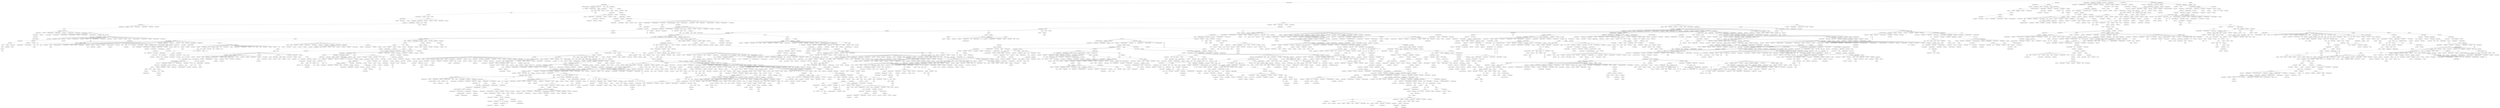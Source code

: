 strict graph "" {
	node [label="\N"];
	14	[id=14,
		label="labor economics",
		level=1,
		pos="-10814.005778341572,8105.266777822127",
		weight=0];
	4794	[id=4794,
		label="applied microeconomics",
		level=1,
		pos="-11952.608673939789,6850.5927720570035",
		weight=0];
	14 -- 4794	[level=18];
	3652	[id=3652,
		label="personnel economics",
		level=12,
		pos="-10510.096063908595,7084.970646359091",
		weight=0];
	14 -- 3652	[level=15];
	3552	[id=3552,
		label="economics of the family",
		level=19,
		pos="-10874.62364501023,8564.742703449252",
		weight=0];
	14 -- 3552	[level=9];
	3001	[id=3001,
		label=microeconometrics,
		level=19,
		pos="-11420.586113057025,8275.728418839768",
		weight=0];
	14 -- 3001	[level=17];
	974	[id=974,
		label="public economics",
		level=5,
		pos="-12184.239256656185,7532.171011184706",
		weight=0];
	14 -- 974	[level=19];
	4034	[id=4034,
		label="health economics",
		level=9,
		pos="-9884.434347388175,8579.609921770842",
		weight=0];
	14 -- 4034	[level=9];
	1167	[id=1167,
		label="economic demography",
		level=19,
		pos="-11085.433642985432,7622.968084992658",
		weight=0];
	14 -- 1167	[level=12];
	4753	[id=4753,
		label="economics of education",
		level=13,
		pos="-11393.083942104631,7283.185934366044",
		weight=0];
	14 -- 4753	[level=17];
	1519	[id=1519,
		label="development economics",
		level=1,
		pos="-11506.791486323713,9133.076842356144",
		weight=0];
	14 -- 1519	[level=18];
	2640	[id=2640,
		label="applied econometrics",
		level=13,
		pos="-11827.244134805424,8090.964471084688",
		weight=0];
	14 -- 2640	[level=12];
	82	[id=82,
		label="public finance",
		level=14,
		pos="-10419.870791922564,7758.607430023012",
		weight=0];
	14 -- 82	[level=15];
	2197	[id=2197,
		label="industrial organization",
		level=1,
		pos="-12163.5464396294,5329.1781856864345",
		weight=0];
	4794 -- 2197	[level=18];
	914	[id=914,
		label="organizational economics",
		level=12,
		pos="-9518.0083349568,6757.648396296778",
		weight=0];
	3652 -- 914	[level=18];
	4386	[id=4386,
		label="urban economics",
		level=5,
		pos="-13515.074728006872,7153.109638489303",
		weight=0];
	974 -- 4386	[level=20];
	3373	[id=3373,
		label="economic evaluation",
		level=18,
		pos="-9431.589637623803,8987.309246074059",
		weight=0];
	4034 -- 3373	[level=16];
	3952	[id=3952,
		label="health technology assessment",
		level=16,
		pos="-9315.695434614205,7721.536565275923",
		weight=0];
	4034 -- 3952	[level=19];
	1123	[id=1123,
		label="outcomes research",
		level=11,
		pos="-9579.51185358307,9552.476098413192",
		weight=0];
	4034 -- 1123	[level=13];
	3569	[id=3569,
		label="health insurance",
		level=18,
		pos="-10324.217634304156,8860.822337729984",
		weight=0];
	4034 -- 3569	[level=16];
	4455	[id=4455,
		label="economics of aging",
		level=16,
		pos="-8927.73671411028,8826.221711365059",
		weight=0];
	4034 -- 4455	[level=14];
	3347	[id=3347,
		label="cost-effectiveness",
		level=18,
		pos="-10170.525147148528,9299.211341421302",
		weight=0];
	4034 -- 3347	[level=17];
	4095	[id=4095,
		label="health policy",
		level=12,
		pos="-8929.98609583412,8203.498400894892",
		weight=0];
	4034 -- 4095	[level=20];
	3865	[id=3865,
		label="health outcomes",
		level=20,
		pos="-9540.799415348012,8204.691935009318",
		weight=0];
	4034 -- 3865	[level=20];
	2224	[id=2224,
		label="cost-effectiveness analysis",
		level=19,
		pos="-10105.179298178497,8139.326006911068",
		weight=0];
	4034 -- 2224	[level=15];
	114	[id=114,
		label="labour economics",
		level=15,
		pos="-11133.889899848065,6669.59999576275",
		weight=0];
	4753 -- 114	[level=17];
	4018	[id=4018,
		label="chinese economy",
		level=17,
		pos="-11601.605180657158,9766.479340484391",
		weight=0];
	1519 -- 4018	[level=18];
	3598	[id=3598,
		label="institutional economics",
		level=18,
		pos="-10976.789828637722,9083.641970984834",
		weight=0];
	1519 -- 3598	[level=20];
	843	[id=843,
		label="political economy",
		level=1,
		pos="-10709.87722179903,10077.132870923037",
		weight=0];
	1519 -- 843	[level=18];
	4855	[id=4855,
		label=microfinance,
		level=17,
		pos="-11857.281905656215,8834.55060773744",
		weight=0];
	1519 -- 4855	[level=19];
	4093	[id=4093,
		label="agricultural economics",
		level=4,
		pos="-12175.084370698898,9735.217484854233",
		weight=0];
	1519 -- 4093	[level=18];
	1950	[id=1950,
		label="impact evaluation",
		level=19,
		pos="-10948.918825846904,9585.267862436502",
		weight=0];
	1519 -- 1950	[level=18];
	4760	[id=4760,
		label="fiscal federalism",
		level=19,
		pos="-10104.042140413154,7363.725765138724",
		weight=0];
	82 -- 4760	[level=16];
	2123	[id=2123,
		label=taxation,
		level=15,
		pos="-9615.199608443045,7320.194105895851",
		weight=0];
	82 -- 2123	[level=15];
	3527	[id=3527,
		label="applied microeconomic theory",
		level=17,
		pos="-12717.910490547301,5296.8000550319975",
		weight=0];
	2197 -- 3527	[level=16];
	1666	[id=1666,
		label="competition policy",
		level=15,
		pos="-11840.30320174313,4574.818306026973",
		weight=0];
	2197 -- 1666	[level=15];
	652	[id=652,
		label="international trade",
		level=10,
		pos="-11713.79472902332,5840.1261650384495",
		weight=0];
	2197 -- 652	[level=15];
	3981	[id=3981,
		label=antitrust,
		level=6,
		pos="-12759.3359583978,4716.408069932959",
		weight=0];
	2197 -- 3981	[level=8];
	2536	[id=2536,
		label=auctions,
		level=1,
		pos="-11005.080930840542,5054.258056085613",
		weight=0];
	2197 -- 2536	[level=8];
	4533	[id=4533,
		label="applied game theory",
		level=17,
		pos="-12611.25900768632,6018.618144831323",
		weight=0];
	2197 -- 4533	[level=13];
	3962	[id=3962,
		label="contract theory",
		level=13,
		pos="-8892.277554708511,6433.172690999671",
		weight=0];
	914 -- 3962	[level=20];
	2571	[id=2571,
		label="spatial economics",
		level=18,
		pos="-13235.824274460827,6606.199600885918",
		weight=0];
	4386 -- 2571	[level=20];
	3245	[id=3245,
		label="real estate",
		level=7,
		pos="-14292.21239449105,7676.872030342507",
		weight=0];
	4386 -- 3245	[level=20];
	4366	[id=4366,
		label="real estate economics",
		level=15,
		pos="-12824.088979087235,7370.139887528966",
		weight=0];
	4386 -- 4366	[level=20];
	1642	[id=1642,
		label=regional,
		level=15,
		pos="-12688.628846539406,6788.371776350392",
		weight=0];
	4386 -- 1642	[level=20];
	272	[id=272,
		label="economic geography",
		level=5,
		pos="-14208.131411031523,6435.148009784536",
		weight=0];
	4386 -- 272	[level=20];
	2709	[id=2709,
		label=pharmacoeconomics,
		level=11,
		pos="-9152.268518946683,10162.603992252361",
		weight=0];
	1123 -- 2709	[level=19];
	1727	[id=1727,
		label="health services research",
		level=12,
		pos="-8148.452201832656,8453.314704222423",
		weight=0];
	4095 -- 1727	[level=20];
	1095	[id=1095,
		label=medicaid,
		level=19,
		pos="-8468.47973435376,7941.568429967473",
		weight=0];
	4095 -- 1095	[level=20];
	2704	[id=2704,
		label="health systems",
		level=12,
		pos="-8723.9298968386,7252.577604167812",
		weight=0];
	4095 -- 2704	[level=20];
	2114	[id=2114,
		label="applied microeconometrics",
		level=16,
		pos="-10222.979541126566,6475.589581731722",
		weight=0];
	114 -- 2114	[level=6];
	3883	[id=3883,
		label="family economics",
		level=16,
		pos="-10691.581129209471,6158.000955033613",
		weight=0];
	114 -- 3883	[level=9];
	1405	[id=1405,
		label=corruption,
		level=14,
		pos="-9907.93058749884,10460.276868272496",
		weight=0];
	843 -- 1405	[level=13];
	2617	[id=2617,
		label="comparative politics",
		level=1,
		pos="-10443.294570817985,11294.482839438075",
		weight=0];
	843 -- 2617	[level=12];
	1757	[id=1757,
		label="cultural economics",
		level=17,
		pos="-10137.389114066678,9971.074518262638",
		weight=0];
	843 -- 1757	[level=17];
	931	[id=931,
		label="public choice",
		level=18,
		pos="-10885.968178350582,10511.718393927707",
		weight=0];
	843 -- 931	[level=12];
	2647	[id=2647,
		label="formal political theory",
		level=14,
		pos="-11506.831272145304,10334.084267485252",
		weight=0];
	843 -- 2647	[level=12];
	1711	[id=1711,
		label="agricultural policy",
		level=19,
		pos="-12454.604740603518,9385.739554086378",
		weight=0];
	4093 -- 1711	[level=16];
	4039	[id=4039,
		label="food policy",
		level=20,
		pos="-12456.556225359835,10139.476550548332",
		weight=0];
	4093 -- 4039	[level=16];
	612	[id=612,
		label="environmental economics",
		level=4,
		pos="-13377.199052128914,9756.68777290752",
		weight=0];
	4093 -- 612	[level=16];
	4574	[id=4574,
		label=agribusiness,
		level=14,
		pos="-12372.358082970291,8837.711813861508",
		weight=0];
	4093 -- 4574	[level=16];
	268	[id=268,
		label="rural development",
		level=8,
		pos="-12122.53760840372,10623.929108251778",
		weight=0];
	4093 -- 268	[level=16];
	363	[id=363,
		label=fdi,
		level=18,
		pos="-11391.986702295286,6187.216359280167",
		weight=0];
	652 -- 363	[level=15];
	4628	[id=4628,
		label=multinationals,
		level=20,
		pos="-11537.369677767823,5243.539821388921",
		weight=0];
	652 -- 4628	[level=19];
	4233	[id=4233,
		label="foreign direct investment",
		level=16,
		pos="-10952.416636245682,5634.895631157132",
		weight=0];
	652 -- 4233	[level=15];
	2897	[id=2897,
		label="trade policy",
		level=16,
		pos="-12024.240161912541,6300.717079615821",
		weight=0];
	652 -- 2897	[level=15];
	4678	[id=4678,
		label="intellectual property",
		level=7,
		pos="-13889.630529812292,4801.0154249278185",
		weight=0];
	3981 -- 4678	[level=15];
	3251	[id=3251,
		label=regulation,
		level=12,
		pos="-12581.614730639145,4152.527322194525",
		weight=0];
	3981 -- 3251	[level=13];
	456	[id=456,
		label="market design",
		level=1,
		pos="-10178.587139292813,5459.489519942227",
		weight=0];
	2536 -- 456	[level=6];
	3968	[id=3968,
		label=housing,
		level=7,
		pos="-15233.83154207872,8423.86889789728",
		weight=0];
	3245 -- 3968	[level=17];
	2468	[id=2468,
		label="evolutionary economic geography",
		level=18,
		pos="-14141.449858436294,5797.353999786433",
		weight=0];
	272 -- 2468	[level=16];
	3723	[id=3723,
		label="evolutionary economics",
		level=12,
		pos="-14882.402151895336,6480.760332611573",
		weight=0];
	272 -- 3723	[level=19];
	3572	[id=3572,
		label="innovation studies",
		level=17,
		pos="-13519.815190837091,6154.484678313526",
		weight=0];
	272 -- 3572	[level=18];
	653	[id=653,
		label="regional development",
		level=12,
		pos="-14140.52369221113,7064.966884849866",
		weight=0];
	272 -- 653	[level=18];
	44	[id=44,
		label="political geography",
		level=12,
		pos="-14792.576019016,5670.388893566895",
		weight=0];
	272 -- 44	[level=16];
	4154	[id=4154,
		label="regional science",
		level=6,
		pos="-15449.42923471184,5749.612608279059",
		weight=0];
	272 -- 4154	[level=16];
	3681	[id=3681,
		label=pharmacoepidemiology,
		level=11,
		pos="-8347.854853025037,10483.85897518666",
		weight=0];
	2709 -- 3681	[level=19];
	3396	[id=3396,
		label="pharmaceutical policy",
		level=18,
		pos="-8768.607452047308,9583.178046982976",
		weight=0];
	2709 -- 3396	[level=19];
	3689	[id=3689,
		label="quality of care",
		level=16,
		pos="-8082.125435607183,9078.096442892476",
		weight=0];
	1727 -- 3689	[level=20];
	4257	[id=4257,
		label="primary care",
		level=13,
		pos="-7563.028088252832,8151.516558358596",
		weight=0];
	1727 -- 4257	[level=19];
	699	[id=699,
		label="global health",
		level=12,
		pos="-7969.905423207605,7442.966127350351",
		weight=0];
	2704 -- 699	[level=14];
	2392	[id=2392,
		label="legislative studies",
		level=17,
		pos="-10222.733966346941,10860.380398513971",
		weight=0];
	2617 -- 2392	[level=20];
	1656	[id=1656,
		label="political parties",
		level=1,
		pos="-11118.425702659868,12526.518149211313",
		weight=0];
	2617 -- 1656	[level=16];
	2930	[id=2930,
		label="latin american politics",
		level=15,
		pos="-10522.82334729703,12200.418816619307",
		weight=0];
	2617 -- 2930	[level=15];
	1023	[id=1023,
		label="latin america",
		level=13,
		pos="-9475.051429609128,11292.931667733083",
		weight=0];
	2617 -- 1023	[level=19];
	2400	[id=2400,
		label=democratization,
		level=14,
		pos="-11285.864949295266,11622.575217614063",
		weight=0];
	2617 -- 2400	[level=19];
	472	[id=472,
		label="party politics",
		level=19,
		pos="-10760.19622715101,11713.067220233253",
		weight=0];
	2617 -- 472	[level=13];
	2101	[id=2101,
		label="european politics",
		level=16,
		pos="-9950.81080109116,12192.447918384674",
		weight=0];
	2617 -- 2101	[level=15];
	3007	[id=3007,
		label="political economy of development",
		level=16,
		pos="-9832.413149788996,11627.697257114994",
		weight=0];
	2617 -- 3007	[level=17];
	759	[id=759,
		label="chinese politics",
		level=14,
		pos="-11135.008153573275,10975.529670299393",
		weight=0];
	2617 -- 759	[level=15];
	62	[id=62,
		label="ecological economics",
		level=5,
		pos="-14463.992488629116,9666.814052567926",
		weight=0];
	612 -- 62	[level=20];
	1300	[id=1300,
		label="natural resource economics",
		level=18,
		pos="-13022.437554896464,9334.034001487295",
		weight=0];
	612 -- 1300	[level=15];
	4980	[id=4980,
		label="non-market valuation",
		level=17,
		pos="-13026.928230994818,10162.294170170482",
		weight=0];
	612 -- 4980	[level=19];
	3297	[id=3297,
		label="resource economics",
		level=13,
		pos="-13826.54062751405,10253.421181384094",
		weight=0];
	612 -- 3297	[level=13];
	4832	[id=4832,
		label="energy economics",
		level=9,
		pos="-13746.936050131671,8813.221530082457",
		weight=0];
	612 -- 4832	[level=18];
	1652	[id=1652,
		label="water economics",
		level=15,
		pos="-13889.939969128242,9409.78359115131",
		weight=0];
	612 -- 1652	[level=15];
	68	[id=68,
		label=agriculture,
		level=9,
		pos="-13030.55474946491,10710.460922527072",
		weight=0];
	268 -- 68	[level=14];
	3904	[id=3904,
		label=cyberlaw,
		level=20,
		pos="-14179.350025927482,4323.358021271839",
		weight=0];
	4678 -- 3904	[level=15];
	4166	[id=4166,
		label=patents,
		level=7,
		pos="-14756.152590627084,4223.913476355699",
		weight=0];
	4678 -- 4166	[level=15];
	3656	[id=3656,
		label="patent law",
		level=18,
		pos="-13322.339472148884,4139.1326859431665",
		weight=0];
	4678 -- 3656	[level=18];
	1385	[id=1385,
		label="copyright law",
		level=19,
		pos="-13779.138393192326,3788.699202712854",
		weight=0];
	4678 -- 1385	[level=15];
	4695	[id=4695,
		label="internet law",
		level=19,
		pos="-13375.02013407407,4746.437018827132",
		weight=0];
	4678 -- 4695	[level=15];
	36	[id=36,
		label=competition,
		level=16,
		pos="-12921.647329307649,3409.7593155465775",
		weight=0];
	3251 -- 36	[level=13];
	2574	[id=2574,
		label="auction theory",
		level=1,
		pos="-8685.762483272572,5654.6797950178525",
		weight=0];
	456 -- 2574	[level=19];
	4206	[id=4206,
		label="matching theory",
		level=14,
		pos="-9441.8543515319,5532.322682348758",
		weight=0];
	456 -- 4206	[level=15];
	1137	[id=1137,
		label=matching,
		level=16,
		pos="-9711.6778122575,6071.901546370314",
		weight=0];
	456 -- 1137	[level=6];
	4063	[id=4063,
		label=homelessness,
		level=18,
		pos="-15492.534727086726,7934.937086709212",
		weight=0];
	3968 -- 4063	[level=17];
	1411	[id=1411,
		label=segregation,
		level=18,
		pos="-14514.510009405092,8541.597677777689",
		weight=0];
	3968 -- 1411	[level=17];
	1979	[id=1979,
		label=neighbourhoods,
		level=14,
		pos="-15789.337279345944,8863.83661516277",
		weight=0];
	3968 -- 1979	[level=17];
	4485	[id=4485,
		label=gentrification,
		level=7,
		pos="-16083.334582573601,8357.953529715653",
		weight=0];
	3968 -- 4485	[level=17];
	440	[id=440,
		label="community development",
		level=20,
		pos="-14747.762671598895,8049.302119851746",
		weight=0];
	3968 -- 440	[level=17];
	3191	[id=3191,
		label="economics of innovation",
		level=13,
		pos="-14923.930207524483,7199.880903664356",
		weight=0];
	3723 -- 3191	[level=19];
	1856	[id=1856,
		label="industrial dynamics",
		level=20,
		pos="-13385.785100527812,5555.951597432297",
		weight=0];
	3572 -- 1856	[level=19];
	4303	[id=4303,
		label="urban geography",
		level=13,
		pos="-15463.818119019354,4873.889733365711",
		weight=0];
	44 -- 4303	[level=16];
	1461	[id=1461,
		label=borders,
		level=18,
		pos="-14234.09982594309,5219.116931802305",
		weight=0];
	44 -- 1461	[level=19];
	3355	[id=3355,
		label="spatial econometrics",
		level=6,
		pos="-16552.489231064465,4763.216353064012",
		weight=0];
	4154 -- 3355	[level=15];
	4020	[id=4020,
		label=pharmacy,
		level=17,
		pos="-8724.161957527964,10886.678748792963",
		weight=0];
	3681 -- 4020	[level=15];
	156	[id=156,
		label="clinical pharmacology",
		level=12,
		pos="-7755.672915672894,10803.163230034364",
		weight=0];
	3681 -- 156	[level=15];
	2129	[id=2129,
		label="comparative effectiveness research",
		level=15,
		pos="-7459.017635798545,9906.637350063105",
		weight=0];
	3681 -- 2129	[level=15];
	3578	[id=3578,
		label=pharmacovigilance,
		level=20,
		pos="-8143.203632479119,9887.56544962752",
		weight=0];
	3681 -- 3578	[level=15];
	4647	[id=4647,
		label="drug safety",
		level=14,
		pos="-8601.646819567284,11390.371824345284",
		weight=0];
	3681 -- 4647	[level=19];
	2616	[id=2616,
		label="family medicine",
		level=18,
		pos="-7254.379214031011,8958.286393851808",
		weight=0];
	4257 -- 2616	[level=11];
	3905	[id=3905,
		label="general practice",
		level=18,
		pos="-6781.975725512524,8175.887750730918",
		weight=0];
	4257 -- 3905	[level=19];
	2271	[id=2271,
		label="maternal health",
		level=14,
		pos="-7174.719962429753,7284.938724470536",
		weight=0];
	699 -- 2271	[level=20];
	1413	[id=1413,
		label="non-communicable diseases",
		level=18,
		pos="-7946.091669498119,6622.93765787414",
		weight=0];
	699 -- 1413	[level=14];
	1236	[id=1236,
		label="interest groups",
		level=17,
		pos="-10652.7673319577,12950.91156867609",
		weight=0];
	1656 -- 1236	[level=17];
	4427	[id=4427,
		label=elections,
		level=2,
		pos="-12192.526236083531,13154.117339340466",
		weight=0];
	1656 -- 4427	[level=16];
	385	[id=385,
		label="british politics",
		level=18,
		pos="-11567.505142674925,12184.752859261263",
		weight=0];
	1656 -- 385	[level=17];
	4105	[id=4105,
		label=mexico,
		level=14,
		pos="-9370.109383173158,10816.747368325712",
		weight=0];
	1023 -- 4105	[level=20];
	773	[id=773,
		label=brazil,
		level=16,
		pos="-9056.317256424752,11883.415452032672",
		weight=0];
	1023 -- 773	[level=19];
	4215	[id=4215,
		label=authoritarianism,
		level=18,
		pos="-11762.865892037567,11225.057603321235",
		weight=0];
	2400 -- 4215	[level=19];
	4510	[id=4510,
		label="ethnic conflict",
		level=20,
		pos="-12036.13441991412,11834.656841074177",
		weight=0];
	2400 -- 4510	[level=19];
	775	[id=775,
		label="european union",
		level=17,
		pos="-9422.77984107946,12564.191334708707",
		weight=0];
	2101 -- 775	[level=15];
	1124	[id=1124,
		label="industrial ecology",
		level=5,
		pos="-15270.697461702553,10240.770161071388",
		weight=0];
	62 -- 1124	[level=20];
	1775	[id=1775,
		label="sustainable development",
		level=17,
		pos="-14620.192191826784,9047.277866185017",
		weight=0];
	62 -- 1775	[level=20];
	1356	[id=1356,
		label="forest economics",
		level=20,
		pos="-13120.599899925382,8798.225996911424",
		weight=0];
	1300 -- 1356	[level=16];
	3476	[id=3476,
		label=environmental,
		level=17,
		pos="-14448.968478983512,10245.687469628201",
		weight=0];
	3297 -- 3476	[level=17];
	2608	[id=2608,
		label="energy policy",
		level=10,
		pos="-13014.381846696968,8161.937501825223",
		weight=0];
	4832 -- 2608	[level=18];
	1424	[id=1424,
		label="soil biology",
		level=18,
		pos="-13345.969532311765,11081.4259959172",
		weight=0];
	68 -- 1424	[level=19];
	1092	[id=1092,
		label=food,
		level=13,
		pos="-13717.963392568048,10747.818975389804",
		weight=0];
	68 -- 1092	[level=13];
	1766	[id=1766,
		label="food security",
		level=10,
		pos="-12605.186009851603,11553.414285125235",
		weight=0];
	68 -- 1766	[level=17];
	1953	[id=1953,
		label="sociology of food",
		level=20,
		pos="-12604.739580230245,11046.460774741932",
		weight=0];
	68 -- 1953	[level=16];
	2922	[id=2922,
		label=copyright,
		level=7,
		pos="-15225.32224621166,3749.4979941894044",
		weight=0];
	4166 -- 2922	[level=15];
	3571	[id=3571,
		label=trademark,
		level=17,
		pos="-14474.398236370345,3454.1346311203383",
		weight=0];
	4166 -- 3571	[level=15];
	342	[id=342,
		label="microeconomic theory",
		level=6,
		pos="-9161.22327661509,4778.185822451031",
		weight=0];
	2574 -- 342	[level=19];
	3514	[id=3514,
		label="mechanism design",
		level=1,
		pos="-7714.875317821971,5580.586214614743",
		weight=0];
	2574 -- 3514	[level=19];
	105	[id=105,
		label="urban studies",
		level=7,
		pos="-16936.176862169614,8272.436379584464",
		weight=0];
	4485 -- 105	[level=18];
	2018	[id=2018,
		label="economics of science",
		level=14,
		pos="-15616.969861757496,6576.223963045809",
		weight=0];
	3191 -- 2018	[level=14];
	2291	[id=2291,
		label="industrial economics",
		level=16,
		pos="-15621.29678097932,7293.166202661069",
		weight=0];
	3191 -- 2291	[level=13];
	590	[id=590,
		label=geopolitics,
		level=19,
		pos="-14754.731421690476,4910.980814489169",
		weight=0];
	1461 -- 590	[level=19];
	3432	[id=3432,
		label="regional economics",
		level=6,
		pos="-17563.67062578351,4688.854768967406",
		weight=0];
	3355 -- 3432	[level=18];
	3237	[id=3237,
		label=pharmacometrics,
		level=19,
		pos="-7940.344789532521,11610.704426888606",
		weight=0];
	156 -- 3237	[level=16];
	501	[id=501,
		label=pharmacokinetics,
		level=12,
		pos="-6796.250737581419,10514.961750193537",
		weight=0];
	156 -- 501	[level=15];
	1528	[id=1528,
		label=lobbying,
		level=18,
		pos="-10042.85079708691,13034.83828685577",
		weight=0];
	1236 -- 1528	[level=17];
	1444	[id=1444,
		label=congress,
		level=2,
		pos="-11033.032318348814,13723.865402417945",
		weight=0];
	4427 -- 1444	[level=16];
	2437	[id=2437,
		label="electoral systems",
		level=19,
		pos="-11609.369278351307,12940.862727775051",
		weight=0];
	4427 -- 2437	[level=19];
	2456	[id=2456,
		label=parties,
		level=15,
		pos="-11816.38936531057,14026.033585702808",
		weight=0];
	4427 -- 2456	[level=16];
	4338	[id=4338,
		label="political science",
		level=2,
		pos="-12994.220205497571,13593.540230489496",
		weight=0];
	4427 -- 4338	[level=16];
	827	[id=827,
		label=voting,
		level=19,
		pos="-12076.53090986413,12610.486338299697",
		weight=0];
	4427 -- 827	[level=19];
	4471	[id=4471,
		label=campaigns,
		level=20,
		pos="-12122.366597046936,13605.005189628506",
		weight=0];
	4427 -- 4471	[level=20];
	2749	[id=2749,
		label="voting behavior",
		level=19,
		pos="-11440.21876493574,13432.088855168196",
		weight=0];
	4427 -- 2749	[level=18];
	4131	[id=4131,
		label="european integration",
		level=18,
		pos="-8638.011283910982,12642.577613979372",
		weight=0];
	775 -- 4131	[level=15];
	2035	[id=2035,
		label="waste management",
		level=13,
		pos="-15408.5169000213,10800.93950481991",
		weight=0];
	1124 -- 2035	[level=15];
	4821	[id=4821,
		label="life cycle assessment",
		level=5,
		pos="-16262.992614663386,10565.230979242651",
		weight=0];
	1124 -- 4821	[level=15];
	4476	[id=4476,
		label="circular economy",
		level=20,
		pos="-15298.250031769672,9766.194166364121",
		weight=0];
	1124 -- 4476	[level=19];
	3534	[id=3534,
		label="environmental management",
		level=18,
		pos="-15233.506850334978,9133.506665614263",
		weight=0];
	1775 -- 3534	[level=18];
	882	[id=882,
		label="environmental policy",
		level=13,
		pos="-13469.468838773644,7800.315852244802",
		weight=0];
	2608 -- 882	[level=14];
	1042	[id=1042,
		label="energy security",
		level=20,
		pos="-13861.769868566307,8220.066913776063",
		weight=0];
	2608 -- 1042	[level=19];
	4768	[id=4768,
		label="climate policy",
		level=19,
		pos="-12528.721921237051,8196.08869501219",
		weight=0];
	2608 -- 4768	[level=20];
	4077	[id=4077,
		label="open access",
		level=7,
		pos="-15895.701064803085,3326.4843795648244",
		weight=0];
	2922 -- 4077	[level=14];
	1819	[id=1819,
		label="game theory",
		level=6,
		pos="-10137.982328089669,4298.154842998191",
		weight=0];
	342 -- 1819	[level=19];
	3825	[id=3825,
		label="information economics",
		level=15,
		pos="-8688.664534359468,3907.830886142835",
		weight=0];
	342 -- 3825	[level=19];
	192	[id=192,
		label="decision theory",
		level=13,
		pos="-8282.50673596167,4749.477416231913",
		weight=0];
	342 -- 192	[level=19];
	387	[id=387,
		label="algorithmic game theory",
		level=1,
		pos="-6719.797200659973,5490.944285689043",
		weight=0];
	3514 -- 387	[level=16];
	3257	[id=3257,
		label="human geography",
		level=8,
		pos="-16510.787470930325,7054.414052356833",
		weight=0];
	105 -- 3257	[level=18];
	2014	[id=2014,
		label="housing studies",
		level=19,
		pos="-16375.214331373789,7764.074834626217",
		weight=0];
	105 -- 2014	[level=18];
	2856	[id=2856,
		label=urban,
		level=6,
		pos="-18812.035035663856,3970.9867330020606",
		weight=0];
	3432 -- 2856	[level=18];
	89	[id=89,
		label=pbpk,
		level=15,
		pos="-7077.3671043157865,11614.412281973908",
		weight=0];
	501 -- 89	[level=15];
	3130	[id=3130,
		label="drug metabolism",
		level=13,
		pos="-6187.225090452035,11259.830235364374",
		weight=0];
	501 -- 3130	[level=20];
	4714	[id=4714,
		label=biopharmaceutics,
		level=16,
		pos="-6438.601185046021,9837.650547196657",
		weight=0];
	501 -- 4714	[level=18];
	340	[id=340,
		label=pharmacodynamics,
		level=19,
		pos="-7091.0161140772325,11086.05949376966",
		weight=0];
	501 -- 340	[level=15];
	2858	[id=2858,
		label="american politics",
		level=3,
		pos="-9923.458063494529,13905.175811461182",
		weight=0];
	1444 -- 2858	[level=17];
	1777	[id=1777,
		label="political institutions",
		level=20,
		pos="-11260.767617866526,14355.85600229815",
		weight=0];
	1444 -- 1777	[level=20];
	545	[id=545,
		label=presidency,
		level=17,
		pos="-10552.690124752438,13683.688565950908",
		weight=0];
	1444 -- 545	[level=13];
	394	[id=394,
		label="public policy",
		level=11,
		pos="-13258.841899519013,12994.135425431781",
		weight=0];
	4338 -- 394	[level=8];
	661	[id=661,
		label=methodology,
		level=11,
		pos="-12500.866210859253,14485.141620887163",
		weight=0];
	4338 -- 661	[level=17];
	543	[id=543,
		label="international studies",
		level=14,
		pos="-12569.598391484684,13938.772915738697",
		weight=0];
	4338 -- 543	[level=19];
	1086	[id=1086,
		label="international relations",
		level=2,
		pos="-14023.318683496698,13963.727267100938",
		weight=0];
	4338 -- 1086	[level=13];
	1837	[id=1837,
		label=recycling,
		level=16,
		pos="-16026.557282144237,11142.842110711796",
		weight=0];
	2035 -- 1837	[level=20];
	3187	[id=3187,
		label=sustainability,
		level=5,
		pos="-16894.776466796513,9786.555300852653",
		weight=0];
	4821 -- 3187	[level=16];
	4521	[id=4521,
		label="carbon footprint",
		level=20,
		pos="-16107.575655969798,10143.693143070295",
		weight=0];
	4821 -- 4521	[level=18];
	3102	[id=3102,
		label="life cycle costing",
		level=15,
		pos="-16080.51141471701,9574.297790137469",
		weight=0];
	4821 -- 3102	[level=16];
	377	[id=377,
		label="institutional repositories",
		level=14,
		pos="-15147.871931191148,2888.8007678681233",
		weight=0];
	4077 -- 377	[level=19];
	4017	[id=4017,
		label="open science",
		level=17,
		pos="-15913.504579685457,4103.371046346277",
		weight=0];
	4077 -- 4017	[level=13];
	429	[id=429,
		label=altmetrics,
		level=7,
		pos="-16558.65669496836,3015.726833569665",
		weight=0];
	4077 -- 429	[level=13];
	2814	[id=2814,
		label=repositories,
		level=19,
		pos="-16651.265413643257,3794.352564887567",
		weight=0];
	4077 -- 2814	[level=13];
	1013	[id=1013,
		label="social choice",
		level=17,
		pos="-10364.756542778487,3740.1950980792617",
		weight=0];
	1819 -- 1013	[level=18];
	529	[id=529,
		label="mathematical economics",
		level=19,
		pos="-9538.307820544487,4082.1309971301785",
		weight=0];
	1819 -- 529	[level=20];
	3006	[id=3006,
		label="experimental economics",
		level=8,
		pos="-11103.012573811704,3921.7519527722766",
		weight=0];
	1819 -- 3006	[level=7];
	3918	[id=3918,
		label=microeconomics,
		level=15,
		pos="-9673.456970697998,3316.210428756025",
		weight=0];
	1819 -- 3918	[level=9];
	1312	[id=1312,
		label="economic theory",
		level=15,
		pos="-10794.987759199408,4600.218933041654",
		weight=0];
	1819 -- 1312	[level=10];
	4809	[id=4809,
		label=bargaining,
		level=17,
		pos="-10016.623398461663,4862.54798469766",
		weight=0];
	1819 -- 4809	[level=19];
	2665	[id=2665,
		label="approximation algorithms",
		level=1,
		pos="-5397.32275484098,6613.348532038784",
		weight=0];
	387 -- 2665	[level=16];
	3518	[id=3518,
		label="learning theory",
		level=13,
		pos="-6971.411118925245,6350.568998662231",
		weight=0];
	387 -- 3518	[level=16];
	716	[id=716,
		label="cultural geography",
		level=13,
		pos="-16344.25778651477,6247.561696191048",
		weight=0];
	3257 -- 716	[level=17];
	4903	[id=4903,
		label="political ecology",
		level=9,
		pos="-17441.310295016807,7146.207090502989",
		weight=0];
	3257 -- 4903	[level=13];
	4424	[id=4424,
		label=architecture,
		level=6,
		pos="-19908.168956957994,3331.340867100595",
		weight=0];
	2856 -- 4424	[level=16];
	3926	[id=3926,
		label="regional studies",
		level=16,
		pos="-18378.627856875588,4448.571955944371",
		weight=0];
	2856 -- 3926	[level=16];
	4242	[id=4242,
		label=infrastructure,
		level=17,
		pos="-18942.046531746382,4851.772247713004",
		weight=0];
	2856 -- 4242	[level=18];
	4996	[id=4996,
		label="regional planning",
		level=17,
		pos="-18410.58977530149,3567.2962166373245",
		weight=0];
	2856 -- 4996	[level=16];
	4886	[id=4886,
		label=pharmacogenetics,
		level=16,
		pos="-6506.132901005791,12164.41935274225",
		weight=0];
	3130 -- 4886	[level=20];
	2672	[id=2672,
		label="political behavior",
		level=13,
		pos="-10591.540436243027,14520.034477824456",
		weight=0];
	2858 -- 2672	[level=20];
	4205	[id=4205,
		label="political methodology",
		level=16,
		pos="-9250.615766791208,13424.367779229517",
		weight=0];
	2858 -- 4205	[level=17];
	899	[id=899,
		label="american political development",
		level=18,
		pos="-9695.022812187954,14470.10754395251",
		weight=0];
	2858 -- 899	[level=17];
	1073	[id=1073,
		label="public opinion",
		level=12,
		pos="-10033.220486963704,15082.120331005453",
		weight=0];
	2858 -- 1073	[level=17];
	2967	[id=2967,
		label=representation,
		level=16,
		pos="-8961.728155150182,14208.102911321319",
		weight=0];
	2858 -- 2967	[level=17];
	4442	[id=4442,
		label="judicial politics",
		level=3,
		pos="-9115.955683109629,15171.39417310859",
		weight=0];
	2858 -- 4442	[level=19];
	2941	[id=2941,
		label=federalism,
		level=19,
		pos="-12737.998595201509,13048.449405455345",
		weight=0];
	394 -- 2941	[level=18];
	4828	[id=4828,
		label="public administration",
		level=11,
		pos="-13948.811016918698,12342.728831028307",
		weight=0];
	394 -- 4828	[level=8];
	2064	[id=2064,
		label=administration,
		level=16,
		pos="-12562.44371129713,12420.914680259108",
		weight=0];
	394 -- 2064	[level=20];
	4439	[id=4439,
		label="urban politics",
		level=18,
		pos="-13510.690854455308,12602.95972635553",
		weight=0];
	394 -- 4439	[level=10];
	856	[id=856,
		label="policy analysis",
		level=17,
		pos="-12996.040793511169,12219.294846448081",
		weight=0];
	394 -- 856	[level=12];
	133	[id=133,
		label="design theory",
		level=11,
		pos="-11842.602483523351,14853.961089112438",
		weight=0];
	661 -- 133	[level=17];
	3901	[id=3901,
		label="security studies",
		level=16,
		pos="-13405.457177354741,14018.105800064153",
		weight=0];
	1086 -- 3901	[level=15];
	3997	[id=3997,
		label="civil war",
		level=12,
		pos="-14839.938594969637,14822.1648253695",
		weight=0];
	1086 -- 3997	[level=13];
	2135	[id=2135,
		label="foreign policy",
		level=20,
		pos="-14077.391971032288,14462.045121796578",
		weight=0];
	1086 -- 2135	[level=18];
	4269	[id=4269,
		label="critical security studies",
		level=20,
		pos="-14537.068133577854,14483.7440821687",
		weight=0];
	1086 -- 4269	[level=15];
	2205	[id=2205,
		label=china,
		level=13,
		pos="-14128.972619948912,15154.918554509966",
		weight=0];
	1086 -- 2205	[level=13];
	457	[id=457,
		label="international political economy",
		level=2,
		pos="-15343.658138581255,13995.261763779448",
		weight=0];
	1086 -- 457	[level=20];
	2785	[id=2785,
		label="us foreign policy",
		level=15,
		pos="-13188.356436832211,14574.31301448437",
		weight=0];
	1086 -- 2785	[level=18];
	3013	[id=3013,
		label=diplomacy,
		level=17,
		pos="-14798.780300617334,14023.947177835593",
		weight=0];
	1086 -- 3013	[level=13];
	2298	[id=2298,
		label="international security",
		level=13,
		pos="-14577.589874736024,13585.445975908944",
		weight=0];
	1086 -- 2298	[level=13];
	167	[id=167,
		label="european studies",
		level=16,
		pos="-13684.950113455465,14878.572893301174",
		weight=0];
	1086 -- 167	[level=19];
	832	[id=832,
		label="international institutions",
		level=14,
		pos="-13724.623692399735,13470.269124749042",
		weight=0];
	1086 -- 832	[level=19];
	3233	[id=3233,
		label="corporate responsibility",
		level=16,
		pos="-16703.513993533797,9035.926559861202",
		weight=0];
	3187 -- 3233	[level=18];
	4854	[id=4854,
		label="food systems",
		level=18,
		pos="-17521.101155824745,9131.054837847252",
		weight=0];
	3187 -- 4854	[level=16];
	3064	[id=3064,
		label="scholarly communication",
		level=13,
		pos="-15937.755955793344,2436.981608818336",
		weight=0];
	429 -- 3064	[level=17];
	2343	[id=2343,
		label=bibliometrics,
		level=7,
		pos="-17620.00824598725,2387.4193002426728",
		weight=0];
	429 -- 2343	[level=18];
	926	[id=926,
		label="behavioral economics",
		level=8,
		pos="-11480.056987402373,3179.026550013066",
		weight=0];
	3006 -- 926	[level=19];
	1122	[id=1122,
		label="behavioural economics",
		level=18,
		pos="-10621.653893898194,3023.688044284658",
		weight=0];
	3006 -- 1122	[level=14];
	2446	[id=2446,
		label="randomized algorithms",
		level=19,
		pos="-6054.256081057489,7077.122957048903",
		weight=0];
	2665 -- 2446	[level=9];
	2194	[id=2194,
		label="online algorithms",
		level=14,
		pos="-6006.224328729092,6085.516195180976",
		weight=0];
	2665 -- 2194	[level=9];
	4991	[id=4991,
		label="combinatorial optimization",
		level=1,
		pos="-4477.455015670945,5692.60340137343",
		weight=0];
	2665 -- 4991	[level=13];
	326	[id=326,
		label="social geography",
		level=15,
		pos="-17077.609156010156,5617.324065758124",
		weight=0];
	716 -- 326	[level=17];
	3178	[id=3178,
		label="historical geography",
		level=15,
		pos="-16184.762065091858,5511.059226168906",
		weight=0];
	716 -- 3178	[level=19];
	969	[id=969,
		label="science studies",
		level=18,
		pos="-17846.347068017832,6260.005488419872",
		weight=0];
	4903 -- 969	[level=20];
	2295	[id=2295,
		label="environmental justice",
		level=12,
		pos="-18294.8832773553,7028.75516111637",
		weight=0];
	4903 -- 2295	[level=20];
	639	[id=639,
		label="biodiversity conservation",
		level=15,
		pos="-17131.945905826433,6504.313098029945",
		weight=0];
	4903 -- 639	[level=13];
	3932	[id=3932,
		label=pastoralism,
		level=15,
		pos="-17189.90046317218,7699.38958251947",
		weight=0];
	4903 -- 3932	[level=13];
	4296	[id=4296,
		label="environmental anthropology",
		level=17,
		pos="-17918.823318641767,7925.696803391957",
		weight=0];
	4903 -- 4296	[level=16];
	4253	[id=4253,
		label="historic preservation",
		level=19,
		pos="-20370.128184215497,3296.528942233676",
		weight=0];
	4424 -- 4253	[level=14];
	10	[id=10,
		label=lighting,
		level=13,
		pos="-19741.34435638395,2363.662564008124",
		weight=0];
	4424 -- 10	[level=14];
	4766	[id=4766,
		label="sustainable design",
		level=17,
		pos="-19306.051671272686,3778.445133948047",
		weight=0];
	4424 -- 4766	[level=14];
	4212	[id=4212,
		label="architectural design",
		level=17,
		pos="-18936.109220881874,3032.016621836778",
		weight=0];
	4424 -- 4212	[level=20];
	355	[id=355,
		label="history of architecture",
		level=18,
		pos="-20179.136762537986,2733.2505621579035",
		weight=0];
	4424 -- 355	[level=18];
	3414	[id=3414,
		label=space,
		level=17,
		pos="-19555.50315604434,2735.13804002812",
		weight=0];
	4424 -- 3414	[level=14];
	3910	[id=3910,
		label="urban design",
		level=8,
		pos="-20972.203976246645,3349.5117697621",
		weight=0];
	4424 -- 3910	[level=15];
	4711	[id=4711,
		label="interior design",
		level=18,
		pos="-19418.17061690424,3269.636398120549",
		weight=0];
	4424 -- 4711	[level=18];
	3258	[id=3258,
		label="architectural theory",
		level=12,
		pos="-20379.27342628308,4421.186904827304",
		weight=0];
	4424 -- 3258	[level=14];
	2180	[id=2180,
		label="space syntax",
		level=16,
		pos="-19499.950309116186,4222.458126917072",
		weight=0];
	4424 -- 2180	[level=17];
	433	[id=433,
		label="computational design",
		level=16,
		pos="-20118.823247589728,3944.520963924509",
		weight=0];
	4424 -- 433	[level=20];
	2498	[id=2498,
		label=design,
		level=8,
		pos="-20594.353897610436,2506.0460827445854",
		weight=0];
	4424 -- 2498	[level=14];
	3299	[id=3299,
		label="spatial planning",
		level=20,
		pos="-17716.451777863556,3854.3721855706485",
		weight=0];
	4996 -- 3299	[level=20];
	313	[id=313,
		label=pharmacogenomics,
		level=17,
		pos="-7445.586880189339,12372.497400909519",
		weight=0];
	4886 -- 313	[level=15];
	4937	[id=4937,
		label="political participation",
		level=15,
		pos="-9979.109350718625,15888.449845389827",
		weight=0];
	1073 -- 4937	[level=15];
	1083	[id=1083,
		label="political behaviour",
		level=18,
		pos="-10804.720224467319,15445.51209582016",
		weight=0];
	1073 -- 1083	[level=19];
	2923	[id=2923,
		label=courts,
		level=3,
		pos="-9196.488965214512,16179.623346350321",
		weight=0];
	4442 -- 2923	[level=19];
	2165	[id=2165,
		label=governance,
		level=12,
		pos="-14580.64553463218,12398.286663646706",
		weight=0];
	4828 -- 2165	[level=6];
	1587	[id=1587,
		label="performance management",
		level=12,
		pos="-14622.35115270254,11794.580201744935",
		weight=0];
	4828 -- 1587	[level=18];
	4499	[id=4499,
		label="public management",
		level=14,
		pos="-13918.41158395062,11690.67279321692",
		weight=0];
	4828 -- 4499	[level=12];
	784	[id=784,
		label="local government",
		level=15,
		pos="-13312.047283286698,11714.133167924632",
		weight=0];
	4828 -- 784	[level=17];
	4670	[id=4670,
		label="systems engineering",
		level=12,
		pos="-12533.159412043358,15317.635970214362",
		weight=0];
	133 -- 4670	[level=20];
	3985	[id=3985,
		label=terrorism,
		level=13,
		pos="-15358.488531281457,14753.552765229306",
		weight=0];
	3997 -- 3985	[level=16];
	4067	[id=4067,
		label=peacekeeping,
		level=16,
		pos="-14691.028196332407,15406.337897556441",
		weight=0];
	3997 -- 4067	[level=19];
	622	[id=622,
		label="east asia",
		level=16,
		pos="-13965.36478783003,15817.113754668724",
		weight=0];
	2205 -- 622	[level=19];
	4823	[id=4823,
		label=asia,
		level=18,
		pos="-13434.650715716933,15380.441088474576",
		weight=0];
	2205 -- 4823	[level=18];
	4942	[id=4942,
		label="comparative political economy",
		level=2,
		pos="-16072.270300132795,12859.40056847802",
		weight=0];
	457 -- 4942	[level=20];
	4778	[id=4778,
		label="global governance",
		level=8,
		pos="-15997.825341106221,14199.87640986353",
		weight=0];
	457 -- 4778	[level=20];
	2524	[id=2524,
		label="foreign aid",
		level=18,
		pos="-15729.65590440717,13471.401123166293",
		weight=0];
	457 -- 2524	[level=20];
	1917	[id=1917,
		label="international relations theory",
		level=17,
		pos="-14072.686406301484,13076.61787720103",
		weight=0];
	2298 -- 1917	[level=17];
	2868	[id=2868,
		label="international conflict",
		level=17,
		pos="-15159.178297362521,13198.813578273932",
		weight=0];
	2298 -- 2868	[level=18];
	3888	[id=3888,
		label="nuclear weapons",
		level=20,
		pos="-14595.387614133771,12973.956045671172",
		weight=0];
	2298 -- 3888	[level=16];
	365	[id=365,
		label=publishing,
		level=20,
		pos="-15258.131840383578,1975.374309853681",
		weight=0];
	3064 -- 365	[level=17];
	227	[id=227,
		label="collection development",
		level=19,
		pos="-16038.116315568965,1535.3078064458375",
		weight=0];
	3064 -- 227	[level=17];
	3687	[id=3687,
		label=webometrics,
		level=18,
		pos="-17122.326140068955,2668.159732038334",
		weight=0];
	2343 -- 3687	[level=18];
	3046	[id=3046,
		label="research evaluation",
		level=15,
		pos="-18314.77412065008,2425.332398686031",
		weight=0];
	2343 -- 3046	[level=18];
	3445	[id=3445,
		label="information science",
		level=7,
		pos="-17892.32562064954,1355.2971773915513",
		weight=0];
	2343 -- 3445	[level=19];
	760	[id=760,
		label="citation analysis",
		level=19,
		pos="-16686.066000028128,2207.3849013563827",
		weight=0];
	2343 -- 760	[level=18];
	4302	[id=4302,
		label=scientometrics,
		level=20,
		pos="-16966.86413631165,1716.4152772899083",
		weight=0];
	2343 -- 4302	[level=18];
	1436	[id=1436,
		label=informetrics,
		level=20,
		pos="-17329.71024224623,3237.0163153737426",
		weight=0];
	2343 -- 1436	[level=18];
	281	[id=281,
		label="research assessment",
		level=18,
		pos="-17556.709323675434,1882.585495494075",
		weight=0];
	2343 -- 281	[level=20];
	402	[id=402,
		label="science policy",
		level=12,
		pos="-18016.46769650722,2993.4724075199624",
		weight=0];
	2343 -- 402	[level=18];
	1146	[id=1146,
		label="economic psychology",
		level=18,
		pos="-11382.743854626478,2367.242130221732",
		weight=0];
	926 -- 1146	[level=19];
	4467	[id=4467,
		label="field experiments",
		level=18,
		pos="-12032.997355879064,3670.244814005998",
		weight=0];
	926 -- 4467	[level=19];
	3730	[id=3730,
		label=experimental,
		level=18,
		pos="-12254.427593335527,2769.1003268566133",
		weight=0];
	926 -- 3730	[level=20];
	1575	[id=1575,
		label="integer programming",
		level=15,
		pos="-5132.814696163505,5545.890062408754",
		weight=0];
	4991 -- 1575	[level=20];
	2628	[id=2628,
		label=metaheuristics,
		level=13,
		pos="-5239.914094950507,4942.853263533172",
		weight=0];
	4991 -- 2628	[level=16];
	835	[id=835,
		label="operations research",
		level=1,
		pos="-3752.8142294269715,4438.719745660927",
		weight=0];
	4991 -- 835	[level=14];
	316	[id=316,
		label=daylighting,
		level=15,
		pos="-19265.76545980792,1973.6721223904417",
		weight=0];
	10 -- 316	[level=14];
	132	[id=132,
		label=place,
		level=18,
		pos="-18996.196518967092,2451.7129423453603",
		weight=0];
	3414 -- 132	[level=13];
	1325	[id=1325,
		label="public space",
		level=16,
		pos="-21105.64208440069,4518.712729706108",
		weight=0];
	3910 -- 1325	[level=15];
	3051	[id=3051,
		label="urban planning",
		level=9,
		pos="-21924.229217287182,3441.3700103255287",
		weight=0];
	3910 -- 3051	[level=16];
	2867	[id=2867,
		label="landscape architecture",
		level=19,
		pos="-21010.34173314876,3858.3575501404894",
		weight=0];
	3910 -- 2867	[level=15];
	59	[id=59,
		label="architectural history",
		level=12,
		pos="-20539.580592690298,5279.346448978236",
		weight=0];
	3258 -- 59	[level=14];
	2951	[id=2951,
		label="digital fabrication",
		level=18,
		pos="-19758.384968098962,4912.291845077117",
		weight=0];
	433 -- 2951	[level=20];
	4595	[id=4595,
		label="analysis of algorithms",
		level=18,
		pos="-20758.47017898842,1893.9316208871385",
		weight=0];
	2498 -- 4595	[level=18];
	3218	[id=3218,
		label=typography,
		level=17,
		pos="-20157.62518008982,1891.636880351805",
		weight=0];
	2498 -- 3218	[level=16];
	1572	[id=1572,
		label=manufacturing,
		level=9,
		pos="-21505.830367152765,2063.525818837002",
		weight=0];
	2498 -- 1572	[level=15];
	3907	[id=3907,
		label="antenna theory",
		level=18,
		pos="-21083.84109769957,2685.289293013449",
		weight=0];
	2498 -- 3907	[level=15];
	179	[id=179,
		label="personalized medicine",
		level=20,
		pos="-7297.162469369802,13201.361506079567",
		weight=0];
	313 -- 179	[level=19];
	3185	[id=3185,
		label=law,
		level=3,
		pos="-9308.260263227812,17461.03919382878",
		weight=0];
	2923 -- 3185	[level=18];
	503	[id=503,
		label=participation,
		level=17,
		pos="-15172.327173424299,12258.731722017585",
		weight=0];
	2165 -- 503	[level=6];
	1117	[id=1117,
		label=nonprofits,
		level=18,
		pos="-15404.823690343346,12640.451816078987",
		weight=0];
	2165 -- 1117	[level=12];
	3208	[id=3208,
		label="performance measurement",
		level=12,
		pos="-15155.865044400663,11441.1569442702",
		weight=0];
	1587 -- 3208	[level=18];
	4522	[id=4522,
		label="organization theory",
		level=15,
		pos="-14153.778700105,11138.49242953098",
		weight=0];
	4499 -- 4522	[level=19];
	577	[id=577,
		label="engineering design",
		level=12,
		pos="-13049.68174877,15885.61200050948",
		weight=0];
	4670 -- 577	[level=20];
	220	[id=220,
		label="system architecture",
		level=14,
		pos="-11725.678315592546,15738.738302791871",
		weight=0];
	4670 -- 220	[level=20];
	905	[id=905,
		label=radicalization,
		level=14,
		pos="-15638.77454952103,15217.523020120389",
		weight=0];
	3985 -- 905	[level=16];
	185	[id=185,
		label="political violence",
		level=16,
		pos="-15329.916835446616,15859.851728417465",
		weight=0];
	3985 -- 185	[level=16];
	1108	[id=1108,
		label=japan,
		level=17,
		pos="-14508.092325287153,16256.24381019791",
		weight=0];
	622 -- 1108	[level=19];
	2303	[id=2303,
		label="welfare state",
		level=2,
		pos="-16899.699504825145,12686.331121317056",
		weight=0];
	4942 -- 2303	[level=14];
	3103	[id=3103,
		label="international organizations",
		level=18,
		pos="-16497.68330257872,13577.820641853797",
		weight=0];
	4778 -- 3103	[level=15];
	199	[id=199,
		label="environmental politics",
		level=9,
		pos="-16348.11050829059,14761.248429414341",
		weight=0];
	4778 -- 199	[level=15];
	4566	[id=4566,
		label="information behavior",
		level=15,
		pos="-16918.681436181916,1045.6356667080972",
		weight=0];
	3445 -- 4566	[level=19];
	4051	[id=4051,
		label="knowledge organization",
		level=18,
		pos="-18435.345721142756,1795.097235421102",
		weight=0];
	3445 -- 4051	[level=19];
	2474	[id=2474,
		label="library science",
		level=20,
		pos="-17579.079570658854,930.7919704918332",
		weight=0];
	3445 -- 2474	[level=19];
	4875	[id=4875,
		label=library,
		level=7,
		pos="-18171.84180883385,445.9909675171275",
		weight=0];
	3445 -- 4875	[level=19];
	3387	[id=3387,
		label=librarianship,
		level=14,
		pos="-18716.955641058077,1320.6242078694625",
		weight=0];
	3445 -- 3387	[level=19];
	3478	[id=3478,
		label="stochastic programming",
		level=20,
		pos="-4964.779450472027,6175.394596619345",
		weight=0];
	1575 -- 3478	[level=20];
	2908	[id=2908,
		label="vehicle routing problem",
		level=15,
		pos="-6144.693952762104,4840.783018355999",
		weight=0];
	2628 -- 2908	[level=16];
	2342	[id=2342,
		label=timetabling,
		level=14,
		pos="-5365.214476476235,4363.537848998441",
		weight=0];
	2628 -- 2342	[level=16];
	303	[id=303,
		label="vehicle routing",
		level=18,
		pos="-5921.489491380504,4206.1989964493905",
		weight=0];
	2628 -- 303	[level=18];
	3298	[id=3298,
		label=heuristics,
		level=18,
		pos="-5796.708891684335,5374.327758737315",
		weight=0];
	2628 -- 3298	[level=16];
	4264	[id=4264,
		label="decision analysis",
		level=13,
		pos="-3735.7890550589486,5747.83392562824",
		weight=0];
	835 -- 4264	[level=14];
	4684	[id=4684,
		label="combinatorial optimisation",
		level=15,
		pos="-3430.2703620448615,3435.0345618856113",
		weight=0];
	835 -- 4684	[level=14];
	656	[id=656,
		label="mathematical optimization",
		level=18,
		pos="-3342.5189443613203,3916.322057500472",
		weight=0];
	835 -- 656	[level=14];
	3871	[id=3871,
		label="industrial engineering",
		level=12,
		pos="-4501.620674235206,3664.1699018251197",
		weight=0];
	835 -- 3871	[level=17];
	3916	[id=3916,
		label="multiple criteria decision making",
		level=17,
		pos="-3263.316168349132,5245.66648797039",
		weight=0];
	835 -- 3916	[level=14];
	329	[id=329,
		label=scheduling,
		level=5,
		pos="-5094.49580465793,3842.4844474911997",
		weight=0];
	835 -- 329	[level=14];
	4763	[id=4763,
		label="mathematical programming",
		level=19,
		pos="-3141.8391391401074,4357.841682164228",
		weight=0];
	835 -- 4763	[level=16];
	2977	[id=2977,
		label="stochastic optimization",
		level=20,
		pos="-3422.305427870122,4823.373824647233",
		weight=0];
	835 -- 2977	[level=20];
	1179	[id=1179,
		label=queueing,
		level=14,
		pos="-3923.468861436964,3868.5941811270823",
		weight=0];
	835 -- 1179	[level=14];
	1502	[id=1502,
		label="management science",
		level=14,
		pos="-3944.6449760418836,3193.7420166106126",
		weight=0];
	835 -- 1502	[level=15];
	1853	[id=1853,
		label="optimization under uncertainty",
		level=19,
		pos="-3945.6975625862287,5177.0997240865845",
		weight=0];
	835 -- 1853	[level=14];
	1541	[id=1541,
		label="network design",
		level=19,
		pos="-4375.59282741923,4975.120586446794",
		weight=0];
	835 -- 1541	[level=15];
	2465	[id=2465,
		label="data envelopment analysis",
		level=19,
		pos="-4248.194679349703,4229.136312380847",
		weight=0];
	835 -- 2465	[level=19];
	3015	[id=3015,
		label="network optimization",
		level=19,
		pos="-4676.244212248975,4524.834175552883",
		weight=0];
	835 -- 3015	[level=17];
	285	[id=285,
		label=optimization,
		level=1,
		pos="-2185.286002624059,4615.37333772005",
		weight=0];
	835 -- 285	[level=14];
	2246	[id=2246,
		label="building performance simulation",
		level=16,
		pos="-19638.061673103522,1441.1606014022298",
		weight=0];
	316 -- 2246	[level=14];
	2825	[id=2825,
		label="landscape planning",
		level=15,
		pos="-22673.05515596421,4062.1642198874924",
		weight=0];
	3051 -- 2825	[level=19];
	4527	[id=4527,
		label="housing policy",
		level=18,
		pos="-22699.198104202344,3268.5017774647167",
		weight=0];
	3051 -- 4527	[level=18];
	1399	[id=1399,
		label="urban governance",
		level=14,
		pos="-22401.607197683992,2507.783630799663",
		weight=0];
	3051 -- 1399	[level=16];
	368	[id=368,
		label="urban regeneration",
		level=18,
		pos="-21741.11579483103,2925.114735137881",
		weight=0];
	3051 -- 368	[level=16];
	2326	[id=2326,
		label="public participation",
		level=15,
		pos="-21974.5258385008,4624.807740861355",
		weight=0];
	3051 -- 2326	[level=16];
	584	[id=584,
		label="planning theory",
		level=19,
		pos="-21750.87643579149,3938.9217244608026",
		weight=0];
	3051 -- 584	[level=18];
	4015	[id=4015,
		label=theory,
		level=13,
		pos="-21345.806773677832,5315.270566188459",
		weight=0];
	59 -- 4015	[level=19];
	2988	[id=2988,
		label="graphic design",
		level=18,
		pos="-20488.133260310733,1142.6093301734916",
		weight=0];
	3218 -- 2988	[level=16];
	986	[id=986,
		label="materials processing",
		level=17,
		pos="-21368.187114891967,1254.110884682831",
		weight=0];
	1572 -- 986	[level=19];
	2337	[id=2337,
		label=machining,
		level=15,
		pos="-22133.01851381739,1631.8114025115144",
		weight=0];
	1572 -- 2337	[level=15];
	2623	[id=2623,
		label=society,
		level=9,
		pos="-10152.088055358054,17426.786507847817",
		weight=0];
	3185 -- 2623	[level=15];
	353	[id=353,
		label="private law",
		level=16,
		pos="-8472.962321675564,17231.2409079444",
		weight=0];
	3185 -- 353	[level=19];
	4354	[id=4354,
		label="intellectual property law",
		level=20,
		pos="-9681.843230887998,16914.779301070612",
		weight=0];
	3185 -- 4354	[level=15];
	3855	[id=3855,
		label=economics,
		level=4,
		pos="-8453.15251075654,18188.253703371432",
		weight=0];
	3185 -- 3855	[level=15];
	1318	[id=1318,
		label="legal education",
		level=15,
		pos="-9585.473678264485,18047.94782645223",
		weight=0];
	3185 -- 1318	[level=15];
	816	[id=816,
		label=contracts,
		level=15,
		pos="-8808.12804431895,17734.345639513886",
		weight=0];
	3185 -- 816	[level=15];
	4299	[id=4299,
		label="family law",
		level=19,
		pos="-8932.6625524241,16833.931532275084",
		weight=0];
	3185 -- 4299	[level=15];
	2302	[id=2302,
		label="management accounting",
		level=13,
		pos="-15780.411821756461,11818.542969808761",
		weight=0];
	3208 -- 2302	[level=13];
	1539	[id=1539,
		label="institutional theory",
		level=17,
		pos="-14609.266122317387,10828.046206616842",
		weight=0];
	4522 -- 1539	[level=19];
	3423	[id=3423,
		label="engineering education",
		level=19,
		pos="-12423.524890431854,16408.253436665418",
		weight=0];
	577 -- 3423	[level=15];
	920	[id=920,
		label="product development",
		level=12,
		pos="-13476.156288737533,16627.834521083336",
		weight=0];
	577 -- 920	[level=15];
	2241	[id=2241,
		label="social policy",
		level=2,
		pos="-17806.113299604425,12066.124413782229",
		weight=0];
	2303 -- 2241	[level=15];
	4474	[id=4474,
		label=policy,
		level=10,
		pos="-16309.091867564028,15401.936406219622",
		weight=0];
	199 -- 4474	[level=16];
	2682	[id=2682,
		label="information literacy",
		level=7,
		pos="-19019.147868983557,13.183023319340922",
		weight=0];
	4875 -- 2682	[level=17];
	3879	[id=3879,
		label=librarians,
		level=15,
		pos="-17682.47580905158,258.2491596529903",
		weight=0];
	4875 -- 3879	[level=19];
	4387	[id=4387,
		label="information studies",
		level=16,
		pos="-18538.07384673468,697.2701127549315",
		weight=0];
	4875 -- 4387	[level=19];
	187	[id=187,
		label="risk analysis",
		level=16,
		pos="-3895.6076539223695,6488.972356088845",
		weight=0];
	4264 -- 187	[level=16];
	3724	[id=3724,
		label=planning,
		level=5,
		pos="-7125.0278817818335,3549.0198145531954",
		weight=0];
	329 -- 3724	[level=15];
	3215	[id=3215,
		label="production planning",
		level=7,
		pos="-5477.246045412081,3360.1962114509024",
		weight=0];
	329 -- 3215	[level=20];
	2069	[id=2069,
		label="surrogate modeling",
		level=19,
		pos="-2612.4969719214605,4425.872621079094",
		weight=0];
	285 -- 2069	[level=12];
	2131	[id=2131,
		label=stochastics,
		level=14,
		pos="-1763.0825500758233,4662.087732015414",
		weight=0];
	285 -- 2131	[level=17];
	4236	[id=4236,
		label="variational inequalities",
		level=16,
		pos="-2006.146997259342,5381.084572971754",
		weight=0];
	285 -- 4236	[level=16];
	4208	[id=4208,
		label="optimal control",
		level=13,
		pos="-2540.646558170873,5045.182315763607",
		weight=0];
	285 -- 4208	[level=18];
	1685	[id=1685,
		label="variational analysis",
		level=15,
		pos="-2775.2579263913226,5504.295824461994",
		weight=0];
	285 -- 1685	[level=15];
	3898	[id=3898,
		label=control,
		level=1,
		pos="-766.5005122968931,4424.20492118645",
		weight=0];
	285 -- 3898	[level=19];
	2439	[id=2439,
		label=simulation,
		level=9,
		pos="-2062.2671453940156,3790.3395822091697",
		weight=0];
	285 -- 2439	[level=13];
	3675	[id=3675,
		label=internet,
		level=10,
		pos="-10560.577775233347,16757.20721156982",
		weight=0];
	2623 -- 3675	[level=12];
	2991	[id=2991,
		label="derecho civil",
		level=17,
		pos="-7944.193238289267,16693.687428901394",
		weight=0];
	353 -- 2991	[level=19];
	2723	[id=2723,
		label=econometrics,
		level=4,
		pos="-8216.757429787032,18939.976499122193",
		weight=0];
	3855 -- 2723	[level=13];
	1800	[id=1800,
		label="legal profession",
		level=16,
		pos="-10483.705118864127,18105.882557811416",
		weight=0];
	1318 -- 1800	[level=19];
	4285	[id=4285,
		label="commercial law",
		level=16,
		pos="-7796.9467849808725,17725.501984331895",
		weight=0];
	816 -- 4285	[level=13];
	631	[id=631,
		label="management control",
		level=16,
		pos="-16378.870899786816,12056.72834532829",
		weight=0];
	2302 -- 631	[level=20];
	834	[id=834,
		label="social work",
		level=14,
		pos="-17220.969368643255,12006.425706845532",
		weight=0];
	2241 -- 834	[level=15];
	1639	[id=1639,
		label=poverty,
		level=2,
		pos="-18459.447052859567,11022.203899296403",
		weight=0];
	2241 -- 1639	[level=17];
	2900	[id=2900,
		label="information behaviour",
		level=20,
		pos="-19059.191650123583,-710.2430730198346",
		weight=0];
	2682 -- 2900	[level=19];
	774	[id=774,
		label="digital literacy",
		level=13,
		pos="-19311.51240779879,838.616613876823",
		weight=0];
	2682 -- 774	[level=19];
	2906	[id=2906,
		label=instruction,
		level=8,
		pos="-20145.749104108832,-246.88171708704434",
		weight=0];
	2682 -- 2906	[level=17];
	2520	[id=2520,
		label="academic librarianship",
		level=16,
		pos="-19696.009537395632,-775.8922713727106",
		weight=0];
	2682 -- 2520	[level=17];
	3495	[id=3495,
		label="embedded librarianship",
		level=14,
		pos="-20079.527013236457,481.65254692435815",
		weight=0];
	2682 -- 3495	[level=20];
	159	[id=159,
		label="library instruction",
		level=18,
		pos="-19467.622787474033,139.09956010140172",
		weight=0];
	2682 -- 159	[level=19];
	1549	[id=1549,
		label="academic libraries",
		level=17,
		pos="-18478.670310044123,-234.28667348631993",
		weight=0];
	2682 -- 1549	[level=19];
	1753	[id=1753,
		label=decision,
		level=17,
		pos="-4481.296185315579,6871.183682438245",
		weight=0];
	187 -- 1753	[level=16];
	1050	[id=1050,
		label="power system operation",
		level=5,
		pos="-8588.030615933829,2757.1198003438326",
		weight=0];
	3724 -- 1050	[level=15];
	2425	[id=2425,
		label="heuristic search",
		level=18,
		pos="-6859.906067637791,4243.86140537363",
		weight=0];
	3724 -- 2425	[level=15];
	4581	[id=4581,
		label="inventory management",
		level=16,
		pos="-4719.518454873028,2982.817780507656",
		weight=0];
	3215 -- 4581	[level=20];
	1863	[id=1863,
		label="supply chain management",
		level=7,
		pos="-5934.894472524793,2281.4530721549477",
		weight=0];
	3215 -- 1863	[level=20];
	913	[id=913,
		label="equilibrium problems",
		level=18,
		pos="-2341.601778549529,5980.319555935649",
		weight=0];
	4236 -- 913	[level=16];
	1774	[id=1774,
		label="convex analysis",
		level=16,
		pos="-3116.524262335228,6128.954326263833",
		weight=0];
	1685 -- 1774	[level=15];
	1274	[id=1274,
		label="fluid power",
		level=17,
		pos="-948.3919131875049,5269.0749479197675",
		weight=0];
	3898 -- 1274	[level=19];
	3222	[id=3222,
		label=guidance,
		level=1,
		pos="-1677.5398391799954,2376.8241370337937",
		weight=0];
	3898 -- 3222	[level=19];
	1878	[id=1878,
		label="flight dynamics",
		level=16,
		pos="-695.1691275755505,4844.025650720871",
		weight=0];
	3898 -- 1878	[level=19];
	4159	[id=4159,
		label="system dynamics",
		level=15,
		pos="-511.877154990935,3827.07046864364",
		weight=0];
	3898 -- 4159	[level=19];
	4447	[id=4447,
		label=mechatronics,
		level=1,
		pos="109.82986024202188,4853.632099853596",
		weight=0];
	3898 -- 4447	[level=19];
	2948	[id=2948,
		label=dynamics,
		level=6,
		pos="-2180.117037291849,6674.507425045596",
		weight=0];
	3898 -- 2948	[level=19];
	1509	[id=1509,
		label="power system stability",
		level=12,
		pos="-1092.0116548242586,3912.7089268175887",
		weight=0];
	3898 -- 1509	[level=19];
	3633	[id=3633,
		label="guidance navigation",
		level=19,
		pos="-1284.3926965811443,4511.4842079878845",
		weight=0];
	3898 -- 3633	[level=19];
	4013	[id=4013,
		label=estimation,
		level=13,
		pos="-1371.9101240219259,5082.564813751111",
		weight=0];
	3898 -- 4013	[level=19];
	4836	[id=4836,
		label="device modeling",
		level=17,
		pos="-1710.1353873301273,3950.4206515875358",
		weight=0];
	2439 -- 4836	[level=13];
	548	[id=548,
		label="agent-based modeling",
		level=12,
		pos="-2357.11483472009,2841.6777787263236",
		weight=0];
	2439 -- 548	[level=18];
	718	[id=718,
		label="interprofessional education",
		level=20,
		pos="-2545.5253686686387,3812.0824400094552",
		weight=0];
	2439 -- 718	[level=15];
	2960	[id=2960,
		label=modeling,
		level=10,
		pos="-1979.9732563041366,3192.4959230234726",
		weight=0];
	2439 -- 2960	[level=20];
	3038	[id=3038,
		label="system modeling",
		level=15,
		pos="-2784.384149994279,3313.3925698880153",
		weight=0];
	2439 -- 3038	[level=15];
	2354	[id=2354,
		label="panel data",
		level=18,
		pos="-8959.202070994614,18645.94919527093",
		weight=0];
	2723 -- 2354	[level=12];
	4449	[id=4449,
		label="applied economics",
		level=14,
		pos="-7408.779407573881,18978.90519121126",
		weight=0];
	2723 -- 4449	[level=19];
	586	[id=586,
		label="time series",
		level=4,
		pos="-8701.706769226774,19506.893149443324",
		weight=0];
	2723 -- 586	[level=12];
	3775	[id=3775,
		label="family policy",
		level=12,
		pos="-18036.68603675901,10674.313682220913",
		weight=0];
	1639 -- 3775	[level=17];
	1999	[id=1999,
		label="international development",
		level=18,
		pos="-18010.27689871335,11446.776240854582",
		weight=0];
	1639 -- 1999	[level=19];
	4376	[id=4376,
		label=inequality,
		level=3,
		pos="-19186.610582806323,10097.453585377823",
		weight=0];
	1639 -- 4376	[level=17];
	4422	[id=4422,
		label=welfare,
		level=12,
		pos="-18463.591886202674,11748.50482054624",
		weight=0];
	1639 -- 4422	[level=19];
	4178	[id=4178,
		label=curriculum,
		level=9,
		pos="-20850.87204162559,-86.303315693195",
		weight=0];
	2906 -- 4178	[level=16];
	287	[id=287,
		label="power system planning",
		level=17,
		pos="-9375.581568563273,2376.1094382169717",
		weight=0];
	1050 -- 287	[level=20];
	4222	[id=4222,
		label="electricity markets",
		level=5,
		pos="-10602.270561712743,1733.3676514332633",
		weight=0];
	1050 -- 4222	[level=14];
	269	[id=269,
		label="operations management",
		level=13,
		pos="-5487.5411886394695,1302.059054164517",
		weight=0];
	1863 -- 269	[level=15];
	1197	[id=1197,
		label="quality management",
		level=20,
		pos="-5526.7244569125,1855.9590156122433",
		weight=0];
	1863 -- 1197	[level=13];
	4369	[id=4369,
		label="supply chain risk management",
		level=16,
		pos="-6452.421627947115,2998.2996210459087",
		weight=0];
	1863 -- 4369	[level=16];
	4509	[id=4509,
		label="inventory control",
		level=20,
		pos="-6295.7472861809865,1890.0701061015875",
		weight=0];
	1863 -- 4509	[level=16];
	1833	[id=1833,
		label=logistics,
		level=8,
		pos="-6912.321444590712,1688.390500299783",
		weight=0];
	1863 -- 1833	[level=13];
	2100	[id=2100,
		label=operations,
		level=17,
		pos="-6184.393815641975,1431.7692159280623",
		weight=0];
	1863 -- 2100	[level=13];
	4729	[id=4729,
		label="retail operations",
		level=18,
		pos="-6700.492340619848,2243.8959160136087",
		weight=0];
	1863 -- 4729	[level=19];
	3087	[id=3087,
		label=procurement,
		level=15,
		pos="-6265.389414339132,3507.4025147103216",
		weight=0];
	1863 -- 3087	[level=14];
	1414	[id=1414,
		label="inventory theory",
		level=19,
		pos="-5906.7905470870755,2780.334377181497",
		weight=0];
	1863 -- 1414	[level=16];
	1807	[id=1807,
		label="sustainable operations",
		level=19,
		pos="-5289.69193486041,2621.8743922543295",
		weight=0];
	1863 -- 1807	[level=19];
	3117	[id=3117,
		label="reverse logistics",
		level=17,
		pos="-6938.938563901988,2721.5390906133366",
		weight=0];
	1863 -- 3117	[level=18];
	3899	[id=3899,
		label="humanitarian logistics",
		level=15,
		pos="-4919.935322581079,2149.582080844217",
		weight=0];
	1863 -- 3899	[level=13];
	2121	[id=2121,
		label="convex optimization",
		level=18,
		pos="-2990.4385363831425,6736.06500444467",
		weight=0];
	1774 -- 2121	[level=18];
	2974	[id=2974,
		label=navigation,
		level=1,
		pos="-3467.2882672175474,1044.2807090733806",
		weight=0];
	3222 -- 2974	[level=17];
	1478	[id=1478,
		label="systems thinking",
		level=16,
		pos="-640.0208306511138,3169.2957993585874",
		weight=0];
	4159 -- 1478	[level=13];
	205	[id=205,
		label="control engineering",
		level=19,
		pos="-238.33242333993576,4318.937749199184",
		weight=0];
	4447 -- 205	[level=9];
	2207	[id=2207,
		label=robotics,
		level=1,
		pos="1706.2090611202086,5321.968094001122",
		weight=0];
	4447 -- 2207	[level=9];
	3252	[id=3252,
		label=vibration,
		level=6,
		pos="-2300.419042227127,8641.295832097476",
		weight=0];
	2948 -- 3252	[level=13];
	4658	[id=4658,
		label="power system dynamics",
		level=12,
		pos="-1286.4904120739395,3262.4315942752523",
		weight=0];
	1509 -- 4658	[level=14];
	1329	[id=1329,
		label=detection,
		level=18,
		pos="-1601.3674143354958,5536.637364335395",
		weight=0];
	4013 -- 1329	[level=16];
	1661	[id=1661,
		label="complex adaptive systems",
		level=20,
		pos="-2679.572655283678,2340.83937541288",
		weight=0];
	548 -- 1661	[level=18];
	2138	[id=2138,
		label="social simulation",
		level=18,
		pos="-3276.187069764291,2617.7617582733824",
		weight=0];
	548 -- 2138	[level=18];
	4452	[id=4452,
		label="financial econometrics",
		level=4,
		pos="-8568.647130704892,20360.981734263325",
		weight=0];
	586 -- 4452	[level=20];
	1213	[id=1213,
		label=forecasting,
		level=15,
		pos="-9310.836180976297,19176.717871295637",
		weight=0];
	586 -- 1213	[level=18];
	4659	[id=4659,
		label=child,
		level=12,
		pos="-17411.470884752147,11346.79686139562",
		weight=0];
	3775 -- 4659	[level=16];
	3732	[id=3732,
		label=stratification,
		level=16,
		pos="-18254.5663707089,9828.400565882239",
		weight=0];
	4376 -- 3732	[level=16];
	2903	[id=2903,
		label=family,
		level=3,
		pos="-20316.61803172772,9701.111286228317",
		weight=0];
	4376 -- 2903	[level=16];
	427	[id=427,
		label="social mobility",
		level=20,
		pos="-18955.655648365235,9615.05451037475",
		weight=0];
	4376 -- 427	[level=16];
	1250	[id=1250,
		label="labor markets",
		level=15,
		pos="-18389.865632491033,9159.935105287437",
		weight=0];
	4376 -- 1250	[level=16];
	4029	[id=4029,
		label="functional equations",
		level=16,
		pos="-18631.935729670608,10292.24884159112",
		weight=0];
	4376 -- 4029	[level=16];
	4322	[id=4322,
		label=pedagogy,
		level=12,
		pos="-20592.690631479043,-906.195276940842",
		weight=0];
	4178 -- 4322	[level=20];
	3450	[id=3450,
		label="teacher education",
		level=10,
		pos="-22065.23433028583,-677.0221664496792",
		weight=0];
	4178 -- 3450	[level=17];
	3862	[id=3862,
		label="demand response",
		level=6,
		pos="-12565.112005900295,1163.5223678469238",
		weight=0];
	4222 -- 3862	[level=20];
	4358	[id=4358,
		label=lean,
		level=15,
		pos="-4928.838027767909,909.7096255423131",
		weight=0];
	269 -- 4358	[level=17];
	3535	[id=3535,
		label="service operations",
		level=17,
		pos="-5446.28969346926,498.0239193119139",
		weight=0];
	269 -- 3535	[level=16];
	4701	[id=4701,
		label="operations strategy",
		level=17,
		pos="-4686.322738479972,1522.01686515282",
		weight=0];
	269 -- 4701	[level=15];
	4737	[id=4737,
		label="behavioral operations",
		level=16,
		pos="-6136.816320778802,737.509124469473",
		weight=0];
	269 -- 4737	[level=15];
	3388	[id=3388,
		label=scm,
		level=20,
		pos="-6745.286803381268,1141.5622985969997",
		weight=0];
	1833 -- 3388	[level=13];
	107	[id=107,
		label="material handling",
		level=18,
		pos="-7389.33420462443,1401.425984182384",
		weight=0];
	1833 -- 107	[level=14];
	4060	[id=4060,
		label="supply chain",
		level=13,
		pos="-7763.111715533326,2321.432239233611",
		weight=0];
	1833 -- 4060	[level=14];
	366	[id=366,
		label=freight,
		level=20,
		pos="-7395.799179062677,2002.064010628146",
		weight=0];
	1833 -- 366	[level=17];
	2292	[id=2292,
		label=transportation,
		level=8,
		pos="-7537.163997414217,742.7990785550843",
		weight=0];
	1833 -- 2292	[level=20];
	887	[id=887,
		label="spatial cognition",
		level=13,
		pos="-2834.838957295819,330.24688466295197",
		weight=0];
	2974 -- 887	[level=17];
	1080	[id=1080,
		label=gnss,
		level=1,
		pos="-5265.113024903495,-344.5371511727176",
		weight=0];
	2974 -- 1080	[level=17];
	908	[id=908,
		label=tracking,
		level=12,
		pos="-3995.1770854322945,1382.577698113799",
		weight=0];
	2974 -- 908	[level=17];
	3149	[id=3149,
		label=positioning,
		level=18,
		pos="-3112.1384394778975,1616.7788624870645",
		weight=0];
	2974 -- 3149	[level=17];
	408	[id=408,
		label="sensor fusion",
		level=18,
		pos="-3615.8941586502356,493.6474457313512",
		weight=0];
	2974 -- 408	[level=17];
	48	[id=48,
		label=slam,
		level=15,
		pos="1077.5362279451745,4651.076639970013",
		weight=0];
	2207 -- 48	[level=12];
	725	[id=725,
		label="humanoid robotics",
		level=17,
		pos="1849.7537367915738,4337.189381834051",
		weight=0];
	2207 -- 725	[level=15];
	2669	[id=2669,
		label="control theory",
		level=9,
		pos="752.6391728186767,6036.77598668185",
		weight=0];
	2207 -- 2669	[level=14];
	3281	[id=3281,
		label=automation,
		level=13,
		pos="1205.3920132278326,6136.656373945494",
		weight=0];
	2207 -- 3281	[level=20];
	3193	[id=3193,
		label="unmanned aerial vehicles",
		level=19,
		pos="2261.248648609955,5631.074017649695",
		weight=0];
	2207 -- 3193	[level=15];
	4145	[id=4145,
		label="human-robot interaction",
		level=13,
		pos="614.5380711706268,4986.151150193884",
		weight=0];
	2207 -- 4145	[level=14];
	907	[id=907,
		label="learning from demonstration",
		level=17,
		pos="989.0126358866404,5169.833942818239",
		weight=0];
	2207 -- 907	[level=12];
	1079	[id=1079,
		label="marine robotics",
		level=19,
		pos="1533.6693383953564,5737.094810692325",
		weight=0];
	2207 -- 1079	[level=19];
	1130	[id=1130,
		label=humanoids,
		level=20,
		pos="1358.5847528406277,5296.290314679325",
		weight=0];
	2207 -- 1130	[level=19];
	4749	[id=4749,
		label="multi-robot systems",
		level=19,
		pos="2155.294583479016,4739.028251190898",
		weight=0];
	2207 -- 4749	[level=16];
	1229	[id=1229,
		label=auv,
		level=19,
		pos="1559.3596602951534,4606.01652058178",
		weight=0];
	2207 -- 1229	[level=11];
	4084	[id=4084,
		label=biomechatronics,
		level=19,
		pos="1920.5269642658693,5745.545156885021",
		weight=0];
	2207 -- 4084	[level=14];
	2417	[id=2417,
		label="robotic manipulation",
		level=14,
		pos="2586.035109742891,4914.972126451914",
		weight=0];
	2207 -- 2417	[level=20];
	2115	[id=2115,
		label="robot learning",
		level=20,
		pos="1402.621873806993,4955.248187197219",
		weight=0];
	2207 -- 2115	[level=12];
	3567	[id=3567,
		label="control systems",
		level=13,
		pos="2371.9949949666866,4424.710073416302",
		weight=0];
	2207 -- 3567	[level=15];
	4877	[id=4877,
		label="active perception",
		level=15,
		pos="1113.2822177603844,5758.768847904126",
		weight=0];
	2207 -- 4877	[level=15];
	1786	[id=1786,
		label="artificial intelligence",
		level=1,
		pos="3343.5481576450807,5627.539298137892",
		weight=0];
	2207 -- 1786	[level=15];
	4976	[id=4976,
		label="autonomous systems",
		level=20,
		pos="2065.3734231181065,5231.574709946697",
		weight=0];
	2207 -- 4976	[level=17];
	4906	[id=4906,
		label=haptics,
		level=13,
		pos="1388.1439072115893,4379.708369014575",
		weight=0];
	2207 -- 4906	[level=16];
	442	[id=442,
		label="motion planning",
		level=14,
		pos="683.3235426013968,5522.922887635667",
		weight=0];
	2207 -- 442	[level=18];
	876	[id=876,
		label=uav,
		level=15,
		pos="1664.6811811079701,6069.917907359783",
		weight=0];
	2207 -- 876	[level=17];
	1468	[id=1468,
		label="micro air vehicles",
		level=16,
		pos="2479.3575733933285,5307.809210059241",
		weight=0];
	2207 -- 1468	[level=12];
	4849	[id=4849,
		label=quadrotors,
		level=20,
		pos="1813.4361220236544,4858.015293912367",
		weight=0];
	2207 -- 4849	[level=15];
	4433	[id=4433,
		label=rotordynamics,
		level=14,
		pos="-2995.270493727666,8166.099643813694",
		weight=0];
	3252 -- 4433	[level=12];
	1943	[id=1943,
		label=noise,
		level=15,
		pos="-1828.3526491064754,8670.454191025556",
		weight=0];
	3252 -- 1943	[level=14];
	1396	[id=1396,
		label="structural dynamics",
		level=7,
		pos="-2757.788674227562,10039.853288112727",
		weight=0];
	3252 -- 1396	[level=11];
	1019	[id=1019,
		label=acoustics,
		level=6,
		pos="-2428.845622861026,7985.764677016377",
		weight=0];
	3252 -- 1019	[level=17];
	1046	[id=1046,
		label=stability,
		level=13,
		pos="-1518.5954215783752,2804.4007297248863",
		weight=0];
	4658 -- 1046	[level=14];
	3026	[id=3026,
		label="asset pricing",
		level=5,
		pos="-9666.01699107728,21109.63902897175",
		weight=0];
	4452 -- 3026	[level=20];
	1176	[id=1176,
		label="econometric theory",
		level=16,
		pos="-7906.906825376425,19841.403384525",
		weight=0];
	4452 -- 1176	[level=20];
	2451	[id=2451,
		label="empirical finance",
		level=20,
		pos="-7683.2378800707875,20635.575113385647",
		weight=0];
	4452 -- 2451	[level=20];
	950	[id=950,
		label="time series analysis",
		level=16,
		pos="-9917.349592459097,18830.051537894047",
		weight=0];
	1213 -- 950	[level=18];
	4008	[id=4008,
		label="adolescent mental health",
		level=17,
		pos="-16750.521236472992,11384.764640831683",
		weight=0];
	4659 -- 4008	[level=17];
	1520	[id=1520,
		label="adolescent development",
		level=18,
		pos="-16909.110424108552,10636.971382399319",
		weight=0];
	4659 -- 1520	[level=20];
	4342	[id=4342,
		label="adolescent psychiatry",
		level=20,
		pos="-17493.98098879698,10811.707415645787",
		weight=0];
	4659 -- 4342	[level=16];
	4429	[id=4429,
		label="adolescent health",
		level=14,
		pos="-17565.870602027957,10025.697865243135",
		weight=0];
	4659 -- 4429	[level=15];
	3260	[id=3260,
		label=demography,
		level=7,
		pos="-20514.956469031687,8564.426228541239",
		weight=0];
	2903 -- 3260	[level=12];
	4699	[id=4699,
		label=children,
		level=8,
		pos="-19598.510938134998,10229.531905621468",
		weight=0];
	2903 -- 4699	[level=11];
	2939	[id=2939,
		label=marriage,
		level=13,
		pos="-19721.15199179575,9499.893711526436",
		weight=0];
	2903 -- 2939	[level=12];
	1037	[id=1037,
		label=work,
		level=3,
		pos="-20919.471969422983,10854.437411212586",
		weight=0];
	2903 -- 1037	[level=20];
	1585	[id=1585,
		label="mathematics education",
		level=12,
		pos="-22992.845894707076,-191.2183790464536",
		weight=0];
	3450 -- 1585	[level=17];
	945	[id=945,
		label="art education",
		level=18,
		pos="-21333.424368152548,-1121.9277158133038",
		weight=0];
	3450 -- 945	[level=17];
	3039	[id=3039,
		label="professional development",
		level=15,
		pos="-21554.989515919144,392.36987010677404",
		weight=0];
	3450 -- 3039	[level=19];
	2445	[id=2445,
		label="technology integration",
		level=19,
		pos="-21452.165308192692,-371.89535942288467",
		weight=0];
	3450 -- 2445	[level=17];
	4505	[id=4505,
		label="english education",
		level=15,
		pos="-22360.218839873167,590.1134143460063",
		weight=0];
	3450 -- 4505	[level=18];
	686	[id=686,
		label="social studies education",
		level=16,
		pos="-22014.808618303923,-1537.2663053955835",
		weight=0];
	3450 -- 686	[level=19];
	521	[id=521,
		label="history of education",
		level=16,
		pos="-22787.260233710105,-1083.5190243628508",
		weight=0];
	3450 -- 521	[level=17];
	2554	[id=2554,
		label="multicultural education",
		level=18,
		pos="-22309.79475929818,-124.34411448505001",
		weight=0];
	3450 -- 2554	[level=17];
	3545	[id=3545,
		label="smart grid",
		level=6,
		pos="-13968.060441276253,534.276700543974",
		weight=0];
	3862 -- 3545	[level=20];
	2217	[id=2217,
		label="energy management",
		level=20,
		pos="-11908.927548499229,562.9968795763908",
		weight=0];
	3862 -- 2217	[level=20];
	4072	[id=4072,
		label=agile,
		level=16,
		pos="-4829.91842103752,232.8960224306419",
		weight=0];
	4358 -- 4072	[level=17];
	3465	[id=3465,
		label="healthcare operations",
		level=18,
		pos="-6026.906035146844,-148.14962225918757",
		weight=0];
	3535 -- 3465	[level=18];
	3805	[id=3805,
		label=inventory,
		level=20,
		pos="-7732.212838589554,3060.813238067297",
		weight=0];
	4060 -- 3805	[level=14];
	4118	[id=4118,
		label=ports,
		level=18,
		pos="-6901.867317323593,600.7525125913986",
		weight=0];
	2292 -- 4118	[level=20];
	4294	[id=4294,
		label="travel behaviour",
		level=15,
		pos="-8208.172230810433,1471.189459654444",
		weight=0];
	2292 -- 4294	[level=20];
	54	[id=54,
		label=cycling,
		level=17,
		pos="-6985.546389072634,-1.5129662584797385",
		weight=0];
	2292 -- 54	[level=20];
	4801	[id=4801,
		label=transition,
		level=10,
		pos="-7772.507261440096,-84.10641439540349",
		weight=0];
	2292 -- 4801	[level=20];
	495	[id=495,
		label="discrete choice models",
		level=15,
		pos="-8354.657356022028,581.9887646782925",
		weight=0];
	2292 -- 495	[level=20];
	3017	[id=3017,
		label="embodied cognition",
		level=16,
		pos="-2735.3731997549053,1001.7864278266804",
		weight=0];
	887 -- 3017	[level=18];
	23	[id=23,
		label=geodesy,
		level=1,
		pos="-5368.14358263765,-2704.5403502288223",
		weight=0];
	1080 -- 23	[level=19];
	2612	[id=2612,
		label=ionosphere,
		level=7,
		pos="-5291.149073752898,-1079.647571255959",
		weight=0];
	1080 -- 2612	[level=17];
	3664	[id=3664,
		label=localization,
		level=12,
		pos="-4292.395895895956,738.7485509211831",
		weight=0];
	908 -- 3664	[level=18];
	3429	[id=3429,
		label="object detection",
		level=16,
		pos="-3689.6708064136046,1940.8279270880282",
		weight=0];
	908 -- 3429	[level=12];
	2739	[id=2739,
		label="robot vision",
		level=16,
		pos="399.5270463694689,3921.2272675735235",
		weight=0];
	48 -- 2739	[level=15];
	4245	[id=4245,
		label="mobile robotics",
		level=19,
		pos="674.7539942293516,4566.655343639907",
		weight=0];
	48 -- 4245	[level=16];
	3145	[id=3145,
		label="systems theory",
		level=20,
		pos="319.428795202728,6171.4968417343",
		weight=0];
	2669 -- 3145	[level=16];
	973	[id=973,
		label="social robotics",
		level=19,
		pos="190.55488511500388,4310.294891289013",
		weight=0];
	4145 -- 973	[level=17];
	2865	[id=2865,
		label="natural language processing",
		level=5,
		pos="4520.475408763005,6317.417800398176",
		weight=0];
	1786 -- 2865	[level=15];
	2487	[id=2487,
		label="computer vision",
		level=3,
		pos="3310.3805110723088,7163.940744440256",
		weight=0];
	1786 -- 2487	[level=16];
	3119	[id=3119,
		label="multi-agent systems",
		level=10,
		pos="2814.621032884869,4497.322146612165",
		weight=0];
	1786 -- 3119	[level=18];
	4028	[id=4028,
		label="probabilistic programming",
		level=15,
		pos="4014.0322009179363,5278.705517662026",
		weight=0];
	1786 -- 4028	[level=17];
	3604	[id=3604,
		label="computer games",
		level=18,
		pos="3534.938131510308,5180.161491458642",
		weight=0];
	1786 -- 3604	[level=15];
	4539	[id=4539,
		label="machine learning",
		level=5,
		pos="3609.479590224268,3954.479450426555",
		weight=0];
	1786 -- 4539	[level=17];
	3430	[id=3430,
		label="knowledge representation",
		level=2,
		pos="4916.68917967263,4794.238162521058",
		weight=0];
	1786 -- 3430	[level=18];
	1731	[id=1731,
		label="game ai",
		level=20,
		pos="2932.7170291251746,5582.0761521127615",
		weight=0];
	1786 -- 1731	[level=20];
	633	[id=633,
		label="case-based reasoning",
		level=20,
		pos="3215.862051430826,4828.12049052674",
		weight=0];
	1786 -- 633	[level=20];
	2680	[id=2680,
		label="evolutionary computation",
		level=7,
		pos="2519.725475634926,5945.666146711474",
		weight=0];
	1786 -- 2680	[level=19];
	4715	[id=4715,
		label="computational creativity",
		level=17,
		pos="3721.532141219973,5573.346563754909",
		weight=0];
	1786 -- 4715	[level=15];
	4576	[id=4576,
		label="reinforcement learning",
		level=9,
		pos="3846.6643638252026,4870.780086238504",
		weight=0];
	1786 -- 4576	[level=16];
	1467	[id=1467,
		label="automated planning",
		level=18,
		pos="3013.2631981458785,5196.39585917738",
		weight=0];
	1786 -- 1467	[level=20];
	4179	[id=4179,
		label="surgical robotics",
		level=17,
		pos="1346.2378349878757,3848.5130540029427",
		weight=0];
	4906 -- 4179	[level=18];
	4459	[id=4459,
		label="rehabilitation robotics",
		level=17,
		pos="2131.0782482808627,3973.5401491814346",
		weight=0];
	4906 -- 4459	[level=17];
	3684	[id=3684,
		label="medical robotics",
		level=18,
		pos="944.021287320718,4199.739494765729",
		weight=0];
	4906 -- 3684	[level=20];
	1121	[id=1121,
		label=telerobotics,
		level=20,
		pos="1758.1989769634815,3885.6962716305566",
		weight=0];
	4906 -- 1121	[level=18];
	3621	[id=3621,
		label=teleoperation,
		level=15,
		pos="912.5941080134963,3692.2820517225946",
		weight=0];
	4906 -- 3621	[level=20];
	2982	[id=2982,
		label=manipulation,
		level=14,
		pos="143.72876088950218,5312.017808523217",
		weight=0];
	442 -- 2982	[level=19];
	3301	[id=3301,
		label="path planning",
		level=15,
		pos="62.236209870439374,5828.797385896642",
		weight=0];
	442 -- 3301	[level=18];
	2089	[id=2089,
		label=uas,
		level=16,
		pos="1341.076679597426,6457.6831866668645",
		weight=0];
	876 -- 2089	[level=20];
	45	[id=45,
		label="vibration control",
		level=16,
		pos="-1479.327581620436,9357.030463177456",
		weight=0];
	1943 -- 45	[level=14];
	344	[id=344,
		label="structural health monitoring",
		level=8,
		pos="-3659.597296610252,9482.587940408823",
		weight=0];
	1396 -- 344	[level=19];
	4329	[id=4329,
		label="wind engineering",
		level=17,
		pos="-3309.1186148406277,10377.371029667585",
		weight=0];
	1396 -- 4329	[level=15];
	3873	[id=3873,
		label=aeroelasticity,
		level=13,
		pos="-1392.2727619487002,10249.1134635957",
		weight=0];
	1396 -- 3873	[level=20];
	1412	[id=1412,
		label="model updating",
		level=18,
		pos="-2354.3082871394017,10338.144178378818",
		weight=0];
	1396 -- 1412	[level=19];
	2412	[id=2412,
		label="structural control",
		level=20,
		pos="-2099.9707930329396,9404.4206400079",
		weight=0];
	1396 -- 2412	[level=19];
	1535	[id=1535,
		label="wave propagation",
		level=13,
		pos="-2923.8443660184034,8928.412754485633",
		weight=0];
	1396 -- 1535	[level=17];
	4423	[id=4423,
		label="modal analysis",
		level=20,
		pos="-1942.3608075253076,9985.818363153267",
		weight=0];
	1396 -- 4423	[level=17];
	3241	[id=3241,
		label="seismic isolation",
		level=20,
		pos="-2600.9182709078405,9415.634762608788",
		weight=0];
	1396 -- 3241	[level=11];
	1781	[id=1781,
		label="earthquake engineering",
		level=7,
		pos="-2672.605721916391,11117.871535925538",
		weight=0];
	1396 -- 1781	[level=12];
	4491	[id=4491,
		label="nonlinear vibration",
		level=15,
		pos="-3205.048931185564,9740.31396818258",
		weight=0];
	1396 -- 4491	[level=12];
	4174	[id=4174,
		label=audio,
		level=13,
		pos="-2788.5108348824324,7386.276424402389",
		weight=0];
	1019 -- 4174	[level=17];
	1262	[id=1262,
		label="market microstructure",
		level=15,
		pos="-8689.48775711129,21215.208490822828",
		weight=0];
	3026 -- 1262	[level=19];
	3171	[id=3171,
		label="international finance",
		level=5,
		pos="-8358.073231478718,22142.00581687884",
		weight=0];
	3026 -- 3171	[level=18];
	1931	[id=1931,
		label="hedge funds",
		level=15,
		pos="-9650.601463591103,20539.241109290862",
		weight=0];
	3026 -- 1931	[level=18];
	4676	[id=4676,
		label="corporate finance",
		level=5,
		pos="-10797.33225978986,21634.475716777353",
		weight=0];
	3026 -- 4676	[level=18];
	391	[id=391,
		label="macro-finance",
		level=18,
		pos="-9133.653683192179,20721.75954607467",
		weight=0];
	3026 -- 391	[level=18];
	682	[id=682,
		label=derivatives,
		level=14,
		pos="-10013.834991066218,20440.968938554302",
		weight=0];
	3026 -- 682	[level=20];
	2741	[id=2741,
		label="portfolio choice",
		level=20,
		pos="-9298.811702728102,21386.140293196775",
		weight=0];
	3026 -- 2741	[level=18];
	2830	[id=2830,
		label="population studies",
		level=18,
		pos="-19982.46956664103,8888.618082137615",
		weight=0];
	3260 -- 2830	[level=16];
	1415	[id=1415,
		label=mortality,
		level=19,
		pos="-19750.178376935684,8479.765509890834",
		weight=0];
	3260 -- 1415	[level=18];
	3400	[id=3400,
		label=sociology,
		level=7,
		pos="-21128.750469815117,7900.109436784234",
		weight=0];
	3260 -- 3400	[level=12];
	3753	[id=3753,
		label=fertility,
		level=13,
		pos="-19494.773908341922,7936.461824597875",
		weight=0];
	3260 -- 3753	[level=15];
	778	[id=778,
		label="family sociology",
		level=19,
		pos="-20459.322360134265,9208.241125715604",
		weight=0];
	3260 -- 778	[level=20];
	771	[id=771,
		label="social statistics",
		level=15,
		pos="-20927.291268016063,9186.72217599274",
		weight=0];
	3260 -- 771	[level=18];
	815	[id=815,
		label=biodemography,
		level=17,
		pos="-20210.63284413707,7994.580447029077",
		weight=0];
	3260 -- 815	[level=20];
	3882	[id=3882,
		label=adolescence,
		level=9,
		pos="-19444.0843591406,10915.808976956654",
		weight=0];
	4699 -- 3882	[level=20];
	2176	[id=2176,
		label=youth,
		level=14,
		pos="-19952.45491308717,9969.340831343308",
		weight=0];
	4699 -- 2176	[level=18];
	2663	[id=2663,
		label="family therapy",
		level=16,
		pos="-19021.81350466745,8664.71686044413",
		weight=0];
	2939 -- 2663	[level=12];
	4062	[id=4062,
		label=cohabitation,
		level=18,
		pos="-19320.50540178496,9200.292827162813",
		weight=0];
	2939 -- 4062	[level=12];
	2122	[id=2122,
		label="organizational psychology",
		level=14,
		pos="-20492.975992541258,10667.355697824058",
		weight=0];
	1037 -- 2122	[level=20];
	4856	[id=4856,
		label=careers,
		level=17,
		pos="-21011.562966202444,10431.380401536206",
		weight=0];
	1037 -- 4856	[level=20];
	1351	[id=1351,
		label=gender,
		level=5,
		pos="-21948.52810052362,11749.111910366153",
		weight=0];
	1037 -- 1351	[level=20];
	4829	[id=4829,
		label=occupational,
		level=3,
		pos="-20169.666183201756,12041.843129619194",
		weight=0];
	1037 -- 4829	[level=20];
	210	[id=210,
		label=organizations,
		level=7,
		pos="-21129.783906055938,9956.933939532153",
		weight=0];
	1037 -- 210	[level=20];
	1770	[id=1770,
		label=employment,
		level=7,
		pos="-19825.64124643391,11654.848261199326",
		weight=0];
	1037 -- 1770	[level=20];
	547	[id=547,
		label="educación matemática",
		level=14,
		pos="-23445.88538912582,575.1320534553399",
		weight=0];
	1585 -- 547	[level=15];
	445	[id=445,
		label="problem solving",
		level=16,
		pos="-23688.97619582865,-637.7078739862947",
		weight=0];
	1585 -- 445	[level=19];
	2854	[id=2854,
		label="power system reliability",
		level=14,
		pos="-13245.738900400247,-787.0332007337389",
		weight=0];
	3545 -- 2854	[level=17];
	2733	[id=2733,
		label="power system protection",
		level=20,
		pos="-13877.386186350981,1347.4027752601928",
		weight=0];
	3545 -- 2733	[level=16];
	3542	[id=3542,
		label="power line communications",
		level=18,
		pos="-13420.104588557537,-87.36403157435701",
		weight=0];
	3545 -- 3542	[level=19];
	2047	[id=2047,
		label="demand side management",
		level=19,
		pos="-13969.918002110157,-109.89371189194748",
		weight=0];
	3545 -- 2047	[level=17];
	1588	[id=1588,
		label="power market",
		level=20,
		pos="-14450.842866016734,559.4512733004547",
		weight=0];
	3545 -- 1588	[level=19];
	3661	[id=3661,
		label="power system economics",
		level=15,
		pos="-12729.094344028847,110.1826782022591",
		weight=0];
	3545 -- 3661	[level=16];
	1736	[id=1736,
		label="distributed energy resources",
		level=15,
		pos="-14623.57698472273,1246.2062684379957",
		weight=0];
	3545 -- 1736	[level=20];
	3668	[id=3668,
		label="smart buildings",
		level=19,
		pos="-13354.820696322146,954.4590136013234",
		weight=0];
	3545 -- 3668	[level=16];
	92	[id=92,
		label=pmu,
		level=19,
		pos="-13322.94475803001,488.5743734695689",
		weight=0];
	3545 -- 92	[level=16];
	4004	[id=4004,
		label="power systems",
		level=6,
		pos="-14810.94400363657,-17.236818801209356",
		weight=0];
	3545 -- 4004	[level=17];
	1496	[id=1496,
		label="crustal deformation",
		level=16,
		pos="-4860.9067985038355,-2746.5908489066087",
		weight=0];
	23 -- 1496	[level=19];
	58	[id=58,
		label=gps,
		level=14,
		pos="-5920.019152241086,-2443.2258478503622",
		weight=0];
	23 -- 58	[level=19];
	4092	[id=4092,
		label=geophysics,
		level=1,
		pos="-6058.695797117739,-4037.386115843787",
		weight=0];
	23 -- 4092	[level=19];
	4955	[id=4955,
		label=surveying,
		level=5,
		pos="-2610.105397585973,-3735.444259067224",
		weight=0];
	23 -- 4955	[level=20];
	4977	[id=4977,
		label="space physics",
		level=8,
		pos="-4197.562105435936,-1042.1102606369775",
		weight=0];
	2612 -- 4977	[level=20];
	3369	[id=3369,
		label=thermosphere,
		level=18,
		pos="-4783.971085771828,-600.5230510359893",
		weight=0];
	2612 -- 3369	[level=14];
	780	[id=780,
		label=recognition,
		level=17,
		pos="-4161.026264254922,2331.982465518204",
		weight=0];
	3429 -- 780	[level=12];
	892	[id=892,
		label="computational linguistics",
		level=5,
		pos="5895.312117620123,7140.402168843837",
		weight=0];
	2865 -- 892	[level=16];
	95	[id=95,
		label="word sense disambiguation",
		level=17,
		pos="4243.3335016866995,5773.580075689019",
		weight=0];
	2865 -- 95	[level=11];
	1002	[id=1002,
		label="statistical machine translation",
		level=19,
		pos="4212.556218987507,6149.748405893927",
		weight=0];
	2865 -- 1002	[level=19];
	3037	[id=3037,
		label="sentiment analysis",
		level=14,
		pos="5129.2511604138235,5689.653891481162",
		weight=0];
	2865 -- 3037	[level=11];
	4606	[id=4606,
		label="text mining",
		level=13,
		pos="4699.402011352377,6927.3247890158855",
		weight=0];
	2865 -- 4606	[level=18];
	2358	[id=2358,
		label="language modeling",
		level=16,
		pos="4679.604768958314,5715.5837602906095",
		weight=0];
	2865 -- 2358	[level=14];
	1508	[id=1508,
		label="machine translation",
		level=13,
		pos="5147.079715104325,6671.246834499545",
		weight=0];
	2865 -- 1508	[level=16];
	4904	[id=4904,
		label="information extraction",
		level=13,
		pos="5497.958713706523,6060.788971851865",
		weight=0];
	2865 -- 4904	[level=19];
	4412	[id=4412,
		label=bionlp,
		level=15,
		pos="4777.77919915779,6556.870096929379",
		weight=0];
	2865 -- 4412	[level=13];
	2918	[id=2918,
		label="text summarization",
		level=17,
		pos="5055.814775254727,6132.884727182188",
		weight=0];
	2865 -- 2918	[level=17];
	2798	[id=2798,
		label="face analysis",
		level=15,
		pos="3732.863477344603,6089.240479477524",
		weight=0];
	2487 -- 2798	[level=17];
	797	[id=797,
		label="gait recognition",
		level=20,
		pos="3901.6389236844184,7104.011198719164",
		weight=0];
	2487 -- 797	[level=18];
	2387	[id=2387,
		label="object tracking",
		level=18,
		pos="3400.9031457381957,6355.985548457726",
		weight=0];
	2487 -- 2387	[level=17];
	1057	[id=1057,
		label="structure from motion",
		level=20,
		pos="3913.992691670067,7499.3014133162305",
		weight=0];
	2487 -- 1057	[level=16];
	769	[id=769,
		label=multimedia,
		level=19,
		pos="3238.4498289063667,6770.7691688183195",
		weight=0];
	2487 -- 769	[level=19];
	611	[id=611,
		label="gesture recognition",
		level=17,
		pos="2789.866453530367,7707.055264035053",
		weight=0];
	2487 -- 611	[level=19];
	3812	[id=3812,
		label="video analytics",
		level=19,
		pos="3584.638299032302,7522.085878297151",
		weight=0];
	2487 -- 3812	[level=17];
	1849	[id=1849,
		label="human vision",
		level=18,
		pos="2951.1980470162903,6689.5348300374435",
		weight=0];
	2487 -- 1849	[level=16];
	1330	[id=1330,
		label="image retrieval",
		level=18,
		pos="2604.161146542451,6994.848059360958",
		weight=0];
	2487 -- 1330	[level=19];
	664	[id=664,
		label="computer graphics",
		level=3,
		pos="3619.794541263273,8146.208079036076",
		weight=0];
	2487 -- 664	[level=16];
	1785	[id=1785,
		label="video surveillance",
		level=20,
		pos="2917.4320459674086,7221.557913716466",
		weight=0];
	2487 -- 1785	[level=16];
	4406	[id=4406,
		label=biometrics,
		level=5,
		pos="2263.6332341173993,7859.11176960957",
		weight=0];
	2487 -- 4406	[level=20];
	9	[id=9,
		label="robot perception",
		level=17,
		pos="4240.464429019715,6841.245539943404",
		weight=0];
	2487 -- 9	[level=16];
	607	[id=607,
		label="image understanding",
		level=16,
		pos="2443.233961746891,7403.060339743389",
		weight=0];
	2487 -- 607	[level=20];
	1721	[id=1721,
		label="image analysis",
		level=20,
		pos="3196.7607515446334,7633.205607438812",
		weight=0];
	2487 -- 1721	[level=18];
	4184	[id=4184,
		label="3d reconstruction",
		level=15,
		pos="3875.775235117728,6507.366550375338",
		weight=0];
	2487 -- 4184	[level=16];
	2789	[id=2789,
		label="human action recognition",
		level=19,
		pos="3601.445091311492,6841.667898757788",
		weight=0];
	2487 -- 2789	[level=19];
	749	[id=749,
		label="medical image analysis",
		level=12,
		pos="4378.871562047168,7299.826440370418",
		weight=0];
	2487 -- 749	[level=16];
	4777	[id=4777,
		label="cooperative control",
		level=10,
		pos="1439.4273347854569,3400.28209654852",
		weight=0];
	3119 -- 4777	[level=18];
	2695	[id=2695,
		label=agents,
		level=17,
		pos="3268.3727141636346,4427.254612028282",
		weight=0];
	3119 -- 2695	[level=20];
	3776	[id=3776,
		label="neural networks",
		level=13,
		pos="4139.137261968485,4387.295158627643",
		weight=0];
	4539 -- 3776	[level=20];
	91	[id=91,
		label="signal processing",
		level=5,
		pos="4462.275339359454,2578.819131214128",
		weight=0];
	4539 -- 91	[level=17];
	4979	[id=4979,
		label="graphical models",
		level=15,
		pos="3194.7781375412046,3856.1044744548217",
		weight=0];
	4539 -- 4979	[level=20];
	3403	[id=3403,
		label="dimensionality reduction",
		level=18,
		pos="3730.078437773392,4380.332703314012",
		weight=0];
	4539 -- 3403	[level=17];
	1264	[id=1264,
		label="statistical modeling",
		level=16,
		pos="4071.1671284768177,3555.487056576925",
		weight=0];
	4539 -- 1264	[level=17];
	239	[id=239,
		label="data mining",
		level=6,
		pos="3025.1182835930113,2771.8458912830424",
		weight=0];
	4539 -- 239	[level=19];
	43	[id=43,
		label="deep learning",
		level=12,
		pos="2794.922661549511,4010.4947430660786",
		weight=0];
	4539 -- 43	[level=17];
	2269	[id=2269,
		label="statistical relational learning",
		level=17,
		pos="3651.4156576866762,3554.38003715446",
		weight=0];
	4539 -- 2269	[level=17];
	2388	[id=2388,
		label="probabilistic graphical models",
		level=14,
		pos="4310.704889469171,3965.897903404283",
		weight=0];
	4539 -- 2388	[level=17];
	4812	[id=4812,
		label="logic programming",
		level=10,
		pos="5267.991789334723,4353.4035627755475",
		weight=0];
	3430 -- 4812	[level=20];
	3142	[id=3142,
		label=reasoning,
		level=14,
		pos="4461.575864221864,4846.366914624342",
		weight=0];
	3430 -- 3142	[level=18];
	2015	[id=2015,
		label="description logics",
		level=17,
		pos="4704.060477048048,4381.023441809065",
		weight=0];
	3430 -- 2015	[level=18];
	4035	[id=4035,
		label=ontologies,
		level=12,
		pos="5515.329912973759,5337.61173460044",
		weight=0];
	3430 -- 4035	[level=18];
	1165	[id=1165,
		label="semantic web",
		level=8,
		pos="5946.7104012640875,5111.663439798712",
		weight=0];
	3430 -- 1165	[level=18];
	1059	[id=1059,
		label="automated reasoning",
		level=2,
		pos="6556.921950431011,3709.209767299494",
		weight=0];
	3430 -- 1059	[level=18];
	1284	[id=1284,
		label="artificial life",
		level=8,
		pos="959.8571980104653,6656.544864499542",
		weight=0];
	2680 -- 1284	[level=19];
	2124	[id=2124,
		label="genetic programming",
		level=17,
		pos="2831.820676036621,6207.997621505247",
		weight=0];
	2680 -- 2124	[level=19];
	2192	[id=2192,
		label="swarm intelligence",
		level=14,
		pos="2040.62768275746,6810.999365899007",
		weight=0];
	2680 -- 2192	[level=19];
	4645	[id=4645,
		label="computational intelligence",
		level=13,
		pos="1700.8758561237673,6510.932900463362",
		weight=0];
	2680 -- 4645	[level=19];
	3602	[id=3602,
		label="multi-objective optimization",
		level=15,
		pos="2417.3295970370314,6567.505853333755",
		weight=0];
	2680 -- 3602	[level=19];
	2002	[id=2002,
		label="natural computing",
		level=20,
		pos="2153.7754733890897,6207.615158771274",
		weight=0];
	2680 -- 2002	[level=19];
	3702	[id=3702,
		label="procedural content generation",
		level=18,
		pos="4394.668948812151,5274.562784205823",
		weight=0];
	4715 -- 3702	[level=15];
	4752	[id=4752,
		label=grasping,
		level=19,
		pos="-320.7835442387744,5110.04713168473",
		weight=0];
	2982 -- 4752	[level=19];
	3591	[id=3591,
		label="crowd simulation",
		level=16,
		pos="-419.09551878408786,5728.581203917931",
		weight=0];
	3301 -- 3591	[level=18];
	2050	[id=2050,
		label="acoustic emission",
		level=18,
		pos="-3713.633820566985,8964.940353662365",
		weight=0];
	344 -- 2050	[level=19];
	240	[id=240,
		label=ultrasonics,
		level=12,
		pos="-4542.768808232235,8668.581572206775",
		weight=0];
	344 -- 240	[level=19];
	3781	[id=3781,
		label="smart structures",
		level=16,
		pos="-3757.983609587839,8380.163182903669",
		weight=0];
	344 -- 3781	[level=19];
	3638	[id=3638,
		label="nondestructive evaluation",
		level=17,
		pos="-4483.024893240226,9264.91060628984",
		weight=0];
	344 -- 3638	[level=19];
	3523	[id=3523,
		label="system identification",
		level=8,
		pos="-4885.796986945477,9982.684913585266",
		weight=0];
	344 -- 3523	[level=19];
	1792	[id=1792,
		label="wireless sensors",
		level=16,
		pos="-3965.74507779862,10382.020184919476",
		weight=0];
	344 -- 1792	[level=19];
	3958	[id=3958,
		label="damage detection",
		level=19,
		pos="-4130.596646290085,9862.56292905722",
		weight=0];
	344 -- 3958	[level=19];
	3421	[id=3421,
		label="masonry structures",
		level=17,
		pos="-2099.0006140781347,10872.410670775182",
		weight=0];
	1781 -- 3421	[level=12];
	1744	[id=1744,
		label="structural analysis",
		level=20,
		pos="-3075.9487799928006,10865.259600884225",
		weight=0];
	1781 -- 1744	[level=14];
	4493	[id=4493,
		label="reinforced concrete",
		level=10,
		pos="-1820.2969757042251,12229.054863996324",
		weight=0];
	1781 -- 4493	[level=19];
	4970	[id=4970,
		label="engineering seismology",
		level=15,
		pos="-1420.9473869997996,11164.099570261122",
		weight=0];
	1781 -- 4970	[level=17];
	2685	[id=2685,
		label="structural engineering",
		level=7,
		pos="-3425.9102387470743,12077.918608544656",
		weight=0];
	1781 -- 2685	[level=20];
	3334	[id=3334,
		label="seismic retrofitting",
		level=19,
		pos="-2645.7309886285066,11709.76339858531",
		weight=0];
	1781 -- 3334	[level=15];
	956	[id=956,
		label="seismic design",
		level=14,
		pos="-3860.0298961724066,11128.22974676734",
		weight=0];
	1781 -- 956	[level=18];
	3288	[id=3288,
		label="structural reliability",
		level=15,
		pos="-2010.0341750963612,11607.988574777264",
		weight=0];
	1781 -- 3288	[level=19];
	1054	[id=1054,
		label="performance-based design",
		level=14,
		pos="-3389.6400766247393,11503.847288701676",
		weight=0];
	1781 -- 1054	[level=12];
	3716	[id=3716,
		label="speech signal processing",
		level=15,
		pos="-3586.372674041871,7440.512618768383",
		weight=0];
	4174 -- 3716	[level=20];
	4572	[id=4572,
		label="market efficiency",
		level=18,
		pos="-7713.414145264604,21643.84252556192",
		weight=0];
	1262 -- 4572	[level=19];
	3928	[id=3928,
		label="financial markets",
		level=20,
		pos="-8187.251101916228,21176.468473973564",
		weight=0];
	1262 -- 3928	[level=19];
	2068	[id=2068,
		label=macroeconomics,
		level=5,
		pos="-8179.280111589598,23699.453254450094",
		weight=0];
	3171 -- 2068	[level=9];
	568	[id=568,
		label="mutual funds",
		level=20,
		pos="-9710.44017020309,19782.99512372054",
		weight=0];
	1931 -- 568	[level=13];
	1873	[id=1873,
		label="institutional investors",
		level=20,
		pos="-9219.330805423404,20000.788996932697",
		weight=0];
	1931 -- 1873	[level=13];
	3066	[id=3066,
		label="venture capital",
		level=5,
		pos="-12104.345555885235,21492.457446405297",
		weight=0];
	4676 -- 3066	[level=18];
	2371	[id=2371,
		label="entrepreneurial finance",
		level=15,
		pos="-11204.544157148923,20978.745853274202",
		weight=0];
	4676 -- 2371	[level=15];
	3976	[id=3976,
		label="financial intermediation",
		level=15,
		pos="-10556.149887543226,21113.105216133143",
		weight=0];
	4676 -- 3976	[level=15];
	861	[id=861,
		label="financial institutions",
		level=14,
		pos="-11573.653306049213,21422.14919108854",
		weight=0];
	4676 -- 861	[level=20];
	359	[id=359,
		label="behavioral finance",
		level=13,
		pos="-10682.809430842271,20648.846506834347",
		weight=0];
	4676 -- 359	[level=16];
	1501	[id=1501,
		label=banking,
		level=12,
		pos="-10196.287259946357,21738.489413543146",
		weight=0];
	4676 -- 1501	[level=16];
	859	[id=859,
		label=ipos,
		level=17,
		pos="-11195.512261930739,21513.604362293117",
		weight=0];
	4676 -- 859	[level=17];
	3967	[id=3967,
		label="corporate governance",
		level=7,
		pos="-11034.488692364936,22769.64907027824",
		weight=0];
	4676 -- 3967	[level=15];
	2646	[id=2646,
		label=investments,
		level=9,
		pos="-11509.215162823373,20608.265128960986",
		weight=0];
	4676 -- 2646	[level=16];
	2905	[id=2905,
		label="credit risk",
		level=15,
		pos="-10172.277938044806,19541.830932584115",
		weight=0];
	682 -- 2905	[level=20];
	31	[id=31,
		label="migration studies",
		level=20,
		pos="-20840.009275142584,7462.828259962115",
		weight=0];
	3400 -- 31	[level=19];
	3597	[id=3597,
		label="youth studies",
		level=14,
		pos="-20053.508020596684,7294.182723947778",
		weight=0];
	3400 -- 3597	[level=17];
	2142	[id=2142,
		label=education,
		level=10,
		pos="-21572.149914248574,8547.334342936576",
		weight=0];
	3400 -- 2142	[level=8];
	551	[id=551,
		label="social science",
		level=19,
		pos="-20904.278451800612,8280.68813743932",
		weight=0];
	3400 -- 551	[level=20];
	3492	[id=3492,
		label="social theory",
		level=13,
		pos="-20816.173548481587,6921.571267270816",
		weight=0];
	3400 -- 3492	[level=7];
	3302	[id=3302,
		label=criminology,
		level=7,
		pos="-22029.85875387031,7824.552866214897",
		weight=0];
	3400 -- 3302	[level=17];
	2914	[id=2914,
		label="young adults",
		level=14,
		pos="-19321.52505036697,11768.901539154607",
		weight=0];
	3882 -- 2914	[level=20];
	4730	[id=4730,
		label=prevention,
		level=13,
		pos="-18910.92528529566,11568.798063787943",
		weight=0];
	3882 -- 4730	[level=20];
	3510	[id=3510,
		label="emerging adulthood",
		level=18,
		pos="-18993.17126412505,10879.570591212645",
		weight=0];
	3882 -- 3510	[level=20];
	1748	[id=1748,
		label=childhood,
		level=19,
		pos="-20489.33094117096,10062.813203847914",
		weight=0];
	2176 -- 1748	[level=18];
	731	[id=731,
		label=couples,
		level=17,
		pos="-18713.065621036923,8055.742790573711",
		weight=0];
	2663 -- 731	[level=12];
	439	[id=439,
		label="occupational health psychology",
		level=14,
		pos="-20037.89534693157,11139.34704021252",
		weight=0];
	2122 -- 439	[level=19];
	3074	[id=3074,
		label=industrial,
		level=15,
		pos="-19982.865214401907,10572.472149649275",
		weight=0];
	2122 -- 3074	[level=13];
	3226	[id=3226,
		label="work-family",
		level=19,
		pos="-22045.887914460156,11333.925592550533",
		weight=0];
	1351 -- 3226	[level=18];
	3203	[id=3203,
		label=body,
		level=16,
		pos="-21403.822070917915,12138.431106774346",
		weight=0];
	1351 -- 3203	[level=18];
	2128	[id=2128,
		label="sexuality studies",
		level=19,
		pos="-21757.03494520727,12148.834105136413",
		weight=0];
	1351 -- 2128	[level=18];
	2455	[id=2455,
		label=sex,
		level=17,
		pos="-22387.86679506635,11804.550825108403",
		weight=0];
	1351 -- 2455	[level=18];
	2267	[id=2267,
		label=class,
		level=16,
		pos="-22253.035698090727,10662.237251809003",
		weight=0];
	1351 -- 2267	[level=18];
	2186	[id=2186,
		label=intersectionality,
		level=17,
		pos="-22464.175780402038,11040.945629409312",
		weight=0];
	1351 -- 2186	[level=19];
	1110	[id=1110,
		label="sexual violence",
		level=15,
		pos="-21602.066810055057,11147.513325703076",
		weight=0];
	1351 -- 1110	[level=18];
	591	[id=591,
		label="feminist theory",
		level=19,
		pos="-22167.84897501214,12200.629703762612",
		weight=0];
	1351 -- 591	[level=18];
	343	[id=343,
		label="sexual orientation",
		level=14,
		pos="-21108.082972949946,11314.430110280999",
		weight=0];
	1351 -- 343	[level=19];
	2040	[id=2040,
		label=culture,
		level=13,
		pos="-21061.487493517176,12260.272607492465",
		weight=0];
	1351 -- 2040	[level=18];
	3210	[id=3210,
		label=masculinity,
		level=13,
		pos="-21073.453601415033,11856.194833130272",
		weight=0];
	1351 -- 3210	[level=18];
	458	[id=458,
		label="qualitative methods",
		level=16,
		pos="-22667.646897855706,12045.002272720812",
		weight=0];
	1351 -- 458	[level=18];
	3533	[id=3533,
		label=race,
		level=10,
		pos="-23025.680555266048,11495.832605130947",
		weight=0];
	1351 -- 3533	[level=18];
	1369	[id=1369,
		label=feminism,
		level=13,
		pos="-21414.764926203352,10741.12686068514",
		weight=0];
	1351 -- 1369	[level=18];
	1152	[id=1152,
		label=women,
		level=7,
		pos="-22727.00918311059,10671.100651996758",
		weight=0];
	1351 -- 1152	[level=18];
	4016	[id=4016,
		label="family demography",
		level=20,
		pos="-22530.65738064174,11436.46275681667",
		weight=0];
	1351 -- 4016	[level=18];
	3674	[id=3674,
		label="south asia",
		level=15,
		pos="-21893.113025693474,10770.794986676952",
		weight=0];
	1351 -- 3674	[level=18];
	2862	[id=2862,
		label=migration,
		level=9,
		pos="-22276.03819377145,12646.656241383138",
		weight=0];
	1351 -- 2862	[level=18];
	3223	[id=3223,
		label=sexuality,
		level=10,
		pos="-23049.294028723863,12325.284298842771",
		weight=0];
	1351 -- 3223	[level=18];
	1372	[id=1372,
		label="diversity in organizations",
		level=20,
		pos="-21573.962272233788,11620.924415913765",
		weight=0];
	1351 -- 1372	[level=18];
	1576	[id=1576,
		label="environmental health",
		level=3,
		pos="-19861.104965078564,12742.573236218328",
		weight=0];
	4829 -- 1576	[level=15];
	2507	[id=2507,
		label="economic sociology",
		level=8,
		pos="-21910.73217916256,9346.476398694327",
		weight=0];
	210 -- 2507	[level=15];
	2402	[id=2402,
		label="sociology of work",
		level=7,
		pos="-18572.728283648274,12404.736120624515",
		weight=0];
	1770 -- 2402	[level=18];
	299	[id=299,
		label="educación estadística",
		level=15,
		pos="-22927.344012676407,1333.4743256546406",
		weight=0];
	547 -- 299	[level=16];
	4553	[id=4553,
		label="distribution networks",
		level=17,
		pos="-14253.9026441575,-597.0528572774937",
		weight=0];
	4004 -- 4553	[level=17];
	81	[id=81,
		label="electrical engineering",
		level=17,
		pos="-15297.739978943711,705.4679212931277",
		weight=0];
	4004 -- 81	[level=17];
	2929	[id=2929,
		label="high voltage",
		level=15,
		pos="-13975.823834477203,-1201.839888583636",
		weight=0];
	4004 -- 2929	[level=17];
	3155	[id=3155,
		label="power electronics",
		level=6,
		pos="-15878.33171381701,-1019.5065373338126",
		weight=0];
	4004 -- 3155	[level=17];
	4421	[id=4421,
		label=insar,
		level=15,
		pos="-6140.062829129519,-1826.2774011171446",
		weight=0];
	58 -- 4421	[level=10];
	1024	[id=1024,
		label=geothermal,
		level=18,
		pos="-6084.970821740041,-3524.0585605607193",
		weight=0];
	4092 -- 1024	[level=16];
	3618	[id=3618,
		label="exploration seismology",
		level=14,
		pos="-6469.242842896023,-3000.3623418759157",
		weight=0];
	4092 -- 3618	[level=15];
	4765	[id=4765,
		label=seismic,
		level=15,
		pos="-5675.81990822377,-3200.3091388107073",
		weight=0];
	4092 -- 4765	[level=15];
	2736	[id=2736,
		label="earthquake science",
		level=16,
		pos="-6686.098514485552,-4088.2366208573167",
		weight=0];
	4092 -- 2736	[level=15];
	3469	[id=3469,
		label="rock physics",
		level=14,
		pos="-5252.4728875722885,-3609.8430648115745",
		weight=0];
	4092 -- 3469	[level=17];
	2596	[id=2596,
		label=magnetotellurics,
		level=17,
		pos="-5474.17468139653,-4098.348863368089",
		weight=0];
	4092 -- 2596	[level=15];
	4339	[id=4339,
		label=inversion,
		level=14,
		pos="-6879.171178538386,-3606.023089198884",
		weight=0];
	4092 -- 4339	[level=16];
	1783	[id=1783,
		label=geology,
		level=1,
		pos="-6288.9094546004,-5277.434712324438",
		weight=0];
	4092 -- 1783	[level=15];
	710	[id=710,
		label=geomatics,
		level=5,
		pos="-560.7816432506804,-4659.335711937881",
		weight=0];
	4955 -- 710	[level=20];
	689	[id=689,
		label="space weather",
		level=12,
		pos="-3547.2029135017565,-647.6483420069668",
		weight=0];
	4977 -- 689	[level=20];
	4611	[id=4611,
		label="plasma physics",
		level=8,
		pos="-3522.15487549017,-1960.905143475478",
		weight=0];
	4977 -- 4611	[level=20];
	1965	[id=1965,
		label="magnetospheric physics",
		level=15,
		pos="-4164.257320354246,-179.53402116356708",
		weight=0];
	4977 -- 1965	[level=20];
	4394	[id=4394,
		label="solar physics",
		level=13,
		pos="-4730.254950914588,-1451.1593264096107",
		weight=0];
	4977 -- 4394	[level=20];
	782	[id=782,
		label=dialogue,
		level=20,
		pos="5777.552982815851,7580.923407498818",
		weight=0];
	892 -- 782	[level=16];
	2389	[id=2389,
		label="computational semantics",
		level=17,
		pos="6215.092012781348,6722.2430372737645",
		weight=0];
	892 -- 2389	[level=16];
	3734	[id=3734,
		label="corpus linguistics",
		level=5,
		pos="7111.517153462228,7930.543836981018",
		weight=0];
	892 -- 3734	[level=16];
	4076	[id=4076,
		label="lexical semantics",
		level=19,
		pos="6700.24710881235,6823.255301744122",
		weight=0];
	892 -- 4076	[level=19];
	854	[id=854,
		label="natural language generation",
		level=20,
		pos="6189.714434329854,7590.22068964724",
		weight=0];
	892 -- 854	[level=19];
	629	[id=629,
		label="distributional semantics",
		level=16,
		pos="6730.153709135073,7224.23082796056",
		weight=0];
	892 -- 629	[level=17];
	3449	[id=3449,
		label="opinion mining",
		level=16,
		pos="5071.191143985948,5215.313284002169",
		weight=0];
	3037 -- 3449	[level=17];
	3615	[id=3615,
		label=data,
		level=18,
		pos="5200.480445931085,7128.608215128995",
		weight=0];
	4606 -- 3615	[level=18];
	4872	[id=4872,
		label="post-editing",
		level=19,
		pos="5670.6690557206975,6506.978258814294",
		weight=0];
	1508 -- 4872	[level=16];
	3937	[id=3937,
		label=parsing,
		level=15,
		pos="5545.368124797716,6911.879013634548",
		weight=0];
	1508 -- 3937	[level=16];
	4195	[id=4195,
		label="question answering",
		level=18,
		pos="6037.846655886031,6188.358857263199",
		weight=0];
	4904 -- 4195	[level=19];
	1472	[id=1472,
		label=visualization,
		level=3,
		pos="3692.5399417666235,10196.735744930544",
		weight=0];
	664 -- 1472	[level=12];
	3290	[id=3290,
		label="global illumination",
		level=16,
		pos="4001.1122118754006,9163.194806790185",
		weight=0];
	664 -- 3290	[level=17];
	777	[id=777,
		label="non-photorealistic rendering",
		level=19,
		pos="3370.884417236863,8518.076605880038",
		weight=0];
	664 -- 777	[level=14];
	4416	[id=4416,
		label="computer animation",
		level=15,
		pos="3005.941618671572,8994.504042732699",
		weight=0];
	664 -- 4416	[level=18];
	763	[id=763,
		label="visual computing",
		level=18,
		pos="3579.8627030716516,8969.535607221922",
		weight=0];
	664 -- 763	[level=5];
	2532	[id=2532,
		label="physical simulation",
		level=14,
		pos="4669.137793844798,8445.611767793831",
		weight=0];
	664 -- 2532	[level=14];
	4223	[id=4223,
		label="character animation",
		level=20,
		pos="4264.981058781286,8284.15777165656",
		weight=0];
	664 -- 4223	[level=16];
	4866	[id=4866,
		label="scientific visualization",
		level=20,
		pos="3853.002349193631,8643.112668996633",
		weight=0];
	664 -- 4866	[level=12];
	2126	[id=2126,
		label="computational photography",
		level=7,
		pos="3109.60534365571,9580.727390182414",
		weight=0];
	664 -- 2126	[level=17];
	262	[id=262,
		label="geometric modeling",
		level=12,
		pos="3521.380056846419,9524.312038752245",
		weight=0];
	664 -- 262	[level=17];
	3857	[id=3857,
		label="virtual reality",
		level=12,
		pos="4382.10449901467,8848.392947832644",
		weight=0];
	664 -- 3857	[level=19];
	236	[id=236,
		label="real-time rendering",
		level=15,
		pos="3076.3635288398723,8090.747062910378",
		weight=0];
	664 -- 236	[level=7];
	965	[id=965,
		label="digital geometry processing",
		level=17,
		pos="2924.6058171296645,8521.03907023533",
		weight=0];
	664 -- 965	[level=15];
	1560	[id=1560,
		label="geometric computing",
		level=19,
		pos="3958.606895934829,7999.466572641456",
		weight=0];
	664 -- 1560	[level=13];
	3909	[id=3909,
		label=authentication,
		level=19,
		pos="2479.3729497458494,8131.62284004281",
		weight=0];
	4406 -- 3909	[level=20];
	2178	[id=2178,
		label="pattern recognition",
		level=9,
		pos="2085.950593491223,8829.924052879926",
		weight=0];
	4406 -- 2178	[level=20];
	979	[id=979,
		label="face recognition",
		level=12,
		pos="1471.848066601007,7549.807567815117",
		weight=0];
	4406 -- 979	[level=20];
	980	[id=980,
		label="image processing",
		level=5,
		pos="1474.6166720052604,8693.880295194107",
		weight=0];
	4406 -- 980	[level=20];
	1177	[id=1177,
		label="iris recognition",
		level=14,
		pos="1831.5528533554148,7867.369644363299",
		weight=0];
	4406 -- 1177	[level=20];
	1068	[id=1068,
		label="medical image computing",
		level=15,
		pos="4908.111850084452,7420.887804725514",
		weight=0];
	749 -- 1068	[level=16];
	1884	[id=1884,
		label=segmentation,
		level=15,
		pos="4945.415114749092,8040.897834109419",
		weight=0];
	749 -- 1884	[level=14];
	3268	[id=3268,
		label="computer aided diagnosis",
		level=19,
		pos="4513.107224339791,7776.181455377039",
		weight=0];
	749 -- 3268	[level=19];
	508	[id=508,
		label="image registration",
		level=12,
		pos="5322.840524684554,7690.719460904332",
		weight=0];
	749 -- 508	[level=16];
	1767	[id=1767,
		label="distributed control",
		level=14,
		pos="558.9286123875213,3361.6909666090105",
		weight=0];
	4777 -- 1767	[level=14];
	677	[id=677,
		label="autonomous vehicles",
		level=10,
		pos="429.4112703622985,2506.321991838494",
		weight=0];
	4777 -- 677	[level=17];
	4276	[id=4276,
		label="underwater acoustics",
		level=18,
		pos="4351.4719559307205,3057.2733604893115",
		weight=0];
	91 -- 4276	[level=17];
	2879	[id=2879,
		label="compressed sensing",
		level=13,
		pos="4152.7924746689405,1724.2637676998693",
		weight=0];
	91 -- 2879	[level=17];
	3303	[id=3303,
		label="information theory",
		level=6,
		pos="5167.44218299293,1835.2347945764761",
		weight=0];
	91 -- 3303	[level=17];
	506	[id=506,
		label=sonar,
		level=15,
		pos="4880.462257013768,3224.8980551743944",
		weight=0];
	91 -- 506	[level=17];
	466	[id=466,
		label="blind source separation",
		level=19,
		pos="4881.851657730067,2791.311609018381",
		weight=0];
	91 -- 466	[level=17];
	1211	[id=1211,
		label="adaptive filtering",
		level=15,
		pos="5318.946812776679,2967.67301110995",
		weight=0];
	91 -- 1211	[level=17];
	2383	[id=2383,
		label=communication,
		level=6,
		pos="4252.156672801091,206.86281022239535",
		weight=0];
	91 -- 2383	[level=17];
	996	[id=996,
		label="radar systems",
		level=16,
		pos="4279.704917500138,2178.125832949851",
		weight=0];
	91 -- 996	[level=17];
	3692	[id=3692,
		label="business intelligence",
		level=11,
		pos="3351.0863826080295,1905.6857747704737",
		weight=0];
	239 -- 3692	[level=19];
	2310	[id=2310,
		label="recommender systems",
		level=8,
		pos="2952.8300631395173,1608.9646704044992",
		weight=0];
	239 -- 2310	[level=19];
	497	[id=497,
		label="healthcare analytics",
		level=16,
		pos="2603.631434323778,2136.553220739929",
		weight=0];
	239 -- 497	[level=19];
	1486	[id=1486,
		label="web mining",
		level=16,
		pos="2984.0741514471665,2276.966551430301",
		weight=0];
	239 -- 1486	[level=19];
	3936	[id=3936,
		label="social network analysis",
		level=13,
		pos="3582.8615029457437,2949.28993037353",
		weight=0];
	239 -- 3936	[level=19];
	644	[id=644,
		label="social networks",
		level=10,
		pos="2140.925258571464,2698.6730616295176",
		weight=0];
	239 -- 644	[level=20];
	221	[id=221,
		label="information retrieval",
		level=9,
		pos="2085.3857168200075,2252.034400038473",
		weight=0];
	239 -- 221	[level=19];
	140	[id=140,
		label=clustering,
		level=13,
		pos="2095.2069849745412,3215.971568643631",
		weight=0];
	239 -- 140	[level=20];
	496	[id=496,
		label="feature selection",
		level=20,
		pos="2561.730537371226,3077.428655302804",
		weight=0];
	239 -- 496	[level=19];
	2348	[id=2348,
		label="outlier detection",
		level=16,
		pos="2868.4673071452708,3430.199237464482",
		weight=0];
	239 -- 2348	[level=19];
	2949	[id=2949,
		label="knowledge discovery",
		level=20,
		pos="3237.9997972441492,3151.135958983421",
		weight=0];
	239 -- 2949	[level=20];
	87	[id=87,
		label=databases,
		level=7,
		pos="2404.9813721207765,1760.7570166966964",
		weight=0];
	239 -- 87	[level=19];
	2559	[id=2559,
		label="data privacy",
		level=20,
		pos="2635.398742038117,2609.8465719841774",
		weight=0];
	239 -- 2559	[level=20];
	1988	[id=1988,
		label="graph mining",
		level=16,
		pos="3466.7783256110724,2423.0746560531466",
		weight=0];
	239 -- 1988	[level=19];
	2323	[id=2323,
		label="representation learning",
		level=14,
		pos="2394.45899830962,3627.6277693291163",
		weight=0];
	43 -- 2323	[level=15];
	1	[id=1,
		label="bayesian networks",
		level=14,
		pos="4602.107522552847,3587.688781592368",
		weight=0];
	2388 -- 1	[level=12];
	3053	[id=3053,
		label="computational logic",
		level=16,
		pos="5548.04206308136,3941.1714038403315",
		weight=0];
	4812 -- 3053	[level=20];
	1764	[id=1764,
		label="nonmonotonic reasoning",
		level=14,
		pos="5533.844951638562,3413.2893894796484",
		weight=0];
	4812 -- 1764	[level=20];
	1308	[id=1308,
		label="answer set programming",
		level=19,
		pos="5033.255004715865,3832.5125126863836",
		weight=0];
	4812 -- 1308	[level=20];
	1082	[id=1082,
		label="constraint programming",
		level=11,
		pos="6017.63456985422,3623.3728328807374",
		weight=0];
	4812 -- 1082	[level=20];
	542	[id=542,
		label="conceptual modeling",
		level=19,
		pos="5850.28139372886,5632.455236890624",
		weight=0];
	4035 -- 542	[level=20];
	968	[id=968,
		label="biomedical informatics",
		level=13,
		pos="6601.423385763903,6053.9340076012295",
		weight=0];
	4035 -- 968	[level=14];
	894	[id=894,
		label="linked open data",
		level=19,
		pos="6357.842901400121,5586.8571919426695",
		weight=0];
	1165 -- 894	[level=17];
	4478	[id=4478,
		label="ontology engineering",
		level=16,
		pos="6288.167412549148,4706.414713714976",
		weight=0];
	1165 -- 4478	[level=17];
	1596	[id=1596,
		label="linked data",
		level=14,
		pos="7169.867192964349,5108.374521926481",
		weight=0];
	1165 -- 1596	[level=18];
	513	[id=513,
		label="ontology learning",
		level=17,
		pos="5854.855347266606,4412.006974243973",
		weight=0];
	1165 -- 513	[level=17];
	2349	[id=2349,
		label="data integration",
		level=19,
		pos="6846.399963610471,4654.783823980862",
		weight=0];
	1165 -- 2349	[level=17];
	3438	[id=3438,
		label="information integration",
		level=19,
		pos="5565.8104648200815,4807.626555006853",
		weight=0];
	1165 -- 3438	[level=17];
	1851	[id=1851,
		label=provenance,
		level=13,
		pos="6896.774000042022,5474.228468124251",
		weight=0];
	1165 -- 1851	[level=17];
	531	[id=531,
		label="knowledge engineering",
		level=15,
		pos="6404.693899327518,4215.945628362525",
		weight=0];
	1165 -- 531	[level=17];
	618	[id=618,
		label="social web",
		level=14,
		pos="6518.530453745639,5120.685231510771",
		weight=0];
	1165 -- 618	[level=18];
	2851	[id=2851,
		label=verification,
		level=2,
		pos="7363.654725794022,2333.162216266835",
		weight=0];
	1059 -- 2851	[level=12];
	3336	[id=3336,
		label="complex systems",
		level=8,
		pos="-260.6673607673542,7218.697894650282",
		weight=0];
	1284 -- 3336	[level=18];
	77	[id=77,
		label="evolutionary robotics",
		level=15,
		pos="557.2387083434307,6617.539483783241",
		weight=0];
	1284 -- 77	[level=18];
	4480	[id=4480,
		label="genetic algorithms",
		level=20,
		pos="3139.3844158823913,5965.506581404924",
		weight=0];
	2124 -- 4480	[level=17];
	3935	[id=3935,
		label="swarm robotics",
		level=15,
		pos="1531.9345678835246,7008.150925107558",
		weight=0];
	2192 -- 3935	[level=17];
	691	[id=691,
		label="fuzzy logic",
		level=14,
		pos="1060.6700413500005,7027.8065262927585",
		weight=0];
	4645 -- 691	[level=18];
	1880	[id=1880,
		label="evolutionary algorithms",
		level=19,
		pos="1950.5991541210062,7264.963839854209",
		weight=0];
	3602 -- 1880	[level=17];
	3688	[id=3688,
		label=ndt,
		level=12,
		pos="-5260.335334657929,9100.58844591208",
		weight=0];
	240 -- 3688	[level=14];
	3162	[id=3162,
		label=nde,
		level=14,
		pos="-4496.121111677065,7939.738453049847",
		weight=0];
	240 -- 3162	[level=14];
	1299	[id=1299,
		label="automatic control",
		level=14,
		pos="-5482.483826694123,10549.337396836128",
		weight=0];
	3523 -- 1299	[level=20];
	790	[id=790,
		label=frp,
		level=10,
		pos="-1215.2746963831414,12660.835563565863",
		weight=0];
	4493 -- 790	[level=19];
	1452	[id=1452,
		label="progressive collapse",
		level=19,
		pos="-4267.9179261499485,11915.66956477311",
		weight=0];
	2685 -- 1452	[level=20];
	1960	[id=1960,
		label="seismic engineering",
		level=19,
		pos="-2681.4178024471407,12369.289718724576",
		weight=0];
	2685 -- 1960	[level=20];
	2233	[id=2233,
		label="civil engineering",
		level=7,
		pos="-4342.508931942769,12835.955388324666",
		weight=0];
	2685 -- 2233	[level=20];
	906	[id=906,
		label="timber engineering",
		level=15,
		pos="-3656.576262741746,12626.005387607114",
		weight=0];
	2685 -- 906	[level=20];
	2760	[id=2760,
		label="fire engineering",
		level=17,
		pos="-2973.5067398365845,12984.336017567452",
		weight=0];
	2685 -- 2760	[level=20];
	4630	[id=4630,
		label="steel structures",
		level=15,
		pos="-4584.460498382494,10954.441940334047",
		weight=0];
	956 -- 4630	[level=18];
	4774	[id=4774,
		label="computational economics",
		level=17,
		pos="-8846.512019775031,23058.553794297633",
		weight=0];
	2068 -- 4774	[level=13];
	1927	[id=1927,
		label="firm dynamics",
		level=19,
		pos="-8095.105767150536,24222.868935112747",
		weight=0];
	2068 -- 1927	[level=14];
	1324	[id=1324,
		label="international macroeconomics",
		level=18,
		pos="-8408.92086642221,23059.26066553001",
		weight=0];
	2068 -- 1324	[level=17];
	4014	[id=4014,
		label="economic growth",
		level=12,
		pos="-8247.181093257193,24736.112445734125",
		weight=0];
	2068 -- 4014	[level=20];
	4047	[id=4047,
		label="monetary theory",
		level=17,
		pos="-9128.378127339869,24239.299564932244",
		weight=0];
	2068 -- 4047	[level=13];
	3315	[id=3315,
		label="time series econometrics",
		level=14,
		pos="-7136.03117489652,23461.42374330786",
		weight=0];
	2068 -- 3315	[level=17];
	993	[id=993,
		label="business cycles",
		level=17,
		pos="-7564.018797489521,23993.94461645556",
		weight=0];
	2068 -- 993	[level=17];
	704	[id=704,
		label=growth,
		level=5,
		pos="-7238.964208120439,22614.094933476867",
		weight=0];
	2068 -- 704	[level=9];
	2999	[id=2999,
		label="monetary policy",
		level=20,
		pos="-9115.9153654133,23584.87034834492",
		weight=0];
	2068 -- 2999	[level=13];
	1641	[id=1641,
		label=monetary,
		level=15,
		pos="-8781.37151002343,24525.50692053005",
		weight=0];
	2068 -- 1641	[level=8];
	4704	[id=4704,
		label="search theory",
		level=19,
		pos="-8656.947293629335,23832.876938411056",
		weight=0];
	2068 -- 4704	[level=20];
	74	[id=74,
		label="financial economics",
		level=17,
		pos="-7809.236650396253,23261.669415803437",
		weight=0];
	2068 -- 74	[level=6];
	4644	[id=4644,
		label=macroeconometrics,
		level=14,
		pos="-7862.478583403268,22611.041793420387",
		weight=0];
	2068 -- 4644	[level=14];
	4555	[id=4555,
		label="private equity",
		level=16,
		pos="-12071.361134527911,20900.27688595662",
		weight=0];
	3066 -- 4555	[level=18];
	2644	[id=2644,
		label=entrepreneurship,
		level=5,
		pos="-13291.50703437234,21533.934619859137",
		weight=0];
	3066 -- 2644	[level=18];
	2218	[id=2218,
		label="empirical asset pricing",
		level=19,
		pos="-10512.241886701036,20149.826178382016",
		weight=0];
	359 -- 2218	[level=17];
	3455	[id=3455,
		label="household finance",
		level=14,
		pos="-10966.61809771126,19617.296337528867",
		weight=0];
	359 -- 3455	[level=17];
	1457	[id=1457,
		label="experimental finance",
		level=19,
		pos="-11299.648426189066,20109.120004712327",
		weight=0];
	359 -- 1457	[level=20];
	3466	[id=3466,
		label=efficiency,
		level=12,
		pos="-9504.521590114568,21881.371878239424",
		weight=0];
	1501 -- 3466	[level=16];
	1350	[id=1350,
		label=money,
		level=15,
		pos="-9916.20219008144,22058.703685666947",
		weight=0];
	1501 -- 1350	[level=16];
	1704	[id=1704,
		label="financial regulation",
		level=19,
		pos="-10066.61110854633,21305.726414980196",
		weight=0];
	1501 -- 1704	[level=18];
	2150	[id=2150,
		label="earnings management",
		level=17,
		pos="-10698.71174384189,22146.971063420988",
		weight=0];
	3967 -- 2150	[level=16];
	2558	[id=2558,
		label="strategic leadership",
		level=16,
		pos="-10286.284553132411,22421.062007419216",
		weight=0];
	3967 -- 2558	[level=20];
	2770	[id=2770,
		label="top management teams",
		level=17,
		pos="-11854.097249739985,22968.894233520426",
		weight=0];
	3967 -- 2770	[level=17];
	893	[id=893,
		label=acquisitions,
		level=14,
		pos="-11662.385854938751,22069.47894411353",
		weight=0];
	3967 -- 893	[level=19];
	3583	[id=3583,
		label=ifrs,
		level=14,
		pos="-11378.579111324672,23330.554218159483",
		weight=0];
	3967 -- 3583	[level=15];
	1135	[id=1135,
		label="financial reporting",
		level=18,
		pos="-11169.14745266507,22221.914450931792",
		weight=0];
	3967 -- 1135	[level=19];
	4948	[id=4948,
		label="company law",
		level=19,
		pos="-10529.168034739603,22901.860225154283",
		weight=0];
	3967 -- 4948	[level=18];
	1133	[id=1133,
		label="corporate social responsibility",
		level=8,
		pos="-10308.577175428045,23551.68179427024",
		weight=0];
	3967 -- 1133	[level=20];
	4584	[id=4584,
		label="corporate law",
		level=14,
		pos="-10090.180824477393,22945.36422423625",
		weight=0];
	3967 -- 4584	[level=18];
	1302	[id=1302,
		label="boards of directors",
		level=17,
		pos="-11612.653945655722,22581.131969071215",
		weight=0];
	3967 -- 1302	[level=12];
	3045	[id=3045,
		label="executive compensation",
		level=20,
		pos="-10957.52804601304,23198.18895905508",
		weight=0];
	3967 -- 3045	[level=12];
	3560	[id=3560,
		label=auditing,
		level=12,
		pos="-10838.272508993876,23714.13489868168",
		weight=0];
	3967 -- 3560	[level=19];
	4544	[id=4544,
		label=mergers,
		level=14,
		pos="-11807.925859971338,23395.965011546657",
		weight=0];
	3967 -- 4544	[level=16];
	807	[id=807,
		label="portfolio management",
		level=17,
		pos="-12142.518900737128,20276.666941026586",
		weight=0];
	2646 -- 807	[level=16];
	3422	[id=3422,
		label=finance,
		level=10,
		pos="-11907.220657984928,19673.04088008925",
		weight=0];
	2646 -- 3422	[level=18];
	1196	[id=1196,
		label=human,
		level=20,
		pos="-21231.28333735587,8742.463490860247",
		weight=0];
	551 -- 1196	[level=20];
	3829	[id=3829,
		label="sociology of knowledge",
		level=15,
		pos="-20293.85053434737,6346.975122872245",
		weight=0];
	3492 -- 3829	[level=16];
	1782	[id=1782,
		label=policing,
		level=8,
		pos="-23017.85245622298,7211.856834194451",
		weight=0];
	3302 -- 1782	[level=20];
	2227	[id=2227,
		label="sociology of law",
		level=16,
		pos="-21547.182479032752,6556.434868900175",
		weight=0];
	3302 -- 2227	[level=17];
	659	[id=659,
		label="social control",
		level=19,
		pos="-21564.37810280297,7648.949419248406",
		weight=0];
	3302 -- 659	[level=17];
	2590	[id=2590,
		label="criminological theory",
		level=14,
		pos="-22336.13356190553,7034.08309150142",
		weight=0];
	3302 -- 2590	[level=18];
	2184	[id=2184,
		label="restorative justice",
		level=15,
		pos="-21950.237425261792,8338.351652468582",
		weight=0];
	3302 -- 2184	[level=17];
	640	[id=640,
		label=penology,
		level=15,
		pos="-22611.217067635946,8006.255555955171",
		weight=0];
	3302 -- 640	[level=20];
	3097	[id=3097,
		label=homicide,
		level=20,
		pos="-22464.871623880485,7528.884932823109",
		weight=0];
	3302 -- 3097	[level=17];
	3426	[id=3426,
		label=victimology,
		level=17,
		pos="-21662.428218232984,7142.753728255875",
		weight=0];
	3302 -- 3426	[level=17];
	4198	[id=4198,
		label="gender identity",
		level=14,
		pos="-20597.288003359936,11396.788886207483",
		weight=0];
	343 -- 4198	[level=19];
	4717	[id=4717,
		label="victorian literature",
		level=17,
		pos="-20867.464865122525,12771.080561776349",
		weight=0];
	2040 -- 4717	[level=16];
	1821	[id=1821,
		label="latin american literature",
		level=16,
		pos="-20521.017175552726,12524.724219211166",
		weight=0];
	2040 -- 1821	[level=19];
	1255	[id=1255,
		label=men,
		level=17,
		pos="-20579.477773684703,11913.26646670053",
		weight=0];
	3210 -- 1255	[level=18];
	2748	[id=2748,
		label="ethnic relations",
		level=20,
		pos="-23258.706926609462,11810.639705447908",
		weight=0];
	3533 -- 2748	[level=18];
	4461	[id=4461,
		label="ethnic studies",
		level=19,
		pos="-23299.79333228895,11236.9033561395",
		weight=0];
	3533 -- 4461	[level=12];
	3323	[id=3323,
		label="ethnic politics",
		level=13,
		pos="-23561.71175143663,12201.38898612392",
		weight=0];
	3533 -- 3323	[level=14];
	2077	[id=2077,
		label=racism,
		level=14,
		pos="-23137.92562160786,10806.052924911895",
		weight=0];
	3533 -- 2077	[level=19];
	1862	[id=1862,
		label=ethnicity,
		level=12,
		pos="-23869.604009426886,11713.219392788831",
		weight=0];
	3533 -- 1862	[level=17];
	2790	[id=2790,
		label=politics,
		level=8,
		pos="-23649.87110347151,10370.158914426134",
		weight=0];
	1152 -- 2790	[level=16];
	679	[id=679,
		label=india,
		level=19,
		pos="-21617.10339041857,10262.73045242474",
		weight=0];
	3674 -- 679	[level=16];
	319	[id=319,
		label=turkey,
		level=16,
		pos="-21423.776836570738,12626.438251520225",
		weight=0];
	2862 -- 319	[level=13];
	2659	[id=2659,
		label=citizenship,
		level=15,
		pos="-23088.075579959335,12840.612316606568",
		weight=0];
	2862 -- 2659	[level=13];
	186	[id=186,
		label="population geography",
		level=17,
		pos="-21393.520779556085,13053.963664715857",
		weight=0];
	2862 -- 186	[level=13];
	3077	[id=3077,
		label=integration,
		level=16,
		pos="-22012.198240548547,13121.350638065613",
		weight=0];
	2862 -- 3077	[level=16];
	1516	[id=1516,
		label=labour,
		level=18,
		pos="-22708.976103034296,12617.532519197865",
		weight=0];
	2862 -- 1516	[level=15];
	2514	[id=2514,
		label=labor,
		level=13,
		pos="-23060.019363238258,13468.082611814078",
		weight=0];
	2862 -- 2514	[level=14];
	674	[id=674,
		label=refugees,
		level=18,
		pos="-21864.351524478207,12699.740294780986",
		weight=0];
	2862 -- 674	[level=18];
	553	[id=553,
		label="labour market",
		level=16,
		pos="-22475.09272660221,13573.676055002337",
		weight=0];
	2862 -- 553	[level=13];
	3493	[id=3493,
		label=transnationalism,
		level=12,
		pos="-21816.78278222287,13554.820671177598",
		weight=0];
	2862 -- 3493	[level=13];
	3201	[id=3201,
		label=multiculturalism,
		level=17,
		pos="-22598.27734117894,13123.402641669509",
		weight=0];
	2862 -- 3201	[level=20];
	369	[id=369,
		label="sex work",
		level=14,
		pos="-23422.25866566239,13074.441583927728",
		weight=0];
	3223 -- 369	[level=17];
	4477	[id=4477,
		label="reproductive health",
		level=10,
		pos="-23888.372901962437,13303.078150628568",
		weight=0];
	3223 -- 4477	[level=17];
	4569	[id=4569,
		label="air pollution",
		level=4,
		pos="-19377.694973165035,13392.584082410247",
		weight=0];
	1576 -- 4569	[level=13];
	4411	[id=4411,
		label="risk assessment",
		level=15,
		pos="-19388.205192989808,12406.386833234896",
		weight=0];
	1576 -- 4411	[level=13];
	4846	[id=4846,
		label="technology studies",
		level=12,
		pos="-22462.431738906973,9960.212987578088",
		weight=0];
	2507 -- 4846	[level=20];
	2780	[id=2780,
		label="political sociology",
		level=9,
		pos="-22761.173074658942,9244.731985049555",
		weight=0];
	2507 -- 2780	[level=15];
	1822	[id=1822,
		label="organizational theory",
		level=19,
		pos="-21434.67338773051,9460.501304967278",
		weight=0];
	2507 -- 1822	[level=16];
	3143	[id=3143,
		label="employment relations",
		level=8,
		pos="-17947.35406626688,13154.83733046543",
		weight=0];
	2402 -- 3143	[level=18];
	34	[id=34,
		label="didáctica de la matemática",
		level=16,
		pos="-23745.770888022747,1561.1529045557013",
		weight=0];
	299 -- 34	[level=16];
	237	[id=237,
		label="power converters",
		level=18,
		pos="-15020.625266794625,-518.7996892560421",
		weight=0];
	3155 -- 237	[level=16];
	3427	[id=3427,
		label="electrical machines",
		level=10,
		pos="-16836.613368420432,-2089.861091158884",
		weight=0];
	3155 -- 3427	[level=20];
	2423	[id=2423,
		label=drives,
		level=12,
		pos="-15992.981666831836,-2527.2678514887284",
		weight=0];
	3155 -- 2423	[level=16];
	3860	[id=3860,
		label="renewable energy",
		level=6,
		pos="-17031.662560152563,-482.55430567627513",
		weight=0];
	3155 -- 3860	[level=16];
	2933	[id=2933,
		label="electric drives",
		level=20,
		pos="-15373.125781677167,-1418.00494551663",
		weight=0];
	3155 -- 2933	[level=16];
	4165	[id=4165,
		label="renewable energy systems",
		level=19,
		pos="-15701.41908781812,-513.8484819293362",
		weight=0];
	3155 -- 4165	[level=19];
	3894	[id=3894,
		label="dc-dc converters",
		level=20,
		pos="-16161.808671062363,-1465.235835825601",
		weight=0];
	3155 -- 3894	[level=16];
	2365	[id=2365,
		label="motor drives",
		level=16,
		pos="-15506.789579343833,-43.11155470056181",
		weight=0];
	3155 -- 2365	[level=20];
	1980	[id=1980,
		label=hvdc,
		level=18,
		pos="-16376.223313537135,-200.60200438225112",
		weight=0];
	3155 -- 1980	[level=16];
	4022	[id=4022,
		label="renewable energy sources",
		level=19,
		pos="-16562.400576684955,-1015.2841648552283",
		weight=0];
	3155 -- 4022	[level=16];
	465	[id=465,
		label="multilevel converters",
		level=18,
		pos="-15309.471080498623,-1871.122262511448",
		weight=0];
	3155 -- 465	[level=17];
	1742	[id=1742,
		label="industrial electronics",
		level=17,
		pos="-14849.018979955836,-1026.214161750502",
		weight=0];
	3155 -- 1742	[level=16];
	4392	[id=4392,
		label="digital control",
		level=15,
		pos="-16261.856879219893,-2069.7926614261505",
		weight=0];
	3155 -- 4392	[level=16];
	2067	[id=2067,
		label="electric vehicles",
		level=13,
		pos="-14683.83040405859,-2120.109052342412",
		weight=0];
	3155 -- 2067	[level=17];
	515	[id=515,
		label="dc converters",
		level=20,
		pos="-15420.823327795264,-955.676106497229",
		weight=0];
	3155 -- 515	[level=16];
	3156	[id=3156,
		label=microgrids,
		level=13,
		pos="-15505.127491724172,-2349.67145751493",
		weight=0];
	3155 -- 3156	[level=16];
	296	[id=296,
		label="renewable energy generation",
		level=14,
		pos="-16042.629231640984,200.49797121472028",
		weight=0];
	3155 -- 296	[level=16];
	523	[id=523,
		label="hybrid electric vehicles",
		level=16,
		pos="-14653.751187808373,-1470.5029429332508",
		weight=0];
	3155 -- 523	[level=16];
	1446	[id=1446,
		label="power quality",
		level=19,
		pos="-15855.617872546549,-1706.5548033744572",
		weight=0];
	3155 -- 1446	[level=16];
	3914	[id=3914,
		label="wireless power transfer",
		level=20,
		pos="-16250.095438726077,-630.7550625396408",
		weight=0];
	3155 -- 3914	[level=16];
	700	[id=700,
		label="photovoltaic systems",
		level=17,
		pos="-16781.049298153666,-1433.8857440931945",
		weight=0];
	3155 -- 700	[level=16];
	2008	[id=2008,
		label=petrophysics,
		level=14,
		pos="-4776.022120855913,-3457.572586044192",
		weight=0];
	3469 -- 2008	[level=20];
	4720	[id=4720,
		label="seismic imaging",
		level=15,
		pos="-7439.413856411883,-3078.4784035522607",
		weight=0];
	4339 -- 4720	[level=16];
	2963	[id=2963,
		label=sedimentology,
		level=2,
		pos="-5588.220085375447,-7050.162865878432",
		weight=0];
	1783 -- 2963	[level=13];
	4919	[id=4919,
		label="earth history",
		level=20,
		pos="-6498.169201228262,-5674.885427457818",
		weight=0];
	1783 -- 4919	[level=18];
	1986	[id=1986,
		label="earth sciences",
		level=13,
		pos="-5714.041419869669,-5599.585691290197",
		weight=0];
	1783 -- 1986	[level=19];
	1765	[id=1765,
		label=geoscience,
		level=12,
		pos="-6940.042580876135,-4727.806443130407",
		weight=0];
	1783 -- 1765	[level=13];
	2870	[id=2870,
		label=petrology,
		level=18,
		pos="-6506.029432352663,-4803.6694120977",
		weight=0];
	1783 -- 2870	[level=16];
	2151	[id=2151,
		label=geochemistry,
		level=2,
		pos="-7868.671282308735,-4882.953242763437",
		weight=0];
	1783 -- 2151	[level=17];
	26	[id=26,
		label=geochronology,
		level=11,
		pos="-5708.225401034958,-5092.95026545024",
		weight=0];
	1783 -- 26	[level=18];
	3701	[id=3701,
		label=photogrammetry,
		level=5,
		pos="1319.717897158147,-5415.349424912907",
		weight=0];
	710 -- 3701	[level=13];
	4788	[id=4788,
		label="laser scanning",
		level=13,
		pos="170.18455771642505,-4905.417700113234",
		weight=0];
	710 -- 4788	[level=13];
	984	[id=984,
		label=heliophysics,
		level=20,
		pos="-3262.1059066367607,-178.94129558319494",
		weight=0];
	689 -- 984	[level=14];
	441	[id=441,
		label=magnetosphere,
		level=15,
		pos="-2564.5125040754465,-569.4639817354933",
		weight=0];
	689 -- 441	[level=15];
	3132	[id=3132,
		label="plasma processing",
		level=16,
		pos="-3072.9592704815377,-1111.018729265736",
		weight=0];
	4611 -- 3132	[level=15];
	2007	[id=2007,
		label="nuclear fusion",
		level=20,
		pos="-3785.8210404575693,-1374.6493221369863",
		weight=0];
	4611 -- 2007	[level=17];
	3685	[id=3685,
		label="inertial confinement fusion",
		level=15,
		pos="-2841.969730769063,-2939.403248322565",
		weight=0];
	4611 -- 3685	[level=18];
	1209	[id=1209,
		label=fusion,
		level=19,
		pos="-3446.5770174585377,-2425.718762274671",
		weight=0];
	4611 -- 1209	[level=19];
	3559	[id=3559,
		label=magnetohydrodynamics,
		level=16,
		pos="-4446.2743799878235,-2172.0037728316106",
		weight=0];
	4611 -- 3559	[level=20];
	4225	[id=4225,
		label=mhd,
		level=14,
		pos="-3381.949725129921,-3017.675955955761",
		weight=0];
	4611 -- 4225	[level=20];
	4568	[id=4568,
		label="electric propulsion",
		level=20,
		pos="-2897.135593104012,-2300.059513053445",
		weight=0];
	4611 -- 4568	[level=12];
	4899	[id=4899,
		label="laser plasma interactions",
		level=14,
		pos="-2248.56465264909,-2176.514720517105",
		weight=0];
	4611 -- 4899	[level=12];
	3669	[id=3669,
		label="plasma diagnostics",
		level=20,
		pos="-3053.9331245973613,-1667.7145808340429",
		weight=0];
	4611 -- 3669	[level=12];
	4947	[id=4947,
		label="fusion energy",
		level=15,
		pos="-2342.3608066314277,-1450.49891515986",
		weight=0];
	4611 -- 4947	[level=12];
	4974	[id=4974,
		label="plasma chemistry",
		level=17,
		pos="-3912.7215370897316,-2667.8960058837397",
		weight=0];
	4611 -- 4974	[level=19];
	4073	[id=4073,
		label=tokamak,
		level=19,
		pos="-4017.5875267320707,-1832.97907194875",
		weight=0];
	4611 -- 4073	[level=12];
	3536	[id=3536,
		label="mhd waves",
		level=18,
		pos="-5313.00567848794,-1919.4046171601256",
		weight=0];
	4394 -- 3536	[level=6];
	2503	[id=2503,
		label="discourse analysis",
		level=5,
		pos="8150.625111873129,8843.635097150514",
		weight=0];
	3734 -- 2503	[level=14];
	4300	[id=4300,
		label="english linguistics",
		level=16,
		pos="7450.793949125236,8256.193520803774",
		weight=0];
	3734 -- 4300	[level=14];
	2940	[id=2940,
		label="academic writing",
		level=12,
		pos="6589.054415651651,8521.772920267058",
		weight=0];
	3734 -- 2940	[level=19];
	2405	[id=2405,
		label=terminology,
		level=12,
		pos="7391.407720471674,7374.885755252675",
		weight=0];
	3734 -- 2405	[level=14];
	4175	[id=4175,
		label="cognitive linguistics",
		level=15,
		pos="6598.520786450002,7888.605970722962",
		weight=0];
	3734 -- 4175	[level=19];
	2376	[id=2376,
		label="translation studies",
		level=8,
		pos="7009.204651222228,8949.422983663755",
		weight=0];
	3734 -- 2376	[level=14];
	958	[id=958,
		label=graphics,
		level=12,
		pos="4074.7121051457602,10544.338573149991",
		weight=0];
	1472 -- 958	[level=12];
	3964	[id=3964,
		label="visual analytics",
		level=3,
		pos="3849.577819626212,12649.16829779297",
		weight=0];
	1472 -- 3964	[level=14];
	4065	[id=4065,
		label="computational imaging",
		level=7,
		pos="1896.9039759745344,10370.628279999879",
		weight=0];
	2126 -- 4065	[level=17];
	1595	[id=1595,
		label=cam,
		level=12,
		pos="2939.268747908817,10174.829735800053",
		weight=0];
	262 -- 1595	[level=18];
	2467	[id=2467,
		label="mixed reality",
		level=19,
		pos="4505.8234752873705,9282.59621702669",
		weight=0];
	3857 -- 2467	[level=19];
	865	[id=865,
		label="3d interaction",
		level=19,
		pos="4936.781383055082,8889.226872135276",
		weight=0];
	3857 -- 865	[level=19];
	4417	[id=4417,
		label="augmented reality",
		level=13,
		pos="4116.0031960696515,9805.139725629404",
		weight=0];
	3857 -- 4417	[level=19];
	3622	[id=3622,
		label="virtual humans",
		level=15,
		pos="5406.298888628861,9094.686521673884",
		weight=0];
	3857 -- 3622	[level=19];
	2422	[id=2422,
		label="virtual environments",
		level=17,
		pos="4638.808325596045,9835.216825360314",
		weight=0];
	3857 -- 2422	[level=19];
	3943	[id=3943,
		label="3d user interfaces",
		level=17,
		pos="5099.034899354378,9515.729924374235",
		weight=0];
	3857 -- 3943	[level=19];
	381	[id=381,
		label="document image analysis",
		level=16,
		pos="2121.943888717255,9670.327275294174",
		weight=0];
	2178 -- 381	[level=18];
	1709	[id=1709,
		label="handwriting recognition",
		level=17,
		pos="2493.8637309031224,8768.86429919832",
		weight=0];
	2178 -- 1709	[level=18];
	959	[id=959,
		label="multimedia information retrieval",
		level=14,
		pos="1947.920262403126,8386.582411948266",
		weight=0];
	2178 -- 959	[level=18];
	2030	[id=2030,
		label="human language technology",
		level=15,
		pos="1796.198017186092,9277.326427901795",
		weight=0];
	2178 -- 2030	[level=19];
	1912	[id=1912,
		label="document analysis",
		level=15,
		pos="1553.790801933095,9887.325040538795",
		weight=0];
	2178 -- 1912	[level=18];
	1857	[id=1857,
		label="biomedical signal processing",
		level=19,
		pos="2559.6474871190458,9355.241830372594",
		weight=0];
	2178 -- 1857	[level=18];
	2475	[id=2475,
		label="face perception",
		level=14,
		pos="576.5540076095489,7508.529551793888",
		weight=0];
	979 -- 2475	[level=17];
	4325	[id=4325,
		label="object recognition",
		level=12,
		pos="978.4819555833349,7571.058841944854",
		weight=0];
	979 -- 4325	[level=19];
	2505	[id=2505,
		label="image quality assessment",
		level=19,
		pos="1413.7783249179854,8151.892538476372",
		weight=0];
	980 -- 2505	[level=16];
	2701	[id=2701,
		label="biomedical signal",
		level=20,
		pos="1280.548052374888,9143.050495797203",
		weight=0];
	980 -- 2701	[level=15];
	1493	[id=1493,
		label="image compression",
		level=19,
		pos="926.9895694187896,8157.502766985383",
		weight=0];
	980 -- 1493	[level=15];
	4109	[id=4109,
		label="mathematical morphology",
		level=16,
		pos="989.5267648708056,9694.854637800865",
		weight=0];
	980 -- 4109	[level=17];
	243	[id=243,
		label="image fusion",
		level=20,
		pos="992.9829485632014,8647.71652308517",
		weight=0];
	980 -- 243	[level=15];
	3211	[id=3211,
		label="image quality",
		level=15,
		pos="459.8173914244799,8423.626228350802",
		weight=0];
	980 -- 3211	[level=18];
	1292	[id=1292,
		label=signal,
		level=15,
		pos="342.87234313270653,9461.204181201247",
		weight=0];
	980 -- 1292	[level=15];
	2378	[id=2378,
		label="multimedia security",
		level=18,
		pos="271.8875531040235,8912.772841744176",
		weight=0];
	980 -- 2378	[level=15];
	3256	[id=3256,
		label="machine vision",
		level=19,
		pos="752.4318135501151,9173.769528252747",
		weight=0];
	980 -- 3256	[level=15];
	1728	[id=1728,
		label=registration,
		level=16,
		pos="5219.169705421006,8454.423959620834",
		weight=0];
	1884 -- 1728	[level=16];
	2000	[id=2000,
		label="image segmentation",
		level=17,
		pos="5717.492052769107,8132.858294447099",
		weight=0];
	508 -- 2000	[level=20];
	3814	[id=3814,
		label="medical image processing",
		level=13,
		pos="5923.2547980633735,8558.777910472581",
		weight=0];
	508 -- 3814	[level=16];
	3382	[id=3382,
		label="distributed optimization",
		level=20,
		pos="30.442433058214743,3416.5261099457575",
		weight=0];
	1767 -- 3382	[level=16];
	3468	[id=3468,
		label="vehicle dynamics",
		level=18,
		pos="-99.57989093446399,2737.3731223236714",
		weight=0];
	677 -- 3468	[level=17];
	52	[id=52,
		label="intelligent transportation systems",
		level=10,
		pos="-33.603247314246225,1742.9706767381329",
		weight=0];
	677 -- 52	[level=17];
	4604	[id=4604,
		label="time-frequency analysis",
		level=19,
		pos="4073.9177529308745,1184.1609678846405",
		weight=0];
	2879 -- 4604	[level=16];
	1334	[id=1334,
		label=compression,
		level=18,
		pos="4717.652683212598,1786.6123125482152",
		weight=0];
	3303 -- 1334	[level=17];
	1791	[id=1791,
		label="coding theory",
		level=12,
		pos="6052.072405003155,1454.2779391667998",
		weight=0];
	3303 -- 1791	[level=15];
	3255	[id=3255,
		label="error correcting codes",
		level=16,
		pos="5898.70287493461,2565.9384293881067",
		weight=0];
	3303 -- 3255	[level=14];
	621	[id=621,
		label="molecular communication",
		level=17,
		pos="5499.606968023298,2390.704245569808",
		weight=0];
	3303 -- 621	[level=17];
	230	[id=230,
		label=coding,
		level=18,
		pos="4648.118782023028,1449.4004186071325",
		weight=0];
	3303 -- 230	[level=14];
	2479	[id=2479,
		label="statistical signal processing",
		level=13,
		pos="4539.628425907092,947.6375940701188",
		weight=0];
	3303 -- 2479	[level=14];
	3267	[id=3267,
		label="communication theory",
		level=6,
		pos="5668.637274614026,621.1407266619572",
		weight=0];
	3303 -- 3267	[level=16];
	1421	[id=1421,
		label="digital communications",
		level=19,
		pos="5050.44058522693,1108.9733471688826",
		weight=0];
	3303 -- 1421	[level=14];
	1881	[id=1881,
		label="physical layer security",
		level=16,
		pos="4965.866280080382,2253.523671291484",
		weight=0];
	3303 -- 1881	[level=15];
	2301	[id=2301,
		label="statistical inference",
		level=19,
		pos="5612.58915556008,1677.4827932320986",
		weight=0];
	3303 -- 2301	[level=19];
	678	[id=678,
		label="communication systems",
		level=18,
		pos="5507.3626138094705,1176.5980219907494",
		weight=0];
	3303 -- 678	[level=14];
	2720	[id=2720,
		label="network coding",
		level=14,
		pos="6005.326136124775,2089.1772917788694",
		weight=0];
	3303 -- 2720	[level=19];
	1650	[id=1650,
		label=media,
		level=6,
		pos="4920.117348687706,-2729.4365063463824",
		weight=0];
	2383 -- 1650	[level=16];
	2395	[id=2395,
		label="decision support systems",
		level=12,
		pos="3608.531890383501,917.8813037813209",
		weight=0];
	3692 -- 2395	[level=20];
	910	[id=910,
		label="data warehouse",
		level=17,
		pos="3483.5728550490785,1426.7639276586306",
		weight=0];
	3692 -- 910	[level=19];
	627	[id=627,
		label="information filtering",
		level=19,
		pos="2521.9898931975936,1245.071576071389",
		weight=0];
	2310 -- 627	[level=17];
	2811	[id=2811,
		label="user modeling",
		level=8,
		pos="2968.180335334091,490.92451239141724",
		weight=0];
	2310 -- 2811	[level=17];
	4560	[id=4560,
		label="collaborative filtering",
		level=20,
		pos="2953.386501215386,986.9710944006016",
		weight=0];
	2310 -- 4560	[level=17];
	412	[id=412,
		label="community detection",
		level=17,
		pos="3997.2527642760942,2779.806017369555",
		weight=0];
	3936 -- 412	[level=13];
	4709	[id=4709,
		label="social capital",
		level=18,
		pos="1756.087816964119,3065.4787873423165",
		weight=0];
	644 -- 4709	[level=20];
	2753	[id=2753,
		label="semantic search",
		level=18,
		pos="1172.8059984816512,1876.9351140125202",
		weight=0];
	221 -- 2753	[level=11];
	567	[id=567,
		label="search engines",
		level=20,
		pos="1691.1018758948435,1863.7371041695776",
		weight=0];
	221 -- 567	[level=17];
	2889	[id=2889,
		label=search,
		level=18,
		pos="1694.993976509361,2490.7062628873928",
		weight=0];
	221 -- 2889	[level=20];
	1667	[id=1667,
		label="web search",
		level=18,
		pos="1249.8292891717092,2277.3477148550296",
		weight=0];
	221 -- 1667	[level=11];
	2436	[id=2436,
		label=classification,
		level=14,
		pos="1263.194801829438,2870.7460197646315",
		weight=0];
	140 -- 2436	[level=20];
	3059	[id=3059,
		label="data management",
		level=8,
		pos="1305.5705851181729,954.2921696487501",
		weight=0];
	87 -- 3059	[level=20];
	1301	[id=1301,
		label=xml,
		level=19,
		pos="2034.1005514802998,1538.8918241386823",
		weight=0];
	87 -- 1301	[level=16];
	1499	[id=1499,
		label="query processing",
		level=12,
		pos="2104.6776287587168,818.8614335354756",
		weight=0];
	87 -- 1499	[level=16];
	4559	[id=4559,
		label="data streams",
		level=19,
		pos="1679.8933324955362,1303.1102910741165",
		weight=0];
	87 -- 4559	[level=17];
	4402	[id=4402,
		label="anomaly detection",
		level=18,
		pos="3810.4543449809717,2068.491050866092",
		weight=0];
	1988 -- 4402	[level=16];
	4769	[id=4769,
		label=sat,
		level=11,
		pos="6026.088485920419,3109.199130441273",
		weight=0];
	1082 -- 4769	[level=17];
	4359	[id=4359,
		label="clinical research informatics",
		level=15,
		pos="7444.096340972708,5809.798564604864",
		weight=0];
	968 -- 4359	[level=14];
	2513	[id=2513,
		label="applied ontology",
		level=20,
		pos="7052.1015083125485,6312.662435650523",
		weight=0];
	968 -- 2513	[level=14];
	311	[id=311,
		label="web science",
		level=16,
		pos="7902.051386793939,5406.930219096732",
		weight=0];
	1596 -- 311	[level=18];
	4313	[id=4313,
		label=rdf,
		level=14,
		pos="7632.111031585455,5015.692617974461",
		weight=0];
	1596 -- 4313	[level=18];
	3003	[id=3003,
		label="data quality",
		level=20,
		pos="7209.675984259339,4429.70899809181",
		weight=0];
	2349 -- 3003	[level=16];
	2263	[id=2263,
		label=testing,
		level=11,
		pos="7029.639416631107,2541.183161743819",
		weight=0];
	2851 -- 2263	[level=15];
	2840	[id=2840,
		label=validation,
		level=19,
		pos="7274.970406800286,1905.8469664739025",
		weight=0];
	2851 -- 2840	[level=20];
	4929	[id=4929,
		label=synthesis,
		level=9,
		pos="7306.792593143518,3122.333466097592",
		weight=0];
	2851 -- 4929	[level=16];
	4537	[id=4537,
		label="formal methods",
		level=2,
		pos="8270.92904686563,1069.8823886367597",
		weight=0];
	2851 -- 4537	[level=15];
	4583	[id=4583,
		label="evolutionary dynamics",
		level=19,
		pos="33.73673793849631,6726.382109659709",
		weight=0];
	3336 -- 4583	[level=15];
	1658	[id=1658,
		label="complex networks",
		level=13,
		pos="-858.249940385334,6475.411633744089",
		weight=0];
	3336 -- 1658	[level=19];
	694	[id=694,
		label="cellular automata",
		level=20,
		pos="212.323524984017,7271.778825796247",
		weight=0];
	3336 -- 694	[level=20];
	4199	[id=4199,
		label="statistical physics",
		level=9,
		pos="-1160.0561863591536,7591.905762309045",
		weight=0];
	3336 -- 4199	[level=14];
	3912	[id=3912,
		label="network science",
		level=9,
		pos="-497.4564458951508,8325.926931124966",
		weight=0];
	3336 -- 3912	[level=14];
	4432	[id=4432,
		label="collective behavior",
		level=17,
		pos="-640.3534410420538,7465.543287009302",
		weight=0];
	3336 -- 4432	[level=14];
	3027	[id=3027,
		label=econophysics,
		level=17,
		pos="-257.4653327199774,7876.211326496192",
		weight=0];
	3336 -- 3027	[level=14];
	116	[id=116,
		label="science of science",
		level=17,
		pos="-929.8544726270006,6920.769813695542",
		weight=0];
	3336 -- 116	[level=14];
	2196	[id=2196,
		label="social systems",
		level=19,
		pos="-350.80310864426855,6477.335398414109",
		weight=0];
	3336 -- 2196	[level=15];
	2936	[id=2936,
		label=shm,
		level=20,
		pos="-5180.348823135293,8228.577488017214",
		weight=0];
	3162 -- 2936	[level=20];
	3021	[id=3021,
		label=concrete,
		level=10,
		pos="-895.5154373368626,13861.644820700712",
		weight=0];
	790 -- 3021	[level=17];
	4790	[id=4790,
		label="geotechnical engineering",
		level=7,
		pos="-4422.559912563492,14244.651305366511",
		weight=0];
	2233 -- 4790	[level=20];
	535	[id=535,
		label="concrete structures",
		level=16,
		pos="-5143.97236584423,11533.097125388156",
		weight=0];
	4630 -- 535	[level=16];
	2011	[id=2011,
		label="economic development",
		level=13,
		pos="-8614.611344953693,25722.05810405026",
		weight=0];
	4014 -- 2011	[level=20];
	2396	[id=2396,
		label="human capital",
		level=15,
		pos="-9070.054528524222,25171.246696242593",
		weight=0];
	4014 -- 2396	[level=20];
	855	[id=855,
		label="economic history",
		level=14,
		pos="-7371.668173400396,25015.51264284778",
		weight=0];
	4014 -- 855	[level=20];
	1617	[id=1617,
		label=development,
		level=5,
		pos="-6546.274884808479,22777.275575652882",
		weight=0];
	704 -- 1617	[level=19];
	650	[id=650,
		label="social entrepreneurship",
		level=15,
		pos="-13401.268276887458,20403.11857465022",
		weight=0];
	2644 -- 650	[level=16];
	762	[id=762,
		label="technology strategy",
		level=16,
		pos="-12873.261755909238,20637.1056810712",
		weight=0];
	2644 -- 762	[level=17];
	1547	[id=1547,
		label="family business",
		level=15,
		pos="-14070.126409030807,20821.785959775578",
		weight=0];
	2644 -- 1547	[level=16];
	2278	[id=2278,
		label="corporate entrepreneurship",
		level=16,
		pos="-12675.100402644654,21118.674961107416",
		weight=0];
	2644 -- 2278	[level=16];
	416	[id=416,
		label=smes,
		level=20,
		pos="-12707.242600029685,21583.507964828266",
		weight=0];
	2644 -- 416	[level=16];
	2182	[id=2182,
		label="entrepreneurship education",
		level=20,
		pos="-13498.164010436058,21096.613581879323",
		weight=0];
	2644 -- 2182	[level=16];
	1333	[id=1333,
		label="small business",
		level=19,
		pos="-13000.11130564587,21964.24813854925",
		weight=0];
	2644 -- 1333	[level=19];
	2019	[id=2019,
		label="new venture creation",
		level=17,
		pos="-14256.316664194683,21484.317850214436",
		weight=0];
	2644 -- 2019	[level=16];
	1648	[id=1648,
		label=strategy,
		level=7,
		pos="-14303.958155282588,22155.140172339907",
		weight=0];
	2644 -- 1648	[level=16];
	431	[id=431,
		label=innovation,
		level=5,
		pos="-13113.2121373982,22505.26077179555",
		weight=0];
	2644 -- 431	[level=20];
	2051	[id=2051,
		label="technological innovation",
		level=19,
		pos="-13740.323158137391,21844.400197496932",
		weight=0];
	2644 -- 2051	[level=18];
	3607	[id=3607,
		label="real estate finance",
		level=20,
		pos="-10807.447247423426,18916.31188349492",
		weight=0];
	3455 -- 3607	[level=18];
	3291	[id=3291,
		label="productivity analysis",
		level=15,
		pos="-9437.668577942852,22391.59904117233",
		weight=0];
	3466 -- 3291	[level=14];
	278	[id=278,
		label=productivity,
		level=13,
		pos="-8837.786419843738,21785.268704245744",
		weight=0];
	3466 -- 278	[level=17];
	1470	[id=1470,
		label=alliances,
		level=14,
		pos="-12115.630906639575,22012.230496032727",
		weight=0];
	893 -- 1470	[level=19];
	3511	[id=3511,
		label="stakeholder management",
		level=19,
		pos="-9702.816131876518,23592.498306462803",
		weight=0];
	1133 -- 3511	[level=20];
	3247	[id=3247,
		label="business ethics",
		level=12,
		pos="-9803.770614874164,24434.304911524192",
		weight=0];
	1133 -- 3247	[level=20];
	902	[id=902,
		label="corporate sustainability",
		level=16,
		pos="-10182.00721576051,24162.244800414504",
		weight=0];
	1133 -- 902	[level=20];
	4403	[id=4403,
		label="securities regulation",
		level=15,
		pos="-9537.24789248176,22927.62106951532",
		weight=0];
	4584 -- 4403	[level=18];
	1488	[id=1488,
		label="financial accounting",
		level=13,
		pos="-10842.309514920316,24707.80742586535",
		weight=0];
	3560 -- 1488	[level=19];
	1355	[id=1355,
		label="accounting education",
		level=20,
		pos="-11395.259055229339,23879.76507300253",
		weight=0];
	3560 -- 1355	[level=19];
	3032	[id=3032,
		label=fraud,
		level=17,
		pos="-11601.933095219685,24259.3719299352",
		weight=0];
	3560 -- 3032	[level=19];
	4180	[id=4180,
		label="internal control",
		level=20,
		pos="-10868.424373042235,24209.310070040374",
		weight=0];
	3560 -- 4180	[level=19];
	3506	[id=3506,
		label="capital structure",
		level=14,
		pos="-12136.805579906215,23902.67936716155",
		weight=0];
	4544 -- 3506	[level=18];
	791	[id=791,
		label=accounting,
		level=12,
		pos="-12412.134165454578,19047.946884977868",
		weight=0];
	3422 -- 791	[level=18];
	1795	[id=1795,
		label="public budgeting",
		level=18,
		pos="-12758.69346222358,19751.444014880697",
		weight=0];
	3422 -- 1795	[level=19];
	4981	[id=4981,
		label="islamic finance",
		level=16,
		pos="-11638.540654693381,19012.8919878877",
		weight=0];
	3422 -- 4981	[level=20];
	3640	[id=3640,
		label=gangs,
		level=9,
		pos="-23609.26975155518,7317.700174177333",
		weight=0];
	1782 -- 3640	[level=20];
	3546	[id=3546,
		label="criminal justice",
		level=15,
		pos="-22442.02907676872,6396.58328080499",
		weight=0];
	1782 -- 3546	[level=20];
	2661	[id=2661,
		label=crime,
		level=10,
		pos="-23130.47688668317,6531.225009933641",
		weight=0];
	1782 -- 2661	[level=20];
	4607	[id=4607,
		label=racial,
		level=20,
		pos="-24291.762665028753,12755.36604551902",
		weight=0];
	3323 -- 4607	[level=20];
	4888	[id=4888,
		label="african politics",
		level=20,
		pos="-23874.17648239265,12558.823222601446",
		weight=0];
	3323 -- 4888	[level=14];
	4053	[id=4053,
		label=immigration,
		level=13,
		pos="-24721.315623837574,11953.997627789964",
		weight=0];
	1862 -- 4053	[level=17];
	509	[id=509,
		label="international migration",
		level=15,
		pos="-24354.92325049082,11077.435290720488",
		weight=0];
	1862 -- 509	[level=17];
	1240	[id=1240,
		label="social inequality",
		level=15,
		pos="-23708.985050672123,10799.104793073371",
		weight=0];
	1862 -- 1240	[level=17];
	1316	[id=1316,
		label=nationalism,
		level=17,
		pos="-23899.0066505233,11284.655665215312",
		weight=0];
	1862 -- 1316	[level=17];
	4498	[id=4498,
		label=latina,
		level=14,
		pos="-24708.59843553131,11394.177096721913",
		weight=0];
	1862 -- 4498	[level=17];
	3084	[id=3084,
		label="urban sociology",
		level=18,
		pos="-24261.82718258967,11993.686906796893",
		weight=0];
	1862 -- 3084	[level=18];
	459	[id=459,
		label=religion,
		level=9,
		pos="-24258.440076667062,10148.722201744147",
		weight=0];
	2790 -- 459	[level=16];
	605	[id=605,
		label=thailand,
		level=12,
		pos="-24005.099339185832,9645.973443778988",
		weight=0];
	2790 -- 605	[level=18];
	4512	[id=4512,
		label="demographic economics",
		level=19,
		pos="-23108.958088252326,13959.054215152142",
		weight=0];
	2514 -- 4512	[level=18];
	665	[id=665,
		label=globalization,
		level=13,
		pos="-21223.575346839665,13579.41136629622",
		weight=0];
	3493 -- 665	[level=9];
	351	[id=351,
		label="women s health",
		level=11,
		pos="-25064.452183688085,13273.727760090385",
		weight=0];
	4477 -- 351	[level=18];
	4002	[id=4002,
		label="family planning",
		level=20,
		pos="-24444.866452640636,13572.58565761474",
		weight=0];
	4477 -- 4002	[level=16];
	707	[id=707,
		label=maternal,
		level=12,
		pos="-23766.063217670184,13910.883788114095",
		weight=0];
	4477 -- 707	[level=14];
	818	[id=818,
		label="environmental epidemiology",
		level=13,
		pos="-19877.153097375125,13519.012373100948",
		weight=0];
	4569 -- 818	[level=16];
	3499	[id=3499,
		label="aerosol science",
		level=13,
		pos="-18933.248955226736,12947.74833637039",
		weight=0];
	4569 -- 3499	[level=16];
	334	[id=334,
		label="atmospheric chemistry",
		level=4,
		pos="-18960.65061063527,14439.66211402195",
		weight=0];
	4569 -- 334	[level=18];
	2747	[id=2747,
		label="particulate matter",
		level=18,
		pos="-19103.69723808977,13845.600159387624",
		weight=0];
	4569 -- 2747	[level=18];
	1205	[id=1205,
		label="exposure assessment",
		level=14,
		pos="-18538.805441092532,13471.20691089028",
		weight=0];
	4569 -- 1205	[level=16];
	1843	[id=1843,
		label=science,
		level=13,
		pos="-22961.32628284303,10302.921725620705",
		weight=0];
	4846 -- 1843	[level=20];
	4642	[id=4642,
		label="medical sociology",
		level=15,
		pos="-22053.868625400668,10065.191192581777",
		weight=0];
	4846 -- 4642	[level=20];
	2724	[id=2724,
		label="cultural sociology",
		level=18,
		pos="-22669.237324929338,8560.632034790842",
		weight=0];
	2780 -- 2724	[level=19];
	3152	[id=3152,
		label="historical sociology",
		level=20,
		pos="-22264.174255749105,8992.748892171554",
		weight=0];
	2780 -- 3152	[level=17];
	604	[id=604,
		label="social movements",
		level=10,
		pos="-23249.30886978161,8668.440264102395",
		weight=0];
	2780 -- 604	[level=20];
	1295	[id=1295,
		label="industrial relations",
		level=20,
		pos="-17241.458006379333,13311.10637415456",
		weight=0];
	3143 -- 1295	[level=14];
	3386	[id=3386,
		label="human resource management",
		level=8,
		pos="-17464.544166512947,14038.879501318974",
		weight=0];
	3143 -- 3386	[level=14];
	298	[id=298,
		label="trade unions",
		level=19,
		pos="-17711.959090209642,12652.168205333901",
		weight=0];
	3143 -- 298	[level=18];
	4739	[id=4739,
		label="condition monitoring",
		level=11,
		pos="-16692.49666421431,-2921.54652908059",
		weight=0];
	3427 -- 4739	[level=20];
	1867	[id=1867,
		label="energy efficiency",
		level=12,
		pos="-17451.11249813667,-1103.781464138761",
		weight=0];
	3860 -- 1867	[level=14];
	4952	[id=4952,
		label="waste to energy",
		level=20,
		pos="-17011.408914350086,174.7394820049509",
		weight=0];
	3860 -- 4952	[level=20];
	3409	[id=3409,
		label=facts,
		level=19,
		pos="-16343.560564364465,631.5042498561636",
		weight=0];
	1980 -- 3409	[level=19];
	2944	[id=2944,
		label="distributed generation",
		level=19,
		pos="-15182.976840748574,-2963.5061311743084",
		weight=0];
	3156 -- 2944	[level=18];
	4396	[id=4396,
		label="reservoir characterization",
		level=15,
		pos="-4165.245931926569,-3291.8673593197595",
		weight=0];
	2008 -- 4396	[level=20];
	4350	[id=4350,
		label=geomorphology,
		level=6,
		pos="-6422.702792656295,-8131.770798962938",
		weight=0];
	2963 -- 4350	[level=15];
	426	[id=426,
		label=ichnology,
		level=15,
		pos="-4964.030350058916,-7504.000307445964",
		weight=0];
	2963 -- 426	[level=12];
	4985	[id=4985,
		label="glacial geology",
		level=20,
		pos="-5737.122427623668,-6618.303767294575",
		weight=0];
	2963 -- 4985	[level=15];
	4646	[id=4646,
		label="sequence stratigraphy",
		level=20,
		pos="-5255.1501226891305,-6600.14434602407",
		weight=0];
	2963 -- 4646	[level=16];
	1696	[id=1696,
		label="basin analysis",
		level=10,
		pos="-4721.317125774464,-6676.095080564444",
		weight=0];
	2963 -- 1696	[level=20];
	97	[id=97,
		label=stratigraphy,
		level=2,
		pos="-4335.877622089001,-7898.62566199732",
		weight=0];
	2963 -- 97	[level=12];
	1278	[id=1278,
		label="marine geology",
		level=7,
		pos="-6007.61315244738,-6014.844223558228",
		weight=0];
	2963 -- 1278	[level=12];
	2624	[id=2624,
		label="coastal geology",
		level=16,
		pos="-5293.000211240327,-6124.592208276225",
		weight=0];
	2963 -- 2624	[level=18];
	3859	[id=3859,
		label="petroleum geology",
		level=18,
		pos="-4905.380477542662,-7150.706725601377",
		weight=0];
	2963 -- 3859	[level=13];
	4378	[id=4378,
		label="igneous petrology",
		level=19,
		pos="-8276.019000037266,-5356.625971956105",
		weight=0];
	2151 -- 4378	[level=17];
	2261	[id=2261,
		label=diagenesis,
		level=18,
		pos="-8341.547203035456,-4705.148270803489",
		weight=0];
	2151 -- 2261	[level=17];
	2738	[id=2738,
		label="ore geology",
		level=19,
		pos="-7439.621808463997,-4696.555441257681",
		weight=0];
	2151 -- 2738	[level=20];
	1908	[id=1908,
		label=cosmochemistry,
		level=5,
		pos="-9272.138203085602,-5586.519430119819",
		weight=0];
	2151 -- 1908	[level=17];
	66	[id=66,
		label="magnesium isotopes",
		level=18,
		pos="-7636.152253654658,-4028.12698271339",
		weight=0];
	2151 -- 66	[level=17];
	183	[id=183,
		label=mineralogy,
		level=3,
		pos="-9595.652054773893,-4674.416300823347",
		weight=0];
	2151 -- 183	[level=17];
	477	[id=477,
		label=volcanology,
		level=14,
		pos="-8882.541344803049,-4722.252869860658",
		weight=0];
	2151 -- 477	[level=17];
	1285	[id=1285,
		label="economic geology",
		level=19,
		pos="-8393.130728975613,-4018.994270045743",
		weight=0];
	2151 -- 1285	[level=19];
	1710	[id=1710,
		label="isotope geochemistry",
		level=12,
		pos="-5043.880218053554,-4537.701742520846",
		weight=0];
	26 -- 1710	[level=19];
	1536	[id=1536,
		label="isotope geology",
		level=19,
		pos="-5952.637637538554,-4627.046304961555",
		weight=0];
	26 -- 1536	[level=18];
	1053	[id=1053,
		label="3d modeling",
		level=17,
		pos="721.2603619612041,-5423.549390560908",
		weight=0];
	3701 -- 1053	[level=19];
	4770	[id=4770,
		label="remote sensing",
		level=5,
		pos="2951.8174994923243,-5380.238519762203",
		weight=0];
	3701 -- 4770	[level=13];
	4518	[id=4518,
		label="cultural heritage",
		level=17,
		pos="1227.9354619428477,-4546.619315621709",
		weight=0];
	3701 -- 4518	[level=14];
	203	[id=203,
		label="mobile mapping",
		level=20,
		pos="406.2744035335409,-4120.041090388014",
		weight=0];
	4788 -- 203	[level=13];
	15	[id=15,
		label="high energy density physics",
		level=18,
		pos="-2034.5220138262184,-3037.8301561979233",
		weight=0];
	3685 -- 15	[level=18];
	4096	[id=4096,
		label="systemic functional linguistics",
		level=16,
		pos="8129.038629199339,9609.95496284856",
		weight=0];
	2503 -- 4096	[level=17];
	1119	[id=1119,
		label=multimodality,
		level=18,
		pos="7549.8572366706385,9518.77940559629",
		weight=0];
	2503 -- 1119	[level=13];
	4927	[id=4927,
		label=sociolinguistics,
		level=7,
		pos="8448.644138251137,8299.180828701796",
		weight=0];
	2503 -- 4927	[level=14];
	4479	[id=4479,
		label="applied linguistics",
		level=5,
		pos="9261.401206398892,9194.596946429987",
		weight=0];
	2503 -- 4479	[level=19];
	2319	[id=2319,
		label=stylistics,
		level=17,
		pos="7644.327079918964,8797.06721027493",
		weight=0];
	2503 -- 2319	[level=17];
	4805	[id=4805,
		label=eap,
		level=15,
		pos="6144.701813117234,9076.585667242036",
		weight=0];
	2940 -- 4805	[level=19];
	3002	[id=3002,
		label=lexicography,
		level=12,
		pos="7945.84527969009,7064.720190674022",
		weight=0];
	2405 -- 3002	[level=12];
	215	[id=215,
		label=translation,
		level=13,
		pos="7479.7944957344125,6727.746451355982",
		weight=0];
	2405 -- 215	[level=12];
	489	[id=489,
		label="interpreting studies",
		level=14,
		pos="6698.262284421475,9410.364903652971",
		weight=0];
	2376 -- 489	[level=14];
	4031	[id=4031,
		label="comparative literature",
		level=8,
		pos="6386.768217208483,9903.844586098165",
		weight=0];
	2376 -- 4031	[level=14];
	504	[id=504,
		label="data visualization",
		level=17,
		pos="3045.3713794766986,12596.845424035631",
		weight=0];
	3964 -- 504	[level=14];
	3269	[id=3269,
		label="information visualization",
		level=4,
		pos="4065.7070156908276,13894.628081906",
		weight=0];
	3964 -- 3269	[level=14];
	249	[id=249,
		label="inverse problems",
		level=8,
		pos="1004.9944903158433,10693.635812220642",
		weight=0];
	4065 -- 249	[level=19];
	2022	[id=2022,
		label="additive manufacturing",
		level=12,
		pos="2739.553624921402,10897.96390400594",
		weight=0];
	1595 -- 2022	[level=18];
	55	[id=55,
		label=cad,
		level=12,
		pos="2401.426248857375,10472.7405083082",
		weight=0];
	1595 -- 55	[level=18];
	837	[id=837,
		label="heart rate variability",
		level=20,
		pos="2590.8805368632225,9916.143650845757",
		weight=0];
	1857 -- 837	[level=11];
	3139	[id=3139,
		label=prosopagnosia,
		level=20,
		pos="228.9462334002412,8024.091687512312",
		weight=0];
	2475 -- 3139	[level=17];
	1198	[id=1198,
		label="information processing",
		level=19,
		pos="-53.75100122433046,9838.968642984779",
		weight=0];
	1292 -- 1198	[level=13];
	4127	[id=4127,
		label="intelligent vehicles",
		level=13,
		pos="458.852520367465,1006.5519540094682",
		weight=0];
	52 -- 4127	[level=5];
	4858	[id=4858,
		label="traffic control",
		level=20,
		pos="414.6382568953607,1952.9613902621222",
		weight=0];
	52 -- 4858	[level=13];
	1611	[id=1611,
		label="traffic flow",
		level=19,
		pos="-362.73656617686845,2025.3950691885527",
		weight=0];
	52 -- 1611	[level=20];
	4249	[id=4249,
		label="traffic simulation",
		level=16,
		pos="-757.7068506266774,2427.3395495546056",
		weight=0];
	52 -- 4249	[level=12];
	3399	[id=3399,
		label="traffic flow theory",
		level=14,
		pos="757.0096317121834,1489.7442008529977",
		weight=0];
	52 -- 3399	[level=17];
	2066	[id=2066,
		label="traffic safety",
		level=11,
		pos="-676.8885897340649,1211.9928059504975",
		weight=0];
	52 -- 2066	[level=20];
	1521	[id=1521,
		label="network information theory",
		level=18,
		pos="6493.73693828158,1760.1276359428866",
		weight=0];
	1791 -- 1521	[level=18];
	3114	[id=3114,
		label=information,
		level=13,
		pos="6235.553612872756,956.0605413833663",
		weight=0];
	1791 -- 3114	[level=20];
	3946	[id=3946,
		label="estimation theory",
		level=18,
		pos="4717.109679816264,514.1432206022528",
		weight=0];
	2479 -- 3946	[level=12];
	2813	[id=2813,
		label="wireless communications",
		level=6,
		pos="5586.614899976987,-609.7924803002459",
		weight=0];
	3267 -- 2813	[level=16];
	955	[id=955,
		label=journalism,
		level=6,
		pos="7155.0328336905295,-3741.4943785391556",
		weight=0];
	1650 -- 955	[level=16];
	2311	[id=2311,
		label="media policy",
		level=18,
		pos="5433.6410092362985,-2319.1862389374096",
		weight=0];
	1650 -- 2311	[level=17];
	2987	[id=2987,
		label="business analytics",
		level=12,
		pos="3753.3177762782393,392.66825347447957",
		weight=0];
	2395 -- 2987	[level=20];
	3915	[id=3915,
		label=personality,
		level=9,
		pos="2924.690993074844,-278.63148645143775",
		weight=0];
	2811 -- 3915	[level=20];
	3352	[id=3352,
		label="mixture models",
		level=15,
		pos="787.1998576407975,2803.3476342778827",
		weight=0];
	2436 -- 3352	[level=19];
	3625	[id=3625,
		label="data curation",
		level=8,
		pos="1086.1555867846964,257.7701093828952",
		weight=0];
	3059 -- 3625	[level=20];
	4414	[id=4414,
		label="database systems",
		level=13,
		pos="1715.442119968991,158.95618539086902",
		weight=0];
	1499 -- 4414	[level=13];
	4567	[id=4567,
		label=indexing,
		level=17,
		pos="2372.5239451811112,379.3318685006437",
		weight=0];
	1499 -- 4567	[level=13];
	3439	[id=3439,
		label=smt,
		level=12,
		pos="6267.923378464123,2901.008879387566",
		weight=0];
	4769 -- 3439	[level=19];
	2118	[id=2118,
		label="vlsi design",
		level=12,
		pos="6643.7798632485155,2260.811038603354",
		weight=0];
	2263 -- 2118	[level=18];
	4399	[id=4399,
		label=characterization,
		level=14,
		pos="7596.280942449096,3784.48874421887",
		weight=0];
	4929 -- 4399	[level=16];
	2819	[id=2819,
		label="concurrency theory",
		level=17,
		pos="9039.607206897525,666.3720839313086",
		weight=0];
	4537 -- 2819	[level=19];
	330	[id=330,
		label=concurrency,
		level=18,
		pos="7989.3871509187875,673.7190115374334",
		weight=0];
	4537 -- 330	[level=18];
	3141	[id=3141,
		label="model checking",
		level=12,
		pos="7732.5435741327365,80.29062315284172",
		weight=0];
	4537 -- 3141	[level=15];
	3761	[id=3761,
		label=refinement,
		level=15,
		pos="8700.382054290381,164.60100330431027",
		weight=0];
	4537 -- 3761	[level=15];
	2833	[id=2833,
		label="petri nets",
		level=14,
		pos="7473.7790725491295,1324.5221893512155",
		weight=0];
	4537 -- 2833	[level=15];
	196	[id=196,
		label="program verification",
		level=16,
		pos="8206.264237621146,92.3682441979156",
		weight=0];
	4537 -- 196	[level=19];
	1215	[id=1215,
		label="theorem proving",
		level=19,
		pos="7653.691195599591,902.2440013814959",
		weight=0];
	4537 -- 1215	[level=15];
	2786	[id=2786,
		label="programming languages",
		level=2,
		pos="9472.080515203505,306.1329773410187",
		weight=0];
	4537 -- 2786	[level=15];
	393	[id=393,
		label="software engineering",
		level=6,
		pos="8884.637536037537,2240.3906512338085",
		weight=0];
	4537 -- 393	[level=15];
	1946	[id=1946,
		label="software verification",
		level=19,
		pos="8547.396399743304,633.0395226016028",
		weight=0];
	4537 -- 1946	[level=20];
	1600	[id=1600,
		label="human mobility",
		level=14,
		pos="-1379.4511709746484,6091.48480126711",
		weight=0];
	1658 -- 1600	[level=20];
	1440	[id=1440,
		label=epidemics,
		level=16,
		pos="-901.8669213117126,5808.4925628287665",
		weight=0];
	1658 -- 1440	[level=19];
	2706	[id=2706,
		label="network theory",
		level=14,
		pos="-2076.9836833141235,7373.417132630654",
		weight=0];
	4199 -- 2706	[level=10];
	2173	[id=2173,
		label="anomalous diffusion",
		level=18,
		pos="-1711.6536280947905,8021.42326110909",
		weight=0];
	4199 -- 2173	[level=10];
	3089	[id=3089,
		label="percolation theory",
		level=19,
		pos="-1511.8665134852854,7118.850453636133",
		weight=0];
	4199 -- 3089	[level=12];
	1871	[id=1871,
		label="biological physics",
		level=15,
		pos="-1103.1004797815622,8212.33088216901",
		weight=0];
	4199 -- 1871	[level=12];
	3086	[id=3086,
		label="computational social science",
		level=10,
		pos="-626.1268671115031,9441.981849283145",
		weight=0];
	3912 -- 3086	[level=14];
	4697	[id=4697,
		label="data science",
		level=12,
		pos="-296.4165847041455,8823.054428345786",
		weight=0];
	3912 -- 4697	[level=19];
	840	[id=840,
		label=cement,
		level=17,
		pos="-1655.5317805338225,13222.108874455678",
		weight=0];
	3021 -- 840	[level=17];
	3766	[id=3766,
		label=masonry,
		level=14,
		pos="-481.1220812263225,12970.36187653019",
		weight=0];
	3021 -- 3766	[level=17];
	3472	[id=3472,
		label=pavement,
		level=14,
		pos="-1720.082784302056,14229.483404363384",
		weight=0];
	3021 -- 3472	[level=17];
	3014	[id=3014,
		label=bridges,
		level=17,
		pos="-976.820788497055,13263.931458914783",
		weight=0];
	3021 -- 3014	[level=17];
	2538	[id=2538,
		label=durability,
		level=17,
		pos="-1443.1029753883672,13816.949359980126",
		weight=0];
	3021 -- 2538	[level=18];
	1690	[id=1690,
		label="building materials",
		level=10,
		pos="-937.8899684747211,14638.651037073412",
		weight=0];
	3021 -- 1690	[level=18];
	1321	[id=1321,
		label=structures,
		level=12,
		pos="-309.3828334164236,13788.580109607037",
		weight=0];
	3021 -- 1321	[level=17];
	1835	[id=1835,
		label="soil mechanics",
		level=12,
		pos="-3443.837391905634,14125.193739562763",
		weight=0];
	4790 -- 1835	[level=20];
	1826	[id=1826,
		label="unsaturated soils",
		level=15,
		pos="-4908.986439203251,13434.095173450141",
		weight=0];
	4790 -- 1826	[level=20];
	3246	[id=3246,
		label="offshore engineering",
		level=14,
		pos="-3644.509569739002,13522.749997686991",
		weight=0];
	4790 -- 3246	[level=20];
	1275	[id=1275,
		label="geoenvironmental engineering",
		level=19,
		pos="-3968.764093846489,14573.534043780444",
		weight=0];
	4790 -- 1275	[level=20];
	4244	[id=4244,
		label=geomechanics,
		level=11,
		pos="-4437.463194187392,15153.432840824002",
		weight=0];
	4790 -- 4244	[level=20];
	2471	[id=2471,
		label="pavement engineering",
		level=19,
		pos="-4307.51523169044,13691.999960404575",
		weight=0];
	4790 -- 2471	[level=20];
	1423	[id=1423,
		label="ground improvement",
		level=16,
		pos="-4989.540212943181,14517.899978186011",
		weight=0];
	4790 -- 1423	[level=20];
	3444	[id=3444,
		label="engineering geology",
		level=8,
		pos="-3445.5988740613093,14978.829676067153",
		weight=0];
	4790 -- 3444	[level=20];
	4781	[id=4781,
		label="soil dynamics",
		level=14,
		pos="-5388.222361392737,13930.988797609827",
		weight=0];
	4790 -- 4781	[level=20];
	2642	[id=2642,
		label="history of economic thought",
		level=15,
		pos="-6954.725153518349,25742.675716510992",
		weight=0];
	855 -- 2642	[level=18];
	1550	[id=1550,
		label="historical demography",
		level=18,
		pos="-6489.190210347863,25043.227105746097",
		weight=0];
	855 -- 1550	[level=20];
	1190	[id=1190,
		label="financial history",
		level=17,
		pos="-6620.214622510944,24220.732907860445",
		weight=0];
	855 -- 1190	[level=18];
	3372	[id=3372,
		label="social history",
		level=17,
		pos="-7724.710133124169,25977.110891013286",
		weight=0];
	855 -- 3372	[level=18];
	1810	[id=1810,
		label="early modern history",
		level=20,
		pos="-7264.583429883627,24494.394913305365",
		weight=0];
	855 -- 1810	[level=18];
	746	[id=746,
		label="business history",
		level=19,
		pos="-7890.65217717898,25289.9963474131",
		weight=0];
	855 -- 746	[level=18];
	84	[id=84,
		label=trade,
		level=12,
		pos="-6222.202451280679,23467.92931998314",
		weight=0];
	1617 -- 84	[level=19];
	3695	[id=3695,
		label=africa,
		level=13,
		pos="-6257.196125164713,22074.657062482245",
		weight=0];
	1617 -- 3695	[level=20];
	1802	[id=1802,
		label="social innovation",
		level=18,
		pos="-13933.315996238563,19902.617221923596",
		weight=0];
	650 -- 1802	[level=17];
	3072	[id=3072,
		label="family firms",
		level=17,
		pos="-14813.476458690535,20765.727639971734",
		weight=0];
	1547 -- 3072	[level=15];
	3475	[id=3475,
		label="international business",
		level=7,
		pos="-14977.25409764781,22812.51253050714",
		weight=0];
	1648 -- 3475	[level=14];
	1099	[id=1099,
		label=knowledge,
		level=16,
		pos="-12538.37423614343,22270.646955744214",
		weight=0];
	431 -- 1099	[level=20];
	2954	[id=2954,
		label="technology management",
		level=13,
		pos="-13211.276714706542,23729.029924324266",
		weight=0];
	431 -- 2954	[level=20];
	4298	[id=4298,
		label=foresight,
		level=14,
		pos="-13749.27077942336,23382.686757630985",
		weight=0];
	431 -- 4298	[level=20];
	3574	[id=3574,
		label=platforms,
		level=17,
		pos="-13580.79460924048,22384.544659915304",
		weight=0];
	431 -- 3574	[level=20];
	4636	[id=4636,
		label="technology transfer",
		level=17,
		pos="-12385.736381580618,22699.1081626705",
		weight=0];
	431 -- 4636	[level=20];
	446	[id=446,
		label="r d",
		level=16,
		pos="-12461.197451260163,23197.4255652333",
		weight=0];
	431 -- 446	[level=20];
	1064	[id=1064,
		label="technology entrepreneurship",
		level=17,
		pos="-13992.402668973236,22710.740234741563",
		weight=0];
	431 -- 1064	[level=20];
	742	[id=742,
		label="intellectual property rights",
		level=19,
		pos="-12878.33407922699,23034.88424471865",
		weight=0];
	431 -- 742	[level=20];
	3737	[id=3737,
		label="business models",
		level=19,
		pos="-13382.959386976958,23017.07026003223",
		weight=0];
	431 -- 3737	[level=20];
	233	[id=233,
		label=creativity,
		level=13,
		pos="-12626.90486566973,23646.675116813065",
		weight=0];
	431 -- 233	[level=20];
	2139	[id=2139,
		label="efficiency analysis",
		level=18,
		pos="-8820.329524732464,22395.642161429976",
		weight=0];
	278 -- 2139	[level=17];
	2390	[id=2390,
		label=csr,
		level=13,
		pos="-9586.75234434799,24949.77243063151",
		weight=0];
	3247 -- 2390	[level=11];
	1555	[id=1555,
		label="capital markets",
		level=19,
		pos="-11591.200074622198,24822.095459285236",
		weight=0];
	1488 -- 1555	[level=16];
	3771	[id=3771,
		label=reporting,
		level=16,
		pos="-10735.279847218895,25774.422934936043",
		weight=0];
	1488 -- 3771	[level=16];
	4348	[id=4348,
		label="managerial accounting",
		level=19,
		pos="-11447.746243257072,25470.85684864495",
		weight=0];
	1488 -- 4348	[level=18];
	103	[id=103,
		label=valuation,
		level=18,
		pos="-10069.440520992937,25196.971343155834",
		weight=0];
	1488 -- 103	[level=16];
	4944	[id=4944,
		label="corporate disclosure",
		level=18,
		pos="-10582.115356442737,25095.100168882862",
		weight=0];
	1488 -- 4944	[level=16];
	3377	[id=3377,
		label=disclosure,
		level=19,
		pos="-13162.991992702928,18938.004079169103",
		weight=0];
	791 -- 3377	[level=18];
	3172	[id=3172,
		label=tax,
		level=12,
		pos="-12183.942884224416,18341.519357426852",
		weight=0];
	791 -- 3172	[level=17];
	486	[id=486,
		label=violence,
		level=10,
		pos="-24234.149010586647,7636.819849304982",
		weight=0];
	3640 -- 486	[level=19];
	1597	[id=1597,
		label=delinquency,
		level=10,
		pos="-23719.399250278053,5856.0656422848715",
		weight=0];
	2661 -- 1597	[level=12];
	139	[id=139,
		label=punishment,
		level=19,
		pos="-22917.901428818273,5767.058256253724",
		weight=0];
	2661 -- 139	[level=10];
	3608	[id=3608,
		label=community,
		level=19,
		pos="-23687.750992501744,6671.351815902357",
		weight=0];
	2661 -- 3608	[level=16];
	3843	[id=3843,
		label=latino,
		level=19,
		pos="-25209.255773998262,12021.1862442218",
		weight=0];
	4053 -- 3843	[level=15];
	3676	[id=3676,
		label="latino politics",
		level=17,
		pos="-24837.35632462981,12608.35068531627",
		weight=0];
	4053 -- 3676	[level=15];
	1930	[id=1930,
		label="o studies",
		level=20,
		pos="-25137.99863542149,11182.915695638869",
		weight=0];
	4498 -- 1930	[level=12];
	1458	[id=1458,
		label=islam,
		level=12,
		pos="-25084.37403960717,9811.337005114334",
		weight=0];
	459 -- 1458	[level=18];
	3954	[id=3954,
		label="sociology of religion",
		level=17,
		pos="-24514.338258209933,10516.033315790944",
		weight=0];
	459 -- 3954	[level=16];
	4436	[id=4436,
		label=secularization,
		level=15,
		pos="-24643.665763053166,9692.498815009329",
		weight=0];
	459 -- 4436	[level=19];
	2198	[id=2198,
		label=spirituality,
		level=15,
		pos="-25034.721207110255,10546.47191946566",
		weight=0];
	459 -- 2198	[level=16];
	3022	[id=3022,
		label="southeast asia",
		level=13,
		pos="-24685.0329486326,9064.388551471548",
		weight=0];
	605 -- 3022	[level=20];
	2414	[id=2414,
		label="transnational sociology",
		level=17,
		pos="-20704.139887134806,13688.170005605125",
		weight=0];
	665 -- 2414	[level=17];
	3921	[id=3921,
		label=neoliberalism,
		level=17,
		pos="-20508.403386648057,13254.142152146116",
		weight=0];
	665 -- 3921	[level=12];
	2033	[id=2033,
		label=midwifery,
		level=11,
		pos="-25651.097960248102,12678.376627126572",
		weight=0];
	351 -- 2033	[level=18];
	398	[id=398,
		label="child nutrition",
		level=18,
		pos="-23925.930372036844,14408.785415556411",
		weight=0];
	707 -- 398	[level=17];
	3018	[id=3018,
		label="child health",
		level=13,
		pos="-24601.700691528036,14429.016152328097",
		weight=0];
	707 -- 3018	[level=17];
	1288	[id=1288,
		label=aerosols,
		level=8,
		pos="-19313.491283961965,14959.098996637696",
		weight=0];
	334 -- 1288	[level=18];
	86	[id=86,
		label="air quality",
		level=4,
		pos="-18430.36541478336,15382.951613857636",
		weight=0];
	334 -- 86	[level=18];
	1665	[id=1665,
		label=ozone,
		level=20,
		pos="-19502.336939478806,14249.520770879133",
		weight=0];
	334 -- 1665	[level=18];
	4799	[id=4799,
		label="biosphere-atmosphere interactions",
		level=18,
		pos="-18580.18158804365,14880.875000477532",
		weight=0];
	334 -- 4799	[level=18];
	2355	[id=2355,
		label="indoor air quality",
		level=19,
		pos="-18221.45078006097,13955.096452553582",
		weight=0];
	1205 -- 2355	[level=17];
	3462	[id=3462,
		label="sociology of science",
		level=15,
		pos="-23517.35336521427,9908.937931881885",
		weight=0];
	1843 -- 3462	[level=19];
	2955	[id=2955,
		label="technology policy",
		level=16,
		pos="-23002.55740018691,9685.629193392604",
		weight=0];
	1843 -- 2955	[level=19];
	3404	[id=3404,
		label="contentious politics",
		level=16,
		pos="-23558.68195361995,8016.289931307476",
		weight=0];
	604 -- 3404	[level=20];
	3653	[id=3653,
		label=protest,
		level=15,
		pos="-23097.954559578535,7894.683161022872",
		weight=0];
	604 -- 3653	[level=20];
	4380	[id=4380,
		label=activism,
		level=19,
		pos="-23455.29868687522,9140.419363754416",
		weight=0];
	604 -- 4380	[level=20];
	2828	[id=2828,
		label="environmental sociology",
		level=16,
		pos="-23978.162939721744,9011.07453194904",
		weight=0];
	604 -- 2828	[level=20];
	3999	[id=3999,
		label="civil society",
		level=13,
		pos="-24021.02625973545,8347.407571670105",
		weight=0];
	604 -- 3999	[level=20];
	2725	[id=2725,
		label="organizational behaviour",
		level=18,
		pos="-16923.632081639396,14228.377250648637",
		weight=0];
	3386 -- 2725	[level=12];
	625	[id=625,
		label="organizational behavior",
		level=9,
		pos="-17084.079876546428,15088.354184539388",
		weight=0];
	3386 -- 625	[level=16];
	4685	[id=4685,
		label="fault diagnosis",
		level=11,
		pos="-17583.791752274006,-2615.522077406562",
		weight=0];
	4739 -- 4685	[level=14];
	889	[id=889,
		label="thermal comfort",
		level=13,
		pos="-18153.041741435758,-1098.8168976178915",
		weight=0];
	1867 -- 889	[level=20];
	375	[id=375,
		label="energy planning",
		level=18,
		pos="-17593.142810926664,-1777.171141405239",
		weight=0];
	1867 -- 375	[level=14];
	4486	[id=4486,
		label=rivers,
		level=13,
		pos="-5928.822072384903,-8892.083185293404",
		weight=0];
	4350 -- 4486	[level=15];
	4374	[id=4374,
		label=quaternary,
		level=20,
		pos="-6563.087247074513,-7801.587660942397",
		weight=0];
	4350 -- 4374	[level=19];
	4525	[id=4525,
		label="soil erosion",
		level=15,
		pos="-6406.45242113261,-8593.492848557054",
		weight=0];
	4350 -- 4525	[level=15];
	1855	[id=1855,
		label=glaciology,
		level=13,
		pos="-6629.788599681137,-7129.6288382415405",
		weight=0];
	4350 -- 1855	[level=15];
	750	[id=750,
		label=hydrology,
		level=6,
		pos="-7706.773036952007,-8243.902350305261",
		weight=0];
	4350 -- 750	[level=15];
	1883	[id=1883,
		label="coastal processes",
		level=14,
		pos="-5477.828926528944,-8563.852228617634",
		weight=0];
	4350 -- 1883	[level=15];
	4054	[id=4054,
		label=geomorphometry,
		level=16,
		pos="-5249.490859770683,-7958.923433566817",
		weight=0];
	4350 -- 4054	[level=15];
	322	[id=322,
		label="landscape evolution",
		level=20,
		pos="-6416.596410089759,-7441.560484855175",
		weight=0];
	4350 -- 322	[level=15];
	4912	[id=4912,
		label="physical geography",
		level=18,
		pos="-5716.773067115789,-8121.072866785426",
		weight=0];
	4350 -- 4912	[level=17];
	4450	[id=4450,
		label=drylands,
		level=18,
		pos="-6091.130914619349,-7784.291794014069",
		weight=0];
	4350 -- 4450	[level=19];
	3008	[id=3008,
		label=geoarchaeology,
		level=6,
		pos="-6413.681138264151,-9323.122980933671",
		weight=0];
	4350 -- 3008	[level=19];
	25	[id=25,
		label="environmental change",
		level=17,
		pos="-6068.189559517308,-8467.438464727835",
		weight=0];
	4350 -- 25	[level=17];
	3992	[id=3992,
		label="cosmogenic nuclides",
		level=15,
		pos="-5601.2821137381225,-7572.421069829056",
		weight=0];
	4350 -- 3992	[level=19];
	582	[id=582,
		label="quaternary science",
		level=14,
		pos="-6013.406935304796,-7169.043919619038",
		weight=0];
	4350 -- 582	[level=15];
	2223	[id=2223,
		label=tectonics,
		level=10,
		pos="-3732.647265906657,-6147.823347006386",
		weight=0];
	1696 -- 2223	[level=20];
	1084	[id=1084,
		label=paleontology,
		level=2,
		pos="-3090.137748841369,-9699.662406420313",
		weight=0];
	97 -- 1084	[level=20];
	310	[id=310,
		label=palaeontology,
		level=9,
		pos="-4471.1198866080285,-8689.656815075115",
		weight=0];
	97 -- 310	[level=17];
	1347	[id=1347,
		label="sedimentary geology",
		level=20,
		pos="-3819.4893087029736,-8158.348723663839",
		weight=0];
	97 -- 1347	[level=17];
	1529	[id=1529,
		label=paleoceanography,
		level=8,
		pos="-6901.488045241786,-5439.0179145429065",
		weight=0];
	1278 -- 1529	[level=11];
	637	[id=637,
		label="experimental petrology",
		level=20,
		pos="-8729.311185931876,-5543.559508355493",
		weight=0];
	4378 -- 637	[level=18];
	814	[id=814,
		label="planetary science",
		level=6,
		pos="-10062.566441627943,-6712.977295698677",
		weight=0];
	1908 -- 814	[level=16];
	2504	[id=2504,
		label=crystallography,
		level=3,
		pos="-11557.54531532693,-4879.349243641667",
		weight=0];
	183 -- 2504	[level=18];
	2910	[id=2910,
		label="ore deposits",
		level=15,
		pos="-10314.385754469544,-4759.37891975116",
		weight=0];
	183 -- 2910	[level=19];
	3779	[id=3779,
		label="mineral physics",
		level=14,
		pos="-9332.86439768176,-3894.7773195041664",
		weight=0];
	183 -- 3779	[level=18];
	1160	[id=1160,
		label="chemical oceanography",
		level=12,
		pos="-4508.801363230982,-4260.3619859354685",
		weight=0];
	1710 -- 1160	[level=19];
	895	[id=895,
		label="carbonate sedimentology",
		level=16,
		pos="-5076.208627702603,-5061.515973196379",
		weight=0];
	1710 -- 895	[level=19];
	83	[id=83,
		label="forest inventory",
		level=17,
		pos="3371.910856210555,-6289.162921460206",
		weight=0];
	4770 -- 83	[level=13];
	4651	[id=4651,
		label=evapotranspiration,
		level=15,
		pos="1930.0107619177834,-4903.537543224745",
		weight=0];
	4770 -- 4651	[level=19];
	444	[id=444,
		label="land change science",
		level=19,
		pos="2010.2428326454228,-5551.676094835516",
		weight=0];
	4770 -- 444	[level=16];
	1799	[id=1799,
		label=lidar,
		level=20,
		pos="2622.8210839622784,-5757.759183883844",
		weight=0];
	4770 -- 1799	[level=12];
	3276	[id=3276,
		label=polarimetry,
		level=14,
		pos="3846.10326017815,-5030.971692042005",
		weight=0];
	4770 -- 3276	[level=13];
	4773	[id=4773,
		label="ocean optics",
		level=16,
		pos="1889.7858535610467,-6028.868661156504",
		weight=0];
	4770 -- 4773	[level=13];
	2359	[id=2359,
		label="image classification",
		level=19,
		pos="2890.773015505312,-6076.24772436373",
		weight=0];
	4770 -- 2359	[level=16];
	800	[id=800,
		label="radiative transfer",
		level=18,
		pos="3295.287894258914,-4786.730944549088",
		weight=0];
	4770 -- 800	[level=15];
	1708	[id=1708,
		label=hyperspectral,
		level=15,
		pos="2068.9340975173086,-6640.202360616229",
		weight=0];
	4770 -- 1708	[level=15];
	2783	[id=2783,
		label="synthetic aperture radar",
		level=19,
		pos="3494.6333981812604,-5347.23966958646",
		weight=0];
	4770 -- 2783	[level=16];
	1749	[id=1749,
		label="precision agriculture",
		level=17,
		pos="2463.968552111786,-5343.829631743132",
		weight=0];
	4770 -- 1749	[level=12];
	1029	[id=1029,
		label="earth observation",
		level=16,
		pos="2673.0273180098748,-6948.231941264437",
		weight=0];
	4770 -- 1029	[level=12];
	2466	[id=2466,
		label="land degradation",
		level=14,
		pos="3700.9202332476098,-4397.963090368254",
		weight=0];
	4770 -- 2466	[level=12];
	4824	[id=4824,
		label="change detection",
		level=17,
		pos="2297.8767007432134,-4529.128067255803",
		weight=0];
	4770 -- 4824	[level=15];
	2878	[id=2878,
		label="soil moisture",
		level=17,
		pos="2464.891609691297,-6231.156146613701",
		weight=0];
	4770 -- 2878	[level=19];
	1263	[id=1263,
		label="geographic information systems",
		level=19,
		pos="3388.5308365343585,-5785.225169147867",
		weight=0];
	4770 -- 1263	[level=12];
	4860	[id=4860,
		label=gis,
		level=6,
		pos="3928.18681514572,-5877.654187040231",
		weight=0];
	4770 -- 4860	[level=16];
	2681	[id=2681,
		label="imaging spectroscopy",
		level=17,
		pos="2826.230394961272,-4814.380234400525",
		weight=0];
	4770 -- 2681	[level=14];
	1283	[id=1283,
		label="land cover",
		level=12,
		pos="2945.30898072143,-4161.140114655542",
		weight=0];
	4770 -- 1283	[level=20];
	2210	[id=2210,
		label=landsat,
		level=17,
		pos="3097.620715888049,-6639.999227350057",
		weight=0];
	4770 -- 2210	[level=12];
	4617	[id=4617,
		label="educational linguistics",
		level=19,
		pos="8918.780590089584,8338.263223863303",
		weight=0];
	4927 -- 4617	[level=14];
	511	[id=511,
		label="language variation",
		level=17,
		pos="8802.95511849975,7498.8684728338385",
		weight=0];
	4927 -- 511	[level=20];
	918	[id=918,
		label="linguistic anthropology",
		level=19,
		pos="7941.969735899953,7969.696306425258",
		weight=0];
	4927 -- 918	[level=14];
	345	[id=345,
		label=sociophonetics,
		level=17,
		pos="8298.757457286776,7541.910520314743",
		weight=0];
	4927 -- 345	[level=19];
	3850	[id=3850,
		label=change,
		level=8,
		pos="9296.46868914046,7628.799486929508",
		weight=0];
	4927 -- 3850	[level=18];
	3317	[id=3317,
		label="language learning",
		level=13,
		pos="8884.70959765276,10039.38101311022",
		weight=0];
	4479 -- 3317	[level=19];
	738	[id=738,
		label="second language acquisition",
		level=5,
		pos="10759.966631906082,8861.296694718198",
		weight=0];
	4479 -- 738	[level=20];
	3238	[id=3238,
		label="language teaching",
		level=18,
		pos="9428.557821065588,8468.505935235637",
		weight=0];
	4479 -- 3238	[level=19];
	1544	[id=1544,
		label=call,
		level=14,
		pos="9685.117788567539,9635.166644876026",
		weight=0];
	4479 -- 1544	[level=19];
	733	[id=733,
		label="second language writing",
		level=14,
		pos="8744.965857068228,9225.232512277182",
		weight=0];
	4479 -- 733	[level=19];
	2886	[id=2886,
		label="intercultural communication",
		level=20,
		pos="9812.034699317386,9062.934253312162",
		weight=0];
	4479 -- 2886	[level=19];
	4629	[id=4629,
		label=sla,
		level=15,
		pos="9755.772188276282,8004.008362821421",
		weight=0];
	4479 -- 4629	[level=19];
	4767	[id=4767,
		label="english for specific purposes",
		level=16,
		pos="9628.077342178924,10122.026703035235",
		weight=0];
	4479 -- 4767	[level=19];
	1577	[id=1577,
		label=tesol,
		level=12,
		pos="10121.160857293245,8638.851749737616",
		weight=0];
	4479 -- 1577	[level=19];
	4951	[id=4951,
		label=lexicology,
		level=18,
		pos="8381.017819520852,6689.643973186149",
		weight=0];
	3002 -- 4951	[level=17];
	3807	[id=3807,
		label=interpreting,
		level=20,
		pos="7894.345448046794,6240.05842702394",
		weight=0];
	215 -- 3807	[level=14];
	5000	[id=5000,
		label="literary theory",
		level=11,
		pos="5541.160669312397,10162.082937112224",
		weight=0];
	4031 -- 5000	[level=20];
	471	[id=471,
		label="cultural studies",
		level=9,
		pos="6433.988300487009,10887.518265038088",
		weight=0];
	4031 -- 471	[level=14];
	174	[id=174,
		label="human-computer interaction",
		level=6,
		pos="3541.7881654777925,15893.924751107217",
		weight=0];
	3269 -- 174	[level=19];
	3250	[id=3250,
		label="graph drawing",
		level=4,
		pos="6550.412955317788,14855.08556096202",
		weight=0];
	3269 -- 3250	[level=19];
	4397	[id=4397,
		label="electrical impedance tomography",
		level=18,
		pos="601.8428581036451,10243.242367160528",
		weight=0];
	249 -- 4397	[level=19];
	2368	[id=2368,
		label=tomography,
		level=12,
		pos="692.1528147389059,11445.538878421516",
		weight=0];
	249 -- 2368	[level=19];
	3691	[id=3691,
		label="uncertainty quantification",
		level=9,
		pos="-19.064942559178288,10768.732807502854",
		weight=0];
	249 -- 3691	[level=20];
	4250	[id=4250,
		label="rapid prototyping",
		level=17,
		pos="2401.714442044883,11260.399813080814",
		weight=0];
	2022 -- 4250	[level=14];
	418	[id=418,
		label="laser material processing",
		level=20,
		pos="3398.0141571668696,11100.391853790783",
		weight=0];
	2022 -- 418	[level=12];
	1463	[id=1463,
		label="3d printing",
		level=13,
		pos="3117.7355952282815,11726.777139166634",
		weight=0];
	2022 -- 1463	[level=13];
	3939	[id=3939,
		label="selective laser melting",
		level=15,
		pos="2402.562912993174,11951.082335172146",
		weight=0];
	2022 -- 3939	[level=15];
	80	[id=80,
		label="inkjet printing",
		level=20,
		pos="3261.405937131338,10543.440883085334",
		weight=0];
	2022 -- 80	[level=17];
	3081	[id=3081,
		label="machine design",
		level=16,
		pos="1722.660551513881,10853.035556458304",
		weight=0];
	55 -- 3081	[level=17];
	4261	[id=4261,
		label="reverse engineering",
		level=14,
		pos="1591.189531970706,11538.34832912457",
		weight=0];
	55 -- 4261	[level=14];
	4288	[id=4288,
		label="driver assistance systems",
		level=16,
		pos="448.6473613743067,386.77001203081943",
		weight=0];
	4127 -- 4288	[level=14];
	275	[id=275,
		label="traffic engineering",
		level=11,
		pos="-1273.1190831395131,1948.7583143016743",
		weight=0];
	2066 -- 275	[level=20];
	3794	[id=3794,
		label="driver behavior",
		level=19,
		pos="-129.25440987424798,1111.0815064992557",
		weight=0];
	2066 -- 3794	[level=20];
	1995	[id=1995,
		label="transportation engineering",
		level=13,
		pos="-788.1849834973248,588.4976902504791",
		weight=0];
	2066 -- 1995	[level=20];
	4586	[id=4586,
		label=its,
		level=19,
		pos="-784.4769739758821,1628.4894373699242",
		weight=0];
	2066 -- 4586	[level=20];
	555	[id=555,
		label="communication technology",
		level=19,
		pos="6642.768140513595,744.6045093745945",
		weight=0];
	3114 -- 555	[level=20];
	3512	[id=3512,
		label=mimo,
		level=11,
		pos="5611.757846213727,-1580.4674605102073",
		weight=0];
	2813 -- 3512	[level=19];
	585	[id=585,
		label="signal processing for communications",
		level=14,
		pos="6514.997578198636,76.24066259519294",
		weight=0];
	2813 -- 585	[level=19];
	4437	[id=4437,
		label="mimo systems",
		level=19,
		pos="6010.918195909008,-411.74305525308836",
		weight=0];
	2813 -- 4437	[level=20];
	1956	[id=1956,
		label="stochastic geometry",
		level=15,
		pos="5883.065347271768,-1170.7809966259867",
		weight=0];
	2813 -- 1956	[level=18];
	3725	[id=3725,
		label="cellular networks",
		level=14,
		pos="5234.013372366547,210.51552876011607",
		weight=0];
	2813 -- 3725	[level=16];
	4038	[id=4038,
		label="resource allocation",
		level=13,
		pos="6580.441398690963,-532.3129886971677",
		weight=0];
	2813 -- 4038	[level=16];
	1326	[id=1326,
		label="cognitive radio",
		level=13,
		pos="4637.313719435095,-715.6890607238606",
		weight=0];
	2813 -- 1326	[level=19];
	3846	[id=3846,
		label="smart grid communications",
		level=18,
		pos="5142.216566980479,-250.2989830003077",
		weight=0];
	2813 -- 3846	[level=16];
	1143	[id=1143,
		label="massive mimo",
		level=19,
		pos="5957.526721421852,156.69378716171568",
		weight=0];
	2813 -- 1143	[level=16];
	455	[id=455,
		label="new media",
		level=13,
		pos="6479.353035969139,-3826.2423593316807",
		weight=0];
	955 -- 455	[level=16];
	2806	[id=2806,
		label=news,
		level=19,
		pos="6762.589653523785,-3248.0063635252022",
		weight=0];
	955 -- 2806	[level=17];
	1348	[id=1348,
		label=periodismo,
		level=7,
		pos="7662.052699915192,-4463.123246476452",
		weight=0];
	955 -- 1348	[level=12];
	2508	[id=2508,
		label="social media",
		level=6,
		pos="7949.540642712724,-2969.6542725157174",
		weight=0];
	955 -- 2508	[level=18];
	3402	[id=3402,
		label="political communication",
		level=7,
		pos="8964.777098607592,-4363.878781335389",
		weight=0];
	955 -- 3402	[level=18];
	2312	[id=2312,
		label=psychopathology,
		level=17,
		pos="3402.0229918852683,-110.84224672609308",
		weight=0];
	3915 -- 2312	[level=20];
	3941	[id=3941,
		label=assessment,
		level=10,
		pos="2592.905899347174,-897.6106144938956",
		weight=0];
	3915 -- 3941	[level=20];
	4865	[id=4865,
		label="personality disorders",
		level=11,
		pos="3762.2060670689953,-665.0274532068435",
		weight=0];
	3915 -- 4865	[level=20];
	2729	[id=2729,
		label=selection,
		level=17,
		pos="2473.891586760115,-139.2226691806176",
		weight=0];
	3915 -- 2729	[level=20];
	3657	[id=3657,
		label="individual differences",
		level=12,
		pos="3105.2478903130705,-1017.485239857131",
		weight=0];
	3915 -- 3657	[level=20];
	4164	[id=4164,
		label="digital preservation",
		level=9,
		pos="635.6087336336608,-393.33128302054024",
		weight=0];
	3625 -- 4164	[level=19];
	869	[id=869,
		label=nlp,
		level=12,
		pos="6730.6804601870035,3339.9219115908563",
		weight=0];
	3439 -- 869	[level=19];
	3093	[id=3093,
		label="hardware security",
		level=12,
		pos="6912.887790665946,1496.3578020991295",
		weight=0];
	2118 -- 3093	[level=18];
	2491	[id=2491,
		label=fabrication,
		level=17,
		pos="7179.497745662015,3838.5646313549423",
		weight=0];
	4399 -- 2491	[level=18];
	3698	[id=3698,
		label="nanomaterials synthesis",
		level=15,
		pos="7831.135734654427,4482.612381783868",
		weight=0];
	4399 -- 3698	[level=17];
	2283	[id=2283,
		label="materials synthesis",
		level=15,
		pos="8409.319757187828,4324.009238323061",
		weight=0];
	4399 -- 2283	[level=18];
	4224	[id=4224,
		label="formal verification",
		level=13,
		pos="7804.394974096621,-692.5652459001393",
		weight=0];
	3141 -- 4224	[level=12];
	3184	[id=3184,
		label="temporal logic",
		level=19,
		pos="7251.242973267801,5.405267322019761",
		weight=0];
	3141 -- 3184	[level=12];
	4026	[id=4026,
		label="discrete event systems",
		level=20,
		pos="7156.225395650215,709.5353772669386",
		weight=0];
	2833 -- 4026	[level=18];
	744	[id=744,
		label="type systems",
		level=17,
		pos="9657.71192422466,-254.7221918207605",
		weight=0];
	2786 -- 744	[level=17];
	4940	[id=4940,
		label=compilers,
		level=2,
		pos="11035.893974634502,-532.3192053000976",
		weight=0];
	2786 -- 4940	[level=15];
	2698	[id=2698,
		label="program analysis",
		level=16,
		pos="10332.288031088692,361.4871556462577",
		weight=0];
	2786 -- 2698	[level=15];
	1612	[id=1612,
		label="functional programming",
		level=13,
		pos="9043.335853484308,-273.4039515503553",
		weight=0];
	2786 -- 1612	[level=15];
	3446	[id=3446,
		label="type theory",
		level=19,
		pos="10060.746993261962,-169.03009215133554",
		weight=0];
	2786 -- 3446	[level=16];
	4519	[id=4519,
		label="static analysis",
		level=13,
		pos="10547.628195916039,825.3018806311921",
		weight=0];
	2786 -- 4519	[level=15];
	1558	[id=1558,
		label="software systems",
		level=16,
		pos="9847.337742487853,666.3548307978765",
		weight=0];
	2786 -- 1558	[level=15];
	1366	[id=1366,
		label="web development",
		level=18,
		pos="8070.289141021109,1575.6513524070865",
		weight=0];
	393 -- 1366	[level=13];
	356	[id=356,
		label="software reuse",
		level=18,
		pos="8967.087114857502,1101.3031273852882",
		weight=0];
	393 -- 356	[level=17];
	4404	[id=4404,
		label="adaptive software",
		level=19,
		pos="9367.541480150692,1238.0170729686442",
		weight=0];
	393 -- 4404	[level=18];
	4111	[id=4111,
		label="global software development",
		level=20,
		pos="8537.456878714438,1451.9674600507046",
		weight=0];
	393 -- 4111	[level=15];
	3175	[id=3175,
		label="object-oriented programming",
		level=20,
		pos="8979.846487115296,1642.9356166878672",
		weight=0];
	393 -- 3175	[level=16];
	3503	[id=3503,
		label="requirements engineering",
		level=7,
		pos="10449.944395737419,2606.15533108736",
		weight=0];
	393 -- 3503	[level=18];
	3580	[id=3580,
		label=refactoring,
		level=14,
		pos="7746.720651625999,1847.3426284227558",
		weight=0];
	393 -- 3580	[level=14];
	2213	[id=2213,
		label="software evolution",
		level=16,
		pos="7853.708302666378,2559.8168458485898",
		weight=0];
	393 -- 2213	[level=13];
	2282	[id=2282,
		label="technical debt",
		level=20,
		pos="8636.322050588144,1895.3960389341376",
		weight=0];
	393 -- 2282	[level=19];
	752	[id=752,
		label="mining software repositories",
		level=19,
		pos="9583.312060545499,1639.0716732119054",
		weight=0];
	393 -- 752	[level=14];
	2756	[id=2756,
		label="design patterns",
		level=19,
		pos="8455.662007688776,2452.32915196736",
		weight=0];
	393 -- 2756	[level=20];
	3856	[id=3856,
		label="model-driven development",
		level=19,
		pos="9940.127214614076,2019.2342906747526",
		weight=0];
	393 -- 3856	[level=17];
	3803	[id=3803,
		label="software reliability",
		level=20,
		pos="9453.134094729345,2390.9524430897395",
		weight=0];
	393 -- 3803	[level=13];
	400	[id=400,
		label="computer science education",
		level=19,
		pos="8134.196121258131,2164.1123673819397",
		weight=0];
	393 -- 400	[level=13];
	1732	[id=1732,
		label="software maintenance",
		level=9,
		pos="9970.157799191344,1263.2210709033466",
		weight=0];
	393 -- 1732	[level=20];
	3118	[id=3118,
		label="software engineering education",
		level=15,
		pos="8257.069794449322,3073.0621324268127",
		weight=0];
	393 -- 3118	[level=19];
	4324	[id=4324,
		label="empirical software engineering",
		level=15,
		pos="9220.200154780421,3252.0339466247137",
		weight=0];
	393 -- 4324	[level=17];
	4894	[id=4894,
		label="search-based software engineering",
		level=20,
		pos="9304.928243247026,2011.3109211285355",
		weight=0];
	393 -- 4894	[level=19];
	2370	[id=2370,
		label="software architecture",
		level=20,
		pos="8655.608500002134,2844.413787451096",
		weight=0];
	393 -- 2370	[level=13];
	170	[id=170,
		label="software metrics",
		level=16,
		pos="9619.276854019174,2919.093554360709",
		weight=0];
	393 -- 170	[level=15];
	2737	[id=2737,
		label="model-driven engineering",
		level=20,
		pos="9108.589385853284,2665.381880357941",
		weight=0];
	393 -- 2737	[level=17];
	3654	[id=3654,
		label="software testing",
		level=13,
		pos="8793.566443636973,3416.711122547291",
		weight=0];
	393 -- 3654	[level=18];
	1991	[id=1991,
		label="software ecosystems",
		level=14,
		pos="10042.386275669973,2499.4131037114976",
		weight=0];
	393 -- 1991	[level=18];
	1940	[id=1940,
		label="computer science",
		level=6,
		pos="9878.803216036711,3355.0651847289764",
		weight=0];
	393 -- 1940	[level=16];
	1104	[id=1104,
		label="urban computing",
		level=15,
		pos="-1781.8360109539867,6405.561319717355",
		weight=0];
	1600 -- 1104	[level=20];
	4464	[id=4464,
		label="network analysis",
		level=14,
		pos="-1145.7693394608948,8892.589687242733",
		weight=0];
	3086 -- 4464	[level=14];
	2187	[id=2187,
		label=asphalt,
		level=16,
		pos="-2298.0014687923585,13411.701022394242",
		weight=0];
	3472 -- 2187	[level=20];
	4997	[id=4997,
		label=construction,
		level=10,
		pos="-1186.1102643972915,15494.410537371174",
		weight=0];
	1690 -- 4997	[level=18];
	1647	[id=1647,
		label="smart materials",
		level=13,
		pos="-98.02624025070017,14532.192402996365",
		weight=0];
	1321 -- 1647	[level=17];
	4370	[id=4370,
		label=aerospace,
		level=13,
		pos="251.86129099272353,13202.98858172132",
		weight=0];
	1321 -- 4370	[level=20];
	1217	[id=1217,
		label=geotechnics,
		level=13,
		pos="-2879.536103932653,14091.84384345003",
		weight=0];
	1835 -- 1217	[level=20];
	2817	[id=2817,
		label="reservoir simulation",
		level=12,
		pos="-5363.622780437412,15256.08517000162",
		weight=0];
	4244 -- 2817	[level=18];
	4535	[id=4535,
		label="rock mechanics",
		level=12,
		pos="-3992.1553912069558,16037.303854770238",
		weight=0];
	4244 -- 4535	[level=18];
	3682	[id=3682,
		label=landslides,
		level=8,
		pos="-2912.345000502517,15672.88076245815",
		weight=0];
	3444 -- 3682	[level=14];
	1331	[id=1331,
		label="geotechnical earthquake engineering",
		level=14,
		pos="-5682.161349823103,13034.603550684395",
		weight=0];
	4781 -- 1331	[level=18];
	4291	[id=4291,
		label="emerging markets",
		level=12,
		pos="-15159.723962730359,21641.781679026764",
		weight=0];
	3475 -- 4291	[level=13];
	4547	[id=4547,
		label="strategic management",
		level=13,
		pos="-15707.211637420938,22848.43623009104",
		weight=0];
	3475 -- 4547	[level=13];
	940	[id=940,
		label="strategic alliances",
		level=16,
		pos="-15779.975641882005,22175.81991817953",
		weight=0];
	3475 -- 940	[level=17];
	388	[id=388,
		label="international entrepreneurship",
		level=17,
		pos="-14407.270476433428,23226.33191413945",
		weight=0];
	3475 -- 388	[level=16];
	270	[id=270,
		label="international marketing",
		level=7,
		pos="-15667.874306517779,23531.616468162327",
		weight=0];
	3475 -- 270	[level=13];
	2360	[id=2360,
		label=internationalization,
		level=20,
		pos="-14915.999501679617,23564.98483125605",
		weight=0];
	3475 -- 2360	[level=13];
	890	[id=890,
		label="international management",
		level=15,
		pos="-14833.411158306737,22305.271975901444",
		weight=0];
	3475 -- 890	[level=15];
	1992	[id=1992,
		label="futures studies",
		level=20,
		pos="-13896.884109099365,23981.069847025035",
		weight=0];
	4298 -- 1992	[level=17];
	3927	[id=3927,
		label=giftedness,
		level=18,
		pos="-12959.67311009231,24260.108516058426",
		weight=0];
	233 -- 3927	[level=17];
	4382	[id=4382,
		label=improvisation,
		level=14,
		pos="-12376.650948077726,24547.474916396965",
		weight=0];
	233 -- 4382	[level=19];
	2167	[id=2167,
		label=property,
		level=19,
		pos="-9874.917071258777,25813.897687921155",
		weight=0];
	103 -- 2167	[level=15];
	3339	[id=3339,
		label=victimization,
		level=19,
		pos="-24382.185529129467,7087.398921026686",
		weight=0];
	486 -- 3339	[level=19];
	409	[id=409,
		label=aggression,
		level=13,
		pos="-25051.149451315945,7519.008266889131",
		weight=0];
	486 -- 409	[level=19];
	318	[id=318,
		label=injury,
		level=13,
		pos="-24802.143910335537,8012.1878200781875",
		weight=0];
	486 -- 318	[level=19];
	4239	[id=4239,
		label="juvenile justice",
		level=11,
		pos="-24464.82376474342,6248.608784864082",
		weight=0];
	1597 -- 4239	[level=13];
	964	[id=964,
		label="middle east",
		level=13,
		pos="-25553.986864527596,9406.981796458964",
		weight=0];
	1458 -- 964	[level=20];
	2300	[id=2300,
		label="psychology of religion",
		level=18,
		pos="-25554.594246767774,10269.128318891564",
		weight=0];
	2198 -- 2300	[level=16];
	2693	[id=2693,
		label=malaysia,
		level=20,
		pos="-25197.26906549521,8735.719355118514",
		weight=0];
	3022 -- 2693	[level=20];
	1150	[id=1150,
		label=nursing,
		level=12,
		pos="-26374.255729582455,11637.614934655587",
		weight=0];
	2033 -- 1150	[level=18];
	3491	[id=3491,
		label=paediatrics,
		level=17,
		pos="-25302.269802234383,14128.25648973892",
		weight=0];
	3018 -- 3491	[level=19];
	2898	[id=2898,
		label=cloud,
		level=8,
		pos="-20108.832534598016,14818.611058400336",
		weight=0];
	1288 -- 2898	[level=16];
	3350	[id=3350,
		label=radiation,
		level=16,
		pos="-19742.284650078138,14874.44663572999",
		weight=0];
	1288 -- 3350	[level=20];
	487	[id=487,
		label="cloud physics",
		level=12,
		pos="-19279.11739748734,15470.394844364238",
		weight=0];
	1288 -- 487	[level=19];
	1352	[id=1352,
		label=emissions,
		level=5,
		pos="-18539.849344934857,16300.758861706152",
		weight=0];
	86 -- 1352	[level=16];
	4192	[id=4192,
		label=ventilation,
		level=20,
		pos="-18094.135688439084,14464.835348359184",
		weight=0];
	2355 -- 4192	[level=17];
	4194	[id=4194,
		label=ngos,
		level=20,
		pos="-24533.65021331352,8399.427899237447",
		weight=0];
	3999 -- 4194	[level=15];
	4994	[id=4994,
		label=leadership,
		level=10,
		pos="-17322.434611408098,16260.921350758454",
		weight=0];
	625 -- 4994	[level=16];
	3974	[id=3974,
		label="human resources",
		level=19,
		pos="-17652.93877241307,14923.374917411036",
		weight=0];
	625 -- 3974	[level=18];
	474	[id=474,
		label=prognosis,
		level=12,
		pos="-18109.63427081341,-3194.6125585924838",
		weight=0];
	4685 -- 474	[level=14];
	3709	[id=3709,
		label=prognostics,
		level=12,
		pos="-18270.64275294684,-2083.1621346609304",
		weight=0];
	4685 -- 3709	[level=20];
	1136	[id=1136,
		label="fault tolerant control",
		level=20,
		pos="-17361.647123560844,-3463.915620313039",
		weight=0];
	4685 -- 1136	[level=15];
	3232	[id=3232,
		label="building energy efficiency",
		level=16,
		pos="-18722.288012711415,-1366.8309046824315",
		weight=0];
	889 -- 3232	[level=20];
	3168	[id=3168,
		label="indoor environmental quality",
		level=20,
		pos="-17842.769550853212,-411.04303735049257",
		weight=0];
	889 -- 3168	[level=20];
	338	[id=338,
		label=wetlands,
		level=14,
		pos="-5488.523336857459,-9207.77245397112",
		weight=0];
	4486 -- 338	[level=19];
	1769	[id=1769,
		label=streams,
		level=19,
		pos="-5210.783604048492,-8815.188149076463",
		weight=0];
	4486 -- 1769	[level=16];
	3370	[id=3370,
		label=cryosphere,
		level=20,
		pos="-6656.86648535678,-6776.762856045488",
		weight=0];
	1855 -- 3370	[level=15];
	3948	[id=3948,
		label="glacier hydrology",
		level=18,
		pos="-6749.095764020405,-6279.322779047871",
		weight=0];
	1855 -- 3948	[level=15];
	4327	[id=4327,
		label=antarctica,
		level=15,
		pos="-7114.970921939368,-6381.987259514216",
		weight=0];
	1855 -- 4327	[level=15];
	723	[id=723,
		label="agricultural water management",
		level=16,
		pos="-8193.17569148182,-7375.233124086209",
		weight=0];
	750 -- 723	[level=16];
	1723	[id=1723,
		label="watershed management",
		level=20,
		pos="-8212.437007522713,-7862.110540107138",
		weight=0];
	750 -- 1723	[level=15];
	4954	[id=4954,
		label="vadose zone",
		level=19,
		pos="-7190.135049373987,-7657.80369400597",
		weight=0];
	750 -- 4954	[level=16];
	3088	[id=3088,
		label=watersheds,
		level=16,
		pos="-6883.41778770299,-7978.528036723913",
		weight=0];
	750 -- 3088	[level=16];
	1907	[id=1907,
		label="hydrological modeling",
		level=19,
		pos="-7894.2618739380305,-7777.292385954567",
		weight=0];
	750 -- 1907	[level=16];
	1756	[id=1756,
		label=hydrometeorology,
		level=15,
		pos="-7208.1773362222475,-7034.932549238249",
		weight=0];
	750 -- 1756	[level=15];
	3328	[id=3328,
		label="water quality",
		level=12,
		pos="-7139.49496958328,-9026.206054766213",
		weight=0];
	750 -- 3328	[level=16];
	4787	[id=4787,
		label="water resources",
		level=13,
		pos="-8124.9479529994205,-9234.230045468814",
		weight=0];
	750 -- 4787	[level=18];
	2689	[id=2689,
		label="flood modelling",
		level=16,
		pos="-7502.311515438898,-8639.934615880042",
		weight=0];
	750 -- 2689	[level=15];
	302	[id=302,
		label="water resources management",
		level=13,
		pos="-8189.091493296618,-6930.350553245272",
		weight=0];
	750 -- 302	[level=15];
	1905	[id=1905,
		label="water engineering",
		level=18,
		pos="-7188.403721154278,-8290.524618683034",
		weight=0];
	750 -- 1905	[level=15];
	1808	[id=1808,
		label=hydraulics,
		level=13,
		pos="-6902.861414676299,-8564.429706149065",
		weight=0];
	750 -- 1808	[level=18];
	3864	[id=3864,
		label=irrigation,
		level=15,
		pos="-8546.560217514894,-8361.126794704322",
		weight=0];
	750 -- 3864	[level=15];
	4536	[id=4536,
		label=snow,
		level=16,
		pos="-6997.479014137821,-7383.506134224477",
		weight=0];
	750 -- 4536	[level=17];
	2553	[id=2553,
		label="uncertainty analysis",
		level=15,
		pos="-7728.852192369418,-6986.213055018197",
		weight=0];
	750 -- 2553	[level=15];
	4102	[id=4102,
		label="water quality modeling",
		level=20,
		pos="-7437.871534063515,-7912.883893857016",
		weight=0];
	750 -- 4102	[level=15];
	2262	[id=2262,
		label=ecohydrology,
		level=16,
		pos="-7651.351032017687,-9069.84548269287",
		weight=0];
	750 -- 2262	[level=15];
	1237	[id=1237,
		label=hydroclimatology,
		level=14,
		pos="-8496.168188458032,-8733.812771511604",
		weight=0];
	750 -- 1237	[level=17];
	2962	[id=2962,
		label=floods,
		level=19,
		pos="-7602.514995760681,-7400.23783644798",
		weight=0];
	750 -- 2962	[level=15];
	3295	[id=3295,
		label="water resources engineering",
		level=16,
		pos="-7959.195455536538,-8735.624922766558",
		weight=0];
	750 -- 3295	[level=20];
	4395	[id=4395,
		label=wildfire,
		level=16,
		pos="-8111.839410588471,-8290.233748319806",
		weight=0];
	750 -- 4395	[level=15];
	1531	[id=1531,
		label=hydrogeology,
		level=11,
		pos="-8633.770889587144,-7693.29916815368",
		weight=0];
	750 -- 1531	[level=15];
	232	[id=232,
		label="coastal geomorphology",
		level=14,
		pos="-4780.108990375598,-8226.262689822908",
		weight=0];
	1883 -- 232	[level=15];
	18	[id=18,
		label="quaternary geology",
		level=20,
		pos="-5904.233304750353,-9368.551845430893",
		weight=0];
	3008 -- 18	[level=19];
	3585	[id=3585,
		label="environmental archaeology",
		level=14,
		pos="-7626.553076188183,-9761.85435200208",
		weight=0];
	3008 -- 3585	[level=19];
	3765	[id=3765,
		label=archaeology,
		level=6,
		pos="-6238.489484702719,-10420.666622524703",
		weight=0];
	3008 -- 3765	[level=19];
	113	[id=113,
		label=tephrochronology,
		level=15,
		pos="-6213.871421243841,-6453.650709120987",
		weight=0];
	582 -- 113	[level=18];
	4668	[id=4668,
		label=seismology,
		level=13,
		pos="-3666.6628421814166,-7385.301136300963",
		weight=0];
	2223 -- 4668	[level=18];
	1998	[id=1998,
		label=himalaya,
		level=15,
		pos="-3956.590579646123,-5704.149299432664",
		weight=0];
	2223 -- 1998	[level=16];
	245	[id=245,
		label="analogue modeling",
		level=15,
		pos="-3296.070333569075,-7027.449545205481",
		weight=0];
	2223 -- 245	[level=12];
	4023	[id=4023,
		label=geodynamics,
		level=13,
		pos="-4309.603449877593,-5367.002964837479",
		weight=0];
	2223 -- 4023	[level=12];
	4157	[id=4157,
		label="metamorphic petrology",
		level=18,
		pos="-4485.077923336013,-5923.472867097352",
		weight=0];
	2223 -- 4157	[level=14];
	4913	[id=4913,
		label="metamorphic geology",
		level=20,
		pos="-4334.456744093672,-6333.037225527673",
		weight=0];
	2223 -- 4913	[level=17];
	1322	[id=1322,
		label=thermochronology,
		level=18,
		pos="-3558.441596837616,-5690.056078591234",
		weight=0];
	2223 -- 1322	[level=12];
	2256	[id=2256,
		label="surface processes",
		level=19,
		pos="-3677.5937981185084,-6617.81411548495",
		weight=0];
	2223 -- 2256	[level=15];
	3020	[id=3020,
		label="marine geophysics",
		level=20,
		pos="-4117.170046928415,-6853.385181086544",
		weight=0];
	2223 -- 3020	[level=13];
	3539	[id=3539,
		label="structural geology",
		level=10,
		pos="-2824.8154722510126,-6136.937525233822",
		weight=0];
	2223 -- 3539	[level=12];
	467	[id=467,
		label="precambrian geology",
		level=15,
		pos="-3289.9095808706825,-6325.488301320052",
		weight=0];
	2223 -- 467	[level=20];
	3418	[id=3418,
		label=paleomagnetism,
		level=12,
		pos="-3311.282630949924,-5305.734172407161",
		weight=0];
	2223 -- 3418	[level=20];
	4689	[id=4689,
		label=paleoecology,
		level=6,
		pos="-4373.669436555368,-11593.703056805685",
		weight=0];
	1084 -- 4689	[level=20];
	3313	[id=3313,
		label=extinction,
		level=17,
		pos="-3513.1884950529206,-10289.732570490745",
		weight=0];
	1084 -- 3313	[level=20];
	3878	[id=3878,
		label=paleobiology,
		level=2,
		pos="-1958.071564335306,-10710.916604288626",
		weight=0];
	1084 -- 3878	[level=20];
	1032	[id=1032,
		label=palaeobiology,
		level=19,
		pos="-3835.3928547369305,-8642.483694669405",
		weight=0];
	310 -- 1032	[level=17];
	3774	[id=3774,
		label=palaeoecology,
		level=12,
		pos="-4517.283316140057,-9160.328889814427",
		weight=0];
	310 -- 3774	[level=17];
	4075	[id=4075,
		label=paleoclimate,
		level=8,
		pos="-7772.634525758976,-5535.039376945575",
		weight=0];
	1529 -- 4075	[level=20];
	999	[id=999,
		label=earth,
		level=20,
		pos="-10591.061579952804,-6755.310854909988",
		weight=0];
	814 -- 999	[level=16];
	1076	[id=1076,
		label=asteroids,
		level=15,
		pos="-11015.402895837706,-6494.015004768579",
		weight=0];
	814 -- 1076	[level=16];
	4814	[id=4814,
		label="impact cratering",
		level=17,
		pos="-10667.996031525241,-5951.405470882909",
		weight=0];
	814 -- 4814	[level=16];
	3163	[id=3163,
		label=astrobiology,
		level=6,
		pos="-11290.850110504618,-7171.734006421656",
		weight=0];
	814 -- 3163	[level=19];
	3649	[id=3649,
		label=mars,
		level=20,
		pos="-10186.328402857807,-6124.8572165602",
		weight=0];
	814 -- 3649	[level=18];
	4635	[id=4635,
		label=meteoritics,
		level=18,
		pos="-10527.816954737762,-7231.732123858239",
		weight=0];
	814 -- 4635	[level=17];
	3308	[id=3308,
		label="planetary geology",
		level=15,
		pos="-9612.219137766588,-6239.460713116326",
		weight=0];
	814 -- 3308	[level=16];
	4620	[id=4620,
		label="solid state chemistry",
		level=17,
		pos="-12271.785103509752,-4576.991742977627",
		weight=0];
	2504 -- 4620	[level=18];
	1126	[id=1126,
		label=diffraction,
		level=15,
		pos="-10922.579444624453,-5149.155375658785",
		weight=0];
	2504 -- 1126	[level=20];
	3867	[id=3867,
		label="crystal engineering",
		level=3,
		pos="-13718.231634071251,-6524.699468452527",
		weight=0];
	2504 -- 3867	[level=18];
	2432	[id=2432,
		label="x-ray diffraction",
		level=17,
		pos="-11503.704568469624,-5746.9466911826885",
		weight=0];
	2504 -- 2432	[level=18];
	4196	[id=4196,
		label="structural chemistry",
		level=15,
		pos="-12322.688701790317,-5544.14128215171",
		weight=0];
	2504 -- 4196	[level=18];
	747	[id=747,
		label="fluid inclusions",
		level=16,
		pos="-10038.185142056107,-5384.634444079951",
		weight=0];
	2910 -- 747	[level=19];
	2555	[id=2555,
		label="high pressure",
		level=15,
		pos="-10191.300821398665,-3901.0586862759583",
		weight=0];
	3779 -- 2555	[level=18];
	4248	[id=4248,
		label="marine chemistry",
		level=13,
		pos="-3433.071068197543,-3756.0641795208758",
		weight=0];
	1160 -- 4248	[level=18];
	3986	[id=3986,
		label="marine biogeochemistry",
		level=17,
		pos="-4052.836570075243,-4024.8788251140036",
		weight=0];
	1160 -- 3986	[level=18];
	1879	[id=1879,
		label=rs,
		level=19,
		pos="3828.339932825202,-6300.617690708245",
		weight=0];
	4860 -- 1879	[level=16];
	1261	[id=1261,
		label="geospatial analysis",
		level=20,
		pos="4323.61995650076,-6114.190633172421",
		weight=0];
	4860 -- 1261	[level=18];
	1518	[id=1518,
		label=geocomputation,
		level=18,
		pos="4333.2473975603025,-5135.730575367336",
		weight=0];
	4860 -- 1518	[level=16];
	3354	[id=3354,
		label="spatial modeling",
		level=18,
		pos="4766.261615293297,-6403.097831935384",
		weight=0];
	4860 -- 3354	[level=16];
	4728	[id=4728,
		label="spatial databases",
		level=16,
		pos="4946.10765893336,-5400.111800295149",
		weight=0];
	4860 -- 4728	[level=16];
	1434	[id=1434,
		label=geography,
		level=9,
		pos="4580.130095428563,-4552.785737690086",
		weight=0];
	4860 -- 1434	[level=16];
	1602	[id=1602,
		label="medical geography",
		level=13,
		pos="3634.31055765426,-7179.396372031792",
		weight=0];
	4860 -- 1602	[level=19];
	602	[id=602,
		label=sdi,
		level=15,
		pos="3863.998853029871,-6681.0145761416015",
		weight=0];
	4860 -- 602	[level=16];
	3079	[id=3079,
		label=cartography,
		level=14,
		pos="4654.371835707168,-7012.527051319558",
		weight=0];
	4860 -- 3079	[level=16];
	4531	[id=4531,
		label=vgi,
		level=14,
		pos="4239.8681693928365,-6743.518344962994",
		weight=0];
	4860 -- 4531	[level=18];
	3417	[id=3417,
		label="web mapping",
		level=19,
		pos="4335.528432094157,-5650.5290771547525",
		weight=0];
	4860 -- 3417	[level=18];
	1465	[id=1465,
		label="spatial analysis",
		level=13,
		pos="5170.967957033847,-5973.599917604491",
		weight=0];
	4860 -- 1465	[level=16];
	4772	[id=4772,
		label="land use",
		level=13,
		pos="3098.2542727359423,-3533.2168132269426",
		weight=0];
	1283 -- 4772	[level=20];
	3726	[id=3726,
		label="land use change",
		level=14,
		pos="2209.463602847798,-3715.905656136778",
		weight=0];
	1283 -- 3726	[level=20];
	1153	[id=1153,
		label="climate variability",
		level=9,
		pos="9014.873137103656,6773.480896968868",
		weight=0];
	3850 -- 1153	[level=19];
	683	[id=683,
		label="chinese linguistics",
		level=15,
		pos="10408.269690353622,9480.138566695985",
		weight=0];
	738 -- 683	[level=20];
	1841	[id=1841,
		label=bilingualism,
		level=5,
		pos="12190.154692211408,8951.275603791897",
		weight=0];
	738 -- 1841	[level=20];
	2063	[id=2063,
		label=vocabulary,
		level=19,
		pos="10971.275941560067,8168.076531924351",
		weight=0];
	738 -- 2063	[level=20];
	413	[id=413,
		label=esl,
		level=16,
		pos="10281.474897395432,8124.579502175473",
		weight=0];
	1577 -- 413	[level=19];
	4827	[id=4827,
		label="american literature",
		level=11,
		pos="4995.905802264834,10919.086971159695",
		weight=0];
	5000 -- 4827	[level=20];
	4458	[id=4458,
		label=modernism,
		level=16,
		pos="5808.498893437202,9638.503891600612",
		weight=0];
	5000 -- 4458	[level=20];
	208	[id=208,
		label="performance studies",
		level=12,
		pos="7454.0916017163145,10782.173636845331",
		weight=0];
	471 -- 208	[level=17];
	3183	[id=3183,
		label="media studies",
		level=12,
		pos="6765.572636964542,11776.564451509317",
		weight=0];
	471 -- 3183	[level=10];
	4019	[id=4019,
		label="postcolonial studies",
		level=15,
		pos="5722.856852241263,10737.762439665294",
		weight=0];
	471 -- 4019	[level=12];
	1655	[id=1655,
		label=critical,
		level=19,
		pos="6907.199466351172,10925.122299223978",
		weight=0];
	471 -- 1655	[level=14];
	2535	[id=2535,
		label="visual culture",
		level=20,
		pos="6420.040755720632,10387.993088280205",
		weight=0];
	471 -- 2535	[level=15];
	2920	[id=2920,
		label="literary studies",
		level=20,
		pos="6280.712818117819,11350.904514867603",
		weight=0];
	471 -- 2920	[level=20];
	94	[id=94,
		label="gender studies",
		level=13,
		pos="5780.494241377399,11566.75677044679",
		weight=0];
	471 -- 94	[level=15];
	3592	[id=3592,
		label="visual studies",
		level=16,
		pos="7151.68441136152,10178.139132876708",
		weight=0];
	471 -- 3592	[level=8];
	2082	[id=2082,
		label="personal informatics",
		level=18,
		pos="2662.5166043195886,15837.7417594733",
		weight=0];
	174 -- 2082	[level=19];
	3993	[id=3993,
		label="social computing",
		level=12,
		pos="4533.986799774335,15528.833048943934",
		weight=0];
	174 -- 3993	[level=20];
	1342	[id=1342,
		label="accessible computing",
		level=14,
		pos="4470.675307190623,15975.101926545156",
		weight=0];
	174 -- 1342	[level=19];
	2075	[id=2075,
		label="mobile interaction",
		level=16,
		pos="3064.6220363980756,16704.2468044802",
		weight=0];
	174 -- 2075	[level=19];
	2537	[id=2537,
		label="interaction design",
		level=11,
		pos="2326.6529456093353,16302.858068007785",
		weight=0];
	174 -- 2537	[level=19];
	2546	[id=2546,
		label="computer supported cooperative work",
		level=20,
		pos="3382.4980219052004,15367.279056751679",
		weight=0];
	174 -- 2546	[level=20];
	645	[id=645,
		label="intelligent user interfaces",
		level=19,
		pos="3825.282582288107,14958.24521128051",
		weight=0];
	174 -- 645	[level=19];
	2801	[id=2801,
		label="end-user programming",
		level=14,
		pos="3341.8811735262334,14513.043346731993",
		weight=0];
	174 -- 2801	[level=19];
	1049	[id=1049,
		label="interaction techniques",
		level=20,
		pos="3985.511534548682,15461.537772358808",
		weight=0];
	174 -- 1049	[level=19];
	2773	[id=2773,
		label="urban informatics",
		level=18,
		pos="2642.6585220015945,14861.549963756062",
		weight=0];
	174 -- 2773	[level=19];
	2189	[id=2189,
		label="child-computer interaction",
		level=19,
		pos="2893.5396090306854,15382.80422715074",
		weight=0];
	174 -- 2189	[level=19];
	879	[id=879,
		label="ubiquitous computing",
		level=7,
		pos="4106.965350892213,16721.30012334296",
		weight=0];
	174 -- 879	[level=19];
	3167	[id=3167,
		label="user-centered design",
		level=19,
		pos="3094.5665224636364,16219.98513757905",
		weight=0];
	174 -- 3167	[level=19];
	3080	[id=3080,
		label="end-user development",
		level=20,
		pos="3844.119740979282,16220.050284883657",
		weight=0];
	174 -- 3080	[level=20];
	2071	[id=2071,
		label="computational geometry",
		level=4,
		pos="7351.295754392126,16532.07732079274",
		weight=0];
	3250 -- 2071	[level=19];
	3413	[id=3413,
		label="model reduction",
		level=15,
		pos="-275.39092280089375,11547.236176050923",
		weight=0];
	3691 -- 3413	[level=20];
	1257	[id=1257,
		label="transportation planning",
		level=12,
		pos="-2036.7271671204658,1437.7858501064215",
		weight=0];
	275 -- 1257	[level=19];
	573	[id=573,
		label="road safety",
		level=18,
		pos="-216.6816829806959,367.5852031984232",
		weight=0];
	1995 -- 573	[level=20];
	423	[id=423,
		label="transportation safety",
		level=18,
		pos="-1099.0344435665381,2.608100607883184",
		weight=0];
	1995 -- 423	[level=18];
	1925	[id=1925,
		label=ofdm,
		level=12,
		pos="5936.733501028739,-2006.4242777006505",
		weight=0];
	3512 -- 1925	[level=19];
	16	[id=16,
		label="cooperative communications",
		level=18,
		pos="6452.841146684132,-1224.1419530612004",
		weight=0];
	3512 -- 16	[level=19];
	2649	[id=2649,
		label="software defined radio",
		level=15,
		pos="4874.174675357955,-1872.3857147119872",
		weight=0];
	1326 -- 2649	[level=19];
	3221	[id=3221,
		label="spectrum sensing",
		level=20,
		pos="4397.924220940578,-315.81086863206804",
		weight=0];
	1326 -- 3221	[level=19];
	415	[id=415,
		label="dynamic spectrum access",
		level=14,
		pos="4635.0748346372875,-1289.0846119186995",
		weight=0];
	1326 -- 415	[level=19];
	1899	[id=1899,
		label="green communications",
		level=19,
		pos="5193.853657514254,-1087.2127547771584",
		weight=0];
	1326 -- 1899	[level=19];
	870	[id=870,
		label="digital culture",
		level=15,
		pos="5928.657965525593,-4217.2198213068505",
		weight=0];
	455 -- 870	[level=19];
	4609	[id=4609,
		label="redes sociales",
		level=17,
		pos="6721.342432265108,-4760.997127785303",
		weight=0];
	1348 -- 4609	[level=19];
	1259	[id=1259,
		label=comunicación,
		level=7,
		pos="8403.751313042458,-5143.118771755135",
		weight=0];
	1348 -- 1259	[level=19];
	4343	[id=4343,
		label="comunicación política",
		level=17,
		pos="7474.5631190226595,-5206.942970099471",
		weight=0];
	1348 -- 4343	[level=18];
	2247	[id=2247,
		label="comunicación audiovisual",
		level=15,
		pos="8191.158043113673,-4385.881915937896",
		weight=0];
	1348 -- 2247	[level=20];
	1044	[id=1044,
		label=publicidad,
		level=18,
		pos="7182.8263236779985,-4300.625932424405",
		weight=0];
	1348 -- 1044	[level=19];
	4117	[id=4117,
		label=twitter,
		level=15,
		pos="8187.634465731767,-1995.7132175162214",
		weight=0];
	2508 -- 4117	[level=18];
	3000	[id=3000,
		label=facebook,
		level=17,
		pos="7742.185256919822,-2100.4488130734394",
		weight=0];
	2508 -- 3000	[level=18];
	4879	[id=4879,
		label="social network sites",
		level=20,
		pos="7283.572047799903,-2959.2057589604715",
		weight=0];
	2508 -- 4879	[level=18];
	2530	[id=2530,
		label="public relations",
		level=13,
		pos="8822.285178114402,-2578.6652685428076",
		weight=0];
	2508 -- 2530	[level=18];
	2428	[id=2428,
		label="online communities",
		level=20,
		pos="7658.832493456957,-3496.8982643666286",
		weight=0];
	2508 -- 2428	[level=18];
	1102	[id=1102,
		label=blogs,
		level=16,
		pos="8543.051121336484,-3016.946696692635",
		weight=0];
	2508 -- 1102	[level=18];
	4351	[id=4351,
		label=digital,
		level=18,
		pos="8583.220893052934,-3489.412769510006",
		weight=0];
	2508 -- 4351	[level=18];
	2545	[id=2545,
		label="emergency management",
		level=18,
		pos="7313.830655588665,-2458.28174739848",
		weight=0];
	2508 -- 2545	[level=18];
	4356	[id=4356,
		label="mobile technology",
		level=19,
		pos="8175.596401652371,-2576.522784235688",
		weight=0];
	2508 -- 4356	[level=19];
	922	[id=922,
		label="internet studies",
		level=18,
		pos="8177.013132363866,-3702.941945435895",
		weight=0];
	2508 -- 922	[level=18];
	2065	[id=2065,
		label="media effects",
		level=7,
		pos="10442.758384483517,-5357.004640059655",
		weight=0];
	3402 -- 2065	[level=18];
	1085	[id=1085,
		label=framing,
		level=16,
		pos="9704.27007895784,-4196.666583675646",
		weight=0];
	3402 -- 1085	[level=18];
	2095	[id=2095,
		label=evaluation,
		level=14,
		pos="2547.628581830736,-1709.476619485487",
		weight=0];
	3941 -- 2095	[level=19];
	1144	[id=1144,
		label=feedback,
		level=19,
		pos="2062.065843295772,-525.8598230752519",
		weight=0];
	3941 -- 1144	[level=19];
	4209	[id=4209,
		label="school psychology",
		level=15,
		pos="2040.4942025079736,-1267.544266570808",
		weight=0];
	3941 -- 4209	[level=19];
	1235	[id=1235,
		label=psychopathy,
		level=12,
		pos="4001.0495737879846,-1410.7504021970674",
		weight=0];
	4865 -- 1235	[level=18];
	4925	[id=4925,
		label="emotional intelligence",
		level=14,
		pos="3243.7520215120658,-2109.3492837726562",
		weight=0];
	3657 -- 4925	[level=16];
	2759	[id=2759,
		label=intelligence,
		level=12,
		pos="3403.4525292438125,-1502.675970598032",
		weight=0];
	3657 -- 2759	[level=16];
	2023	[id=2023,
		label=archives,
		level=14,
		pos="132.36697389742258,-808.9564163483609",
		weight=0];
	4164 -- 2023	[level=19];
	1829	[id=1829,
		label="digital libraries",
		level=10,
		pos="771.5990754515128,-1256.2081685652279",
		weight=0];
	4164 -- 1829	[level=19];
	3720	[id=3720,
		label="digital curation",
		level=14,
		pos="1339.3799054135575,-628.993091202718",
		weight=0];
	4164 -- 3720	[level=19];
	357	[id=357,
		label=ml,
		level=19,
		pos="6936.813553991551,3047.791617513356",
		weight=0];
	869 -- 357	[level=15];
	2700	[id=2700,
		label=ai,
		level=13,
		pos="6596.484049066682,2745.5844075362825",
		weight=0];
	869 -- 2700	[level=16];
	3596	[id=3596,
		label="virtual machines",
		level=17,
		pos="10604.708229614405,-288.1440198018315",
		weight=0];
	4940 -- 3596	[level=18];
	4911	[id=4911,
		label="parallel programming",
		level=15,
		pos="11344.208813128098,427.6088208863745",
		weight=0];
	4940 -- 4911	[level=16];
	2876	[id=2876,
		label="runtime systems",
		level=14,
		pos="10982.378291208737,114.87376596625555",
		weight=0];
	4940 -- 2876	[level=17];
	1028	[id=1028,
		label="parallel computing",
		level=8,
		pos="10328.133778277774,-983.2590994119475",
		weight=0];
	4940 -- 1028	[level=15];
	3611	[id=3611,
		label="computer architecture",
		level=2,
		pos="12290.20374730234,-953.093247107867",
		weight=0];
	4940 -- 3611	[level=19];
	147	[id=147,
		label="generic programming",
		level=17,
		pos="9289.779150303355,-852.6039475073663",
		weight=0];
	1612 -- 147	[level=16];
	4383	[id=4383,
		label="program transformation",
		level=17,
		pos="8734.175428097045,-1151.731771837908",
		weight=0];
	1612 -- 4383	[level=13];
	3547	[id=3547,
		label="domain-specific languages",
		level=17,
		pos="8427.673177048922,-605.1383963729194",
		weight=0];
	1612 -- 3547	[level=15];
	2667	[id=2667,
		label="abstract interpretation",
		level=18,
		pos="11191.781150476418,1016.2836006974187",
		weight=0];
	4519 -- 2667	[level=15];
	1115	[id=1115,
		label="business process modeling",
		level=8,
		pos="11071.559134036052,2344.3727289171184",
		weight=0];
	3503 -- 1115	[level=18];
	350	[id=350,
		label="software quality",
		level=17,
		pos="7722.293682932859,3070.038789528533",
		weight=0];
	2213 -- 350	[level=14];
	2340	[id=2340,
		label="software analytics",
		level=20,
		pos="10373.423896052867,1642.6973294191107",
		weight=0];
	752 -- 2340	[level=18];
	1643	[id=1643,
		label="program comprehension",
		level=14,
		pos="10912.065173931784,1666.1791745856087",
		weight=0];
	1732 -- 1643	[level=20];
	4177	[id=4177,
		label=sbse,
		level=19,
		pos="8754.357551926514,3921.600500010585",
		weight=0];
	3654 -- 4177	[level=18];
	3996	[id=3996,
		label="software analysis",
		level=14,
		pos="9356.59551679993,3974.641338535456",
		weight=0];
	3654 -- 3996	[level=18];
	3325	[id=3325,
		label=bitumen,
		level=17,
		pos="-2253.906164592834,13997.64371229539",
		weight=0];
	2187 -- 3325	[level=20];
	1874	[id=1874,
		label="project management",
		level=14,
		pos="-1746.5967566733814,15010.911695717345",
		weight=0];
	4997 -- 1874	[level=15];
	3845	[id=3845,
		label="lean construction",
		level=11,
		pos="-1533.1755040795667,16348.07121253722",
		weight=0];
	4997 -- 3845	[level=15];
	3759	[id=3759,
		label="building information modeling",
		level=16,
		pos="-764.5065788665185,16074.32799459407",
		weight=0];
	4997 -- 3759	[level=15];
	3519	[id=3519,
		label="shape memory alloys",
		level=15,
		pos="630.7284532675542,14952.101345044246",
		weight=0];
	1647 -- 3519	[level=17];
	162	[id=162,
		label="soft robotics",
		level=15,
		pos="498.4847530979883,13997.721348014049",
		weight=0];
	1647 -- 162	[level=17];
	3406	[id=3406,
		label=geoenvironmental,
		level=18,
		pos="-2605.0857829303422,14814.797302194358",
		weight=0];
	1217 -- 3406	[level=20];
	3443	[id=3443,
		label="multiscale methods",
		level=20,
		pos="-5965.451760758011,14717.09528257828",
		weight=0];
	2817 -- 3443	[level=19];
	3157	[id=3157,
		label=eor,
		level=14,
		pos="-6175.239904542612,15538.839748967723",
		weight=0];
	2817 -- 3157	[level=20];
	2017	[id=2017,
		label="reservoir engineering",
		level=16,
		pos="-5511.776057746073,15999.53411817193",
		weight=0];
	2817 -- 2017	[level=12];
	505	[id=505,
		label="discrete element method",
		level=12,
		pos="-4867.7636270513485,16707.245711428273",
		weight=0];
	4535 -- 505	[level=13];
	935	[id=935,
		label="mining engineering",
		level=19,
		pos="-4669.848027822782,15729.230951001424",
		weight=0];
	4535 -- 935	[level=20];
	2708	[id=2708,
		label=mining,
		level=20,
		pos="-4453.876315011132,16298.94405031834",
		weight=0];
	4535 -- 2708	[level=16];
	4615	[id=4615,
		label="numerical modeling",
		level=13,
		pos="-3933.2842440923982,16989.627958709094",
		weight=0];
	4535 -- 4615	[level=13];
	2137	[id=2137,
		label="rock engineering",
		level=14,
		pos="-3363.580082605786,16360.024819822256",
		weight=0];
	4535 -- 2137	[level=13];
	948	[id=948,
		label=tunnelling,
		level=19,
		pos="-3726.340317234366,15549.542909842798",
		weight=0];
	4535 -- 948	[level=20];
	2874	[id=2874,
		label="natural hazards",
		level=9,
		pos="-2543.6260689602555,16508.35060758565",
		weight=0];
	3682 -- 2874	[level=14];
	3322	[id=3322,
		label="soil-structure interaction",
		level=15,
		pos="-6259.759569042022,13733.063802910801",
		weight=0];
	1331 -- 3322	[level=18];
	3522	[id=3522,
		label="marketing strategy",
		level=7,
		pos="-17113.548090720105,23541.576425956944",
		weight=0];
	270 -- 3522	[level=15];
	4083	[id=4083,
		label=bullying,
		level=15,
		pos="-25545.657988916533,8120.8226838203655",
		weight=0];
	409 -- 4083	[level=16];
	4005	[id=4005,
		label="child welfare",
		level=11,
		pos="-25152.644423890277,6705.352925175125",
		weight=0];
	4239 -- 4005	[level=17];
	3712	[id=3712,
		label=corrections,
		level=15,
		pos="-24551.28393654396,5436.364831879941",
		weight=0];
	4239 -- 3712	[level=16];
	3182	[id=3182,
		label=syria,
		level=20,
		pos="-25948.985780997747,8850.858344852348",
		weight=0];
	964 -- 3182	[level=20];
	1677	[id=1677,
		label="knowledge translation",
		level=12,
		pos="-26429.675938275992,10987.369648649617",
		weight=0];
	1150 -- 1677	[level=18];
	2864	[id=2864,
		label=research,
		level=13,
		pos="-25780.154025237167,11000.977466303177",
		weight=0];
	1150 -- 2864	[level=18];
	4306	[id=4306,
		label="nursing education",
		level=18,
		pos="-25660.4130410421,11649.053765362207",
		weight=0];
	1150 -- 4306	[level=20];
	2086	[id=2086,
		label="qualitative research",
		level=19,
		pos="-26085.38199287177,12208.7897146286",
		weight=0];
	1150 -- 2086	[level=19];
	4364	[id=4364,
		label="palliative care",
		level=13,
		pos="-26851.603890967068,12093.106219193573",
		weight=0];
	1150 -- 4364	[level=18];
	149	[id=149,
		label=precipitation,
		level=17,
		pos="-19951.98829456075,14242.666824080754",
		weight=0];
	2898 -- 149	[level=14];
	1254	[id=1254,
		label=grid,
		level=19,
		pos="-20429.612796839618,15038.954619144368",
		weight=0];
	2898 -- 1254	[level=14];
	2847	[id=2847,
		label=climate,
		level=9,
		pos="-20698.0085270253,14734.677503964638",
		weight=0];
	2898 -- 2847	[level=20];
	3965	[id=3965,
		label="radar meteorology",
		level=15,
		pos="-19839.791081150404,15616.679998009742",
		weight=0];
	487 -- 3965	[level=19];
	3209	[id=3209,
		label="atmospheric physics",
		level=17,
		pos="-18875.854587463975,15798.628756156824",
		weight=0];
	487 -- 3209	[level=19];
	1763	[id=1763,
		label="internal combustion engines",
		level=5,
		pos="-18795.273655490382,17152.798221197743",
		weight=0];
	1352 -- 1763	[level=14];
	1417	[id=1417,
		label="leadership development",
		level=20,
		pos="-17095.692804938288,15713.488845242702",
		weight=0];
	4994 -- 1417	[level=19];
	4081	[id=4081,
		label="group dynamics",
		level=19,
		pos="-16938.14563677581,16509.59023910659",
		weight=0];
	4994 -- 4081	[level=20];
	3741	[id=3741,
		label="workplace bullying",
		level=17,
		pos="-17969.316011497813,16202.54398063983",
		weight=0];
	4994 -- 3741	[level=20];
	2183	[id=2183,
		label="organizational change",
		level=18,
		pos="-17725.34695810953,16803.182951556322",
		weight=0];
	4994 -- 2183	[level=16];
	2625	[id=2625,
		label="change management",
		level=15,
		pos="-16317.246481174245,16063.716434121194",
		weight=0];
	4994 -- 2625	[level=15];
	2161	[id=2161,
		label="work motivation",
		level=18,
		pos="-17867.883812112068,15642.111828681524",
		weight=0];
	4994 -- 2161	[level=19];
	3885	[id=3885,
		label=teams,
		level=12,
		pos="-17009.069061808754,17114.5939213407",
		weight=0];
	4994 -- 3885	[level=16];
	61	[id=61,
		label="organizational culture",
		level=16,
		pos="-16311.316132807146,16948.553237494652",
		weight=0];
	4994 -- 61	[level=18];
	3140	[id=3140,
		label=diagnosis,
		level=12,
		pos="-18106.97282732837,-4017.2408625178964",
		weight=0];
	474 -- 3140	[level=14];
	1047	[id=1047,
		label="health management",
		level=18,
		pos="-18768.290785037847,-2668.441303721825",
		weight=0];
	3709 -- 1047	[level=20];
	4021	[id=4021,
		label=diagnostics,
		level=13,
		pos="-19226.281938292625,-1946.121313898555",
		weight=0];
	3709 -- 4021	[level=20];
	2576	[id=2576,
		label=restoration,
		level=15,
		pos="-5052.911093126966,-9348.836838565561",
		weight=0];
	338 -- 2576	[level=19];
	785	[id=785,
		label=greenland,
		level=16,
		pos="-7455.789791388269,-6144.670087857957",
		weight=0];
	4327 -- 785	[level=19];
	4650	[id=4650,
		label=estuaries,
		level=19,
		pos="-7326.9082161410915,-9420.570113163702",
		weight=0];
	3328 -- 4650	[level=20];
	1803	[id=1803,
		label="watershed modeling",
		level=17,
		pos="-6712.096922252918,-9055.065990217803",
		weight=0];
	3328 -- 1803	[level=16];
	2782	[id=2782,
		label=hydroinformatics,
		level=20,
		pos="-8553.243374914176,-9420.84242127707",
		weight=0];
	4787 -- 2782	[level=18];
	3110	[id=3110,
		label="systems analysis",
		level=19,
		pos="-8388.877772443693,-6289.479468607829",
		weight=0];
	302 -- 3110	[level=17];
	341	[id=341,
		label="water management",
		level=16,
		pos="-9026.430272939178,-9210.402694226132",
		weight=0];
	3864 -- 341	[level=14];
	3447	[id=3447,
		label=drought,
		level=20,
		pos="-7637.578960355581,-6607.829198766004",
		weight=0];
	2962 -- 3447	[level=13];
	2697	[id=2697,
		label="environmental geology",
		level=17,
		pos="-8953.760980013274,-8331.42702811538",
		weight=0];
	1531 -- 2697	[level=12];
	2106	[id=2106,
		label="environmental geochemistry",
		level=20,
		pos="-9092.786979674494,-7800.02540106494",
		weight=0];
	1531 -- 2106	[level=12];
	2489	[id=2489,
		label=hydrogeophysics,
		level=13,
		pos="-9472.614959026256,-8113.9661635993125",
		weight=0];
	1531 -- 2489	[level=15];
	1185	[id=1185,
		label="groundwater modeling",
		level=15,
		pos="-8870.738217755246,-6472.976897456747",
		weight=0];
	1531 -- 1185	[level=18];
	3529	[id=3529,
		label=hydrochemistry,
		level=18,
		pos="-9119.98865873291,-7307.0309975542605",
		weight=0];
	1531 -- 3529	[level=14];
	761	[id=761,
		label=groundwater,
		level=17,
		pos="-8640.974409244911,-7086.218089891439",
		weight=0];
	1531 -- 761	[level=20];
	649	[id=649,
		label=geostatistics,
		level=12,
		pos="-9664.825814172062,-7249.725192672315",
		weight=0];
	1531 -- 649	[level=17];
	2740	[id=2740,
		label=karst,
		level=14,
		pos="-9242.433366627369,-6836.38264717799",
		weight=0];
	1531 -- 2740	[level=14];
	583	[id=583,
		label=zooarchaeology,
		level=15,
		pos="-8580.525991290446,-10082.027823794477",
		weight=0];
	3585 -- 583	[level=20];
	4562	[id=4562,
		label=archaeobotany,
		level=18,
		pos="-8022.7614103513815,-9937.543258060896",
		weight=0];
	3585 -- 4562	[level=15];
	1063	[id=1063,
		label=paleoethnobotany,
		level=19,
		pos="-7013.742818142062,-9839.948686476042",
		weight=0];
	3765 -- 1063	[level=17];
	1155	[id=1155,
		label="ancient history",
		level=8,
		pos="-5722.515732943895,-11552.412756331183",
		weight=0];
	3765 -- 1155	[level=19];
	3158	[id=3158,
		label="archaeological theory",
		level=15,
		pos="-5300.432997298088,-10680.081005331718",
		weight=0];
	3765 -- 3158	[level=14];
	646	[id=646,
		label=heritage,
		level=8,
		pos="-6932.329891401349,-11719.227522639678",
		weight=0];
	3765 -- 646	[level=19];
	499	[id=499,
		label=anthropology,
		level=10,
		pos="-7566.807452255014,-10710.83106167362",
		weight=0];
	3765 -- 499	[level=20];
	1001	[id=1001,
		label=prehistory,
		level=15,
		pos="-5309.488440499765,-10147.98643438029",
		weight=0];
	3765 -- 1001	[level=20];
	294	[id=294,
		label=pottery,
		level=16,
		pos="-5629.544237731829,-9806.744647016052",
		weight=0];
	3765 -- 294	[level=15];
	1760	[id=1760,
		label="historical archaeology",
		level=19,
		pos="-7099.847525316463,-10614.252270087793",
		weight=0];
	3765 -- 1760	[level=16];
	197	[id=197,
		label=palaeolithic,
		level=20,
		pos="-6698.420946389,-10270.487069575116",
		weight=0];
	3765 -- 197	[level=12];
	2611	[id=2611,
		label="archaeological science",
		level=17,
		pos="-6218.119092044664,-11403.980325821347",
		weight=0];
	3765 -- 2611	[level=12];
	1517	[id=1517,
		label="landscape archaeology",
		level=16,
		pos="-6725.037872209114,-11323.44259107334",
		weight=0];
	3765 -- 1517	[level=15];
	695	[id=695,
		label=archaeometry,
		level=18,
		pos="-6019.358415178857,-9948.021878485246",
		weight=0];
	3765 -- 695	[level=20];
	2777	[id=2777,
		label=andes,
		level=18,
		pos="-7066.597807344969,-11019.09736619125",
		weight=0];
	3765 -- 2777	[level=16];
	405	[id=405,
		label=egyptology,
		level=15,
		pos="-5546.358337485328,-11054.375685299912",
		weight=0];
	3765 -- 405	[level=16];
	829	[id=829,
		label=neolithic,
		level=17,
		pos="-6114.492396853743,-10869.24173777486",
		weight=0];
	3765 -- 829	[level=14];
	27	[id=27,
		label="historical ecology",
		level=15,
		pos="-6534.460712706847,-9804.70674924566",
		weight=0];
	3765 -- 27	[level=12];
	1441	[id=1441,
		label=mesoamerica,
		level=18,
		pos="-6586.172876535884,-10740.690650146198",
		weight=0];
	3765 -- 1441	[level=16];
	4632	[id=4632,
		label="material culture",
		level=19,
		pos="-5789.487530937405,-10449.353997608447",
		weight=0];
	3765 -- 4632	[level=13];
	1668	[id=1668,
		label="rock art",
		level=16,
		pos="-7269.934141188462,-10214.724124508964",
		weight=0];
	3765 -- 1668	[level=15];
	805	[id=805,
		label="inverse theory",
		level=15,
		pos="-2893.3387534447916,-8368.86557118156",
		weight=0];
	4668 -- 805	[level=18];
	1906	[id=1906,
		label="volcano seismology",
		level=17,
		pos="-3276.4480519682447,-7822.614333835497",
		weight=0];
	4668 -- 1906	[level=18];
	498	[id=498,
		label="seismic hazard",
		level=20,
		pos="-4190.480400449726,-7436.005293965465",
		weight=0];
	4668 -- 498	[level=18];
	4454	[id=4454,
		label="subduction zones",
		level=20,
		pos="-4223.080350675412,-4951.711912052131",
		weight=0];
	4023 -- 4454	[level=18];
	2585	[id=2585,
		label=tectonophysics,
		level=16,
		pos="-4939.240809486203,-5627.783336099773",
		weight=0];
	4023 -- 2585	[level=15];
	2344	[id=2344,
		label="rock deformation",
		level=19,
		pos="-2676.0254270524124,-5725.2953056249535",
		weight=0];
	3539 -- 2344	[level=20];
	1657	[id=1657,
		label="earthquake geology",
		level=16,
		pos="-2258.9412769870755,-6632.488162954853",
		weight=0];
	3539 -- 1657	[level=12];
	3612	[id=3612,
		label=faults,
		level=20,
		pos="-2737.4328356103542,-6613.674251644286",
		weight=0];
	3539 -- 3612	[level=20];
	1223	[id=1223,
		label="active tectonics",
		level=10,
		pos="-1785.7977908081668,-7018.574978147228",
		weight=0];
	3539 -- 1223	[level=12];
	2274	[id=2274,
		label=neotectonics,
		level=17,
		pos="-2230.7215929128597,-5527.580875624475",
		weight=0];
	3539 -- 2274	[level=12];
	808	[id=808,
		label="fault zones",
		level=15,
		pos="-1553.0565189540864,-6098.540599561462",
		weight=0];
	3539 -- 808	[level=16];
	2779	[id=2779,
		label="fault mechanics",
		level=15,
		pos="-1722.7778290027868,-5290.573866513394",
		weight=0];
	3539 -- 2779	[level=17];
	3815	[id=3815,
		label=seismotectonics,
		level=19,
		pos="-2033.270356013162,-6189.33490576168",
		weight=0];
	3539 -- 3815	[level=18];
	4295	[id=4295,
		label=paleoseismology,
		level=15,
		pos="-2773.1898783282354,-7136.874053834837",
		weight=0];
	3539 -- 4295	[level=12];
	3041	[id=3041,
		label="tectonic geomorphology",
		level=15,
		pos="-2401.084398296486,-7559.600538887527",
		weight=0];
	3539 -- 3041	[level=12];
	2580	[id=2580,
		label=geomagnetism,
		level=14,
		pos="-3152.5783198798185,-4414.619146032179",
		weight=0];
	3418 -- 2580	[level=20];
	3044	[id=3044,
		label="environmental magnetism",
		level=20,
		pos="-2754.7563195332805,-5044.15785720564",
		weight=0];
	3418 -- 3044	[level=20];
	3383	[id=3383,
		label="rock magnetism",
		level=18,
		pos="-3654.4232531937105,-4772.354026697439",
		weight=0];
	3418 -- 3383	[level=20];
	1682	[id=1682,
		label=paleogeography,
		level=16,
		pos="-2307.5917859419233,-4565.46040230113",
		weight=0];
	3418 -- 1682	[level=20];
	1192	[id=1192,
		label=palynology,
		level=14,
		pos="-4948.904991905213,-11517.003506774528",
		weight=0];
	4689 -- 1192	[level=12];
	4279	[id=4279,
		label=paleoclimatology,
		level=6,
		pos="-5963.61935686608,-12781.958406864642",
		weight=0];
	4689 -- 4279	[level=12];
	3641	[id=3641,
		label=biostratigraphy,
		level=14,
		pos="-3745.0534508359565,-11793.399009789253",
		weight=0];
	4689 -- 3641	[level=13];
	4813	[id=4813,
		label=paleobotany,
		level=16,
		pos="-4065.825544848738,-10972.426992971055",
		weight=0];
	4689 -- 4813	[level=12];
	2255	[id=2255,
		label=macroevolution,
		level=2,
		pos="-1371.2557322963853,-11446.796135104605",
		weight=0];
	3878 -- 2255	[level=17];
	1814	[id=1814,
		label="vertebrate paleontology",
		level=12,
		pos="-2521.975816776707,-10177.919918321733",
		weight=0];
	3878 -- 1814	[level=19];
	123	[id=123,
		label=palaeoclimate,
		level=18,
		pos="-3778.2489791807297,-9562.516089448582",
		weight=0];
	3774 -- 123	[level=18];
	328	[id=328,
		label=peatlands,
		level=13,
		pos="-4962.506828797878,-9830.553400611616",
		weight=0];
	3774 -- 328	[level=15];
	3485	[id=3485,
		label=palaeoclimatology,
		level=14,
		pos="-4386.894219129147,-10212.782914780997",
		weight=0];
	3774 -- 3485	[level=18];
	32	[id=32,
		label="pollen analysis",
		level=17,
		pos="-3534.7489346225575,-9060.529598487225",
		weight=0];
	3774 -- 32	[level=15];
	4328	[id=4328,
		label=palaeoenvironments,
		level=20,
		pos="-4241.652578802262,-9677.313797670507",
		weight=0];
	3774 -- 4328	[level=15];
	354	[id=354,
		label=speleothems,
		level=16,
		pos="-8009.966302985366,-6041.83390334893",
		weight=0];
	4075 -- 354	[level=20];
	1589	[id=1589,
		label="ice cores",
		level=16,
		pos="-7314.1809205424,-5560.7825884201375",
		weight=0];
	4075 -- 1589	[level=20];
	3746	[id=3746,
		label=comets,
		level=16,
		pos="-11739.217198654644,-6504.228127838149",
		weight=0];
	1076 -- 3746	[level=19];
	1948	[id=1948,
		label="prebiotic chemistry",
		level=15,
		pos="-11994.12672874203,-7334.020511826534",
		weight=0];
	3163 -- 1948	[level=19];
	2053	[id=2053,
		label=exoplanets,
		level=6,
		pos="-12212.093508848766,-8128.687470423221",
		weight=0];
	3163 -- 2053	[level=19];
	1632	[id=1632,
		label=geobiology,
		level=12,
		pos="-11121.06786446293,-7682.370212050898",
		weight=0];
	3163 -- 1632	[level=19];
	2794	[id=2794,
		label="supramolecular chemistry",
		level=3,
		pos="-15763.205050662265,-7876.499957055786",
		weight=0];
	3867 -- 2794	[level=18];
	293	[id=293,
		label="spatial data mining",
		level=17,
		pos="5446.8660014935185,-4959.626025376365",
		weight=0];
	4728 -- 293	[level=18];
	1474	[id=1474,
		label="spatial epidemiology",
		level=14,
		pos="2993.8207438658847,-7761.608730601519",
		weight=0];
	1602 -- 1474	[level=20];
	2716	[id=2716,
		label=geoinformatics,
		level=16,
		pos="5520.188744881958,-6841.49716649222",
		weight=0];
	3079 -- 2716	[level=12];
	587	[id=587,
		label=mapping,
		level=16,
		pos="4298.815042622192,-7561.785933178708",
		weight=0];
	3079 -- 587	[level=13];
	3919	[id=3919,
		label=geovisualization,
		level=15,
		pos="5140.056770037236,-7638.535547618179",
		weight=0];
	3079 -- 3919	[level=20];
	2073	[id=2073,
		label="geographic information science",
		level=20,
		pos="5898.036645482901,-5888.182006810591",
		weight=0];
	1465 -- 2073	[level=15];
	3010	[id=3010,
		label="land cover change",
		level=20,
		pos="3882.012390215992,-3522.5719582370484",
		weight=0];
	4772 -- 3010	[level=15];
	1900	[id=1900,
		label=monsoon,
		level=18,
		pos="9644.664432261476,7155.150200059397",
		weight=0];
	1153 -- 1900	[level=19];
	4819	[id=4819,
		label="climate dynamics",
		level=10,
		pos="9230.420981001957,5723.997194711183",
		weight=0];
	1153 -- 4819	[level=19];
	4953	[id=4953,
		label="second language learning",
		level=17,
		pos="11627.468133898185,8596.534096466165",
		weight=0];
	1841 -- 4953	[level=18];
	4214	[id=4214,
		label=psycholinguistics,
		level=5,
		pos="13347.52602250926,9448.386069100647",
		weight=0];
	1841 -- 4214	[level=19];
	3620	[id=3620,
		label=biliteracy,
		level=20,
		pos="12656.010621722959,9175.425010490488",
		weight=0];
	1841 -- 3620	[level=18];
	4928	[id=4928,
		label="language acquisition",
		level=13,
		pos="11825.3671230813,9514.028853304708",
		weight=0];
	1841 -- 4928	[level=18];
	4839	[id=4839,
		label=multilingualism,
		level=12,
		pos="12705.975583274545,8332.803741813575",
		weight=0];
	1841 -- 4839	[level=18];
	4186	[id=4186,
		label=efl,
		level=19,
		pos="10465.391276356007,7627.416678571307",
		weight=0];
	413 -- 4186	[level=19];
	4032	[id=4032,
		label=poetry,
		level=12,
		pos="4261.921981406593,10920.385261894395",
		weight=0];
	4827 -- 4032	[level=12];
	4969	[id=4969,
		label="american studies",
		level=20,
		pos="4840.453957370801,10410.487474529382",
		weight=0];
	4827 -- 4969	[level=16];
	606	[id=606,
		label="critical theory",
		level=13,
		pos="4654.987279209459,11573.540664236727",
		weight=0];
	4827 -- 606	[level=19];
	3973	[id=3973,
		label=theatre,
		level=13,
		pos="8089.235003980456,11099.451300090337",
		weight=0];
	208 -- 3973	[level=18];
	3200	[id=3200,
		label="film studies",
		level=16,
		pos="7765.823070455665,11730.546392762106",
		weight=0];
	3183 -- 3200	[level=13];
	2044	[id=2044,
		label="journalism studies",
		level=15,
		pos="6330.759289595644,12200.899735300754",
		weight=0];
	3183 -- 2044	[level=15];
	1974	[id=1974,
		label="game studies",
		level=12,
		pos="6637.959107697362,12769.361886710656",
		weight=0];
	3183 -- 1974	[level=19];
	2190	[id=2190,
		label="television studies",
		level=20,
		pos="7205.392054942963,11472.490358197836",
		weight=0];
	3183 -- 2190	[level=13];
	2882	[id=2882,
		label="communication studies",
		level=20,
		pos="7289.195742839231,12326.188303227405",
		weight=0];
	3183 -- 2882	[level=12];
	989	[id=989,
		label="queer theory",
		level=14,
		pos="5290.815242505031,11573.213816212214",
		weight=0];
	94 -- 989	[level=15];
	4732	[id=4732,
		label="disability studies",
		level=15,
		pos="5187.780670993915,12367.380594673847",
		weight=0];
	94 -- 4732	[level=15];
	4323	[id=4323,
		label="women s",
		level=15,
		pos="5787.662975096936,12334.642316073207",
		weight=0];
	94 -- 4323	[level=18];
	399	[id=399,
		label=crowdsourcing,
		level=13,
		pos="4850.306258464164,15037.672449817714",
		weight=0];
	3993 -- 399	[level=20];
	376	[id=376,
		label="design research",
		level=13,
		pos="1635.97087411868,16374.217305802584",
		weight=0];
	2537 -- 376	[level=16];
	4453	[id=4453,
		label="industrial design",
		level=19,
		pos="2012.3590338488968,15593.02855830222",
		weight=0];
	2537 -- 4453	[level=16];
	3849	[id=3849,
		label="participatory design",
		level=17,
		pos="2466.6159079252316,16934.010424148175",
		weight=0];
	2537 -- 3849	[level=16];
	1306	[id=1306,
		label="user experience",
		level=11,
		pos="1793.369577806804,17132.18257690931",
		weight=0];
	2537 -- 1306	[level=18];
	4545	[id=4545,
		label="context awareness",
		level=19,
		pos="4442.413509327806,17194.580250177798",
		weight=0];
	879 -- 4545	[level=18];
	358	[id=358,
		label="mobile computing",
		level=8,
		pos="5133.45539428286,16790.142473520285",
		weight=0];
	879 -- 358	[level=18];
	266	[id=266,
		label="activity recognition",
		level=19,
		pos="3556.2422669223156,16914.589602395554",
		weight=0];
	879 -- 266	[level=18];
	4057	[id=4057,
		label=pervasive,
		level=15,
		pos="4661.240648862935,16493.408365250267",
		weight=0];
	879 -- 4057	[level=18];
	596	[id=596,
		label="ambient intelligence",
		level=17,
		pos="3293.1523063307,17436.478545677535",
		weight=0];
	879 -- 596	[level=18];
	1530	[id=1530,
		label=hci,
		level=7,
		pos="4311.7602871331765,18007.13209550325",
		weight=0];
	879 -- 1530	[level=19];
	2094	[id=2094,
		label="context-aware computing",
		level=18,
		pos="3947.764086108828,17447.534101875113",
		weight=0];
	879 -- 2094	[level=18];
	3206	[id=3206,
		label=algorithms,
		level=4,
		pos="7239.177654802656,17936.13404479998",
		weight=0];
	2071 -- 3206	[level=19];
	1140	[id=1140,
		label="data structures",
		level=15,
		pos="7697.989547195316,15970.053189074039",
		weight=0];
	2071 -- 1140	[level=20];
	957	[id=957,
		label=discrete,
		level=19,
		pos="6574.579973205733,16364.058748458288",
		weight=0];
	2071 -- 957	[level=19];
	860	[id=860,
		label="mesh generation",
		level=18,
		pos="6866.894642954766,15799.756267465547",
		weight=0];
	2071 -- 860	[level=19];
	2599	[id=2599,
		label="computational topology",
		level=15,
		pos="6815.84294582218,16920.21171810842",
		weight=0];
	2071 -- 2599	[level=19];
	2357	[id=2357,
		label="travel behavior",
		level=13,
		pos="-1455.9807140789449,759.2679417984391",
		weight=0];
	1257 -- 2357	[level=19];
	1410	[id=1410,
		label="transport economics",
		level=12,
		pos="-2060.1879308166367,606.1575044146343",
		weight=0];
	1257 -- 1410	[level=19];
	2771	[id=2771,
		label="travel demand modeling",
		level=19,
		pos="-2283.919146145679,1871.060949570975",
		weight=0];
	1257 -- 2771	[level=19];
	1374	[id=1374,
		label="public transport",
		level=20,
		pos="-1446.700840645549,1376.3876213300075",
		weight=0];
	1257 -- 1374	[level=19];
	2539	[id=2539,
		label="injury prevention",
		level=19,
		pos="-313.73317316492376,-258.1983989051104",
		weight=0];
	573 -- 2539	[level=20];
	247	[id=247,
		label="traffic operations",
		level=19,
		pos="-1239.9034677973907,-708.9763644923777",
		weight=0];
	423 -- 247	[level=15];
	4319	[id=4319,
		label="visible light communications",
		level=14,
		pos="6483.371835288334,-1864.8387709501683",
		weight=0];
	1925 -- 4319	[level=19];
	1695	[id=1695,
		label=lte,
		level=12,
		pos="6249.585893758276,-2466.608573309497",
		weight=0];
	1925 -- 1695	[level=17];
	111	[id=111,
		label="cognitive radio networks",
		level=19,
		pos="7145.235680128636,-780.4400829246532",
		weight=0];
	16 -- 111	[level=20];
	1697	[id=1697,
		label=género,
		level=7,
		pos="9074.99223748083,-5785.572927651643",
		weight=0];
	1259 -- 1697	[level=19];
	2677	[id=2677,
		label=cine,
		level=20,
		pos="9072.897283858587,-5141.689318121918",
		weight=0];
	1259 -- 2677	[level=19];
	3728	[id=3728,
		label="relaciones públicas",
		level=19,
		pos="8143.269933979356,-5848.237927127813",
		weight=0];
	1259 -- 3728	[level=19];
	3713	[id=3713,
		label="strategic communication",
		level=16,
		pos="9367.153373293933,-2874.288695925265",
		weight=0];
	2530 -- 3713	[level=18];
	1683	[id=1683,
		label="reputation management",
		level=16,
		pos="9117.402131842828,-3517.6652120282565",
		weight=0];
	2530 -- 1683	[level=18];
	2391	[id=2391,
		label="crisis communication",
		level=16,
		pos="8772.036059013904,-1910.654068607755",
		weight=0];
	2530 -- 2391	[level=19];
	3505	[id=3505,
		label="health communication",
		level=7,
		pos="11623.430303319386,-6084.166320436278",
		weight=0];
	2065 -- 3505	[level=19];
	4869	[id=4869,
		label="media psychology",
		level=13,
		pos="9849.553982621677,-4925.005043207245",
		weight=0];
	2065 -- 4869	[level=15];
	1754	[id=1754,
		label=monitoring,
		level=17,
		pos="2469.254767496056,-2449.8371542405202",
		weight=0];
	2095 -- 1754	[level=18];
	2529	[id=2529,
		label="forensic psychology",
		level=12,
		pos="4121.621509031061,-2278.8666569926218",
		weight=0];
	1235 -- 2529	[level=18];
	3436	[id=3436,
		label="special collections",
		level=15,
		pos="-531.0503208321146,-1168.4254833434652",
		weight=0];
	2023 -- 3436	[level=17];
	4835	[id=4835,
		label="digital archives",
		level=18,
		pos="1393.6837256259707,-1564.3946149234346",
		weight=0];
	1829 -- 4835	[level=17];
	3700	[id=3700,
		label=metadata,
		level=14,
		pos="192.74549502766789,-1581.4002793425796",
		weight=0];
	1829 -- 3700	[level=18];
	4202	[id=4202,
		label="digital humanities",
		level=13,
		pos="759.1517660241924,-2171.955271034197",
		weight=0];
	1829 -- 4202	[level=15];
	3678	[id=3678,
		label="high performance computing",
		level=10,
		pos="10085.798498985827,-1931.4292368095837",
		weight=0];
	1028 -- 3678	[level=18];
	1069	[id=1069,
		label=distributed,
		level=16,
		pos="10769.799454061564,-1032.376232951402",
		weight=0];
	1028 -- 1069	[level=13];
	1224	[id=1224,
		label="gpu computing",
		level=20,
		pos="9905.763216714546,-927.5482665232078",
		weight=0];
	1028 -- 1224	[level=12];
	348	[id=348,
		label="digital systems",
		level=19,
		pos="12059.752464015177,-537.8100703754292",
		weight=0];
	3611 -- 348	[level=19];
	4268	[id=4268,
		label="dark silicon",
		level=20,
		pos="12400.08090272498,-1307.4166763779838",
		weight=0];
	3611 -- 4268	[level=19];
	1890	[id=1890,
		label="computer arithmetic",
		level=20,
		pos="12756.197664479929,-1523.2235174281552",
		weight=0];
	3611 -- 1890	[level=19];
	1033	[id=1033,
		label="non-volatile memory",
		level=15,
		pos="11501.3862156307,-494.82823356192205",
		weight=0];
	3611 -- 1033	[level=20];
	2674	[id=2674,
		label="memory systems",
		level=14,
		pos="13156.036554795626,-1545.2768862653159",
		weight=0];
	3611 -- 2674	[level=19];
	897	[id=897,
		label=gpus,
		level=18,
		pos="12069.140990647897,-1425.6902257923828",
		weight=0];
	3611 -- 897	[level=20];
	891	[id=891,
		label="compiler optimization",
		level=19,
		pos="11678.378633577719,-961.0579652565065",
		weight=0];
	3611 -- 891	[level=19];
	3063	[id=3063,
		label="computer systems",
		level=19,
		pos="12648.781455624432,-713.0006631538195",
		weight=0];
	3611 -- 3063	[level=19];
	2668	[id=2668,
		label="programming models",
		level=14,
		pos="12962.615836587986,-128.70458324251447",
		weight=0];
	3611 -- 2668	[level=19];
	1730	[id=1730,
		label="operating systems",
		level=2,
		pos="13817.736344005134,-1443.3426871053834",
		weight=0];
	3611 -- 1730	[level=19];
	3306	[id=3306,
		label="embedded systems",
		level=9,
		pos="11821.754169762566,-1895.0593080659776",
		weight=0];
	3611 -- 3306	[level=19];
	3070	[id=3070,
		label="electronic design automation",
		level=18,
		pos="12443.562835901217,-141.93418949858057",
		weight=0];
	3611 -- 3070	[level=20];
	1241	[id=1241,
		label=vlsi,
		level=12,
		pos="12668.410832924474,329.3229314597333",
		weight=0];
	3611 -- 1241	[level=19];
	3181	[id=3181,
		label="reconfigurable computing",
		level=12,
		pos="11488.060942925184,-1426.6707267580327",
		weight=0];
	3611 -- 3181	[level=19];
	2386	[id=2386,
		label="heterogeneous architectures",
		level=17,
		pos="13210.695715006525,-1044.358901925919",
		weight=0];
	3611 -- 2386	[level=19];
	4278	[id=4278,
		label="approximate computing",
		level=15,
		pos="11861.463032046544,-28.27041532995347",
		weight=0];
	3611 -- 4278	[level=19];
	3454	[id=3454,
		label="interconnection networks",
		level=16,
		pos="13209.112890163822,-590.2387158632274",
		weight=0];
	3611 -- 3454	[level=19];
	3363	[id=3363,
		label="business process management",
		level=8,
		pos="12113.516423654406,2571.389143879085",
		weight=0];
	1115 -- 3363	[level=19];
	108	[id=108,
		label="software process improvement",
		level=20,
		pos="8099.808499233773,3660.1766196503195",
		weight=0];
	350 -- 108	[level=14];
	2927	[id=2927,
		label="software visualization",
		level=15,
		pos="11737.511369350013,1683.6926945541754",
		weight=0];
	1643 -- 2927	[level=20];
	2421	[id=2421,
		label="program management",
		level=19,
		pos="-2109.882695139558,15698.02984700305",
		weight=0];
	1874 -- 2421	[level=13];
	4151	[id=4151,
		label="construction management",
		level=11,
		pos="-986.7199323820213,17043.739740185472",
		weight=0];
	3845 -- 4151	[level=17];
	909	[id=909,
		label="facilities management",
		level=20,
		pos="-328.46161791455484,15404.676579500587",
		weight=0];
	3759 -- 909	[level=19];
	3950	[id=3950,
		label="green building",
		level=18,
		pos="-140.76112588032584,16441.53920137828",
		weight=0];
	3759 -- 3950	[level=13];
	2931	[id=2931,
		label="martensitic transformation",
		level=16,
		pos="423.61102871677303,15794.220861986327",
		weight=0];
	3519 -- 2931	[level=15];
	3548	[id=3548,
		label="bio-inspired robotics",
		level=16,
		pos="1260.0324757480396,14155.176729697185",
		weight=0];
	162 -- 3548	[level=19];
	211	[id=211,
		label="petroleum engineering",
		level=17,
		pos="-5851.743212116569,16743.673614205814",
		weight=0];
	2017 -- 211	[level=16];
	3577	[id=3577,
		label="granular materials",
		level=13,
		pos="-4749.371797038452,17555.019811907114",
		weight=0];
	505 -- 3577	[level=14];
	3490	[id=3490,
		label="disaster risk reduction",
		level=14,
		pos="-2012.8303727710042,17089.923623443636",
		weight=0];
	2874 -- 3490	[level=19];
	4431	[id=4431,
		label=disasters,
		level=14,
		pos="-3015.656694914064,17229.048373143414",
		weight=0];
	2874 -- 4431	[level=12];
	1111	[id=1111,
		label="new product development",
		level=15,
		pos="-16705.524566737902,22673.853158486567",
		weight=0];
	3522 -- 1111	[level=15];
	4318	[id=4318,
		label=sales,
		level=14,
		pos="-16909.19105289287,24374.76608238855",
		weight=0];
	3522 -- 4318	[level=18];
	2394	[id=2394,
		label="relationship marketing",
		level=7,
		pos="-16165.878448207153,24306.44988901307",
		weight=0];
	3522 -- 2394	[level=15];
	3123	[id=3123,
		label="marketing channels",
		level=20,
		pos="-16427.530701663363,23543.963155014186",
		weight=0];
	3522 -- 3123	[level=16];
	1573	[id=1573,
		label=cyberbullying,
		level=17,
		pos="-26313.49188410164,8120.436753391932",
		weight=0];
	4083 -- 1573	[level=19];
	3467	[id=3467,
		label="child maltreatment",
		level=12,
		pos="-25847.14918444419,7281.582914065687",
		weight=0];
	4005 -- 3467	[level=17];
	1481	[id=1481,
		label="title iv-e",
		level=20,
		pos="-25304.097420580216,5922.532649542705",
		weight=0];
	4005 -- 1481	[level=17];
	1293	[id=1293,
		label="implementation science",
		level=13,
		pos="-26334.10002187418,10271.015506241918",
		weight=0];
	1677 -- 1293	[level=18];
	3453	[id=3453,
		label="systematic reviews",
		level=12,
		pos="-27075.87035703626,11165.782815192968",
		weight=0];
	1677 -- 3453	[level=11];
	4103	[id=4103,
		label="end of life care",
		level=15,
		pos="-27600.630001054986,11983.519271113166",
		weight=0];
	4364 -- 4103	[level=16];
	1094	[id=1094,
		label="psychosocial oncology",
		level=18,
		pos="-26527.377602560915,12948.74247684207",
		weight=0];
	4364 -- 1094	[level=17];
	1476	[id=1476,
		label=hospice,
		level=18,
		pos="-27326.59847325793,12772.785304458208",
		weight=0];
	4364 -- 1476	[level=14];
	3345	[id=3345,
		label=glaciers,
		level=14,
		pos="-21256.95796610031,14096.943242413823",
		weight=0];
	2847 -- 3345	[level=20];
	767	[id=767,
		label=meteorology,
		level=12,
		pos="-21425.175427004317,14501.629158949743",
		weight=0];
	2847 -- 767	[level=20];
	1010	[id=1010,
		label="sea level",
		level=17,
		pos="-20822.80665975186,14371.726944131871",
		weight=0];
	2847 -- 1010	[level=20];
	1074	[id=1074,
		label=weather,
		level=15,
		pos="-20402.318542818753,14133.718353683766",
		weight=0];
	2847 -- 1074	[level=20];
	1075	[id=1075,
		label=turbocharging,
		level=17,
		pos="-18346.484488884646,17009.109259174045",
		weight=0];
	1763 -- 1075	[level=15];
	3660	[id=3660,
		label="hybrid vehicles",
		level=15,
		pos="-18119.96551746255,17696.14263682666",
		weight=0];
	1763 -- 3660	[level=11];
	476	[id=476,
		label=combustion,
		level=5,
		pos="-19637.796480166387,17808.087986346894",
		weight=0];
	1763 -- 476	[level=18];
	1267	[id=1267,
		label="organizational communication",
		level=19,
		pos="-17471.695554551057,17459.42595009713",
		weight=0];
	2183 -- 1267	[level=19];
	967	[id=967,
		label=groups,
		level=14,
		pos="-16634.10158848473,17767.53289013126",
		weight=0];
	3885 -- 967	[level=16];
	2286	[id=2286,
		label="fault detection",
		level=12,
		pos="-18870.46597724557,-3658.769807104075",
		weight=0];
	3140 -- 2286	[level=15];
	1594	[id=1594,
		label="applied geophysics",
		level=15,
		pos="-9899.507985653401,-8519.398726818077",
		weight=0];
	2489 -- 1594	[level=15];
	3380	[id=3380,
		label="near surface geophysics",
		level=14,
		pos="-9998.672463649244,-7636.515949030135",
		weight=0];
	2489 -- 3380	[level=16];
	4579	[id=4579,
		label="environmental geophysics",
		level=17,
		pos="-9388.88810844051,-8851.927553251226",
		weight=0];
	2489 -- 4579	[level=16];
	3866	[id=3866,
		label="spatial statistics",
		level=12,
		pos="-10351.019812493068,-8038.80963727504",
		weight=0];
	649 -- 3866	[level=17];
	2120	[id=2120,
		label=taphonomy,
		level=16,
		pos="-9104.941297467623,-10011.53667898722",
		weight=0];
	583 -- 2120	[level=20];
	2200	[id=2200,
		label=classics,
		level=9,
		pos="-5953.35667575288,-12089.726159221676",
		weight=0];
	1155 -- 2200	[level=19];
	619	[id=619,
		label=tourism,
		level=10,
		pos="-7537.322189262153,-11740.537067503523",
		weight=0];
	646 -- 619	[level=19];
	2992	[id=2992,
		label=landscape,
		level=13,
		pos="-6637.040168550822,-12214.982592457958",
		weight=0];
	646 -- 2992	[level=19];
	314	[id=314,
		label="indigenous studies",
		level=15,
		pos="-8677.656131539024,-10859.609051559686",
		weight=0];
	499 -- 314	[level=20];
	3645	[id=3645,
		label=folklore,
		level=20,
		pos="-7581.245317401266,-11250.84544275959",
		weight=0];
	499 -- 3645	[level=20];
	849	[id=849,
		label="african studies",
		level=17,
		pos="-8139.492514995773,-10936.388376492354",
		weight=0];
	499 -- 849	[level=20];
	1187	[id=1187,
		label=kinship,
		level=18,
		pos="-7961.423883693901,-10443.853036826014",
		weight=0];
	499 -- 1187	[level=20];
	3025	[id=3025,
		label=earthquakes,
		level=11,
		pos="-1725.2423375832689,-8023.6120814806145",
		weight=0];
	1223 -- 3025	[level=12];
	2048	[id=2048,
		label=palaeobotany,
		level=18,
		pos="-5158.929962146537,-12152.931485119616",
		weight=0];
	1192 -- 2048	[level=11];
	2884	[id=2884,
		label="stable isotope geochemistry",
		level=6,
		pos="-7157.222082913267,-14126.573100959013",
		weight=0];
	4279 -- 2884	[level=16];
	3634	[id=3634,
		label=micropaleontology,
		level=15,
		pos="-3423.7698631650715,-11089.88346731154",
		weight=0];
	3641 -- 3634	[level=13];
	1327	[id=1327,
		label=phylogenetics,
		level=2,
		pos="5.535064141133869,-12659.277769304348",
		weight=0];
	2255 -- 1327	[level=20];
	851	[id=851,
		label=dinosaurs,
		level=12,
		pos="-1900.5923169617547,-9655.512822245737",
		weight=0];
	1814 -- 851	[level=19];
	5	[id=5,
		label=palaeoceanography,
		level=16,
		pos="-4693.6282113240895,-10751.796674723182",
		weight=0];
	3485 -- 5	[level=18];
	4344	[id=4344,
		label="origin of life",
		level=16,
		pos="-12579.81706789335,-6803.049185622515",
		weight=0];
	1948 -- 4344	[level=12];
	934	[id=934,
		label="planetary atmospheres",
		level=15,
		pos="-11613.729065592013,-8230.044570465954",
		weight=0];
	2053 -- 934	[level=19];
	2768	[id=2768,
		label="planet formation",
		level=14,
		pos="-12377.440011294135,-8835.808817280064",
		weight=0];
	2053 -- 2768	[level=16];
	4895	[id=4895,
		label=astronomy,
		level=6,
		pos="-12550.876695762203,-9543.082760624477",
		weight=0];
	2053 -- 4895	[level=18];
	4893	[id=4893,
		label="stellar astrophysics",
		level=18,
		pos="-12882.985422410782,-8000.725910945004",
		weight=0];
	2053 -- 4893	[level=20];
	1834	[id=1834,
		label="coordination chemistry",
		level=6,
		pos="-16911.843268220957,-7707.092125573052",
		weight=0];
	2794 -- 1834	[level=18];
	1443	[id=1443,
		label="halogen bonding",
		level=16,
		pos="-15613.873694101283,-6950.909180911587",
		weight=0];
	2794 -- 1443	[level=18];
	2401	[id=2401,
		label="self-assembly",
		level=4,
		pos="-16826.93024091335,-8814.524485041138",
		weight=0];
	2794 -- 2401	[level=18];
	128	[id=128,
		label="molecular machines",
		level=16,
		pos="-14894.408961584035,-7450.743837660378",
		weight=0];
	2794 -- 128	[level=18];
	73	[id=73,
		label="molecular recognition",
		level=17,
		pos="-15042.396885487378,-8242.09754123657",
		weight=0];
	2794 -- 73	[level=18];
	1163	[id=1163,
		label="simultaneous localization",
		level=17,
		pos="3815.8066292366734,-8177.492821241124",
		weight=0];
	587 -- 1163	[level=13];
	538	[id=538,
		label=giscience,
		level=16,
		pos="4639.639613467602,-8312.579576247828",
		weight=0];
	3919 -- 538	[level=20];
	698	[id=698,
		label="physical oceanography",
		level=11,
		pos="9772.409645404816,4924.4362055151405",
		weight=0];
	4819 -- 698	[level=19];
	2215	[id=2215,
		label="ocean-atmosphere interaction",
		level=18,
		pos="9315.708538750105,6310.3787397769875",
		weight=0];
	4819 -- 2215	[level=19];
	325	[id=325,
		label="climate modeling",
		level=18,
		pos="9975.360961486915,6316.706726686451",
		weight=0];
	4819 -- 325	[level=19];
	3023	[id=3023,
		label=atmosphere,
		level=19,
		pos="8861.390394455346,5261.449911898243",
		weight=0];
	4819 -- 3023	[level=19];
	2480	[id=2480,
		label="atmospheric dynamics",
		level=16,
		pos="8502.53233853231,5909.297873006725",
		weight=0];
	4819 -- 2480	[level=19];
	4881	[id=4881,
		label="language production",
		level=15,
		pos="13998.411551832323,9433.723964079856",
		weight=0];
	4214 -- 4881	[level=19];
	1513	[id=1513,
		label=linguistics,
		level=7,
		pos="13325.52277667345,10732.559191671036",
		weight=0];
	4214 -- 1513	[level=19];
	3516	[id=3516,
		label="cognitive science",
		level=6,
		pos="14050.14186968148,8242.8981378437",
		weight=0];
	4214 -- 3516	[level=19];
	2957	[id=2957,
		label=neurolinguistics,
		level=14,
		pos="13404.787908705961,8721.225336847809",
		weight=0];
	4214 -- 2957	[level=19];
	4124	[id=4124,
		label="cognitive psychology",
		level=5,
		pos="14384.445335030663,10392.392733558783",
		weight=0];
	4214 -- 4124	[level=20];
	3346	[id=3346,
		label="word learning",
		level=16,
		pos="11238.430265874398,9427.347952198257",
		weight=0];
	4928 -- 3346	[level=20];
	1628	[id=1628,
		label="language policy",
		level=12,
		pos="12098.823967853052,7966.8820265425",
		weight=0];
	4839 -- 1628	[level=16];
	3411	[id=3411,
		label="creative writing",
		level=12,
		pos="3964.7119328159833,11450.922909560719",
		weight=0];
	4032 -- 3411	[level=18];
	4779	[id=4779,
		label=marxism,
		level=14,
		pos="4523.952521230343,12247.14285266375",
		weight=0];
	606 -- 4779	[level=19];
	1158	[id=1158,
		label=drama,
		level=15,
		pos="8563.425552393317,11603.018557678248",
		weight=0];
	3973 -- 1158	[level=18];
	781	[id=781,
		label=acting,
		level=16,
		pos="8777.455524435229,10871.948820842212",
		weight=0];
	3973 -- 781	[level=18];
	2485	[id=2485,
		label=performance,
		level=18,
		pos="8094.321070803915,10387.459234595724",
		weight=0];
	3973 -- 2485	[level=18];
	4293	[id=4293,
		label="film theory",
		level=17,
		pos="8197.527000691896,12367.146900259242",
		weight=0];
	3200 -- 4293	[level=19];
	1357	[id=1357,
		label="game design",
		level=13,
		pos="6669.7392909707505,13520.230280901978",
		weight=0];
	1974 -- 1357	[level=19];
	3389	[id=3389,
		label="gender history",
		level=17,
		pos="5756.847944115653,13109.197412486517",
		weight=0];
	4323 -- 3389	[level=18];
	1388	[id=1388,
		label="human computation",
		level=15,
		pos="5418.942807296518,15355.132907884874",
		weight=0];
	399 -- 1388	[level=19];
	173	[id=173,
		label="collective intelligence",
		level=16,
		pos="4786.9451937074455,14173.605763881158",
		weight=0];
	399 -- 173	[level=17];
	4693	[id=4693,
		label=crowdfunding,
		level=17,
		pos="4313.761324457208,14643.18637281113",
		weight=0];
	399 -- 4693	[level=18];
	737	[id=737,
		label="open innovation",
		level=17,
		pos="5301.485885853787,14389.746477457413",
		weight=0];
	399 -- 737	[level=17];
	2214	[id=2214,
		label="service design",
		level=14,
		pos="905.6922988515931,16736.53475099307",
		weight=0];
	376 -- 2214	[level=9];
	1169	[id=1169,
		label="design thinking",
		level=18,
		pos="1227.9516499691265,15745.339672152177",
		weight=0];
	376 -- 1169	[level=14];
	1816	[id=1816,
		label="product design",
		level=20,
		pos="1746.0937040382544,14937.577266153894",
		weight=0];
	4453 -- 1816	[level=14];
	2601	[id=2601,
		label="co-design",
		level=20,
		pos="2621.0672085189035,17525.228468754645",
		weight=0];
	3849 -- 2601	[level=19];
	4624	[id=4624,
		label="user interfaces",
		level=19,
		pos="1268.8085209871144,17654.61797801736",
		weight=0];
	1306 -- 4624	[level=18];
	195	[id=195,
		label=usability,
		level=12,
		pos="2081.6896457567823,17890.376227952413",
		weight=0];
	1306 -- 195	[level=18];
	4941	[id=4941,
		label="wireless networks",
		level=9,
		pos="5638.133635770906,17631.444056539167",
		weight=0];
	358 -- 4941	[level=11];
	4385	[id=4385,
		label=ubiquitous,
		level=16,
		pos="5217.320984921865,16103.664102217484",
		weight=0];
	358 -- 4385	[level=10];
	1428	[id=1428,
		label="pervasive computing",
		level=9,
		pos="5899.394068780638,16139.602914778476",
		weight=0];
	358 -- 1428	[level=19];
	1210	[id=1210,
		label=hri,
		level=13,
		pos="2984.7143099024534,18097.599922918787",
		weight=0];
	1530 -- 1210	[level=19];
	4759	[id=4759,
		label=ubicomp,
		level=16,
		pos="3464.1558767284087,18277.26841413667",
		weight=0];
	1530 -- 4759	[level=19];
	4048	[id=4048,
		label=ictd,
		level=12,
		pos="4512.804648625498,18781.573829284378",
		weight=0];
	1530 -- 4048	[level=19];
	2381	[id=2381,
		label=cscw,
		level=7,
		pos="4017.0460235026194,18995.22810749434",
		weight=0];
	1530 -- 2381	[level=19];
	1277	[id=1277,
		label="persuasive technology",
		level=18,
		pos="3895.214087645628,18076.242484068614",
		weight=0];
	1530 -- 1277	[level=19];
	2478	[id=2478,
		label=vr,
		level=16,
		pos="3612.669577793123,18758.115245394314",
		weight=0];
	1530 -- 2478	[level=19];
	4255	[id=4255,
		label=ux,
		level=20,
		pos="4299.130274014494,18474.621201959944",
		weight=0];
	1530 -- 4255	[level=19];
	2460	[id=2460,
		label="computational complexity",
		level=14,
		pos="7791.5001307303,17164.209976365975",
		weight=0];
	3206 -- 2460	[level=15];
	1713	[id=1713,
		label="graph theory",
		level=5,
		pos="7795.868265145169,19068.196390705845",
		weight=0];
	3206 -- 1713	[level=15];
	1164	[id=1164,
		label=complexity,
		level=15,
		pos="6942.411735903663,18709.03134428521",
		weight=0];
	3206 -- 1164	[level=15];
	4563	[id=4563,
		label="theory of computation",
		level=19,
		pos="7302.341066247197,17521.19682459026",
		weight=0];
	3206 -- 4563	[level=16];
	4055	[id=4055,
		label=graphs,
		level=20,
		pos="6809.9553352846215,18229.679838351844",
		weight=0];
	3206 -- 4055	[level=15];
	3011	[id=3011,
		label="graph algorithms",
		level=16,
		pos="7496.007444740732,15138.734274246908",
		weight=0];
	1140 -- 3011	[level=20];
	1865	[id=1865,
		label="data compression",
		level=20,
		pos="8385.446243256782,15608.027469853332",
		weight=0];
	1140 -- 1865	[level=20];
	2257	[id=2257,
		label="transport policy",
		level=18,
		pos="-1938.290257458696,-115.46910211321726",
		weight=0];
	1410 -- 2257	[level=16];
	1773	[id=1773,
		label="optical wireless communications",
		level=15,
		pos="7206.430735800249,-1481.3991194541413",
		weight=0];
	4319 -- 1773	[level=19];
	2556	[id=2556,
		label=m2m,
		level=12,
		pos="6916.598543418851,-2128.1348952657213",
		weight=0];
	1695 -- 2556	[level=17];
	2232	[id=2232,
		label="5g",
		level=12,
		pos="5699.9947823547855,-2846.071793154224",
		weight=0];
	1695 -- 2232	[level=17];
	1939	[id=1939,
		label=educación,
		level=8,
		pos="9385.063213349942,-7010.450930090035",
		weight=0];
	1697 -- 1939	[level=19];
	3368	[id=3368,
		label="corporate communication",
		level=17,
		pos="9891.88677383503,-3515.9092884510987",
		weight=0];
	3713 -- 3368	[level=16];
	3410	[id=3410,
		label="risk communication",
		level=13,
		pos="12407.866442656643,-6219.829429897938",
		weight=0];
	3505 -- 3410	[level=19];
	3076	[id=3076,
		label="narrative persuasion",
		level=15,
		pos="11965.773043453604,-5279.5556058571965",
		weight=0];
	3505 -- 3076	[level=19];
	3972	[id=3972,
		label="health literacy",
		level=19,
		pos="11096.719630002412,-5645.9658615200215",
		weight=0];
	3505 -- 3972	[level=19];
	2284	[id=2284,
		label="interpersonal communication",
		level=14,
		pos="10811.933947025675,-6496.583451392518",
		weight=0];
	3505 -- 2284	[level=19];
	4806	[id=4806,
		label=persuasion,
		level=8,
		pos="12311.783621162893,-7130.116186625497",
		weight=0];
	3505 -- 4806	[level=19];
	1226	[id=1226,
		label="video games",
		level=19,
		pos="10586.820489556518,-4442.31777027003",
		weight=0];
	4869 -- 1226	[level=15];
	4783	[id=4783,
		label=cataloging,
		level=20,
		pos="-311.28662609088383,-2055.174347076574",
		weight=0];
	3700 -- 4783	[level=20];
	3556	[id=3556,
		label="medieval studies",
		level=16,
		pos="1580.5775599643935,-2450.442334237099",
		weight=0];
	4202 -- 3556	[level=14];
	3129	[id=3129,
		label="book history",
		level=14,
		pos="199.3380452037483,-2775.411697435423",
		weight=0];
	4202 -- 3129	[level=14];
	1969	[id=1969,
		label="parallel i",
		level=18,
		pos="9570.030244286088,-1432.7454726168874",
		weight=0];
	3678 -- 1969	[level=18];
	1127	[id=1127,
		label="parallel processing",
		level=20,
		pos="10344.791204471372,-1667.6070701315527",
		weight=0];
	3678 -- 1127	[level=18];
	448	[id=448,
		label=gpgpu,
		level=13,
		pos="10262.093308084017,-3036.775979599059",
		weight=0];
	3678 -- 448	[level=18];
	2769	[id=2769,
		label="parallel algorithms",
		level=15,
		pos="10252.2502283444,-2555.7849474871127",
		weight=0];
	3678 -- 2769	[level=18];
	1627	[id=1627,
		label="energy efficient computing",
		level=17,
		pos="9666.118321896187,-2395.7539069802174",
		weight=0];
	3678 -- 1627	[level=18];
	822	[id=822,
		label=supercomputing,
		level=19,
		pos="9379.224337685477,-1843.8429497934553",
		weight=0];
	3678 -- 822	[level=18];
	2083	[id=2083,
		label="memory management",
		level=18,
		pos="13638.234314605379,-2058.3040636375267",
		weight=0];
	1730 -- 2083	[level=17];
	3327	[id=3327,
		label="storage systems",
		level=13,
		pos="13848.038060872128,-667.1735647838623",
		weight=0];
	1730 -- 3327	[level=17];
	972	[id=972,
		label="distributed systems",
		level=3,
		pos="15414.523092229207,-1725.4233120223007",
		weight=0];
	1730 -- 972	[level=17];
	2853	[id=2853,
		label="file systems",
		level=19,
		pos="14118.922584661,-1221.6506584362223",
		weight=0];
	1730 -- 2853	[level=17];
	2324	[id=2324,
		label="design automation",
		level=18,
		pos="12267.446753048824,-2018.3029416810593",
		weight=0];
	3306 -- 2324	[level=13];
	3310	[id=3310,
		label="real-time",
		level=17,
		pos="13048.052146048612,-2441.415342988682",
		weight=0];
	3306 -- 3310	[level=15];
	3787	[id=3787,
		label="hardware design",
		level=17,
		pos="12763.037656967404,-2133.8840841418278",
		weight=0];
	3306 -- 3787	[level=9];
	2457	[id=2457,
		label="real-time systems",
		level=12,
		pos="12574.01426876902,-3129.160007193224",
		weight=0];
	3306 -- 2457	[level=17];
	4639	[id=4639,
		label="reconfigurable architectures",
		level=18,
		pos="12413.2486126094,-2680.0186192974493",
		weight=0];
	3306 -- 4639	[level=9];
	109	[id=109,
		label=hw,
		level=16,
		pos="11822.174477583812,-3004.134127367659",
		weight=0];
	3306 -- 109	[level=20];
	2638	[id=2638,
		label="system on chip",
		level=19,
		pos="11872.40286947143,-2521.512171272556",
		weight=0];
	3306 -- 2638	[level=9];
	4361	[id=4361,
		label=hardware,
		level=16,
		pos="11439.186536240746,-2813.633179304244",
		weight=0];
	3306 -- 4361	[level=20];
	2212	[id=2212,
		label="system-level design",
		level=19,
		pos="11382.582777132613,-2170.089018291473",
		weight=0];
	3306 -- 2212	[level=16];
	3639	[id=3639,
		label="computer-aided design",
		level=20,
		pos="12072.506621086286,507.52717086202745",
		weight=0];
	3070 -- 3639	[level=20];
	2946	[id=2946,
		label=soc,
		level=20,
		pos="12784.99420827801,665.085785291813",
		weight=0];
	1241 -- 2946	[level=18];
	562	[id=562,
		label="neuromorphic computing",
		level=14,
		pos="13433.336594383383,844.6467623652522",
		weight=0];
	1241 -- 562	[level=14];
	3332	[id=3332,
		label="low power",
		level=15,
		pos="12096.030057506088,1033.1441282549413",
		weight=0];
	1241 -- 3332	[level=16];
	1171	[id=1171,
		label="low power design",
		level=18,
		pos="12797.912503761261,1261.1584412103903",
		weight=0];
	1241 -- 1171	[level=17];
	1902	[id=1902,
		label=fpga,
		level=13,
		pos="10933.406823042953,-2115.12700486113",
		weight=0];
	3181 -- 1902	[level=18];
	4864	[id=4864,
		label=fpgas,
		level=17,
		pos="11085.70150203843,-1312.8798637516518",
		weight=0];
	3181 -- 4864	[level=20];
	3663	[id=3663,
		label="network-on-chip",
		level=17,
		pos="13448.98521300464,184.07864611678215",
		weight=0];
	3454 -- 3663	[level=20];
	163	[id=163,
		label="service oriented computing",
		level=20,
		pos="11563.166013691072,2586.8030347631475",
		weight=0];
	3363 -- 163	[level=20];
	667	[id=667,
		label="information systems",
		level=9,
		pos="11426.657556872058,3271.637919411963",
		weight=0];
	3363 -- 667	[level=19];
	216	[id=216,
		label="process mining",
		level=20,
		pos="12590.354627964723,2081.214984121538",
		weight=0];
	3363 -- 216	[level=19];
	4694	[id=4694,
		label="bpm@qut",
		level=16,
		pos="12789.212893228925,2975.75902190661",
		weight=0];
	3363 -- 4694	[level=19];
	2843	[id=2843,
		label=bim,
		level=20,
		pos="-1424.6598678687383,17683.623223840914",
		weight=0];
	4151 -- 2843	[level=20];
	875	[id=875,
		label="construction engineering",
		level=12,
		pos="-119.74963188544096,17307.901711989198",
		weight=0];
	4151 -- 875	[level=17];
	3240	[id=3240,
		label="climate change adaptation",
		level=15,
		pos="-2329.8824242750143,17875.914682570463",
		weight=0];
	3490 -- 3240	[level=19];
	1310	[id=1310,
		label="sales management",
		level=14,
		pos="-17669.8943488886,24350.613091854593",
		weight=0];
	4318 -- 1310	[level=18];
	2174	[id=2174,
		label="services marketing",
		level=8,
		pos="-15345.551097037673,24411.86235855728",
		weight=0];
	2394 -- 2174	[level=15];
	2754	[id=2754,
		label="intimate partner violence",
		level=12,
		pos="-26019.623696030292,6453.198246475949",
		weight=0];
	3467 -- 2754	[level=16];
	4172	[id=4172,
		label=dissemination,
		level=14,
		pos="-26392.735344178614,9561.353813033942",
		weight=0];
	1293 -- 4172	[level=18];
	1048	[id=1048,
		label="meta-analysis",
		level=13,
		pos="-27719.530253701774,11039.822451703143",
		weight=0];
	3453 -- 1048	[level=20];
	4435	[id=4435,
		label="evidence synthesis",
		level=19,
		pos="-27209.39602423497,10250.744865931387",
		weight=0];
	3453 -- 4435	[level=15];
	1725	[id=1725,
		label="ice sheets",
		level=14,
		pos="-21939.91631402183,14011.534453606995",
		weight=0];
	3345 -- 1725	[level=18];
	2711	[id=2711,
		label=climatology,
		level=12,
		pos="-21242.00850421005,15046.076133979117",
		weight=0];
	767 -- 2711	[level=20];
	3124	[id=3124,
		label="atmospheric science",
		level=13,
		pos="-22407.335963943435,14335.72241909437",
		weight=0];
	767 -- 3124	[level=16];
	304	[id=304,
		label="atmospheric modeling",
		level=19,
		pos="-21875.683203703324,14716.950397627394",
		weight=0];
	767 -- 304	[level=18];
	6	[id=6,
		label=gasification,
		level=7,
		pos="-20362.047614161955,16638.62309094028",
		weight=0];
	476 -- 6	[level=18];
	2643	[id=2643,
		label=cfd,
		level=6,
		pos="-20577.35783847651,18400.89051514376",
		weight=0];
	476 -- 2643	[level=18];
	2313	[id=2313,
		label="gas turbines",
		level=16,
		pos="-20321.113771118275,17607.43186517965",
		weight=0];
	476 -- 2313	[level=19];
	3082	[id=3082,
		label=flames,
		level=14,
		pos="-19203.433449300748,18750.53813782671",
		weight=0];
	476 -- 3082	[level=18];
	4675	[id=4675,
		label="alternative fuels",
		level=19,
		pos="-19654.706758767603,18335.394736183833",
		weight=0];
	476 -- 4675	[level=18];
	620	[id=620,
		label=propulsion,
		level=19,
		pos="-20030.518988137203,17858.751403797287",
		weight=0];
	476 -- 620	[level=18];
	4945	[id=4945,
		label="energetic materials",
		level=14,
		pos="-19810.48850000299,17000.203710557907",
		weight=0];
	476 -- 4945	[level=18];
	4656	[id=4656,
		label="chemical kinetics",
		level=16,
		pos="-20245.093501802883,17117.587486019966",
		weight=0];
	476 -- 4656	[level=18];
	4587	[id=4587,
		label=fuels,
		level=5,
		pos="-18716.962534585495,18636.979227747175",
		weight=0];
	476 -- 4587	[level=18];
	1945	[id=1945,
		label=thermoacoustics,
		level=18,
		pos="-18998.723657027625,17709.544545969227",
		weight=0];
	476 -- 1945	[level=20];
	1338	[id=1338,
		label="laser diagnostics",
		level=14,
		pos="-18730.153712562944,18114.04655743751",
		weight=0];
	476 -- 1338	[level=18];
	3584	[id=3584,
		label=explosion,
		level=14,
		pos="-19352.084853296965,16913.408254750208",
		weight=0];
	476 -- 3584	[level=18];
	4922	[id=4922,
		label=soot,
		level=16,
		pos="-19293.230834860373,18269.163340255636",
		weight=0];
	476 -- 4922	[level=18];
	866	[id=866,
		label="soot formation",
		level=20,
		pos="-19459.501984764374,17431.15099148527",
		weight=0];
	476 -- 866	[level=18];
	4843	[id=4843,
		label=isolation,
		level=20,
		pos="-19634.315398238956,-3469.2008421420473",
		weight=0];
	2286 -- 4843	[level=15];
	833	[id=833,
		label="bayesian statistics",
		level=13,
		pos="-10248.539151239806,-8981.212167236265",
		weight=0];
	3866 -- 833	[level=17];
	1797	[id=1797,
		label="environmental statistics",
		level=14,
		pos="-10817.483926674211,-8319.375868494211",
		weight=0];
	3866 -- 1797	[level=17];
	688	[id=688,
		label=leisure,
		level=16,
		pos="-8150.607554834452,-12387.526414540991",
		weight=0];
	619 -- 688	[level=17];
	4943	[id=4943,
		label=events,
		level=16,
		pos="-7180.57058077808,-12576.170564567175",
		weight=0];
	619 -- 4943	[level=17];
	3736	[id=3736,
		label="sustainable tourism",
		level=15,
		pos="-8512.710868098846,-11805.311220553629",
		weight=0];
	619 -- 3736	[level=18];
	1951	[id=1951,
		label=hospitality,
		level=19,
		pos="-7596.9133473296415,-12187.569604726412",
		weight=0];
	619 -- 1951	[level=17];
	482	[id=482,
		label=travel,
		level=16,
		pos="-8088.674605255098,-11543.573028741394",
		weight=0];
	619 -- 482	[level=17];
	4935	[id=4935,
		label=volcanoes,
		level=17,
		pos="-1286.8333835707233,-7286.0440843492715",
		weight=0];
	3025 -- 4935	[level=15];
	4183	[id=4183,
		label=tsunami,
		level=11,
		pos="-981.026511612711,-7971.5111527034305",
		weight=0];
	3025 -- 4183	[level=17];
	188	[id=188,
		label="organic geochemistry",
		level=6,
		pos="-8067.492269304453,-15131.921323518502",
		weight=0];
	2884 -- 188	[level=16];
	2807	[id=2807,
		label=foraminifera,
		level=16,
		pos="-2726.469376196138,-11001.450083544913",
		weight=0];
	3634 -- 2807	[level=14];
	3357	[id=3357,
		label="plant evolution",
		level=18,
		pos="-391.55271811349854,-12975.78276513145",
		weight=0];
	1327 -- 3357	[level=20];
	3718	[id=3718,
		label="molecular evolution",
		level=13,
		pos="-252.30558719884294,-11757.077696840972",
		weight=0];
	1327 -- 3718	[level=20];
	597	[id=597,
		label="population genetics",
		level=5,
		pos="-880.3777527699466,-14070.566491994847",
		weight=0];
	1327 -- 597	[level=20];
	518	[id=518,
		label=phylogenomics,
		level=20,
		pos="125.83279718837993,-12199.08873063124",
		weight=0];
	1327 -- 518	[level=20];
	657	[id=657,
		label="evolutionary genomics",
		level=14,
		pos="-811.4518360541814,-12562.234970261065",
		weight=0];
	1327 -- 657	[level=20];
	1670	[id=1670,
		label="evolutionary biology",
		level=9,
		pos="-863.7413230971964,-12070.284573116329",
		weight=0];
	1327 -- 1670	[level=20];
	4933	[id=4933,
		label=biogeography,
		level=2,
		pos="1491.0588577821736,-12655.967207105587",
		weight=0];
	1327 -- 4933	[level=20];
	2470	[id=2470,
		label="star formation",
		level=14,
		pos="-11711.19990321289,-9398.567379176171",
		weight=0];
	2768 -- 2470	[level=16];
	530	[id=530,
		label=stars,
		level=17,
		pos="-11647.900546616982,-8827.646237143557",
		weight=0];
	2768 -- 530	[level=18];
	4238	[id=4238,
		label=astrophysics,
		level=6,
		pos="-12013.880063883855,-10928.8200162204",
		weight=0];
	4895 -- 4238	[level=18];
	2483	[id=2483,
		label="bioinorganic chemistry",
		level=16,
		pos="-16340.697707976336,-7446.436763137776",
		weight=0];
	1834 -- 2483	[level=16];
	2219	[id=2219,
		label="inorganic chemistry",
		level=6,
		pos="-17988.209960896635,-7282.183701925193",
		weight=0];
	1834 -- 2219	[level=16];
	4950	[id=4950,
		label=organometallics,
		level=18,
		pos="-16530.74999220727,-6718.962773720926",
		weight=0];
	1834 -- 4950	[level=16];
	3274	[id=3274,
		label="molecular magnetism",
		level=20,
		pos="-17257.022741723522,-7242.228172450771",
		weight=0];
	1834 -- 3274	[level=20];
	3847	[id=3847,
		label="block copolymers",
		level=14,
		pos="-16161.687853390318,-9051.543458888102",
		weight=0];
	2401 -- 3847	[level=18];
	4201	[id=4201,
		label="colloidal chemistry",
		level=20,
		pos="-16860.616311524802,-8312.882124313808",
		weight=0];
	2401 -- 4201	[level=18];
	2822	[id=2822,
		label=lithography,
		level=17,
		pos="-16218.94569775278,-8353.992015181957",
		weight=0];
	2401 -- 2822	[level=18];
	4662	[id=4662,
		label=colloids,
		level=4,
		pos="-17329.98712987859,-9904.130253675752",
		weight=0];
	2401 -- 4662	[level=19];
	4830	[id=4830,
		label=peptides,
		level=12,
		pos="-17465.040264280204,-8494.105888033922",
		weight=0];
	2401 -- 4830	[level=18];
	3324	[id=3324,
		label="health geography",
		level=17,
		pos="5384.40405235665,-8606.951612152396",
		weight=0];
	538 -- 3324	[level=12];
	2382	[id=2382,
		label="air-sea interaction",
		level=19,
		pos="9723.358192546895,5467.895012777759",
		weight=0];
	698 -- 2382	[level=18];
	3415	[id=3415,
		label="ocean modeling",
		level=12,
		pos="11135.827049928168,5181.83505059315",
		weight=0];
	698 -- 3415	[level=15];
	1872	[id=1872,
		label="internal waves",
		level=15,
		pos="10396.31164860595,5074.238062840043",
		weight=0];
	698 -- 1872	[level=20];
	4556	[id=4556,
		label="coastal oceanography",
		level=18,
		pos="10420.28170666446,5768.442053500378",
		weight=0];
	698 -- 4556	[level=17];
	952	[id=952,
		label="ocean mixing",
		level=15,
		pos="9943.347282734545,4334.872856293773",
		weight=0];
	698 -- 952	[level=15];
	1118	[id=1118,
		label="geophysical fluid dynamics",
		level=18,
		pos="9142.10055358788,4693.199051973119",
		weight=0];
	698 -- 1118	[level=15];
	3099	[id=3099,
		label="land-atmosphere interactions",
		level=19,
		pos="10313.624795370359,6952.261361286812",
		weight=0];
	325 -- 3099	[level=12];
	2751	[id=2751,
		label=ocean,
		level=20,
		pos="8397.794714595628,5046.404583049573",
		weight=0];
	3023 -- 2751	[level=14];
	4246	[id=4246,
		label=spanish,
		level=18,
		pos="13900.59492996617,10246.431552615484",
		weight=0];
	1513 -- 4246	[level=6];
	3617	[id=3617,
		label=syntax,
		level=8,
		pos="12806.404235582384,10826.948320548416",
		weight=0];
	1513 -- 3617	[level=12];
	4810	[id=4810,
		label=french,
		level=20,
		pos="13544.155855390321,10102.87021524486",
		weight=0];
	1513 -- 4810	[level=15];
	736	[id=736,
		label="sign language",
		level=16,
		pos="13778.84464597518,10964.880591247345",
		weight=0];
	1513 -- 736	[level=9];
	3043	[id=3043,
		label=semiotics,
		level=16,
		pos="13082.460462440276,10265.47681148598",
		weight=0];
	1513 -- 3043	[level=16];
	4152	[id=4152,
		label=phonetics,
		level=8,
		pos="12921.777154485686,11873.660993338324",
		weight=0];
	1513 -- 4152	[level=17];
	1537	[id=1537,
		label="philosophy of mind",
		level=6,
		pos="15089.697524420275,7025.792084010224",
		weight=0];
	3516 -- 1537	[level=20];
	4575	[id=4575,
		label="computational modeling",
		level=19,
		pos="14448.956703996273,8853.59608098871",
		weight=0];
	3516 -- 4575	[level=16];
	544	[id=544,
		label="cognitive neuroscience",
		level=5,
		pos="15146.964385334924,11633.731075577527",
		weight=0];
	4124 -- 544	[level=20];
	1055	[id=1055,
		label="experimental psychology",
		level=19,
		pos="14690.680756969905,9770.035304780546",
		weight=0];
	4124 -- 1055	[level=20];
	1551	[id=1551,
		label="bilingual education",
		level=20,
		pos="11497.720705147178,7493.498820373791",
		weight=0];
	1628 -- 1551	[level=18];
	1623	[id=1623,
		label="language ideologies",
		level=19,
		pos="12487.028801149498,7294.4160748575005",
		weight=0];
	1628 -- 1623	[level=15];
	1523	[id=1523,
		label=fiction,
		level=20,
		pos="3815.148391749968,11969.399881648349",
		weight=0];
	3411 -- 1523	[level=20];
	1919	[id=1919,
		label="serious games",
		level=14,
		pos="7525.979617244357,13136.48063152929",
		weight=0];
	1357 -- 1919	[level=12];
	1715	[id=1715,
		label="innovation management",
		level=18,
		pos="5871.994596399419,14606.585774833526",
		weight=0];
	737 -- 1715	[level=15];
	4146	[id=4146,
		label=accessibility,
		level=12,
		pos="2133.237420704878,18566.454104635195",
		weight=0];
	195 -- 4146	[level=17];
	4426	[id=4426,
		label="cognitive networks",
		level=17,
		pos="4851.435516880622,17598.928259167813",
		weight=0];
	4941 -- 4426	[level=15];
	4924	[id=4924,
		label="ad hoc networks",
		level=19,
		pos="6113.025369145191,17121.28045567734",
		weight=0];
	4941 -- 4924	[level=11];
	3338	[id=3338,
		label="wireless security",
		level=18,
		pos="4892.242169322012,18070.506733353017",
		weight=0];
	4941 -- 3338	[level=15];
	2111	[id=2111,
		label="mac protocols",
		level=17,
		pos="5826.272955227842,16787.205063368147",
		weight=0];
	4941 -- 2111	[level=16];
	4162	[id=4162,
		label=vanet,
		level=20,
		pos="5299.635665270488,17309.645630154326",
		weight=0];
	4941 -- 4162	[level=14];
	660	[id=660,
		label="vehicular networks",
		level=13,
		pos="5170.7656979438,18621.458549659623",
		weight=0];
	4941 -- 660	[level=14];
	2755	[id=2755,
		label=mac,
		level=15,
		pos="6572.846768229503,17572.255412336508",
		weight=0];
	4941 -- 2755	[level=17];
	265	[id=265,
		label="sensor networks",
		level=13,
		pos="6164.361912396082,18442.18377407437",
		weight=0];
	4941 -- 265	[level=11];
	4155	[id=4155,
		label="network economics",
		level=20,
		pos="5624.404038977586,18172.720215794616",
		weight=0];
	4941 -- 4155	[level=11];
	2791	[id=2791,
		label="mobile systems",
		level=18,
		pos="6264.425582767659,17766.228707618964",
		weight=0];
	4941 -- 2791	[level=19];
	2163	[id=2163,
		label=mobile,
		level=10,
		pos="6176.325191732835,15513.007368277127",
		weight=0];
	1428 -- 2163	[level=20];
	1416	[id=1416,
		label=ict4d,
		level=12,
		pos="4733.238126112149,19246.249263830756",
		weight=0];
	4048 -- 1416	[level=18];
	1364	[id=1364,
		label=cscl,
		level=7,
		pos="3882.64917021105,20192.598560911192",
		weight=0];
	2381 -- 1364	[level=18];
	1556	[id=1556,
		label=collaboration,
		level=17,
		pos="3332.1845057449314,19482.566114722373",
		weight=0];
	2381 -- 1556	[level=18];
	2909	[id=2909,
		label=sts,
		level=19,
		pos="3953.642698211067,19459.622271276436",
		weight=0];
	2381 -- 2909	[level=18];
	1045	[id=1045,
		label=ar,
		level=20,
		pos="2968.558496934451,18757.768950691778",
		weight=0];
	2478 -- 1045	[level=18];
	3977	[id=3977,
		label="parameterized complexity",
		level=16,
		pos="8364.053312173355,17476.81304770419",
		weight=0];
	2460 -- 3977	[level=16];
	3961	[id=3961,
		label="proof complexity",
		level=16,
		pos="8375.910245662637,16571.588425856793",
		weight=0];
	2460 -- 3961	[level=13];
	844	[id=844,
		label="linear algebra",
		level=17,
		pos="7297.226700505899,19399.80210391195",
		weight=0];
	1713 -- 844	[level=14];
	916	[id=916,
		label=combinatorics,
		level=5,
		pos="8850.793916000299,19727.270167941075",
		weight=0];
	1713 -- 916	[level=18];
	3460	[id=3460,
		label="discrete mathematics",
		level=12,
		pos="7606.34453024239,18528.374808456283",
		weight=0];
	1713 -- 3460	[level=19];
	204	[id=204,
		label=iot,
		level=13,
		pos="7689.335643866592,-1479.1108771630672",
		weight=0];
	2556 -- 204	[level=17];
	3312	[id=3312,
		label=sdn,
		level=13,
		pos="6034.921544817695,-3225.8546989357274",
		weight=0];
	2232 -- 3312	[level=13];
	4353	[id=4353,
		label="formación del profesorado",
		level=18,
		pos="9929.584176502627,-6095.744491049049",
		weight=0];
	1939 -- 4353	[level=18];
	3923	[id=3923,
		label=historia,
		level=12,
		pos="9037.832083091691,-7520.323268115644",
		weight=0];
	1939 -- 3923	[level=17];
	3994	[id=3994,
		label=sociología,
		level=9,
		pos="9805.462631329125,-7679.523947177858",
		weight=0];
	1939 -- 3994	[level=15];
	4707	[id=4707,
		label=pedagogía,
		level=18,
		pos="8730.999623765689,-6446.436589548904",
		weight=0];
	1939 -- 4707	[level=19];
	191	[id=191,
		label=tic,
		level=12,
		pos="10007.08271146625,-6741.422870585122",
		weight=0];
	1939 -- 191	[level=15];
	4669	[id=4669,
		label="tecnología educativa",
		level=13,
		pos="8414.108081105405,-7080.9121607704565",
		weight=0];
	1939 -- 4669	[level=15];
	1098	[id=1098,
		label=didáctica,
		level=17,
		pos="9342.95391235941,-6436.715043917639",
		weight=0];
	1939 -- 1098	[level=18];
	1286	[id=1286,
		label="risk perception",
		level=14,
		pos="13119.232849453523,-5727.249593119576",
		weight=0];
	3410 -- 1286	[level=19];
	461	[id=461,
		label="family communication",
		level=17,
		pos="11586.84225365243,-6862.156871755189",
		weight=0];
	2284 -- 461	[level=14];
	4610	[id=4610,
		label="computer-mediated communication",
		level=15,
		pos="11086.647112869354,-7449.989003603262",
		weight=0];
	2284 -- 4610	[level=14];
	1182	[id=1182,
		label=attitudes,
		level=9,
		pos="12532.027496860905,-8351.716414876437",
		weight=0];
	4806 -- 1182	[level=16];
	422	[id=422,
		label="social influence",
		level=14,
		pos="11927.366041240886,-7844.841530691747",
		weight=0];
	4806 -- 422	[level=12];
	3875	[id=3875,
		label="print culture",
		level=15,
		pos="959.660993502486,-3149.911198404964",
		weight=0];
	3129 -- 3875	[level=14];
	2314	[id=2314,
		label=hpc,
		level=17,
		pos="10561.870809345548,-3679.304627037833",
		weight=0];
	448 -- 2314	[level=13];
	4290	[id=4290,
		label="flash memory",
		level=19,
		pos="13946.28047622459,-180.43696730095314",
		weight=0];
	3327 -- 4290	[level=17];
	1387	[id=1387,
		label=file,
		level=16,
		pos="14092.25577718514,292.02134246139434",
		weight=0];
	3327 -- 1387	[level=18];
	3042	[id=3042,
		label="stream processing",
		level=16,
		pos="15184.41238421163,-2525.569532092948",
		weight=0];
	972 -- 3042	[level=15];
	3431	[id=3431,
		label="peer-to-peer",
		level=18,
		pos="15524.166199897929,-2213.0193279501063",
		weight=0];
	972 -- 3431	[level=18];
	145	[id=145,
		label="computer networks",
		level=3,
		pos="16732.824203910994,-1890.0194785178435",
		weight=0];
	972 -- 145	[level=15];
	4341	[id=4341,
		label="cloud computing",
		level=6,
		pos="15417.611546997903,-672.686639941388",
		weight=0];
	972 -- 4341	[level=15];
	2134	[id=2134,
		label=networks,
		level=6,
		pos="15645.778481868,-3029.8850917644368",
		weight=0];
	972 -- 2134	[level=16];
	2510	[id=2510,
		label="distributed algorithms",
		level=15,
		pos="14494.000648327601,-1824.4754035386575",
		weight=0];
	972 -- 2510	[level=20];
	3886	[id=3886,
		label=middleware,
		level=17,
		pos="14823.446933077186,-1611.4667579389668",
		weight=0];
	972 -- 3886	[level=19];
	2287	[id=2287,
		label=p2p,
		level=17,
		pos="15052.618125751498,-2079.885459750958",
		weight=0];
	972 -- 2287	[level=20];
	1870	[id=1870,
		label="fault tolerance",
		level=8,
		pos="14606.803195377768,-2491.7959306768253",
		weight=0];
	972 -- 1870	[level=17];
	166	[id=166,
		label="cyber-physical systems",
		level=13,
		pos="12818.558081939047,-3720.00624466328",
		weight=0];
	2457 -- 166	[level=20];
	1613	[id=1613,
		label="sw co-design",
		level=19,
		pos="11945.688307085606,-3508.20649484829",
		weight=0];
	109 -- 1613	[level=20];
	2795	[id=2795,
		label="software codesign",
		level=17,
		pos="11295.035212003064,-3726.0344903963037",
		weight=0];
	4361 -- 2795	[level=20];
	1778	[id=1778,
		label=memristor,
		level=16,
		pos="14071.527421006116,1038.4013147231499",
		weight=0];
	562 -- 1778	[level=14];
	3401	[id=3401,
		label=gpu,
		level=19,
		pos="10849.879004064202,-1735.0222700469",
		weight=0];
	1902 -- 3401	[level=19];
	492	[id=492,
		label="high-level synthesis",
		level=17,
		pos="10944.482369553556,-2992.981955681585",
		weight=0];
	1902 -- 492	[level=15];
	4934	[id=4934,
		label=dsp,
		level=17,
		pos="10728.933785512425,-2443.620895365581",
		weight=0];
	1902 -- 4934	[level=20];
	1676	[id=1676,
		label="electronic commerce",
		level=16,
		pos="12027.703845416174,3466.4013679408836",
		weight=0];
	667 -- 1676	[level=19];
	928	[id=928,
		label="e-business",
		level=17,
		pos="10771.493094825993,3123.0497041126973",
		weight=0];
	667 -- 928	[level=16];
	3824	[id=3824,
		label="knowledge management",
		level=10,
		pos="11137.781159814613,3882.4109679280336",
		weight=0];
	667 -- 3824	[level=14];
	3754	[id=3754,
		label="enterprise systems",
		level=14,
		pos="12460.650968766837,4004.5988377438307",
		weight=0];
	667 -- 3754	[level=17];
	361	[id=361,
		label=management,
		level=12,
		pos="-253.4461031570537,18063.386402479166",
		weight=0];
	875 -- 361	[level=16];
	434	[id=434,
		label="consumer behavior",
		level=8,
		pos="-14696.571516530596,25295.72832543903",
		weight=0];
	2174 -- 434	[level=14];
	3696	[id=3696,
		label="service management",
		level=17,
		pos="-14582.27789428572,24286.24005313852",
		weight=0];
	2174 -- 3696	[level=16];
	1915	[id=1915,
		label="sexual assault",
		level=13,
		pos="-26404.706420337283,5725.347739355675",
		weight=0];
	2754 -- 1915	[level=16];
	2037	[id=2037,
		label="domestic violence",
		level=17,
		pos="-26767.120920005604,6930.969501287279",
		weight=0];
	2754 -- 2037	[level=16];
	3984	[id=3984,
		label=implementation,
		level=17,
		pos="-26852.398506266105,8928.031923682945",
		weight=0];
	4172 -- 3984	[level=16];
	4808	[id=4808,
		label="research synthesis",
		level=18,
		pos="-28168.309622502766,10382.228508880935",
		weight=0];
	1048 -- 4808	[level=20];
	291	[id=291,
		label="evidence-based medicine",
		level=19,
		pos="-28392.208693703695,11427.741499495058",
		weight=0];
	1048 -- 291	[level=20];
	3697	[id=3697,
		label=biomass,
		level=8,
		pos="-21007.812276681892,16061.119360492492",
		weight=0];
	6 -- 3697	[level=12];
	3494	[id=3494,
		label=piv,
		level=20,
		pos="-20428.33946836771,18756.04815432646",
		weight=0];
	2643 -- 3494	[level=17];
	264	[id=264,
		label=fea,
		level=15,
		pos="-20237.65378312753,19056.56146092135",
		weight=0];
	2643 -- 264	[level=18];
	616	[id=616,
		label="heat transfer",
		level=6,
		pos="-21068.29091264155,19420.227020142862",
		weight=0];
	2643 -- 616	[level=12];
	1893	[id=1893,
		label=sph,
		level=17,
		pos="-20810.170700749455,18706.152105253666",
		weight=0];
	2643 -- 1893	[level=12];
	4648	[id=4648,
		label=fsi,
		level=15,
		pos="-20250.70635042135,18268.191794751307",
		weight=0];
	2643 -- 4648	[level=17];
	1489	[id=1489,
		label="thermal engineering",
		level=17,
		pos="-19982.6175510342,18657.51500702297",
		weight=0];
	2643 -- 1489	[level=20];
	2248	[id=2248,
		label=openfoam,
		level=19,
		pos="-21005.49390763937,18408.46297079911",
		weight=0];
	2643 -- 2248	[level=17];
	3366	[id=3366,
		label=cavitation,
		level=15,
		pos="-20606.366085925813,17992.25940574226",
		weight=0];
	2643 -- 3366	[level=17];
	1768	[id=1768,
		label="multiphase flow",
		level=8,
		pos="-21090.396088830243,17844.195550275675",
		weight=0];
	2643 -- 1768	[level=16];
	1994	[id=1994,
		label=dem,
		level=16,
		pos="-19690.41139974103,19041.15775022333",
		weight=0];
	2643 -- 1994	[level=12];
	3164	[id=3164,
		label=energy,
		level=5,
		pos="-17859.33529903433,18573.26781528804",
		weight=0];
	4587 -- 3164	[level=12];
	1448	[id=1448,
		label="shock waves",
		level=14,
		pos="-19438.385551941847,16327.234684971716",
		weight=0];
	3584 -- 1448	[level=16];
	1916	[id=1916,
		label=fire,
		level=17,
		pos="-18996.464650321872,16527.75848572126",
		weight=0];
	3584 -- 1916	[level=17];
	4470	[id=4470,
		label=mcmc,
		level=18,
		pos="-9735.248989773649,-9349.576969355932",
		weight=0];
	833 -- 4470	[level=17];
	1339	[id=1339,
		label="variable selection",
		level=16,
		pos="-10463.049630256592,-9638.815163054545",
		weight=0];
	833 -- 1339	[level=19];
	4780	[id=4780,
		label="monte carlo methods",
		level=18,
		pos="-10936.194730376094,-9007.809599829012",
		weight=0];
	833 -- 4780	[level=18];
	106	[id=106,
		label="computational statistics",
		level=14,
		pos="-9780.196614452843,-9827.898681734296",
		weight=0];
	833 -- 106	[level=18];
	2721	[id=2721,
		label=recreation,
		level=17,
		pos="-7834.377274073363,-13044.583290469121",
		weight=0];
	688 -- 2721	[level=19];
	1542	[id=1542,
		label="coastal engineering",
		level=12,
		pos="-423.50571546808874,-6846.284073186693",
		weight=0];
	4183 -- 1542	[level=17];
	4469	[id=4469,
		label=biogeochemistry,
		level=6,
		pos="-9047.044459819923,-16803.9271158894",
		weight=0];
	188 -- 4469	[level=20];
	4393	[id=4393,
		label="molecular phylogenetics",
		level=16,
		pos="-670.3982799014079,-11055.373642967348",
		weight=0];
	3718 -- 4393	[level=17];
	701	[id=701,
		label="comparative genomics",
		level=16,
		pos="169.23833964969205,-11182.497393006031",
		weight=0];
	3718 -- 701	[level=12];
	4001	[id=4001,
		label=speciation,
		level=5,
		pos="-2350.558777496491,-15136.646184510895",
		weight=0];
	597 -- 4001	[level=16];
	1885	[id=1885,
		label="molecular ecology",
		level=19,
		pos="-1288.6280816077542,-13435.150469046448",
		weight=0];
	597 -- 1885	[level=19];
	4496	[id=4496,
		label="experimental evolution",
		level=20,
		pos="-1428.8097239075162,-13861.597878931942",
		weight=0];
	597 -- 4496	[level=16];
	2636	[id=2636,
		label=domestication,
		level=14,
		pos="-1379.9520098749397,-12934.806026872528",
		weight=0];
	597 -- 2636	[level=20];
	2146	[id=2146,
		label="statistical genetics",
		level=12,
		pos="-952.460054920875,-14848.288598430792",
		weight=0];
	597 -- 2146	[level=16];
	67	[id=67,
		label="conservation genetics",
		level=13,
		pos="-1250.3450770669094,-14515.422382554232",
		weight=0];
	597 -- 67	[level=5];
	556	[id=556,
		label="medical genetics",
		level=14,
		pos="-697.7629477108829,-13366.779502445504",
		weight=0];
	597 -- 556	[level=18];
	3314	[id=3314,
		label="human genomics",
		level=17,
		pos="-460.2652615954163,-13976.202718122217",
		weight=0];
	597 -- 3314	[level=19];
	2409	[id=2409,
		label=morphometrics,
		level=16,
		pos="-1719.5422057248916,-12149.588421497563",
		weight=0];
	1670 -- 2409	[level=17];
	4494	[id=4494,
		label=biodiversity,
		level=3,
		pos="2523.932762684348,-13658.64046447442",
		weight=0];
	4933 -- 4494	[level=19];
	2979	[id=2979,
		label="species distribution modelling",
		level=14,
		pos="1843.7807319374176,-12957.090065488474",
		weight=0];
	4933 -- 2979	[level=16];
	819	[id=819,
		label=mammalogy,
		level=15,
		pos="912.0270993612071,-12319.524078222126",
		weight=0];
	4933 -- 819	[level=16];
	663	[id=663,
		label=macroecology,
		level=8,
		pos="904.1337659200615,-12778.51886330194",
		weight=0];
	4933 -- 663	[level=16];
	117	[id=117,
		label=botany,
		level=11,
		pos="2096.878807752719,-12387.650415144957",
		weight=0];
	4933 -- 117	[level=16];
	1512	[id=1512,
		label=systematics,
		level=12,
		pos="1385.51006933947,-11922.235330248153",
		weight=0];
	4933 -- 1512	[level=16];
	1620	[id=1620,
		label="interstellar medium",
		level=14,
		pos="-11046.698320761157,-9893.384315015146",
		weight=0];
	2470 -- 1620	[level=16];
	949	[id=949,
		label=agn,
		level=20,
		pos="-12205.826927478847,-10468.589336018738",
		weight=0];
	4238 -- 949	[level=17];
	3951	[id=3951,
		label="radio astronomy",
		level=18,
		pos="-12602.391657660322,-10870.042734172517",
		weight=0];
	4238 -- 3951	[level=17];
	1533	[id=1533,
		label="galaxy evolution",
		level=15,
		pos="-11878.504065958612,-10089.913256320931",
		weight=0];
	4238 -- 1533	[level=20];
	4640	[id=4640,
		label=galaxies,
		level=17,
		pos="-11431.54554912958,-10444.13506640105",
		weight=0];
	4238 -- 4640	[level=16];
	1706	[id=1706,
		label="gravitational waves",
		level=11,
		pos="-12782.176937517068,-11367.511428359669",
		weight=0];
	4238 -- 1706	[level=16];
	1911	[id=1911,
		label="space science",
		level=18,
		pos="-12720.57296692867,-10185.406494724928",
		weight=0];
	4238 -- 1911	[level=18];
	3906	[id=3906,
		label=cosmology,
		level=9,
		pos="-11456.79452954536,-12003.989112137291",
		weight=0];
	4238 -- 3906	[level=19];
	3271	[id=3271,
		label="materials chemistry",
		level=13,
		pos="-17324.126713370282,-6386.588994814244",
		weight=0];
	2219 -- 3271	[level=7];
	257	[id=257,
		label="main group chemistry",
		level=15,
		pos="-18052.278013956424,-6621.143572557374",
		weight=0];
	2219 -- 257	[level=12];
	2322	[id=2322,
		label="organometallic chemistry",
		level=6,
		pos="-18904.04465532501,-6839.472766660568",
		weight=0];
	2219 -- 2322	[level=14];
	3851	[id=3851,
		label="directed self-assembly",
		level=15,
		pos="-15591.798849731482,-8854.493039066354",
		weight=0];
	3847 -- 3851	[level=16];
	3028	[id=3028,
		label="interfacial science",
		level=16,
		pos="-17762.76362169003,-10032.975722236371",
		weight=0];
	4662 -- 3028	[level=19];
	2971	[id=2971,
		label="soft condensed matter",
		level=13,
		pos="-18154.602819788524,-10401.711800035848",
		weight=0];
	4662 -- 2971	[level=19];
	1455	[id=1455,
		label="soft matter",
		level=9,
		pos="-16875.93637981071,-10408.71968063841",
		weight=0];
	4662 -- 1455	[level=20];
	3757	[id=3757,
		label="surface chemistry",
		level=11,
		pos="-16271.946149418158,-9588.250520298083",
		weight=0];
	4662 -- 3757	[level=19];
	541	[id=541,
		label="interface science",
		level=18,
		pos="-17520.593823249732,-10421.76196685964",
		weight=0];
	4662 -- 541	[level=19];
	1220	[id=1220,
		label=emulsions,
		level=16,
		pos="-16980.55915613731,-9594.311519485516",
		weight=0];
	4662 -- 1220	[level=19];
	2481	[id=2481,
		label="interfacial phenomena",
		level=17,
		pos="-17864.0024093878,-9536.543256649915",
		weight=0];
	4662 -- 2481	[level=20];
	3501	[id=3501,
		label=polymers,
		level=4,
		pos="-17506.449205456916,-11316.846130298507",
		weight=0];
	4662 -- 3501	[level=19];
	3348	[id=3348,
		label=interfaces,
		level=17,
		pos="-17503.265924799427,-9242.941506380537",
		weight=0];
	4662 -- 3348	[level=19];
	1391	[id=1391,
		label=rheology,
		level=12,
		pos="-18370.513883657368,-9736.509845880086",
		weight=0];
	4662 -- 1391	[level=19];
	4613	[id=4613,
		label=proteins,
		level=13,
		pos="-17664.792050174266,-8002.71267863701",
		weight=0];
	4830 -- 4613	[level=18];
	2802	[id=2802,
		label="data assimilation",
		level=12,
		pos="11336.081179983417,5884.313663267448",
		weight=0];
	3415 -- 2802	[level=15];
	4425	[id=4425,
		label="syntax-semantics interface",
		level=15,
		pos="12688.674598086238,9903.778569915063",
		weight=0];
	3617 -- 4425	[level=14];
	806	[id=806,
		label="linguistic theory",
		level=18,
		pos="12338.324405034187,11243.189260541603",
		weight=0];
	3617 -- 806	[level=12];
	1618	[id=1618,
		label=semantics,
		level=9,
		pos="12157.259133849719,10016.344279345802",
		weight=0];
	3617 -- 1618	[level=18];
	1340	[id=1340,
		label=pragmatics,
		level=12,
		pos="11789.558566238395,10525.349697866026",
		weight=0];
	3617 -- 1340	[level=12];
	2329	[id=2329,
		label="sentence processing",
		level=19,
		pos="12368.704749648534,10671.849681628786",
		weight=0];
	3617 -- 2329	[level=12];
	2550	[id=2550,
		label="speech technology",
		level=11,
		pos="12225.440500265675,12249.369664808924",
		weight=0];
	4152 -- 2550	[level=17];
	4731	[id=4731,
		label="forensic phonetics",
		level=17,
		pos="13082.546537294445,11393.01525115244",
		weight=0];
	4152 -- 4731	[level=18];
	2826	[id=2826,
		label=phonology,
		level=8,
		pos="13158.304077116674,12340.314113128115",
		weight=0];
	4152 -- 2826	[level=20];
	1227	[id=1227,
		label=prosody,
		level=13,
		pos="12300.69025192764,11704.399303659573",
		weight=0];
	4152 -- 1227	[level=17];
	1020	[id=1020,
		label="laboratory phonology",
		level=11,
		pos="12584.512356765914,12750.016380109259",
		weight=0];
	4152 -- 1020	[level=18];
	1565	[id=1565,
		label=dialectology,
		level=19,
		pos="13642.883322631074,11674.337124111004",
		weight=0];
	4152 -- 1565	[level=17];
	2362	[id=2362,
		label=kant,
		level=19,
		pos="14592.608493725616,7572.835619444513",
		weight=0];
	1537 -- 2362	[level=20];
	4307	[id=4307,
		label="philosophy of action",
		level=17,
		pos="15279.700274193721,7466.7744369107695",
		weight=0];
	1537 -- 4307	[level=20];
	801	[id=801,
		label="experimental philosophy",
		level=12,
		pos="14000.404617097998,7346.0923903142875",
		weight=0];
	1537 -- 801	[level=20];
	2863	[id=2863,
		label=metaphysics,
		level=6,
		pos="15756.169451575855,6038.423162609514",
		weight=0];
	1537 -- 2863	[level=20];
	2500	[id=2500,
		label="free will",
		level=16,
		pos="15483.282115124215,7864.728954392619",
		weight=0];
	1537 -- 2500	[level=20];
	1689	[id=1689,
		label="philosophy of cognitive science",
		level=17,
		pos="14819.679911642828,6451.601550348092",
		weight=0];
	1537 -- 1689	[level=20];
	1418	[id=1418,
		label="action theory",
		level=15,
		pos="14724.664665396436,7944.018187355065",
		weight=0];
	1537 -- 1418	[level=20];
	666	[id=666,
		label="philosophy of psychology",
		level=19,
		pos="14428.007767593863,7015.402252480313",
		weight=0];
	1537 -- 666	[level=20];
	4132	[id=4132,
		label=aesthetics,
		level=12,
		pos="14171.866120204279,6386.042730975641",
		weight=0];
	1537 -- 4132	[level=20];
	962	[id=962,
		label="time perception",
		level=15,
		pos="15438.416584093386,11230.830119223681",
		weight=0];
	544 -- 962	[level=15];
	2710	[id=2710,
		label="neurobiology of language",
		level=18,
		pos="15030.029596423006,12119.306539656498",
		weight=0];
	544 -- 2710	[level=18];
	40	[id=40,
		label=attention,
		level=5,
		pos="16048.204750273233,12514.282885410114",
		weight=0];
	544 -- 40	[level=18];
	3353	[id=3353,
		label="educational neuroscience",
		level=20,
		pos="14950.456879582724,10898.229080780933",
		weight=0];
	544 -- 3353	[level=14];
	2220	[id=2220,
		label="clinical neuropsychology",
		level=17,
		pos="14513.829015155006,12262.67856942631",
		weight=0];
	544 -- 2220	[level=17];
	4930	[id=4930,
		label="numerical cognition",
		level=16,
		pos="14457.214749230321,11206.314781947784",
		weight=0];
	544 -- 4930	[level=19];
	1553	[id=1553,
		label="computational psychiatry",
		level=20,
		pos="14352.340725823655,11701.229145535823",
		weight=0];
	544 -- 1553	[level=16];
	3581	[id=3581,
		label=gamification,
		level=15,
		pos="7504.759648218757,13943.439843448828",
		weight=0];
	1919 -- 3581	[level=11];
	713	[id=713,
		label="assistive technology",
		level=13,
		pos="2433.5328144543105,19310.419492943485",
		weight=0];
	4146 -- 713	[level=16];
	4444	[id=4444,
		label="wireless ad hoc",
		level=16,
		pos="6162.046568326917,19034.720342926998",
		weight=0];
	265 -- 4444	[level=20];
	2781	[id=2781,
		label="ad hoc",
		level=14,
		pos="5576.634805568226,19062.07343557586",
		weight=0];
	265 -- 2781	[level=20];
	4686	[id=4686,
		label="e-government",
		level=12,
		pos="5219.129352478105,19642.32769061418",
		weight=0];
	1416 -- 4686	[level=18];
	4504	[id=4504,
		label=ict,
		level=15,
		pos="4398.220398262204,19694.453126221524",
		weight=0];
	1416 -- 4504	[level=18];
	2141	[id=2141,
		label="technology enhanced learning",
		level=7,
		pos="4318.712715923185,21030.90192770172",
		weight=0];
	1364 -- 2141	[level=18];
	4226	[id=4226,
		label="matrix theory",
		level=19,
		pos="6682.462554840488,19459.001786389523",
		weight=0];
	844 -- 4226	[level=16];
	1298	[id=1298,
		label="number theory",
		level=11,
		pos="9062.86399766874,18968.223844796685",
		weight=0];
	916 -- 1298	[level=18];
	1341	[id=1341,
		label=algebra,
		level=5,
		pos="9779.008322428785,20148.257243285712",
		weight=0];
	916 -- 1341	[level=18];
	3733	[id=3733,
		label="discrete geometry",
		level=17,
		pos="8894.3976052596,20318.19099284369",
		weight=0];
	916 -- 3733	[level=18];
	1663	[id=1663,
		label=probability,
		level=5,
		pos="8288.356118984695,20562.14462833499",
		weight=0];
	916 -- 1663	[level=18];
	4418	[id=4418,
		label="algebraic statistics",
		level=15,
		pos="7969.173848053877,19956.231102801372",
		weight=0];
	916 -- 4418	[level=19];
	2177	[id=2177,
		label="finite geometry",
		level=18,
		pos="8302.340661695358,19570.033527952077",
		weight=0];
	916 -- 2177	[level=18];
	2016	[id=2016,
		label="theoretical computer science",
		level=13,
		pos="8080.757199215816,18094.472117333604",
		weight=0];
	3460 -- 2016	[level=19];
	1204	[id=1204,
		label=wsn,
		level=20,
		pos="8123.244025100869,-1375.011551814849",
		weight=0];
	204 -- 1204	[level=14];
	1361	[id=1361,
		label=nfv,
		level=18,
		pos="6513.008440844963,-2791.0789787722633",
		weight=0];
	3312 -- 1361	[level=12];
	789	[id=789,
		label=arqueología,
		level=13,
		pos="8558.31407252436,-8055.800424089338",
		weight=0];
	3923 -- 789	[level=17];
	4252	[id=4252,
		label="historia del arte",
		level=13,
		pos="9323.021806068473,-8249.405330836078",
		weight=0];
	3923 -- 4252	[level=17];
	4804	[id=4804,
		label=política,
		level=14,
		pos="10517.023865646957,-8006.5097222618615",
		weight=0];
	3994 -- 4804	[level=16];
	3319	[id=3319,
		label="ciencia política",
		level=20,
		pos="10280.829634649133,-7235.889925681294",
		weight=0];
	3994 -- 3319	[level=18];
	3	[id=3,
		label=filosofía,
		level=13,
		pos="10074.021450767199,-8517.604380309078",
		weight=0];
	3994 -- 3	[level=19];
	3590	[id=3590,
		label="social cognition",
		level=12,
		pos="12931.125756336793,-7700.303405298999",
		weight=0];
	1182 -- 3590	[level=18];
	2846	[id=2846,
		label="social psychology",
		level=10,
		pos="13431.21594486512,-9494.072191833919",
		weight=0];
	1182 -- 2846	[level=20];
	4446	[id=4446,
		label="internet measurement",
		level=18,
		pos="16226.583036762668,-1696.0692202347418",
		weight=0];
	145 -- 4446	[level=12];
	2253	[id=2253,
		label="software defined networking",
		level=3,
		pos="18200.18286303748,-1681.1849812871922",
		weight=0];
	145 -- 2253	[level=16];
	4735	[id=4735,
		label="quality of service",
		level=13,
		pos="17143.11997759101,-2866.4990645401813",
		weight=0];
	145 -- 4735	[level=19];
	3214	[id=3214,
		label="network management",
		level=14,
		pos="17359.74323417856,-1049.0864534047978",
		weight=0];
	145 -- 3214	[level=15];
	588	[id=588,
		label="network measurement",
		level=16,
		pos="16054.090657374041,-2160.0178280776254",
		weight=0];
	145 -- 588	[level=19];
	4507	[id=4507,
		label="network monitoring",
		level=18,
		pos="16202.773600802328,-2628.1571376759825",
		weight=0];
	145 -- 4507	[level=18];
	4734	[id=4734,
		label=routing,
		level=13,
		pos="17504.529538851355,-2156.9394056248957",
		weight=0];
	145 -- 4734	[level=20];
	3786	[id=3786,
		label=telecommunications,
		level=19,
		pos="16684.39006726816,-2812.866619844797",
		weight=0];
	145 -- 3786	[level=7];
	1247	[id=1247,
		label="information-centric networking",
		level=18,
		pos="16789.740143220606,-1336.9822814691827",
		weight=0];
	145 -- 1247	[level=14];
	575	[id=575,
		label="computer communications",
		level=14,
		pos="17530.380075836976,-1591.6705025299689",
		weight=0];
	145 -- 575	[level=15];
	2144	[id=2144,
		label="network virtualization",
		level=20,
		pos="17015.64693864367,-2223.146316772758",
		weight=0];
	145 -- 2144	[level=19];
	3235	[id=3235,
		label=soa,
		level=15,
		pos="15702.13391098892,539.2623722783413",
		weight=0];
	4341 -- 3235	[level=8];
	3913	[id=3913,
		label="resource management",
		level=20,
		pos="15767.762440076473,-1288.9559518379504",
		weight=0];
	4341 -- 3913	[level=16];
	4655	[id=4655,
		label="internet of things",
		level=12,
		pos="16178.987002161066,349.03206427083785",
		weight=0];
	4341 -- 4655	[level=16];
	1651	[id=1651,
		label=virtualization,
		level=13,
		pos="14503.009125576356,-616.870928142708",
		weight=0];
	4341 -- 1651	[level=15];
	624	[id=624,
		label=mapreduce,
		level=16,
		pos="16580.075620982974,-605.4762599140093",
		weight=0];
	4341 -- 624	[level=13];
	1403	[id=1403,
		label="distributed computing",
		level=12,
		pos="14708.685146846403,506.2047410419272",
		weight=0];
	4341 -- 1403	[level=15];
	4551	[id=4551,
		label="resource scheduling",
		level=20,
		pos="15965.591130241133,-734.2697626776242",
		weight=0];
	4341 -- 4551	[level=19];
	2010	[id=2010,
		label="workflow management",
		level=16,
		pos="14767.420505794164,-989.3181859837554",
		weight=0];
	4341 -- 2010	[level=20];
	4816	[id=4816,
		label="mobile cloud computing",
		level=20,
		pos="15718.61767911088,-193.58445614283482",
		weight=0];
	4341 -- 4816	[level=17];
	1313	[id=1313,
		label="green computing",
		level=20,
		pos="15235.792694982241,-232.33703387393183",
		weight=0];
	4341 -- 1313	[level=5];
	4746	[id=4746,
		label="cloud storage",
		level=15,
		pos="15297.36984817957,351.57901025365373",
		weight=0];
	4341 -- 4746	[level=18];
	1680	[id=1680,
		label="performance engineering",
		level=14,
		pos="16318.685266172499,-1021.7424821330662",
		weight=0];
	4341 -- 1680	[level=5];
	1830	[id=1830,
		label="big data",
		level=8,
		pos="16721.701260616035,-157.04010741797646",
		weight=0];
	4341 -- 1830	[level=18];
	884	[id=884,
		label="autonomic computing",
		level=17,
		pos="14684.283903375372,-135.78986034047597",
		weight=0];
	4341 -- 884	[level=20];
	1707	[id=1707,
		label="service computing",
		level=16,
		pos="15273.622602323961,-1189.602225053358",
		weight=0];
	4341 -- 1707	[level=14];
	3524	[id=3524,
		label="fog computing",
		level=19,
		pos="16145.62019162425,-131.1886583427525",
		weight=0];
	4341 -- 3524	[level=12];
	1794	[id=1794,
		label=wireless,
		level=13,
		pos="15371.325579039369,-3429.8981271056755",
		weight=0];
	2134 -- 1794	[level=16];
	4986	[id=4986,
		label=systems,
		level=9,
		pos="14725.744321472688,-3492.5555747041294",
		weight=0];
	2134 -- 4986	[level=16];
	2797	[id=2797,
		label=qos,
		level=15,
		pos="15244.527039322847,-2962.3176120408925",
		weight=0];
	2134 -- 2797	[level=16];
	4898	[id=4898,
		label=security,
		level=7,
		pos="16394.609224365755,-4322.529077669089",
		weight=0];
	2134 -- 4898	[level=16];
	4000	[id=4000,
		label=protocols,
		level=19,
		pos="16000.078050593394,-3128.370169398125",
		weight=0];
	2134 -- 4000	[level=19];
	3931	[id=3931,
		label="self-stabilization",
		level=19,
		pos="14152.68538693942,-2285.712614092621",
		weight=0];
	2510 -- 3931	[level=20];
	1175	[id=1175,
		label=reliability,
		level=8,
		pos="13901.663157309216,-2905.4524239608936",
		weight=0];
	1870 -- 1175	[level=17];
	404	[id=404,
		label="real-time embedded systems",
		level=18,
		pos="12197.773668188358,-4308.285084590347",
		weight=0];
	166 -- 404	[level=20];
	2899	[id=2899,
		label="hybrid systems",
		level=17,
		pos="13110.767996104278,-4464.247758486103",
		weight=0];
	166 -- 2899	[level=20];
	2112	[id=2112,
		label=rram,
		level=17,
		pos="13779.057623361554,1689.8485919640855",
		weight=0];
	1778 -- 2112	[level=16];
	1305	[id=1305,
		label="organizational learning",
		level=18,
		pos="10381.530680807207,3770.330620498253",
		weight=0];
	3824 -- 1305	[level=20];
	2717	[id=2717,
		label="intellectual capital",
		level=19,
		pos="11711.298935478082,4456.686944405434",
		weight=0];
	3824 -- 2717	[level=12];
	2600	[id=2600,
		label="information management",
		level=13,
		pos="10782.945344491249,4486.23904483991",
		weight=0];
	3824 -- 2600	[level=12];
	4664	[id=4664,
		label="organization studies",
		level=17,
		pos="-963.9643823114997,18411.91626957156",
		weight=0];
	361 -- 4664	[level=18];
	2609	[id=2609,
		label=business,
		level=14,
		pos="516.3224573229779,18044.650752914677",
		weight=0];
	361 -- 2609	[level=17];
	280	[id=280,
		label=organisation,
		level=16,
		pos="-73.99040074859414,18846.90016396817",
		weight=0];
	361 -- 280	[level=20];
	1078	[id=1078,
		label=marketing,
		level=9,
		pos="-14610.562928156667,26248.766176551937",
		weight=0];
	434 -- 1078	[level=20];
	372	[id=372,
		label="food marketing",
		level=17,
		pos="-15135.584445306495,25005.46446405289",
		weight=0];
	434 -- 372	[level=15];
	2728	[id=2728,
		label="sport marketing",
		level=13,
		pos="-14043.961095209967,24888.150360823725",
		weight=0];
	434 -- 2728	[level=15];
	1296	[id=1296,
		label=judgment,
		level=9,
		pos="-15713.965253903289,25247.249694676553",
		weight=0];
	434 -- 1296	[level=13];
	3095	[id=3095,
		label=lignin,
		level=14,
		pos="-20609.054971858746,15819.695809691146",
		weight=0];
	3697 -- 3095	[level=12];
	4167	[id=4167,
		label=bioenergy,
		level=8,
		pos="-21896.074298029187,15612.075584401668",
		weight=0];
	3697 -- 4167	[level=20];
	2438	[id=2438,
		label=pyrolysis,
		level=13,
		pos="-21374.22459489093,15879.847810112884",
		weight=0];
	3697 -- 2438	[level=12];
	3311	[id=3311,
		label=coal,
		level=20,
		pos="-20476.94813052827,16236.806931206751",
		weight=0];
	3697 -- 3311	[level=12];
	1598	[id=1598,
		label=nanofluidics,
		level=6,
		pos="-21530.492392407446,20446.270664177813",
		weight=0];
	616 -- 1598	[level=18];
	2895	[id=2895,
		label=boiling,
		level=15,
		pos="-20631.6005007017,19207.05017301917",
		weight=0];
	616 -- 2895	[level=17];
	2449	[id=2449,
		label=microchannels,
		level=16,
		pos="-21752.415896232917,19636.58079119467",
		weight=0];
	616 -- 2449	[level=13];
	2597	[id=2597,
		label="thermal sciences",
		level=12,
		pos="-21679.249307177575,18650.13980531373",
		weight=0];
	616 -- 2597	[level=14];
	3437	[id=3437,
		label=thermodynamics,
		level=9,
		pos="-20408.563640890276,20269.525280047637",
		weight=0];
	616 -- 3437	[level=16];
	745	[id=745,
		label="heat pipes",
		level=15,
		pos="-20321.615488685835,19508.217494308323",
		weight=0];
	616 -- 745	[level=15];
	1460	[id=1460,
		label="heat exchangers",
		level=20,
		pos="-21098.395858326985,19008.484546632702",
		weight=0];
	616 -- 1460	[level=19];
	2534	[id=2534,
		label=cryogenics,
		level=17,
		pos="-20642.788475395064,19794.95549114097",
		weight=0];
	616 -- 2534	[level=14];
	4006	[id=4006,
		label="fluid flow",
		level=18,
		pos="-21027.984635280274,19948.002485478177",
		weight=0];
	616 -- 4006	[level=18];
	1590	[id=1590,
		label="fluid mechanics",
		level=8,
		pos="-22287.753472807148,18722.85734727853",
		weight=0];
	616 -- 1590	[level=19];
	1633	[id=1633,
		label="two-phase flow",
		level=16,
		pos="-21456.447868484105,19948.385628988653",
		weight=0];
	616 -- 1633	[level=15];
	2398	[id=2398,
		label="energy technology",
		level=14,
		pos="-21559.764391852525,19157.80986076849",
		weight=0];
	616 -- 2398	[level=19];
	2584	[id=2584,
		label="granular flow",
		level=15,
		pos="-20766.836602267038,17217.87512514107",
		weight=0];
	1768 -- 2584	[level=16];
	1287	[id=1287,
		label="flow assurance",
		level=17,
		pos="-21521.701395870616,18232.25715927472",
		weight=0];
	1768 -- 1287	[level=16];
	428	[id=428,
		label="lattice boltzmann method",
		level=18,
		pos="-21664.74658120061,17767.515555648286",
		weight=0];
	1768 -- 428	[level=17];
	1693	[id=1693,
		label=fluidization,
		level=19,
		pos="-21154.031188211797,17394.245711738567",
		weight=0];
	1768 -- 1693	[level=16];
	2639	[id=2639,
		label="computational fluid dynamics",
		level=9,
		pos="-21789.778859727026,17137.62051740809",
		weight=0];
	1768 -- 2639	[level=16];
	1718	[id=1718,
		label=fem,
		level=18,
		pos="-19163.66630743438,19221.84104389877",
		weight=0];
	1994 -- 1718	[level=20];
	493	[id=493,
		label="exergy analysis",
		level=20,
		pos="-18402.87280511026,19157.304013585042",
		weight=0];
	3164 -- 493	[level=12];
	4119	[id=4119,
		label=lca,
		level=20,
		pos="-18138.907137926646,18317.744076752533",
		weight=0];
	3164 -- 4119	[level=15];
	2607	[id=2607,
		label=environment,
		level=6,
		pos="-17623.934479650758,19707.83087490936",
		weight=0];
	3164 -- 2607	[level=14];
	2406	[id=2406,
		label=exergy,
		level=20,
		pos="-17781.733995739007,19027.331147925743",
		weight=0];
	3164 -- 2406	[level=20];
	3832	[id=3832,
		label=buildings,
		level=12,
		pos="-17067.847784864345,18973.138995553312",
		weight=0];
	3164 -- 3832	[level=15];
	2407	[id=2407,
		label=renewables,
		level=16,
		pos="-17315.69157792507,18232.565399064875",
		weight=0];
	3164 -- 2407	[level=12];
	2492	[id=2492,
		label=detonation,
		level=15,
		pos="-19883.663972491908,16182.774177812396",
		weight=0];
	1448 -- 2492	[level=8];
	4946	[id=4946,
		label="markov chain monte carlo",
		level=14,
		pos="-9496.112886866542,-10610.186221510092",
		weight=0];
	106 -- 4946	[level=18];
	289	[id=289,
		label=parks,
		level=18,
		pos="-8581.310046806637,-12992.897706306667",
		weight=0];
	2721 -- 289	[level=19];
	1861	[id=1861,
		label="ocean engineering",
		level=12,
		pos="309.62302832773656,-6641.1881176205225",
		weight=0];
	1542 -- 1861	[level=16];
	2330	[id=2330,
		label="sediment transport",
		level=12,
		pos="202.4478240921504,-7503.159181668565",
		weight=0];
	1542 -- 2330	[level=9];
	3940	[id=3940,
		label="hydraulic engineering",
		level=17,
		pos="-877.1954485807948,-6313.89153082039",
		weight=0];
	1542 -- 3940	[level=12];
	1653	[id=1653,
		label="water waves",
		level=18,
		pos="-591.3508743009876,-7427.750690205384",
		weight=0];
	1542 -- 1653	[level=18];
	4012	[id=4012,
		label=nitrogen,
		level=12,
		pos="-8272.214403487615,-17054.90394461918",
		weight=0];
	4469 -- 4012	[level=20];
	35	[id=35,
		label=geomicrobiology,
		level=14,
		pos="-9550.682338658657,-16577.34452268393",
		weight=0];
	4469 -- 35	[level=20];
	4744	[id=4744,
		label=methane,
		level=16,
		pos="-9333.874878249118,-16193.150939241961",
		weight=0];
	4469 -- 4744	[level=20];
	3538	[id=3538,
		label=oceanography,
		level=9,
		pos="-8110.428013027667,-16229.516953618117",
		weight=0];
	4469 -- 3538	[level=20];
	4870	[id=4870,
		label="microbial ecology",
		level=7,
		pos="-9707.620366927693,-17710.00807474839",
		weight=0];
	4469 -- 4870	[level=20];
	3957	[id=3957,
		label="soil organic matter",
		level=19,
		pos="-8724.821182003729,-16167.34325046956",
		weight=0];
	4469 -- 3957	[level=20];
	1580	[id=1580,
		label="soil science",
		level=12,
		pos="-9974.11665191874,-16319.969678771578",
		weight=0];
	4469 -- 1580	[level=20];
	251	[id=251,
		label="ecosystem ecology",
		level=14,
		pos="-8906.292545878146,-15706.557800719536",
		weight=0];
	4469 -- 251	[level=20];
	3889	[id=3889,
		label="ecosystem science",
		level=20,
		pos="-8581.244831857357,-16747.289765506175",
		weight=0];
	4469 -- 3889	[level=20];
	1370	[id=1370,
		label="stable isotopes",
		level=11,
		pos="-8318.972514872019,-17607.347614053448",
		weight=0];
	4469 -- 1370	[level=20];
	2092	[id=2092,
		label="genome evolution",
		level=17,
		pos="415.83568682163593,-10432.091394774878",
		weight=0];
	701 -- 2092	[level=14];
	2058	[id=2058,
		label="population genomics",
		level=16,
		pos="-1778.5601931398082,-15368.309633996616",
		weight=0];
	4001 -- 2058	[level=16];
	2234	[id=2234,
		label="evolutionary genetics",
		level=19,
		pos="-1994.054503707005,-14869.628647801072",
		weight=0];
	4001 -- 2234	[level=19];
	1096	[id=1096,
		label=adaptation,
		level=5,
		pos="-3051.0329540795406,-14651.122675696011",
		weight=0];
	4001 -- 1096	[level=16];
	406	[id=406,
		label=hybridization,
		level=13,
		pos="-2084.192814235995,-15832.990351197366",
		weight=0];
	4001 -- 406	[level=17];
	1989	[id=1989,
		label="sexual selection",
		level=7,
		pos="-3133.528808829648,-15764.569351702115",
		weight=0];
	4001 -- 1989	[level=16];
	2844	[id=2844,
		label="psychiatric genetics",
		level=18,
		pos="-443.9033933706759,-14702.527273036456",
		weight=0];
	2146 -- 2844	[level=16];
	3398	[id=3398,
		label="genetic epidemiology",
		level=13,
		pos="-1227.038383888678,-15415.911043990887",
		weight=0];
	2146 -- 3398	[level=16];
	2792	[id=2792,
		label="computational genetics",
		level=20,
		pos="-673.1406947234361,-15484.191378057427",
		weight=0];
	2146 -- 2792	[level=20];
	3174	[id=3174,
		label=ecology,
		level=3,
		pos="3976.3188591082985,-14524.047033929959",
		weight=0];
	4494 -- 3174	[level=19];
	4487	[id=4487,
		label="dna barcoding",
		level=18,
		pos="2108.756385174088,-13884.034139248864",
		weight=0];
	4494 -- 4487	[level=19];
	3502	[id=3502,
		label="vegetation ecology",
		level=14,
		pos="2362.676103011075,-13142.937591109046",
		weight=0];
	4494 -- 3502	[level=19];
	1272	[id=1272,
		label="community ecology",
		level=9,
		pos="529.4293347169139,-13572.792981707122",
		weight=0];
	663 -- 1272	[level=17];
	1729	[id=1729,
		label=ethnobotany,
		level=11,
		pos="2419.1431544071693,-11561.367176914511",
		weight=0];
	117 -- 1729	[level=15];
	4139	[id=4139,
		label="plant systematics",
		level=18,
		pos="1870.8649745153402,-11846.893069416377",
		weight=0];
	117 -- 4139	[level=17];
	1304	[id=1304,
		label=lichenology,
		level=18,
		pos="2509.8198698627343,-12264.309922932332",
		weight=0];
	117 -- 1304	[level=16];
	2088	[id=2088,
		label=taxonomy,
		level=12,
		pos="1703.9272611479935,-11145.823973242928",
		weight=0];
	1512 -- 2088	[level=19];
	1920	[id=1920,
		label=phylogeography,
		level=17,
		pos="1045.3918257475914,-11220.36159106448",
		weight=0];
	1512 -- 1920	[level=18];
	1869	[id=1869,
		label=ichthyology,
		level=15,
		pos="687.3515733027664,-11790.788719720518",
		weight=0];
	1512 -- 1869	[level=20];
	1846	[id=1846,
		label="neutron stars",
		level=11,
		pos="-13080.900280171954,-12326.654816531594",
		weight=0];
	1706 -- 1846	[level=12];
	821	[id=821,
		label="numerical relativity",
		level=17,
		pos="-13236.702627790042,-11702.33509760439",
		weight=0];
	1706 -- 821	[level=16];
	988	[id=988,
		label="general relativity",
		level=12,
		pos="-13580.523564397545,-11098.413170932707",
		weight=0];
	1706 -- 988	[level=13];
	2793	[id=2793,
		label=gravitation,
		level=16,
		pos="-13251.983262952974,-10550.077641865917",
		weight=0];
	1706 -- 2793	[level=15];
	1626	[id=1626,
		label="galaxy formation",
		level=10,
		pos="-12366.224208756883,-12889.987313564816",
		weight=0];
	3906 -- 1626	[level=19];
	1252	[id=1252,
		label=reionization,
		level=19,
		pos="-11929.870900716522,-11383.92597995389",
		weight=0];
	3906 -- 1252	[level=19];
	1854	[id=1854,
		label="gravitational lensing",
		level=20,
		pos="-11869.865396923848,-11816.731395436846",
		weight=0];
	3906 -- 1854	[level=20];
	1669	[id=1669,
		label="dark matter",
		level=13,
		pos="-10252.198438184449,-11759.335808137928",
		weight=0];
	3906 -- 1669	[level=20];
	4182	[id=4182,
		label="large scale structure",
		level=15,
		pos="-12370.742791964367,-12348.49510354915",
		weight=0];
	3906 -- 4182	[level=19];
	4010	[id=4010,
		label=relativity,
		level=20,
		pos="-11067.186231761143,-12344.672011976809",
		weight=0];
	3906 -- 4010	[level=19];
	2522	[id=2522,
		label="modified gravity",
		level=18,
		pos="-10696.067874244049,-11354.327574652916",
		weight=0];
	3906 -- 2522	[level=19];
	135	[id=135,
		label="extragalactic astronomy",
		level=15,
		pos="-10870.646092773131,-10837.068008237602",
		weight=0];
	3906 -- 135	[level=19];
	4377	[id=4377,
		label="cosmic microwave background",
		level=19,
		pos="-10629.479030181225,-12219.971634929696",
		weight=0];
	3906 -- 4377	[level=19];
	2041	[id=2041,
		label=cmb,
		level=20,
		pos="-11366.342731442879,-11506.037169299163",
		weight=0];
	3906 -- 2041	[level=19];
	766	[id=766,
		label="particle astrophysics",
		level=19,
		pos="-11026.725847146176,-11796.373351583463",
		weight=0];
	3906 -- 766	[level=19];
	4130	[id=4130,
		label=inflation,
		level=18,
		pos="-11595.409911371671,-12640.796325810674",
		weight=0];
	3906 -- 4130	[level=19];
	1747	[id=1747,
		label="epoch of reionization",
		level=18,
		pos="-11465.965038022683,-11043.365194383514",
		weight=0];
	3906 -- 1747	[level=19];
	3176	[id=3176,
		label=gravity,
		level=19,
		pos="-11779.625445237425,-12350.101286079225",
		weight=0];
	3906 -- 3176	[level=19];
	4457	[id=4457,
		label="theoretical particle physics",
		level=17,
		pos="-12409.611568593717,-11826.853668906468",
		weight=0];
	3906 -- 4457	[level=19];
	3637	[id=3637,
		label="particle physics",
		level=12,
		pos="-11139.495175996077,-12898.282732922555",
		weight=0];
	3906 -- 3637	[level=19];
	1811	[id=1811,
		label="solid state",
		level=20,
		pos="-17753.162653899257,-5713.852758962784",
		weight=0];
	3271 -- 1811	[level=12];
	2829	[id=2829,
		label=catalysis,
		level=6,
		pos="-20113.102741403745,-6255.894944044326",
		weight=0];
	2322 -- 2829	[level=18];
	4923	[id=4923,
		label="homogeneous catalysis",
		level=20,
		pos="-18622.561988682275,-6072.059047757841",
		weight=0];
	2322 -- 4923	[level=16];
	2995	[id=2995,
		label="glass transition",
		level=17,
		pos="-16753.705053594054,-10953.036664987803",
		weight=0];
	1455 -- 2995	[level=20];
	2810	[id=2810,
		label="computer simulation",
		level=20,
		pos="-16763.268428803363,-9998.311677979049",
		weight=0];
	1455 -- 2810	[level=20];
	929	[id=929,
		label=gels,
		level=11,
		pos="-15569.274998962414,-10540.631910268128",
		weight=0];
	1455 -- 929	[level=20];
	705	[id=705,
		label="liquid crystals",
		level=19,
		pos="-16400.338823415404,-10529.703496405009",
		weight=0];
	1455 -- 705	[level=20];
	2890	[id=2890,
		label="polymer physics",
		level=14,
		pos="-15951.000658302726,-10043.764828899057",
		weight=0];
	1455 -- 2890	[level=20];
	1036	[id=1036,
		label="colloid science",
		level=17,
		pos="-17261.541490475734,-10847.800287627122",
		weight=0];
	1455 -- 1036	[level=20];
	421	[id=421,
		label=microrheology,
		level=15,
		pos="-15983.370684825877,-10780.488316157347",
		weight=0];
	1455 -- 421	[level=20];
	1745	[id=1745,
		label=flotation,
		level=12,
		pos="-15435.249904292432,-9699.841594064323",
		weight=0];
	3757 -- 1745	[level=20];
	2924	[id=2924,
		label=foams,
		level=20,
		pos="-16992.13817278752,-9175.738962349847",
		weight=0];
	1220 -- 2924	[level=18];
	831	[id=831,
		label=biomaterials,
		level=4,
		pos="-17899.03328683359,-12619.986855499783",
		weight=0];
	3501 -- 831	[level=19];
	4415	[id=4415,
		label=composites,
		level=6,
		pos="-16190.848251519623,-11419.84510546648",
		weight=0];
	3501 -- 4415	[level=18];
	259	[id=259,
		label=fiber,
		level=17,
		pos="-18431.682514855278,-11075.282696017595",
		weight=0];
	3501 -- 259	[level=16];
	546	[id=546,
		label=nanocomposites,
		level=13,
		pos="-18000.008613406717,-10999.002623613344",
		weight=0];
	3501 -- 546	[level=13];
	2540	[id=2540,
		label=surface,
		level=18,
		pos="-17773.063111707845,-8810.118678762241",
		weight=0];
	3348 -- 2540	[level=16];
	578	[id=578,
		label=suspensions,
		level=14,
		pos="-18669.268506204815,-10348.339854777649",
		weight=0];
	1391 -- 578	[level=7];
	4489	[id=4489,
		label="polymer processing",
		level=15,
		pos="-18397.084057050288,-9040.369915649384",
		weight=0];
	1391 -- 4489	[level=11];
	1014	[id=1014,
		label="complex fluids",
		level=13,
		pos="-19182.216515844862,-10175.572782219944",
		weight=0];
	1391 -- 1014	[level=10];
	2079	[id=2079,
		label="polymer blends",
		level=17,
		pos="-18911.168577460016,-9559.774757129195",
		weight=0];
	1391 -- 2079	[level=18];
	4085	[id=4085,
		label=rna,
		level=14,
		pos="-18401.03900499231,-8427.046184186453",
		weight=0];
	4613 -- 4085	[level=18];
	1485	[id=1485,
		label="nucleic acids",
		level=18,
		pos="-18203.36321967027,-8054.3746215768515",
		weight=0];
	4613 -- 1485	[level=20];
	4764	[id=4764,
		label=prediction,
		level=20,
		pos="12008.460612924266,5513.59512925687",
		weight=0];
	2802 -- 4764	[level=16];
	4716	[id=4716,
		label="mesoscale meteorology",
		level=15,
		pos="11038.237500444899,6611.59721353167",
		weight=0];
	2802 -- 4716	[level=15];
	947	[id=947,
		label="formal semantics",
		level=14,
		pos="11025.308866719755,11018.517540021585",
		weight=0];
	1340 -- 947	[level=19];
	430	[id=430,
		label="philosophy of language",
		level=13,
		pos="11243.273342979319,10248.74245042634",
		weight=0];
	1340 -- 430	[level=13];
	2003	[id=2003,
		label=discourse,
		level=19,
		pos="11651.273102399833,11109.37146111512",
		weight=0];
	1340 -- 2003	[level=15];
	2588	[id=2588,
		label="speech synthesis",
		level=12,
		pos="11566.69026839953,12555.257334318076",
		weight=0];
	2550 -- 2588	[level=17];
	1442	[id=1442,
		label=morphology,
		level=9,
		pos="13184.959323602394,13051.581985886249",
		weight=0];
	2826 -- 1442	[level=20];
	3029	[id=3029,
		label="language documentation",
		level=17,
		pos="13731.800322508057,12361.728545380643",
		weight=0];
	2826 -- 3029	[level=20];
	4700	[id=4700,
		label=intonation,
		level=19,
		pos="11638.022881425699,11725.647445182245",
		weight=0];
	1227 -- 4700	[level=16];
	2093	[id=2093,
		label="speech perception",
		level=12,
		pos="12086.198627112502,13279.405208223965",
		weight=0];
	1020 -- 2093	[level=18];
	2622	[id=2622,
		label="moral psychology",
		level=13,
		pos="13317.566052199616,7610.982650798687",
		weight=0];
	801 -- 2622	[level=19];
	3127	[id=3127,
		label="philosophical logic",
		level=16,
		pos="15492.81140117053,6417.18655510512",
		weight=0];
	2863 -- 3127	[level=14];
	2424	[id=2424,
		label="philosophy of physics",
		level=16,
		pos="15021.645421403304,5837.9017935527445",
		weight=0];
	2863 -- 2424	[level=15];
	260	[id=260,
		label=epistemology,
		level=12,
		pos="15073.569725241518,5286.185668430936",
		weight=0];
	2863 -- 260	[level=8];
	3541	[id=3541,
		label="philosophy of time",
		level=17,
		pos="16389.671041862402,5853.350270352088",
		weight=0];
	2863 -- 3541	[level=15];
	4211	[id=4211,
		label="ancient philosophy",
		level=13,
		pos="15744.685653553992,5015.074952499562",
		weight=0];
	2863 -- 4211	[level=15];
	638	[id=638,
		label="philosophy of religion",
		level=17,
		pos="15940.707652225074,5560.025149419309",
		weight=0];
	2863 -- 638	[level=18];
	3690	[id=3690,
		label="philosophy of science",
		level=9,
		pos="16389.281573748114,6688.820597473843",
		weight=0];
	2863 -- 3690	[level=19];
	2627	[id=2627,
		label=philosophy,
		level=6,
		pos="16569.38935766974,5092.837425428004",
		weight=0];
	2863 -- 2627	[level=18];
	2046	[id=2046,
		label="open source software",
		level=17,
		pos="15089.22494724282,8505.845262804592",
		weight=0];
	2500 -- 2046	[level=20];
	169	[id=169,
		label=art,
		level=13,
		pos="14230.685567960094,5848.602723279044",
		weight=0];
	4132 -- 169	[level=20];
	1722	[id=1722,
		label="philosophy of art",
		level=17,
		pos="13452.655761319425,6581.691178809595",
		weight=0];
	4132 -- 1722	[level=20];
	2691	[id=2691,
		label=vision,
		level=6,
		pos="16346.104647976666,11277.763836514276",
		weight=0];
	40 -- 2691	[level=19];
	2796	[id=2796,
		label="working memory",
		level=14,
		pos="16168.536327806272,12979.5329910337",
		weight=0];
	40 -- 2796	[level=18];
	4171	[id=4171,
		label=emotion,
		level=6,
		pos="17071.427950283673,13128.99294483416",
		weight=0];
	40 -- 4171	[level=18];
	2993	[id=2993,
		label=memory,
		level=7,
		pos="15371.722266861103,13673.228051208876",
		weight=0];
	40 -- 2993	[level=18];
	4410	[id=4410,
		label=awareness,
		level=18,
		pos="16457.849826184018,12366.587102702317",
		weight=0];
	40 -- 4410	[level=18];
	273	[id=273,
		label="cognitive control",
		level=13,
		pos="15891.380404173195,12082.323013818119",
		weight=0];
	40 -- 273	[level=18];
	4050	[id=4050,
		label=consciousness,
		level=17,
		pos="15466.835883236305,12431.66832329559",
		weight=0];
	40 -- 4050	[level=18];
	4653	[id=4653,
		label="alternative communication",
		level=18,
		pos="2613.146033432233,20108.79937434178",
		weight=0];
	713 -- 4653	[level=16];
	1195	[id=1195,
		label=wheelchairs,
		level=19,
		pos="1606.6484453580338,19293.12188574137",
		weight=0];
	713 -- 1195	[level=13];
	181	[id=181,
		label="open data",
		level=13,
		pos="5869.755168181314,19821.913077956604",
		weight=0];
	4686 -- 181	[level=20];
	4705	[id=4705,
		label="e-participation",
		level=17,
		pos="4765.608834250785,20260.230307637325",
		weight=0];
	4686 -- 4705	[level=17];
	4845	[id=4845,
		label="learning analytics",
		level=7,
		pos="4756.980998379076,21999.447039024497",
		weight=0];
	2141 -- 4845	[level=18];
	2880	[id=2880,
		label="diophantine equations",
		level=15,
		pos="9506.734841661937,19588.568939579764",
		weight=0];
	1298 -- 2880	[level=20];
	4502	[id=4502,
		label="modular forms",
		level=19,
		pos="8457.756971697298,18932.93184011333",
		weight=0];
	1298 -- 4502	[level=15];
	1619	[id=1619,
		label="arithmetic geometry",
		level=19,
		pos="8752.017171064617,18372.345814192497",
		weight=0];
	1298 -- 1619	[level=13];
	4999	[id=4999,
		label="algebraic geometry",
		level=11,
		pos="9218.392054340655,17958.504680186932",
		weight=0];
	1298 -- 4999	[level=18];
	1097	[id=1097,
		label="automorphic forms",
		level=19,
		pos="9629.376554617455,18821.864982561474",
		weight=0];
	1298 -- 1097	[level=13];
	2852	[id=2852,
		label="representation theory",
		level=5,
		pos="10672.829633516852,19825.367746809716",
		weight=0];
	1341 -- 2852	[level=17];
	4088	[id=4088,
		label="ring theory",
		level=15,
		pos="9331.19427390797,20727.882253228196",
		weight=0];
	1341 -- 4088	[level=17];
	4514	[id=4514,
		label="stochastic processes",
		level=10,
		pos="8491.705258123497,21257.79492959309",
		weight=0];
	1663 -- 4514	[level=16];
	4755	[id=4755,
		label=statistics,
		level=5,
		pos="7100.996118597092,20550.535607168436",
		weight=0];
	1663 -- 4755	[level=18];
	3457	[id=3457,
		label="historia antigua",
		level=20,
		pos="7849.747673732921,-7882.858940075254",
		weight=0];
	789 -- 3457	[level=5];
	4605	[id=4605,
		label=prehistoria,
		level=14,
		pos="8633.279889045614,-8864.8510354466",
		weight=0];
	789 -- 4605	[level=19];
	3869	[id=3869,
		label=ética,
		level=16,
		pos="10449.821933896825,-9143.958600207736",
		weight=0];
	3 -- 3869	[level=19];
	4122	[id=4122,
		label="prosocial behavior",
		level=17,
		pos="13139.789319223006,-6855.036443760998",
		weight=0];
	3590 -- 4122	[level=18];
	4331	[id=4331,
		label=stereotyping,
		level=13,
		pos="13750.202521680356,-7364.596965855074",
		weight=0];
	3590 -- 4331	[level=18];
	2231	[id=2231,
		label=prejudice,
		level=12,
		pos="12761.84296459106,-10443.930661880811",
		weight=0];
	2846 -- 2231	[level=20];
	4391	[id=4391,
		label="close relationships",
		level=18,
		pos="13093.837240131783,-8996.63549535598",
		weight=0];
	2846 -- 4391	[level=20];
	3800	[id=3800,
		label="social neuroscience",
		level=12,
		pos="14578.755391324152,-9300.749324649727",
		weight=0];
	2846 -- 3800	[level=20];
	3108	[id=3108,
		label=morality,
		level=13,
		pos="12591.748136319007,-9748.264131098622",
		weight=0];
	2846 -- 3108	[level=20];
	4170	[id=4170,
		label="affective science",
		level=20,
		pos="13971.21158171841,-9528.842080316159",
		weight=0];
	2846 -- 4170	[level=20];
	152	[id=152,
		label="intergroup relations",
		level=17,
		pos="14215.315673491832,-8744.799472119777",
		weight=0];
	2846 -- 152	[level=20];
	4608	[id=4608,
		label="environmental psychology",
		level=12,
		pos="12087.141010187595,-9379.628464131842",
		weight=0];
	2846 -- 4608	[level=20];
	2427	[id=2427,
		label=self,
		level=12,
		pos="14452.655929464043,-10194.159374602676",
		weight=0];
	2846 -- 2427	[level=20];
	1072	[id=1072,
		label="political psychology",
		level=13,
		pos="13493.385326340343,-10517.94577258343",
		weight=0];
	2846 -- 1072	[level=20];
	2202	[id=2202,
		label=relationships,
		level=20,
		pos="13720.305971281428,-8924.046360549537",
		weight=0];
	2846 -- 2202	[level=20];
	3507	[id=3507,
		label="cross-cultural psychology",
		level=16,
		pos="13980.8679495329,-10083.09748653707",
		weight=0];
	2846 -- 3507	[level=20];
	1365	[id=1365,
		label="nonverbal behavior",
		level=16,
		pos="13363.792083953682,-8378.669774566466",
		weight=0];
	2846 -- 1365	[level=20];
	4837	[id=4837,
		label="group processes",
		level=15,
		pos="13077.349928773036,-9891.246103138154",
		weight=0];
	2846 -- 4837	[level=20];
	478	[id=478,
		label="social norms",
		level=15,
		pos="12627.98803837872,-8978.37373368525",
		weight=0];
	2846 -- 478	[level=20];
	2204	[id=2204,
		label="network function virtualization",
		level=18,
		pos="18820.16357479624,-1218.1195049281514",
		weight=0];
	2253 -- 2204	[level=17];
	4475	[id=4475,
		label="optical networks",
		level=3,
		pos="19355.957717562025,-1932.5286293009538",
		weight=0];
	2253 -- 4475	[level=19];
	3150	[id=3150,
		label="quality of experience",
		level=16,
		pos="17663.19835928002,-2856.325606867923",
		weight=0];
	4735 -- 3150	[level=19];
	1527	[id=1527,
		label="flamingo project",
		level=14,
		pos="18099.657579949166,-715.1675097979462",
		weight=0];
	3214 -- 1527	[level=15];
	3397	[id=3397,
		label=switching,
		level=20,
		pos="17961.511802851677,-2399.4209796765194",
		weight=0];
	4734 -- 3397	[level=20];
	1149	[id=1149,
		label=bpm,
		level=19,
		pos="15504.87806139217,903.2936432309089",
		weight=0];
	3235 -- 1149	[level=8];
	4743	[id=4743,
		label="web services",
		level=16,
		pos="15523.788151111858,1454.903069434291",
		weight=0];
	3235 -- 4743	[level=19];
	1761	[id=1761,
		label="wireless sensor networks",
		level=12,
		pos="17120.2072575062,412.1869854407068",
		weight=0];
	4655 -- 1761	[level=16];
	2361	[id=2361,
		label="smart cities",
		level=16,
		pos="16264.397148328086,1253.6646492150558",
		weight=0];
	4655 -- 2361	[level=16];
	966	[id=966,
		label="web of things",
		level=20,
		pos="16523.54370248777,711.1803516458856",
		weight=0];
	4655 -- 966	[level=19];
	4803	[id=4803,
		label=hadoop,
		level=17,
		pos="17135.949032329125,-511.49107194432014",
		weight=0];
	624 -- 4803	[level=14];
	4561	[id=4561,
		label=parallel,
		level=13,
		pos="14778.286806936163,1227.4020962040447",
		weight=0];
	1403 -- 4561	[level=16];
	4637	[id=4637,
		label=analytics,
		level=13,
		pos="17586.315219753946,-153.75494073131097",
		weight=0];
	1830 -- 4637	[level=19];
	410	[id=410,
		label="mobile communication",
		level=18,
		pos="15176.952788554645,-3844.3623832794387",
		weight=0];
	1794 -- 410	[level=13];
	2453	[id=2453,
		label="mobile networks",
		level=16,
		pos="14938.783047821824,-4313.193937588524",
		weight=0];
	1794 -- 2453	[level=13];
	3244	[id=3244,
		label="biomedical circuits",
		level=19,
		pos="14261.74027143939,-3749.285826229305",
		weight=0];
	4986 -- 3244	[level=16];
	3896	[id=3896,
		label=circuits,
		level=15,
		pos="13806.576887886133,-4185.30341254194",
		weight=0];
	4986 -- 3896	[level=20];
	3243	[id=3243,
		label="fuzzy sets",
		level=18,
		pos="14272.143012123852,-3174.492999745961",
		weight=0];
	4986 -- 3243	[level=15];
	2658	[id=2658,
		label="nonlinear circuits",
		level=15,
		pos="14331.278887684379,-4510.660831773125",
		weight=0];
	4986 -- 2658	[level=16];
	3412	[id=3412,
		label=qoe,
		level=20,
		pos="14791.43916118737,-3032.4692370666826",
		weight=0];
	2797 -- 3412	[level=9];
	3647	[id=3647,
		label=smartphones,
		level=19,
		pos="16184.5866129649,-3653.4377902339297",
		weight=0];
	4898 -- 3647	[level=19];
	580	[id=580,
		label="usable privacy",
		level=18,
		pos="16580.718824457967,-3576.922783784212",
		weight=0];
	4898 -- 580	[level=14];
	2630	[id=2630,
		label=privacy,
		level=7,
		pos="15998.608240561938,-5546.481148626294",
		weight=0];
	4898 -- 2630	[level=20];
	3975	[id=3975,
		label="information forensics",
		level=14,
		pos="15789.237715488453,-3984.981750466147",
		weight=0];
	4898 -- 3975	[level=20];
	2057	[id=2057,
		label="trust management",
		level=17,
		pos="15895.007822498179,-4445.858094439181",
		weight=0];
	4898 -- 2057	[level=14];
	3342	[id=3342,
		label=cryptography,
		level=10,
		pos="17209.49254963087,-4139.725370716757",
		weight=0];
	4898 -- 3342	[level=14];
	4634	[id=4634,
		label="electronic packaging",
		level=19,
		pos="13361.023851513812,-2915.7321149902173",
		weight=0];
	1175 -- 4634	[level=13];
	2570	[id=2570,
		label=maintenance,
		level=20,
		pos="13523.01788794702,-3580.0012844588005",
		weight=0];
	1175 -- 2570	[level=18];
	4736	[id=4736,
		label=pricing,
		level=13,
		pos="-13964.376597389013,26958.683467251933",
		weight=0];
	1078 -- 4736	[level=20];
	1435	[id=1435,
		label=retailing,
		level=15,
		pos="-15534.777498157002,25843.58502504438",
		weight=0];
	1078 -- 1435	[level=20];
	1966	[id=1966,
		label="consumer culture",
		level=14,
		pos="-14630.131249611264,27195.447161096872",
		weight=0];
	1078 -- 1966	[level=20];
	4964	[id=4964,
		label=services,
		level=18,
		pos="-14960.020979825838,25805.129815434597",
		weight=0];
	1078 -- 4964	[level=20];
	3874	[id=3874,
		label="word of mouth",
		level=16,
		pos="-14318.345275603115,26566.688243191275",
		weight=0];
	1078 -- 3874	[level=20];
	3189	[id=3189,
		label=advertising,
		level=14,
		pos="-13745.678429067277,26148.93208260818",
		weight=0];
	1078 -- 3189	[level=20];
	2533	[id=2533,
		label=branding,
		level=16,
		pos="-15814.774104922051,26586.45565466274",
		weight=0];
	1078 -- 2533	[level=20];
	1882	[id=1882,
		label=macromarketing,
		level=20,
		pos="-15194.093458277051,26311.014665307288",
		weight=0];
	1078 -- 1882	[level=20];
	1569	[id=1569,
		label="consumer culture theory",
		level=16,
		pos="-14178.106746422789,25723.964886567253",
		weight=0];
	1078 -- 1569	[level=20];
	3658	[id=3658,
		label=consumer,
		level=17,
		pos="-15140.440445000726,26790.951150449586",
		weight=0];
	1078 -- 3658	[level=20];
	1743	[id=1743,
		label="consumer behaviour",
		level=12,
		pos="-15348.22945236324,27442.656226328745",
		weight=0];
	1078 -- 1743	[level=20];
	3394	[id=3394,
		label="sport management",
		level=18,
		pos="-13352.655241955308,24749.962152630746",
		weight=0];
	2728 -- 3394	[level=15];
	4863	[id=4863,
		label="decision making",
		level=10,
		pos="-16342.273556961081,25896.60279843851",
		weight=0];
	1296 -- 4863	[level=13];
	3040	[id=3040,
		label=cellulose,
		level=14,
		pos="-20378.302648012996,15461.621753794323",
		weight=0];
	3095 -- 3040	[level=20];
	4275	[id=4275,
		label=biofuels,
		level=9,
		pos="-22776.579435704807,15516.964684420598",
		weight=0];
	4167 -- 4275	[level=20];
	4044	[id=4044,
		label=biorefinery,
		level=14,
		pos="-21987.444301748583,15231.416397539178",
		weight=0];
	4167 -- 4044	[level=20];
	4878	[id=4878,
		label=biochar,
		level=15,
		pos="-21782.517026643545,15985.227087474741",
		weight=0];
	2438 -- 4878	[level=17];
	1971	[id=1971,
		label=microfluidics,
		level=6,
		pos="-21743.70776155258,21462.955015104726",
		weight=0];
	1598 -- 1971	[level=18];
	2527	[id=2527,
		label=micro,
		level=16,
		pos="-21981.23869480383,20318.028965997884",
		weight=0];
	1598 -- 2527	[level=18];
	2049	[id=2049,
		label=electrokinetics,
		level=18,
		pos="-21147.907278120292,20654.56105393783",
		weight=0];
	1598 -- 2049	[level=18];
	3532	[id=3532,
		label=condensation,
		level=16,
		pos="-19781.075424036382,19497.08202998439",
		weight=0];
	2895 -- 3532	[level=17];
	4936	[id=4936,
		label="nanoscale heat transfer",
		level=12,
		pos="-22696.449205359615,17762.2173103017",
		weight=0];
	2597 -- 4936	[level=14];
	507	[id=507,
		label=kinetics,
		level=13,
		pos="-19915.7601689269,20674.95582311129",
		weight=0];
	3437 -- 507	[level=20];
	4389	[id=4389,
		label="statistical mechanics",
		level=10,
		pos="-19616.477194074418,21032.355421071876",
		weight=0];
	3437 -- 4389	[level=16];
	651	[id=651,
		label=refrigeration,
		level=12,
		pos="-20334.539455899514,21238.59872343759",
		weight=0];
	3437 -- 651	[level=16];
	1081	[id=1081,
		label="supercritical fluids",
		level=19,
		pos="-20629.943551825665,20687.288718888885",
		weight=0];
	3437 -- 1081	[level=16];
	4938	[id=4938,
		label="energy systems",
		level=13,
		pos="-19351.378083196825,20065.216239922775",
		weight=0];
	3437 -- 4938	[level=20];
	2904	[id=2904,
		label="phase equilibria",
		level=20,
		pos="-19902.435144333125,20114.685816875226",
		weight=0];
	3437 -- 2904	[level=16];
	1673	[id=1673,
		label=aerodynamics,
		level=11,
		pos="-23374.449645655513,18392.72375351813",
		weight=0];
	1590 -- 1673	[level=19];
	2052	[id=2052,
		label=turbulence,
		level=9,
		pos="-22690.803608601607,19604.657083101076",
		weight=0];
	1590 -- 2052	[level=19];
	1944	[id=1944,
		label="vortex dynamics",
		level=19,
		pos="-22496.013390399927,18319.658520435427",
		weight=0];
	1590 -- 1944	[level=19];
	3294	[id=3294,
		label=biofluids,
		level=17,
		pos="-22079.992303492334,19151.300334268966",
		weight=0];
	1590 -- 3294	[level=19];
	1606	[id=1606,
		label="gas hydrates",
		level=18,
		pos="-22093.060578201384,18014.23966373877",
		weight=0];
	1287 -- 1606	[level=17];
	937	[id=937,
		label="reduced order modeling",
		level=17,
		pos="-22344.143782238687,16386.75193011314",
		weight=0];
	2639 -- 937	[level=18];
	41	[id=41,
		label="computational aeroacoustics",
		level=15,
		pos="-21901.134099061794,16531.457424888238",
		weight=0];
	2639 -- 41	[level=16];
	1394	[id=1394,
		label="fluid-structure interaction",
		level=13,
		pos="-22711.172486875785,16737.23834072339",
		weight=0];
	2639 -- 1394	[level=17];
	1820	[id=1820,
		label="experimental fluid dynamics",
		level=16,
		pos="-21378.591651252274,16813.00053480959",
		weight=0];
	2639 -- 1820	[level=20];
	4633	[id=4633,
		label="turbulence modeling",
		level=17,
		pos="-22668.65850773623,17228.26842569233",
		weight=0];
	2639 -- 4633	[level=17];
	2372	[id=2372,
		label=hemodynamics,
		level=15,
		pos="-21030.720033391022,16526.1307070312",
		weight=0];
	2639 -- 2372	[level=16];
	3234	[id=3234,
		label="high-order methods",
		level=20,
		pos="-22130.417221385327,17383.711637539804",
		weight=0];
	2639 -- 3234	[level=16];
	3854	[id=3854,
		label="bayesian inference",
		level=20,
		pos="-10276.275325215043,-10449.483131881476",
		weight=0];
	4946 -- 3854	[level=17];
	4068	[id=4068,
		label=hydrodynamics,
		level=15,
		pos="-108.5741285288618,-5835.401840240714",
		weight=0];
	1861 -- 4068	[level=17];
	2488	[id=2488,
		label=coastal,
		level=13,
		pos="711.931797215181,-6088.469575132354",
		weight=0];
	1861 -- 2488	[level=16];
	3318	[id=3318,
		label=morphodynamics,
		level=13,
		pos="1056.30594567417,-7394.6341073121785",
		weight=0];
	2330 -- 3318	[level=12];
	1156	[id=1156,
		label="fluvial geomorphology",
		level=17,
		pos="692.0558508254313,-8267.153391799462",
		weight=0];
	2330 -- 1156	[level=17];
	1120	[id=1120,
		label="river engineering",
		level=20,
		pos="-213.28143394105578,-8253.250516844419",
		weight=0];
	2330 -- 1120	[level=9];
	2809	[id=2809,
		label=carbon,
		level=12,
		pos="-7925.1716046420415,-17525.967894857236",
		weight=0];
	4012 -- 2809	[level=18];
	2140	[id=2140,
		label=soil,
		level=14,
		pos="-7654.744887678085,-17031.635730426755",
		weight=0];
	4012 -- 2140	[level=18];
	1459	[id=1459,
		label=phosphorus,
		level=14,
		pos="-7756.028161302823,-16651.720706901662",
		weight=0];
	4012 -- 1459	[level=18];
	39	[id=39,
		label="plankton ecology",
		level=15,
		pos="-7306.484810589098,-15559.281963978985",
		weight=0];
	3538 -- 39	[level=17];
	1635	[id=1635,
		label="marine science",
		level=15,
		pos="-7980.3180964458825,-15754.269384676138",
		weight=0];
	3538 -- 1635	[level=17];
	252	[id=252,
		label=anammox,
		level=18,
		pos="-9154.933682836403,-18022.441508783497",
		weight=0];
	4870 -- 252	[level=17];
	4256	[id=4256,
		label="microbial diversity",
		level=18,
		pos="-10475.629150767452,-17731.455327315813",
		weight=0];
	4870 -- 4256	[level=19];
	2950	[id=2950,
		label="environmental microbiology",
		level=7,
		pos="-10310.654694612178,-18633.20091231405",
		weight=0];
	4870 -- 2950	[level=10];
	3504	[id=3504,
		label=metagenomics,
		level=12,
		pos="-9246.116199345992,-18575.098218942097",
		weight=0];
	4870 -- 3504	[level=16];
	1621	[id=1621,
		label=archaea,
		level=19,
		pos="-9996.325083259453,-17074.842004464237",
		weight=0];
	4870 -- 1621	[level=14];
	4490	[id=4490,
		label="microbial oceanography",
		level=17,
		pos="-10373.066742394585,-17075.2375228578",
		weight=0];
	4870 -- 4490	[level=11];
	2415	[id=2415,
		label="gut microbiota",
		level=14,
		pos="-9107.864546974808,-17379.38697262774",
		weight=0];
	4870 -- 2415	[level=15];
	21	[id=21,
		label="soil microbiology",
		level=19,
		pos="-9623.410985877992,-17241.677122453904",
		weight=0];
	4870 -- 21	[level=12];
	2692	[id=2692,
		label=extremophiles,
		level=17,
		pos="-8804.01499127588,-17733.018846432376",
		weight=0];
	4870 -- 2692	[level=17];
	3351	[id=3351,
		label="microbial physiology",
		level=19,
		pos="-9597.302641479135,-18267.806868676318",
		weight=0];
	4870 -- 3351	[level=20];
	4534	[id=4534,
		label="nitrogen cycling",
		level=12,
		pos="-10893.762076935158,-17440.609854696806",
		weight=0];
	4870 -- 4534	[level=13];
	4811	[id=4811,
		label="marine microbiology",
		level=18,
		pos="-10112.07178216419,-18031.765250909804",
		weight=0];
	4870 -- 4811	[level=12];
	1345	[id=1345,
		label="soil physics",
		level=13,
		pos="-10968.43106927677,-16728.843949783553",
		weight=0];
	1580 -- 1345	[level=17];
	2875	[id=2875,
		label="digital soil mapping",
		level=18,
		pos="-10468.615207702745,-16324.114496126107",
		weight=0];
	1580 -- 2875	[level=18];
	1720	[id=1720,
		label=agronomy,
		level=13,
		pos="-10434.402625137793,-15703.213373936782",
		weight=0];
	1580 -- 1720	[level=16];
	3991	[id=3991,
		label=pedology,
		level=15,
		pos="-9511.594378607031,-15662.785348468147",
		weight=0];
	1580 -- 3991	[level=17];
	4627	[id=4627,
		label="environmental science",
		level=14,
		pos="-9933.764093624992,-15539.745169615984",
		weight=0];
	1580 -- 4627	[level=15];
	2563	[id=2563,
		label="global change",
		level=18,
		pos="-8770.857038065065,-15137.592916560274",
		weight=0];
	251 -- 2563	[level=17];
	3670	[id=3670,
		label="soil ecology",
		level=15,
		pos="-9313.042088489876,-14853.618910854831",
		weight=0];
	251 -- 3670	[level=17];
	2006	[id=2006,
		label="food webs",
		level=11,
		pos="-7827.536571855475,-18368.16592499188",
		weight=0];
	1370 -- 2006	[level=17];
	1887	[id=1887,
		label="transposable elements",
		level=18,
		pos="-378.75966489580946,-10167.696055266772",
		weight=0];
	2092 -- 1887	[level=14];
	1297	[id=1297,
		label="ecological genetics",
		level=20,
		pos="-1817.9288419199358,-14431.078389161969",
		weight=0];
	2234 -- 1297	[level=19];
	954	[id=954,
		label=mitigation,
		level=18,
		pos="-3493.4423927223793,-14329.98244349202",
		weight=0];
	1096 -- 954	[level=14];
	4360	[id=4360,
		label=vulnerability,
		level=7,
		pos="-3805.502001869973,-13696.826484339128",
		weight=0];
	1096 -- 4360	[level=14];
	4857	[id=4857,
		label="climate change mitigation",
		level=18,
		pos="-2639.8335504787387,-14532.110383893749",
		weight=0];
	1096 -- 4857	[level=14];
	327	[id=327,
		label="climate change",
		level=5,
		pos="-2697.482015382994,-13914.449913586559",
		weight=0];
	1096 -- 327	[level=20];
	246	[id=246,
		label=polyploidy,
		level=14,
		pos="-1853.6793656537395,-16311.681994775608",
		weight=0];
	406 -- 246	[level=17];
	1056	[id=1056,
		label="mating systems",
		level=14,
		pos="-3249.418259007269,-15173.655930042705",
		weight=0];
	1989 -- 1056	[level=19];
	283	[id=283,
		label="sperm competition",
		level=17,
		pos="-2719.651809677138,-15424.333952705598",
		weight=0];
	1989 -- 283	[level=18];
	124	[id=124,
		label="sexual conflict",
		level=17,
		pos="-3227.784755657038,-16248.685836137625",
		weight=0];
	1989 -- 124	[level=17];
	4726	[id=4726,
		label="behavioral ecology",
		level=7,
		pos="-3851.0231115609286,-16268.096857959297",
		weight=0];
	1989 -- 4726	[level=11];
	3195	[id=3195,
		label=jebed,
		level=19,
		pos="-2534.370672156561,-16029.297245105894",
		weight=0];
	1989 -- 3195	[level=19];
	2042	[id=2042,
		label="mate choice",
		level=11,
		pos="-2644.857788461235,-16528.489730838435",
		weight=0];
	1989 -- 2042	[level=16];
	164	[id=164,
		label="behavioural ecology",
		level=12,
		pos="-3815.6911661194963,-15139.917735587795",
		weight=0];
	1989 -- 164	[level=18];
	4784	[id=4784,
		label="cancer epidemiology",
		level=20,
		pos="-1296.5958111038694,-16011.529223158903",
		weight=0];
	3398 -- 4784	[level=12];
	484	[id=484,
		label="conservation biology",
		level=6,
		pos="5156.2029186235395,-13974.429276848228",
		weight=0];
	3174 -- 484	[level=19];
	3745	[id=3745,
		label="marine biology",
		level=10,
		pos="3220.5193888941417,-15215.663983559396",
		weight=0];
	3174 -- 3745	[level=20];
	3671	[id=3671,
		label=ants,
		level=14,
		pos="4163.878752532791,-15441.174932887614",
		weight=0];
	3174 -- 3671	[level=19];
	2433	[id=2433,
		label=entomology,
		level=12,
		pos="3848.0219713204087,-13482.40586628713",
		weight=0];
	3174 -- 2433	[level=19];
	779	[id=779,
		label="life history",
		level=17,
		pos="4222.027056325785,-15089.714110820396",
		weight=0];
	3174 -- 779	[level=20];
	1077	[id=1077,
		label=herbivory,
		level=17,
		pos="3648.559732631445,-14882.94061162401",
		weight=0];
	3174 -- 1077	[level=20];
	2509	[id=2509,
		label=evolution,
		level=3,
		pos="4034.1395517010965,-15909.812127478463",
		weight=0];
	3174 -- 2509	[level=16];
	2208	[id=2208,
		label=ecophysiology,
		level=14,
		pos="3619.7652733295686,-14439.420484768103",
		weight=0];
	3174 -- 2208	[level=16];
	3677	[id=3677,
		label=biology,
		level=10,
		pos="3298.2523876283312,-14101.65428518861",
		weight=0];
	3174 -- 3677	[level=20];
	4517	[id=4517,
		label=behaviour,
		level=9,
		pos="3802.096843234726,-13950.888048666033",
		weight=0];
	3174 -- 4517	[level=18];
	3714	[id=3714,
		label=dispersal,
		level=16,
		pos="3796.464088652557,-15189.659143484958",
		weight=0];
	3174 -- 3714	[level=16];
	3104	[id=3104,
		label=conservation,
		level=9,
		pos="3096.2987035047204,-14451.682729081109",
		weight=0];
	3174 -- 3104	[level=16];
	3858	[id=3858,
		label="theoretical ecology",
		level=12,
		pos="1208.3647829757244,-13943.470872927193",
		weight=0];
	1272 -- 3858	[level=17];
	943	[id=943,
		label="functional ecology",
		level=20,
		pos="1044.6618971457897,-13374.64727308253",
		weight=0];
	1272 -- 943	[level=20];
	4110	[id=4110,
		label=population,
		level=14,
		pos="-63.518583186298905,-13609.394856775425",
		weight=0];
	1272 -- 4110	[level=20];
	1914	[id=1914,
		label="functional traits",
		level=16,
		pos="325.335855460648,-13053.364386910342",
		weight=0];
	1272 -- 1914	[level=17];
	3949	[id=3949,
		label="species interactions",
		level=16,
		pos="335.6999743932013,-14021.12477379642",
		weight=0];
	1272 -- 3949	[level=17];
	2448	[id=2448,
		label=ethnoecology,
		level=18,
		pos="3094.791352712246,-11479.880970605682",
		weight=0];
	1729 -- 2448	[level=17];
	977	[id=977,
		label="medicinal plants",
		level=12,
		pos="2557.721580683057,-10886.401904939086",
		weight=0];
	1729 -- 977	[level=16];
	3090	[id=3090,
		label=malacology,
		level=18,
		pos="1242.389059869974,-10415.077079069732",
		weight=0];
	2088 -- 3090	[level=20];
	2989	[id=2989,
		label=zoology,
		level=13,
		pos="1924.180406280966,-10575.634794807653",
		weight=0];
	2088 -- 2989	[level=19];
	4463	[id=4463,
		label="black holes",
		level=12,
		pos="-13791.16228646383,-12526.285382046284",
		weight=0];
	1846 -- 4463	[level=20];
	722	[id=722,
		label=pulsars,
		level=18,
		pos="-13722.150327031812,-11911.16794967857",
		weight=0];
	1846 -- 722	[level=17];
	3959	[id=3959,
		label=neutrinos,
		level=16,
		pos="-10034.414263902143,-11174.693205527064",
		weight=0];
	1669 -- 3959	[level=20];
	4367	[id=4367,
		label="astroparticle physics",
		level=15,
		pos="-9748.95271453724,-12061.858807778988",
		weight=0];
	1669 -- 4367	[level=20];
	2499	[id=2499,
		label=nuclear,
		level=20,
		pos="-11628.393897468923,-13148.082814612218",
		weight=0];
	3637 -- 2499	[level=17];
	2972	[id=2972,
		label="theoretical physics",
		level=13,
		pos="-10118.796939339823,-12734.09937716665",
		weight=0];
	3637 -- 2972	[level=17];
	22	[id=22,
		label="high energy physics",
		level=19,
		pos="-10577.019861609084,-13114.477021436202",
		weight=0];
	3637 -- 22	[level=20];
	757	[id=757,
		label="nuclear physics",
		level=13,
		pos="-10952.842675802043,-13601.771522267645",
		weight=0];
	3637 -- 757	[level=17];
	1106	[id=1106,
		label="hydrogen storage",
		level=17,
		pos="-19850.78099734241,-7040.258704416539",
		weight=0];
	2829 -- 1106	[level=18];
	3731	[id=3731,
		label="surface science",
		level=12,
		pos="-20753.075233630203,-7492.9611749142005",
		weight=0];
	2829 -- 3731	[level=19];
	641	[id=641,
		label="sustainable chemistry",
		level=20,
		pos="-20525.79576007989,-6529.795221714188",
		weight=0];
	2829 -- 641	[level=18];
	1646	[id=1646,
		label=polyoxometalates,
		level=18,
		pos="-20448.864259726237,-7012.863007249261",
		weight=0];
	2829 -- 1646	[level=18];
	1866	[id=1866,
		label="chemical engineering",
		level=9,
		pos="-21296.448581201723,-6047.860500399443",
		weight=0];
	2829 -- 1866	[level=18];
	2155	[id=2155,
		label="reaction engineering",
		level=16,
		pos="-19475.35865720483,-6636.071758566961",
		weight=0];
	2829 -- 2155	[level=18];
	1491	[id=1491,
		label=zeolites,
		level=12,
		pos="-21154.22384584402,-6668.178128344014",
		weight=0];
	2829 -- 1491	[level=18];
	4592	[id=4592,
		label="green chemistry",
		level=12,
		pos="-19676.97799345965,-5375.715590366748",
		weight=0];
	2829 -- 4592	[level=18];
	4266	[id=4266,
		label="asymmetric synthesis",
		level=15,
		pos="-20380.56939858801,-5449.167963066972",
		weight=0];
	2829 -- 4266	[level=18];
	4530	[id=4530,
		label="biomass conversion",
		level=12,
		pos="-19721.0350501335,-7515.000769690617",
		weight=0];
	2829 -- 4530	[level=18];
	1963	[id=1963,
		label="co2 reduction",
		level=16,
		pos="-20641.351840245898,-5974.236971657916",
		weight=0];
	2829 -- 1963	[level=20];
	3955	[id=3955,
		label=dft,
		level=13,
		pos="-19173.19745535677,-5841.755219492125",
		weight=0];
	2829 -- 3955	[level=18];
	1487	[id=1487,
		label="chemical reaction engineering",
		level=16,
		pos="-19668.35151547413,-6096.9545190608505",
		weight=0];
	2829 -- 1487	[level=18];
	1942	[id=1942,
		label=glass,
		level=12,
		pos="-15171.332692462549,-10371.722539517985",
		weight=0];
	929 -- 1942	[level=18];
	4932	[id=4932,
		label="mineral processing",
		level=12,
		pos="-14950.194962516227,-9149.569394776738",
		weight=0];
	1745 -- 4932	[level=20];
	527	[id=527,
		label="bone repair",
		level=14,
		pos="-19108.65483174405,-13077.920075086651",
		weight=0];
	831 -- 527	[level=19];
	3665	[id=3665,
		label="bone tissue engineering",
		level=16,
		pos="-18335.262441185412,-11708.931130664798",
		weight=0];
	831 -- 3665	[level=19];
	1671	[id=1671,
		label="drug delivery",
		level=6,
		pos="-16874.266141304877,-12536.33079051057",
		weight=0];
	831 -- 1671	[level=19];
	2715	[id=2715,
		label="drug delivery systems",
		level=15,
		pos="-17842.111026799714,-11651.634427610497",
		weight=0];
	831 -- 2715	[level=19];
	4	[id=4,
		label="extracellular matrix",
		level=16,
		pos="-17399.6664922056,-13172.641884621251",
		weight=0];
	831 -- 4	[level=19];
	12	[id=12,
		label="biodegradable polymers",
		level=15,
		pos="-18721.26658027703,-13132.744848009112",
		weight=0];
	831 -- 12	[level=19];
	206	[id=206,
		label=biointerfaces,
		level=16,
		pos="-18201.882801876938,-13150.722842889372",
		weight=0];
	831 -- 206	[level=19];
	975	[id=975,
		label="3d cell culture",
		level=20,
		pos="-17575.38662588928,-12244.407052796434",
		weight=0];
	831 -- 975	[level=19];
	2366	[id=2366,
		label=nanomedicine,
		level=9,
		pos="-18807.15971277702,-11552.503967385182",
		weight=0];
	831 -- 2366	[level=19];
	1203	[id=1203,
		label=immunoengineering,
		level=16,
		pos="-18542.011968445655,-12187.108387286162",
		weight=0];
	831 -- 1203	[level=19];
	3073	[id=3073,
		label="gene delivery",
		level=7,
		pos="-19554.87490102508,-12944.389716659065",
		weight=0];
	831 -- 3073	[level=19];
	4713	[id=4713,
		label=biocompatibility,
		level=16,
		pos="-17993.241914956867,-12142.127741276252",
		weight=0];
	831 -- 4713	[level=20];
	4528	[id=4528,
		label="stem cells",
		level=5,
		pos="-18261.088364227384,-13963.338398269436",
		weight=0];
	831 -- 4528	[level=19];
	2159	[id=2159,
		label="surface modification",
		level=17,
		pos="-17744.63806974291,-13155.322035439434",
		weight=0];
	831 -- 2159	[level=19];
	826	[id=826,
		label=bioengineering,
		level=12,
		pos="-19045.681175353337,-12153.985823984063",
		weight=0];
	831 -- 826	[level=19];
	4106	[id=4106,
		label="stem cell engineering",
		level=19,
		pos="-18287.824166874427,-12745.24708117284",
		weight=0];
	831 -- 4106	[level=19];
	2293	[id=2293,
		label="dental materials",
		level=9,
		pos="-19463.475212837595,-12399.585103894395",
		weight=0];
	831 -- 2293	[level=19];
	2614	[id=2614,
		label=scaffold,
		level=16,
		pos="-17434.44767792568,-12674.568163931037",
		weight=0];
	831 -- 2614	[level=19];
	1976	[id=1976,
		label=bioceramics,
		level=14,
		pos="-18788.610664969536,-12630.387230485909",
		weight=0];
	831 -- 1976	[level=19];
	2249	[id=2249,
		label=impact,
		level=16,
		pos="-16621.75912093039,-11316.216653178359",
		weight=0];
	4415 -- 2249	[level=18];
	1230	[id=1230,
		label=buckling,
		level=14,
		pos="-15795.742206831248,-11562.598814391355",
		weight=0];
	4415 -- 1230	[level=19];
	288	[id=288,
		label=rhetoric,
		level=6,
		pos="-15411.902923488757,-11902.172071036239",
		weight=0];
	4415 -- 288	[level=20];
	557	[id=557,
		label=textiles,
		level=18,
		pos="-18862.472569822577,-10905.608835053486",
		weight=0];
	259 -- 557	[level=17];
	3361	[id=3361,
		label="polymer composites",
		level=20,
		pos="-19884.954511324417,-9884.406251024238",
		weight=0];
	2079 -- 3361	[level=20];
	2062	[id=2062,
		label="polymer nanocomposites",
		level=18,
		pos="-19390.401714568216,-9220.30283580689",
		weight=0];
	2079 -- 2062	[level=18];
	2959	[id=2959,
		label=dna,
		level=15,
		pos="-18895.147675893873,-8682.598966817795",
		weight=0];
	4085 -- 2959	[level=18];
	207	[id=207,
		label="numerical weather prediction",
		level=16,
		pos="11920.029205386298,6606.181142854352",
		weight=0];
	4716 -- 207	[level=17];
	2816	[id=2816,
		label=metaethics,
		level=15,
		pos="10234.101144290935,10717.589801613634",
		weight=0];
	430 -- 2816	[level=15];
	3179	[id=3179,
		label="philosophy of logic",
		level=14,
		pos="10573.571013590676,10137.431192781773",
		weight=0];
	430 -- 3179	[level=15];
	451	[id=451,
		label="speech recognition",
		level=12,
		pos="10935.229809492788,11894.094354499211",
		weight=0];
	2588 -- 451	[level=18];
	4232	[id=4232,
		label="cochlear implants",
		level=12,
		pos="11612.301522786178,14434.206040303452",
		weight=0];
	2093 -- 4232	[level=19];
	703	[id=703,
		label="speech production",
		level=19,
		pos="12601.40622965684,13801.98659129674",
		weight=0];
	2093 -- 703	[level=18];
	3433	[id=3433,
		label=plato,
		level=14,
		pos="16131.536065335982,4373.8350170257945",
		weight=0];
	4211 -- 3433	[level=17];
	2582	[id=2582,
		label=aristotle,
		level=17,
		pos="15287.08309163366,4430.891996989487",
		weight=0];
	4211 -- 2582	[level=15];
	2306	[id=2306,
		label="philosophy of biology",
		level=17,
		pos="16617.78346947607,7253.590398942687",
		weight=0];
	3690 -- 2306	[level=19];
	2694	[id=2694,
		label=history,
		level=10,
		pos="16178.891874805226,7768.363389769756",
		weight=0];
	3690 -- 2694	[level=19];
	4540	[id=4540,
		label="social epistemology",
		level=20,
		pos="15986.413307940531,7364.0393593987665",
		weight=0];
	3690 -- 4540	[level=19];
	2297	[id=2297,
		label="foundations of physics",
		level=15,
		pos="16687.21612667379,6288.270936373963",
		weight=0];
	3690 -- 2297	[level=19];
	4125	[id=4125,
		label="philosophy of social science",
		level=20,
		pos="15882.761002682677,6816.862115842551",
		weight=0];
	3690 -- 4125	[level=19];
	900	[id=900,
		label="history of science",
		level=12,
		pos="17092.210672519,6921.436848017087",
		weight=0];
	3690 -- 900	[level=19];
	1336	[id=1336,
		label=literature,
		level=10,
		pos="17065.32128189269,5653.425013581834",
		weight=0];
	2627 -- 1336	[level=18];
	1494	[id=1494,
		label=ethics,
		level=7,
		pos="17747.768699735076,4581.2342516273",
		weight=0];
	2627 -- 1494	[level=18];
	3180	[id=3180,
		label=literatura,
		level=19,
		pos="13545.558811742228,5683.873690281108",
		weight=0];
	169 -- 3180	[level=16];
	1864	[id=1864,
		label=música,
		level=17,
		pos="14241.824603630135,5311.828586891998",
		weight=0];
	169 -- 1864	[level=14];
	1570	[id=1570,
		label="perceptual learning",
		level=15,
		pos="16801.205282434872,11591.475726607774",
		weight=0];
	2691 -- 1570	[level=19];
	824	[id=824,
		label=myopia,
		level=16,
		pos="16247.878962582736,11637.586662891938",
		weight=0];
	2691 -- 824	[level=19];
	1751	[id=1751,
		label=color,
		level=20,
		pos="16250.327281533466,10964.906727682795",
		weight=0];
	2691 -- 1751	[level=19];
	1586	[id=1586,
		label=perception,
		level=13,
		pos="15802.842910879317,10875.141195661561",
		weight=0];
	2691 -- 1586	[level=20];
	846	[id=846,
		label="neural coding",
		level=9,
		pos="16395.981719415737,10429.459581122706",
		weight=0];
	2691 -- 846	[level=19];
	1194	[id=1194,
		label="eye movements",
		level=6,
		pos="17231.903556213572,10239.773193990168",
		weight=0];
	2691 -- 1194	[level=19];
	783	[id=783,
		label=psychophysics,
		level=12,
		pos="16786.622425466176,10767.76063468994",
		weight=0];
	2691 -- 783	[level=19];
	2191	[id=2191,
		label="facial expressions",
		level=16,
		pos="17420.550217611424,13565.172815732141",
		weight=0];
	4171 -- 2191	[level=18];
	4363	[id=4363,
		label=mood,
		level=14,
		pos="16605.985663970554,13511.137260125506",
		weight=0];
	4171 -- 4363	[level=18];
	3966	[id=3966,
		label="emotion regulation",
		level=7,
		pos="18148.741716295153,13747.371443789345",
		weight=0];
	4171 -- 3966	[level=18];
	1265	[id=1265,
		label=empathy,
		level=16,
		pos="16622.27018940945,13093.25765506418",
		weight=0];
	4171 -- 1265	[level=18];
	3264	[id=3264,
		label=cognition,
		level=9,
		pos="16724.167031740057,13799.414051118509",
		weight=0];
	4171 -- 3264	[level=18];
	1289	[id=1289,
		label="behavioral disorders",
		level=18,
		pos="17273.151484464146,12617.219957201296",
		weight=0];
	4171 -- 1289	[level=18];
	2345	[id=2345,
		label="music psychology",
		level=10,
		pos="17361.98163489327,14072.088723813005",
		weight=0];
	4171 -- 2345	[level=20];
	2085	[id=2085,
		label=motivation,
		level=6,
		pos="17604.813739950136,12274.968740203361",
		weight=0];
	4171 -- 2085	[level=18];
	3199	[id=3199,
		label=affect,
		level=16,
		pos="16848.743789438795,12596.680994878943",
		weight=0];
	4171 -- 3199	[level=18];
	1043	[id=1043,
		label=psychophysiology,
		level=19,
		pos="17553.825905242542,13108.087758503241",
		weight=0];
	4171 -- 1043	[level=18];
	1895	[id=1895,
		label="autobiographical memory",
		level=18,
		pos="15210.039752517408,12901.26876480038",
		weight=0];
	2993 -- 1895	[level=17];
	3719	[id=3719,
		label="false memory",
		level=20,
		pos="14941.233248192155,13238.147133208282",
		weight=0];
	2993 -- 3719	[level=17];
	2605	[id=2605,
		label="neurobiology of learning",
		level=18,
		pos="15056.802371899246,13925.749295919848",
		weight=0];
	2993 -- 2605	[level=17];
	881	[id=881,
		label="synaptic plasticity",
		level=19,
		pos="15956.399122691866,13657.220965272054",
		weight=0];
	2993 -- 881	[level=17];
	1065	[id=1065,
		label="adult neurogenesis",
		level=20,
		pos="15704.132049009451,13208.329392449588",
		weight=0];
	2993 -- 1065	[level=20];
	3304	[id=3304,
		label=hippocampus,
		level=10,
		pos="15430.385959504156,14477.369145877625",
		weight=0];
	2993 -- 3304	[level=19];
	3049	[id=3049,
		label=learning,
		level=8,
		pos="14803.363628950885,14356.888752412346",
		weight=0];
	2993 -- 3049	[level=19];
	883	[id=883,
		label=sleep,
		level=12,
		pos="14598.471266724455,13574.253194091294",
		weight=0];
	2993 -- 883	[level=17];
	3760	[id=3760,
		label=metacognition,
		level=16,
		pos="15920.403228901681,14070.29592220633",
		weight=0];
	2993 -- 3760	[level=17];
	2591	[id=2591,
		label=inhibition,
		level=15,
		pos="15792.453671882415,11638.99780828522",
		weight=0];
	273 -- 2591	[level=20];
	1886	[id=1886,
		label=augmentative,
		level=19,
		pos="1737.4768545274287,20176.785138631047",
		weight=0];
	4653 -- 1886	[level=16];
	4116	[id=4116,
		label="open government",
		level=19,
		pos="5560.8482829359855,20535.694014735836",
		weight=0];
	181 -- 4116	[level=20];
	2268	[id=2268,
		label="learning design",
		level=20,
		pos="3953.3007041242777,21849.66093831071",
		weight=0];
	4845 -- 2268	[level=18];
	3254	[id=3254,
		label="educational data mining",
		level=12,
		pos="4309.639025826348,22781.282848075818",
		weight=0];
	4845 -- 3254	[level=18];
	1554	[id=1554,
		label="learning technologies",
		level=19,
		pos="5259.003808817806,21428.53191132271",
		weight=0];
	4845 -- 1554	[level=18];
	2442	[id=2442,
		label=moocs,
		level=7,
		pos="5207.390619584858,22719.237531313385",
		weight=0];
	4845 -- 2442	[level=18];
	42	[id=42,
		label="singularity theory",
		level=12,
		pos="9951.005895395718,17279.12034369905",
		weight=0];
	4999 -- 42	[level=18];
	1009	[id=1009,
		label="computer algebra",
		level=14,
		pos="9085.779465011765,17230.76929548453",
		weight=0];
	4999 -- 1009	[level=18];
	2281	[id=2281,
		label="tropical geometry",
		level=15,
		pos="9882.035116386744,18110.990266779372",
		weight=0];
	4999 -- 2281	[level=18];
	1897	[id=1897,
		label="quantum groups",
		level=5,
		pos="11310.017864066196,18930.66772897762",
		weight=0];
	2852 -- 1897	[level=20];
	4334	[id=4334,
		label="homological algebra",
		level=6,
		pos="11303.785447305658,20512.355405766502",
		weight=0];
	2852 -- 4334	[level=15];
	2252	[id=2252,
		label="lie algebras",
		level=16,
		pos="10442.436933408526,20414.436768449974",
		weight=0];
	2852 -- 2252	[level=13];
	3711	[id=3711,
		label="algebraic combinatorics",
		level=14,
		pos="10314.003886053248,19346.241509587035",
		weight=0];
	2852 -- 3711	[level=16];
	29	[id=29,
		label="applied probability",
		level=11,
		pos="7701.392987848447,21806.597369977135",
		weight=0];
	4514 -- 29	[level=16];
	142	[id=142,
		label="probability theory",
		level=10,
		pos="8347.267489655327,22181.014759097186",
		weight=0];
	4514 -- 142	[level=17];
	3729	[id=3729,
		label=bayesian,
		level=20,
		pos="7290.1914119921785,20039.905647979882",
		weight=0];
	4755 -- 3729	[level=20];
	1970	[id=1970,
		label="bayesian nonparametrics",
		level=14,
		pos="6519.91585361249,20203.424604609245",
		weight=0];
	4755 -- 1970	[level=18];
	3280	[id=3280,
		label="design of experiments",
		level=17,
		pos="6283.084776477894,20909.670338031112",
		weight=0];
	4755 -- 3280	[level=18];
	4548	[id=4548,
		label="extreme value theory",
		level=20,
		pos="7681.041272427478,20695.701720066336",
		weight=0];
	4755 -- 4548	[level=18];
	2331	[id=2331,
		label="computer experiments",
		level=15,
		pos="6852.994903633029,21278.60704297042",
		weight=0];
	4755 -- 2331	[level=18];
	491	[id=491,
		label="data analysis",
		level=14,
		pos="7555.872802170874,21221.7147174679",
		weight=0];
	4755 -- 491	[level=18];
	941	[id=941,
		label=neolítico,
		level=14,
		pos="9432.34217357681,-9128.473953496628",
		weight=0];
	4605 -- 941	[level=19];
	4921	[id=4921,
		label=bioética,
		level=17,
		pos="11037.63333427492,-8643.252634004715",
		weight=0];
	3869 -- 4921	[level=20];
	3442	[id=3442,
		label=discrimination,
		level=18,
		pos="12016.75682062439,-10368.604321038716",
		weight=0];
	2231 -- 3442	[level=18];
	3969	[id=3969,
		label=stigma,
		level=13,
		pos="12591.632012652795,-11084.570173105229",
		weight=0];
	2231 -- 3969	[level=13];
	3115	[id=3115,
		label="theory of mind",
		level=14,
		pos="15199.012566281755,-8950.005712239881",
		weight=0];
	3800 -- 3115	[level=15];
	3751	[id=3751,
		label="affective neuroscience",
		level=13,
		pos="15542.132608662283,-9731.336058128032",
		weight=0];
	3800 -- 3751	[level=19];
	4237	[id=4237,
		label=oxytocin,
		level=18,
		pos="14848.073539260533,-9809.697194299635",
		weight=0];
	3800 -- 4237	[level=16];
	2081	[id=2081,
		label="social identity",
		level=18,
		pos="14064.51373349871,-8009.7387798438795",
		weight=0];
	152 -- 2081	[level=20];
	4140	[id=4140,
		label="intergroup contact",
		level=18,
		pos="14799.164972170827,-8269.821800802896",
		weight=0];
	152 -- 4140	[level=20];
	50	[id=50,
		label=identity,
		level=13,
		pos="15041.652303077579,-10552.72058435542",
		weight=0];
	2427 -- 50	[level=16];
	3381	[id=3381,
		label="experimental methods",
		level=14,
		pos="13450.09147995981,-11366.019808769805",
		weight=0];
	1072 -- 3381	[level=20];
	2742	[id=2742,
		label=experiments,
		level=20,
		pos="14206.22680332037,-10898.89215352571",
		weight=0];
	1072 -- 2742	[level=17];
	3897	[id=3897,
		label="optical communications",
		level=3,
		pos="20735.76495653073,-2175.9276390369587",
		weight=0];
	4475 -- 3897	[level=19];
	2752	[id=2752,
		label="body area networks",
		level=16,
		pos="17974.237684270254,576.3456335927431",
		weight=0];
	1761 -- 2752	[level=20];
	432	[id=432,
		label="network protocols",
		level=17,
		pos="17243.43109211488,1258.7032688759325",
		weight=0];
	1761 -- 432	[level=16];
	70	[id=70,
		label="usable security",
		level=20,
		pos="15490.12606042905,-5639.466755743782",
		weight=0];
	2630 -- 70	[level=20];
	3783	[id=3783,
		label=anonymity,
		level=14,
		pos="15705.784772808356,-6213.344214480756",
		weight=0];
	2630 -- 3783	[level=20];
	2028	[id=2028,
		label="anonymous communications",
		level=16,
		pos="16862.244236298422,-5870.957284868381",
		weight=0];
	2630 -- 2028	[level=20];
	384	[id=384,
		label=trust,
		level=7,
		pos="16426.769168784063,-6634.447977015747",
		weight=0];
	2630 -- 384	[level=20];
	4173	[id=4173,
		label="differential privacy",
		level=14,
		pos="16179.671971533946,-6026.3834956416",
		weight=0];
	2630 -- 4173	[level=20];
	168	[id=168,
		label="data security",
		level=15,
		pos="16009.227511282057,-5016.758752346604",
		weight=0];
	2630 -- 168	[level=20];
	3508	[id=3508,
		label="online social networks",
		level=17,
		pos="15465.639179257447,-4895.80036235147",
		weight=0];
	2630 -- 3508	[level=20];
	3813	[id=3813,
		label="applied cryptography",
		level=20,
		pos="16386.51226342097,-5173.715835846084",
		weight=0];
	2630 -- 3813	[level=20];
	4112	[id=4112,
		label="network security",
		level=9,
		pos="14945.921401079971,-5995.213320224978",
		weight=0];
	2630 -- 4112	[level=20];
	1221	[id=1221,
		label="data protection",
		level=12,
		pos="15023.836404288964,-5146.675924771705",
		weight=0];
	2630 -- 1221	[level=20];
	244	[id=244,
		label=surveillance,
		level=15,
		pos="16856.86345973962,-5360.20353682845",
		weight=0];
	2630 -- 244	[level=20];
	3198	[id=3198,
		label="side-channel analysis",
		level=16,
		pos="17518.985731640638,-4792.570378367188",
		weight=0];
	3342 -- 3198	[level=20];
	63	[id=63,
		label=cryptanalysis,
		level=16,
		pos="16757.402522924225,-4370.054693709086",
		weight=0];
	3342 -- 63	[level=16];
	1985	[id=1985,
		label="computer security",
		level=11,
		pos="18000.660561654262,-3433.4636961556525",
		weight=0];
	3342 -- 1985	[level=17];
	4087	[id=4087,
		label="finite fields",
		level=17,
		pos="17555.434364661734,-3675.208906795654",
		weight=0];
	3342 -- 4087	[level=13];
	4207	[id=4207,
		label=bitcoin,
		level=18,
		pos="16979.68853308957,-4790.181352244914",
		weight=0];
	3342 -- 4207	[level=13];
	2666	[id=2666,
		label="information security",
		level=11,
		pos="17708.741350568638,-5233.215229647567",
		weight=0];
	3342 -- 2666	[level=16];
	175	[id=175,
		label="elliptic curves",
		level=19,
		pos="17067.60698332031,-3570.793589437592",
		weight=0];
	3342 -- 175	[level=13];
	614	[id=614,
		label=steganography,
		level=13,
		pos="18263.901053471887,-4418.498593199324",
		weight=0];
	3342 -- 614	[level=14];
	4649	[id=4649,
		label="embedded security",
		level=20,
		pos="17715.589606314767,-4286.469687625169",
		weight=0];
	3342 -- 4649	[level=19];
	4861	[id=4861,
		label="revenue management",
		level=16,
		pos="-13415.608916561556,26703.507650937172",
		weight=0];
	4736 -- 4861	[level=13];
	1603	[id=1603,
		label="consumer psychology",
		level=16,
		pos="-13389.701048959625,25576.990944164296",
		weight=0];
	3189 -- 1603	[level=19];
	2244	[id=2244,
		label="marketing communication",
		level=18,
		pos="-12794.212546459652,26099.38611281312",
		weight=0];
	3189 -- 2244	[level=19];
	3060	[id=3060,
		label="digital marketing",
		level=17,
		pos="-16211.069983583982,27281.851414990677",
		weight=0];
	2533 -- 3060	[level=20];
	1937	[id=1937,
		label="social marketing",
		level=12,
		pos="-14800.064536901986,28162.45687071872",
		weight=0];
	1743 -- 1937	[level=15];
	1610	[id=1610,
		label="sport policy",
		level=20,
		pos="-12609.522894657588,25233.638074842856",
		weight=0];
	3394 -- 1610	[level=17];
	4024	[id=4024,
		label="cognitive modeling",
		level=17,
		pos="-16414.577635834456,25120.58116176973",
		weight=0];
	4863 -- 4024	[level=17];
	2561	[id=2561,
		label=judgement,
		level=16,
		pos="-16661.842348149952,26600.571000053325",
		weight=0];
	4863 -- 2561	[level=13];
	3434	[id=3434,
		label=neuroeconomics,
		level=13,
		pos="-17199.70621290688,25285.500580146858",
		weight=0];
	4863 -- 3434	[level=18];
	4136	[id=4136,
		label=expertise,
		level=18,
		pos="-17193.827395671047,26092.22851125606",
		weight=0];
	4863 -- 4136	[level=17];
	3365	[id=3365,
		label=biopolymers,
		level=15,
		pos="-21062.182597486542,15376.828827063086",
		weight=0];
	3040 -- 3365	[level=20];
	599	[id=599,
		label=biodiesel,
		level=19,
		pos="-22521.945994191112,15185.745610388285",
		weight=0];
	4275 -- 599	[level=20];
	306	[id=306,
		label=bioprocessing,
		level=18,
		pos="-22615.932718875672,15917.783327732017",
		weight=0];
	4275 -- 306	[level=20];
	1159	[id=1159,
		label=fermentation,
		level=19,
		pos="-23219.496635316573,16047.302406230234",
		weight=0];
	4275 -- 1159	[level=20];
	2641	[id=2641,
		label=bioproducts,
		level=16,
		pos="-23304.489984623633,14789.460570895746",
		weight=0];
	4275 -- 2641	[level=20];
	2980	[id=2980,
		label="plant cell walls",
		level=19,
		pos="-23917.116981585852,15185.751244087083",
		weight=0];
	4275 -- 2980	[level=20];
	2996	[id=2996,
		label=biochemical,
		level=20,
		pos="-23659.34942348917,15731.893241507847",
		weight=0];
	4275 -- 2996	[level=20];
	277	[id=277,
		label=microalgae,
		level=15,
		pos="-22800.599337579595,14754.202106437573",
		weight=0];
	4275 -- 277	[level=20];
	1243	[id=1243,
		label=algae,
		level=18,
		pos="-23235.523131639267,15387.046270687086",
		weight=0];
	4275 -- 1243	[level=20];
	1401	[id=1401,
		label=acoustofluidics,
		level=19,
		pos="-22095.873282745724,20812.727308406083",
		weight=0];
	1971 -- 1401	[level=17];
	2373	[id=2373,
		label="single cell analysis",
		level=14,
		pos="-20904.127980304755,22030.886325220516",
		weight=0];
	1971 -- 2373	[level=18];
	4825	[id=4825,
		label=mems,
		level=7,
		pos="-22925.72646531434,21721.12828723299",
		weight=0];
	1971 -- 4825	[level=20];
	1445	[id=1445,
		label=droplets,
		level=17,
		pos="-21744.15648454887,21015.422117841652",
		weight=0];
	1971 -- 1445	[level=17];
	1151	[id=1151,
		label="circulating tumor cells",
		level=20,
		pos="-22324.599276099947,21751.591342267227",
		weight=0];
	1971 -- 1151	[level=17];
	1371	[id=1371,
		label=microreactors,
		level=15,
		pos="-21281.297119921124,21231.271848578755",
		weight=0];
	1971 -- 1371	[level=20];
	1228	[id=1228,
		label=biosensors,
		level=10,
		pos="-21499.84914091774,22737.584388058738",
		weight=0];
	1971 -- 1228	[level=19];
	3177	[id=3177,
		label="organ-on-a-chip",
		level=15,
		pos="-20872.740576585737,21522.329736458934",
		weight=0];
	1971 -- 3177	[level=17];
	323	[id=323,
		label=biopreservation,
		level=19,
		pos="-22457.98427818398,21361.37999994685",
		weight=0];
	1971 -- 323	[level=18];
	1409	[id=1409,
		label="point-of-care diagnostics",
		level=19,
		pos="-21804.73529180116,21907.7205919049",
		weight=0];
	1971 -- 1409	[level=17];
	730	[id=730,
		label="lab-on-a-chip",
		level=15,
		pos="-21411.792330845918,22173.712464387343",
		weight=0];
	1971 -- 730	[level=17];
	4043	[id=4043,
		label=dielectrophoresis,
		level=17,
		pos="-22257.44899361886,22300.74075447706",
		weight=0];
	1971 -- 4043	[level=17];
	419	[id=419,
		label=electrowetting,
		level=14,
		pos="-22560.57415870802,20886.97361925721",
		weight=0];
	1971 -- 419	[level=17];
	4368	[id=4368,
		label=thermoelectrics,
		level=13,
		pos="-23391.804281336154,17049.628315327187",
		weight=0];
	4936 -- 4368	[level=15];
	726	[id=726,
		label="molecular simulation",
		level=14,
		pos="-18951.996243620208,21490.389699970605",
		weight=0];
	4389 -- 726	[level=19];
	4524	[id=4524,
		label="spin glasses",
		level=18,
		pos="-19027.244047953845,20619.54211959234",
		weight=0];
	4389 -- 4524	[level=17];
	4037	[id=4037,
		label=heat,
		level=12,
		pos="-19894.081940563083,21680.069857267397",
		weight=0];
	651 -- 4037	[level=15];
	3109	[id=3109,
		label=power,
		level=17,
		pos="-18880.972387050613,19734.109041345342",
		weight=0];
	4938 -- 3109	[level=20];
	2172	[id=2172,
		label="aerospace engineering",
		level=16,
		pos="-23915.78892232404,18311.639614030537",
		weight=0];
	1673 -- 2172	[level=19];
	3995	[id=3995,
		label=aeroacoustics,
		level=13,
		pos="-23524.01646857372,17584.08171935478",
		weight=0];
	1673 -- 3995	[level=19];
	2803	[id=2803,
		label=turbomachinery,
		level=17,
		pos="-23133.533601928993,17978.133996448938",
		weight=0];
	1673 -- 2803	[level=19];
	2222	[id=2222,
		label="flow control",
		level=15,
		pos="-24023.293080186533,17718.77199175161",
		weight=0];
	1673 -- 2222	[level=19];
	250	[id=250,
		label="wind turbines",
		level=12,
		pos="-24325.820259409476,18500.35654326715",
		weight=0];
	1673 -- 250	[level=19];
	2916	[id=2916,
		label="boundary layer",
		level=14,
		pos="-23207.296173301518,20416.638594103388",
		weight=0];
	2052 -- 2916	[level=16];
	4169	[id=4169,
		label="numerical simulation",
		level=19,
		pos="-22801.18822574784,20224.060703086863",
		weight=0];
	2052 -- 4169	[level=16];
	2494	[id=2494,
		label="direct numerical simulation",
		level=17,
		pos="-23311.225054853643,18863.003851493853",
		weight=0];
	2052 -- 2494	[level=14];
	3877	[id=3877,
		label="environmental fluid mechanics",
		level=19,
		pos="-22363.128670869824,20060.093804211232",
		weight=0];
	2052 -- 3877	[level=19];
	2236	[id=2236,
		label="fluid dynamics",
		level=13,
		pos="-23656.441378594827,19226.196833416805",
		weight=0];
	2052 -- 2236	[level=17];
	4259	[id=4259,
		label=mixing,
		level=19,
		pos="-22198.061630515815,19635.02495196243",
		weight=0];
	2052 -- 4259	[level=15];
	1170	[id=1170,
		label=waves,
		level=20,
		pos="-22973.966937785208,19355.037156975035",
		weight=0];
	2052 -- 1170	[level=13];
	3763	[id=3763,
		label="large eddy simulation",
		level=19,
		pos="-23566.0436830565,19952.896259727535",
		weight=0];
	2052 -- 3763	[level=17];
	2221	[id=2221,
		label="particle image velocimetry",
		level=20,
		pos="-23242.45011026298,19680.093095490072",
		weight=0];
	2052 -- 2221	[level=13];
	632	[id=632,
		label="compressible flow",
		level=19,
		pos="-22576.331503469,19118.14610585232",
		weight=0];
	2052 -- 632	[level=18];
	863	[id=863,
		label=dns,
		level=18,
		pos="-22907.15435643931,18749.437729660865",
		weight=0];
	2052 -- 863	[level=19];
	1540	[id=1540,
		label="marine spatial planning",
		level=18,
		pos="1241.9254108383884,-6513.19837227759",
		weight=0];
	2488 -- 1540	[level=17];
	739	[id=739,
		label=forest,
		level=16,
		pos="-7381.746989773917,-17538.73844975851",
		weight=0];
	2809 -- 739	[level=14];
	3451	[id=3451,
		label="groundwater remediation",
		level=16,
		pos="-7011.220711642146,-17174.37450866344",
		weight=0];
	2140 -- 3451	[level=17];
	4681	[id=4681,
		label=erosion,
		level=19,
		pos="-7336.077447982499,-16357.216050577312",
		weight=0];
	2140 -- 4681	[level=17];
	2419	[id=2419,
		label="environmental engineering",
		level=8,
		pos="-10877.981237281194,-19439.345117162964",
		weight=0];
	2950 -- 2419	[level=7];
	2463	[id=2463,
		label=biodegradation,
		level=17,
		pos="-11316.07948235417,-18186.148022603822",
		weight=0];
	2950 -- 2463	[level=15];
	4466	[id=4466,
		label="environmental biotechnology",
		level=18,
		pos="-10837.500947177094,-18390.70246440294",
		weight=0];
	2950 -- 4466	[level=15];
	3902	[id=3902,
		label=bioremediation,
		level=13,
		pos="-9988.662385297826,-19039.53451608304",
		weight=0];
	2950 -- 3902	[level=8];
	2260	[id=2260,
		label="microbial genomics",
		level=14,
		pos="-8552.157119197142,-19282.25162371022",
		weight=0];
	3504 -- 2260	[level=16];
	1222	[id=1222,
		label=microbiome,
		level=13,
		pos="-8362.445823963784,-18305.379828163397",
		weight=0];
	3504 -- 1222	[level=17];
	2039	[id=2039,
		label="human microbiome",
		level=15,
		pos="-9336.561639154246,-19173.4519413576",
		weight=0];
	3504 -- 2039	[level=20];
	4297	[id=4297,
		label=metatranscriptomics,
		level=20,
		pos="-8682.703556008028,-18655.86295266504",
		weight=0];
	3504 -- 4297	[level=19];
	2569	[id=2569,
		label="carbon cycle",
		level=13,
		pos="-11544.100436346256,-17415.049922351678",
		weight=0];
	4534 -- 2569	[level=15];
	1564	[id=1564,
		label="vadose zone hydrology",
		level=19,
		pos="-11791.681965177107,-16582.178603857203",
		weight=0];
	1345 -- 1564	[level=17];
	2426	[id=2426,
		label=pedometrics,
		level=20,
		pos="-11115.56255923844,-16157.064467559416",
		weight=0];
	2875 -- 2426	[level=18];
	2631	[id=2631,
		label="crop modeling",
		level=15,
		pos="-11617.160487763253,-15596.33447619954",
		weight=0];
	1720 -- 2631	[level=16];
	2581	[id=2581,
		label="crop science",
		level=17,
		pos="-10706.09283622969,-14979.822845369508",
		weight=0];
	1720 -- 2581	[level=18];
	4052	[id=4052,
		label="crop physiology",
		level=20,
		pos="-10040.244447779387,-14847.04732861788",
		weight=0];
	1720 -- 4052	[level=20];
	1672	[id=1672,
		label="weed science",
		level=20,
		pos="-10917.230496954295,-15491.2381209001",
		weight=0];
	1720 -- 1672	[level=18];
	3938	[id=3938,
		label="plant ecophysiology",
		level=19,
		pos="-8569.342213535012,-14331.357326638048",
		weight=0];
	2563 -- 3938	[level=17];
	346	[id=346,
		label=plant,
		level=16,
		pos="-9445.860861346993,-14162.887293363197",
		weight=0];
	3670 -- 346	[level=17];
	3321	[id=3321,
		label="freshwater ecology",
		level=15,
		pos="-7473.52114346449,-18046.850843968656",
		weight=0];
	2006 -- 3321	[level=17];
	2195	[id=2195,
		label="ecological networks",
		level=12,
		pos="-7807.326364904716,-19064.64127956515",
		weight=0];
	2006 -- 2195	[level=17];
	594	[id=594,
		label="aquatic ecology",
		level=11,
		pos="-6857.813934873643,-18286.551453792166",
		weight=0];
	2006 -- 594	[level=18];
	4762	[id=4762,
		label=resilience,
		level=8,
		pos="-3701.4588640513757,-12637.873684175844",
		weight=0];
	4360 -- 4762	[level=16];
	3762	[id=3762,
		label=dendroclimatology,
		level=17,
		pos="-2081.0769276504743,-13959.219400929362",
		weight=0];
	327 -- 3762	[level=20];
	305	[id=305,
		label="vegetation dynamics",
		level=19,
		pos="-2863.474079999643,-13401.909593523613",
		weight=0];
	327 -- 305	[level=20];
	3272	[id=3272,
		label="climate extremes",
		level=16,
		pos="-3434.234113826996,-13172.039638025131",
		weight=0];
	327 -- 3272	[level=20];
	1636	[id=1636,
		label=geoengineering,
		level=17,
		pos="-2226.69981759127,-12716.400619117454",
		weight=0];
	327 -- 1636	[level=20];
	4688	[id=4688,
		label=enso,
		level=17,
		pos="-1967.926750224749,-13129.989176550827",
		weight=0];
	327 -- 4688	[level=20];
	1526	[id=1526,
		label="biogeochemical cycles",
		level=16,
		pos="-2829.613370820822,-12790.518779502394",
		weight=0];
	327 -- 1526	[level=20];
	2696	[id=2696,
		label="climate impacts",
		level=20,
		pos="-2193.8502911665437,-13481.116567611112",
		weight=0];
	327 -- 2696	[level=20];
	3827	[id=3827,
		label=downscaling,
		level=18,
		pos="-3273.1641481526135,-13922.8606100853",
		weight=0];
	327 -- 3827	[level=20];
	3284	[id=3284,
		label="physiological ecology",
		level=13,
		pos="-3377.4851891653857,-16908.75669499438",
		weight=0];
	4726 -- 3284	[level=11];
	924	[id=924,
		label=primatology,
		level=8,
		pos="-3920.1072794588745,-17130.87759381451",
		weight=0];
	4726 -- 924	[level=12];
	2787	[id=2787,
		label="animal behavior",
		level=8,
		pos="-4521.660215039352,-16393.837254028676",
		weight=0];
	4726 -- 2787	[level=19];
	795	[id=795,
		label="evolutionary psychology",
		level=11,
		pos="-2417.1121308962247,-17123.76250944598",
		weight=0];
	2042 -- 795	[level=16];
	2239	[id=2239,
		label="sensory ecology",
		level=17,
		pos="-3918.0038141917676,-14604.554883360008",
		weight=0];
	164 -- 2239	[level=18];
	3629	[id=3629,
		label="animal behaviour",
		level=12,
		pos="-4409.9021489293955,-14186.094852224738",
		weight=0];
	164 -- 3629	[level=18];
	1859	[id=1859,
		label="cooperative breeding",
		level=18,
		pos="-3981.8993350979717,-15651.066067063699",
		weight=0];
	164 -- 1859	[level=18];
	1166	[id=1166,
		label="evolutionary ecology",
		level=12,
		pos="-4626.366640426716,-14876.770380634722",
		weight=0];
	164 -- 1166	[level=18];
	3326	[id=3326,
		label="tropical ecology",
		level=16,
		pos="4669.552400193569,-15006.568522741138",
		weight=0];
	484 -- 3326	[level=19];
	1752	[id=1752,
		label="spatial ecology",
		level=13,
		pos="4805.647894006083,-12956.402361585042",
		weight=0];
	484 -- 1752	[level=19];
	4712	[id=4712,
		label=amphibians,
		level=18,
		pos="4526.016521479992,-13344.272153027527",
		weight=0];
	484 -- 4712	[level=19];
	3170	[id=3170,
		label="avian ecology",
		level=19,
		pos="5016.446545462125,-14507.353484664845",
		weight=0];
	484 -- 3170	[level=19];
	3173	[id=3173,
		label="landscape ecology",
		level=12,
		pos="6359.913379342591,-14102.06132083893",
		weight=0];
	484 -- 3173	[level=20];
	4520	[id=4520,
		label=ornithology,
		level=18,
		pos="4718.806552717578,-14270.258422974497",
		weight=0];
	484 -- 4520	[level=19];
	3144	[id=3144,
		label=mammals,
		level=17,
		pos="4240.077604935291,-13750.832641255449",
		weight=0];
	484 -- 3144	[level=19];
	1456	[id=1456,
		label="disease ecology",
		level=13,
		pos="5659.679429746358,-15303.894882468545",
		weight=0];
	484 -- 1456	[level=19];
	258	[id=258,
		label="human-wildlife conflict",
		level=19,
		pos="4675.857505935938,-13823.955171870295",
		weight=0];
	484 -- 258	[level=19];
	4147	[id=4147,
		label="habitat fragmentation",
		level=16,
		pos="5785.342742249699,-14859.200807989593",
		weight=0];
	484 -- 4147	[level=19];
	450	[id=450,
		label="animal ecology",
		level=20,
		pos="5665.5697992593505,-14018.968948782416",
		weight=0];
	484 -- 450	[level=20];
	1189	[id=1189,
		label=herpetology,
		level=13,
		pos="5009.730861059184,-15322.165194288289",
		weight=0];
	484 -- 1189	[level=19];
	886	[id=886,
		label="restoration ecology",
		level=12,
		pos="5954.827053329737,-13103.017704726097",
		weight=0];
	484 -- 886	[level=19];
	3756	[id=3756,
		label="population ecology",
		level=17,
		pos="5323.4127287299825,-13094.638673920617",
		weight=0];
	484 -- 3756	[level=19];
	3489	[id=3489,
		label="ecological modelling",
		level=16,
		pos="5246.903993435534,-14933.674080169667",
		weight=0];
	484 -- 3489	[level=20];
	1505	[id=1505,
		label="wildlife management",
		level=14,
		pos="6058.531440312676,-13612.812501207183",
		weight=0];
	484 -- 1505	[level=19];
	847	[id=847,
		label="road ecology",
		level=15,
		pos="4975.046345674072,-13459.67902795448",
		weight=0];
	484 -- 847	[level=19];
	1269	[id=1269,
		label="applied ecology",
		level=18,
		pos="5964.567526638909,-14379.07821445173",
		weight=0];
	484 -- 1269	[level=19];
	282	[id=282,
		label="invasion ecology",
		level=19,
		pos="5496.707985670603,-13570.725053493974",
		weight=0];
	484 -- 282	[level=19];
	3650	[id=3650,
		label="wildlife ecology",
		level=20,
		pos="5408.346992579028,-14394.945315215498",
		weight=0];
	484 -- 3650	[level=19];
	1548	[id=1548,
		label="endangered species",
		level=15,
		pos="4422.746707818849,-14638.93402361183",
		weight=0];
	484 -- 1548	[level=19];
	803	[id=803,
		label=bats,
		level=15,
		pos="4271.244597278038,-14169.194274729502",
		weight=0];
	484 -- 803	[level=19];
	2458	[id=2458,
		label=phycology,
		level=18,
		pos="2961.890770333892,-14907.239764981778",
		weight=0];
	3745 -- 2458	[level=20];
	129	[id=129,
		label=invertebrates,
		level=19,
		pos="3165.9306019202154,-15666.978035762573",
		weight=0];
	3745 -- 129	[level=20];
	1368	[id=1368,
		label="marine ecology",
		level=10,
		pos="2065.464656969772,-15413.224582865972",
		weight=0];
	3745 -- 1368	[level=20];
	1809	[id=1809,
		label=nematology,
		level=17,
		pos="3410.3218542728805,-13659.482115086923",
		weight=0];
	2433 -- 1809	[level=19];
	3160	[id=3160,
		label="chemical ecology",
		level=13,
		pos="4151.271282255601,-12489.488888127134",
		weight=0];
	2433 -- 3160	[level=19];
	2912	[id=2912,
		label="crop protection",
		level=14,
		pos="4147.9199321620745,-13034.085503836292",
		weight=0];
	2433 -- 2912	[level=19];
	2595	[id=2595,
		label="biological control",
		level=14,
		pos="3210.086675935836,-12765.84696209596",
		weight=0];
	2433 -- 2595	[level=19];
	1601	[id=1601,
		label=diptera,
		level=20,
		pos="3176.179516277874,-13288.388574821869",
		weight=0];
	2433 -- 1601	[level=19];
	396	[id=396,
		label="integrated pest management",
		level=19,
		pos="3648.781522431193,-13005.20244454911",
		weight=0];
	2433 -- 396	[level=19];
	1335	[id=1335,
		label=behavior,
		level=10,
		pos="4787.690194607097,-16232.679188689857",
		weight=0];
	2509 -- 1335	[level=16];
	218	[id=218,
		label=insects,
		level=19,
		pos="4412.1878662518975,-15778.890321350684",
		weight=0];
	2509 -- 218	[level=16];
	3887	[id=3887,
		label=genomics,
		level=5,
		pos="3227.46202261127,-16746.458819222364",
		weight=0];
	2509 -- 3887	[level=15];
	3498	[id=3498,
		label=microbes,
		level=15,
		pos="3614.9628538029588,-15697.478203042363",
		weight=0];
	2509 -- 3498	[level=15];
	850	[id=850,
		label=genetics,
		level=4,
		pos="4660.466392150259,-17105.60414918267",
		weight=0];
	2509 -- 850	[level=15];
	4089	[id=4089,
		label=protists,
		level=16,
		pos="3670.025610240091,-16202.489028656766",
		weight=0];
	2509 -- 4089	[level=19];
	4918	[id=4918,
		label="phenotypic plasticity",
		level=17,
		pos="4171.897592231539,-16358.149821514657",
		weight=0];
	2509 -- 4918	[level=15];
	1654	[id=1654,
		label=medicine,
		level=13,
		pos="2929.615165035903,-13699.322000446815",
		weight=0];
	3677 -- 1654	[level=20];
	877	[id=877,
		label=seabirds,
		level=16,
		pos="2629.45149236865,-14160.120754859796",
		weight=0];
	3104 -- 877	[level=15];
	3048	[id=3048,
		label=birds,
		level=19,
		pos="2590.9020931942055,-14510.053983880223",
		weight=0];
	3104 -- 3048	[level=15];
	4626	[id=4626,
		label="population biology",
		level=19,
		pos="1612.5748393297754,-13525.77092420802",
		weight=0];
	3858 -- 4626	[level=17];
	4347	[id=4347,
		label=phytochemistry,
		level=12,
		pos="2971.987768975114,-10297.33186102412",
		weight=0];
	977 -- 4347	[level=16];
	24	[id=24,
		label="comparative anatomy",
		level=20,
		pos="2055.878576984512,-9878.209006745767",
		weight=0];
	2989 -- 24	[level=15];
	120	[id=120,
		label="string theory",
		level=12,
		pos="-13784.808565919073,-13410.994399051877",
		weight=0];
	4463 -- 120	[level=20];
	825	[id=825,
		label="neutrino physics",
		level=17,
		pos="-9320.168413929474,-11478.786083877296",
		weight=0];
	4367 -- 825	[level=19];
	3853	[id=3853,
		label="cosmic rays",
		level=16,
		pos="-9113.486599189677,-12359.714428812427",
		weight=0];
	4367 -- 3853	[level=20];
	4797	[id=4797,
		label="ultracold quantum gases",
		level=17,
		pos="-9433.703189223646,-13141.924559748877",
		weight=0];
	2972 -- 4797	[level=13];
	2976	[id=2976,
		label="lattice qcd",
		level=17,
		pos="-10063.623141790076,-13664.250796989241",
		weight=0];
	757 -- 2976	[level=20];
	830	[id=830,
		label=particles,
		level=15,
		pos="-12032.608011539493,-14249.477279856614",
		weight=0];
	757 -- 830	[level=17];
	2678	[id=2678,
		label="nuclear theory",
		level=20,
		pos="-11317.514317724383,-13959.996478783076",
		weight=0];
	757 -- 2678	[level=12];
	4597	[id=4597,
		label="hadron physics",
		level=18,
		pos="-11929.670696471214,-13592.013137168413",
		weight=0];
	757 -- 4597	[level=12];
	3793	[id=3793,
		label="nuclear astrophysics",
		level=14,
		pos="-10539.323358676269,-14207.205691441162",
		weight=0];
	757 -- 3793	[level=17];
	1407	[id=1407,
		label="oxide surfaces",
		level=18,
		pos="-21352.6938205793,-8008.800579686989",
		weight=0];
	3731 -- 1407	[level=20];
	3487	[id=3487,
		label="synchrotron radiation",
		level=18,
		pos="-20381.33233683363,-7988.682889944454",
		weight=0];
	3731 -- 3487	[level=19];
	3893	[id=3893,
		label=stm,
		level=12,
		pos="-22022.95822163927,-7780.301799203692",
		weight=0];
	3731 -- 3893	[level=19];
	1571	[id=1571,
		label="scanning tunneling microscopy",
		level=16,
		pos="-21405.18891676003,-7279.4217306571745",
		weight=0];
	3731 -- 1571	[level=19];
	1422	[id=1422,
		label="scanning probe microscopy",
		level=20,
		pos="-20954.276079131105,-8533.41571466508",
		weight=0];
	3731 -- 1422	[level=19];
	4040	[id=4040,
		label="membrane science",
		level=12,
		pos="-22012.851279518767,-5369.265205448317",
		weight=0];
	1866 -- 4040	[level=20];
	4230	[id=4230,
		label="process design",
		level=16,
		pos="-21158.131530520626,-5179.307857418558",
		weight=0];
	1866 -- 4230	[level=15];
	3061	[id=3061,
		label="particle technology",
		level=15,
		pos="-22003.003318561077,-6196.435956773094",
		weight=0];
	1866 -- 3061	[level=16];
	1818	[id=1818,
		label="process intensification",
		level=14,
		pos="-22074.10326369375,-6910.597910380405",
		weight=0];
	1866 -- 1818	[level=19];
	481	[id=481,
		label="ionic liquids",
		level=13,
		pos="-19325.105742241052,-4641.173496682424",
		weight=0];
	4592 -- 481	[level=19];
	4220	[id=4220,
		label="heterogeneous catalysis",
		level=13,
		pos="-19163.116879729194,-8085.135029645141",
		weight=0];
	4530 -- 4220	[level=17];
	1801	[id=1801,
		label=ceramics,
		level=12,
		pos="-14701.677121185547,-10427.427035656061",
		weight=0];
	1942 -- 1801	[level=17];
	3219	[id=3219,
		label="coal preparation",
		level=14,
		pos="-14209.981220809075,-8736.937525377121",
		weight=0];
	4932 -- 3219	[level=20];
	253	[id=253,
		label=hydrometallurgy,
		level=20,
		pos="-14576.97443529254,-9664.540154227636",
		weight=0];
	4932 -- 253	[level=18];
	184	[id=184,
		label="photodynamic therapy",
		level=16,
		pos="-17134.96312565233,-11656.866575024205",
		weight=0];
	1671 -- 184	[level=13];
	1726	[id=1726,
		label=gene,
		level=17,
		pos="-16843.344029271604,-13266.526676067298",
		weight=0];
	1671 -- 1726	[level=18];
	3259	[id=3259,
		label=nanoparticles,
		level=12,
		pos="-15668.217050394753,-12447.645878285757",
		weight=0];
	1671 -- 3259	[level=16];
	4304	[id=4304,
		label=liposomes,
		level=19,
		pos="-17031.770867864754,-12948.453599602919",
		weight=0];
	1671 -- 4304	[level=17];
	4603	[id=4603,
		label="pharmaceutical technology",
		level=18,
		pos="-17107.853364520513,-12144.193621478693",
		weight=0];
	1671 -- 4603	[level=15];
	3085	[id=3085,
		label=pharmaceutics,
		level=13,
		pos="-15908.433489691079,-13009.22283672027",
		weight=0];
	1671 -- 3085	[level=16];
	4554	[id=4554,
		label=formulation,
		level=14,
		pos="-16315.385701359035,-13213.71245652135",
		weight=0];
	1671 -- 4554	[level=13];
	2934	[id=2934,
		label="pharmaceutical sciences",
		level=18,
		pos="-16178.388624093981,-12427.055269198869",
		weight=0];
	1671 -- 2934	[level=13];
	4078	[id=4078,
		label=dendrimers,
		level=19,
		pos="-16540.134653002155,-12789.412253098504",
		weight=0];
	1671 -- 4078	[level=20];
	4333	[id=4333,
		label="cancer therapy",
		level=18,
		pos="-16643.762284383527,-11922.822611929796",
		weight=0];
	1671 -- 4333	[level=16];
	2983	[id=2983,
		label=targeting,
		level=17,
		pos="-16190.721256351633,-12003.090463890201",
		weight=0];
	1671 -- 2983	[level=19];
	1973	[id=1973,
		label=nanotoxicology,
		level=13,
		pos="-19526.56941197569,-10852.85821290759",
		weight=0];
	2366 -- 1973	[level=15];
	4193	[id=4193,
		label=theranostics,
		level=20,
		pos="-19287.646040874493,-11521.24865662902",
		weight=0];
	2366 -- 4193	[level=18];
	4989	[id=4989,
		label=drug,
		level=7,
		pos="-20568.280850353607,-13629.586697267905",
		weight=0];
	3073 -- 4989	[level=16];
	2045	[id=2045,
		label="regenerative medicine",
		level=11,
		pos="-19492.873891741605,-13764.649646121214",
		weight=0];
	4528 -- 2045	[level=19];
	4619	[id=4619,
		label="heart disease",
		level=20,
		pos="-17814.042678757694,-14144.839693826676",
		weight=0];
	4528 -- 4619	[level=18];
	4682	[id=4682,
		label=reprogramming,
		level=16,
		pos="-19075.005919527644,-14073.510461980593",
		weight=0];
	4528 -- 4682	[level=14];
	1935	[id=1935,
		label=heart,
		level=18,
		pos="-18353.914224051296,-13565.632240509538",
		weight=0];
	4528 -- 1935	[level=18];
	1390	[id=1390,
		label="tissue engineering",
		level=5,
		pos="-19300.318357002452,-15024.134861987925",
		weight=0];
	4528 -- 1390	[level=19];
	3374	[id=3374,
		label=regeneration,
		level=14,
		pos="-17438.28378576293,-13809.453713484707",
		weight=0];
	4528 -- 3374	[level=18];
	1258	[id=1258,
		label=pluripotency,
		level=15,
		pos="-18890.996283419307,-13578.456116812076",
		weight=0];
	4528 -- 1258	[level=16];
	190	[id=190,
		label="tissue regeneration",
		level=14,
		pos="-17998.413574247395,-14634.450749076414",
		weight=0];
	4528 -- 190	[level=15];
	4217	[id=4217,
		label=cardiomyocytes,
		level=18,
		pos="-18670.196948842724,-14081.581357112407",
		weight=0];
	4528 -- 4217	[level=18];
	1955	[id=1955,
		label="disease modeling",
		level=20,
		pos="-18380.577312236142,-14488.375404076713",
		weight=0];
	4528 -- 1955	[level=14];
	1031	[id=1031,
		label="muscular dystrophy",
		level=18,
		pos="-17884.44525096927,-13709.242884143707",
		weight=0];
	4528 -- 1031	[level=19];
	3979	[id=3979,
		label=cancer,
		level=5,
		pos="-17194.275511508975,-14730.807637456865",
		weight=0];
	4528 -- 3979	[level=14];
	4163	[id=4163,
		label=prosthodontics,
		level=12,
		pos="-20427.774997757646,-12362.815502170923",
		weight=0];
	2293 -- 4163	[level=20];
	3971	[id=3971,
		label="environmental communication",
		level=12,
		pos="-14853.459101653196,-12170.31645056403",
		weight=0];
	288 -- 3971	[level=20];
	460	[id=460,
		label=argumentation,
		level=13,
		pos="-14840.863496438857,-11242.516933364026",
		weight=0];
	288 -- 460	[level=20];
	1759	[id=1759,
		label="writing studies",
		level=18,
		pos="-15335.373202462106,-11202.257827529615",
		weight=0];
	288 -- 1759	[level=20];
	1679	[id=1679,
		label="speech processing",
		level=13,
		pos="10054.015639549341,12334.747744559663",
		weight=0];
	451 -- 1679	[level=18];
	2683	[id=2683,
		label="acoustic modeling",
		level=20,
		pos="10784.164665412949,12637.16432120758",
		weight=0];
	451 -- 2683	[level=18];
	4099	[id=4099,
		label="speaker recognition",
		level=16,
		pos="10252.65514174545,11483.2914558814",
		weight=0];
	451 -- 4099	[level=18];
	2157	[id=2157,
		label=hearing,
		level=13,
		pos="10832.688992995701,14053.350094198042",
		weight=0];
	4232 -- 2157	[level=19];
	1400	[id=1400,
		label="hearing loss",
		level=17,
		pos="11701.322106329737,15210.349470949945",
		weight=0];
	4232 -- 1400	[level=19];
	3735	[id=3735,
		label=psychoacoustics,
		level=13,
		pos="11239.080932862142,13449.980756062007",
		weight=0];
	4232 -- 3735	[level=19];
	1382	[id=1382,
		label="hearing impairment",
		level=20,
		pos="11798.51451260959,13962.003533879648",
		weight=0];
	4232 -- 1382	[level=19];
	1724	[id=1724,
		label="hearing aids",
		level=17,
		pos="12410.950855582932,14691.73505120299",
		weight=0];
	4232 -- 1724	[level=19];
	56	[id=56,
		label=france,
		level=16,
		pos="16182.65363173733,8570.693852397955",
		weight=0];
	2694 -- 56	[level=19];
	3680	[id=3680,
		label="cultural history",
		level=20,
		pos="16822.177800726207,8478.369726656443",
		weight=0];
	2694 -- 3680	[level=17];
	3624	[id=3624,
		label=colonialism,
		level=20,
		pos="16446.832208008622,8083.277937491163",
		weight=0];
	2694 -- 3624	[level=16];
	2808	[id=2808,
		label="theory of architecture",
		level=14,
		pos="15724.901805555588,8388.265555405853",
		weight=0];
	2694 -- 2808	[level=16];
	3565	[id=3565,
		label="history of medicine",
		level=15,
		pos="17878.923743586176,7084.396057592704",
		weight=0];
	900 -- 3565	[level=17];
	2216	[id=2216,
		label="environmental history",
		level=13,
		pos="17302.635748803827,7975.835238539605",
		weight=0];
	900 -- 2216	[level=18];
	69	[id=69,
		label="history of technology",
		level=18,
		pos="17425.289174376663,6666.232545872744",
		weight=0];
	900 -- 69	[level=18];
	1239	[id=1239,
		label="intellectual history",
		level=19,
		pos="17681.83899523045,7523.433299001212",
		weight=0];
	900 -- 1239	[level=19];
	4972	[id=4972,
		label="history of biology",
		level=19,
		pos="16983.29164260706,7535.958061167877",
		weight=0];
	900 -- 4972	[level=17];
	1719	[id=1719,
		label="popular culture",
		level=13,
		pos="17270.753435343755,5128.192722386335",
		weight=0];
	1336 -- 1719	[level=17];
	3526	[id=3526,
		label=film,
		level=12,
		pos="17681.843324610934,6198.129817662756",
		weight=0];
	1336 -- 3526	[level=18];
	1538	[id=1538,
		label="comparative philosophy",
		level=15,
		pos="17005.886286183366,4446.96828225962",
		weight=0];
	1494 -- 1538	[level=18];
	685	[id=685,
		label="practical reason",
		level=17,
		pos="17168.640465193897,3814.81851128284",
		weight=0];
	1494 -- 685	[level=12];
	2805	[id=2805,
		label="political philosophy",
		level=7,
		pos="18956.791558532543,3833.331942553241",
		weight=0];
	1494 -- 2805	[level=15];
	1827	[id=1827,
		label=bioethics,
		level=12,
		pos="18543.375675200106,5334.70811732154",
		weight=0];
	1494 -- 1827	[level=17];
	681	[id=681,
		label=musicología,
		level=20,
		pos="14422.19781955513,4656.924090507176",
		weight=0];
	1864 -- 681	[level=17];
	3275	[id=3275,
		label=amblyopia,
		level=18,
		pos="16755.537784703607,12004.058886518207",
		weight=0];
	1570 -- 3275	[level=14];
	3823	[id=3823,
		label="ecological psychology",
		level=18,
		pos="15210.476724460328,10304.995636133475",
		weight=0];
	1586 -- 3823	[level=20];
	3379	[id=3379,
		label=action,
		level=17,
		pos="15741.098620681356,10437.68269422185",
		weight=0];
	1586 -- 3379	[level=20];
	3231	[id=3231,
		label="computational neuroscience",
		level=10,
		pos="16318.726929927429,9873.36152047721",
		weight=0];
	846 -- 3231	[level=18];
	436	[id=436,
		label="visual attention",
		level=7,
		pos="17371.72741867198,9271.915982078612",
		weight=0];
	1194 -- 436	[level=18];
	4070	[id=4070,
		label="scene perception",
		level=20,
		pos="17087.790323526075,9854.298380444225",
		weight=0];
	1194 -- 4070	[level=20];
	2454	[id=2454,
		label=reading,
		level=6,
		pos="18316.21458250503,10234.36748917377",
		weight=0];
	1194 -- 2454	[level=8];
	2025	[id=2025,
		label="multisensory integration",
		level=15,
		pos="17126.95587248565,11166.641279213914",
		weight=0];
	783 -- 2025	[level=15];
	2443	[id=2443,
		label="visual perception",
		level=13,
		pos="17541.726603026702,10719.642116749535",
		weight=0];
	783 -- 2443	[level=17];
	4526	[id=4526,
		label=temperament,
		level=11,
		pos="18527.65607466724,14614.303501246817",
		weight=0];
	3966 -- 4526	[level=18];
	3151	[id=3151,
		label="borderline personality disorder",
		level=17,
		pos="18106.997785581283,14242.448326125052",
		weight=0];
	3966 -- 3151	[level=18];
	213	[id=213,
		label=anxiety,
		level=7,
		pos="19362.58127844923,13673.755220334398",
		weight=0];
	3966 -- 213	[level=18];
	2315	[id=2315,
		label=mindfulness,
		level=12,
		pos="18099.730062887407,12935.885537730355",
		weight=0];
	3966 -- 2315	[level=18];
	3458	[id=3458,
		label="music perception",
		level=17,
		pos="16833.984431706576,14390.468270584226",
		weight=0];
	3264 -- 3458	[level=18];
	1903	[id=1903,
		label="music education",
		level=11,
		pos="17697.11124139154,14775.210325610922",
		weight=0];
	2345 -- 1903	[level=20];
	3821	[id=3821,
		label="well-being",
		level=6,
		pos="18518.160941927476,11587.231828060225",
		weight=0];
	2085 -- 3821	[level=15];
	626	[id=626,
		label=engagement,
		level=17,
		pos="18137.34951383778,12008.230582663666",
		weight=0];
	2085 -- 626	[level=13];
	4910	[id=4910,
		label=goals,
		level=19,
		pos="17295.27294991675,11977.913076156783",
		weight=0];
	2085 -- 4910	[level=13];
	3419	[id=3419,
		label="self-efficacy",
		level=19,
		pos="18101.468537070188,12417.001111067482",
		weight=0];
	2085 -- 3419	[level=19];
	1307	[id=1307,
		label="self-regulation",
		level=15,
		pos="17605.551944607425,11622.800427764529",
		weight=0];
	2085 -- 1307	[level=18];
	2034	[id=2034,
		label="episodic memory",
		level=18,
		pos="15769.057634381956,14942.280384820622",
		weight=0];
	3304 -- 2034	[level=19];
	603	[id=603,
		label="prefrontal cortex",
		level=11,
		pos="15316.70494878375,15420.998309303046",
		weight=0];
	3304 -- 603	[level=19];
	3116	[id=3116,
		label=games,
		level=13,
		pos="13915.253777290538,14712.09960228864",
		weight=0];
	3049 -- 3116	[level=19];
	3599	[id=3599,
		label="scholarship of teaching",
		level=15,
		pos="14254.610793093108,14411.856719255233",
		weight=0];
	3049 -- 3599	[level=19];
	1511	[id=1511,
		label="online teaching",
		level=17,
		pos="14863.503920723095,14928.111284693607",
		weight=0];
	3049 -- 1511	[level=20];
	721	[id=721,
		label=teaching,
		level=8,
		pos="14416.01827128942,15235.910104887478",
		weight=0];
	3049 -- 721	[level=19];
	2615	[id=2615,
		label=dreaming,
		level=18,
		pos="14489.720350033518,12862.594979647",
		weight=0];
	883 -- 2615	[level=17];
	1798	[id=1798,
		label="memory consolidation",
		level=17,
		pos="13990.406842724393,13063.596935961563",
		weight=0];
	883 -- 1798	[level=19];
	3801	[id=3801,
		label=insomnia,
		level=19,
		pos="14273.211473451624,13775.88585026235",
		weight=0];
	883 -- 3801	[level=17];
	274	[id=274,
		label="circadian rhythms",
		level=13,
		pos="13746.990233794268,13819.426573669525",
		weight=0];
	883 -- 274	[level=18];
	862	[id=862,
		label="self-regulated learning",
		level=17,
		pos="16280.75646596677,14471.038553963832",
		weight=0];
	3760 -- 862	[level=17];
	3474	[id=3474,
		label=aac,
		level=20,
		pos="2136.2524070777495,20842.320130503285",
		weight=0];
	1886 -- 3474	[level=16];
	155	[id=155,
		label="intelligent tutoring systems",
		level=12,
		pos="3427.180615543174,22568.555211727366",
		weight=0];
	3254 -- 155	[level=18];
	1447	[id=1447,
		label="online learning",
		level=7,
		pos="5605.893551332922,23545.56568071969",
		weight=0];
	2442 -- 1447	[level=12];
	3371	[id=3371,
		label=topology,
		level=12,
		pos="10612.585146178808,17719.737589736313",
		weight=0];
	42 -- 3371	[level=15];
	554	[id=554,
		label="symbolic computation",
		level=18,
		pos="9373.11490936891,16463.006123767656",
		weight=0];
	1009 -- 554	[level=17];
	970	[id=970,
		label="noncommutative geometry",
		level=5,
		pos="12286.474213650117,18485.6587821294",
		weight=0];
	1897 -- 970	[level=20];
	2325	[id=2325,
		label="hopf algebras",
		level=19,
		pos="11370.897887292163,19643.75853349372",
		weight=0];
	1897 -- 2325	[level=20];
	452	[id=452,
		label="category theory",
		level=6,
		pos="10943.737188218027,21248.59659277665",
		weight=0];
	4334 -- 452	[level=15];
	2866	[id=2866,
		label="enumerative combinatorics",
		level=15,
		pos="10556.370959655746,18613.525212325658",
		weight=0];
	3711 -- 2866	[level=17];
	690	[id=690,
		label="stochastic modeling",
		level=12,
		pos="6939.481102679343,22189.240847195015",
		weight=0];
	29 -- 690	[level=15];
	8	[id=8,
		label="mathematical finance",
		level=10,
		pos="8948.403264438928,22722.625793330048",
		weight=0];
	142 -- 8	[level=17];
	536	[id=536,
		label="financial mathematics",
		level=17,
		pos="7782.363071552558,22678.634401052266",
		weight=0];
	142 -- 536	[level=17];
	3998	[id=3998,
		label="mathematical statistics",
		level=20,
		pos="8949.523261527886,21926.41577844927",
		weight=0];
	142 -- 3998	[level=17];
	3551	[id=3551,
		label=narrative,
		level=15,
		pos="14884.991657309443,-11348.663817325407",
		weight=0];
	50 -- 3551	[level=16];
	4335	[id=4335,
		label="digital signal processing",
		level=16,
		pos="20508.34015014562,-1544.5035692584247",
		weight=0];
	3897 -- 4335	[level=18];
	96	[id=96,
		label=photonics,
		level=4,
		pos="22223.303086523556,-2612.52215824275",
		weight=0];
	3897 -- 96	[level=20];
	4045	[id=4045,
		label="microwave photonics",
		level=15,
		pos="20028.719230510957,-2046.3412953413697",
		weight=0];
	3897 -- 4045	[level=18];
	880	[id=880,
		label="reputation systems",
		level=19,
		pos="16886.264362604896,-6522.5016608494325",
		weight=0];
	384 -- 880	[level=19];
	4963	[id=4963,
		label=reputation,
		level=20,
		pos="15969.935662499533,-6811.868284993679",
		weight=0];
	384 -- 4963	[level=13];
	19	[id=19,
		label=negotiation,
		level=12,
		pos="16541.287843672373,-7339.464548616655",
		weight=0];
	384 -- 19	[level=16];
	2952	[id=2952,
		label=cooperation,
		level=8,
		pos="17270.484317145267,-7055.747889755945",
		weight=0];
	384 -- 2952	[level=20];
	1845	[id=1845,
		label="cyber security",
		level=16,
		pos="14071.829313749773,-5985.4581813914765",
		weight=0];
	4112 -- 1845	[level=17];
	3134	[id=3134,
		label="traffic analysis",
		level=19,
		pos="15192.532803073369,-6663.223154207901",
		weight=0];
	4112 -- 3134	[level=17];
	2072	[id=2072,
		label=computational,
		level=10,
		pos="14302.188684259836,-6672.438790865211",
		weight=0];
	4112 -- 2072	[level=17];
	2848	[id=2848,
		label="intrusion detection",
		level=17,
		pos="14324.863794592284,-5345.422458563417",
		weight=0];
	4112 -- 2848	[level=19];
	1314	[id=1314,
		label="web security",
		level=12,
		pos="18504.342468040497,-3058.087132302441",
		weight=0];
	1985 -- 1314	[level=17];
	1380	[id=1380,
		label="digital forensics",
		level=12,
		pos="18399.915222906504,-5972.363843579833",
		weight=0];
	2666 -- 1380	[level=16];
	4807	[id=4807,
		label="information privacy",
		level=19,
		pos="17656.671078928466,-5820.120872850387",
		weight=0];
	2666 -- 4807	[level=16];
	1609	[id=1609,
		label=cryptology,
		level=16,
		pos="18342.538330793177,-5193.168036127258",
		weight=0];
	2666 -- 1609	[level=16];
	1174	[id=1174,
		label="information hiding",
		level=16,
		pos="18907.94443904493,-4781.881909835753",
		weight=0];
	614 -- 1174	[level=14];
	3135	[id=3135,
		label=watermarking,
		level=15,
		pos="18930.533948786797,-3752.298190355328",
		weight=0];
	614 -- 3135	[level=14];
	1039	[id=1039,
		label=steganalysis,
		level=20,
		pos="18431.664182807606,-3936.444328173704",
		weight=0];
	614 -- 1039	[level=18];
	4138	[id=4138,
		label="behaviour change",
		level=13,
		pos="-13985.491016484666,27648.84349007622",
		weight=0];
	1937 -- 4138	[level=18];
	1796	[id=1796,
		label=microsystems,
		level=14,
		pos="-23890.395761542706,22171.203632390167",
		weight=0];
	4825 -- 1796	[level=20];
	3092	[id=3092,
		label=nanomanufacturing,
		level=17,
		pos="-23409.25430187251,20930.704605716932",
		weight=0];
	4825 -- 3092	[level=20];
	231	[id=231,
		label=sensors,
		level=7,
		pos="-24102.334998612478,21417.37515119045",
		weight=0];
	4825 -- 231	[level=20];
	2812	[id=2812,
		label=microfabrication,
		level=19,
		pos="-23695.41871090405,21494.219404257386",
		weight=0];
	4825 -- 2812	[level=20];
	802	[id=802,
		label=gyroscopes,
		level=20,
		pos="-23360.578324142458,21904.242486862968",
		weight=0];
	4825 -- 802	[level=20];
	3509	[id=3509,
		label=resonators,
		level=20,
		pos="-23049.550169535225,21273.01163604078",
		weight=0];
	4825 -- 3509	[level=20];
	938	[id=938,
		label=nems,
		level=16,
		pos="-22720.499476914025,22502.812011352657",
		weight=0];
	4825 -- 938	[level=20];
	2145	[id=2145,
		label="biomedical devices",
		level=16,
		pos="-23637.015353745173,22634.499995926522",
		weight=0];
	4825 -- 2145	[level=20];
	4867	[id=4867,
		label=moems,
		level=19,
		pos="-22975.396083951895,22114.263035121836",
		weight=0];
	4825 -- 4867	[level=20];
	4666	[id=4666,
		label="inertial sensors",
		level=17,
		pos="-23097.08262554973,22865.371289040537",
		weight=0];
	4825 -- 4666	[level=20];
	3908	[id=3908,
		label=bioimaging,
		level=20,
		pos="-21991.602905438842,22848.664134718696",
		weight=0];
	1228 -- 3908	[level=19];
	2166	[id=2166,
		label=nanobiotechnology,
		level=18,
		pos="-20766.37996853427,22835.9772207547",
		weight=0];
	1228 -- 2166	[level=19];
	4258	[id=4258,
		label=aptamers,
		level=16,
		pos="-21749.26542986556,23568.5438193603",
		weight=0];
	1228 -- 4258	[level=19];
	2238	[id=2238,
		label="electrochemical sensors",
		level=15,
		pos="-22446.676154533456,23354.951193914283",
		weight=0];
	1228 -- 2238	[level=19];
	414	[id=414,
		label="biofuel cells",
		level=16,
		pos="-21116.21619062038,23460.566957781215",
		weight=0];
	1228 -- 414	[level=19];
	3549	[id=3549,
		label="thermal transport",
		level=20,
		pos="-24182.307282359165,16256.328902703952",
		weight=0];
	4368 -- 3549	[level=15];
	209	[id=209,
		label="thermal conductivity",
		level=19,
		pos="-24025.25908990978,16913.057813026793",
		weight=0];
	4368 -- 209	[level=16];
	1483	[id=1483,
		label=phononics,
		level=15,
		pos="-23350.366874009545,16499.96228468233",
		weight=0];
	4368 -- 1483	[level=15];
	1599	[id=1599,
		label=nucleation,
		level=14,
		pos="-18304.026192143618,20819.702238104896",
		weight=0];
	726 -- 1599	[level=19];
	392	[id=392,
		label="mass transfer",
		level=13,
		pos="-19386.685272348375,22296.626235825628",
		weight=0];
	4037 -- 392	[level=20];
	4241	[id=4241,
		label="porous media",
		level=20,
		pos="-20188.37090121648,22214.732950521502",
		weight=0];
	4037 -- 4241	[level=20];
	4456	[id=4456,
		label=status,
		level=18,
		pos="-18384.907830394382,20046.245709005067",
		weight=0];
	3109 -- 4456	[level=20];
	2544	[id=2544,
		label="turbulent flows",
		level=16,
		pos="-24854.405908497512,16907.744504648363",
		weight=0];
	2222 -- 2544	[level=19];
	4862	[id=4862,
		label="experimental fluid mechanics",
		level=19,
		pos="-24523.049870701314,17567.809694926156",
		weight=0];
	2222 -- 4862	[level=13];
	3837	[id=3837,
		label="wind energy",
		level=12,
		pos="-24970.097078320425,17868.647974235493",
		weight=0];
	250 -- 3837	[level=18];
	2855	[id=2855,
		label="hydrodynamic instability",
		level=20,
		pos="-24088.6818949838,19104.118030408135",
		weight=0];
	2236 -- 2855	[level=19];
	4718	[id=4718,
		label="environmental nanotechnology",
		level=17,
		pos="-11460.500132816796,-19045.998564300557",
		weight=0];
	2419 -- 4718	[level=15];
	2932	[id=2932,
		label="wastewater treatment",
		level=9,
		pos="-10650.936630184213,-20355.591513813288",
		weight=0];
	2419 -- 2932	[level=13];
	4346	[id=4346,
		label=chemical,
		level=14,
		pos="-11865.457084796451,-19326.934254096148",
		weight=0];
	2419 -- 4346	[level=19];
	2961	[id=2961,
		label=civil,
		level=18,
		pos="-10862.829179700355,-18985.34025406298",
		weight=0];
	2419 -- 2961	[level=18];
	3942	[id=3942,
		label="aquatic chemistry",
		level=16,
		pos="-10256.771665745355,-19559.986195460224",
		weight=0];
	2419 -- 3942	[level=16];
	4308	[id=4308,
		label=phytoremediation,
		level=14,
		pos="-9419.87219325077,-19779.32181063032",
		weight=0];
	3902 -- 4308	[level=20];
	2056	[id=2056,
		label="microbial evolution",
		level=14,
		pos="-8605.160120648105,-19983.597024058952",
		weight=0];
	2260 -- 2056	[level=9];
	2679	[id=2679,
		label="greenhouse gases",
		level=16,
		pos="-12299.08173319139,-17471.58846812595",
		weight=0];
	2569 -- 2679	[level=15];
	3440	[id=3440,
		label="plant-animal interactions",
		level=12,
		pos="-7762.301265853721,-19848.51817200838",
		weight=0];
	2195 -- 3440	[level=14];
	2651	[id=2651,
		label="biological invasions",
		level=20,
		pos="-7121.831888178187,-18834.837772316736",
		weight=0];
	594 -- 2651	[level=18];
	3764	[id=3764,
		label=limnology,
		level=12,
		pos="-6525.8267372244645,-19248.883938382143",
		weight=0];
	594 -- 3764	[level=19];
	3265	[id=3265,
		label="social-ecological systems",
		level=12,
		pos="-4374.183509682339,-12474.235234106836",
		weight=0];
	4762 -- 3265	[level=20];
	3137	[id=3137,
		label=risk,
		level=9,
		pos="-2516.772542626546,-12115.43340571694",
		weight=0];
	4762 -- 3137	[level=17];
	3337	[id=3337,
		label=energetics,
		level=18,
		pos="-3073.053861945026,-17352.98218561761",
		weight=0];
	3284 -- 3337	[level=13];
	4789	[id=4789,
		label="biological anthropology",
		level=8,
		pos="-4361.8960449745255,-17794.48885383961",
		weight=0];
	924 -- 4789	[level=16];
	1311	[id=1311,
		label=neuroethology,
		level=13,
		pos="-4844.391476979481,-15898.446966867294",
		weight=0];
	2787 -- 1311	[level=19];
	1608	[id=1608,
		label="animal communication",
		level=8,
		pos="-5286.277030619646,-16653.873451222804",
		weight=0];
	2787 -- 1608	[level=19];
	1353	[id=1353,
		label=ethology,
		level=18,
		pos="-4431.350732765251,-16904.094337692488",
		weight=0];
	2787 -- 1353	[level=19];
	4336	[id=4336,
		label="comparative psychology",
		level=12,
		pos="-2474.754314430366,-17927.857553874066",
		weight=0];
	795 -- 4336	[level=18];
	1649	[id=1649,
		label="animal welfare",
		level=13,
		pos="-4281.249744972159,-13322.758375000061",
		weight=0];
	3629 -- 1649	[level=18];
	1232	[id=1232,
		label="animal cognition",
		level=16,
		pos="-5164.3310622586005,-14018.802331611832",
		weight=0];
	3629 -- 1232	[level=18];
	4235	[id=4235,
		label="ecological genomics",
		level=16,
		pos="-5278.85689384675,-14721.5362102944",
		weight=0];
	1166 -- 4235	[level=17];
	3863	[id=3863,
		label="plant reproduction",
		level=15,
		pos="-4659.610463796133,-15406.629718624235",
		weight=0];
	1166 -- 3863	[level=15];
	4757	[id=4757,
		label="movement ecology",
		level=15,
		pos="4724.129995479568,-12248.775141257871",
		weight=0];
	1752 -- 4757	[level=14];
	2091	[id=2091,
		label="forest ecology",
		level=12,
		pos="7269.631701435876,-14679.304892978083",
		weight=0];
	3173 -- 2091	[level=20];
	3589	[id=3589,
		label="conservation planning",
		level=18,
		pos="6863.802204006604,-13870.885783891456",
		weight=0];
	3173 -- 3589	[level=20];
	4434	[id=4434,
		label="ecosystem services",
		level=13,
		pos="6643.498155310922,-15170.568343195495",
		weight=0];
	3173 -- 4434	[level=20];
	4098	[id=4098,
		label="landscape genetics",
		level=16,
		pos="6892.523824734707,-14369.522038225125",
		weight=0];
	3173 -- 4098	[level=20];
	539	[id=539,
		label="conservation ecology",
		level=20,
		pos="6334.258527503528,-14850.33348440189",
		weight=0];
	3173 -- 539	[level=20];
	1758	[id=1758,
		label="urban ecology",
		level=17,
		pos="6910.063965676929,-13379.970801129059",
		weight=0];
	3173 -- 1758	[level=20];
	1315	[id=1315,
		label=zoonoses,
		level=15,
		pos="6228.907161938252,-15794.471554341517",
		weight=0];
	1456 -- 1315	[level=20];
	223	[id=223,
		label=ecoimmunology,
		level=20,
		pos="5837.409217965411,-15704.42943821283",
		weight=0];
	1456 -- 223	[level=15];
	4033	[id=4033,
		label="thermal biology",
		level=19,
		pos="4929.666565644041,-15742.256298359905",
		weight=0];
	1189 -- 4033	[level=18];
	3983	[id=3983,
		label="invasive species",
		level=20,
		pos="6489.072154401159,-13039.01478977779",
		weight=0];
	886 -- 3983	[level=14];
	4340	[id=4340,
		label="plant ecology",
		level=13,
		pos="6525.218080122833,-12473.840425163524",
		weight=0];
	886 -- 4340	[level=20];
	1419	[id=1419,
		label="wetland ecology",
		level=15,
		pos="5802.613827443051,-11937.841799929984",
		weight=0];
	886 -- 1419	[level=20];
	3262	[id=3262,
		label="statistical ecology",
		level=18,
		pos="5168.9566422076105,-12500.646318348146",
		weight=0];
	3756 -- 3262	[level=12];
	214	[id=214,
		label="quantitative ecology",
		level=19,
		pos="5717.4352843738325,-12618.860736087741",
		weight=0];
	3756 -- 214	[level=16];
	4483	[id=4483,
		label="invertebrate zoology",
		level=18,
		pos="2654.9747248089557,-15528.272787127176",
		weight=0];
	1368 -- 4483	[level=20];
	1343	[id=1343,
		label=seagrass,
		level=16,
		pos="2176.787262068026,-14743.228329819516",
		weight=0];
	1368 -- 1343	[level=20];
	4852	[id=4852,
		label="marine reserves",
		level=16,
		pos="2410.2583954413917,-15093.695166929041",
		weight=0];
	1368 -- 4852	[level=20];
	1868	[id=1868,
		label=fisheries,
		level=11,
		pos="1514.724097898727,-15196.31679240609",
		weight=0];
	1368 -- 1868	[level=20];
	4901	[id=4901,
		label="estuarine ecology",
		level=16,
		pos="2564.5299937486807,-15999.712316998553",
		weight=0];
	1368 -- 4901	[level=20];
	2835	[id=2835,
		label="coral reefs",
		level=11,
		pos="1344.0493728264191,-16086.719066442683",
		weight=0];
	1368 -- 2835	[level=20];
	1607	[id=1607,
		label="benthic ecology",
		level=19,
		pos="2094.9062591435677,-16051.865479745493",
		weight=0];
	1368 -- 1607	[level=20];
	1534	[id=1534,
		label="insect behavior",
		level=14,
		pos="4856.424817973976,-11602.251756315154",
		weight=0];
	3160 -- 1534	[level=15];
	3197	[id=3197,
		label="plant-insect interactions",
		level=14,
		pos="4024.839066661593,-11572.653375436288",
		weight=0];
	3160 -- 3197	[level=17];
	3575	[id=3575,
		label="plant-herbivore interactions",
		level=17,
		pos="3770.517576740785,-12103.769578288227",
		weight=0];
	3160 -- 3575	[level=18];
	1466	[id=1466,
		label="pest management",
		level=14,
		pos="3129.657965064374,-12156.092681870183",
		weight=0];
	2595 -- 1466	[level=18];
	3830	[id=3830,
		label=ipm,
		level=20,
		pos="2730.0231726397137,-12872.057313223977",
		weight=0];
	2595 -- 3830	[level=18];
	898	[id=898,
		label=primates,
		level=15,
		pos="5364.6063577452915,-16100.602940355788",
		weight=0];
	1335 -- 898	[level=17];
	1561	[id=1561,
		label="neural circuits",
		level=15,
		pos="4769.628077545977,-16639.82182295254",
		weight=0];
	1335 -- 1561	[level=16];
	3561	[id=3561,
		label=epigenomics,
		level=18,
		pos="3563.5178209212672,-16894.14829201869",
		weight=0];
	3887 -- 3561	[level=18];
	3278	[id=3278,
		label="high-throughput sequencing",
		level=17,
		pos="3199.2425021508902,-16284.959720575827",
		weight=0];
	3887 -- 3278	[level=15];
	1567	[id=1567,
		label="human genetics",
		level=14,
		pos="2666.9921586371083,-16513.558384136453",
		weight=0];
	3887 -- 1567	[level=16];
	2850	[id=2850,
		label="sex chromosomes",
		level=18,
		pos="2706.2234006407093,-17149.22368212569",
		weight=0];
	3887 -- 2850	[level=15];
	2038	[id=2038,
		label=transcriptomics,
		level=17,
		pos="3076.0742522720584,-17373.720195114285",
		weight=0];
	3887 -- 2038	[level=20];
	1817	[id=1817,
		label="computational biology",
		level=5,
		pos="1886.0441217952175,-17605.479149929637",
		weight=0];
	3887 -- 1817	[level=15];
	1248	[id=1248,
		label="plant breeding",
		level=12,
		pos="4559.710190151636,-17524.754137437067",
		weight=0];
	850 -- 1248	[level=17];
	1093	[id=1093,
		label="animal breeding",
		level=14,
		pos="5274.6881004676125,-16951.396626353206",
		weight=0];
	850 -- 1093	[level=20];
	46	[id=46,
		label="molecular biology",
		level=4,
		pos="5140.82040436524,-18716.61258125554",
		weight=0];
	850 -- 46	[level=15];
	2998	[id=2998,
		label=phytotherapy,
		level=15,
		pos="2987.1435460962352,-9531.437631640363",
		weight=0];
	4347 -- 2998	[level=15];
	2404	[id=2404,
		label="natural products",
		level=14,
		pos="3567.1399753733185,-10847.695151037706",
		weight=0];
	4347 -- 2404	[level=17];
	1637	[id=1637,
		label="quantum gravity",
		level=13,
		pos="-12845.401479036818,-13607.726987505144",
		weight=0];
	120 -- 1637	[level=18];
	4960	[id=4960,
		label=supersymmetry,
		level=16,
		pos="-13312.001093684337,-13037.899534742008",
		weight=0];
	120 -- 4960	[level=18];
	885	[id=885,
		label=supergravity,
		level=16,
		pos="-14293.961581885162,-12874.752532064404",
		weight=0];
	120 -- 885	[level=18];
	630	[id=630,
		label=ads,
		level=13,
		pos="-13883.435868643632,-14220.015927761096",
		weight=0];
	120 -- 630	[level=18];
	4379	[id=4379,
		label="quantum field theory",
		level=13,
		pos="-14623.86502863808,-13577.205543204887",
		weight=0];
	120 -- 4379	[level=18];
	101	[id=101,
		label=holography,
		level=13,
		pos="-13308.731194966056,-14109.695577019513",
		weight=0];
	120 -- 101	[level=18];
	2730	[id=2730,
		label=cft,
		level=16,
		pos="-14112.603524987913,-13808.055929407867",
		weight=0];
	120 -- 2730	[level=18];
	3229	[id=3229,
		label="nuclear structure",
		level=15,
		pos="-11386.367575682152,-14710.879022524026",
		weight=0];
	3793 -- 3229	[level=17];
	4030	[id=4030,
		label=afm,
		level=17,
		pos="-21971.753162044875,-8523.387445822784",
		weight=0];
	3893 -- 4030	[level=15];
	2592	[id=2592,
		label=granulation,
		level=16,
		pos="-22809.598966226768,-6309.160128502324",
		weight=0];
	3061 -- 2592	[level=18];
	2367	[id=2367,
		label="deep eutectic solvents",
		level=19,
		pos="-20152.58272972494,-4552.026261460685",
		weight=0];
	481 -- 2367	[level=19];
	3778	[id=3778,
		label=electrolytes,
		level=16,
		pos="-18738.091530831647,-5162.086594750892",
		weight=0];
	481 -- 3778	[level=19];
	2714	[id=2714,
		label=homogenization,
		level=16,
		pos="-20160.541773812034,-8925.267886825444",
		weight=0];
	4220 -- 2714	[level=20];
	30	[id=30,
		label="environmental catalysis",
		level=20,
		pos="-19661.119404389257,-8393.676931503605",
		weight=0];
	4220 -- 30	[level=19];
	4357	[id=4357,
		label="reaction kinetics",
		level=14,
		pos="-18793.05221620059,-7568.630378523479",
		weight=0];
	4220 -- 4357	[level=20];
	2859	[id=2859,
		label="mechanical properties",
		level=14,
		pos="-13888.23482440706,-10101.84399627882",
		weight=0];
	1801 -- 2859	[level=16];
	200	[id=200,
		label=microparticles,
		level=15,
		pos="-15100.278583610894,-12802.111043943498",
		weight=0];
	3259 -- 200	[level=17];
	4254	[id=4254,
		label=micelles,
		level=15,
		pos="-15414.721303582011,-13268.832908299839",
		weight=0];
	3259 -- 4254	[level=16];
	2686	[id=2686,
		label=alcohol,
		level=8,
		pos="-21405.67933907677,-13399.974237610004",
		weight=0];
	4989 -- 2686	[level=16];
	2968	[id=2968,
		label="stem cell biology",
		level=19,
		pos="-19867.46545282863,-13552.887951053028",
		weight=0];
	2045 -- 2968	[level=20];
	3036	[id=3036,
		label="cell therapy",
		level=12,
		pos="-20330.86164132785,-14078.100324883728",
		weight=0];
	2045 -- 3036	[level=19];
	647	[id=647,
		label="mesenchymal stem cells",
		level=16,
		pos="-18613.83537315349,-15008.573531902295",
		weight=0];
	1390 -- 647	[level=19];
	3666	[id=3666,
		label=vascular,
		level=14,
		pos="-19518.97197870529,-14298.09285822771",
		weight=0];
	1390 -- 3666	[level=19];
	1702	[id=1702,
		label=mechanobiology,
		level=5,
		pos="-19350.478427527254,-16193.820091106165",
		weight=0];
	1390 -- 1702	[level=19];
	1831	[id=1831,
		label=regenerative,
		level=15,
		pos="-20273.60360544013,-14974.913573902311",
		weight=0];
	1390 -- 1831	[level=19];
	1698	[id=1698,
		label=electrospinning,
		level=17,
		pos="-20185.741744678213,-15506.81162889599",
		weight=0];
	1390 -- 1698	[level=19];
	1280	[id=1280,
		label="stem cell therapy",
		level=17,
		pos="-19719.938183280432,-15463.940972382607",
		weight=0];
	1390 -- 1280	[level=19];
	2765	[id=2765,
		label="biomedical engineering",
		level=9,
		pos="-18779.656217436655,-15887.821369001933",
		weight=0];
	1390 -- 2765	[level=19];
	3630	[id=3630,
		label=bioprinting,
		level=17,
		pos="-19655.351680708052,-14755.2984450527",
		weight=0];
	1390 -- 3630	[level=19];
	2824	[id=2824,
		label="3d bioprinting",
		level=20,
		pos="-19004.415843022485,-14732.320743894757",
		weight=0];
	1390 -- 2824	[level=20];
	395	[id=395,
		label="intervertebral disc",
		level=16,
		pos="-19313.50144278036,-15636.613065582913",
		weight=0];
	1390 -- 395	[level=19];
	2758	[id=2758,
		label=bioreactors,
		level=16,
		pos="-20041.939126713325,-14505.368105693053",
		weight=0];
	1390 -- 2758	[level=19];
	4890	[id=4890,
		label="bone regeneration",
		level=15,
		pos="-18585.738857302138,-15431.681231906501",
		weight=0];
	1390 -- 4890	[level=19];
	4721	[id=4721,
		label="tissue repair",
		level=15,
		pos="-17061.503927708927,-13795.892170399424",
		weight=0];
	3374 -- 4721	[level=18];
	912	[id=912,
		label="wound healing",
		level=19,
		pos="-16667.75429446805,-13634.61745154863",
		weight=0];
	3374 -- 912	[level=18];
	3635	[id=3635,
		label=screening,
		level=15,
		pos="-17208.15332768974,-14308.35201654463",
		weight=0];
	3979 -- 3635	[level=15];
	1253	[id=1253,
		label=biomarkers,
		level=16,
		pos="-17594.130588329575,-15337.291823965483",
		weight=0];
	3979 -- 1253	[level=19];
	1128	[id=1128,
		label=mirna,
		level=18,
		pos="-17546.618340460092,-14534.534299576262",
		weight=0];
	3979 -- 1128	[level=20];
	3818	[id=3818,
		label="cell signaling",
		level=13,
		pos="-16500.57005801296,-14119.996020049817",
		weight=0];
	3979 -- 3818	[level=14];
	3784	[id=3784,
		label=epigenetics,
		level=10,
		pos="-16533.21435246643,-15313.398255646322",
		weight=0];
	3979 -- 3784	[level=16];
	764	[id=764,
		label=metastasis,
		level=12,
		pos="-17268.403990054034,-15672.041082681044",
		weight=0];
	3979 -- 764	[level=19];
	1959	[id=1959,
		label=microrna,
		level=15,
		pos="-17755.826975205673,-14994.476977900951",
		weight=0];
	3979 -- 1959	[level=14];
	1699	[id=1699,
		label=hypoxia,
		level=13,
		pos="-16084.579999784688,-14404.5265635092",
		weight=0];
	3979 -- 1699	[level=20];
	2036	[id=2036,
		label=angiogenesis,
		level=16,
		pos="-16727.238872979302,-14457.513936469959",
		weight=0];
	3979 -- 2036	[level=14];
	4920	[id=4920,
		label=breast,
		level=14,
		pos="-17188.06443462388,-15210.091105959471",
		weight=0];
	3979 -- 4920	[level=20];
	1605	[id=1605,
		label="hippo pathway",
		level=19,
		pos="-16832.82853372854,-14951.338354768748",
		weight=0];
	3979 -- 1605	[level=7];
	3154	[id=3154,
		label="dental implants",
		level=16,
		pos="-19876.071224811556,-11579.705034352657",
		weight=0];
	4163 -- 3154	[level=20];
	1793	[id=1793,
		label=dentistry,
		level=13,
		pos="-20727.90400472759,-11525.547351265754",
		weight=0];
	4163 -- 1793	[level=20];
	3486	[id=3486,
		label=implantology,
		level=15,
		pos="-20214.84309454313,-12920.156347322436",
		weight=0];
	4163 -- 3486	[level=20];
	502	[id=502,
		label="implant dentistry",
		level=15,
		pos="-20033.91819544625,-12077.489963621922",
		weight=0];
	4163 -- 502	[level=20];
	2098	[id=2098,
		label="science communication",
		level=13,
		pos="-14292.244926871344,-11763.873857958155",
		weight=0];
	3971 -- 2098	[level=17];
	2634	[id=2634,
		label="acoustic signal processing",
		level=19,
		pos="9392.191727578882,11755.323395785274",
		weight=0];
	1679 -- 2634	[level=17];
	1938	[id=1938,
		label="auditory neuroscience",
		level=15,
		pos="10181.095036101431,14549.170687712734",
		weight=0];
	2157 -- 1938	[level=17];
	1717	[id=1717,
		label=audiology,
		level=17,
		pos="10428.68683805344,13387.6065578542",
		weight=0];
	2157 -- 1717	[level=19];
	1270	[id=1270,
		label=deafness,
		level=20,
		pos="10950.475036981179,14766.504639328736",
		weight=0];
	2157 -- 1270	[level=20];
	680	[id=680,
		label="medical ethics",
		level=16,
		pos="18377.666209115487,7447.123858527231",
		weight=0];
	3565 -- 680	[level=19];
	4271	[id=4271,
		label=television,
		level=13,
		pos="18397.14634294193,6682.007516707939",
		weight=0];
	3526 -- 4271	[level=18];
	3343	[id=3343,
		label=cinema,
		level=20,
		pos="17310.900096942143,6008.872087409936",
		weight=0];
	3526 -- 3343	[level=18];
	2024	[id=2024,
		label=documentary,
		level=18,
		pos="18135.47259100715,6329.469865089208",
		weight=0];
	3526 -- 2024	[level=19];
	2245	[id=2245,
		label="social philosophy",
		level=16,
		pos="18717.519732050423,3199.290066977474",
		weight=0];
	2805 -- 2245	[level=18];
	2518	[id=2518,
		label="continental philosophy",
		level=12,
		pos="19256.921463040027,4915.084513034372",
		weight=0];
	2805 -- 2518	[level=20];
	1977	[id=1977,
		label="philosophy of law",
		level=8,
		pos="20136.666807235568,3107.829132915166",
		weight=0];
	2805 -- 1977	[level=19];
	4975	[id=4975,
		label="normative ethics",
		level=15,
		pos="17769.299169926693,3222.515643258853",
		weight=0];
	2805 -- 4975	[level=19];
	3978	[id=3978,
		label="moral philosophy",
		level=18,
		pos="19094.86901377153,4278.23689231453",
		weight=0];
	2805 -- 3978	[level=15];
	1030	[id=1030,
		label="political theory",
		level=12,
		pos="19089.875902505017,2805.554246576039",
		weight=0];
	2805 -- 1030	[level=17];
	1507	[id=1507,
		label="feminist philosophy",
		level=18,
		pos="18384.8034009826,3458.728043795166",
		weight=0];
	2805 -- 1507	[level=16];
	1898	[id=1898,
		label="applied ethics",
		level=16,
		pos="17868.00363310857,4013.5245079516512",
		weight=0];
	2805 -- 1898	[level=17];
	3550	[id=3550,
		label="legal philosophy",
		level=18,
		pos="18648.0432969148,4571.562148698979",
		weight=0];
	2805 -- 3550	[level=15];
	2975	[id=2975,
		label="global justice",
		level=18,
		pos="18323.37643933737,4096.6500406250125",
		weight=0];
	2805 -- 2975	[level=16];
	4876	[id=4876,
		label=social,
		level=12,
		pos="19557.70180389745,4113.914300852371",
		weight=0];
	2805 -- 4876	[level=15];
	812	[id=812,
		label="history of political thought",
		level=15,
		pos="19384.696893071865,3369.0562993450185",
		weight=0];
	2805 -- 812	[level=15];
	53	[id=53,
		label="environmental ethics",
		level=20,
		pos="17824.254251964558,5353.817680559439",
		weight=0];
	1827 -- 53	[level=17];
	3833	[id=3833,
		label="research ethics",
		level=15,
		pos="18651.23126283042,5927.890336710591",
		weight=0];
	1827 -- 3833	[level=17];
	3009	[id=3009,
		label="health law",
		level=13,
		pos="19056.359454031433,6131.193420009956",
		weight=0];
	1827 -- 3009	[level=19];
	2877	[id=2877,
		label="clinical ethics",
		level=16,
		pos="19038.69622487665,5380.273708286767",
		weight=0];
	1827 -- 2877	[level=17];
	279	[id=279,
		label="public health ethics",
		level=20,
		pos="18234.5726488953,4910.199138169623",
		weight=0];
	1827 -- 279	[level=17];
	4203	[id=4203,
		label=neuroethics,
		level=17,
		pos="18078.504352745218,5753.165231449355",
		weight=0];
	1827 -- 4203	[level=17];
	1678	[id=1678,
		label="systems neuroscience",
		level=13,
		pos="15337.157752618406,9278.816355336807",
		weight=0];
	3231 -- 1678	[level=18];
	960	[id=960,
		label=neuroinformatics,
		level=17,
		pos="15698.28149326454,9810.42184214184",
		weight=0];
	3231 -- 960	[level=18];
	4723	[id=4723,
		label="neuromorphic engineering",
		level=17,
		pos="16672.655791082976,9211.000513055029",
		weight=0];
	3231 -- 4723	[level=18];
	1017	[id=1017,
		label=connectomics,
		level=19,
		pos="16044.030824610389,9134.325379421569",
		weight=0];
	3231 -- 1017	[level=18];
	4641	[id=4641,
		label="visual search",
		level=8,
		pos="17593.479273399065,8763.679609768848",
		weight=0];
	436 -- 4641	[level=18];
	741	[id=741,
		label=literacy,
		level=6,
		pos="18906.301473703235,9387.554052307496",
		weight=0];
	2454 -- 741	[level=7];
	2384	[id=2384,
		label=writing,
		level=18,
		pos="18613.266762405663,10489.02693577374",
		weight=0];
	2454 -- 2384	[level=17];
	4321	[id=4321,
		label="word recognition",
		level=18,
		pos="18018.736388132686,9584.080819786857",
		weight=0];
	2454 -- 4321	[level=7];
	38	[id=38,
		label=dyslexia,
		level=7,
		pos="19100.30274645682,10605.025222051805",
		weight=0];
	2454 -- 38	[level=17];
	4546	[id=4546,
		label=spelling,
		level=16,
		pos="17851.418157043878,10017.912841895717",
		weight=0];
	2454 -- 4546	[level=19];
	1034	[id=1034,
		label="visual neuroscience",
		level=18,
		pos="18033.738027296844,10747.646979671958",
		weight=0];
	2443 -- 1034	[level=17];
	552	[id=552,
		label=parenting,
		level=12,
		pos="19082.978127663755,15324.609192173702",
		weight=0];
	4526 -- 552	[level=20];
	1630	[id=1630,
		label=ocd,
		level=18,
		pos="19759.958876094865,13407.09007330974",
		weight=0];
	213 -- 1630	[level=19];
	3922	[id=3922,
		label=ptsd,
		level=7,
		pos="20317.684926399415,12995.372316672296",
		weight=0];
	213 -- 3922	[level=18];
	2490	[id=2490,
		label=depression,
		level=8,
		pos="20154.569365186806,14091.642828334188",
		weight=0];
	213 -- 2490	[level=15];
	321	[id=321,
		label="cognitive behavioral therapy",
		level=19,
		pos="19438.26092681929,13142.835408994111",
		weight=0];
	213 -- 321	[level=12];
	3562	[id=3562,
		label="self-compassion",
		level=16,
		pos="18776.73047900634,13677.445236298277",
		weight=0];
	2315 -- 3562	[level=17];
	1383	[id=1383,
		label=acceptance,
		level=17,
		pos="18621.10813163709,12590.37956885388",
		weight=0];
	2315 -- 1383	[level=17];
	3329	[id=3329,
		label=meditation,
		level=19,
		pos="18325.432167772797,13281.539165520404",
		weight=0];
	2315 -- 3329	[level=19];
	2551	[id=2551,
		label=compassion,
		level=15,
		pos="18861.059268375182,13070.929568144491",
		weight=0];
	2315 -- 2551	[level=18];
	3834	[id=3834,
		label="music technology",
		level=11,
		pos="16970.009055254093,15037.735002015093",
		weight=0];
	1903 -- 3834	[level=15];
	480	[id=480,
		label=music,
		level=11,
		pos="17946.349067700467,15752.764076663008",
		weight=0];
	1903 -- 480	[level=15];
	1464	[id=1464,
		label=health,
		level=6,
		pos="19390.867947168445,11379.176227552472",
		weight=0];
	3821 -- 1464	[level=15];
	4228	[id=4228,
		label="positive psychology",
		level=16,
		pos="18869.620059986442,11832.569039832344",
		weight=0];
	3821 -- 4228	[level=15];
	4988	[id=4988,
		label=happiness,
		level=14,
		pos="18548.54513134003,11077.461756751864",
		weight=0];
	3821 -- 4988	[level=19];
	4740	[id=4740,
		label="self-control",
		level=16,
		pos="17977.859775515743,11385.652612239723",
		weight=0];
	1307 -- 4740	[level=18];
	1552	[id=1552,
		label="executive function",
		level=11,
		pos="15107.284532487345,16335.061949165722",
		weight=0];
	603 -- 1552	[level=18];
	137	[id=137,
		label="higher education",
		level=9,
		pos="13817.281229005821,16068.839580888309",
		weight=0];
	721 -- 137	[level=19];
	3266	[id=3266,
		label=chronobiology,
		level=17,
		pos="13253.742209855836,14438.202736880801",
		weight=0];
	274 -- 3266	[level=18];
	3470	[id=3470,
		label=melatonin,
		level=19,
		pos="13226.568736962368,13636.707887915254",
		weight=0];
	274 -- 3470	[level=18];
	1125	[id=1125,
		label="affective computing",
		level=13,
		pos="2602.602151735163,22914.902697973455",
		weight=0];
	155 -- 1125	[level=18];
	2397	[id=2397,
		label="distance education",
		level=7,
		pos="6541.143714041868,23902.876569810225",
		weight=0];
	1447 -- 2397	[level=15];
	3034	[id=3034,
		label=geometry,
		level=13,
		pos="11333.899197341414,18085.2256378589",
		weight=0];
	3371 -- 3034	[level=20];
	2356	[id=2356,
		label="geometric group theory",
		level=18,
		pos="11242.793193439233,17252.290992814625",
		weight=0];
	3371 -- 2356	[level=18];
	3196	[id=3196,
		label="mathematical physics",
		level=9,
		pos="12643.286056288556,19552.890311458894",
		weight=0];
	970 -- 3196	[level=15];
	373	[id=373,
		label="operator algebras",
		level=5,
		pos="13376.484788038608,18332.65571983022",
		weight=0];
	970 -- 373	[level=16];
	2775	[id=2775,
		label=logic,
		level=6,
		pos="11803.471062286424,21921.60942591009",
		weight=0];
	452 -- 2775	[level=20];
	2027	[id=2027,
		label="homotopy theory",
		level=12,
		pos="10352.688345002414,21792.125500444876",
		weight=0];
	452 -- 2027	[level=16];
	2350	[id=2350,
		label="performance analysis",
		level=16,
		pos="6993.373529180882,23063.452440317073",
		weight=0];
	690 -- 2350	[level=15];
	3573	[id=3573,
		label="queueing theory",
		level=12,
		pos="6092.943788766129,21842.99415189522",
		weight=0];
	690 -- 3573	[level=20];
	4625	[id=4625,
		label="stochastic control",
		level=10,
		pos="9217.713675534947,23386.35370870014",
		weight=0];
	8 -- 4625	[level=19];
	1404	[id=1404,
		label="actuarial science",
		level=12,
		pos="9688.850639801443,22492.044724648025",
		weight=0];
	8 -- 1404	[level=15];
	1838	[id=1838,
		label="stochastic analysis",
		level=19,
		pos="8342.048358550306,23204.49307295989",
		weight=0];
	8 -- 1838	[level=20];
	1593	[id=1593,
		label=storytelling,
		level=16,
		pos="15669.384461302385,-11141.02057988799",
		weight=0];
	3551 -- 1593	[level=15];
	3428	[id=3428,
		label="nonlinear fiber optics",
		level=20,
		pos="22192.430145545975,-2158.9945183319937",
		weight=0];
	96 -- 3428	[level=20];
	4149	[id=4149,
		label="nonlinear optics",
		level=4,
		pos="23743.93499755842,-2423.836828073366",
		weight=0];
	96 -- 4149	[level=20];
	839	[id=839,
		label="fiber optics",
		level=16,
		pos="21747.07190783329,-2207.1079331348596",
		weight=0];
	96 -- 839	[level=20];
	2839	[id=2839,
		label="optical sensors",
		level=19,
		pos="22579.486749626718,-2492.2345325709775",
		weight=0];
	96 -- 2839	[level=20];
	1375	[id=1375,
		label=optoelectronics,
		level=7,
		pos="22096.368580309918,-1512.2946759445383",
		weight=0];
	96 -- 1375	[level=20];
	4150	[id=4150,
		label=electronics,
		level=12,
		pos="22472.802669929675,-1798.7171882728815",
		weight=0];
	96 -- 4150	[level=20];
	2573	[id=2573,
		label=plasmonics,
		level=7,
		pos="21387.384632566904,-3436.585790286409",
		weight=0];
	96 -- 2573	[level=20];
	3646	[id=3646,
		label=conflict,
		level=13,
		pos="17067.5290199224,-7836.71317729238",
		weight=0];
	19 -- 3646	[level=16];
	687	[id=687,
		label="conflict management",
		level=20,
		pos="15755.588519169125,-7460.29635438646",
		weight=0];
	19 -- 687	[level=16];
	2986	[id=2986,
		label=fairness,
		level=20,
		pos="17612.75114425639,-6485.10336682778",
		weight=0];
	2952 -- 2986	[level=20];
	1208	[id=1208,
		label="social dilemmas",
		level=14,
		pos="18251.283434445864,-6817.617521617168",
		weight=0];
	2952 -- 1208	[level=20];
	1025	[id=1025,
		label="evolutionary game theory",
		level=13,
		pos="17876.759098543855,-7556.83234756526",
		weight=0];
	2952 -- 1025	[level=20];
	2160	[id=2160,
		label="communication networks",
		level=19,
		pos="14749.662676454916,-7358.834674616122",
		weight=0];
	2072 -- 2160	[level=18];
	2104	[id=2104,
		label="system security",
		level=12,
		pos="19186.21860661893,-2899.735234254944",
		weight=0];
	1314 -- 2104	[level=18];
	3277	[id=3277,
		label="mobile security",
		level=17,
		pos="18662.58714946828,-2348.1134070781454",
		weight=0];
	1314 -- 3277	[level=19];
	4355	[id=4355,
		label=cybercrime,
		level=12,
		pos="19023.75226067843,-5621.805701615867",
		weight=0];
	1380 -- 4355	[level=13];
	1089	[id=1089,
		label="data hiding",
		level=20,
		pos="19257.62079071252,-4201.403590227247",
		weight=0];
	3135 -- 1089	[level=14];
	2888	[id=2888,
		label="health psychology",
		level=14,
		pos="-12997.777886949432,27245.72572135177",
		weight=0];
	4138 -- 2888	[level=19];
	753	[id=753,
		label=actuators,
		level=7,
		pos="-23931.07124212493,20619.68820616357",
		weight=0];
	231 -- 753	[level=17];
	1052	[id=1052,
		label=instrumentation,
		level=8,
		pos="-24557.939291106522,22100.048436237408",
		weight=0];
	231 -- 1052	[level=16];
	3052	[id=3052,
		label=wearables,
		level=20,
		pos="-24596.912882127035,21489.507320373134",
		weight=0];
	231 -- 3052	[level=16];
	4796	[id=4796,
		label=crystallization,
		level=15,
		pos="-18007.601259965337,21553.154392549004",
		weight=0];
	1599 -- 4796	[level=15];
	1309	[id=1309,
		label="resource recovery",
		level=19,
		pos="-10696.018534638393,-20850.639484079828",
		weight=0];
	2932 -- 1309	[level=17];
	3230	[id=3230,
		label="membrane bioreactor",
		level=19,
		pos="-11070.638449919063,-20034.647344738634",
		weight=0];
	2932 -- 3230	[level=16];
	2743	[id=2743,
		label=desalination,
		level=10,
		pos="-11266.613861129637,-21069.796357618696",
		weight=0];
	2932 -- 2743	[level=18];
	2762	[id=2762,
		label=reuse,
		level=17,
		pos="-10205.044554468452,-20103.961465579418",
		weight=0];
	2932 -- 2762	[level=17];
	3593	[id=3593,
		label="bioelectrochemical systems",
		level=14,
		pos="-11631.014908986697,-20038.130241895447",
		weight=0];
	2932 -- 3593	[level=18];
	3138	[id=3138,
		label="anaerobic digestion",
		level=15,
		pos="-9778.90816651595,-20435.279138930207",
		weight=0];
	2932 -- 3138	[level=13];
	1498	[id=1498,
		label="water reuse",
		level=18,
		pos="-10359.327098615246,-21131.797552341544",
		weight=0];
	2932 -- 1498	[level=18];
	2031	[id=2031,
		label=water,
		level=12,
		pos="-9807.594615724056,-20940.457371844448",
		weight=0];
	2932 -- 2031	[level=14];
	143	[id=143,
		label="biomolecular engineering",
		level=20,
		pos="-12064.42483622314,-18433.88842604064",
		weight=0];
	4346 -- 143	[level=19];
	4270	[id=4270,
		label="biological engineering",
		level=14,
		pos="-12617.065134884462,-19000.10177750536",
		weight=0];
	4346 -- 4270	[level=19];
	4543	[id=4543,
		label=pollination,
		level=13,
		pos="-7899.876513376951,-20536.28134654052",
		weight=0];
	3440 -- 4543	[level=15];
	1026	[id=1026,
		label=zooplankton,
		level=13,
		pos="-5981.45463234617,-19574.504019421922",
		weight=0];
	3764 -- 1026	[level=19];
	228	[id=228,
		label=lakes,
		level=20,
		pos="-6309.597871187137,-18823.989309558434",
		weight=0];
	3764 -- 228	[level=19];
	796	[id=796,
		label=paleolimnology,
		level=18,
		pos="-7020.185918087158,-19629.345106183566",
		weight=0];
	3764 -- 796	[level=19];
	2054	[id=2054,
		label=arctic,
		level=12,
		pos="-6557.420092630771,-20098.065458335066",
		weight=0];
	3764 -- 2054	[level=20];
	811	[id=811,
		label=uncertainty,
		level=17,
		pos="-2784.015705886548,-11691.383374285339",
		weight=0];
	3137 -- 811	[level=17];
	1451	[id=1451,
		label=crisis,
		level=14,
		pos="-3230.4705773178252,-12205.302817336",
		weight=0];
	3137 -- 1451	[level=17];
	2026	[id=2026,
		label="human biology",
		level=19,
		pos="-4831.415246865502,-17314.068243119687",
		weight=0];
	4789 -- 2026	[level=16];
	3797	[id=3797,
		label=bioarchaeology,
		level=13,
		pos="-3868.7800607085983,-18500.98414517722",
		weight=0];
	4789 -- 3797	[level=20];
	514	[id=514,
		label=paleoanthropology,
		level=9,
		pos="-5100.145921359365,-17910.770046507783",
		weight=0];
	4789 -- 514	[level=16];
	3056	[id=3056,
		label="evolutionary anthropology",
		level=11,
		pos="-4783.876673416413,-18899.55861106614",
		weight=0];
	4789 -- 3056	[level=17];
	65	[id=65,
		label=neurobiology,
		level=14,
		pos="-5576.324088693026,-15264.643760525285",
		weight=0];
	1311 -- 65	[level=14];
	2472	[id=2472,
		label="sensory biology",
		level=17,
		pos="-5428.703805039908,-15923.475794910277",
		weight=0];
	1311 -- 2472	[level=20];
	76	[id=76,
		label="social insects",
		level=15,
		pos="-6014.565250020388,-15980.927892988695",
		weight=0];
	1608 -- 76	[level=18];
	1840	[id=1840,
		label=bioacoustics,
		level=9,
		pos="-5794.805746965182,-16918.519327842572",
		weight=0];
	1608 -- 1840	[level=18];
	284	[id=284,
		label="developmental psychology",
		level=12,
		pos="-2305.4435366549246,-18676.18193321727",
		weight=0];
	4336 -- 284	[level=18];
	4251	[id=4251,
		label="veterinary medicine",
		level=14,
		pos="-5172.523588964564,-12988.841595638718",
		weight=0];
	1649 -- 4251	[level=14];
	4541	[id=4541,
		label="dairy cattle",
		level=19,
		pos="-4768.140050079585,-13428.085841936787",
		weight=0];
	1649 -- 4541	[level=13];
	3795	[id=3795,
		label="comparative cognition",
		level=17,
		pos="-6044.679551849986,-14345.957924820734",
		weight=0];
	1232 -- 3795	[level=19];
	4523	[id=4523,
		label="disturbance ecology",
		level=17,
		pos="7834.18850409794,-14328.316972839104",
		weight=0];
	2091 -- 4523	[level=20];
	2885	[id=2885,
		label="ecological restoration",
		level=14,
		pos="7613.700331393837,-13691.18995615939",
		weight=0];
	2091 -- 2885	[level=20];
	4798	[id=4798,
		label=silviculture,
		level=12,
		pos="7679.288155872025,-15097.170973489676",
		weight=0];
	2091 -- 4798	[level=20];
	4330	[id=4330,
		label=agroecology,
		level=18,
		pos="6939.003582407711,-15549.729854975056",
		weight=0];
	4434 -- 4330	[level=19];
	951	[id=951,
		label="urban forestry",
		level=18,
		pos="7393.5836072090515,-12785.434106802106",
		weight=0];
	1758 -- 951	[level=20];
	161	[id=161,
		label="emerging infectious diseases",
		level=16,
		pos="6682.71216069124,-16190.899972182488",
		weight=0];
	1315 -- 161	[level=20];
	2206	[id=2206,
		label="vegetation science",
		level=16,
		pos="6788.676936722017,-11832.354506219965",
		weight=0];
	4340 -- 2206	[level=20];
	4602	[id=4602,
		label="marine protected areas",
		level=14,
		pos="1802.4516687056864,-14293.67881531776",
		weight=0];
	1868 -- 4602	[level=11];
	1615	[id=1615,
		label="population dynamics",
		level=12,
		pos="1643.0578649981337,-15646.117737067947",
		weight=0];
	1868 -- 1615	[level=18];
	3752	[id=3752,
		label="marine policy",
		level=20,
		pos="1704.611785910368,-14737.597198881102",
		weight=0];
	1868 -- 3752	[level=20];
	1420	[id=1420,
		label="marine conservation",
		level=12,
		pos="993.5116403308451,-14358.633234407778",
		weight=0];
	1868 -- 1420	[level=7];
	3613	[id=3613,
		label=aquaculture,
		level=13,
		pos="892.3696883511759,-15039.320792511377",
		weight=0];
	1868 -- 3613	[level=9];
	1147	[id=1147,
		label="fish ecology",
		level=16,
		pos="1104.7147227864443,-15498.842947005405",
		weight=0];
	1868 -- 1147	[level=18];
	320	[id=320,
		label=fish,
		level=19,
		pos="1306.0922219379092,-14819.893947299684",
		weight=0];
	1868 -- 320	[level=18];
	1789	[id=1789,
		label="ocean acidification",
		level=18,
		pos="1757.8141060533144,-16419.815001988012",
		weight=0];
	2835 -- 1789	[level=20];
	2109	[id=2109,
		label=symbiosis,
		level=11,
		pos="535.2920212298474,-16303.28596040644",
		weight=0];
	2835 -- 2109	[level=19];
	1490	[id=1490,
		label=corals,
		level=16,
		pos="1236.6732476932084,-16485.490717553894",
		weight=0];
	2835 -- 1490	[level=19];
	2097	[id=2097,
		label="complex traits",
		level=16,
		pos="2308.651163249958,-16929.15425968677",
		weight=0];
	1567 -- 2097	[level=18];
	4967	[id=4967,
		label="regulatory genomics",
		level=15,
		pos="2189.418353905519,-17839.511791476412",
		weight=0];
	1817 -- 4967	[level=19];
	2179	[id=2179,
		label="systems biology",
		level=5,
		pos="444.91556023417104,-18254.07697654404",
		weight=0];
	1817 -- 2179	[level=14];
	157	[id=157,
		label="cancer genomics",
		level=14,
		pos="1408.1602499122453,-17399.2727793301",
		weight=0];
	1817 -- 157	[level=19];
	2655	[id=2655,
		label="plant genetics",
		level=13,
		pos="4004.411882905019,-17248.61377580982",
		weight=0];
	1248 -- 2655	[level=17];
	4725	[id=4725,
		label="quantitative genetics",
		level=15,
		pos="5688.372223538696,-16492.938120342747",
		weight=0];
	1093 -- 4725	[level=20];
	4465	[id=4465,
		label="genomic selection",
		level=15,
		pos="6181.952042718176,-16722.679850022738",
		weight=0];
	1093 -- 4465	[level=20];
	2462	[id=2462,
		label=cell,
		level=13,
		pos="5051.907466633931,-18232.355592067222",
		weight=0];
	46 -- 2462	[level=12];
	3367	[id=3367,
		label="cell biology",
		level=5,
		pos="6841.816724789122,-18504.742109994222",
		weight=0];
	46 -- 3367	[level=16];
	516	[id=516,
		label="cancer biology",
		level=13,
		pos="5449.91088028421,-17922.203817012134",
		weight=0];
	46 -- 516	[level=12];
	425	[id=425,
		label=microbiology,
		level=4,
		pos="4063.69505287122,-19688.600531673976",
		weight=0];
	46 -- 425	[level=12];
	2560	[id=2560,
		label=cellular,
		level=14,
		pos="5573.797071761433,-18368.883172683512",
		weight=0];
	46 -- 2560	[level=15];
	3349	[id=3349,
		label="medical biochemistry",
		level=18,
		pos="5571.351641748063,-18922.783551374032",
		weight=0];
	46 -- 3349	[level=20];
	3293	[id=3293,
		label=pharmacognosy,
		level=20,
		pos="3905.2741793296773,-10072.348701261377",
		weight=0];
	2404 -- 3293	[level=18];
	235	[id=235,
		label=biosynthesis,
		level=17,
		pos="4425.97618644223,-10795.866203885047",
		weight=0];
	2404 -- 235	[level=17];
	2650	[id=2650,
		label=cmt,
		level=16,
		pos="-13605.308792977241,-14859.833134146613",
		weight=0];
	630 -- 2650	[level=16];
	1088	[id=1088,
		label="cft correspondence",
		level=20,
		pos="-14408.95201694987,-14571.638127252038",
		weight=0];
	630 -- 1088	[level=19];
	3616	[id=3616,
		label=metals,
		level=20,
		pos="-13658.99094284022,-9425.337536950641",
		weight=0];
	2859 -- 3616	[level=16];
	1947	[id=1947,
		label=microstructure,
		level=20,
		pos="-14163.668169036018,-10811.139563648967",
		weight=0];
	2859 -- 1947	[level=19];
	3225	[id=3225,
		label=smoking,
		level=19,
		pos="-21294.439125121193,-13868.033445539806",
		weight=0];
	2686 -- 3225	[level=15];
	1543	[id=1543,
		label=tobacco,
		level=14,
		pos="-21881.877857096548,-14087.134821740028",
		weight=0];
	2686 -- 1543	[level=17];
	2240	[id=2240,
		label=addiction,
		level=8,
		pos="-22043.536497622117,-12818.434142269462",
		weight=0];
	2686 -- 2240	[level=17];
	901	[id=901,
		label="gene therapy",
		level=12,
		pos="-20829.261102403652,-14857.904218375605",
		weight=0];
	3036 -- 901	[level=16];
	1090	[id=1090,
		label=biomechanics,
		level=5,
		pos="-18627.371679865882,-17515.32863594191",
		weight=0];
	1702 -- 1090	[level=16];
	3283	[id=3283,
		label=nanofibers,
		level=18,
		pos="-20627.087462207994,-15878.620132061107",
		weight=0];
	1698 -- 3283	[level=16];
	2380	[id=2380,
		label="medical devices",
		level=13,
		pos="-18215.170402993142,-16003.937497991004",
		weight=0];
	2765 -- 2380	[level=12];
	443	[id=443,
		label=burn,
		level=20,
		pos="-16100.204518954079,-13619.87937093639",
		weight=0];
	912 -- 443	[level=17];
	3791	[id=3791,
		label="translational research",
		level=17,
		pos="-17737.80112708616,-15863.286417704061",
		weight=0];
	1253 -- 3791	[level=19];
	2250	[id=2250,
		label="drug development",
		level=20,
		pos="-15814.587888893191,-13942.434309763472",
		weight=0];
	3818 -- 2250	[level=20];
	985	[id=985,
		label="chromatin biology",
		level=17,
		pos="-16820.667403558495,-15839.88531130045",
		weight=0];
	3784 -- 985	[level=16];
	932	[id=932,
		label="transcriptional regulation",
		level=19,
		pos="-16279.941676027476,-14897.534133774652",
		weight=0];
	3784 -- 932	[level=16];
	4931	[id=4931,
		label="non-coding rna",
		level=20,
		pos="-16414.354403054083,-15751.685450241448",
		weight=0];
	3784 -- 4931	[level=19];
	971	[id=971,
		label=chromatin,
		level=12,
		pos="-15199.782091991228,-15634.742047669937",
		weight=0];
	3784 -- 971	[level=20];
	4262	[id=4262,
		label=lncrna,
		level=17,
		pos="-16332.28002938124,-16235.409776990311",
		weight=0];
	3784 -- 4262	[level=20];
	697	[id=697,
		label="dna methylation",
		level=16,
		pos="-15906.068214981933,-15337.197124308674",
		weight=0];
	3784 -- 697	[level=16];
	1924	[id=1924,
		label="non-coding rnas",
		level=16,
		pos="-15758.302530639496,-15790.26796759504",
		weight=0];
	3784 -- 1924	[level=16];
	1497	[id=1497,
		label="gene regulation",
		level=13,
		pos="-15763.98946606424,-16349.908583449458",
		weight=0];
	3784 -- 1497	[level=16];
	3789	[id=3789,
		label=methylation,
		level=15,
		pos="-15797.67368275084,-14837.266495775812",
		weight=0];
	3784 -- 3789	[level=16];
	2416	[id=2416,
		label="genomic imprinting",
		level=14,
		pos="-15125.846528425274,-15075.117359194579",
		weight=0];
	3784 -- 2416	[level=16];
	3358	[id=3358,
		label="breast cancer",
		level=12,
		pos="-16957.54195005326,-16451.792250753868",
		weight=0];
	764 -- 3358	[level=19];
	3375	[id=3375,
		label=invasion,
		level=16,
		pos="-17394.716477607235,-16279.08159389811",
		weight=0];
	764 -- 3375	[level=19];
	654	[id=654,
		label=rnai,
		level=18,
		pos="-18062.22434791721,-15350.537576118999",
		weight=0];
	1959 -- 654	[level=16];
	4046	[id=4046,
		label="pulmonary hypertension",
		level=19,
		pos="-15226.869236796878,-14031.512492118147",
		weight=0];
	1699 -- 4046	[level=20];
	4120	[id=4120,
		label=altitude,
		level=19,
		pos="-15302.059755351265,-14547.836534186956",
		weight=0];
	1699 -- 4120	[level=20];
	3704	[id=3704,
		label="oral surgery",
		level=18,
		pos="-21494.64348555479,-11446.119449215757",
		weight=0];
	1793 -- 3704	[level=19];
	3131	[id=3131,
		label=orthodontics,
		level=19,
		pos="-20374.129935951543,-11206.330210958009",
		weight=0];
	1793 -- 3131	[level=15];
	1592	[id=1592,
		label=periodontics,
		level=17,
		pos="-20398.25975404334,-10595.290586138974",
		weight=0];
	1793 -- 1592	[level=13];
	4101	[id=4101,
		label="oral medicine",
		level=16,
		pos="-21176.090643798103,-10786.830517340995",
		weight=0];
	1793 -- 4101	[level=20];
	3424	[id=3424,
		label=endodontics,
		level=20,
		pos="-20967.577181896013,-11939.760888570181",
		weight=0];
	1793 -- 3424	[level=16];
	1578	[id=1578,
		label=periodontology,
		level=16,
		pos="-20757.111586660798,-13212.853837246179",
		weight=0];
	3486 -- 1578	[level=18];
	2130	[id=2130,
		label="speech enhancement",
		level=20,
		pos="9161.968089969318,12619.848763594695",
		weight=0];
	2634 -- 2130	[level=17];
	2099	[id=2099,
		label="hearing science",
		level=20,
		pos="9765.949107347144,13694.467123013346",
		weight=0];
	1717 -- 2099	[level=20];
	925	[id=925,
		label="digital media",
		level=19,
		pos="18827.57774629185,6949.324326176294",
		weight=0];
	4271 -- 925	[level=12];
	714	[id=714,
		label=phenomenology,
		level=12,
		pos="19616.59194300994,5708.521691681239",
		weight=0];
	2518 -- 714	[level=20];
	3673	[id=3673,
		label="legal theory",
		level=8,
		pos="21337.225115631365,3815.3981742048586",
		weight=0];
	1977 -- 3673	[level=19];
	378	[id=378,
		label=democracy,
		level=13,
		pos="18146.825238564306,2550.209829087049",
		weight=0];
	1030 -- 378	[level=17];
	134	[id=134,
		label=liberalism,
		level=15,
		pos="19639.56437710483,2499.0377535988227",
		weight=0];
	1030 -- 134	[level=20];
	2841	[id=2841,
		label="democratic theory",
		level=15,
		pos="18732.53935440837,2155.7577299266486",
		weight=0];
	1030 -- 2841	[level=17];
	4698	[id=4698,
		label="economic networks",
		level=20,
		pos="19968.27924557766,4154.086677947684",
		weight=0];
	4876 -- 4698	[level=15];
	4097	[id=4097,
		label=csear,
		level=17,
		pos="19806.579182043148,3621.61575860732",
		weight=0];
	4876 -- 4097	[level=14];
	868	[id=868,
		label="personality psychology",
		level=17,
		pos="20522.042655045625,4137.908236251393",
		weight=0];
	4876 -- 868	[level=19];
	2827	[id=2827,
		label="emotional learning",
		level=15,
		pos="20293.83089940568,4825.4671002908235",
		weight=0];
	4876 -- 2827	[level=19];
	540	[id=540,
		label="environmental accounting",
		level=13,
		pos="20661.663140983277,3463.445466341466",
		weight=0];
	4876 -- 540	[level=16];
	2598	[id=2598,
		label="cultural anthropology",
		level=18,
		pos="19745.01605784652,4817.236968823745",
		weight=0];
	4876 -- 2598	[level=17];
	2703	[id=2703,
		label="public health law",
		level=18,
		pos="19370.124918854297,6627.042982674394",
		weight=0];
	3009 -- 2703	[level=19];
	3679	[id=3679,
		label="video coding",
		level=8,
		pos="18604.980363227376,8642.997923630312",
		weight=0];
	4641 -- 3679	[level=18];
	2477	[id=2477,
		label="children s literature",
		level=17,
		pos="18684.59866248503,9789.429640762883",
		weight=0];
	741 -- 2477	[level=12];
	991	[id=991,
		label=language,
		level=6,
		pos="19998.878718377873,9551.141762880094",
		weight=0];
	741 -- 991	[level=17];
	2080	[id=2080,
		label=dyscalculia,
		level=19,
		pos="19915.673231065608,10763.95728388568",
		weight=0];
	38 -- 2080	[level=17];
	2168	[id=2168,
		label="reading development",
		level=18,
		pos="19546.755420730577,10363.996485945609",
		weight=0];
	38 -- 2168	[level=17];
	2778	[id=2778,
		label="learning disabilities",
		level=7,
		pos="20519.255525705143,10343.319389752754",
		weight=0];
	38 -- 2778	[level=18];
	1936	[id=1936,
		label="child development",
		level=12,
		pos="19082.293865426902,15930.663357388737",
		weight=0];
	552 -- 1936	[level=20];
	1582	[id=1582,
		label=attachment,
		level=12,
		pos="19652.549738244812,16039.934825789162",
		weight=0];
	552 -- 1582	[level=20];
	549	[id=549,
		label=fathering,
		level=20,
		pos="18691.523319169744,15057.917123207872",
		weight=0];
	552 -- 549	[level=20];
	1367	[id=1367,
		label=trauma,
		level=7,
		pos="21483.553591034462,12479.676091035877",
		weight=0];
	3922 -- 1367	[level=18];
	1103	[id=1103,
		label=tbi,
		level=16,
		pos="20291.430494460037,12214.1582144825",
		weight=0];
	3922 -- 1103	[level=20];
	758	[id=758,
		label="traumatic stress",
		level=19,
		pos="20102.501872856836,12679.774925699294",
		weight=0];
	3922 -- 758	[level=18];
	1212	[id=1212,
		label=veterans,
		level=19,
		pos="20700.943948333395,12309.3608092717",
		weight=0];
	3922 -- 1212	[level=18];
	728	[id=728,
		label=military,
		level=18,
		pos="20866.242875618096,12703.82250080885",
		weight=0];
	3922 -- 728	[level=18];
	4282	[id=4282,
		label=stress,
		level=9,
		pos="20269.273187586863,14828.236901870958",
		weight=0];
	2490 -- 4282	[level=15];
	2552	[id=2552,
		label="bipolar disorder",
		level=12,
		pos="20583.785242624,13587.226247515484",
		weight=0];
	2490 -- 2552	[level=17];
	2430	[id=2430,
		label=suicide,
		level=13,
		pos="19574.0978668427,14036.728926322898",
		weight=0];
	2490 -- 2430	[level=15];
	533	[id=533,
		label=serotonin,
		level=12,
		pos="20811.44105805133,14098.613588493517",
		weight=0];
	2490 -- 533	[level=15];
	3309	[id=3309,
		label=psychotherapy,
		level=12,
		pos="20960.25612836603,14535.702266785453",
		weight=0];
	2490 -- 3309	[level=17];
	1850	[id=1850,
		label=treatment,
		level=18,
		pos="20139.708594960157,13558.623017941614",
		weight=0];
	2490 -- 1850	[level=17];
	3930	[id=3930,
		label="anxiety disorders",
		level=20,
		pos="19585.114726285934,12573.116099701694",
		weight=0];
	321 -- 3930	[level=17];
	382	[id=382,
		label="commitment therapy",
		level=19,
		pos="19025.608201718667,12346.932058226832",
		weight=0];
	1383 -- 382	[level=15];
	1206	[id=1206,
		label="computer music",
		level=13,
		pos="17166.918385240515,15657.326498544393",
		weight=0];
	3834 -- 1206	[level=19];
	1389	[id=1389,
		label="audio signal processing",
		level=12,
		pos="16284.893189890618,15310.539764307621",
		weight=0];
	3834 -- 1389	[level=13];
	2726	[id=2726,
		label=dance,
		level=18,
		pos="18380.069218886256,15484.67960289161",
		weight=0];
	480 -- 2726	[level=13];
	4141	[id=4141,
		label=musicology,
		level=12,
		pos="17898.958465118536,16301.457315439027",
		weight=0];
	480 -- 4141	[level=17];
	3782	[id=3782,
		label="music therapy",
		level=16,
		pos="17819.045958368126,15274.052341271405",
		weight=0];
	480 -- 3782	[level=19];
	4420	[id=4420,
		label=wellness,
		level=20,
		pos="19879.39379141849,11132.420248510116",
		weight=0];
	1464 -- 4420	[level=15];
	2788	[id=2788,
		label="social care",
		level=16,
		pos="19104.063244636287,11080.214114179875",
		weight=0];
	1464 -- 2788	[level=18];
	1200	[id=1200,
		label="occupational safety",
		level=20,
		pos="19582.772486501854,11836.413014886606",
		weight=0];
	1464 -- 1200	[level=17];
	2103	[id=2103,
		label=illness,
		level=17,
		pos="20055.025434881598,11817.655621289956",
		weight=0];
	1464 -- 2103	[level=20];
	2434	[id=2434,
		label="cognitive development",
		level=12,
		pos="15309.41943048592,16994.350754062467",
		weight=0];
	1552 -- 2434	[level=18];
	2070	[id=2070,
		label="cognitive aging",
		level=18,
		pos="15607.416047316827,16028.284728650513",
		weight=0];
	1552 -- 2070	[level=18];
	4511	[id=4511,
		label="community colleges",
		level=18,
		pos="13160.872242187226,15297.78436634091",
		weight=0];
	137 -- 4511	[level=18];
	2152	[id=2152,
		label="student development",
		level=18,
		pos="14544.171609241585,15900.21353981161",
		weight=0];
	137 -- 2152	[level=18];
	3924	[id=3924,
		label="international education",
		level=17,
		pos="14330.84276111534,16748.547440041482",
		weight=0];
	137 -- 3924	[level=18];
	99	[id=99,
		label="student affairs",
		level=18,
		pos="13825.36062290413,15376.614301494117",
		weight=0];
	137 -- 99	[level=19];
	668	[id=668,
		label="college students",
		level=18,
		pos="13383.179197581638,16735.43548232296",
		weight=0];
	137 -- 668	[level=18];
	119	[id=119,
		label="college access",
		level=17,
		pos="12942.11403236195,16036.586106230641",
		weight=0];
	137 -- 119	[level=18];
	4227	[id=4227,
		label="emotion recognition",
		level=16,
		pos="3299.053455568021,23548.112273394952",
		weight=0];
	1125 -- 4227	[level=20];
	2750	[id=2750,
		label="instructional design",
		level=8,
		pos="6855.058221608745,24806.23502785795",
		weight=0];
	2397 -- 2750	[level=15];
	3112	[id=3112,
		label="low-dimensional topology",
		level=19,
		pos="10646.300731359497,16653.443262932244",
		weight=0];
	2356 -- 3112	[level=20];
	921	[id=921,
		label="differential geometry",
		level=12,
		pos="13410.441508594753,19867.524222976444",
		weight=0];
	3196 -- 921	[level=15];
	1546	[id=1546,
		label="gauge theory",
		level=17,
		pos="13050.361359138664,19053.343522990283",
		weight=0];
	3196 -- 1546	[level=15];
	383	[id=383,
		label="spectral theory",
		level=18,
		pos="12097.796932319126,20176.61111032358",
		weight=0];
	3196 -- 383	[level=15];
	4337	[id=4337,
		label="integrable systems",
		level=19,
		pos="12046.077873080638,19313.178813600924",
		weight=0];
	3196 -- 4337	[level=15];
	130	[id=130,
		label="functional analysis",
		level=5,
		pos="14402.115527702425,18466.641485525037",
		weight=0];
	373 -- 130	[level=20];
	349	[id=349,
		label="free probability",
		level=19,
		pos="13012.126157850931,17612.582592430597",
		weight=0];
	373 -- 349	[level=18];
	2317	[id=2317,
		label="philosophy of mathematics",
		level=16,
		pos="11193.852037403713,22166.26615495154",
		weight=0];
	2775 -- 2317	[level=20];
	2211	[id=2211,
		label="automata theory",
		level=13,
		pos="12469.2328774437,21992.499766346038",
		weight=0];
	2775 -- 2211	[level=20];
	4573	[id=4573,
		label="proof theory",
		level=16,
		pos="11956.671497391291,22682.084151894556",
		weight=0];
	2775 -- 4573	[level=20];
	2021	[id=2021,
		label="foundations of mathematics",
		level=17,
		pos="12154.295293226207,21113.628251206166",
		weight=0];
	2775 -- 2021	[level=20];
	2341	[id=2341,
		label=automata,
		level=17,
		pos="11562.788064046897,21409.18863165609",
		weight=0];
	2775 -- 2341	[level=20];
	2606	[id=2606,
		label="algebraic topology",
		level=13,
		pos="10088.57378600858,20999.45942604092",
		weight=0];
	2027 -- 2606	[level=16];
	3934	[id=3934,
		label="performance evaluation",
		level=13,
		pos="6088.029975786297,22701.33092488072",
		weight=0];
	3573 -- 3934	[level=20];
	2304	[id=2304,
		label="robust control",
		level=11,
		pos="9048.148478436722,24167.839447092465",
		weight=0];
	4625 -- 2304	[level=19];
	112	[id=112,
		label=insurance,
		level=12,
		pos="10417.673547774479,22594.87862102679",
		weight=0];
	1404 -- 112	[level=15];
	3655	[id=3655,
		label="silicon photonics",
		level=17,
		pos="23693.929956161945,-1452.976711966704",
		weight=0];
	4149 -- 3655	[level=19];
	4280	[id=4280,
		label="fiber lasers",
		level=15,
		pos="23961.360555249077,-1883.5562913052747",
		weight=0];
	4149 -- 4280	[level=19];
	810	[id=810,
		label=lasers,
		level=4,
		pos="24538.046577763333,-1302.8727495087758",
		weight=0];
	4149 -- 810	[level=19];
	1007	[id=1007,
		label="ultrafast lasers",
		level=18,
		pos="23012.886086069204,-1902.764811673641",
		weight=0];
	4149 -- 1007	[level=19];
	4677	[id=4677,
		label="quantum optics",
		level=8,
		pos="24862.291172380268,-2961.0954945220087",
		weight=0];
	4149 -- 4677	[level=20];
	3727	[id=3727,
		label="frequency combs",
		level=19,
		pos="23491.708042959483,-1942.9509614207525",
		weight=0];
	4149 -- 3727	[level=20];
	4738	[id=4738,
		label="ultrafast optics",
		level=20,
		pos="23483.162096185948,-2778.9077082556173",
		weight=0];
	4149 -- 4738	[level=19];
	1433	[id=1433,
		label="laser physics",
		level=13,
		pos="23051.778409784383,-2867.7957693887824",
		weight=0];
	4149 -- 1433	[level=20];
	1349	[id=1349,
		label="optical fiber",
		level=20,
		pos="23099.44353310074,-2357.8207498488314",
		weight=0];
	4149 -- 1349	[level=19];
	2587	[id=2587,
		label=solitons,
		level=12,
		pos="23456.71990979594,-3340.6075003256997",
		weight=0];
	4149 -- 2587	[level=19];
	852	[id=852,
		label="optical fiber sensors",
		level=18,
		pos="21299.32546798396,-1974.8149747901018",
		weight=0];
	839 -- 852	[level=20];
	770	[id=770,
		label=semiconductors,
		level=7,
		pos="21883.817031922976,-567.3376570886895",
		weight=0];
	1375 -- 770	[level=15];
	411	[id=411,
		label="semiconductor physics",
		level=12,
		pos="22841.554210962022,-896.1059046059571",
		weight=0];
	1375 -- 411	[level=11];
	4058	[id=4058,
		label="iii-v semiconductors",
		level=15,
		pos="21014.073388301724,-1154.0971168746796",
		weight=0];
	1375 -- 4058	[level=16];
	256	[id=256,
		label="semiconductor lasers",
		level=17,
		pos="21455.604487764293,-1479.6890311237996",
		weight=0];
	1375 -- 256	[level=18];
	1929	[id=1929,
		label="semiconductor devices",
		level=15,
		pos="21977.212671925918,-1097.8534242805304",
		weight=0];
	1375 -- 1929	[level=16];
	3054	[id=3054,
		label="magneto-optics",
		level=19,
		pos="21812.836695011913,-3289.7699388387673",
		weight=0];
	2573 -- 3054	[level=13];
	4771	[id=4771,
		label="near-field optics",
		level=15,
		pos="20930.131514600846,-2790.170283200493",
		weight=0];
	2573 -- 4771	[level=17];
	2633	[id=2633,
		label=eels,
		level=12,
		pos="22263.74516683072,-3884.053294089107",
		weight=0];
	2573 -- 2633	[level=13];
	4998	[id=4998,
		label=sers,
		level=16,
		pos="22227.294730886308,-3134.567366004601",
		weight=0];
	2573 -- 4998	[level=19];
	225	[id=225,
		label=nanofabrication,
		level=13,
		pos="21357.475821069456,-2646.876865187413",
		weight=0];
	2573 -- 225	[level=20];
	534	[id=534,
		label=nanoantennas,
		level=17,
		pos="21768.24821425692,-2841.4177561128295",
		weight=0];
	2573 -- 534	[level=15];
	4071	[id=4071,
		label=metamaterials,
		level=7,
		pos="21642.421947044335,-4439.376401042593",
		weight=0];
	2573 -- 4071	[level=19];
	3496	[id=3496,
		label="optical trapping",
		level=20,
		pos="21892.58503987411,-3711.6541015942853",
		weight=0];
	2573 -- 3496	[level=12];
	2820	[id=2820,
		label="photonic crystals",
		level=19,
		pos="20912.08464659327,-3246.1797282573543",
		weight=0];
	2573 -- 2820	[level=17];
	2506	[id=2506,
		label=nanophotonics,
		level=13,
		pos="20462.259837524885,-3593.5817663645826",
		weight=0];
	2573 -- 2506	[level=19];
	4838	[id=4838,
		label=nanolasers,
		level=17,
		pos="21455.43549461383,-3861.722535312983",
		weight=0];
	2573 -- 4838	[level=17];
	72	[id=72,
		label="nano-optics",
		level=15,
		pos="20898.68336461718,-3783.5404691425138",
		weight=0];
	2573 -- 72	[level=12];
	4301	[id=4301,
		label=peacebuilding,
		level=14,
		pos="16467.13731373293,-8175.496433823106",
		weight=0];
	3646 -- 4301	[level=17];
	1398	[id=1398,
		label=peace,
		level=15,
		pos="17538.73804779576,-8351.547173726036",
		weight=0];
	3646 -- 1398	[level=16];
	4104	[id=4104,
		label="chronic pain",
		level=18,
		pos="-12399.724351110752,26788.022513420554",
		weight=0];
	2888 -- 4104	[level=19];
	126	[id=126,
		label="behavioural medicine",
		level=15,
		pos="-11906.634667153201,27444.423801080142",
		weight=0];
	2888 -- 126	[level=19];
	2921	[id=2921,
		label="chronic illness",
		level=15,
		pos="-13887.829342170638,28441.280561482825",
		weight=0];
	2888 -- 2921	[level=19];
	3376	[id=3376,
		label="psycho-oncology",
		level=20,
		pos="-12397.552399174418,28267.291354683897",
		weight=0];
	2888 -- 3376	[level=19];
	2673	[id=2673,
		label="health behaviour",
		level=20,
		pos="-13317.293279830774,27707.44108506158",
		weight=0];
	2888 -- 2673	[level=19];
	2869	[id=2869,
		label=clinical,
		level=19,
		pos="-12559.876248886208,27631.08273593125",
		weight=0];
	2888 -- 2869	[level=19];
	982	[id=982,
		label="behavioral medicine",
		level=19,
		pos="-13115.10324443321,28361.387046519747",
		weight=0];
	2888 -- 982	[level=19];
	4160	[id=4160,
		label=piezoelectric,
		level=7,
		pos="-24535.95475002889,19404.67834450738",
		weight=0];
	753 -- 4160	[level=20];
	2657	[id=2657,
		label=measurement,
		level=9,
		pos="-25081.506075493206,22560.07209381404",
		weight=0];
	1052 -- 2657	[level=11];
	4247	[id=4247,
		label="membrane separation",
		level=17,
		pos="-12209.943819621034,-20731.211854477562",
		weight=0];
	2743 -- 4247	[level=18];
	226	[id=226,
		label="membrane distillation",
		level=20,
		pos="-11598.164337532442,-20797.436125072272",
		weight=0];
	2743 -- 226	[level=18];
	3900	[id=3900,
		label=membranes,
		level=10,
		pos="-12264.987693533549,-21381.911626012436",
		weight=0];
	2743 -- 3900	[level=18];
	2764	[id=2764,
		label="water treatment",
		level=13,
		pos="-11242.171386879307,-21724.5525623926",
		weight=0];
	2743 -- 2764	[level=18];
	711	[id=711,
		label="microbial fuel cell",
		level=14,
		pos="-12411.239293124248,-19900.721404053584",
		weight=0];
	3593 -- 711	[level=18];
	1067	[id=1067,
		label=biogas,
		level=16,
		pos="-9094.386154587464,-20527.255742999965",
		weight=0];
	3138 -- 1067	[level=7];
	3069	[id=3069,
		label=wastewater,
		level=15,
		pos="-9854.55488099486,-21590.445133885663",
		weight=0];
	2031 -- 3069	[level=16];
	4472	[id=4472,
		label=hygiene,
		level=13,
		pos="-9345.864426296073,-21966.75238670999",
		weight=0];
	2031 -- 4472	[level=19];
	1116	[id=1116,
		label=sanitation,
		level=13,
		pos="-9146.523805420204,-21185.52543634175",
		weight=0];
	2031 -- 1116	[level=20];
	4915	[id=4915,
		label="floral evolution",
		level=18,
		pos="-7644.2304028383305,-21267.684923424502",
		weight=0];
	4543 -- 4915	[level=15];
	3004	[id=3004,
		label=bees,
		level=16,
		pos="-8433.815706481812,-20852.38779448782",
		weight=0];
	4543 -- 3004	[level=17];
	115	[id=115,
		label="biological oceanography",
		level=19,
		pos="-5827.4059026853565,-20228.277119742008",
		weight=0];
	1026 -- 115	[level=18];
	3588	[id=3588,
		label=antarctic,
		level=18,
		pos="-6432.00540841512,-20871.81065278148",
		weight=0];
	2054 -- 3588	[level=20];
	473	[id=473,
		label=permafrost,
		level=19,
		pos="-7107.853487253183,-20516.136546241247",
		weight=0];
	2054 -- 473	[level=20];
	658	[id=658,
		label="forensic anthropology",
		level=17,
		pos="-3110.4030892371857,-18709.125652472205",
		weight=0];
	3797 -- 658	[level=20];
	2229	[id=2229,
		label="physical anthropology",
		level=14,
		pos="-3391.370616143578,-19418.745939081113",
		weight=0];
	3797 -- 2229	[level=20];
	4113	[id=4113,
		label="skeletal biology",
		level=18,
		pos="-3988.066893476474,-19037.580265921486",
		weight=0];
	3797 -- 4113	[level=20];
	2009	[id=2009,
		label=osteology,
		level=20,
		pos="-4475.608153957981,-18381.97138229408",
		weight=0];
	3797 -- 2009	[level=20];
	4277	[id=4277,
		label="dental anthropology",
		level=19,
		pos="-3210.076349911457,-18070.616551272942",
		weight=0];
	3797 -- 4277	[level=20];
	1975	[id=1975,
		label=paleopathology,
		level=20,
		pos="-3749.0775980667577,-17825.34552320737",
		weight=0];
	3797 -- 1975	[level=20];
	2440	[id=2440,
		label="human evolution",
		level=10,
		pos="-5723.6059659748535,-17568.778888573434",
		weight=0];
	514 -- 2440	[level=16];
	3808	[id=3808,
		label="human behavioral ecology",
		level=12,
		pos="-4346.401402279282,-19709.05805585454",
		weight=0];
	3056 -- 3808	[level=17];
	634	[id=634,
		label="social evolution",
		level=16,
		pos="-6424.778525844987,-15180.263346248958",
		weight=0];
	76 -- 634	[level=19];
	2821	[id=2821,
		label="marine mammals",
		level=10,
		pos="-6333.263733504081,-16615.41785049784",
		weight=0];
	1840 -- 2821	[level=19];
	1510	[id=1510,
		label="educational psychology",
		level=13,
		pos="-2519.5555413125644,-19501.91235886456",
		weight=0];
	284 -- 1510	[level=15];
	1199	[id=1199,
		label="isu-vdpam",
		level=15,
		pos="-5774.384745008183,-13546.68239369347",
		weight=0];
	4251 -- 1199	[level=14];
	1139	[id=1139,
		label="fire ecology",
		level=20,
		pos="8458.187457551216,-13838.57643785414",
		weight=0];
	4523 -- 1139	[level=20];
	2431	[id=2431,
		label=forestry,
		level=13,
		pos="8255.981978886935,-15564.440910466397",
		weight=0];
	4798 -- 2431	[level=14];
	4622	[id=4622,
		label="stand dynamics",
		level=15,
		pos="8480.821145096912,-14801.173733776359",
		weight=0];
	4798 -- 4622	[level=13];
	3988	[id=3988,
		label="forest management",
		level=16,
		pos="7556.740463671626,-15769.417214769115",
		weight=0];
	4798 -- 3988	[level=20];
	3094	[id=3094,
		label="fisheries management",
		level=12,
		pos="21.602518274452745,-14532.422101907805",
		weight=0];
	1420 -- 3094	[level=18];
	4059	[id=4059,
		label="fish nutrition",
		level=17,
		pos="265.5675664121857,-15168.424364084402",
		weight=0];
	3613 -- 4059	[level=16];
	3408	[id=3408,
		label="fish physiology",
		level=18,
		pos="573.543216526622,-14680.857100391135",
		weight=0];
	3613 -- 3408	[level=16];
	4968	[id=4968,
		label="fish biology",
		level=16,
		pos="615.832587478775,-15509.059651787797",
		weight=0];
	3613 -- 4968	[level=19];
	300	[id=300,
		label="fisheries science",
		level=17,
		pos="861.027404977546,-15999.551751221288",
		weight=0];
	1147 -- 300	[level=18];
	3672	[id=3672,
		label=wolbachia,
		level=14,
		pos="166.92749980737182,-15808.245308778127",
		weight=0];
	2109 -- 3672	[level=19];
	2413	[id=2413,
		label="nitrogen fixation",
		level=20,
		pos="-66.32791299859709,-16203.444805163945",
		weight=0];
	2109 -- 2413	[level=19];
	1741	[id=1741,
		label=symbiodinium,
		level=20,
		pos="649.9827739203173,-16750.7464782993",
		weight=0];
	2109 -- 1741	[level=19];
	1941	[id=1941,
		label=mutualism,
		level=17,
		pos="63.89252573992151,-16668.080769240656",
		weight=0];
	2109 -- 1941	[level=19];
	1968	[id=1968,
		label=fungi,
		level=11,
		pos="-487.58030083776043,-16105.68819194765",
		weight=0];
	2109 -- 1968	[level=19];
	4589	[id=4589,
		label="systems pharmacology",
		level=18,
		pos="980.4470299640797,-18806.53881417826",
		weight=0];
	2179 -- 4589	[level=14];
	4897	[id=4897,
		label="functional genomics",
		level=16,
		pos="1298.522814299114,-18407.230071418384",
		weight=0];
	2179 -- 4897	[level=17];
	337	[id=337,
		label=bioinformatics,
		level=5,
		pos="-503.65809388200705,-18545.15292785538",
		weight=0];
	2179 -- 337	[level=14];
	1281	[id=1281,
		label="physical biology",
		level=20,
		pos="385.173787528252,-18625.560423445735",
		weight=0];
	2179 -- 1281	[level=14];
	4883	[id=4883,
		label="systems medicine",
		level=17,
		pos="701.8393321287293,-17763.192518096967",
		weight=0];
	2179 -- 4883	[level=19];
	3047	[id=3047,
		label="synthetic biology",
		level=12,
		pos="294.6879325814396,-19212.3680075415",
		weight=0];
	2179 -- 3047	[level=14];
	3892	[id=3892,
		label="metabolic engineering",
		level=13,
		pos="139.03462153267915,-17661.85499253614",
		weight=0];
	2179 -- 3892	[level=14];
	4025	[id=4025,
		label="network biology",
		level=15,
		pos="1131.4726942766538,-17916.424460849583",
		weight=0];
	2179 -- 4025	[level=14];
	601	[id=601,
		label="precision medicine",
		level=19,
		pos="1782.9214980851164,-16952.12399265187",
		weight=0];
	157 -- 601	[level=19];
	2289	[id=2289,
		label="plant biotechnology",
		level=19,
		pos="3963.878761297597,-17731.005387140103",
		weight=0];
	2655 -- 2289	[level=16];
	2364	[id=2364,
		label=breeding,
		level=16,
		pos="4096.145778529188,-16825.31176598842",
		weight=0];
	2655 -- 2364	[level=16];
	709	[id=709,
		label="plant genomics",
		level=16,
		pos="3480.213679380447,-17663.932534836957",
		weight=0];
	2655 -- 709	[level=19];
	3743	[id=3743,
		label="tissue mechanics",
		level=14,
		pos="4903.390205589705,-17750.35363786703",
		weight=0];
	2462 -- 3743	[level=19];
	3566	[id=3566,
		label=endocytosis,
		level=15,
		pos="7421.277506340207,-18630.22673249001",
		weight=0];
	3367 -- 3566	[level=16];
	4011	[id=4011,
		label=microtubules,
		level=19,
		pos="6621.917221302005,-17959.960094055747",
		weight=0];
	3367 -- 4011	[level=20];
	706	[id=706,
		label=mitosis,
		level=12,
		pos="7728.958737099429,-18335.22819367657",
		weight=0];
	3367 -- 706	[level=20];
	263	[id=263,
		label=biochemistry,
		level=5,
		pos="7941.374596141733,-19384.52511010999",
		weight=0];
	3367 -- 263	[level=16];
	2001	[id=2001,
		label="membrane trafficking",
		level=15,
		pos="6304.204331619661,-18485.194277267095",
		weight=0];
	3367 -- 2001	[level=20];
	367	[id=367,
		label="developmental biology",
		level=9,
		pos="7393.832358271633,-17614.526722588886",
		weight=0];
	3367 -- 367	[level=19];
	1038	[id=1038,
		label=cytoskeleton,
		level=11,
		pos="7135.4965366851975,-19033.95634269095",
		weight=0];
	3367 -- 1038	[level=18];
	2484	[id=2484,
		label="membrane traffic",
		level=18,
		pos="7184.274032645865,-18105.278165871958",
		weight=0];
	3367 -- 2484	[level=16];
	3842	[id=3842,
		label=molecular,
		level=12,
		pos="6558.492478091568,-18933.136037761447",
		weight=0];
	3367 -- 3842	[level=16];
	1688	[id=1688,
		label=therapeutics,
		level=14,
		pos="6145.939523212879,-17380.092790211627",
		weight=0];
	516 -- 1688	[level=16];
	1219	[id=1219,
		label="tumor microenvironment",
		level=15,
		pos="5547.626371098365,-17383.669679060287",
		weight=0];
	516 -- 1219	[level=14];
	4614	[id=4614,
		label="antibiotic resistance",
		level=16,
		pos="4675.478986878812,-18931.74298469309",
		weight=0];
	425 -- 4614	[level=13];
	4009	[id=4009,
		label=pathogenesis,
		level=20,
		pos="4169.02693535819,-20031.536437578692",
		weight=0];
	425 -- 4009	[level=20];
	2279	[id=2279,
		label="microbial pathogenesis",
		level=19,
		pos="4721.01318345223,-20188.85012825645",
		weight=0];
	425 -- 2279	[level=16];
	1847	[id=1847,
		label="host-microbe interactions",
		level=18,
		pos="4244.764030558086,-19207.6365489201",
		weight=0];
	425 -- 1847	[level=18];
	4570	[id=4570,
		label=biotechnology,
		level=9,
		pos="4001.0823842302084,-18735.164169245632",
		weight=0];
	425 -- 4570	[level=16];
	2626	[id=2626,
		label="bacterial pathogenesis",
		level=20,
		pos="4513.617443557955,-19655.814045140356",
		weight=0];
	425 -- 2626	[level=12];
	1180	[id=1180,
		label="host-pathogen interactions",
		level=8,
		pos="3149.934212302523,-19027.776239043826",
		weight=0];
	425 -- 1180	[level=20];
	734	[id=734,
		label="molecular genetics",
		level=17,
		pos="4852.576983366743,-19294.939917920266",
		weight=0];
	425 -- 734	[level=20];
	4853	[id=4853,
		label=immunology,
		level=4,
		pos="3781.7739253084287,-20899.880903672933",
		weight=0];
	425 -- 4853	[level=18];
	4956	[id=4956,
		label=bacteriology,
		level=15,
		pos="3770.9125939316527,-19077.469702462327",
		weight=0];
	425 -- 4956	[level=12];
	4820	[id=4820,
		label=biofilms,
		level=16,
		pos="4961.692710705196,-19844.668105599245",
		weight=0];
	425 -- 4820	[level=18];
	2541	[id=2541,
		label="bacterial genetics",
		level=16,
		pos="3332.3994186681034,-19450.986825101496",
		weight=0];
	425 -- 2541	[level=13];
	4841	[id=4841,
		label=bacteriophage,
		level=17,
		pos="3697.074581435481,-19641.960745013923",
		weight=0];
	425 -- 4841	[level=13];
	3772	[id=3772,
		label="molecular neuroscience",
		level=15,
		pos="6018.460575623942,-18067.269000030003",
		weight=0];
	2560 -- 3772	[level=15];
	3880	[id=3880,
		label=nicotine,
		level=18,
		pos="-22495.877770865427,-14483.68066555171",
		weight=0];
	1543 -- 3880	[level=17];
	3828	[id=3828,
		label=impulsivity,
		level=20,
		pos="-22517.536976223782,-13614.559142603332",
		weight=0];
	2240 -- 3828	[level=17];
	2718	[id=2718,
		label="behavioral pharmacology",
		level=18,
		pos="-22474.74372479156,-11991.186701588265",
		weight=0];
	2240 -- 2718	[level=17];
	671	[id=671,
		label=gambling,
		level=18,
		pos="-21915.890117878447,-13309.685472833267",
		weight=0];
	2240 -- 671	[level=18];
	4564	[id=4564,
		label=methamphetamine,
		level=17,
		pos="-21763.896261682643,-12261.289022026862",
		weight=0];
	2240 -- 4564	[level=20];
	1714	[id=1714,
		label="behavioral neuroscience",
		level=14,
		pos="-22708.025409169266,-12815.993838012277",
		weight=0];
	2240 -- 1714	[level=17];
	919	[id=919,
		label="viral vectors",
		level=15,
		pos="-21011.627196135913,-14306.529942361247",
		weight=0];
	901 -- 919	[level=17];
	4654	[id=4654,
		label="gene editing",
		level=17,
		pos="-21157.819269643096,-15503.30525145822",
		weight=0];
	901 -- 4654	[level=18];
	3947	[id=3947,
		label="retinal degeneration",
		level=14,
		pos="-21698.027680838703,-14898.91223038018",
		weight=0];
	901 -- 3947	[level=17];
	2579	[id=2579,
		label=locomotion,
		level=8,
		pos="-20185.91772093462,-17149.05195065431",
		weight=0];
	1090 -- 2579	[level=19];
	517	[id=517,
		label="sports injury",
		level=20,
		pos="-18907.903885429896,-17914.602223595197",
		weight=0];
	1090 -- 517	[level=16];
	2087	[id=2087,
		label="gait analysis",
		level=15,
		pos="-19126.59173290588,-16618.171442011815",
		weight=0];
	1090 -- 2087	[level=16];
	592	[id=592,
		label="low back pain",
		level=16,
		pos="-18643.38499562142,-16585.600800024204",
		weight=0];
	1090 -- 592	[level=16];
	569	[id=569,
		label=knee,
		level=13,
		pos="-17737.979752921252,-17766.835880961753",
		weight=0];
	1090 -- 569	[level=18];
	3841	[id=3841,
		label="multibody dynamics",
		level=13,
		pos="-19971.152797064104,-17589.315878044596",
		weight=0];
	1090 -- 3841	[level=16];
	1363	[id=1363,
		label=ergonomics,
		level=9,
		pos="-19016.077597868767,-18606.417024867624",
		weight=0];
	1090 -- 1363	[level=16];
	4503	[id=4503,
		label="soft tissue",
		level=19,
		pos="-18837.498268574232,-17003.12394155155",
		weight=0];
	1090 -- 4503	[level=18];
	3944	[id=3944,
		label="biological materials",
		level=18,
		pos="-19334.531153065996,-17722.7787156865",
		weight=0];
	1090 -- 3944	[level=20];
	1142	[id=1142,
		label=running,
		level=18,
		pos="-18516.02702606092,-17160.040511752904",
		weight=0];
	1090 -- 1142	[level=16];
	4590	[id=4590,
		label="human movement analysis",
		level=18,
		pos="-19466.83799922267,-17171.659442842712",
		weight=0];
	1090 -- 4590	[level=16];
	4074	[id=4074,
		label=orthopaedics,
		level=8,
		pos="-19897.33890067999,-18222.146089823676",
		weight=0];
	1090 -- 4074	[level=18];
	3333	[id=3333,
		label="rehabilitation engineering",
		level=18,
		pos="-19323.88386732938,-18191.46988798363",
		weight=0];
	1090 -- 3333	[level=16];
	2676	[id=2676,
		label=osteoarthritis,
		level=12,
		pos="-17736.8868017665,-18128.087859064155",
		weight=0];
	1090 -- 2676	[level=16];
	1972	[id=1972,
		label=acl,
		level=20,
		pos="-19071.193383406717,-17378.158815795217",
		weight=0];
	1090 -- 1972	[level=16];
	2837	[id=2837,
		label=gait,
		level=18,
		pos="-18159.683599352247,-16896.13115795112",
		weight=0];
	1090 -- 2837	[level=16];
	1114	[id=1114,
		label="sports engineering",
		level=17,
		pos="-18362.669453594957,-17921.060076071037",
		weight=0];
	1090 -- 1114	[level=16];
	3543	[id=3543,
		label="musculoskeletal modeling",
		level=20,
		pos="-18091.108285332397,-17451.64882937398",
		weight=0];
	1090 -- 3543	[level=19];
	4847	[id=4847,
		label=prosthetics,
		level=16,
		pos="-19651.43668179065,-16779.467417461117",
		weight=0];
	1090 -- 4847	[level=16];
	3722	[id=3722,
		label="motion analysis",
		level=17,
		pos="-18494.492584151878,-18282.433958597783",
		weight=0];
	1090 -- 3722	[level=20];
	2593	[id=2593,
		label="functional morphology",
		level=10,
		pos="-17679.74221521446,-17143.113438595745",
		weight=0];
	1090 -- 2593	[level=16];
	1780	[id=1780,
		label=transcription,
		level=12,
		pos="-14887.264660873205,-16141.77829848572",
		weight=0];
	971 -- 1780	[level=20];
	198	[id=198,
		label="transcription factors",
		level=17,
		pos="-15234.776441630596,-16917.214926470326",
		weight=0];
	1497 -- 198	[level=15];
	1790	[id=1790,
		label="endocrine resistance",
		level=15,
		pos="-16558.545878938603,-16818.157939530494",
		weight=0];
	3358 -- 1790	[level=14];
	4221	[id=4221,
		label="cancer stem cells",
		level=12,
		pos="-16091.542795717718,-17125.888680222648",
		weight=0];
	3358 -- 4221	[level=13];
	2997	[id=2997,
		label="oral microbiology",
		level=18,
		pos="-21156.331202446818,-12720.17391684135",
		weight=0];
	1578 -- 2997	[level=18];
	4191	[id=4191,
		label=heidegger,
		level=18,
		pos="20075.199872213598,5517.2356059098465",
		weight=0];
	714 -- 4191	[level=18];
	379	[id=379,
		label=hermeneutics,
		level=16,
		pos="19998.49210890569,6273.591928824602",
		weight=0];
	714 -- 379	[level=18];
	2136	[id=2136,
		label="constitutional law",
		level=9,
		pos="21951.78111904803,4995.523536968905",
		weight=0];
	3673 -- 2136	[level=19];
	3136	[id=3136,
		label="deliberative democracy",
		level=16,
		pos="19304.991795120615,1664.0402947484376",
		weight=0];
	2841 -- 3136	[level=18];
	3248	[id=3248,
		label="video quality assessment",
		level=19,
		pos="18324.931472823926,9042.741949457515",
		weight=0];
	3679 -- 3248	[level=13];
	2702	[id=2702,
		label="multimedia signal processing",
		level=20,
		pos="18537.266682604026,8030.117310912504",
		weight=0];
	3679 -- 2702	[level=13];
	2763	[id=2763,
		label=imaging,
		level=9,
		pos="19058.961364255414,7867.282802193343",
		weight=0];
	3679 -- 2763	[level=20];
	1500	[id=1500,
		label="multimedia communications",
		level=19,
		pos="17966.15061888646,8276.846211692295",
		weight=0];
	3679 -- 1500	[level=15];
	4727	[id=4727,
		label="young adult literature",
		level=18,
		pos="19172.399601397658,9931.069884099694",
		weight=0];
	2477 -- 4727	[level=12];
	3384	[id=3384,
		label=speech,
		level=13,
		pos="19816.679667799533,8964.432981525706",
		weight=0];
	991 -- 3384	[level=20];
	4312	[id=4312,
		label="social interaction",
		level=12,
		pos="20709.771084600223,8885.104407455266",
		weight=0];
	991 -- 4312	[level=17];
	160	[id=160,
		label=aphasia,
		level=14,
		pos="20032.036383758634,10028.985341987976",
		weight=0];
	991 -- 160	[level=18];
	3686	[id=3686,
		label=thought,
		level=18,
		pos="20330.17707689268,9237.870432946458",
		weight=0];
	991 -- 3686	[level=17];
	729	[id=729,
		label=metaphor,
		level=16,
		pos="20626.10333274465,9708.980135235304",
		weight=0];
	991 -- 729	[level=17];
	1249	[id=1249,
		label=concepts,
		level=20,
		pos="19568.61400916675,9478.566758114468",
		weight=0];
	991 -- 1249	[level=17];
	2133	[id=2133,
		label="special education",
		level=8,
		pos="21252.136918239834,9382.831883892148",
		weight=0];
	2778 -- 2133	[level=18];
	3844	[id=3844,
		label="early childhood",
		level=17,
		pos="18601.539976378517,16191.276949427458",
		weight=0];
	1936 -- 3844	[level=20];
	2265	[id=2265,
		label="early childhood education",
		level=13,
		pos="19282.76434174577,16825.36558121654",
		weight=0];
	1936 -- 2265	[level=17];
	290	[id=290,
		label="developmental psychopathology",
		level=12,
		pos="20208.367916846713,16533.036054197324",
		weight=0];
	1582 -- 290	[level=12];
	3606	[id=3606,
		label=grief,
		level=15,
		pos="21592.767402295438,12855.517702904242",
		weight=0];
	1367 -- 3606	[level=18];
	4529	[id=4529,
		label="emergency medicine",
		level=11,
		pos="21859.121514873485,11972.469683435947",
		weight=0];
	1367 -- 4529	[level=17];
	3852	[id=3852,
		label=surgery,
		level=7,
		pos="22645.583438616948,12916.614635734979",
		weight=0];
	1367 -- 3852	[level=17];
	144	[id=144,
		label="sex differences",
		level=18,
		pos="20033.178056313685,14468.51174877476",
		weight=0];
	4282 -- 144	[level=12];
	2147	[id=2147,
		label="social support",
		level=18,
		pos="19563.130387108413,14992.549140756766",
		weight=0];
	4282 -- 2147	[level=19];
	4557	[id=4557,
		label=psychoneuroimmunology,
		level=18,
		pos="20697.839185522793,15068.690256624743",
		weight=0];
	4282 -- 4557	[level=13];
	1022	[id=1022,
		label=psychoneuroendocrinology,
		level=14,
		pos="19939.4266856583,15462.301298895743",
		weight=0];
	4282 -- 1022	[level=12];
	390	[id=390,
		label=cortisol,
		level=14,
		pos="20461.235398255765,15764.46916545894",
		weight=0];
	4282 -- 390	[level=14];
	3335	[id=3335,
		label=schizophrenia,
		level=13,
		pos="21285.71713688496,13705.619182429438",
		weight=0];
	2552 -- 3335	[level=17];
	3148	[id=3148,
		label="mood disorders",
		level=15,
		pos="21003.751294948477,13167.56618215849",
		weight=0];
	2552 -- 3148	[level=17];
	853	[id=853,
		label="self-injury",
		level=18,
		pos="19308.953926742244,14543.029684674904",
		weight=0];
	2430 -- 853	[level=17];
	1836	[id=1836,
		label="self-harm",
		level=17,
		pos="18955.020537922566,14218.641617187017",
		weight=0];
	2430 -- 1836	[level=19];
	2096	[id=2096,
		label=dopamine,
		level=12,
		pos="21708.27490880461,13961.528931951665",
		weight=0];
	533 -- 2096	[level=19];
	1958	[id=1958,
		label=psychoanalysis,
		level=14,
		pos="21541.388428747676,14617.71193901744",
		weight=0];
	3309 -- 1958	[level=20];
	3305	[id=3305,
		label="clinical psychology",
		level=12,
		pos="21691.213920369013,15190.19340766139",
		weight=0];
	3309 -- 3305	[level=17];
	4706	[id=4706,
		label=counseling,
		level=13,
		pos="21137.617916283998,15499.298977065417",
		weight=0];
	3309 -- 4706	[level=17];
	1739	[id=1739,
		label="music composition",
		level=20,
		pos="17183.788694560943,16243.359851716597",
		weight=0];
	1206 -- 1739	[level=19];
	4722	[id=4722,
		label="music information retrieval",
		level=12,
		pos="16406.649326184335,16360.228462725458",
		weight=0];
	1389 -- 4722	[level=14];
	2707	[id=2707,
		label="spatial audio",
		level=15,
		pos="16347.778239916117,15777.21471608991",
		weight=0];
	1389 -- 2707	[level=13];
	2275	[id=2275,
		label="music theory",
		level=12,
		pos="17523.313575117518,16954.612501101677",
		weight=0];
	4141 -- 2275	[level=18];
	3662	[id=3662,
		label=ethnomusicology,
		level=16,
		pos="18350.968401431506,16959.90175857633",
		weight=0];
	4141 -- 3662	[level=17];
	4958	[id=4958,
		label="sociology of health",
		level=19,
		pos="20465.934774442976,11484.377561583435",
		weight=0];
	2103 -- 4958	[level=20];
	3030	[id=3030,
		label="language development",
		level=12,
		pos="15894.251727651226,17605.356855902803",
		weight=0];
	2434 -- 3030	[level=15];
	572	[id=572,
		label="developmental cognitive neuroscience",
		level=18,
		pos="14850.785749521747,17599.332894647912",
		weight=0];
	2434 -- 572	[level=20];
	3835	[id=3835,
		label=comparative,
		level=19,
		pos="13939.087131199401,17426.171410672454",
		weight=0];
	3924 -- 3835	[level=18];
	4352	[id=4352,
		label="educational technology",
		level=8,
		pos="6850.924328747842,26163.148085773435",
		weight=0];
	2750 -- 4352	[level=13];
	3790	[id=3790,
		label="instructional technology",
		level=15,
		pos="5962.757178391104,24627.021596713792",
		weight=0];
	2750 -- 3790	[level=19];
	1909	[id=1909,
		label="symplectic geometry",
		level=20,
		pos="12869.794518420465,20493.109576544342",
		weight=0];
	921 -- 1909	[level=14];
	4661	[id=4661,
		label="poisson geometry",
		level=18,
		pos="13760.69728685509,20675.132667333473",
		weight=0];
	921 -- 4661	[level=12];
	1691	[id=1691,
		label="harmonic analysis",
		level=5,
		pos="14965.184508326649,19348.567423429115",
		weight=0];
	130 -- 1691	[level=20];
	3331	[id=3331,
		label="fixed point theory",
		level=18,
		pos="13941.329243020302,19122.922309828606",
		weight=0];
	130 -- 3331	[level=20];
	3623	[id=3623,
		label="formal languages",
		level=16,
		pos="13091.560685868315,21403.737029817952",
		weight=0];
	2211 -- 3623	[level=17];
	1273	[id=1273,
		label="geometric topology",
		level=14,
		pos="9504.690361253448,21506.13128831635",
		weight=0];
	2606 -- 1273	[level=15];
	3425	[id=3425,
		label="time-delay systems",
		level=15,
		pos="8391.269069786866,24023.69460146553",
		weight=0];
	2304 -- 3425	[level=20];
	1771	[id=1771,
		label="model predictive control",
		level=11,
		pos="9391.042400957916,24843.3653584556",
		weight=0];
	2304 -- 1771	[level=20];
	983	[id=983,
		label="nonlinear control",
		level=13,
		pos="9796.896643354474,24006.77869608",
		weight=0];
	2304 -- 983	[level=15];
	4187	[id=4187,
		label="risk management",
		level=13,
		pos="11049.809351841532,23023.368300600447",
		weight=0];
	112 -- 4187	[level=16];
	2849	[id=2849,
		label="integrated photonics",
		level=20,
		pos="24118.963585922073,-1172.5885117124058",
		weight=0];
	3655 -- 2849	[level=16];
	537	[id=537,
		label="integrated optics",
		level=18,
		pos="23538.20664004908,-951.1004688158358",
		weight=0];
	3655 -- 537	[level=7];
	3227	[id=3227,
		label=accelerators,
		level=18,
		pos="24385.391401244695,-577.8659867999648",
		weight=0];
	810 -- 3227	[level=18];
	3340	[id=3340,
		label=optics,
		level=5,
		pos="25406.17827936919,-839.6977834871145",
		weight=0];
	810 -- 3340	[level=13];
	2911	[id=2911,
		label="attosecond science",
		level=19,
		pos="22924.616183205213,-1408.2190561222778",
		weight=0];
	1007 -- 2911	[level=19];
	2589	[id=2589,
		label=optomechanics,
		level=13,
		pos="25825.248686359602,-3192.464312017038",
		weight=0];
	4677 -- 2589	[level=20];
	2947	[id=2947,
		label="quantum information",
		level=8,
		pos="25222.72448249302,-4015.4721192835596",
		weight=0];
	4677 -- 2947	[level=20];
	1332	[id=1332,
		label="many-body physics",
		level=17,
		pos="23873.569521102007,-3379.6170934227384",
		weight=0];
	4677 -- 1332	[level=20];
	1161	[id=1161,
		label="quantum photonics",
		level=19,
		pos="25272.972088340193,-2516.949404341095",
		weight=0];
	4677 -- 1161	[level=20];
	3273	[id=3273,
		label="quantum communication",
		level=18,
		pos="25320.46674696078,-3436.858228115859",
		weight=0];
	4677 -- 3273	[level=20];
	1922	[id=1922,
		label="circuit qed",
		level=19,
		pos="24283.062172577902,-2522.4488334094112",
		weight=0];
	4677 -- 1922	[level=20];
	1016	[id=1016,
		label="quantum physics",
		level=13,
		pos="24277.204621474357,-3845.9938193380062",
		weight=0];
	4677 -- 1016	[level=20];
	4588	[id=4588,
		label="atomic physics",
		level=12,
		pos="25712.384872863433,-2265.5142810933253",
		weight=0];
	4677 -- 4588	[level=20];
	483	[id=483,
		label=amo,
		level=15,
		pos="24760.153361989644,-2015.1263097733768",
		weight=0];
	4677 -- 483	[level=20];
	4552	[id=4552,
		label="singular optics",
		level=20,
		pos="24430.45681760279,-2996.266728630338",
		weight=0];
	4677 -- 4552	[level=20];
	2564	[id=2564,
		label="atom optics",
		level=18,
		pos="23965.4824439814,-2875.563506199677",
		weight=0];
	4677 -- 2564	[level=20];
	2902	[id=2902,
		label="quantum mechanics",
		level=13,
		pos="24905.96314397616,-1601.686112944987",
		weight=0];
	4677 -- 2902	[level=20];
	4056	[id=4056,
		label="quantum information science",
		level=17,
		pos="24385.602352714614,-3438.4356386036548",
		weight=0];
	4677 -- 4056	[level=20];
	1242	[id=1242,
		label="cavity optomechanics",
		level=15,
		pos="24352.633411502884,-2060.0430181144357",
		weight=0];
	4677 -- 1242	[level=20];
	1006	[id=1006,
		label="cavity qed",
		level=14,
		pos="25300.432557395176,-2065.5788117594375",
		weight=0];
	4677 -- 1006	[level=20];
	420	[id=420,
		label=entanglement,
		level=10,
		pos="26081.55646845088,-2715.0242611649483",
		weight=0];
	4677 -- 420	[level=20];
	1027	[id=1027,
		label="quantum information processing",
		level=20,
		pos="24766.997101793153,-2516.909354735061",
		weight=0];
	4677 -- 1027	[level=20];
	2834	[id=2834,
		label="quantum technologies",
		level=18,
		pos="25409.683095188724,-2983.843962910646",
		weight=0];
	4677 -- 2834	[level=20];
	828	[id=828,
		label="quantum plasmonics",
		level=15,
		pos="24886.027072275716,-3607.199797664679",
		weight=0];
	4677 -- 828	[level=20];
	930	[id=930,
		label="bose-einstein condensation",
		level=14,
		pos="23785.863020751858,-4184.579618317518",
		weight=0];
	2587 -- 930	[level=18];
	1559	[id=1559,
		label="nonlinear waves",
		level=12,
		pos="23040.56878697285,-3626.2201990795697",
		weight=0];
	2587 -- 1559	[level=19];
	1957	[id=1957,
		label=nanostructures,
		level=20,
		pos="21551.582736246466,-254.06657270995404",
		weight=0];
	770 -- 1957	[level=16];
	234	[id=234,
		label="molecular beam epitaxy",
		level=19,
		pos="22477.66512083781,-524.3529828564203",
		weight=0];
	770 -- 234	[level=18];
	154	[id=154,
		label=defects,
		level=20,
		pos="22374.93983892906,-59.645947790174624",
		weight=0];
	770 -- 154	[level=19];
	2629	[id=2629,
		label="crystal growth",
		level=19,
		pos="21162.645345899702,-610.9814090253861",
		weight=0];
	770 -- 2629	[level=15];
	1495	[id=1495,
		label="solar cells",
		level=7,
		pos="21548.74437881209,230.74313417546412",
		weight=0];
	770 -- 1495	[level=15];
	2586	[id=2586,
		label=devices,
		level=12,
		pos="23173.99047780589,-280.5325959194729",
		weight=0];
	411 -- 2586	[level=14];
	60	[id=60,
		label=epitaxy,
		level=20,
		pos="20433.988519132196,-769.4587347941281",
		weight=0];
	4058 -- 60	[level=16];
	4665	[id=4665,
		label=nanowires,
		level=16,
		pos="19896.74078465883,-1123.9201589711706",
		weight=0];
	4058 -- 4665	[level=20];
	1692	[id=1692,
		label=stem,
		level=12,
		pos="22863.585962121724,-4280.402025360517",
		weight=0];
	2633 -- 1692	[level=15];
	2328	[id=2328,
		label=raman,
		level=17,
		pos="22556.4358934024,-3691.6580425355532",
		weight=0];
	4998 -- 2328	[level=19];
	4292	[id=4292,
		label="raman spectroscopy",
		level=20,
		pos="22649.456394878514,-3180.2080360630985",
		weight=0];
	4998 -- 4292	[level=19];
	1858	[id=1858,
		label="frequency selective surfaces",
		level=18,
		pos="21198.362325045007,-4799.160551456147",
		weight=0];
	4071 -- 1858	[level=20];
	3105	[id=3105,
		label=terahertz,
		level=13,
		pos="20291.025747671465,-4509.380610865622",
		weight=0];
	4071 -- 3105	[level=19];
	4041	[id=4041,
		label=antennas,
		level=8,
		pos="22015.877807363053,-5319.650204778784",
		weight=0];
	4071 -- 4041	[level=19];
	4049	[id=4049,
		label="phononic crystals",
		level=17,
		pos="22047.144286502513,-4371.121000534252",
		weight=0];
	4071 -- 4049	[level=19];
	4036	[id=4036,
		label=metasurfaces,
		level=19,
		pos="21166.044833965567,-4281.306565327417",
		weight=0];
	4071 -- 4036	[level=19];
	2637	[id=2637,
		label="transformation optics",
		level=16,
		pos="20693.426693808222,-4415.406574266515",
		weight=0];
	4071 -- 2637	[level=19];
	2823	[id=2823,
		label="slow light",
		level=20,
		pos="20412.47631573249,-2865.3919620687493",
		weight=0];
	2820 -- 2823	[level=19];
	1733	[id=1733,
		label="surface plasmon",
		level=19,
		pos="19982.430206392975,-3968.4872094697143",
		weight=0];
	2506 -- 1733	[level=19];
	1109	[id=1109,
		label="optical sensing",
		level=17,
		pos="19689.4579159461,-3470.328562373767",
		weight=0];
	2506 -- 1109	[level=19];
	3005	[id=3005,
		label=nanoplasmonics,
		level=20,
		pos="19956.650731193786,-2879.0104204434133",
		weight=0];
	2506 -- 3005	[level=19];
	1268	[id=1268,
		label=statebuilding,
		level=15,
		pos="16936.39649057715,-8868.01872040893",
		weight=0];
	4301 -- 1268	[level=19];
	4532	[id=4532,
		label="conflict resolution",
		level=16,
		pos="15711.21968744494,-8273.207092050048",
		weight=0];
	4301 -- 4532	[level=17];
	57	[id=57,
		label=war,
		level=16,
		pos="18251.218776595426,-8337.538559595314",
		weight=0];
	1398 -- 57	[level=20];
	3895	[id=3895,
		label="energy harvesting",
		level=13,
		pos="-24509.41146976164,19960.89833582242",
		weight=0];
	4160 -- 3895	[level=20];
	3717	[id=3717,
		label=dielectrics,
		level=15,
		pos="-24034.000777222733,19995.953928360665",
		weight=0];
	4160 -- 3717	[level=20];
	939	[id=939,
		label=ferroelectrics,
		level=7,
		pos="-24886.701726739826,18528.906361613404",
		weight=0];
	4160 -- 939	[level=20];
	2169	[id=2169,
		label="radiation detection",
		level=20,
		pos="-25735.48545592644,22525.89789595071",
		weight=0];
	2657 -- 2169	[level=19];
	4516	[id=4516,
		label=psychometrics,
		level=10,
		pos="-25066.873106401174,23303.596853535022",
		weight=0];
	2657 -- 4516	[level=9];
	93	[id=93,
		label=separation,
		level=12,
		pos="-12936.495268169396,-21319.678299136274",
		weight=0];
	3900 -- 93	[level=17];
	1282	[id=1282,
		label="gas separation",
		level=11,
		pos="-12690.584453483336,-22101.912934239837",
		weight=0];
	3900 -- 1282	[level=17];
	4082	[id=4082,
		label="membrane filtration",
		level=14,
		pos="-11834.776067888031,-21791.430618670533",
		weight=0];
	2764 -- 4082	[level=17];
	608	[id=608,
		label=disinfection,
		level=15,
		pos="-10225.50126653955,-22361.010583855",
		weight=0];
	2764 -- 608	[level=15];
	3528	[id=3528,
		label="membrane processes",
		level=20,
		pos="-10686.336625468793,-21793.12708086081",
		weight=0];
	2764 -- 3528	[level=17];
	953	[id=953,
		label="advanced oxidation processes",
		level=19,
		pos="-11017.525738898592,-22619.671758796525",
		weight=0];
	2764 -- 953	[level=20];
	4349	[id=4349,
		label="water chemistry",
		level=15,
		pos="-11804.423440337172,-22537.1979056153",
		weight=0];
	2764 -- 4349	[level=13];
	1344	[id=1344,
		label=bioelectrochemistry,
		level=14,
		pos="-13257.142609451237,-19677.332169759113",
		weight=0];
	711 -- 1344	[level=19];
	4100	[id=4100,
		label="water supply",
		level=17,
		pos="-8524.040344768193,-21666.53046560407",
		weight=0];
	1116 -- 4100	[level=20];
	4190	[id=4190,
		label="zooplankton ecology",
		level=20,
		pos="-5526.019435052721,-20894.528361113727",
		weight=0];
	115 -- 4190	[level=17];
	4851	[id=4851,
		label="palaeolithic archaeology",
		level=14,
		pos="-5653.876141775718,-18874.822762285723",
		weight=0];
	2440 -- 4851	[level=16];
	2119	[id=2119,
		label="paleolithic archaeology",
		level=20,
		pos="-6161.40286196763,-18161.95188786251",
		weight=0];
	2440 -- 2119	[level=16];
	1183	[id=1183,
		label="lithic technology",
		level=20,
		pos="-6438.268678444256,-17513.00944231679",
		weight=0];
	2440 -- 1183	[level=16];
	559	[id=559,
		label="primate evolution",
		level=19,
		pos="-5436.017601874897,-18337.039668225054",
		weight=0];
	2440 -- 559	[level=18];
	2105	[id=2105,
		label="cultural evolution",
		level=12,
		pos="-4615.894615478679,-20499.384870703943",
		weight=0];
	3808 -- 2105	[level=12];
	2230	[id=2230,
		label="hunter-gatherers",
		level=14,
		pos="-5138.690380020606,-19694.228312083953",
		weight=0];
	3808 -- 2230	[level=17];
	4204	[id=4204,
		label=smru,
		level=14,
		pos="-6671.551137533436,-15824.887431978666",
		weight=0];
	2821 -- 4204	[level=19];
	3480	[id=3480,
		label=swine,
		level=17,
		pos="-6497.263398133294,-13537.459952581385",
		weight=0];
	1199 -- 3480	[level=14];
	479	[id=479,
		label=agroforestry,
		level=18,
		pos="8946.348512212773,-15639.181079833643",
		weight=0];
	2431 -- 479	[level=14];
	589	[id=589,
		label="fisheries ecology",
		level=19,
		pos="-220.9871731456791,-15328.600950788446",
		weight=0];
	3094 -- 589	[level=18];
	2735	[id=2735,
		label=mycology,
		level=12,
		pos="-968.1463675709817,-16346.979336964776",
		weight=0];
	1968 -- 2735	[level=20];
	1450	[id=1450,
		label=immunoinformatics,
		level=15,
		pos="-1605.4725912569777,-18495.48901557154",
		weight=0];
	337 -- 1450	[level=12];
	3261	[id=3261,
		label="next generation sequencing",
		level=15,
		pos="-1128.6979064221948,-17757.886294466472",
		weight=0];
	337 -- 3261	[level=10];
	1061	[id=1061,
		label="protein structure prediction",
		level=20,
		pos="-784.7693868110405,-18020.377447982948",
		weight=0];
	337 -- 1061	[level=17];
	1604	[id=1604,
		label="sequence analysis",
		level=19,
		pos="-1121.4795329334281,-18582.21793443849",
		weight=0];
	337 -- 1604	[level=17];
	3515	[id=3515,
		label="clinical genomics",
		level=19,
		pos="-712.4005102208555,-19086.401731075854",
		weight=0];
	337 -- 3515	[level=12];
	4061	[id=4061,
		label="rna-seq",
		level=15,
		pos="-929.8430758623365,-19452.173797319807",
		weight=0];
	337 -- 4061	[level=14];
	4462	[id=4462,
		label="ngs data analysis",
		level=20,
		pos="-208.92201920394908,-19004.99141193204",
		weight=0];
	337 -- 4462	[level=15];
	4667	[id=4667,
		label="genome informatics",
		level=19,
		pos="-198.81519691825824,-18198.03395334772",
		weight=0];
	337 -- 4667	[level=17];
	4939	[id=4939,
		label=ngs,
		level=18,
		pos="-1355.5629713937183,-19188.25732283214",
		weight=0];
	337 -- 4939	[level=17];
	102	[id=102,
		label="cell-free protein synthesis",
		level=15,
		pos="-74.12166354447257,-19629.038964071045",
		weight=0];
	3047 -- 102	[level=12];
	490	[id=490,
		label="dna nanotechnology",
		level=15,
		pos="577.9647272659234,-19878.450659522267",
		weight=0];
	3047 -- 490	[level=20];
	720	[id=720,
		label="protein engineering",
		level=13,
		pos="-386.3863196124992,-20009.218095138804",
		weight=0];
	3047 -- 720	[level=16];
	2005	[id=2005,
		label="genome engineering",
		level=19,
		pos="851.5223436829801,-19349.296889423225",
		weight=0];
	3047 -- 2005	[level=13];
	1386	[id=1386,
		label="bioprocess engineering",
		level=20,
		pos="439.2618479754781,-17228.346447402844",
		weight=0];
	3892 -- 1386	[level=13];
	1395	[id=1395,
		label="biochemical engineering",
		level=15,
		pos="-316.81215075264026,-17018.742800581702",
		weight=0];
	3892 -- 1395	[level=10];
	2225	[id=2225,
		label="metabolic flux analysis",
		level=17,
		pos="-439.47684123614283,-17519.202158841188",
		weight=0];
	3892 -- 2225	[level=18];
	3289	[id=3289,
		label="translational bioinformatics",
		level=20,
		pos="1117.2879644393624,-16969.035790245227",
		weight=0];
	601 -- 3289	[level=14];
	317	[id=317,
		label="cell cycle",
		level=12,
		pos="8112.745632934577,-17673.787502841173",
		weight=0];
	706 -- 317	[level=20];
	3075	[id=3075,
		label="protein science",
		level=15,
		pos="8695.396161494062,-19065.23688318932",
		weight=0];
	263 -- 3075	[level=20];
	1889	[id=1889,
		label=enzymology,
		level=15,
		pos="8199.951109375514,-18902.06152534012",
		weight=0];
	263 -- 1889	[level=15];
	1454	[id=1454,
		label=biophysics,
		level=5,
		pos="8666.106037234702,-20712.07173789623",
		weight=0];
	263 -- 1454	[level=15];
	1392	[id=1392,
		label=morphogenesis,
		level=17,
		pos="6988.726798544319,-16940.265936586457",
		weight=0];
	367 -- 1392	[level=19];
	189	[id=189,
		label=embryology,
		level=12,
		pos="7797.858199480698,-17017.825361349845",
		weight=0];
	367 -- 189	[level=20];
	3648	[id=3648,
		label="evo-devo",
		level=20,
		pos="6712.494546242672,-17412.649729246583",
		weight=0];
	367 -- 3648	[level=19];
	1877	[id=1877,
		label="cell division",
		level=17,
		pos="6879.450682697289,-19372.089047256082",
		weight=0];
	1038 -- 1877	[level=18];
	4263	[id=4263,
		label=actin,
		level=19,
		pos="7562.032510834754,-19094.417571011327",
		weight=0];
	1038 -- 4263	[level=18];
	386	[id=386,
		label="cell migration",
		level=12,
		pos="7080.161520419565,-19847.287524946794",
		weight=0];
	1038 -- 386	[level=18];
	449	[id=449,
		label=atomic,
		level=12,
		pos="6330.023103802089,-19450.530146755416",
		weight=0];
	3842 -- 449	[level=18];
	4468	[id=4468,
		label="cellular biology",
		level=19,
		pos="6069.791394741818,-19034.131777469698",
		weight=0];
	3842 -- 4468	[level=16];
	1246	[id=1246,
		label="clinical microbiology",
		level=17,
		pos="4596.661718140704,-18389.67054869254",
		weight=0];
	4614 -- 1246	[level=13];
	3263	[id=3263,
		label="applied microbiology",
		level=17,
		pos="4120.388538320018,-18211.31075486906",
		weight=0];
	4570 -- 3263	[level=19];
	3392	[id=3392,
		label="industrial microbiology",
		level=16,
		pos="3516.5640558649943,-18495.35972537417",
		weight=0];
	4570 -- 3392	[level=17];
	3228	[id=3228,
		label="innate immunity",
		level=9,
		pos="2699.732745953204,-18847.24768361589",
		weight=0];
	1180 -- 3228	[level=20];
	4840	[id=4840,
		label="t cells",
		level=14,
		pos="2903.4137114679784,-21362.640620902075",
		weight=0];
	4853 -- 4840	[level=18];
	1154	[id=1154,
		label=oncology,
		level=9,
		pos="4711.552326078751,-21513.504514909575",
		weight=0];
	4853 -- 1154	[level=18];
	4754	[id=4754,
		label=rheumatology,
		level=13,
		pos="3242.303158293624,-19992.83317094719",
		weight=0];
	4853 -- 4754	[level=19];
	574	[id=574,
		label="t cell development",
		level=16,
		pos="3108.584018067987,-20445.56597883558",
		weight=0];
	4853 -- 574	[level=18];
	4445	[id=4445,
		label=treg,
		level=20,
		pos="4108.214192460125,-20990.549058021614",
		weight=0];
	4853 -- 4445	[level=18];
	3642	[id=3642,
		label=allergy,
		level=11,
		pos="2568.2095684618557,-21132.488727002357",
		weight=0];
	4853 -- 3642	[level=20];
	2461	[id=2461,
		label=inflammasome,
		level=15,
		pos="4212.846962034767,-21731.796465443516",
		weight=0];
	4853 -- 2461	[level=18];
	662	[id=662,
		label="nk cells",
		level=18,
		pos="3677.36738772771,-20226.532898593618",
		weight=0];
	4853 -- 662	[level=18];
	2575	[id=2575,
		label="b cells",
		level=17,
		pos="4522.404042552614,-21101.618716983972",
		weight=0];
	4853 -- 2575	[level=18];
	4882	[id=4882,
		label="vaccine development",
		level=18,
		pos="3295.9196528644406,-21512.484045180598",
		weight=0];
	4853 -- 4882	[level=18];
	4657	[id=4657,
		label="autoimmune diseases",
		level=19,
		pos="3102.738999133744,-20976.009013966144",
		weight=0];
	4853 -- 4657	[level=18];
	4197	[id=4197,
		label=virology,
		level=9,
		pos="2729.398472366908,-20763.09279434582",
		weight=0];
	4853 -- 4197	[level=18];
	1303	[id=1303,
		label="dendritic cells",
		level=16,
		pos="4040.6937245074796,-20469.251886152728",
		weight=0];
	4853 -- 1303	[level=18];
	1238	[id=1238,
		label="flow cytometry",
		level=17,
		pos="3518.8755303390167,-20573.966406385982",
		weight=0];
	4853 -- 1238	[level=20];
	798	[id=798,
		label="infectious diseases",
		level=5,
		pos="3509.3711286181237,-22076.32370381192",
		weight=0];
	4853 -- 798	[level=18];
	4995	[id=4995,
		label=autoimmunity,
		level=4,
		pos="2390.7203628696584,-21665.55437136615",
		weight=0];
	4853 -- 4995	[level=18];
	374	[id=374,
		label=immunodeficiency,
		level=17,
		pos="3751.3365643161674,-21676.213640499045",
		weight=0];
	4853 -- 374	[level=18];
	2648	[id=2648,
		label="immune regulation",
		level=15,
		pos="4441.793682310145,-20547.81461852064",
		weight=0];
	4853 -- 2648	[level=18];
	874	[id=874,
		label=antibodies,
		level=19,
		pos="3503.7438430145403,-21159.163942557156",
		weight=0];
	4853 -- 874	[level=18];
	238	[id=238,
		label=vaccines,
		level=12,
		pos="4803.380216449855,-20751.772155887615",
		weight=0];
	4853 -- 238	[level=18];
	1266	[id=1266,
		label="mass cytometry",
		level=16,
		pos="4179.212225956982,-21348.811401694307",
		weight=0];
	4853 -- 1266	[level=19];
	261	[id=261,
		label="quorum sensing",
		level=17,
		pos="5395.679020338245,-19502.95825635709",
		weight=0];
	4820 -- 261	[level=20];
	88	[id=88,
		label="microbial interactions",
		level=19,
		pos="5499.993734863246,-19941.082433574913",
		weight=0];
	4820 -- 88	[level=18];
	360	[id=360,
		label="drug abuse",
		level=19,
		pos="-22307.288998684926,-11233.26391967888",
		weight=0];
	2718 -- 360	[level=20];
	4064	[id=4064,
		label="behavioral neuroendocrinology",
		level=16,
		pos="-23382.430422088855,-12276.357222210423",
		weight=0];
	1714 -- 4064	[level=12];
	2984	[id=2984,
		label=neuropsychopharmacology,
		level=20,
		pos="-23385.41281524634,-13304.172428448926",
		weight=0];
	1714 -- 2984	[level=13];
	1482	[id=1482,
		label=neuromechanics,
		level=9,
		pos="-20917.896628570674,-17257.72080094459",
		weight=0];
	2579 -- 1482	[level=20];
	4917	[id=4917,
		label="digital human modeling",
		level=15,
		pos="-18023.698243723735,-18751.692998302977",
		weight=0];
	1363 -- 4917	[level=13];
	4844	[id=4844,
		label="occupational biomechanics",
		level=15,
		pos="-18711.725992908527,-18949.23245183844",
		weight=0];
	1363 -- 4844	[level=14];
	1279	[id=1279,
		label="human factors",
		level=10,
		pos="-18164.045178949247,-19265.44973405767",
		weight=0];
	1363 -- 1279	[level=18];
	1629	[id=1629,
		label="inclusive design",
		level=16,
		pos="-19447.174648215154,-19022.481502678478",
		weight=0];
	1363 -- 1629	[level=14];
	3594	[id=3594,
		label=safety,
		level=10,
		pos="-19248.569867741102,-19455.989853696672",
		weight=0];
	1363 -- 3594	[level=12];
	4652	[id=4652,
		label="musculoskeletal disorders",
		level=14,
		pos="-19951.758334709557,-18874.829725460095",
		weight=0];
	1363 -- 4652	[level=6];
	1506	[id=1506,
		label=spine,
		level=9,
		pos="-20652.696789029826,-18613.22447447762",
		weight=0];
	4074 -- 1506	[level=19];
	3098	[id=3098,
		label=musculoskeletal,
		level=16,
		pos="-20545.232432981746,-18031.448624948025",
		weight=0];
	4074 -- 3098	[level=18];
	4600	[id=4600,
		label=orthopedics,
		level=14,
		pos="-17375.7166555478,-18571.55692929422",
		weight=0];
	2676 -- 4600	[level=15];
	520	[id=520,
		label=cartilage,
		level=12,
		pos="-16938.61614437467,-18234.336722478445",
		weight=0];
	2676 -- 520	[level=19];
	2969	[id=2969,
		label=posture,
		level=20,
		pos="-18199.646466325205,-16492.230030632778",
		weight=0];
	2837 -- 2969	[level=16];
	224	[id=224,
		label=balance,
		level=19,
		pos="-17700.80049587036,-16610.02724189802",
		weight=0];
	2837 -- 224	[level=20];
	1233	[id=1233,
		label=exoskeletons,
		level=20,
		pos="-20468.528240614705,-16583.03309218333",
		weight=0];
	4847 -- 1233	[level=14];
	2757	[id=2757,
		label=orthotics,
		level=17,
		pos="-19959.34768260559,-16271.549833192004",
		weight=0];
	4847 -- 2757	[level=14];
	2671	[id=2671,
		label="muscle physiology",
		level=13,
		pos="-17109.283726768033,-17162.51451511583",
		weight=0];
	2593 -- 2671	[level=18];
	3435	[id=3435,
		label="comparative biomechanics",
		level=16,
		pos="-17064.476147744826,-17704.557018272768",
		weight=0];
	2593 -- 3435	[level=18];
	3738	[id=3738,
		label="gene expression",
		level=18,
		pos="-14295.241575334843,-15567.159376413096",
		weight=0];
	1780 -- 3738	[level=19];
	4188	[id=4188,
		label="rna polymerase",
		level=17,
		pos="-14311.285046913268,-16630.691498723496",
		weight=0];
	1780 -- 4188	[level=19];
	2441	[id=2441,
		label=jurisprudence,
		level=17,
		pos="22061.53824605749,5706.5192829777225",
		weight=0];
	2136 -- 2441	[level=16];
	1480	[id=1480,
		label="first amendment",
		level=14,
		pos="22501.590080696762,4858.8355323204105",
		weight=0];
	2136 -- 1480	[level=20];
	4724	[id=4724,
		label="constitutional theory",
		level=15,
		pos="21810.46173937918,4355.114728306578",
		weight=0];
	2136 -- 4724	[level=18];
	3270	[id=3270,
		label="criminal law",
		level=13,
		pos="22501.065279952825,4230.799689145665",
		weight=0];
	2136 -- 3270	[level=12];
	642	[id=642,
		label="derecho constitucional",
		level=15,
		pos="21198.568850102372,4559.436027088636",
		weight=0];
	2136 -- 642	[level=17];
	1141	[id=1141,
		label="public law",
		level=15,
		pos="21010.934033060643,4978.730204624416",
		weight=0];
	2136 -- 1141	[level=10];
	2060	[id=2060,
		label="administrative law",
		level=20,
		pos="21640.199627735354,5316.850703863524",
		weight=0];
	2136 -- 2060	[level=6];
	4091	[id=4091,
		label="international law",
		level=12,
		pos="22477.63539297069,5777.884067876548",
		weight=0];
	2136 -- 4091	[level=18];
	1346	[id=1346,
		label="human rights",
		level=10,
		pos="21658.06035415352,6177.640531783764",
		weight=0];
	2136 -- 1346	[level=19];
	315	[id=315,
		label="comparative law",
		level=15,
		pos="21220.979348495915,5717.120374108337",
		weight=0];
	2136 -- 315	[level=14];
	2090	[id=2090,
		label=video,
		level=19,
		pos="19181.466535985048,7387.2713742717715",
		weight=0];
	2763 -- 2090	[level=20];
	2731	[id=2731,
		label="video processing",
		level=14,
		pos="19761.456681024458,7505.729473653966",
		weight=0];
	2763 -- 2731	[level=20];
	417	[id=417,
		label="language processing",
		level=16,
		pos="20165.940999951337,8531.169088578194",
		weight=0];
	3384 -- 417	[level=20];
	976	[id=976,
		label="language therapy",
		level=18,
		pos="19645.16490956107,8204.673337171953",
		weight=0];
	3384 -- 976	[level=20];
	2450	[id=2450,
		label="audio processing",
		level=15,
		pos="19204.464260965982,8602.53132826606",
		weight=0];
	3384 -- 2450	[level=20];
	2654	[id=2654,
		label=voice,
		level=15,
		pos="19246.112468435735,9089.870367643272",
		weight=0];
	3384 -- 2654	[level=20];
	1479	[id=1479,
		label="conversation analysis",
		level=13,
		pos="20502.081296942535,7960.38564804395",
		weight=0];
	4312 -- 1479	[level=12];
	3083	[id=3083,
		label=inclusion,
		level=12,
		pos="21507.65883353942,8839.937767392104",
		weight=0];
	2133 -- 3083	[level=16];
	673	[id=673,
		label="inclusive education",
		level=9,
		pos="21291.13422449366,10086.225549056053",
		weight=0];
	2133 -- 673	[level=16];
	1581	[id=1581,
		label="applied behavior analysis",
		level=12,
		pos="22164.363534340606,9057.930401983258",
		weight=0];
	2133 -- 1581	[level=16];
	1231	[id=1231,
		label=care,
		level=18,
		pos="19407.299311344144,17548.457239814827",
		weight=0];
	2265 -- 1231	[level=16];
	49	[id=49,
		label=adhd,
		level=15,
		pos="20166.432054493955,17295.946189994786",
		weight=0];
	290 -- 49	[level=16];
	2603	[id=2603,
		label=bereavement,
		level=17,
		pos="21859.29242574403,13331.784326351477",
		weight=0];
	3606 -- 2603	[level=18];
	2572	[id=2572,
		label=resuscitation,
		level=12,
		pos="22191.914868383185,11376.285048685948",
		weight=0];
	4529 -- 2572	[level=17];
	3120	[id=3120,
		label="disaster medicine",
		level=14,
		pos="21092.386086738174,11899.349571160788",
		weight=0];
	4529 -- 3120	[level=17];
	2410	[id=2410,
		label="medical education",
		level=13,
		pos="21479.721848072586,11360.915810220244",
		weight=0];
	4529 -- 2410	[level=20];
	3644	[id=3644,
		label=transplantation,
		level=7,
		pos="22732.414451542474,13812.832106600017",
		weight=0];
	3852 -- 3644	[level=16];
	754	[id=754,
		label=colon,
		level=20,
		pos="22377.141807326185,12303.62071405671",
		weight=0];
	3852 -- 754	[level=16];
	4672	[id=4672,
		label=cardiac,
		level=15,
		pos="22713.357190582603,12045.352944533544",
		weight=0];
	3852 -- 4672	[level=16];
	896	[id=896,
		label="vascular disease",
		level=16,
		pos="23106.514960448116,12894.369318285962",
		weight=0];
	3852 -- 896	[level=16];
	1091	[id=1091,
		label=general,
		level=14,
		pos="22399.603839794498,13477.406639698036",
		weight=0];
	3852 -- 1091	[level=16];
	1584	[id=1584,
		label=gastrointestinal,
		level=20,
		pos="22185.794040696735,12757.294979345554",
		weight=0];
	3852 -- 1584	[level=19];
	1583	[id=1583,
		label="surgical oncology",
		level=10,
		pos="23254.215606159258,12229.478523453521",
		weight=0];
	3852 -- 1583	[level=20];
	2956	[id=2956,
		label="basal ganglia",
		level=18,
		pos="22137.666408973815,14333.801357856268",
		weight=0];
	2096 -- 2956	[level=19];
	2032	[id=2032,
		label="experimental psychopathology",
		level=16,
		pos="21970.75378359539,15921.159843395319",
		weight=0];
	3305 -- 2032	[level=16];
	4027	[id=4027,
		label="counselor education",
		level=16,
		pos="21142.151375241836,16225.902697929683",
		weight=0];
	4706 -- 4027	[level=18];
	2894	[id=2894,
		label="music computing",
		level=20,
		pos="16714.096843742915,17094.69518515928",
		weight=0];
	4722 -- 2894	[level=14];
	3035	[id=3035,
		label=sound,
		level=17,
		pos="15955.968012141338,16759.76858018367",
		weight=0];
	4722 -- 3035	[level=15];
	1772	[id=1772,
		label="music cognition",
		level=13,
		pos="17533.0131599622,17745.492656146573",
		weight=0];
	2275 -- 1772	[level=20];
	3012	[id=3012,
		label="popular music",
		level=17,
		pos="18537.500451128686,17704.624851873417",
		weight=0];
	3662 -- 3012	[level=13];
	292	[id=292,
		label=gesture,
		level=19,
		pos="15483.648554554879,18260.155757097782",
		weight=0];
	3030 -- 292	[level=18];
	3096	[id=3096,
		label=disorders,
		level=17,
		pos="16608.616826629484,17993.765841992335",
		weight=0];
	3030 -- 3096	[level=15];
	3890	[id=3890,
		label="computing education",
		level=13,
		pos="6156.692509850084,25523.920782147245",
		weight=0];
	4352 -- 3890	[level=18];
	820	[id=820,
		label="learning sciences",
		level=9,
		pos="6056.653573740978,26422.078795774712",
		weight=0];
	4352 -- 820	[level=14];
	4750	[id=4750,
		label="mobile learning",
		level=13,
		pos="7785.667489586555,25567.891397828233",
		weight=0];
	4352 -- 4750	[level=12];
	4623	[id=4623,
		label="game-based learning",
		level=20,
		pos="7044.075776091369,25545.434662188352",
		weight=0];
	4352 -- 4623	[level=19];
	1579	[id=1579,
		label="e-learning",
		level=10,
		pos="7564.475429674245,26420.42459698551",
		weight=0];
	4352 -- 1579	[level=12];
	1360	[id=1360,
		label="geometric measure theory",
		level=5,
		pos="14786.909033632055,20679.434906067363",
		weight=0];
	1691 -- 1360	[level=13];
	987	[id=987,
		label="complex analysis",
		level=20,
		pos="14338.111865358636,19904.615006255433",
		weight=0];
	1691 -- 987	[level=19];
	2004	[id=2004,
		label="combinatorics on words",
		level=17,
		pos="13353.2705300068,22265.09829162682",
		weight=0];
	3623 -- 2004	[level=18];
	308	[id=308,
		label="networked control systems",
		level=17,
		pos="7704.818620371751,24397.454240979772",
		weight=0];
	3425 -- 308	[level=20];
	4673	[id=4673,
		label="process control",
		level=11,
		pos="9976.384255135412,25338.70114441441",
		weight=0];
	1771 -- 4673	[level=20];
	2307	[id=2307,
		label="nonlinear systems",
		level=17,
		pos="8563.86073780104,25018.952212432076",
		weight=0];
	1771 -- 2307	[level=20];
	4902	[id=4902,
		label="intelligent control",
		level=16,
		pos="10326.780570656481,24480.217021066248",
		weight=0];
	983 -- 4902	[level=18];
	494	[id=494,
		label="adaptive control",
		level=17,
		pos="10148.07847212577,23353.023387404908",
		weight=0];
	983 -- 494	[level=20];
	3710	[id=3710,
		label="financial engineering",
		level=18,
		pos="11648.311240023702,23569.035686500436",
		weight=0];
	4187 -- 3710	[level=16];
	2618	[id=2618,
		label=displays,
		level=20,
		pos="24885.887996538877,-799.5247944599176",
		weight=0];
	3340 -- 2618	[level=20];
	2495	[id=2495,
		label=physics,
		level=5,
		pos="25632.18367720004,182.22613481883377",
		weight=0];
	3340 -- 2495	[level=20];
	2108	[id=2108,
		label=microscopy,
		level=10,
		pos="26062.400887490014,-781.3709838852193",
		weight=0];
	3340 -- 2108	[level=17];
	3831	[id=3831,
		label="optical engineering",
		level=18,
		pos="24750.35215074328,44.0574866209897",
		weight=0];
	3340 -- 3831	[level=15];
	2767	[id=2767,
		label="optical tweezers",
		level=19,
		pos="25353.551581159056,-330.80777467928647",
		weight=0];
	3340 -- 2767	[level=16];
	2567	[id=2567,
		label="quantum measurement",
		level=17,
		pos="26478.489888825847,-3150.3848627917346",
		weight=0];
	2589 -- 2567	[level=14];
	628	[id=628,
		label="foundations of quantum theory",
		level=19,
		pos="25743.78530821385,-3965.776346311182",
		weight=0];
	2947 -- 628	[level=17];
	79	[id=79,
		label="quantum cryptography",
		level=15,
		pos="26416.802786120785,-4216.387523348244",
		weight=0];
	2947 -- 79	[level=17];
	332	[id=332,
		label="quantum theory",
		level=18,
		pos="24776.243397283397,-4331.592764355089",
		weight=0];
	2947 -- 332	[level=17];
	1888	[id=1888,
		label="quantum control",
		level=20,
		pos="24851.191311657785,-4801.955154425524",
		weight=0];
	2947 -- 1888	[level=17];
	2942	[id=2942,
		label="quantum computing",
		level=9,
		pos="25119.331141560495,-5293.127780784934",
		weight=0];
	2947 -- 2942	[level=17];
	3819	[id=3819,
		label="quantum foundations",
		level=18,
		pos="26205.808620882388,-3723.8372607593524",
		weight=0];
	2947 -- 3819	[level=17];
	1616	[id=1616,
		label=quantum,
		level=16,
		pos="25760.983017908187,-4792.369625272003",
		weight=0];
	2947 -- 1616	[level=18];
	2619	[id=2619,
		label="quantum entanglement",
		level=19,
		pos="25516.45668997202,-4482.222106607644",
		weight=0];
	2947 -- 2619	[level=17];
	347	[id=347,
		label="ultracold gases",
		level=15,
		pos="24258.412689326142,-4358.711430072807",
		weight=0];
	1016 -- 347	[level=18];
	3758	[id=3758,
		label="rydberg atoms",
		level=16,
		pos="26236.107207095803,-1944.7456537749522",
		weight=0];
	4588 -- 3758	[level=18];
	2418	[id=2418,
		label="trapped ions",
		level=17,
		pos="25414.025875356754,-1402.8134570115599",
		weight=0];
	4588 -- 2418	[level=18];
	1066	[id=1066,
		label="precision measurement",
		level=18,
		pos="25893.775389942217,-1530.8985622986047",
		weight=0];
	4588 -- 1066	[level=18];
	2610	[id=2610,
		label="laser cooling",
		level=14,
		pos="26620.514976891565,-2242.441784807891",
		weight=0];
	4588 -- 2610	[level=18];
	3192	[id=3192,
		label="open quantum systems",
		level=10,
		pos="27062.41170043688,-3121.860029175127",
		weight=0];
	420 -- 3192	[level=18];
	3520	[id=3520,
		label=superfluidity,
		level=15,
		pos="23912.226567929334,-4826.070167193075",
		weight=0];
	930 -- 3520	[level=20];
	4817	[id=4817,
		label="cold atoms",
		level=16,
		pos="24230.239645949558,-5089.032350295794",
		weight=0];
	930 -- 4817	[level=17];
	1430	[id=1430,
		label="quantum gases",
		level=14,
		pos="23311.127745201477,-4551.902725891269",
		weight=0];
	930 -- 1430	[level=15];
	4565	[id=4565,
		label="ultracold atoms",
		level=20,
		pos="23369.462825513863,-3987.4257379005544",
		weight=0];
	930 -- 4565	[level=20];
	4123	[id=4123,
		label=transistors,
		level=18,
		pos="21779.219629537514,732.265420262528",
		weight=0];
	1495 -- 4123	[level=18];
	3530	[id=3530,
		label="gas sensors",
		level=19,
		pos="21229.297758248573,640.6498153085375",
		weight=0];
	1495 -- 3530	[level=20];
	1684	[id=1684,
		label="quantum dots",
		level=13,
		pos="20624.639046269163,-134.73920108618816",
		weight=0];
	1495 -- 1684	[level=18];
	1522	[id=1522,
		label=mbe,
		level=17,
		pos="20985.38323779659,191.06641671279567",
		weight=0];
	1495 -- 1522	[level=19];
	104	[id=104,
		label=photodetectors,
		level=15,
		pos="22195.80514136389,361.608962875834",
		weight=0];
	1495 -- 104	[level=16];
	3990	[id=3990,
		label=photovoltaics,
		level=8,
		pos="20926.20463736267,1001.7290214927766",
		weight=0];
	1495 -- 3990	[level=16];
	702	[id=702,
		label=led,
		level=12,
		pos="22559.142719032643,730.4739848770369",
		weight=0];
	1495 -- 702	[level=17];
	3296	[id=3296,
		label="thin films",
		level=9,
		pos="21861.299802869824,1156.820285364052",
		weight=0];
	1495 -- 3296	[level=14];
	3091	[id=3091,
		label="electronic materials",
		level=19,
		pos="23087.294572578467,216.7373954307381",
		weight=0];
	2586 -- 3091	[level=14];
	1694	[id=1694,
		label="semiconductor materials",
		level=19,
		pos="23802.746800426918,-286.58569264206875",
		weight=0];
	2586 -- 1694	[level=19];
	3605	[id=3605,
		label="optoelectronic materials",
		level=15,
		pos="23918.52070781852,430.40512436292977",
		weight=0];
	2586 -- 3605	[level=14];
	4905	[id=4905,
		label=tem,
		level=13,
		pos="23325.484116495696,-4946.583478892834",
		weight=0];
	1692 -- 4905	[level=20];
	4492	[id=4492,
		label=thz,
		level=17,
		pos="19690.040603440106,-4631.37039797242",
		weight=0];
	3105 -- 4492	[level=20];
	331	[id=331,
		label="phased array",
		level=15,
		pos="21480.06629706405,-5174.749734751306",
		weight=0];
	4041 -- 331	[level=18];
	2377	[id=2377,
		label=rf,
		level=11,
		pos="21700.44145227315,-6469.6652315180645",
		weight=0];
	4041 -- 2377	[level=18];
	4210	[id=4210,
		label="computational electromagnetics",
		level=13,
		pos="20886.297125626985,-5231.018822279783",
		weight=0];
	4041 -- 4210	[level=20];
	2501	[id=2501,
		label="microwave engineering",
		level=16,
		pos="22430.100496383224,-5063.175616790405",
		weight=0];
	4041 -- 2501	[level=17];
	407	[id=407,
		label="electromagnetic compatibility",
		level=13,
		pos="22907.674449870665,-5683.225253696285",
		weight=0];
	4041 -- 407	[level=15];
	696	[id=696,
		label=emc,
		level=20,
		pos="21850.391188249632,-4946.3746947699265",
		weight=0];
	4041 -- 696	[level=15];
	1225	[id=1225,
		label=microwave,
		level=12,
		pos="22472.747245188,-6124.45021096393",
		weight=0];
	4041 -- 1225	[level=15];
	1949	[id=1949,
		label="applied electromagnetics",
		level=19,
		pos="21646.707207133102,-5698.7501054059685",
		weight=0];
	4041 -- 1949	[level=15];
	500	[id=500,
		label=electromagnetics,
		level=9,
		pos="20691.32369097868,-5764.639492726496",
		weight=0];
	4041 -- 500	[level=15];
	1860	[id=1860,
		label=propagation,
		level=20,
		pos="22247.862139002405,-5678.874902336616",
		weight=0];
	4041 -- 1860	[level=16];
	2076	[id=2076,
		label=rfid,
		level=13,
		pos="21999.639518521995,-6101.361896339838",
		weight=0];
	4041 -- 2076	[level=18];
	3667	[id=3667,
		label="microwave circuits",
		level=12,
		pos="21299.229773757277,-5966.767986022413",
		weight=0];
	4041 -- 3667	[level=19];
	485	[id=485,
		label="acoustic metamaterials",
		level=18,
		pos="22534.156872410786,-4473.736521620405",
		weight=0];
	4049 -- 485	[level=20];
	4314	[id=4314,
		label=mediation,
		level=17,
		pos="16087.805523636385,-9004.199807629111",
		weight=0];
	4532 -- 4314	[level=6];
	2511	[id=2511,
		label="power management",
		level=18,
		pos="-24813.855629010304,20492.36159032294",
		weight=0];
	3895 -- 2511	[level=19];
	3356	[id=3356,
		label=nanogenerator,
		level=18,
		pos="-24385.37342602377,20841.69216358264",
		weight=0];
	3895 -- 3356	[level=14];
	1181	[id=1181,
		label=multiferroics,
		level=7,
		pos="-25663.15919614519,17951.032738948797",
		weight=0];
	939 -- 1181	[level=19];
	1981	[id=1981,
		label="item response theory",
		level=17,
		pos="-24715.15946687831,23928.502967429198",
		weight=0];
	4516 -- 1981	[level=18];
	1737	[id=1737,
		label="factor analysis",
		level=17,
		pos="-24418.74396872025,22957.851551838354",
		weight=0];
	4516 -- 1737	[level=10];
	3705	[id=3705,
		label="structural equation modeling",
		level=16,
		pos="-25799.314818855943,23264.36756166513",
		weight=0];
	4516 -- 3705	[level=16];
	2523	[id=2523,
		label="latent variable models",
		level=17,
		pos="-23972.942328789402,23533.252347670183",
		weight=0];
	4516 -- 2523	[level=16];
	4287	[id=4287,
		label="quantitative psychology",
		level=16,
		pos="-25531.452834029737,24113.977768227018",
		weight=0];
	4516 -- 4287	[level=12];
	4384	[id=4384,
		label=adsorption,
		level=12,
		pos="-13552.670163602077,-21837.137198729317",
		weight=0];
	93 -- 4384	[level=18];
	370	[id=370,
		label="co2 capture",
		level=18,
		pos="-12993.695146026324,-20555.341582427922",
		weight=0];
	93 -- 370	[level=10];
	4791	[id=4791,
		label=purification,
		level=19,
		pos="-13558.964945151518,-21054.475277849342",
		weight=0];
	93 -- 4791	[level=9];
	1952	[id=1952,
		label="carbon capture",
		level=11,
		pos="-12708.118857764164,-22894.22842810983",
		weight=0];
	1282 -- 1952	[level=13];
	3557	[id=3557,
		label="social learning",
		level=13,
		pos="-3949.0024777148824,-21146.831756691707",
		weight=0];
	2105 -- 3557	[level=15];
	2164	[id=2164,
		label="language evolution",
		level=16,
		pos="-3669.1218654825393,-20308.776144036212",
		weight=0];
	2105 -- 2164	[level=15];
	1933	[id=1933,
		label="soi-ustan",
		level=15,
		pos="-6888.907007751429,-16354.817172244228",
		weight=0];
	4204 -- 1933	[level=17];
	4822	[id=4822,
		label="forest pathology",
		level=15,
		pos="-852.9060063066826,-16813.997494961048",
		weight=0];
	2735 -- 4822	[level=20];
	4831	[id=4831,
		label="plant pathology",
		level=12,
		pos="-1342.3456616314593,-17117.97832968514",
		weight=0];
	2735 -- 4831	[level=20];
	857	[id=857,
		label=gwas,
		level=19,
		pos="-1760.8165582519532,-19368.10631773248",
		weight=0];
	4939 -- 857	[level=17];
	1453	[id=1453,
		label="molecular programming",
		level=16,
		pos="556.2069310902008,-20369.03404601919",
		weight=0];
	490 -- 1453	[level=20];
	4473	[id=4473,
		label="antibody engineering",
		level=17,
		pos="-1004.7028169723699,-20721.584538400963",
		weight=0];
	720 -- 4473	[level=18];
	2251	[id=2251,
		label="directed evolution",
		level=20,
		pos="-160.20775717796727,-20549.465370931866",
		weight=0];
	720 -- 2251	[level=16];
	2943	[id=2943,
		label=biocatalysis,
		level=14,
		pos="-1125.2037990557676,-19972.612119700643",
		weight=0];
	720 -- 2943	[level=16];
	100	[id=100,
		label="dna replication",
		level=12,
		pos="8613.262548019533,-17081.261216416948",
		weight=0];
	317 -- 100	[level=19];
	740	[id=740,
		label="protein chemistry",
		level=17,
		pos="8281.197407861368,-18275.919351494966",
		weight=0];
	1889 -- 740	[level=14];
	3643	[id=3643,
		label="structural biology",
		level=5,
		pos="9611.529170656342,-21128.393931177554",
		weight=0];
	1454 -- 3643	[level=12];
	510	[id=510,
		label="single molecule",
		level=15,
		pos="8204.53710435045,-19850.73638305205",
		weight=0];
	1454 -- 510	[level=18];
	512	[id=512,
		label="molecular dynamics",
		level=13,
		pos="8591.957860311362,-21478.400219555457",
		weight=0];
	1454 -- 512	[level=14];
	2842	[id=2842,
		label="lipid membranes",
		level=17,
		pos="9094.078136730714,-20178.570717125058",
		weight=0];
	1454 -- 2842	[level=19];
	3217	[id=3217,
		label="single-molecule spectroscopy",
		level=19,
		pos="8600.437710072085,-20235.234402560825",
		weight=0];
	1454 -- 3217	[level=13];
	2746	[id=2746,
		label=biomembranes,
		level=16,
		pos="8285.584512131421,-21025.5236960633",
		weight=0];
	1454 -- 2746	[level=13];
	1145	[id=1145,
		label="molecular motors",
		level=16,
		pos="8117.577219869785,-20472.635010978447",
		weight=0];
	1454 -- 1145	[level=18];
	4143	[id=4143,
		label="atomic force microscopy",
		level=14,
		pos="9350.022584421851,-19463.349053660168",
		weight=0];
	1454 -- 4143	[level=14];
	2660	[id=2660,
		label="soft matter physics",
		level=16,
		pos="8767.25715216703,-19667.004962893727",
		weight=0];
	1454 -- 2660	[level=16];
	2029	[id=2029,
		label=anatomy,
		level=13,
		pos="7520.418882712075,-16442.694298426377",
		weight=0];
	189 -- 2029	[level=20];
	1018	[id=1018,
		label="cancer metastasis",
		level=18,
		pos="7581.221319254904,-19751.844453313443",
		weight=0];
	386 -- 1018	[level=16];
	4691	[id=4691,
		label="cell adhesion",
		level=12,
		pos="6868.190524440714,-20655.313586735134",
		weight=0];
	386 -- 4691	[level=20];
	3610	[id=3610,
		label="cell mechanics",
		level=13,
		pos="7342.031026429386,-20259.368325784133",
		weight=0];
	386 -- 3610	[level=16];
	2873	[id=2873,
		label="optical physics",
		level=13,
		pos="6138.698990993219,-20109.03176885733",
		weight=0];
	449 -- 2873	[level=19];
	4621	[id=4621,
		label=sprays,
		level=20,
		pos="5932.780806328811,-19592.78784716113",
		weight=0];
	449 -- 4621	[level=18];
	2766	[id=2766,
		label="molecular physics",
		level=18,
		pos="6574.074744439454,-19883.025625216065",
		weight=0];
	449 -- 2766	[level=18];
	1805	[id=1805,
		label=macrophages,
		level=14,
		pos="2211.1357473669145,-19096.106065789467",
		weight=0];
	3228 -- 1805	[level=18];
	37	[id=37,
		label=inflammation,
		level=10,
		pos="2692.5219622384325,-18296.14182332309",
		weight=0];
	3228 -- 37	[level=18];
	522	[id=522,
		label="bone marrow transplantation",
		level=18,
		pos="5039.028011496105,-21212.066630824247",
		weight=0];
	1154 -- 522	[level=16];
	3744	[id=3744,
		label=hematology,
		level=12,
		pos="5664.476910320181,-21970.003089973645",
		weight=0];
	1154 -- 3744	[level=15];
	4690	[id=4690,
		label="pediatric hematology",
		level=17,
		pos="5016.009913885062,-21897.073322390796",
		weight=0];
	1154 -- 4690	[level=12];
	403	[id=403,
		label=pathology,
		level=13,
		pos="5331.792820107853,-21587.382968100887",
		weight=0];
	1154 -- 403	[level=12];
	2285	[id=2285,
		label="clinical immunology",
		level=16,
		pos="2783.4028774239973,-19621.927712597437",
		weight=0];
	4754 -- 2285	[level=20];
	3960	[id=3960,
		label=dermatology,
		level=12,
		pos="1620.938793214169,-20919.291321348825",
		weight=0];
	3642 -- 3960	[level=20];
	3587	[id=3587,
		label=asthma,
		level=13,
		pos="2043.5965799725893,-21374.890843408055",
		weight=0];
	3642 -- 3587	[level=20];
	1101	[id=1101,
		label="rna biology",
		level=18,
		pos="2753.5261482995634,-20177.065288914437",
		weight=0];
	4197 -- 1101	[level=15];
	1354	[id=1354,
		label="influenza virus",
		level=18,
		pos="2139.0722871835196,-20953.38011114819",
		weight=0];
	4197 -- 1354	[level=20];
	3770	[id=3770,
		label=herpesviruses,
		level=20,
		pos="2297.7475316723603,-20486.29685555995",
		weight=0];
	4197 -- 3770	[level=16];
	1848	[id=1848,
		label="virus-host interactions",
		level=14,
		pos="1888.0244683666037,-20254.894549655404",
		weight=0];
	4197 -- 1848	[level=13];
	1990	[id=1990,
		label=antiviral,
		level=16,
		pos="2287.9313508544756,-19983.600970882464",
		weight=0];
	4197 -- 1990	[level=19];
	2201	[id=2201,
		label="infection control",
		level=14,
		pos="4553.095840846209,-22068.099323416096",
		weight=0];
	798 -- 2201	[level=20];
	2336	[id=2336,
		label=epidemiology,
		level=5,
		pos="2990.277204804238,-23361.27857908169",
		weight=0];
	798 -- 2336	[level=16];
	468	[id=468,
		label="tropical medicine",
		level=15,
		pos="3296.321341748206,-22533.10588598946",
		weight=0];
	798 -- 468	[level=18];
	524	[id=524,
		label=hiv,
		level=6,
		pos="4036.8160473212,-22694.00970857064",
		weight=0];
	798 -- 524	[level=18];
	3555	[id=3555,
		label=tuberculosis,
		level=11,
		pos="2303.5691857305583,-22196.455021818318",
		weight=0];
	798 -- 3555	[level=13];
	1168	[id=1168,
		label=pediatrics,
		level=13,
		pos="2619.462522094039,-22651.317486060863",
		weight=0];
	798 -- 1168	[level=13];
	2375	[id=2375,
		label="molecular diagnostics",
		level=16,
		pos="2847.159603650192,-21834.32703374069",
		weight=0];
	798 -- 2375	[level=20];
	3484	[id=3484,
		label="antimicrobial stewardship",
		level=16,
		pos="2941.010565229292,-22342.736759282812",
		weight=0];
	798 -- 3484	[level=15];
	3868	[id=3868,
		label=neuroimmunology,
		level=5,
		pos="823.7949070747025,-21917.074748797357",
		weight=0];
	4995 -- 3868	[level=16];
	3870	[id=3870,
		label=immunotherapy,
		level=13,
		pos="5450.1863680684255,-20910.53444633808",
		weight=0];
	238 -- 3870	[level=18];
	3055	[id=3055,
		label=influenza,
		level=20,
		pos="5137.6804812482505,-20428.071269482993",
		weight=0];
	238 -- 3055	[level=18];
	4229	[id=4229,
		label="motor control",
		level=10,
		pos="-21847.963468268055,-17471.462810970555",
		weight=0];
	1482 -- 4229	[level=20];
	3917	[id=3917,
		label="cognitive engineering",
		level=16,
		pos="-17240.854174160744,-19224.675111263794",
		weight=0];
	1279 -- 3917	[level=19];
	3471	[id=3471,
		label="driver distraction",
		level=17,
		pos="-17467.569178335845,-19843.257562573945",
		weight=0];
	1279 -- 3471	[level=19];
	3568	[id=3568,
		label=healthcare,
		level=19,
		pos="-18047.86516682953,-19861.71594828477",
		weight=0];
	1279 -- 3568	[level=18];
	787	[id=787,
		label=aviation,
		level=20,
		pos="-18635.23366353043,-19614.051311798215",
		weight=0];
	1279 -- 787	[level=18];
	271	[id=271,
		label="occupational health",
		level=14,
		pos="-19763.967698485838,-19858.73990871112",
		weight=0];
	3594 -- 271	[level=13];
	1431	[id=1431,
		label=quality,
		level=11,
		pos="-18928.68347032807,-19958.629122461076",
		weight=0];
	3594 -- 1431	[level=15];
	150	[id=150,
		label=neurosurgery,
		level=10,
		pos="-21283.429840404675,-19572.04038599559",
		weight=0];
	1506 -- 150	[level=19];
	4966	[id=4966,
		label=bone,
		level=13,
		pos="-16412.001104442515,-17737.04721143448",
		weight=0];
	520 -- 4966	[level=19];
	3147	[id=3147,
		label=evidence,
		level=15,
		pos="23271.547448599045,4313.628692415917",
		weight=0];
	3270 -- 3147	[level=13];
	2476	[id=2476,
		label=procedure,
		level=15,
		pos="22989.942974904792,3586.016320697006",
		weight=0];
	3270 -- 2476	[level=13];
	4800	[id=4800,
		label="criminal procedure",
		level=19,
		pos="22131.46766793157,3511.1326645625013",
		weight=0];
	3270 -- 4800	[level=15];
	248	[id=248,
		label="eu law",
		level=16,
		pos="22707.596955312205,6369.917065390625",
		weight=0];
	4091 -- 248	[level=18];
	3636	[id=3636,
		label="european union law",
		level=16,
		pos="23587.260547686143,5079.641207038937",
		weight=0];
	4091 -- 3636	[level=18];
	3861	[id=3861,
		label="international humanitarian law",
		level=19,
		pos="22895.68154573117,5152.797506727659",
		weight=0];
	4091 -- 3861	[level=18];
	1157	[id=1157,
		label="international trade law",
		level=17,
		pos="22982.80103091229,5774.422342248406",
		weight=0];
	4091 -- 1157	[level=18];
	4585	[id=4585,
		label="human rights law",
		level=17,
		pos="22329.670454804007,6602.987303149424",
		weight=0];
	4091 -- 4585	[level=18];
	1070	[id=1070,
		label="international criminal law",
		level=18,
		pos="23519.09676528732,5908.519943307886",
		weight=0];
	4091 -- 1070	[level=18];
	727	[id=727,
		label="environmental law",
		level=13,
		pos="23291.36780027319,6579.600533918352",
		weight=0];
	4091 -- 727	[level=18];
	1425	[id=1425,
		label=asylum,
		level=17,
		pos="20930.386043102317,6602.681425997835",
		weight=0];
	1346 -- 1425	[level=19];
	4598	[id=4598,
		label="transitional justice",
		level=20,
		pos="21387.00065512886,6776.879687250624",
		weight=0];
	1346 -- 4598	[level=19];
	995	[id=995,
		label="refugee law",
		level=18,
		pos="21855.63666506677,7025.155041148585",
		weight=0];
	1346 -- 995	[level=19];
	636	[id=636,
		label="legal history",
		level=20,
		pos="20684.786058039284,6226.536322121864",
		weight=0];
	315 -- 636	[level=19];
	3461	[id=3461,
		label="private international law",
		level=18,
		pos="20631.914197520426,5581.412894133845",
		weight=0];
	315 -- 3461	[level=20];
	3586	[id=3586,
		label="video compression",
		level=15,
		pos="20155.803907459227,6992.609766633562",
		weight=0];
	2731 -- 3586	[level=16];
	1492	[id=1492,
		label="discursive psychology",
		level=20,
		pos="21083.580391265332,8272.28764760854",
		weight=0];
	1479 -- 1492	[level=19];
	3531	[id=3531,
		label=ethnomethodology,
		level=19,
		pos="20803.305930852355,7387.717056892965",
		weight=0];
	1479 -- 3531	[level=20];
	2799	[id=2799,
		label=diversity,
		level=13,
		pos="21840.50951026362,8331.376679120955",
		weight=0];
	3083 -- 2799	[level=20];
	1687	[id=1687,
		label=disability,
		level=10,
		pos="21897.668819623286,9732.296119168337",
		weight=0];
	673 -- 1687	[level=16];
	4833	[id=4833,
		label=autism,
		level=12,
		pos="23144.108778373615,8598.397837737322",
		weight=0];
	1581 -- 4833	[level=16];
	4086	[id=4086,
		label="critical care",
		level=12,
		pos="22380.36250175062,10726.69800351277",
		weight=0];
	2572 -- 4086	[level=16];
	3050	[id=3050,
		label="clinical reasoning",
		level=15,
		pos="20753.625877570532,10958.666981003807",
		weight=0];
	2410 -- 3050	[level=20];
	2965	[id=2965,
		label="health professions education",
		level=17,
		pos="21406.86494012458,10792.730885265331",
		weight=0];
	2410 -- 2965	[level=20];
	3407	[id=3407,
		label=nephrology,
		level=7,
		pos="22858.272071244082,14953.873896389192",
		weight=0];
	3644 -- 3407	[level=15];
	1779	[id=1779,
		label="general surgery",
		level=10,
		pos="23471.323678242083,11455.895381845223",
		weight=0];
	1583 -- 1779	[level=20];
	1003	[id=1003,
		label="school counseling",
		level=17,
		pos="21060.689165566717,17040.718262222308",
		weight=0];
	4027 -- 1003	[level=18];
	571	[id=571,
		label="science education",
		level=10,
		pos="5972.000555630349,27614.312167330427",
		weight=0];
	820 -- 571	[level=14];
	2110	[id=2110,
		label="stem education",
		level=18,
		pos="5324.091372600673,25982.5260193802",
		weight=0];
	820 -- 2110	[level=20];
	836	[id=836,
		label="web 2.0",
		level=18,
		pos="7880.200163874323,27083.268836007504",
		weight=0];
	1579 -- 836	[level=12];
	3473	[id=3473,
		label="m-learning",
		level=17,
		pos="8353.439800853386,26305.28061699872",
		weight=0];
	1579 -- 3473	[level=12];
	2408	[id=2408,
		label="calculus of variations",
		level=5,
		pos="14809.35020738773,21661.742512954756",
		weight=0];
	1360 -- 2408	[level=20];
	3987	[id=3987,
		label="process optimization",
		level=14,
		pos="9192.667394129203,25815.081835745506",
		weight=0];
	4673 -- 3987	[level=13];
	799	[id=799,
		label="process modeling",
		level=14,
		pos="10836.335166155783,25215.775590652855",
		weight=0];
	4673 -- 799	[level=13];
	1852	[id=1852,
		label="process monitoring",
		level=12,
		pos="10103.719876479197,26187.378064653058",
		weight=0];
	4673 -- 1852	[level=16];
	4983	[id=4983,
		label=nonlinear,
		level=18,
		pos="10799.893267967798,23847.824339021165",
		weight=0];
	494 -- 4983	[level=20];
	561	[id=561,
		label=mathematics,
		level=9,
		pos="26217.50859714139,-169.94024880674849",
		weight=0];
	2495 -- 561	[level=20];
	364	[id=364,
		label="materials science",
		level=5,
		pos="25952.917012991133,1322.6222521297025",
		weight=0];
	2495 -- 364	[level=20];
	2482	[id=2482,
		label=chemistry,
		level=6,
		pos="26854.103695505808,4.728718623759084",
		weight=0];
	2495 -- 2482	[level=20];
	1962	[id=1962,
		label=fluorescence,
		level=15,
		pos="26545.89217921052,-1306.0535111420472",
		weight=0];
	2108 -- 1962	[level=19];
	2713	[id=2713,
		label=biophotonics,
		level=11,
		pos="26887.46315459424,-787.425129334893",
		weight=0];
	2108 -- 2713	[level=19];
	748	[id=748,
		label="quantum information theory",
		level=16,
		pos="26337.803947564895,-4942.574884878319",
		weight=0];
	79 -- 748	[level=18];
	1132	[id=1132,
		label="superconducting qubits",
		level=20,
		pos="25753.468972304345,-5561.679194030797",
		weight=0];
	2942 -- 1132	[level=13];
	550	[id=550,
		label="quantum algorithms",
		level=15,
		pos="25146.364093848366,-6220.9454921565075",
		weight=0];
	2942 -- 550	[level=13];
	1983	[id=1983,
		label=trapping,
		level=15,
		pos="27110.45319177778,-2280.8860060779634",
		weight=0];
	2610 -- 1983	[level=17];
	1051	[id=1051,
		label="quantum biology",
		level=11,
		pos="27290.670591888233,-3878.317855736251",
		weight=0];
	3192 -- 1051	[level=20];
	3521	[id=3521,
		label="quantum simulation",
		level=17,
		pos="24415.510048924203,-5704.8620329840205",
		weight=0];
	4817 -- 3521	[level=17];
	217	[id=217,
		label=nanocrystals,
		level=14,
		pos="19778.111794777913,-234.91208711002633",
		weight=0];
	1684 -- 217	[level=18];
	1562	[id=1562,
		label="silicon solar cells",
		level=15,
		pos="20293.734722165,489.29578554450666",
		weight=0];
	3990 -- 1562	[level=16];
	2277	[id=2277,
		label="solar energy",
		level=13,
		pos="19673.776544029526,811.2513211967484",
		weight=0];
	3990 -- 2277	[level=16];
	2566	[id=2566,
		label=silicon,
		level=16,
		pos="20074.351747311754,1501.532978654115",
		weight=0];
	3990 -- 2566	[level=16];
	397	[id=397,
		label="light trapping",
		level=19,
		pos="20478.42048956249,1242.4706734698273",
		weight=0];
	3990 -- 397	[level=18];
	4892	[id=4892,
		label=upconversion,
		level=15,
		pos="20925.820126017687,1916.5848118987235",
		weight=0];
	3990 -- 4892	[level=16];
	1875	[id=1875,
		label=gan,
		level=13,
		pos="23463.34501183707,1142.3635125135468",
		weight=0];
	702 -- 1875	[level=17];
	1184	[id=1184,
		label=mocvd,
		level=20,
		pos="23074.357922672705,796.4586895863973",
		weight=0];
	702 -- 1184	[level=17];
	838	[id=838,
		label="complex oxides",
		level=15,
		pos="21639.63277465269,2342.304293377933",
		weight=0];
	3296 -- 838	[level=15];
	3341	[id=3341,
		label=ald,
		level=14,
		pos="22455.06865203222,2252.054842351702",
		weight=0];
	3296 -- 3341	[level=14];
	2919	[id=2919,
		label="atomic layer deposition",
		level=14,
		pos="22808.684503099765,1620.9386005196113",
		weight=0];
	3296 -- 2919	[level=15];
	3525	[id=3525,
		label=cvd,
		level=13,
		pos="21334.10006808046,1461.8470209985758",
		weight=0];
	3296 -- 3525	[level=17];
	4133	[id=4133,
		label="materials characterization",
		level=17,
		pos="21946.523131275913,1715.6815816396627",
		weight=0];
	3296 -- 4133	[level=16];
	1328	[id=1328,
		label=xps,
		level=16,
		pos="22444.013323686293,1155.8803326901325",
		weight=0];
	3296 -- 1328	[level=14];
	4978	[id=4978,
		label=fib,
		level=16,
		pos="23573.30612310938,-5346.351528698799",
		weight=0];
	4905 -- 4978	[level=20];
	4914	[id=4914,
		label=sem,
		level=14,
		pos="23712.130090222483,-5621.549208726356",
		weight=0];
	4905 -- 4914	[level=20];
	978	[id=978,
		label="power amplifiers",
		level=14,
		pos="21774.414829573023,-7256.048372750646",
		weight=0];
	2377 -- 978	[level=18];
	3100	[id=3100,
		label="integrated circuits",
		level=12,
		pos="22444.688805608148,-7410.127534728561",
		weight=0];
	2377 -- 3100	[level=18];
	675	[id=675,
		label="mm-wave",
		level=17,
		pos="21990.65737403945,-6699.339431907055",
		weight=0];
	2377 -- 675	[level=18];
	4400	[id=4400,
		label=analog,
		level=12,
		pos="20775.4095734865,-6504.381312130523",
		weight=0];
	2377 -- 4400	[level=18];
	1317	[id=1317,
		label="microwave imaging",
		level=15,
		pos="19794.371731615873,-5356.037074089258",
		weight=0];
	4210 -- 1317	[level=20];
	2288	[id=2288,
		label=bioelectromagnetics,
		level=19,
		pos="20290.42120145897,-5134.729382276453",
		weight=0];
	4210 -- 2288	[level=20];
	4848	[id=4848,
		label="antenna design",
		level=19,
		pos="22923.693280471034,-5189.522024433891",
		weight=0];
	2501 -- 4848	[level=17];
	4792	[id=4792,
		label="signal integrity",
		level=17,
		pos="23715.234222974483,-6188.884960229341",
		weight=0];
	407 -- 4792	[level=20];
	4596	[id=4596,
		label="millimeter-wave circuits",
		level=18,
		pos="23218.507100698014,-6810.136410152894",
		weight=0];
	1225 -- 4596	[level=12];
	2656	[id=2656,
		label="electromagnetic fields",
		level=20,
		pos="22564.636727136498,-6671.8233549783645",
		weight=0];
	1225 -- 2656	[level=20];
	3300	[id=3300,
		label="millimeter wave",
		level=19,
		pos="23084.244050685375,-6111.635275510894",
		weight=0];
	1225 -- 3300	[level=18];
	138	[id=138,
		label=radar,
		level=10,
		pos="19676.67525428921,-6014.558969096417",
		weight=0];
	500 -- 138	[level=14];
	1484	[id=1484,
		label=magnetism,
		level=7,
		pos="-26047.90675781018,18979.142792231047",
		weight=0];
	1181 -- 1484	[level=19];
	4692	[id=4692,
		label=oxides,
		level=18,
		pos="-25605.83404246537,17251.031542404395",
		weight=0];
	1181 -- 4692	[level=19];
	3925	[id=3925,
		label="computerized adaptive testing",
		level=20,
		pos="-24139.59568927734,24487.750372493625",
		weight=0];
	1981 -- 3925	[level=18];
	2199	[id=2199,
		label="multilevel modeling",
		level=19,
		pos="-26452.311157482374,23735.569112805697",
		weight=0];
	3705 -- 2199	[level=16];
	3385	[id=3385,
		label="porous materials",
		level=13,
		pos="-14362.557445940492,-21377.596988813486",
		weight=0];
	4384 -- 3385	[level=19];
	3133	[id=3133,
		label="protein expression",
		level=20,
		pos="-13929.197351496274,-20394.494656342395",
		weight=0];
	4791 -- 3133	[level=18];
	64	[id=64,
		label=storage,
		level=12,
		pos="-13448.129901409091,-22629.684241290215",
		weight=0];
	1952 -- 64	[level=16];
	276	[id=276,
		label=sequestration,
		level=17,
		pos="-12100.024271027265,-23433.131058404702",
		weight=0];
	1952 -- 276	[level=13];
	4283	[id=4283,
		label="cultural transmission",
		level=20,
		pos="-4749.750779081474,-21411.679940347614",
		weight=0];
	3557 -- 4283	[level=15];
	3019	[id=3019,
		label="plant-microbe interactions",
		level=17,
		pos="-1796.9229686547808,-17693.252871235687",
		weight=0];
	4831 -- 3019	[level=19];
	2309	[id=2309,
		label="plant virology",
		level=16,
		pos="-1815.9437533842413,-16797.710209400037",
		weight=0];
	4831 -- 2309	[level=18];
	3058	[id=3058,
		label="enzyme engineering",
		level=14,
		pos="-1863.4091537245308,-20235.66961940073",
		weight=0];
	2943 -- 3058	[level=19];
	3579	[id=3579,
		label="dna repair",
		level=13,
		pos="8989.329448533035,-18065.63772910629",
		weight=0];
	100 -- 3579	[level=19];
	1896	[id=1896,
		label="protein biochemistry",
		level=16,
		pos="10016.329376656959,-19637.261486384028",
		weight=0];
	3643 -- 1896	[level=15];
	1901	[id=1901,
		label="x-ray crystallography",
		level=13,
		pos="9335.388548792795,-22152.550202168106",
		weight=0];
	3643 -- 1901	[level=18];
	4884	[id=4884,
		label=nmr,
		level=5,
		pos="10779.351083445841,-21211.745332473212",
		weight=0];
	3643 -- 4884	[level=12];
	2102	[id=2102,
		label="enzyme design",
		level=19,
		pos="9316.76672011856,-20780.643081809994",
		weight=0];
	3643 -- 2102	[level=13];
	462	[id=462,
		label="membrane proteins",
		level=13,
		pos="10259.414570204182,-21931.570036599314",
		weight=0];
	3643 -- 462	[level=12];
	2621	[id=2621,
		label="macromolecular crystallography",
		level=18,
		pos="9539.384109335411,-20252.744406535498",
		weight=0];
	3643 -- 2621	[level=16];
	1750	[id=1750,
		label="protein nmr",
		level=15,
		pos="10578.701712189251,-20299.77556183",
		weight=0];
	3643 -- 1750	[level=14];
	2308	[id=2308,
		label="protein crystallography",
		level=16,
		pos="10085.270275892584,-20183.046227912215",
		weight=0];
	3643 -- 2308	[level=12];
	2871	[id=2871,
		label=ribosome,
		level=20,
		pos="9029.356180083554,-21026.647272829927",
		weight=0];
	3643 -- 2871	[level=13];
	1638	[id=1638,
		label="biomolecular nmr",
		level=20,
		pos="10016.807857859425,-21476.8246479556",
		weight=0];
	3643 -- 1638	[level=17];
	3963	[id=3963,
		label="nmr spectroscopy",
		level=17,
		pos="9577.170709972776,-21748.024031176767",
		weight=0];
	3643 -- 3963	[level=18];
	751	[id=751,
		label="protein design",
		level=14,
		pos="10587.070405516946,-20792.11050422209",
		weight=0];
	3643 -- 751	[level=16];
	158	[id=158,
		label="cryo-em",
		level=16,
		pos="10271.199954682783,-21131.365928841846",
		weight=0];
	3643 -- 158	[level=20];
	4782	[id=4782,
		label="molecular biophysics",
		level=17,
		pos="9041.531444133272,-21568.428803872055",
		weight=0];
	3643 -- 4782	[level=13];
	528	[id=528,
		label="structural bioinformatics",
		level=20,
		pos="9891.515054877627,-20709.90942665132",
		weight=0];
	3643 -- 528	[level=18];
	4599	[id=4599,
		label="free energy calculations",
		level=20,
		pos="7994.22347043346,-21432.024649763116",
		weight=0];
	512 -- 4599	[level=18];
	1524	[id=1524,
		label="computational biophysics",
		level=14,
		pos="8687.143297468858,-22303.851065436593",
		weight=0];
	512 -- 1524	[level=14];
	4134	[id=4134,
		label="biomolecular simulations",
		level=16,
		pos="7604.266084438588,-21743.05986571245",
		weight=0];
	512 -- 4134	[level=18];
	4786	[id=4786,
		label=mm,
		level=16,
		pos="8056.239429459186,-22346.14459464525",
		weight=0];
	512 -- 4786	[level=17];
	3220	[id=3220,
		label="atomistic simulations",
		level=20,
		pos="8266.099622430826,-21984.646044149617",
		weight=0];
	512 -- 3220	[level=17];
	1645	[id=1645,
		label=histology,
		level=17,
		pos="8293.659245179884,-16324.943087845857",
		weight=0];
	2029 -- 1645	[level=19];
	98	[id=98,
		label=integrins,
		level=20,
		pos="6929.264761076285,-21311.184916895723",
		weight=0];
	4691 -- 98	[level=20];
	4961	[id=4961,
		label=mechanotransduction,
		level=16,
		pos="7641.1871373121485,-20697.927594705354",
		weight=0];
	3610 -- 4961	[level=18];
	4398	[id=4398,
		label="physics of cancer",
		level=17,
		pos="7297.810533577201,-21104.43351761757",
		weight=0];
	3610 -- 4398	[level=17];
	1251	[id=1251,
		label="atomic molecular",
		level=20,
		pos="6473.638449229664,-20566.45046739046",
		weight=0];
	2873 -- 1251	[level=19];
	153	[id=153,
		label=neutrophils,
		level=15,
		pos="1669.6792655948568,-18923.258688035716",
		weight=0];
	1805 -- 153	[level=4];
	4618	[id=4618,
		label=monocyte,
		level=17,
		pos="2250.2845919813954,-19510.8472970653",
		weight=0];
	1805 -- 4618	[level=20];
	2171	[id=2171,
		label=atherosclerosis,
		level=15,
		pos="1609.03972161141,-19386.53892504115",
		weight=0];
	1805 -- 2171	[level=8];
	2712	[id=2712,
		label=fibrosis,
		level=16,
		pos="3224.6575928983707,-18187.465319784405",
		weight=0];
	37 -- 2712	[level=18];
	3479	[id=3479,
		label=cytokines,
		level=15,
		pos="2758.1548157955754,-17839.79442798134",
		weight=0];
	37 -- 3479	[level=19];
	176	[id=176,
		label=immunity,
		level=15,
		pos="2210.6353536176966,-18495.222253687378",
		weight=0];
	37 -- 176	[level=15];
	1473	[id=1473,
		label=leukemia,
		level=13,
		pos="6322.285267760227,-22552.65767032168",
		weight=0];
	3744 -- 1473	[level=15];
	3792	[id=3792,
		label=hemostasis,
		level=12,
		pos="6524.760328740996,-22020.224743428564",
		weight=0];
	3744 -- 3792	[level=16];
	488	[id=488,
		label="transfusion medicine",
		level=15,
		pos="5962.908025746546,-22305.14006074815",
		weight=0];
	3744 -- 488	[level=19];
	3448	[id=3448,
		label="molecular pathology",
		level=17,
		pos="5878.37758594964,-21559.00061348997",
		weight=0];
	403 -- 3448	[level=16];
	3553	[id=3553,
		label="skin cancer",
		level=12,
		pos="719.7717688504944,-21027.59299008026",
		weight=0];
	3960 -- 3553	[level=13];
	4733	[id=4733,
		label=psoriasis,
		level=15,
		pos="1197.8709049198394,-21098.853649514193",
		weight=0];
	3960 -- 4733	[level=20];
	297	[id=297,
		label=dermatopathology,
		level=18,
		pos="1283.6822216123699,-20448.672436228804",
		weight=0];
	3960 -- 297	[level=15];
	4874	[id=4874,
		label="food allergy",
		level=20,
		pos="1787.5878847447939,-21757.13202807534",
		weight=0];
	3587 -- 4874	[level=15];
	309	[id=309,
		label="cystic fibrosis",
		level=15,
		pos="1364.0932045583068,-21621.807650488958",
		weight=0];
	3587 -- 309	[level=9];
	2832	[id=2832,
		label="antimicrobial resistance",
		level=19,
		pos="5058.71556260906,-22365.484088682417",
		weight=0];
	2201 -- 2832	[level=20];
	4891	[id=4891,
		label="public health",
		level=5,
		pos="2776.9201490794258,-24226.83085027813",
		weight=0];
	2336 -- 4891	[level=20];
	1393	[id=1393,
		label="one health",
		level=20,
		pos="2589.31968241337,-23135.7868042373",
		weight=0];
	2336 -- 1393	[level=16];
	1432	[id=1432,
		label="birth outcomes",
		level=12,
		pos="2177.7276306646595,-23440.416638905055",
		weight=0];
	2336 -- 1432	[level=20];
	2861	[id=2861,
		label=biostatistics,
		level=10,
		pos="3614.7561277805294,-23929.48304712904",
		weight=0];
	2336 -- 2861	[level=18];
	684	[id=684,
		label="sexual health",
		level=13,
		pos="4430.169610212488,-23729.640389282427",
		weight=0];
	524 -- 684	[level=18];
	1631	[id=1631,
		label="drug use",
		level=20,
		pos="4328.027988777181,-22939.038763492958",
		weight=0];
	524 -- 1631	[level=18];
	389	[id=389,
		label="cervical cancer",
		level=16,
		pos="4673.99621288581,-23275.99984459686",
		weight=0];
	524 -- 389	[level=18];
	3703	[id=3703,
		label=adherence,
		level=18,
		pos="3653.178254440508,-23455.35935917487",
		weight=0];
	524 -- 3703	[level=18];
	339	[id=339,
		label="substance use",
		level=14,
		pos="3298.914098716924,-23069.00520903641",
		weight=0];
	524 -- 339	[level=20];
	4407	[id=4407,
		label="sexual behavior",
		level=17,
		pos="4107.437162208292,-23468.710220447283",
		weight=0];
	524 -- 4407	[level=18];
	312	[id=312,
		label=stis,
		level=20,
		pos="3809.1095404053917,-22365.972168047592",
		weight=0];
	524 -- 312	[level=18];
	3953	[id=3953,
		label=sti,
		level=18,
		pos="4156.584107402629,-22228.413242627696",
		weight=0];
	524 -- 3953	[level=18];
	4785	[id=4785,
		label=msm,
		level=17,
		pos="4416.7098264142805,-22516.78814442179",
		weight=0];
	524 -- 4785	[level=18];
	1982	[id=1982,
		label=std,
		level=20,
		pos="3657.24746734948,-22760.04951001474",
		weight=0];
	524 -- 1982	[level=20];
	3706	[id=3706,
		label=siv,
		level=17,
		pos="4694.633716562139,-22761.221285275093",
		weight=0];
	524 -- 3706	[level=20];
	576	[id=576,
		label=hcv,
		level=18,
		pos="3908.8880216039015,-23067.939989002945",
		weight=0];
	524 -- 576	[level=18];
	3113	[id=3113,
		label=aids,
		level=14,
		pos="5020.050755335206,-22967.056292293404",
		weight=0];
	524 -- 3113	[level=19];
	3316	[id=3316,
		label="drug resistance",
		level=12,
		pos="1676.5695900707608,-22367.12831564184",
		weight=0];
	3555 -- 3316	[level=17];
	3188	[id=3188,
		label=neonatology,
		level=14,
		pos="2081.0901808108924,-22750.860493518972",
		weight=0];
	1168 -- 3188	[level=14];
	2675	[id=2675,
		label=microglia,
		level=16,
		pos="279.9985253678471,-21718.4270682463",
		weight=0];
	3868 -- 2675	[level=16];
	1625	[id=1625,
		label="multiple sclerosis",
		level=5,
		pos="-841.0486240766083,-21889.4839472826",
		weight=0];
	3868 -- 1625	[level=14];
	4007	[id=4007,
		label="tumor immunology",
		level=15,
		pos="6067.413860688252,-21029.026292992196",
		weight=0];
	3870 -- 4007	[level=16];
	4441	[id=4441,
		label="cancer immunology",
		level=19,
		pos="5702.091758855817,-20452.47128151258",
		weight=0];
	3870 -- 4441	[level=18];
	7	[id=7,
		label="movement science",
		level=20,
		pos="-21505.61788918531,-16747.821740787716",
		weight=0];
	4229 -- 7	[level=19];
	4631	[id=4631,
		label=cerebellum,
		level=17,
		pos="-22259.03890757682,-16653.950088955906",
		weight=0];
	4229 -- 4631	[level=19];
	672	[id=672,
		label=electromyography,
		level=17,
		pos="-21351.734872204932,-18001.200579532637",
		weight=0];
	4229 -- 672	[level=19];
	2928	[id=2928,
		label=neurophysiology,
		level=13,
		pos="-22224.236157086758,-18284.58117705676",
		weight=0];
	4229 -- 2928	[level=19];
	4114	[id=4114,
		label="motor learning",
		level=15,
		pos="-22632.399607100375,-17403.102414409423",
		weight=0];
	4229 -- 4114	[level=19];
	2953	[id=2953,
		label="patient safety",
		level=11,
		pos="-18366.22153915733,-20472.539613189936",
		weight=0];
	1431 -- 2953	[level=16];
	1832	[id=1832,
		label="functional neurosurgery",
		level=20,
		pos="-20907.16942088534,-19036.819450948653",
		weight=0];
	150 -- 1832	[level=19];
	708	[id=708,
		label="cerebrovascular surgery",
		level=14,
		pos="-20817.105895304074,-20235.136565611087",
		weight=0];
	150 -- 708	[level=19];
	4273	[id=4273,
		label="neuro-oncology",
		level=16,
		pos="-22003.00366150857,-19313.52323543436",
		weight=0];
	150 -- 4273	[level=19];
	2403	[id=2403,
		label="brain tumors",
		level=13,
		pos="-21651.021224395532,-20100.301024552413",
		weight=0];
	150 -- 2403	[level=19];
	1337	[id=1337,
		label="spine surgery",
		level=20,
		pos="-21517.700023530175,-18782.465100742815",
		weight=0];
	150 -- 1337	[level=19];
	4281	[id=4281,
		label="endovascular neurosurgery",
		level=18,
		pos="-20462.519733347068,-19553.563972498425",
		weight=0];
	150 -- 4281	[level=19];
	3619	[id=3619,
		label=osteoporosis,
		level=14,
		pos="-16489.732412393925,-18740.72520931158",
		weight=0];
	4966 -- 3619	[level=18];
	4708	[id=4708,
		label="cartilage biology",
		level=20,
		pos="-16061.131829445245,-18130.564023910963",
		weight=0];
	4966 -- 4708	[level=20];
	3285	[id=3285,
		label=arthritis,
		level=19,
		pos="-15536.396764173915,-17716.72954187707",
		weight=0];
	4966 -- 3285	[level=20];
	1426	[id=1426,
		label="public international law",
		level=19,
		pos="24263.85439397714,5774.99804668472",
		weight=0];
	1070 -- 1426	[level=19];
	3065	[id=3065,
		label="energy law",
		level=15,
		pos="23095.15942058431,7146.002730167648",
		weight=0];
	727 -- 3065	[level=20];
	2243	[id=2243,
		label="water law",
		level=20,
		pos="24040.60832199985,6652.983210683353",
		weight=0];
	727 -- 2243	[level=14];
	2154	[id=2154,
		label=equality,
		level=19,
		pos="21451.078296026444,7666.421272539509",
		weight=0];
	2799 -- 2154	[level=20];
	1437	[id=1437,
		label=equity,
		level=16,
		pos="21952.047761984046,7794.619445494072",
		weight=0];
	2799 -- 1437	[level=20];
	2594	[id=2594,
		label="sensory processing",
		level=13,
		pos="23722.86667865552,9004.746415878655",
		weight=0];
	4833 -- 2594	[level=18];
	2020	[id=2020,
		label="behavior analysis",
		level=18,
		pos="22572.78586072489,8326.339701263854",
		weight=0];
	4833 -- 2020	[level=19];
	2149	[id=2149,
		label="intellectual disability",
		level=14,
		pos="23951.7523152701,8338.417870478792",
		weight=0];
	4833 -- 2149	[level=17];
	4506	[id=4506,
		label="neurodevelopmental disorders",
		level=19,
		pos="22864.983044568075,9168.93104629362",
		weight=0];
	4833 -- 4506	[level=20];
	4108	[id=4108,
		label="developmental disabilities",
		level=13,
		pos="23273.50015195687,7910.642556865832",
		weight=0];
	4833 -- 4108	[level=16];
	2353	[id=2353,
		label=pulmonary,
		level=19,
		pos="22748.522003583854,11364.280639933815",
		weight=0];
	4086 -- 2353	[level=16];
	3632	[id=3632,
		label=anaesthesia,
		level=14,
		pos="21962.486841531416,10497.874265529395",
		weight=0];
	4086 -- 3632	[level=16];
	3876	[id=3876,
		label=sepsis,
		level=13,
		pos="22369.850586474025,9887.637090809112",
		weight=0];
	4086 -- 3876	[level=18];
	171	[id=171,
		label=anesthesiology,
		level=13,
		pos="22811.633407017824,10107.952678193811",
		weight=0];
	4086 -- 171	[level=16];
	2237	[id=2237,
		label=dialysis,
		level=18,
		pos="22329.214717214694,15114.566441723638",
		weight=0];
	3407 -- 2237	[level=12];
	1622	[id=1622,
		label="internal medicine",
		level=8,
		pos="23616.0971650708,15071.368458990044",
		weight=0];
	3407 -- 1622	[level=19];
	3391	[id=3391,
		label="kidney transplantation",
		level=20,
		pos="22899.823121391437,14408.458536261858",
		weight=0];
	3407 -- 3391	[level=20];
	3929	[id=3929,
		label="pediatric surgery",
		level=10,
		pos="24210.11137140049,11148.882007973705",
		weight=0];
	1779 -- 3929	[level=16];
	1910	[id=1910,
		label="vascular surgery",
		level=17,
		pos="24043.465897103684,11955.874164666913",
		weight=0];
	1779 -- 1910	[level=12];
	794	[id=794,
		label="biology education",
		level=16,
		pos="5215.578453081898,26924.820565701004",
		weight=0];
	571 -- 794	[level=13];
	4926	[id=4926,
		label="nature of science",
		level=18,
		pos="6076.9121618091685,27070.97137074762",
		weight=0];
	571 -- 4926	[level=15];
	2547	[id=2547,
		label="citizen science",
		level=16,
		pos="5077.062163832371,27737.419442728984",
		weight=0];
	571 -- 2547	[level=13];
	3441	[id=3441,
		label="chemistry education",
		level=16,
		pos="6857.490812228607,27029.472169144596",
		weight=0];
	571 -- 3441	[level=17];
	864	[id=864,
		label="environmental education",
		level=16,
		pos="5618.660180620323,28406.78307252712",
		weight=0];
	571 -- 864	[level=17];
	2332	[id=2332,
		label="didáctica de las ciencias experimentales",
		level=17,
		pos="6942.9097519239485,27735.8496129642",
		weight=0];
	571 -- 2332	[level=20];
	3249	[id=3249,
		label="physics education research",
		level=17,
		pos="6482.659860790928,28349.64204451358",
		weight=0];
	571 -- 3249	[level=17];
	4842	[id=4842,
		label="partial differential equations",
		level=5,
		pos="15522.959130373005,23053.98328201408",
		weight=0];
	2408 -- 4842	[level=20];
	2296	[id=2296,
		label=pde,
		level=12,
		pos="15432.601808933354,21296.19445642419",
		weight=0];
	2408 -- 2296	[level=20];
	2652	[id=2652,
		label=pdes,
		level=18,
		pos="14127.580265866201,21918.91077060473",
		weight=0];
	2408 -- 2652	[level=20];
	352	[id=352,
		label="process systems engineering",
		level=12,
		pos="11020.749062358716,26188.870393472745",
		weight=0];
	1852 -- 352	[level=16];
	2565	[id=2565,
		label="applied physics",
		level=16,
		pos="25103.674325902684,819.6096794690984",
		weight=0];
	364 -- 2565	[level=19];
	3891	[id=3891,
		label="electron microscopy",
		level=14,
		pos="25162.565836680922,1576.1052600121684",
		weight=0];
	364 -- 3891	[level=19];
	362	[id=362,
		label="polymer science",
		level=13,
		pos="25970.03148477135,653.8454360536412",
		weight=0];
	364 -- 362	[level=19];
	845	[id=845,
		label=metallurgy,
		level=11,
		pos="26691.887441208477,1502.2723468195811",
		weight=0];
	364 -- 845	[level=19];
	2320	[id=2320,
		label=engineering,
		level=10,
		pos="26667.152822142187,692.6760321580065",
		weight=0];
	364 -- 2320	[level=19];
	643	[id=643,
		label=nanotechnology,
		level=5,
		pos="25957.781623907005,2202.4352152811653",
		weight=0];
	364 -- 643	[level=19];
	4185	[id=4185,
		label=materials,
		level=6,
		pos="27490.490970019295,-479.9094907994644",
		weight=0];
	2482 -- 4185	[level=18];
	3121	[id=3121,
		label="biomedical optics",
		level=12,
		pos="27299.714315564866,-1507.5178261699286",
		weight=0];
	2713 -- 3121	[level=19];
	4289	[id=4289,
		label=photosynthesis,
		level=11,
		pos="27677.505950607316,-4657.90280757826",
		weight=0];
	1051 -- 4289	[level=20];
	2602	[id=2602,
		label=germanium,
		level=17,
		pos="20241.1387160076,2162.894944042866",
		weight=0];
	2566 -- 2602	[level=14];
	1384	[id=1384,
		label=hemt,
		level=17,
		pos="24132.06586540445,1238.4611596592547",
		weight=0];
	1875 -- 1384	[level=15];
	595	[id=595,
		label=zno,
		level=15,
		pos="23617.89490279077,1816.8301724766056",
		weight=0];
	1875 -- 595	[level=15];
	3817	[id=3817,
		label=cmos,
		level=12,
		pos="23134.92332139649,-7503.073694497271",
		weight=0];
	3100 -- 3817	[level=17];
	3693	[id=3693,
		label=rfic,
		level=18,
		pos="21821.883342077945,-7913.552074924389",
		weight=0];
	3100 -- 3693	[level=13];
	1978	[id=1978,
		label=bioelectronics,
		level=14,
		pos="22587.786669185007,-8163.421848566749",
		weight=0];
	3100 -- 1978	[level=20];
	2156	[id=2156,
		label="mixed-signal",
		level=20,
		pos="21229.562764082613,-6575.74141291156",
		weight=0];
	4400 -- 2156	[level=17];
	1469	[id=1469,
		label="mixed-signal integrated circuits",
		level=15,
		pos="19779.111286630778,-6813.586575047507",
		weight=0];
	4400 -- 1469	[level=17];
	2734	[id=2734,
		label="mixed-signal circuits",
		level=20,
		pos="20298.146067640475,-6223.759113623511",
		weight=0];
	4400 -- 2734	[level=12];
	3488	[id=3488,
		label="rf circuits",
		level=13,
		pos="21022.011505298025,-7835.807958625277",
		weight=0];
	4400 -- 3488	[level=20];
	2727	[id=2727,
		label="mixed-signal ic design",
		level=19,
		pos="21188.56615535134,-7204.985944972581",
		weight=0];
	4400 -- 2727	[level=14];
	3216	[id=3216,
		label="mixed-signal circuit design",
		level=19,
		pos="20556.066785364193,-6984.8877484608265",
		weight=0];
	4400 -- 3216	[level=15];
	4148	[id=4148,
		label="mixed signal design",
		level=17,
		pos="20234.32027266609,-7554.2801454157725",
		weight=0];
	4400 -- 4148	[level=15];
	4430	[id=4430,
		label="power integrity",
		level=18,
		pos="24248.55255938271,-6611.250383506482",
		weight=0];
	4792 -- 4430	[level=20];
	469	[id=469,
		label=sar,
		level=18,
		pos="19108.42018270859,-6421.463953504828",
		weight=0];
	138 -- 469	[level=13];
	3497	[id=3497,
		label=superconductivity,
		level=8,
		pos="-25861.894516180677,20411.833247406757",
		weight=0];
	1484 -- 3497	[level=19];
	3071	[id=3071,
		label="spin dynamics",
		level=17,
		pos="-25973.442379018074,18431.659309187777",
		weight=0];
	1484 -- 3071	[level=19];
	4482	[id=4482,
		label="neutron scattering",
		level=13,
		pos="-25618.916366205573,19240.866668281666",
		weight=0];
	1484 -- 4482	[level=19];
	229	[id=229,
		label=spintronics,
		level=13,
		pos="-26777.17285660118,18636.252166467664",
		weight=0];
	1484 -- 229	[level=19];
	475	[id=475,
		label="metal-organic frameworks",
		level=16,
		pos="-14361.182801043315,-22278.3916397921",
		weight=0];
	3385 -- 475	[level=19];
	600	[id=600,
		label="energy conversion",
		level=12,
		pos="-14012.98530176156,-23239.51633725663",
		weight=0];
	64 -- 600	[level=16];
	3651	[id=3651,
		label="genome stability",
		level=20,
		pos="8974.450879636828,-17603.806983096456",
		weight=0];
	3579 -- 3651	[level=17];
	3166	[id=3166,
		label="dna damage",
		level=16,
		pos="9553.033447159314,-17128.991882438117",
		weight=0];
	3579 -- 3166	[level=17];
	4703	[id=4703,
		label="genomic instability",
		level=20,
		pos="9819.95420898785,-17916.25932421252",
		weight=0];
	3579 -- 4703	[level=19];
	125	[id=125,
		label=meiosis,
		level=14,
		pos="9618.652863242924,-18716.573752861514",
		weight=0];
	3579 -- 125	[level=17];
	2578	[id=2578,
		label=recombination,
		level=19,
		pos="9090.5448757145,-18564.510505902574",
		weight=0];
	3579 -- 2578	[level=17];
	1993	[id=1993,
		label="protein structure",
		level=14,
		pos="9329.82775062071,-22653.47603327906",
		weight=0];
	1901 -- 1993	[level=18];
	1406	[id=1406,
		label=metabonomics,
		level=6,
		pos="10172.929624558796,-22446.49071011408",
		weight=0];
	4884 -- 1406	[level=19];
	4818	[id=4818,
		label="nuclear magnetic resonance",
		level=19,
		pos="11125.183374155826,-21472.115442428643",
		weight=0];
	4884 -- 4818	[level=19];
	3078	[id=3078,
		label=mri,
		level=6,
		pos="11529.841118653354,-20322.70083093937",
		weight=0];
	4884 -- 3078	[level=19];
	2662	[id=2662,
		label=dnp,
		level=19,
		pos="10704.536656594748,-21796.20064550708",
		weight=0];
	4884 -- 2662	[level=17];
	2915	[id=2915,
		label=qm,
		level=17,
		pos="8026.4509746014455,-22804.5717015837",
		weight=0];
	4786 -- 2915	[level=17];
	4219	[id=4219,
		label="lipid metabolism",
		level=16,
		pos="1381.982126274748,-19817.78193304932",
		weight=0];
	2171 -- 4219	[level=8];
	4990	[id=4990,
		label=infection,
		level=16,
		pos="1794.4618523346826,-18356.78766479848",
		weight=0];
	176 -- 4990	[level=15];
	3707	[id=3707,
		label=lymphoma,
		level=16,
		pos="6660.424686838451,-22924.49705189442",
		weight=0];
	1473 -- 3707	[level=19];
	1644	[id=1644,
		label=thrombosis,
		level=13,
		pos="7067.755062943241,-21983.297353360696",
		weight=0];
	3792 -- 1644	[level=16];
	1234	[id=1234,
		label=melanoma,
		level=13,
		pos="191.47194961708763,-21148.223371585507",
		weight=0];
	3553 -- 1234	[level=15];
	579	[id=579,
		label="molecular epidemiology",
		level=20,
		pos="5470.08634763944,-22694.680981132555",
		weight=0];
	2832 -- 579	[level=19];
	3360	[id=3360,
		label="social determinants",
		level=18,
		pos="2232.6135890037726,-23953.636768333294",
		weight=0];
	4891 -- 3360	[level=20];
	3481	[id=3481,
		label="preventive medicine",
		level=20,
		pos="3013.539357871181,-23890.514765452608",
		weight=0];
	4891 -- 3481	[level=20];
	1173	[id=1173,
		label="health equity",
		level=18,
		pos="1937.1463228449863,-24334.709713899174",
		weight=0];
	4891 -- 1173	[level=20];
	693	[id=693,
		label="oral health",
		level=16,
		pos="2721.7987517998163,-24633.598495724556",
		weight=0];
	4891 -- 693	[level=20];
	560	[id=560,
		label="health promotion",
		level=5,
		pos="2648.3273080854356,-25184.28523818224",
		weight=0];
	4891 -- 560	[level=20];
	2881	[id=2881,
		label=pregnancy,
		level=12,
		pos="1666.2596980408541,-23294.681650351908",
		weight=0];
	1432 -- 2881	[level=20];
	848	[id=848,
		label="clinical research",
		level=14,
		pos="3689.794389184641,-24332.087842011362",
		weight=0];
	2861 -- 848	[level=19];
	4408	[id=4408,
		label="clinical trials",
		level=12,
		pos="4444.807845431155,-24182.094653769247",
		weight=0];
	2861 -- 4408	[level=19];
	4272	[id=4272,
		label="hiv prevention",
		level=14,
		pos="5062.748833237235,-23568.003767994574",
		weight=0];
	684 -- 4272	[level=15];
	1806	[id=1806,
		label="medical anthropology",
		level=14,
		pos="5774.4236299765535,-23110.56167647875",
		weight=0];
	3113 -- 1806	[level=19];
	301	[id=301,
		label=malaria,
		level=12,
		pos="1304.4840877606625,-22827.70915303252",
		weight=0];
	3316 -- 301	[level=19];
	3683	[id=3683,
		label=neurology,
		level=5,
		pos="-1627.5987156845822,-23049.63035250393",
		weight=0];
	1625 -- 3683	[level=14];
	4907	[id=4907,
		label="cancer immunotherapy",
		level=16,
		pos="6481.383351175773,-21471.458568442562",
		weight=0];
	4007 -- 4907	[level=19];
	2543	[id=2543,
		label=neuroanatomy,
		level=15,
		pos="-23068.892492259994,-18256.869974524172",
		weight=0];
	2928 -- 2543	[level=12];
	2836	[id=2836,
		label="quality improvement",
		level=19,
		pos="-17600.66874957932,-20720.89681548521",
		weight=0];
	2953 -- 2836	[level=16];
	11	[id=11,
		label="clinical decision support",
		level=11,
		pos="-18423.0988548497,-21228.3778365957",
		weight=0];
	2953 -- 11	[level=16];
	1954	[id=1954,
		label="medical error",
		level=19,
		pos="-19116.063625995892,-20467.116217063503",
		weight=0];
	2953 -- 1954	[level=16];
	4992	[id=4992,
		label="skull base surgery",
		level=15,
		pos="-20040.48717962718,-20640.807662432337",
		weight=0];
	708 -- 4992	[level=17];
	4326	[id=4326,
		label="neurological surgery",
		level=17,
		pos="-22771.80373226493,-19199.742300981492",
		weight=0];
	4273 -- 4326	[level=15];
	1107	[id=1107,
		label=radiosurgery,
		level=14,
		pos="-21615.987848372537,-20841.062338629967",
		weight=0];
	2403 -- 1107	[level=19];
	2170	[id=2170,
		label="skull base",
		level=20,
		pos="-22378.151555528282,-20156.573883562545",
		weight=0];
	2403 -- 2170	[level=19];
	3796	[id=3796,
		label="vitamin d",
		level=16,
		pos="-15619.124814861561,-18814.864166423922",
		weight=0];
	3619 -- 3796	[level=18];
	1624	[id=1624,
		label=sarcopenia,
		level=14,
		pos="-16186.495366302846,-19431.453652051314",
		weight=0];
	3619 -- 1624	[level=18];
	3405	[id=3405,
		label="social justice",
		level=17,
		pos="22464.15109704061,7502.149978080163",
		weight=0];
	1437 -- 3405	[level=14];
	267	[id=267,
		label="autism spectrum disorder",
		level=14,
		pos="24711.579751153786,7961.502474411163",
		weight=0];
	2149 -- 267	[level=17];
	17	[id=17,
		label=intellectual,
		level=17,
		pos="23929.868954899543,7449.191488709796",
		weight=0];
	4108 -- 17	[level=16];
	613	[id=613,
		label="regional anesthesia",
		level=15,
		pos="23101.809833027393,10741.322240688047",
		weight=0];
	171 -- 613	[level=16];
	4558	[id=4558,
		label="perioperative medicine",
		level=15,
		pos="23721.58991522017,10464.33258855958",
		weight=0];
	171 -- 4558	[level=19];
	202	[id=202,
		label="critical care medicine",
		level=17,
		pos="23379.306671484697,9766.606778718347",
		weight=0];
	171 -- 202	[level=13];
	4094	[id=4094,
		label=gastroenterology,
		level=12,
		pos="23522.703825854773,15751.884675393454",
		weight=0];
	1622 -- 4094	[level=20];
	3715	[id=3715,
		label=cardiology,
		level=8,
		pos="24285.903075386723,14356.073987377511",
		weight=0];
	1622 -- 3715	[level=19];
	3601	[id=3601,
		label="pediatric urology",
		level=10,
		pos="24658.843681011644,10491.021851145873",
		weight=0];
	3929 -- 3601	[level=16];
	2973	[id=2973,
		label="free boundary problems",
		level=16,
		pos="14852.596557198873,23132.067337220204",
		weight=0];
	4842 -- 2973	[level=20];
	1926	[id=1926,
		label="applied analysis",
		level=20,
		pos="15552.5073511656,22542.93982891497",
		weight=0];
	4842 -- 1926	[level=12];
	2521	[id=2521,
		label="microlocal analysis",
		level=14,
		pos="14182.146291352987,22848.027500500513",
		weight=0];
	4842 -- 2521	[level=14];
	4042	[id=4042,
		label="geometric analysis",
		level=20,
		pos="15512.787817124714,22043.38636061991",
		weight=0];
	4842 -- 4042	[level=15];
	4488	[id=4488,
		label="nonlinear analysis",
		level=7,
		pos="14844.043522829419,23764.08305497388",
		weight=0];
	4842 -- 4488	[level=12];
	2937	[id=2937,
		label="numerical analysis",
		level=5,
		pos="16577.8037967974,22853.36587893412",
		weight=0];
	4842 -- 2937	[level=16];
	3595	[id=3595,
		label="kinetic theory",
		level=17,
		pos="14817.01077966799,22425.421947465667",
		weight=0];
	4842 -- 3595	[level=20];
	2958	[id=2958,
		label="integral equations",
		level=15,
		pos="15575.02160674077,23654.723907934407",
		weight=0];
	4842 -- 2958	[level=14];
	1191	[id=1191,
		label=analysis,
		level=12,
		pos="15678.649881438418,20779.12572738459",
		weight=0];
	2296 -- 1191	[level=15];
	1148	[id=1148,
		label=steel,
		level=12,
		pos="27238.60495896013,1019.8501930542925",
		weight=0];
	845 -- 1148	[level=19];
	3989	[id=3989,
		label="alloy design",
		level=19,
		pos="27114.40680867114,2068.4648908474765",
		weight=0];
	845 -- 3989	[level=14];
	2493	[id=2493,
		label=nanoscience,
		level=13,
		pos="24975.581840464278,2363.832723808823",
		weight=0];
	643 -- 2493	[level=16];
	2226	[id=2226,
		label=mechanics,
		level=14,
		pos="28011.93877908259,-1001.5483464575478",
		weight=0];
	4185 -- 2226	[level=18];
	3344	[id=3344,
		label="optical coherence tomography",
		level=12,
		pos="27976.564849260038,-1898.9442255235442",
		weight=0];
	3121 -- 3344	[level=16];
	2473	[id=2473,
		label="light harvesting",
		level=14,
		pos="27024.596131826307,-4764.604683342062",
		weight=0];
	4289 -- 2473	[level=14];
	4826	[id=4826,
		label="plant physiology",
		level=11,
		pos="27387.154082203542,-5498.72986081927",
		weight=0];
	4289 -- 4826	[level=18];
	2318	[id=2318,
		label="electron transfer",
		level=17,
		pos="28271.671532404074,-4211.500453387008",
		weight=0];
	4289 -- 2318	[level=11];
	3848	[id=3848,
		label=microelectronics,
		level=13,
		pos="23923.444251029305,-7469.612398245551",
		weight=0];
	3817 -- 3848	[level=20];
	2181	[id=2181,
		label=mmic,
		level=19,
		pos="21827.1268524155,-8547.774067179256",
		weight=0];
	3693 -- 2181	[level=12];
	1245	[id=1245,
		label=bioprotonics,
		level=19,
		pos="23385.728872091153,-8268.101899992333",
		weight=0];
	1978 -- 1245	[level=20];
	4375	[id=4375,
		label="condensed matter",
		level=12,
		pos="-25206.21928559237,21163.67604829645",
		weight=0];
	3497 -- 4375	[level=15];
	4311	[id=4311,
		label="topological insulators",
		level=8,
		pos="-27044.81399993066,21412.61938448917",
		weight=0];
	3497 -- 4311	[level=16];
	1260	[id=1260,
		label="strongly correlated electron systems",
		level=16,
		pos="-25340.95617455436,20211.891844276768",
		weight=0];
	3497 -- 1260	[level=18];
	165	[id=165,
		label="solid state physics",
		level=19,
		pos="-25682.708689265557,20874.6405646759",
		weight=0];
	3497 -- 165	[level=13];
	3062	[id=3062,
		label=ferromagnetism,
		level=14,
		pos="-26393.116547557045,19826.642301960273",
		weight=0];
	3497 -- 3062	[level=16];
	1996	[id=1996,
		label="condensed matter physics",
		level=9,
		pos="-26520.304483825894,20960.8424595897",
		weight=0];
	3497 -- 1996	[level=16];
	1271	[id=1271,
		label="mesoscopic physics",
		level=14,
		pos="-26116.190238384024,21398.09972260694",
		weight=0];
	3497 -- 1271	[level=13];
	3836	[id=3836,
		label="strongly correlated systems",
		level=17,
		pos="-25945.002575611947,19786.307626233473",
		weight=0];
	3497 -- 3836	[level=13];
	90	[id=90,
		label="x-ray scattering",
		level=14,
		pos="-25049.395003063008,19216.94271447157",
		weight=0];
	4482 -- 90	[level=18];
	4815	[id=4815,
		label="x-ray",
		level=16,
		pos="-25367.94894184549,18614.964296243368",
		weight=0];
	4482 -- 4815	[level=18];
	4638	[id=4638,
		label="magnetic materials",
		level=17,
		pos="-26443.962006558766,17536.473753995793",
		weight=0];
	229 -- 4638	[level=17];
	4176	[id=4176,
		label=nanomagnetism,
		level=19,
		pos="-27327.83367666073,18951.5015599581",
		weight=0];
	229 -- 4176	[level=17];
	470	[id=470,
		label=micromagnetics,
		level=20,
		pos="-26658.73115699138,18207.3975109382",
		weight=0];
	229 -- 470	[level=20];
	2452	[id=2452,
		label=magnonics,
		level=14,
		pos="-27273.944142276814,17867.713225732074",
		weight=0];
	229 -- 2452	[level=17];
	2872	[id=2872,
		label="magnetization dynamics",
		level=20,
		pos="-27712.4325612439,18441.583135801946",
		weight=0];
	229 -- 2872	[level=18];
	3205	[id=3205,
		label="storage devices",
		level=18,
		pos="-13230.227758113999,-23683.54979569382",
		weight=0];
	600 -- 3205	[level=8];
	2845	[id=2845,
		label="chromosome biology",
		level=14,
		pos="10347.329475648818,-18710.13493229461",
		weight=0];
	125 -- 2845	[level=17];
	4719	[id=4719,
		label=function,
		level=16,
		pos="8824.719026596034,-22919.31631839868",
		weight=0];
	1993 -- 4719	[level=17];
	4126	[id=4126,
		label=metabolomics,
		level=6,
		pos="9621.261381395165,-23529.490958699575",
		weight=0];
	1406 -- 4126	[level=19];
	1776	[id=1776,
		label=diffusion,
		level=14,
		pos="11618.561876478137,-19502.07871898733",
		weight=0];
	3078 -- 1776	[level=19];
	4332	[id=4332,
		label="medical imaging",
		level=6,
		pos="10911.796475932013,-19461.27169299721",
		weight=0];
	3078 -- 4332	[level=20];
	1449	[id=1449,
		label=ct,
		level=14,
		pos="11954.560484258724,-20636.40506157813",
		weight=0];
	3078 -- 1449	[level=19];
	2907	[id=2907,
		label=pet,
		level=8,
		pos="12477.180436920618,-20245.568935426",
		weight=0];
	3078 -- 2907	[level=19];
	2235	[id=2235,
		label="rf coils",
		level=16,
		pos="11763.726736344439,-20014.576354790453",
		weight=0];
	3078 -- 2235	[level=19];
	3292	[id=3292,
		label="diffusion imaging",
		level=18,
		pos="11269.504907643593,-20716.96274639131",
		weight=0];
	3078 -- 3292	[level=19];
	131	[id=131,
		label=mrs,
		level=19,
		pos="11664.583668486144,-21011.269749057676",
		weight=0];
	3078 -- 131	[level=19];
	4593	[id=4593,
		label=brain,
		level=13,
		pos="11033.631359114108,-20065.320015401634",
		weight=0];
	3078 -- 4593	[level=19];
	3785	[id=3785,
		label=dti,
		level=7,
		pos="11722.739553696334,-21434.705652534536",
		weight=0];
	3078 -- 3785	[level=19];
	4702	[id=4702,
		label=myeloma,
		level=20,
		pos="7072.690052799504,-23334.498415401387",
		weight=0];
	3707 -- 4702	[level=20];
	4987	[id=4987,
		label=haemostasis,
		level=18,
		pos="6996.879644323861,-22512.173580653085",
		weight=0];
	1644 -- 4987	[level=14];
	2557	[id=2557,
		label=platelets,
		level=17,
		pos="7541.393264213407,-22429.740219233725",
		weight=0];
	1644 -- 2557	[level=15];
	28	[id=28,
		label=dermoscopy,
		level=19,
		pos="-436.7551584218799,-21295.931042789733",
		weight=0];
	1234 -- 28	[level=17];
	177	[id=177,
		label="health education",
		level=15,
		pos="2132.1076768810067,-24948.09237789041",
		weight=0];
	560 -- 177	[level=20];
	1894	[id=1894,
		label="physical activity",
		level=6,
		pos="3462.2354655355184,-26372.909633463238",
		weight=0];
	560 -- 1894	[level=20];
	4795	[id=4795,
		label="tobacco control",
		level=15,
		pos="1681.3054558576812,-25148.188544551766",
		weight=0];
	560 -- 4795	[level=20];
	3239	[id=3239,
		label=childbirth,
		level=15,
		pos="1425.4891898236096,-24072.674650285382",
		weight=0];
	2881 -- 3239	[level=19];
	3190	[id=3190,
		label=preeclampsia,
		level=19,
		pos="1230.1681128530847,-23607.904830133004",
		weight=0];
	2881 -- 3190	[level=16];
	2732	[id=2732,
		label="survival analysis",
		level=12,
		pos="5450.4910753611675,-24247.565872457086",
		weight=0];
	4408 -- 2732	[level=19];
	1921	[id=1921,
		label="medical statistics",
		level=20,
		pos="4898.0726851420695,-24260.504196963062",
		weight=0];
	4408 -- 1921	[level=19];
	1660	[id=1660,
		label="lgbt health",
		level=16,
		pos="5502.024505294071,-23622.90796193518",
		weight=0];
	4272 -- 1660	[level=13];
	1913	[id=1913,
		label="psychological anthropology",
		level=15,
		pos="6284.535769567521,-23389.07681135471",
		weight=0];
	1806 -- 1913	[level=16];
	1100	[id=1100,
		label=parasitology,
		level=13,
		pos="906.5554373771308,-22437.937946818405",
		weight=0];
	301 -- 1100	[level=19];
	1923	[id=1923,
		label=mosquitoes,
		level=18,
		pos="801.489705182337,-23182.355256342413",
		weight=0];
	301 -- 1923	[level=19];
	4982	[id=4982,
		label=stroke,
		level=9,
		pos="-596.4864266589494,-23394.09191253009",
		weight=0];
	3683 -- 4982	[level=17];
	2857	[id=2857,
		label="movement disorders",
		level=5,
		pos="-1707.7908931780914,-24264.258896237585",
		weight=0];
	3683 -- 2857	[level=17];
	2722	[id=2722,
		label="neuro-ophthalmology",
		level=16,
		pos="-1741.1249681345334,-22158.22897062355",
		weight=0];
	3683 -- 2722	[level=20];
	3169	[id=3169,
		label="clinical neurophysiology",
		level=20,
		pos="-1826.178307083019,-23516.298791291865",
		weight=0];
	3683 -- 3169	[level=17];
	4900	[id=4900,
		label=neuroscience,
		level=5,
		pos="-2584.506467335111,-23727.38491056066",
		weight=0];
	3683 -- 4900	[level=19];
	47	[id=47,
		label="electronic health records",
		level=16,
		pos="-17799.466327540096,-21695.926112531644",
		weight=0];
	11 -- 47	[level=19];
	768	[id=768,
		label="clinical informatics",
		level=18,
		pos="-19161.238833478546,-21107.452443784503",
		weight=0];
	11 -- 768	[level=18];
	1563	[id=1563,
		label="medical informatics",
		level=12,
		pos="-18945.804564411574,-21983.74024375615",
		weight=0];
	11 -- 1563	[level=14];
	2074	[id=2074,
		label=rhinology,
		level=16,
		pos="-20724.78310567068,-21018.716124048555",
		weight=0];
	4992 -- 2074	[level=18];
	3773	[id=3773,
		label=frailty,
		level=19,
		pos="-16658.95963958463,-19964.836370664707",
		weight=0];
	1624 -- 3773	[level=12];
	3564	[id=3564,
		label="early intervention",
		level=15,
		pos="24708.550638069457,8856.70270785596",
		weight=0];
	267 -- 3564	[level=12];
	1815	[id=1815,
		label="pulmonary medicine",
		level=18,
		pos="24208.556163777546,9689.982179482608",
		weight=0];
	202 -- 1815	[level=19];
	1041	[id=1041,
		label="inflammatory bowel disease",
		level=13,
		pos="23578.76840178709,16539.361551624905",
		weight=0];
	4094 -- 1041	[level=20];
	2335	[id=2335,
		label=endoscopy,
		level=15,
		pos="22836.630543237,15678.149600696614",
		weight=0];
	4094 -- 2335	[level=20];
	3609	[id=3609,
		label=hepatology,
		level=18,
		pos="24221.284445073317,15871.339880194559",
		weight=0];
	4094 -- 3609	[level=20];
	4413	[id=4413,
		label=arrhythmia,
		level=9,
		pos="25103.295173288807,13804.276118106045",
		weight=0];
	3715 -- 4413	[level=19];
	823	[id=823,
		label="interventional cardiology",
		level=18,
		pos="23700.327077442693,13854.378911199463",
		weight=0];
	3715 -- 823	[level=19];
	1429	[id=1429,
		label="heart failure",
		level=13,
		pos="24253.67383606396,13418.657230874942",
		weight=0];
	3715 -- 1429	[level=9];
	1738	[id=1738,
		label="cardiovascular imaging",
		level=13,
		pos="23663.340904579036,14434.11088281671",
		weight=0];
	3715 -- 1738	[level=17];
	3159	[id=3159,
		label="cardiac imaging",
		level=19,
		pos="24852.838977610587,14664.605343099764",
		weight=0];
	3715 -- 3159	[level=14];
	1162	[id=1162,
		label="cardiac surgery",
		level=20,
		pos="24522.426773455143,13928.17173556983",
		weight=0];
	3715 -- 1162	[level=18];
	2516	[id=2516,
		label=echocardiography,
		level=17,
		pos="24377.37582226369,15127.431058703378",
		weight=0];
	3715 -- 2516	[level=10];
	4428	[id=4428,
		label=urology,
		level=11,
		pos="25120.22971088923,11029.860251581487",
		weight=0];
	3601 -- 4428	[level=10];
	817	[id=817,
		label="differential equations",
		level=8,
		pos="14642.884514508334,24510.798745291166",
		weight=0];
	4488 -- 817	[level=20];
	1008	[id=1008,
		label="discontinuous galerkin methods",
		level=20,
		pos="16107.564774302075,22769.69880582315",
		weight=0];
	2937 -- 1008	[level=19];
	2542	[id=2542,
		label="approximation theory",
		level=12,
		pos="16160.19415448132,21710.123434079134",
		weight=0];
	2937 -- 2542	[level=16];
	3839	[id=3839,
		label="matrix computations",
		level=15,
		pos="17222.551858694726,22955.693025256725",
		weight=0];
	2937 -- 3839	[level=17];
	4320	[id=4320,
		label="computational mathematics",
		level=14,
		pos="16172.182577962601,23705.718094976186",
		weight=0];
	2937 -- 4320	[level=16];
	3463	[id=3463,
		label="finite element method",
		level=5,
		pos="17745.29727784495,22709.521302033303",
		weight=0];
	2937 -- 3463	[level=20];
	3146	[id=3146,
		label="scientific computing",
		level=13,
		pos="17203.809617238276,23541.359555911728",
		weight=0];
	2937 -- 3146	[level=16];
	4909	[id=4909,
		label="applied mathematics",
		level=8,
		pos="17055.000796088058,21502.820637807872",
		weight=0];
	2937 -- 4909	[level=16];
	3750	[id=3750,
		label="numerical pdes",
		level=15,
		pos="16588.848148757952,23505.862061218166",
		weight=0];
	2937 -- 3750	[level=16];
	3242	[id=3242,
		label="spectral methods",
		level=16,
		pos="17108.323139751275,22273.563039736484",
		weight=0];
	2937 -- 3242	[level=16];
	4776	[id=4776,
		label="domain decomposition",
		level=20,
		pos="16483.654065269977,22205.48533266857",
		weight=0];
	2937 -- 4776	[level=16];
	2242	[id=2242,
		label="algorithm design",
		level=18,
		pos="15696.938804834565,20045.234916542995",
		weight=0];
	1191 -- 2242	[level=19];
	3811	[id=3811,
		label="physical metallurgy",
		level=12,
		pos="27668.962874520108,414.39245396723976",
		weight=0];
	1148 -- 3811	[level=20];
	1664	[id=1664,
		label="phase transformation",
		level=20,
		pos="27824.969300873065,1396.4682493975945",
		weight=0];
	1148 -- 1664	[level=19];
	525	[id=525,
		label="surface physics",
		level=19,
		pos="25428.697044026925,3024.2871580032725",
		weight=0];
	2493 -- 525	[level=16];
	4440	[id=4440,
		label=kinematics,
		level=15,
		pos="28696.256729320285,-1434.153972367807",
		weight=0];
	2226 -- 4440	[level=19];
	961	[id=961,
		label="adaptive optics",
		level=16,
		pos="27746.370452064846,-2607.2611044489736",
		weight=0];
	3344 -- 961	[level=20];
	1681	[id=1681,
		label="biomedical imaging",
		level=13,
		pos="28687.87693480933,-2447.5501456181037",
		weight=0];
	3344 -- 1681	[level=20];
	1918	[id=1918,
		label="plant nutrition",
		level=16,
		pos="26636.443222173777,-5695.827910144709",
		weight=0];
	4826 -- 1918	[level=18];
	3126	[id=3126,
		label=horticulture,
		level=16,
		pos="28255.531841120875,-5230.58858780921",
		weight=0];
	4826 -- 3126	[level=18];
	2653	[id=2653,
		label="abiotic stress",
		level=14,
		pos="27906.140629468908,-6014.593620890426",
		weight=0];
	4826 -- 2653	[level=18];
	1904	[id=1904,
		label="plant biochemistry",
		level=12,
		pos="27094.513267970346,-6423.230327885757",
		weight=0];
	4826 -- 1904	[level=18];
	942	[id=942,
		label="materials physics",
		level=19,
		pos="-25423.75460976997,21804.403143768228",
		weight=0];
	4375 -- 942	[level=15];
	2981	[id=2981,
		label=graphene,
		level=9,
		pos="-28026.173232791392,20693.181041785567",
		weight=0];
	4311 -- 2981	[level=18];
	3128	[id=3128,
		label=superconductors,
		level=18,
		pos="-27295.481254120186,22112.726982628257",
		weight=0];
	4311 -- 3128	[level=17];
	1134	[id=1134,
		label="computational physics",
		level=10,
		pos="-27279.572819276127,19698.475943750444",
		weight=0];
	1996 -- 1134	[level=19];
	2270	[id=2270,
		label="quantum materials",
		level=20,
		pos="-26512.01327101931,20471.708302021103",
		weight=0];
	1996 -- 2270	[level=16];
	1568	[id=1568,
		label="strongly correlated electrons",
		level=19,
		pos="-27168.802250950004,20829.2303186615",
		weight=0];
	1996 -- 1568	[level=16];
	1015	[id=1015,
		label="photoemission spectroscopy",
		level=14,
		pos="-27006.351402309912,20126.685552581203",
		weight=0];
	1996 -- 1015	[level=19];
	858	[id=858,
		label="quantum transport",
		level=15,
		pos="-26380.590725418086,22031.56289808879",
		weight=0];
	1271 -- 858	[level=14];
	182	[id=182,
		label="condensed matter theory",
		level=18,
		pos="-26573.530629440345,19234.69841934214",
		weight=0];
	3836 -- 182	[level=17];
	2926	[id=2926,
		label=neutron,
		level=15,
		pos="-25193.14637867115,19766.253442518228",
		weight=0];
	90 -- 2926	[level=18];
	2107	[id=2107,
		label="spin waves",
		level=15,
		pos="-27468.977817371135,17164.47535932023",
		weight=0];
	2452 -- 2107	[level=14];
	2435	[id=2435,
		label="rna structure",
		level=17,
		pos="8317.623431433236,-23119.491147463705",
		weight=0];
	4719 -- 2435	[level=11];
	715	[id=715,
		label="mass spectrometry",
		level=6,
		pos="9427.743938322812,-24637.146404024457",
		weight=0];
	4126 -- 715	[level=19];
	2990	[id=2990,
		label="lc-ms",
		level=12,
		pos="9018.276235007044,-23342.60020189071",
		weight=0];
	4126 -- 2990	[level=20];
	3614	[id=3614,
		label="cancer metabolism",
		level=14,
		pos="9828.91920045977,-23021.49728007311",
		weight=0];
	4126 -- 3614	[level=19];
	1987	[id=1987,
		label=adoption,
		level=15,
		pos="11588.654810897873,-18798.139774184772",
		weight=0];
	1776 -- 1987	[level=18];
	3881	[id=3881,
		label=spect,
		level=17,
		pos="12196.45228396191,-19892.16403648396",
		weight=0];
	2907 -- 3881	[level=18];
	3395	[id=3395,
		label="nuclear medicine",
		level=9,
		pos="13421.53547547884,-20293.74196144151",
		weight=0];
	2907 -- 3395	[level=17];
	2305	[id=2305,
		label="image reconstruction",
		level=12,
		pos="12932.742128375492,-20751.897104922227",
		weight=0];
	2907 -- 2305	[level=17];
	593	[id=593,
		label=mr,
		level=19,
		pos="12694.383259648332,-19946.08106653907",
		weight=0];
	2907 -- 593	[level=17];
	3224	[id=3224,
		label=radiochemistry,
		level=16,
		pos="12404.467331292268,-19235.798181088674",
		weight=0];
	2907 -- 3224	[level=19];
	2815	[id=2815,
		label=fmri,
		level=7,
		pos="11494.446492344065,-22668.807599412692",
		weight=0];
	3785 -- 2815	[level=17];
	3033	[id=3033,
		label=coagulation,
		level=18,
		pos="7524.134152984678,-22989.680611138174",
		weight=0];
	2557 -- 3033	[level=17];
	4775	[id=4775,
		label=exercise,
		level=9,
		pos="4248.7217134312805,-25851.545482575846",
		weight=0];
	1894 -- 4775	[level=17];
	3563	[id=3563,
		label=accelerometry,
		level=20,
		pos="3317.714882291089,-25766.31751530382",
		weight=0];
	1894 -- 3563	[level=20];
	4761	[id=4761,
		label="motor development",
		level=17,
		pos="2755.226579242557,-25628.303999923282",
		weight=0];
	1894 -- 4761	[level=17];
	1172	[id=1172,
		label="obesity prevention",
		level=19,
		pos="3778.29105933244,-25934.692421755663",
		weight=0];
	1894 -- 1172	[level=10];
	4240	[id=4240,
		label="sedentary behavior",
		level=15,
		pos="2456.506446025218,-26202.355998827847",
		weight=0];
	1894 -- 4240	[level=13];
	2687	[id=2687,
		label=obesity,
		level=6,
		pos="3262.3619127717216,-27305.946441063646",
		weight=0];
	1894 -- 2687	[level=20];
	871	[id=871,
		label="built environment",
		level=13,
		pos="3518.3386550902915,-25321.469668481313",
		weight=0];
	1894 -- 871	[level=12];
	2316	[id=2316,
		label=intervention,
		level=13,
		pos="4028.43896056717,-26311.447962468843",
		weight=0];
	1894 -- 2316	[level=14];
	1984	[id=1984,
		label="sedentary behaviour",
		level=19,
		pos="3002.2057952436608,-26140.832690778436",
		weight=0];
	1894 -- 1984	[level=15];
	1842	[id=1842,
		label="physical education",
		level=6,
		pos="2020.386794425446,-25922.513977330786",
		weight=0];
	1894 -- 1842	[level=19];
	1700	[id=1700,
		label="cancer prevention",
		level=18,
		pos="1172.0777290219753,-24760.158439851646",
		weight=0];
	4795 -- 1700	[level=17];
	324	[id=324,
		label="longitudinal data analysis",
		level=18,
		pos="5983.678742663076,-24032.58322555712",
		weight=0];
	2732 -- 324	[level=20];
	3068	[id=3068,
		label="causal inference",
		level=13,
		pos="6398.966576886032,-24414.10526325769",
		weight=0];
	2732 -- 3068	[level=15];
	936	[id=936,
		label=dengue,
		level=19,
		pos="422.8256462526538,-22744.685389531256",
		weight=0];
	1923 -- 936	[level=16];
	3464	[id=3464,
		label="cerebrovascular disease",
		level=19,
		pos="-1079.2902973386363,-24016.676929379726",
		weight=0];
	4982 -- 3464	[level=17];
	4003	[id=4003,
		label="intracerebral hemorrhage",
		level=15,
		pos="-121.30722750935689,-23085.657741280582",
		weight=0];
	4982 -- 4003	[level=19];
	4409	[id=4409,
		label=rehabilitation,
		level=10,
		pos="-213.23457263605627,-23917.5073046594",
		weight=0];
	4982 -- 4409	[level=17];
	4594	[id=4594,
		label="cerebral aneurysms",
		level=19,
		pos="-1024.4209625904107,-23483.822187644113",
		weight=0];
	4982 -- 4594	[level=17];
	1138	[id=1138,
		label="neurocritical care",
		level=17,
		pos="-1126.3969736192564,-22723.551530427703",
		weight=0];
	4982 -- 1138	[level=17];
	1129	[id=1129,
		label=neurorehabilitation,
		level=14,
		pos="-534.4969079957325,-22655.008477979693",
		weight=0];
	4982 -- 1129	[level=17];
	110	[id=110,
		label=dystonia,
		level=14,
		pos="-1941.5611701220405,-24874.524277592835",
		weight=0];
	2857 -- 110	[level=17];
	2420	[id=2420,
		label=neurogenetics,
		level=15,
		pos="-2452.4605186793524,-24505.14383885052",
		weight=0];
	2857 -- 2420	[level=17];
	3739	[id=3739,
		label="deep brain stimulation",
		level=16,
		pos="-1253.126924943197,-24974.159006524027",
		weight=0];
	2857 -- 3739	[level=17];
	3364	[id=3364,
		label="parkinson s disease",
		level=6,
		pos="-2145.6216654451514,-25452.03272408514",
		weight=0];
	2857 -- 3364	[level=20];
	3970	[id=3970,
		label=synapses,
		level=15,
		pos="-2452.3009520851087,-23217.28576017153",
		weight=0];
	4900 -- 3970	[level=19];
	4218	[id=4218,
		label=pharmacology,
		level=10,
		pos="-3192.721467908758,-24399.55316316628",
		weight=0];
	4900 -- 4218	[level=19];
	4871	[id=4871,
		label=psychology,
		level=6,
		pos="-2323.2722148501234,-22676.12361969367",
		weight=0];
	4900 -- 4871	[level=19];
	2117	[id=2117,
		label=pain,
		level=12,
		pos="-3127.5330842158264,-22968.801630733862",
		weight=0];
	4900 -- 2117	[level=19];
	998	[id=998,
		label="health informatics",
		level=12,
		pos="-19839.459816287974,-21564.773422494378",
		weight=0];
	1563 -- 998	[level=14];
	3600	[id=3600,
		label="mucosal immunology",
		level=14,
		pos="22698.34687936295,16480.14083623664",
		weight=0];
	1041 -- 3600	[level=17];
	3920	[id=3920,
		label="crohn s disease",
		level=15,
		pos="23058.67243412615,17326.48587949872",
		weight=0];
	1041 -- 3920	[level=13];
	424	[id=424,
		label="liver transplantation",
		level=19,
		pos="24594.688663109755,16494.545036884298",
		weight=0];
	3609 -- 424	[level=18];
	2084	[id=2084,
		label="atrial fibrillation",
		level=20,
		pos="25442.09710077556,14092.877128741502",
		weight=0];
	4413 -- 2084	[level=19];
	201	[id=201,
		label="cardiac electrophysiology",
		level=20,
		pos="25616.93622535639,14760.93071472947",
		weight=0];
	4413 -- 201	[level=19];
	3748	[id=3748,
		label="ion channels",
		level=10,
		pos="26027.672607207085,13881.206910149313",
		weight=0];
	4413 -- 3748	[level=19];
	2705	[id=2705,
		label="structural heart disease",
		level=19,
		pos="23337.198541755948,13509.031359536357",
		weight=0];
	823 -- 2705	[level=19];
	3031	[id=3031,
		label="heart transplantation",
		level=18,
		pos="24555.062485582708,12579.60042511251",
		weight=0];
	1429 -- 3031	[level=12];
	2497	[id=2497,
		label="myocardial infarction",
		level=19,
		pos="24953.49928016725,13130.87829916298",
		weight=0];
	1429 -- 2497	[level=16];
	648	[id=648,
		label=cardiomyopathy,
		level=17,
		pos="23896.090340289044,12866.829405189692",
		weight=0];
	1429 -- 648	[level=10];
	2369	[id=2369,
		label="pediatric cardiology",
		level=20,
		pos="25100.839263944476,15570.730963921922",
		weight=0];
	2516 -- 2369	[level=19];
	1012	[id=1012,
		label=andrology,
		level=11,
		pos="25646.411045049972,10543.238194726937",
		weight=0];
	4428 -- 1012	[level=20];
	3537	[id=3537,
		label="urologic oncology",
		level=12,
		pos="24934.48847171055,11725.403708169802",
		weight=0];
	4428 -- 3537	[level=20];
	2985	[id=2985,
		label="dynamical systems",
		level=9,
		pos="13946.224386071499,25224.021134892177",
		weight=0];
	817 -- 2985	[level=20];
	2294	[id=2294,
		label="mathematical biology",
		level=10,
		pos="15281.788373620233,25184.807638199956",
		weight=0];
	817 -- 2294	[level=20];
	2339	[id=2339,
		label="difference equations",
		level=19,
		pos="14063.709642646783,23791.921872842446",
		weight=0];
	817 -- 2339	[level=20];
	4213	[id=4213,
		label="special functions",
		level=19,
		pos="16438.529100949043,20906.467316243088",
		weight=0];
	2542 -- 4213	[level=13];
	4448	[id=4448,
		label=applied,
		level=14,
		pos="16219.229054660907,24282.35475101293",
		weight=0];
	4320 -- 4448	[level=13];
	141	[id=141,
		label="meshless methods",
		level=20,
		pos="17747.992359648502,21875.725146606153",
		weight=0];
	3463 -- 141	[level=20];
	1967	[id=1967,
		label="computational mechanics",
		level=5,
		pos="19167.487540538143,23103.45893356803",
		weight=0];
	3463 -- 1967	[level=20];
	3810	[id=3810,
		label="computational finance",
		level=18,
		pos="17322.389635218275,24016.93574625318",
		weight=0];
	3146 -- 3810	[level=19];
	1662	[id=1662,
		label="numerical linear algebra",
		level=14,
		pos="16798.25831544305,24483.115218578918",
		weight=0];
	3146 -- 1662	[level=19];
	4315	[id=4315,
		label=numerical,
		level=18,
		pos="17385.927360353933,20798.390963562724",
		weight=0];
	4909 -- 4315	[level=14];
	903	[id=903,
		label=welding,
		level=13,
		pos="28159.444898282312,-199.7153538058422",
		weight=0];
	3811 -- 903	[level=20];
	75	[id=75,
		label="astronomical instrumentation",
		level=19,
		pos="28087.236564272232,-3291.390786314335",
		weight=0];
	961 -- 75	[level=20];
	2486	[id=2486,
		label="soil fertility",
		level=17,
		pos="26106.25512432805,-6309.4044138035915",
		weight=0];
	1918 -- 2486	[level=20];
	842	[id=842,
		label="plant molecular biology",
		level=15,
		pos="28198.664355791298,-6773.718252632248",
		weight=0];
	2653 -- 842	[level=19];
	3582	[id=3582,
		label="plant biology",
		level=12,
		pos="26446.901018065226,-7092.172235029741",
		weight=0];
	1904 -- 3582	[level=20];
	3390	[id=3390,
		label="quantum hall effect",
		level=15,
		pos="-28156.7803710983,21907.926229562338",
		weight=0];
	2981 -- 3390	[level=18];
	3820	[id=3820,
		label="graphene oxide",
		level=20,
		pos="-28367.03307266466,21068.918168643504",
		weight=0];
	2981 -- 3820	[level=18];
	437	[id=437,
		label="2d materials",
		level=12,
		pos="-28864.118173671104,19719.118779908662",
		weight=0];
	2981 -- 437	[level=18];
	2228	[id=2228,
		label=cnts,
		level=20,
		pos="-27827.40396498554,20282.72362000639",
		weight=0];
	2981 -- 2228	[level=19];
	1892	[id=1892,
		label=cnt,
		level=15,
		pos="-28065.97606935355,19353.262311839986",
		weight=0];
	2981 -- 1892	[level=18];
	1964	[id=1964,
		label=heterostructures,
		level=15,
		pos="-28939.90885103528,21448.727171717575",
		weight=0];
	2981 -- 1964	[level=18];
	2891	[id=2891,
		label="chemical vapor deposition",
		level=16,
		pos="-29239.642593490757,20580.379561962807",
		weight=0];
	2981 -- 2891	[level=18];
	3798	[id=3798,
		label="carbon nanotubes",
		level=20,
		pos="-28397.798764712632,20062.85423796729",
		weight=0];
	2981 -- 3798	[level=18];
	20	[id=20,
		label=silicene,
		level=17,
		pos="-27890.36153634815,19816.263705530924",
		weight=0];
	2981 -- 20	[level=18];
	3806	[id=3806,
		label="two-dimensional materials",
		level=20,
		pos="-27768.40415290742,21299.946506259937",
		weight=0];
	2981 -- 3806	[level=18];
	888	[id=888,
		label=nanotubes,
		level=19,
		pos="-28633.04450451015,20581.844227071975",
		weight=0];
	2981 -- 888	[level=18];
	992	[id=992,
		label=tmds,
		level=18,
		pos="-27573.83970286012,20557.85469598626",
		weight=0];
	2981 -- 992	[level=18];
	4834	[id=4834,
		label="molecular electronics",
		level=16,
		pos="-26667.914533084455,22801.89755573414",
		weight=0];
	858 -- 4834	[level=14];
	4231	[id=4231,
		label="quantitative proteomics",
		level=19,
		pos="8934.479928868408,-24819.16194125829",
		weight=0];
	715 -- 4231	[level=19];
	3330	[id=3330,
		label="ion mobility",
		level=19,
		pos="9835.117231202592,-24897.166998435434",
		weight=0];
	715 -- 3330	[level=19];
	2776	[id=2776,
		label="bioanalytical chemistry",
		level=13,
		pos="8791.67333025699,-23892.72410019499",
		weight=0];
	715 -- 2776	[level=19];
	3694	[id=3694,
		label=proteomics,
		level=9,
		pos="8704.395677819717,-25409.54354667891",
		weight=0];
	715 -- 3694	[level=19];
	2352	[id=2352,
		label="ion mobility spectrometry",
		level=19,
		pos="10047.115670772237,-24460.46980297972",
		weight=0];
	715 -- 2352	[level=19];
	2290	[id=2290,
		label=glycomics,
		level=15,
		pos="9323.332636059675,-25250.361409424448",
		weight=0];
	715 -- 2290	[level=19];
	878	[id=878,
		label=lipidomics,
		level=16,
		pos="9949.884730180638,-23921.793569918347",
		weight=0];
	715 -- 878	[level=19];
	2892	[id=2892,
		label="liquid chromatography",
		level=17,
		pos="9329.22081735314,-24064.101164219624",
		weight=0];
	715 -- 2892	[level=19];
	3362	[id=3362,
		label=chromatography,
		level=14,
		pos="10510.875707857738,-24405.5349253017",
		weight=0];
	715 -- 3362	[level=19];
	2761	[id=2761,
		label="biomarker discovery",
		level=16,
		pos="8533.979784332103,-24425.962154748104",
		weight=0];
	715 -- 2761	[level=19];
	2264	[id=2264,
		label="analytical chemistry",
		level=6,
		pos="9839.984424904877,-25605.864812148022",
		weight=0];
	715 -- 2264	[level=19];
	1218	[id=1218,
		label=ms,
		level=13,
		pos="8305.719308696871,-23594.03156891015",
		weight=0];
	2990 -- 1218	[level=20];
	4158	[id=4158,
		label="positron emission tomography",
		level=19,
		pos="13159.44207329327,-19709.2547330573",
		weight=0];
	3395 -- 4158	[level=16];
	609	[id=609,
		label="medical physics",
		level=10,
		pos="14532.987787260296,-20607.261129906918",
		weight=0];
	3395 -- 609	[level=15];
	4161	[id=4161,
		label="molecular imaging",
		level=11,
		pos="13719.621544742316,-19340.65071779743",
		weight=0];
	3395 -- 4161	[level=18];
	3202	[id=3202,
		label=radiology,
		level=11,
		pos="13317.649291569129,-21187.84349762365",
		weight=0];
	3395 -- 3202	[level=18];
	222	[id=222,
		label="magnetic resonance imaging",
		level=12,
		pos="12376.609932583726,-21463.49710006889",
		weight=0];
	2305 -- 222	[level=16];
	1762	[id=1762,
		label="computed tomography",
		level=20,
		pos="12361.010606434922,-20788.068584675726",
		weight=0];
	2305 -- 1762	[level=15];
	2113	[id=2113,
		label=tms,
		level=19,
		pos="11092.528508474303,-22364.367219712785",
		weight=0];
	2815 -- 2113	[level=17];
	1703	[id=1703,
		label=ecog,
		level=19,
		pos="11650.387040219885,-21962.290157000043",
		weight=0];
	2815 -- 1703	[level=17];
	3747	[id=3747,
		label=mvpa,
		level=20,
		pos="11767.577567638993,-22624.227634550032",
		weight=0];
	2815 -- 3747	[level=18];
	4168	[id=4168,
		label=connectivity,
		level=16,
		pos="11998.490754354918,-22122.834201436384",
		weight=0];
	2815 -- 4168	[level=19];
	2901	[id=2901,
		label=neuroimaging,
		level=7,
		pos="12271.144134888767,-23075.503824855467",
		weight=0];
	2815 -- 2901	[level=17];
	565	[id=565,
		label=eeg,
		level=11,
		pos="11429.679965163617,-23328.689757964687",
		weight=0];
	2815 -- 565	[level=17];
	2338	[id=2338,
		label="sports science",
		level=12,
		pos="4658.75355410668,-25519.370187214558",
		weight=0];
	4775 -- 2338	[level=17];
	13	[id=13,
		label=fitness,
		level=16,
		pos="4915.026453582212,-26413.192376172276",
		weight=0];
	4775 -- 13	[level=17];
	1462	[id=1462,
		label=muscle,
		level=18,
		pos="4616.463929380111,-26069.94108251317",
		weight=0];
	4775 -- 1462	[level=17];
	872	[id=872,
		label=training,
		level=15,
		pos="4039.3634017147165,-25387.923042957984",
		weight=0];
	4775 -- 872	[level=17];
	51	[id=51,
		label="metabolic disease",
		level=18,
		pos="3731.4979161926294,-27334.799513880673",
		weight=0];
	2687 -- 51	[level=20];
	4802	[id=4802,
		label="food intake",
		level=18,
		pos="2884.157335719891,-27101.73509454382",
		weight=0];
	2687 -- 4802	[level=20];
	4481	[id=4481,
		label="nutritional epidemiology",
		level=18,
		pos="3774.4435460469194,-26841.43420305429",
		weight=0];
	2687 -- 4481	[level=20];
	804	[id=804,
		label=appetite,
		level=20,
		pos="3349.9142338170977,-27667.103063463248",
		weight=0];
	2687 -- 804	[level=20];
	3016	[id=3016,
		label="eating behavior",
		level=18,
		pos="2927.6111408940883,-26656.31839865381",
		weight=0];
	2687 -- 3016	[level=20];
	4390	[id=4390,
		label=diabetes,
		level=8,
		pos="4022.4997200538705,-28210.478606199835",
		weight=0];
	2687 -- 4390	[level=20];
	669	[id=669,
		label="type 2 diabetes",
		level=16,
		pos="2340.8548928093105,-26754.362582187972",
		weight=0];
	2687 -- 669	[level=20];
	1427	[id=1427,
		label="eating disorders",
		level=14,
		pos="4242.371344575874,-27160.380990021604",
		weight=0];
	2687 -- 1427	[level=20];
	2800	[id=2800,
		label="metabolic syndrome",
		level=15,
		pos="2309.3101746918705,-27197.15831885836",
		weight=0];
	2687 -- 2800	[level=20];
	655	[id=655,
		label="bariatric surgery",
		level=18,
		pos="3734.020782188963,-27777.378914997924",
		weight=0];
	2687 -- 655	[level=20];
	2818	[id=2818,
		label=feeding,
		level=16,
		pos="3345.670659749144,-26875.59720596708",
		weight=0];
	2687 -- 2818	[level=20];
	2964	[id=2964,
		label="adipose tissue",
		level=16,
		pos="3163.8444403511803,-28220.69686992282",
		weight=0];
	2687 -- 2964	[level=20];
	1928	[id=1928,
		label="energy metabolism",
		level=18,
		pos="2768.2097244523684,-27526.419638824776",
		weight=0];
	2687 -- 1928	[level=20];
	1438	[id=1438,
		label=nutrition,
		level=6,
		pos="2239.7575198321288,-27812.271773310338",
		weight=0];
	2687 -- 1438	[level=20];
	1515	[id=1515,
		label="brown adipose tissue",
		level=18,
		pos="2823.552633617036,-27972.210173969972",
		weight=0];
	2687 -- 1515	[level=20];
	3628	[id=3628,
		label="active transportation",
		level=14,
		pos="3330.152878669474,-24819.442228039054",
		weight=0];
	871 -- 3628	[level=12];
	295	[id=295,
		label="sport pedagogy",
		level=15,
		pos="1448.365769903415,-25721.314933312748",
		weight=0];
	1842 -- 295	[level=19];
	4756	[id=4756,
		label=sport,
		level=6,
		pos="1058.4407349434784,-26120.3597051695",
		weight=0];
	1842 -- 4756	[level=19];
	2917	[id=2917,
		label="program evaluation",
		level=18,
		pos="6855.509237837983,-23879.3814277013",
		weight=0];
	3068 -- 2917	[level=17];
	2549	[id=2549,
		label="missing data",
		level=19,
		pos="6853.17068572949,-24771.46057990331",
		weight=0];
	3068 -- 2549	[level=19];
	2379	[id=2379,
		label="physical medicine",
		level=19,
		pos="-633.957327362411,-24373.86945566124",
		weight=0];
	4409 -- 2379	[level=15];
	3558	[id=3558,
		label="physical therapy",
		level=17,
		pos="281.22950524206027,-23588.512806311675",
		weight=0];
	4409 -- 3558	[level=16];
	1214	[id=1214,
		label=physiotherapy,
		level=13,
		pos="653.1958718576225,-24094.326016170224",
		weight=0];
	4409 -- 1214	[level=19];
	3483	[id=3483,
		label="occupational therapy",
		level=17,
		pos="325.0498335600499,-24592.331219793123",
		weight=0];
	4409 -- 3483	[level=15];
	435	[id=435,
		label="brain injury",
		level=18,
		pos="-237.7347251689513,-24764.788861279947",
		weight=0];
	4409 -- 435	[level=17];
	3544	[id=3544,
		label="spinal cord injury",
		level=14,
		pos="-48.1938707437758,-22190.523509598253",
		weight=0];
	1129 -- 3544	[level=16];
	813	[id=813,
		label=drosophila,
		level=17,
		pos="-2853.1085215874346,-25206.430030252075",
		weight=0];
	2420 -- 813	[level=20];
	4189	[id=4189,
		label=neuromodulation,
		level=17,
		pos="-734.3215782911456,-25382.60957112096",
		weight=0];
	3739 -- 4189	[level=17];
	2502	[id=2502,
		label="alpha-synuclein",
		level=18,
		pos="-1612.5603664204102,-25842.91301230926",
		weight=0];
	3364 -- 2502	[level=20];
	1021	[id=1021,
		label="39;s disease",
		level=6,
		pos="-2801.1511199386537,-26117.815718172653",
		weight=0];
	3364 -- 1021	[level=20];
	2966	[id=2966,
		label=physiology,
		level=13,
		pos="-3651.784356611269,-25158.394017511968",
		weight=0];
	4218 -- 2966	[level=18];
	4793	[id=4793,
		label=toxicology,
		level=13,
		pos="-3944.676033993854,-24344.461958627686",
		weight=0];
	4218 -- 4793	[level=18];
	1735	[id=1735,
		label=anesthesia,
		level=13,
		pos="-4032.191591937966,-23518.169710386897",
		weight=0];
	2117 -- 1735	[level=16];
	1207	[id=1207,
		label=neuroplasticity,
		level=17,
		pos="-3800.5747130018704,-22767.16657272174",
		weight=0];
	2117 -- 1207	[level=13];
	2321	[id=2321,
		label=headache,
		level=15,
		pos="-3561.6959546472544,-22055.37769725894",
		weight=0];
	2117 -- 2321	[level=13];
	3416	[id=3416,
		label="symptom management",
		level=17,
		pos="-3324.3333121499018,-23552.324521143702",
		weight=0];
	2117 -- 3416	[level=13];
	3320	[id=3320,
		label=nociception,
		level=17,
		pos="-2792.1630752701244,-21965.943275651913",
		weight=0];
	2117 -- 3320	[level=18];
	598	[id=598,
		label=itch,
		level=15,
		pos="-2982.965255134963,-22567.834626113676",
		weight=0];
	2117 -- 598	[level=13];
	2175	[id=2175,
		label=ehealth,
		level=13,
		pos="-20540.788834831317,-21738.172142643343",
		weight=0];
	998 -- 2175	[level=17];
	2347	[id=2347,
		label=biomedical,
		level=15,
		pos="-19799.240590114332,-22396.868791889825",
		weight=0];
	998 -- 2347	[level=20];
	4873	[id=4873,
		label=microbiota,
		level=15,
		pos="21993.76316742134,16930.835487630644",
		weight=0];
	3600 -- 4873	[level=18];
	4591	[id=4591,
		label="ulcerative colitis",
		level=16,
		pos="23931.553051663792,17377.863765403006",
		weight=0];
	3920 -- 4591	[level=14];
	3626	[id=3626,
		label="calcium signaling",
		level=18,
		pos="25831.044635284965,13191.995864905972",
		weight=0];
	3748 -- 3626	[level=15];
	2061	[id=2061,
		label=channelopathies,
		level=19,
		pos="26504.866698954018,14466.913418303198",
		weight=0];
	3748 -- 2061	[level=16];
	219	[id=219,
		label=electrophysiology,
		level=13,
		pos="26765.88163760655,13469.518044380548",
		weight=0];
	3748 -- 219	[level=18];
	2258	[id=2258,
		label="reproductive biology",
		level=11,
		pos="25172.57475503565,9770.321307908707",
		weight=0];
	1012 -- 2258	[level=20];
	2896	[id=2896,
		label="bladder cancer",
		level=17,
		pos="25819.873158425566,11474.98322094922",
		weight=0];
	3537 -- 2896	[level=20];
	2577	[id=2577,
		label="kidney cancer",
		level=12,
		pos="25422.424729836883,12342.247700520276",
		weight=0];
	3537 -- 2577	[level=20];
	3767	[id=3767,
		label="bifurcation theory",
		level=19,
		pos="13869.55607995434,25801.863138951812",
		weight=0];
	2985 -- 3767	[level=19];
	3161	[id=3161,
		label="fractal geometry",
		level=16,
		pos="13921.634830934276,24593.949811845247",
		weight=0];
	2985 -- 3161	[level=15];
	71	[id=71,
		label=chaos,
		level=12,
		pos="13635.887723754782,26199.975027174118",
		weight=0];
	2985 -- 71	[level=17];
	1004	[id=1004,
		label="celestial mechanics",
		level=12,
		pos="13241.230316402964,24404.88241003204",
		weight=0];
	2985 -- 1004	[level=20];
	148	[id=148,
		label="hamiltonian systems",
		level=15,
		pos="14616.726618345865,25289.93062989003",
		weight=0];
	2985 -- 148	[level=19];
	1402	[id=1402,
		label="ordinary differential equations",
		level=17,
		pos="13124.905364153046,25241.04260356447",
		weight=0];
	2985 -- 1402	[level=17];
	712	[id=712,
		label="ergodic theory",
		level=13,
		pos="14680.3952128452,25972.622205556425",
		weight=0];
	2985 -- 712	[level=14];
	3153	[id=3153,
		label="mathematical ecology",
		level=19,
		pos="15928.382445765326,24880.85917086948",
		weight=0];
	2294 -- 3153	[level=20];
	2447	[id=2447,
		label="delay differential equations",
		level=17,
		pos="15399.010472255406,24403.909616245914",
		weight=0];
	2294 -- 2447	[level=20];
	3982	[id=3982,
		label="theoretical biology",
		level=14,
		pos="15594.996881657387,25875.404620077323",
		weight=0];
	2294 -- 3982	[level=20];
	2143	[id=2143,
		label="mathematical epidemiology",
		level=16,
		pos="16268.315369146949,25516.015390404",
		weight=0];
	2294 -- 2143	[level=20];
	2393	[id=2393,
		label="structural mechanics",
		level=15,
		pos="18507.86737071386,22371.053690454493",
		weight=0];
	1967 -- 2393	[level=15];
	4079	[id=4079,
		label=xfem,
		level=16,
		pos="18306.985010963297,22742.726717257385",
		weight=0];
	1967 -- 4079	[level=15];
	1244	[id=1244,
		label=multiscale,
		level=20,
		pos="18835.013821643,23453.907587967435",
		weight=0];
	1967 -- 1244	[level=15];
	1202	[id=1202,
		label="finite elements",
		level=20,
		pos="18441.32906556566,23212.15885897913",
		weight=0];
	1967 -- 1202	[level=15];
	3378	[id=3378,
		label="isogeometric analysis",
		level=17,
		pos="19758.050706509304,22999.260552332806",
		weight=0];
	1967 -- 3378	[level=19];
	4451	[id=4451,
		label="numerical methods",
		level=13,
		pos="19257.32108754184,22041.211340212194",
		weight=0];
	1967 -- 4451	[level=15];
	904	[id=904,
		label="multiscale modeling",
		level=12,
		pos="18031.372810152934,23545.914433526203",
		weight=0];
	1967 -- 904	[level=19];
	2604	[id=2604,
		label="constitutive modeling",
		level=13,
		pos="18420.512728566846,21805.601736603407",
		weight=0];
	1967 -- 2604	[level=20];
	4916	[id=4916,
		label="meshfree methods",
		level=16,
		pos="19026.03080069972,22604.191176740816",
		weight=0];
	1967 -- 4916	[level=15];
	3911	[id=3911,
		label="fracture mechanics",
		level=5,
		pos="19108.821646664706,24271.592459702297",
		weight=0];
	1967 -- 3911	[level=15];
	1290	[id=1290,
		label="structural optimization",
		level=14,
		pos="19735.817736781308,22334.238635814607",
		weight=0];
	1967 -- 1290	[level=19];
	3165	[id=3165,
		label="mathematical software",
		level=17,
		pos="17090.163063197855,25227.776736684784",
		weight=0];
	1662 -- 3165	[level=19];
	146	[id=146,
		label="residual stress",
		level=15,
		pos="28657.82066886962,413.79016226354435",
		weight=0];
	903 -- 146	[level=20];
	1062	[id=1062,
		label=solidification,
		level=14,
		pos="28807.176269845124,-527.7070421581387",
		weight=0];
	903 -- 1062	[level=20];
	1377	[id=1377,
		label="plant development",
		level=16,
		pos="28821.14833587608,-6043.222882860908",
		weight=0];
	842 -- 1377	[level=19];
	1071	[id=1071,
		label=arabidopsis,
		level=16,
		pos="27252.159778395977,-7348.532317903162",
		weight=0];
	3582 -- 1071	[level=20];
	4582	[id=4582,
		label=nanoelectronics,
		level=12,
		pos="-28688.3268374213,18852.46907061242",
		weight=0];
	437 -- 4582	[level=15];
	3826	[id=3826,
		label="post-translational modifications",
		level=16,
		pos="8015.1594175845285,-24744.829069586216",
		weight=0];
	3694 -- 3826	[level=15];
	1876	[id=1876,
		label=exosomes,
		level=13,
		pos="7945.714866629452,-25851.481312966254",
		weight=0];
	3694 -- 1876	[level=18];
	2158	[id=2158,
		label=phosphorylation,
		level=19,
		pos="8268.379689003295,-25369.02779174828",
		weight=0];
	3694 -- 2158	[level=17];
	1824	[id=1824,
		label=venom,
		level=15,
		pos="8447.158852919001,-26172.851036719134",
		weight=0];
	3694 -- 1824	[level=16];
	2464	[id=2464,
		label="capillary electrophoresis",
		level=15,
		pos="11072.273632312883,-24583.356386666346",
		weight=0];
	3362 -- 2464	[level=19];
	2745	[id=2745,
		label="environmental analysis",
		level=18,
		pos="10816.497015529147,-25236.336912517963",
		weight=0];
	2264 -- 2745	[level=18];
	564	[id=564,
		label="method development",
		level=18,
		pos="10276.436664576528,-25300.594060743475",
		weight=0];
	2264 -- 564	[level=18];
	4949	[id=4949,
		label="separation science",
		level=20,
		pos="9868.207403406039,-26195.39710383593",
		weight=0];
	2264 -- 4949	[level=18];
	1087	[id=1087,
		label=chemometrics,
		level=7,
		pos="10367.390956236875,-26386.14784763762",
		weight=0];
	2264 -- 1087	[level=18];
	1932	[id=1932,
		label="pharmaceutical analysis",
		level=18,
		pos="10748.243611279795,-25908.6954281793",
		weight=0];
	2264 -- 1932	[level=18];
	3840	[id=3840,
		label="environmental chemistry",
		level=12,
		pos="9179.30512824058,-26293.121072198523",
		weight=0];
	2264 -- 3840	[level=18];
	4580	[id=4580,
		label=bioanalysis,
		level=15,
		pos="9139.182769819088,-25747.712672870523",
		weight=0];
	2264 -- 4580	[level=18];
	615	[id=615,
		label="gc-ms",
		level=14,
		pos="7932.424506994211,-23952.030016673154",
		weight=0];
	1218 -- 615	[level=17];
	2994	[id=2994,
		label="radiation therapy",
		level=15,
		pos="15048.28165380675,-21587.010106439655",
		weight=0];
	609 -- 2994	[level=15];
	2411	[id=2411,
		label="monte carlo simulation",
		level=18,
		pos="13871.174062431803,-20766.533536629828",
		weight=0];
	609 -- 2411	[level=15];
	3393	[id=3393,
		label="proton therapy",
		level=14,
		pos="14487.848441115942,-21527.0467190107",
		weight=0];
	609 -- 3393	[level=17];
	1701	[id=1701,
		label="health physics",
		level=18,
		pos="14121.237234147464,-21224.368498275326",
		weight=0];
	609 -- 1701	[level=20];
	1186	[id=1186,
		label="radiation oncology",
		level=12,
		pos="15441.373988671687,-20171.31071483119",
		weight=0];
	609 -- 1186	[level=15];
	4612	[id=4612,
		label="radiation physics",
		level=12,
		pos="15531.581677333954,-21010.19221634586",
		weight=0];
	609 -- 4612	[level=17];
	1825	[id=1825,
		label="radiation dosimetry",
		level=18,
		pos="14920.101621805245,-20745.2136000074",
		weight=0];
	609 -- 1825	[level=15];
	453	[id=453,
		label="radiation protection",
		level=18,
		pos="14074.520461514656,-20138.02319394293",
		weight=0];
	609 -- 453	[level=15];
	2913	[id=2913,
		label="monte carlo",
		level=14,
		pos="14921.346261427952,-19876.729686206814",
		weight=0];
	609 -- 2913	[level=20];
	463	[id=463,
		label=radiotherapy,
		level=17,
		pos="14416.833943471212,-19693.214651290382",
		weight=0];
	609 -- 463	[level=15];
	3699	[id=3699,
		label="contrast agents",
		level=11,
		pos="14166.167493816736,-18716.903158371104",
		weight=0];
	4161 -- 3699	[level=20];
	1471	[id=1471,
		label="cancer imaging",
		level=15,
		pos="13185.101571317979,-18696.746468830916",
		weight=0];
	4161 -- 1471	[level=18];
	118	[id=118,
		label=neuroradiology,
		level=12,
		pos="14221.805090816904,-22165.227131600976",
		weight=0];
	3202 -- 118	[level=20];
	193	[id=193,
		label="interventional radiology",
		level=19,
		pos="13479.607865298758,-21621.697147656345",
		weight=0];
	3202 -- 193	[level=18];
	2568	[id=2568,
		label="functional mri",
		level=18,
		pos="12768.299044570998,-21737.629972561263",
		weight=0];
	222 -- 2568	[level=16];
	4309	[id=4309,
		label=tdcs,
		level=20,
		pos="11188.522445745499,-22018.021809244343",
		weight=0];
	2113 -- 4309	[level=18];
	927	[id=927,
		label="diffusion tensor imaging",
		level=18,
		pos="12398.209200203299,-22510.058882339603",
		weight=0];
	2901 -- 927	[level=10];
	2351	[id=2351,
		label="clinical neuroscience",
		level=19,
		pos="12916.743823651212,-22447.35663345351",
		weight=0];
	2901 -- 2351	[level=14];
	121	[id=121,
		label=psychiatry,
		level=8,
		pos="13441.24161601768,-23733.013398872274",
		weight=0];
	2901 -- 121	[level=18];
	1358	[id=1358,
		label="brain connectivity",
		level=12,
		pos="13261.24865853074,-23060.132483568348",
		weight=0];
	2901 -- 1358	[level=18];
	178	[id=178,
		label="brain networks",
		level=17,
		pos="12781.437783143778,-23300.53795177792",
		weight=0];
	2901 -- 178	[level=16];
	2254	[id=2254,
		label="brain development",
		level=18,
		pos="12485.79890342964,-23774.454432464376",
		weight=0];
	2901 -- 2254	[level=14];
	981	[id=981,
		label=epilepsy,
		level=13,
		pos="10837.0466798538,-23099.064158645513",
		weight=0];
	565 -- 981	[level=16];
	1716	[id=1716,
		label="brain computer interface",
		level=11,
		pos="11891.50533739955,-24060.350514635706",
		weight=0];
	565 -- 1716	[level=16];
	1320	[id=1320,
		label=bci,
		level=16,
		pos="11899.977739558992,-23219.04340963742",
		weight=0];
	565 -- 1320	[level=16];
	4137	[id=4137,
		label=ecg,
		level=13,
		pos="11328.137924721488,-24126.17238512419",
		weight=0];
	565 -- 4137	[level=20];
	4090	[id=4090,
		label=emg,
		level=20,
		pos="11242.205983651405,-23022.093600052965",
		weight=0];
	565 -- 4090	[level=16];
	1323	[id=1323,
		label=meg,
		level=18,
		pos="11089.978570931216,-23735.931884096954",
		weight=0];
	565 -- 1323	[level=16];
	33	[id=33,
		label=erp,
		level=18,
		pos="11660.22377147224,-23603.85458884985",
		weight=0];
	565 -- 33	[level=17];
	4710	[id=4710,
		label="exercise physiology",
		level=13,
		pos="5449.653793720617,-25349.90839922442",
		weight=0];
	2338 -- 4710	[level=15];
	4501	[id=4501,
		label="sports medicine",
		level=13,
		pos="4485.407983143423,-24981.81110961052",
		weight=0];
	2338 -- 4501	[level=18];
	4679	[id=4679,
		label="cardiovascular epidemiology",
		level=19,
		pos="4439.639705367043,-26687.826974599295",
		weight=0];
	4481 -- 4679	[level=16];
	2632	[id=2632,
		label="er stress",
		level=11,
		pos="3874.9412135448956,-29357.58518866605",
		weight=0];
	4390 -- 2632	[level=19];
	4265	[id=4265,
		label=nafld,
		level=19,
		pos="3639.119964264682,-28303.471473536967",
		weight=0];
	4390 -- 4265	[level=18];
	3540	[id=3540,
		label="artificial pancreas",
		level=13,
		pos="4775.512138698329,-28052.166737496525",
		weight=0];
	4390 -- 3540	[level=18];
	3708	[id=3708,
		label="islet biology",
		level=15,
		pos="4225.64976003878,-28794.937856561613",
		weight=0];
	4390 -- 3708	[level=18];
	1000	[id=1000,
		label=insulin,
		level=19,
		pos="4460.811339012907,-28388.168344582915",
		weight=0];
	4390 -- 1000	[level=19];
	3194	[id=3194,
		label="beta cells",
		level=18,
		pos="4233.884478886419,-27830.867693395136",
		weight=0];
	4390 -- 3194	[level=18];
	4286	[id=4286,
		label="cardiovascular disease",
		level=13,
		pos="3273.243310370641,-28781.937289756366",
		weight=0];
	4390 -- 4286	[level=18];
	3125	[id=3125,
		label=metabolism,
		level=9,
		pos="4820.07034484091,-28849.758004218216",
		weight=0];
	4390 -- 3125	[level=19];
	4371	[id=4371,
		label=endocrinology,
		level=13,
		pos="4668.417453609815,-27489.243012792333",
		weight=0];
	4390 -- 4371	[level=18];
	2185	[id=2185,
		label=obesidade,
		level=17,
		pos="3804.5730619633378,-28854.244374838352",
		weight=0];
	4390 -- 2185	[level=18];
	4513	[id=4513,
		label=hypertension,
		level=13,
		pos="5204.6270563469825,-27983.18222167448",
		weight=0];
	4390 -- 4513	[level=18];
	2	[id=2,
		label="insulin resistance",
		level=17,
		pos="1704.9288714479364,-26529.042238768816",
		weight=0];
	669 -- 2	[level=15];
	4066	[id=4066,
		label="body image",
		level=15,
		pos="5102.140895970122,-26856.543749253215",
		weight=0];
	1427 -- 4066	[level=20];
	3186	[id=3186,
		label=diet,
		level=19,
		pos="2665.917896950793,-28544.47666417382",
		weight=0];
	1438 -- 3186	[level=13];
	755	[id=755,
		label=nutrigenomics,
		level=15,
		pos="1485.722670698041,-26972.80036934923",
		weight=0];
	1438 -- 755	[level=6];
	867	[id=867,
		label="food science",
		level=6,
		pos="1221.6802408943954,-28345.210330293692",
		weight=0];
	1438 -- 867	[level=6];
	1828	[id=1828,
		label=lipids,
		level=15,
		pos="1883.0012911165236,-28676.97090750011",
		weight=0];
	1438 -- 1828	[level=12];
	335	[id=335,
		label=lactation,
		level=18,
		pos="2259.7348351417936,-28281.076004741404",
		weight=0];
	1438 -- 335	[level=12];
	4542	[id=4542,
		label=hydration,
		level=15,
		pos="1486.3125761210786,-27935.539566196712",
		weight=0];
	1438 -- 4542	[level=15];
	3359	[id=3359,
		label=dietetics,
		level=17,
		pos="1895.1056687874343,-28163.87738388178",
		weight=0];
	1438 -- 3359	[level=20];
	2887	[id=2887,
		label="dietary assessment",
		level=14,
		pos="1354.4719531251892,-27457.614050015884",
		weight=0];
	1438 -- 2887	[level=18];
	3024	[id=3024,
		label=breastfeeding,
		level=16,
		pos="2370.9880531153403,-28866.62460355268",
		weight=0];
	1438 -- 3024	[level=7];
	1640	[id=1640,
		label=elderly,
		level=16,
		pos="1918.7464329789577,-27466.072110107016",
		weight=0];
	1438 -- 1640	[level=18];
	2938	[id=2938,
		label="exercise science",
		level=19,
		pos="344.03466058903183,-26204.108690466117",
		weight=0];
	4756 -- 2938	[level=18];
	1712	[id=1712,
		label="exercise psychology",
		level=17,
		pos="762.4554646775734,-25418.513107485356",
		weight=0];
	4756 -- 1712	[level=18];
	194	[id=194,
		label="research methods",
		level=19,
		pos="7361.194881561922,-24290.39657876563",
		weight=0];
	2917 -- 194	[level=19];
	1359	[id=1359,
		label="longitudinal data",
		level=20,
		pos="6916.886089523564,-25412.794499202562",
		weight=0];
	2549 -- 1359	[level=20];
	4660	[id=4660,
		label="brain stimulation",
		level=19,
		pos="-698.0057872242144,-26098.49045524438",
		weight=0];
	4189 -- 4660	[level=17];
	1734	[id=1734,
		label="alzheimer s disease",
		level=6,
		pos="-3354.274445102083,-27434.908836541163",
		weight=0];
	1021 -- 1734	[level=19];
	4274	[id=4274,
		label="clinical chemistry",
		level=16,
		pos="-4738.385518075749,-24090.310844379565",
		weight=0];
	4793 -- 4274	[level=16];
	3872	[id=3872,
		label="intensive care",
		level=18,
		pos="-4677.770388714072,-23121.20199868986",
		weight=0];
	1735 -- 3872	[level=18];
	2978	[id=2978,
		label=migraine,
		level=16,
		pos="-4348.562298416057,-22154.163371452876",
		weight=0];
	2321 -- 2978	[level=14];
	2444	[id=2444,
		label=mhealth,
		level=14,
		pos="-20666.41029805546,-22431.451087097896",
		weight=0];
	2175 -- 2444	[level=17];
	336	[id=336,
		label=telemedicine,
		level=14,
		pos="-21294.59749419375,-21711.35085280666",
		weight=0];
	2175 -- 336	[level=17];
	4859	[id=4859,
		label=oocyte,
		level=14,
		pos="26025.594120345246,9825.889485431699",
		weight=0];
	2258 -- 4859	[level=19];
	4381	[id=4381,
		label=infertility,
		level=12,
		pos="25568.916462212255,9098.099420934723",
		weight=0];
	2258 -- 4381	[level=19];
	3477	[id=3477,
		label="prostate cancer",
		level=13,
		pos="26208.459366725052,12369.208886015149",
		weight=0];
	2577 -- 3477	[level=19];
	793	[id=793,
		label="nonlinear dynamics",
		level=12,
		pos="13285.558569872685,26848.396969243262",
		weight=0];
	71 -- 793	[level=19];
	401	[id=401,
		label=bifurcation,
		level=19,
		pos="12910.799827997767,26035.903818521925",
		weight=0];
	71 -- 401	[level=18];
	917	[id=917,
		label=astrodynamics,
		level=12,
		pos="13230.875578646974,23455.582920509507",
		weight=0];
	1004 -- 917	[level=20];
	4680	[id=4680,
		label="topological dynamics",
		level=18,
		pos="14339.534948501769,26688.91438111791",
		weight=0];
	712 -- 4680	[level=16];
	1005	[id=1005,
		label="symbolic dynamics",
		level=20,
		pos="15265.606125625498,26644.799967658742",
		weight=0];
	712 -- 1005	[level=15];
	2670	[id=2670,
		label=elasticity,
		level=12,
		pos="19743.293331316476,23584.18997473758",
		weight=0];
	3911 -- 2670	[level=11];
	4443	[id=4443,
		label="damage mechanics",
		level=17,
		pos="18599.41748736793,24605.570362266404",
		weight=0];
	3911 -- 4443	[level=17];
	4234	[id=4234,
		label="boundary element method",
		level=18,
		pos="19534.645299892043,24708.704584608993",
		weight=0];
	3911 -- 4234	[level=19];
	2209	[id=2209,
		label="solid mechanics",
		level=12,
		pos="18893.096351672317,25232.640013453314",
		weight=0];
	3911 -- 2209	[level=15];
	923	[id=923,
		label=micromechanics,
		level=20,
		pos="19139.600226555704,23826.239955032408",
		weight=0];
	3911 -- 923	[level=15];
	4284	[id=4284,
		label=fatigue,
		level=5,
		pos="20137.286161311335,24541.313320469373",
		weight=0];
	3911 -- 4284	[level=19];
	212	[id=212,
		label="finite element analysis",
		level=13,
		pos="18247.555090626436,24110.997453455668",
		weight=0];
	3911 -- 212	[level=18];
	4216	[id=4216,
		label="composite materials",
		level=13,
		pos="19966.121926238073,23992.636375319882",
		weight=0];
	3911 -- 4216	[level=17];
	724	[id=724,
		label="multidisciplinary design optimization",
		level=18,
		pos="19111.2961950912,21494.599412708965",
		weight=0];
	1290 -- 724	[level=19];
	286	[id=286,
		label="topology optimization",
		level=14,
		pos="20198.16898721196,22030.345042435798",
		weight=0];
	1290 -- 286	[level=19];
	1376	[id=1376,
		label=casting,
		level=15,
		pos="29442.021405520987,-976.8469455607694",
		weight=0];
	1062 -- 1376	[level=19];
	2272	[id=2272,
		label="electron transport",
		level=20,
		pos="-29525.306752238223,19174.065287432302",
		weight=0];
	4582 -- 2272	[level=15];
	1514	[id=1514,
		label=microvesicles,
		level=15,
		pos="7521.535589300491,-25221.415932948126",
		weight=0];
	1876 -- 1514	[level=18];
	1545	[id=1545,
		label="extracellular vesicles",
		level=16,
		pos="7383.825825679388,-26110.452168391625",
		weight=0];
	1876 -- 1545	[level=18];
	3207	[id=3207,
		label=toxinology,
		level=16,
		pos="7843.134932853655,-26697.490637242536",
		weight=0];
	1824 -- 3207	[level=18];
	4267	[id=4267,
		label="hyperspectral imaging",
		level=12,
		pos="10649.29158799786,-26853.227457774265",
		weight=0];
	1087 -- 4267	[level=17];
	4671	[id=4671,
		label=qsar,
		level=7,
		pos="11288.728123325063,-26687.371592166834",
		weight=0];
	1087 -- 4671	[level=14];
	2613	[id=2613,
		label="quality control",
		level=19,
		pos="11361.752757435679,-25974.826836130753",
		weight=0];
	1932 -- 2613	[level=14];
	4401	[id=4401,
		label=ecotoxicology,
		level=12,
		pos="9240.92761104312,-26895.616810497784",
		weight=0];
	3840 -- 4401	[level=19];
	3742	[id=3742,
		label=hplc,
		level=14,
		pos="7641.786196205237,-23541.58152185759",
		weight=0];
	615 -- 3742	[level=19];
	1193	[id=1193,
		label=dosimetry,
		level=16,
		pos="15812.628076590358,-21843.6287094853",
		weight=0];
	2994 -- 1193	[level=15];
	4745	[id=4745,
		label="lung cancer",
		level=18,
		pos="16157.043326948708,-20269.60460937757",
		weight=0];
	1186 -- 4745	[level=13];
	933	[id=933,
		label="radiation biology",
		level=19,
		pos="16316.51287237356,-21153.596379615894",
		weight=0];
	4612 -- 933	[level=20];
	1276	[id=1276,
		label=ultrasound,
		level=12,
		pos="15059.245058663884,-18395.311822922366",
		weight=0];
	3699 -- 1276	[level=20];
	2620	[id=2620,
		label=head,
		level=12,
		pos="14715.927620063792,-22982.10568991769",
		weight=0];
	118 -- 2620	[level=20];
	78	[id=78,
		label="diagnostic radiology",
		level=20,
		pos="13562.330607371776,-22126.79301249128",
		weight=0];
	193 -- 78	[level=13];
	1477	[id=1477,
		label=psychopharmacology,
		level=14,
		pos="13617.869388680698,-24665.041738328342",
		weight=0];
	121 -- 1477	[level=19];
	1113	[id=1113,
		label=neuropsychiatry,
		level=18,
		pos="13124.409545701974,-24152.640666887793",
		weight=0];
	121 -- 1113	[level=19];
	2059	[id=2059,
		label="mental health",
		level=8,
		pos="14157.190003814258,-24315.09666735516",
		weight=0];
	121 -- 2059	[level=18];
	1746	[id=1746,
		label="diffusion mri",
		level=13,
		pos="13788.454628587193,-22818.46806466954",
		weight=0];
	1358 -- 1746	[level=18];
	4973	[id=4973,
		label=neurogenesis,
		level=18,
		pos="10697.150863644109,-22618.801956470164",
		weight=0];
	981 -- 4973	[level=20];
	526	[id=526,
		label=seizures,
		level=19,
		pos="10363.735117993092,-23252.742867254867",
		weight=0];
	981 -- 526	[level=20];
	2385	[id=2385,
		label="child neurology",
		level=15,
		pos="10611.930179446634,-23706.73438053915",
		weight=0];
	981 -- 2385	[level=15];
	4500	[id=4500,
		label="neural engineering",
		level=11,
		pos="12583.482920374958,-24639.980593842",
		weight=0];
	1716 -- 4500	[level=16];
	2429	[id=2429,
		label="cardiovascular physiology",
		level=16,
		pos="5623.605088879868,-24789.5665503637",
		weight=0];
	4710 -- 2429	[level=20];
	772	[id=772,
		label=strength,
		level=14,
		pos="6331.384952749962,-25429.76340198932",
		weight=0];
	4710 -- 772	[level=12];
	4742	[id=4742,
		label="neuromuscular physiology",
		level=20,
		pos="5595.214395124389,-25871.76361929389",
		weight=0];
	4710 -- 4742	[level=12];
	2374	[id=2374,
		label="body composition",
		level=19,
		pos="5133.8719786104475,-25917.84404211586",
		weight=0];
	4710 -- 2374	[level=13];
	994	[id=994,
		label="sports nutrition",
		level=20,
		pos="6063.56470414795,-25020.411301512137",
		weight=0];
	4710 -- 994	[level=14];
	2162	[id=2162,
		label="thermal physiology",
		level=17,
		pos="5806.3514843953835,-26538.642133641086",
		weight=0];
	4710 -- 2162	[level=12];
	2055	[id=2055,
		label="skeletal muscle physiology",
		level=14,
		pos="6194.250800673737,-25899.29444044963",
		weight=0];
	4710 -- 2055	[level=14];
	563	[id=563,
		label="environmental physiology",
		level=19,
		pos="5050.620786719281,-24975.407591123043",
		weight=0];
	4710 -- 563	[level=15];
	3513	[id=3513,
		label="orthopaedic surgery",
		level=20,
		pos="4108.7241588807465,-24678.156919436162",
		weight=0];
	4501 -- 3513	[level=20];
	1740	[id=1740,
		label=autophagy,
		level=12,
		pos="3870.292718613679,-29922.813045957424",
		weight=0];
	2632 -- 1740	[level=19];
	4243	[id=4243,
		label=mitochondria,
		level=12,
		pos="5440.158690363702,-29481.70438327304",
		weight=0];
	3125 -- 4243	[level=20];
	4135	[id=4135,
		label="nuclear receptors",
		level=18,
		pos="4594.838680178291,-29453.03725211618",
		weight=0];
	3125 -- 4135	[level=19];
	676	[id=676,
		label=cholesterol,
		level=17,
		pos="5321.734243016031,-28765.459077372758",
		weight=0];
	3125 -- 676	[level=19];
	3627	[id=3627,
		label=thyroid,
		level=20,
		pos="5295.441343959422,-27312.105140436724",
		weight=0];
	4371 -- 3627	[level=18];
	255	[id=255,
		label=nutrición,
		level=18,
		pos="3118.857890815429,-29251.710252065648",
		weight=0];
	2185 -- 255	[level=8];
	1373	[id=1373,
		label="kidney disease",
		level=15,
		pos="5956.773370248513,-27386.41472711794",
		weight=0];
	4513 -- 1373	[level=16];
	4663	[id=4663,
		label="chronic kidney disease",
		level=14,
		pos="5806.910249321601,-28211.899704334777",
		weight=0];
	4513 -- 4663	[level=16];
	1112	[id=1112,
		label=nutrigenetics,
		level=16,
		pos="853.1867914942299,-26746.22138753777",
		weight=0];
	755 -- 1112	[level=12];
	4460	[id=4460,
		label="food technology",
		level=15,
		pos="706.8644961415347,-28073.478366251195",
		weight=0];
	867 -- 4460	[level=15];
	4984	[id=4984,
		label="food engineering",
		level=11,
		pos="579.1031761634315,-28797.99629898258",
		weight=0];
	867 -- 4984	[level=14];
	670	[id=670,
		label="meat science",
		level=14,
		pos="1331.9876252086435,-28832.01281344861",
		weight=0];
	867 -- 670	[level=20];
	1997	[id=1997,
		label=technology,
		level=6,
		pos="1628.4338777095993,-29341.444521730344",
		weight=0];
	867 -- 1997	[level=19];
	2193	[id=2193,
		label="animal science",
		level=14,
		pos="628.4864457135277,-27450.47941927193",
		weight=0];
	867 -- 2193	[level=16];
	792	[id=792,
		label="infant feeding",
		level=17,
		pos="2376.8087957774396,-29485.62734131829",
		weight=0];
	3024 -- 792	[level=15];
	1381	[id=1381,
		label="sport psychology",
		level=18,
		pos="77.2438918920852,-25511.38379490065",
		weight=0];
	1712 -- 1381	[level=15];
	464	[id=464,
		label="parkinson&",
		level=12,
		pos="-2527.4030071764446,-26991.75279428133",
		weight=0];
	1734 -- 464	[level=19];
	3631	[id=3631,
		label=neurodegeneration,
		level=11,
		pos="-4042.6169929025095,-27738.486097409495",
		weight=0];
	1734 -- 3631	[level=19];
	4515	[id=4515,
		label=dementia,
		level=6,
		pos="-2656.736591146416,-28331.63504627649",
		weight=0];
	1734 -- 4515	[level=19];
	4741	[id=4741,
		label="neurodegenerative disorders",
		level=14,
		pos="-3691.721950491578,-26419.05945913671",
		weight=0];
	1734 -- 4741	[level=19];
	1362	[id=1362,
		label="mild cognitive impairment",
		level=19,
		pos="-3103.652925700549,-26885.96149149664",
		weight=0];
	1734 -- 1362	[level=19];
	3822	[id=3822,
		label="laboratory medicine",
		level=17,
		pos="-4615.356147199301,-24989.644425299055",
		weight=0];
	4274 -- 3822	[level=16];
	3420	[id=3420,
		label=telehealth,
		level=18,
		pos="-21994.657708411418,-22071.776736643118",
		weight=0];
	336 -- 3420	[level=17];
	4365	[id=4365,
		label="reproductive endocrinology",
		level=12,
		pos="25857.31915231875,8310.23343476994",
		weight=0];
	4381 -- 4365	[level=12];
	242	[id=242,
		label="androgen receptor",
		level=20,
		pos="26931.389905330427,12030.654378078754",
		weight=0];
	3477 -- 242	[level=15];
	3213	[id=3213,
		label="pattern formation",
		level=20,
		pos="13849.91161694422,27487.663046166766",
		weight=0];
	793 -- 3213	[level=19];
	623	[id=623,
		label="space situational awareness",
		level=19,
		pos="12490.465904616183,23885.611965358097",
		weight=0];
	917 -- 623	[level=16];
	3057	[id=3057,
		label="continuum mechanics",
		level=13,
		pos="20402.125640795224,23036.165229958147",
		weight=0];
	2670 -- 3057	[level=7];
	3945	[id=3945,
		label="experimental mechanics",
		level=15,
		pos="18049.373606715963,25251.846159986093",
		weight=0];
	2209 -- 3945	[level=15];
	3253	[id=3253,
		label="mechanics of materials",
		level=13,
		pos="18383.080445314055,25997.928282443234",
		weight=0];
	2209 -- 3253	[level=15];
	1532	[id=1532,
		label="soft materials",
		level=14,
		pos="19627.340344712735,25354.733195699788",
		weight=0];
	2209 -- 1532	[level=15];
	0	[id=0,
		label=nanomechanics,
		level=12,
		pos="19183.946056306177,26097.112980453665",
		weight=0];
	2209 -- 0	[level=15];
	4495	[id=4495,
		label=creep,
		level=10,
		pos="20761.38441418559,24512.165368360475",
		weight=0];
	4284 -- 4495	[level=20];
	4153	[id=4153,
		label=fracture,
		level=5,
		pos="21044.555593467405,23468.497434800192",
		weight=0];
	4284 -- 4153	[level=19];
	4438	[id=4438,
		label="computational biomechanics",
		level=19,
		pos="17697.805547892534,24570.742788590927",
		weight=0];
	212 -- 4438	[level=20];
	692	[id=692,
		label="stress analysis",
		level=14,
		pos="20598.507561683437,23852.06050433106",
		weight=0];
	4216 -- 692	[level=20];
	2699	[id=2699,
		label="molecular modeling",
		level=7,
		pos="10918.004491532305,-27989.793498203166",
		weight=0];
	4671 -- 2699	[level=12];
	2664	[id=2664,
		label="environmental risk assessment",
		level=18,
		pos="8907.354669460028,-27580.46192668049",
		weight=0];
	4401 -- 2664	[level=19];
	2327	[id=2327,
		label="ecological risk assessment",
		level=16,
		pos="8485.341969314266,-26954.539901713113",
		weight=0];
	4401 -- 2327	[level=19];
	4128	[id=4128,
		label="environmental toxicology",
		level=15,
		pos="9784.228048715788,-27131.923806701834",
		weight=0];
	4401 -- 4128	[level=20];
	2132	[id=2132,
		label=hifu,
		level=16,
		pos="14361.052923437554,-18054.016991323857",
		weight=0];
	1276 -- 2132	[level=19];
	1201	[id=1201,
		label=transducers,
		level=12,
		pos="15520.012233310712,-19354.297538381932",
		weight=0];
	1276 -- 1201	[level=18];
	4683	[id=4683,
		label=elastography,
		level=15,
		pos="14927.493465992686,-17604.062296122254",
		weight=0];
	1276 -- 4683	[level=19];
	1812	[id=1812,
		label="photoacoustic imaging",
		level=13,
		pos="15821.131937679478,-18716.854404848098",
		weight=0];
	1276 -- 1812	[level=19];
	2774	[id=2774,
		label=microbubbles,
		level=17,
		pos="15727.87663604565,-17887.045011813505",
		weight=0];
	1276 -- 2774	[level=17];
	4868	[id=4868,
		label=photoacoustics,
		level=19,
		pos="14875.205371031805,-19001.27864942505",
		weight=0];
	1276 -- 4868	[level=17];
	635	[id=635,
		label="neck cancer",
		level=18,
		pos="14747.18058063604,-22414.16007398344",
		weight=0];
	2620 -- 635	[level=17];
	3980	[id=3980,
		label=otolaryngology,
		level=18,
		pos="15371.392075388425,-22455.738911623037",
		weight=0];
	2620 -- 3980	[level=16];
	4993	[id=4993,
		label=neck,
		level=14,
		pos="15890.216747215778,-22952.64829408469",
		weight=0];
	2620 -- 4993	[level=20];
	1475	[id=1475,
		label="neck surgery",
		level=16,
		pos="15219.3984453733,-23264.082263955337",
		weight=0];
	2620 -- 1475	[level=20];
	2333	[id=2333,
		label="behavioural neuroscience",
		level=14,
		pos="14381.242977347045,-25252.608789650938",
		weight=0];
	1477 -- 2333	[level=19];
	2512	[id=2512,
		label=neuropharmacology,
		level=16,
		pos="13638.778739737469,-25506.509036848583",
		weight=0];
	1477 -- 2512	[level=19];
	3279	[id=3279,
		label="psychiatric epidemiology",
		level=17,
		pos="14814.598417927626,-23885.27631129929",
		weight=0];
	2059 -- 3279	[level=17];
	1058	[id=1058,
		label="substance abuse",
		level=16,
		pos="14959.799717764476,-24667.21716820381",
		weight=0];
	2059 -- 1058	[level=20];
	3482	[id=3482,
		label=comorbidity,
		level=16,
		pos="14001.625118579072,-23715.454717443103",
		weight=0];
	2059 -- 3482	[level=17];
	4538	[id=4538,
		label=tractography,
		level=16,
		pos="14254.723900126673,-23141.386072863264",
		weight=0];
	1746 -- 4538	[level=18];
	3236	[id=3236,
		label="neural prosthetics",
		level=14,
		pos="11636.227048629116,-25147.516472035135",
		weight=0];
	4500 -- 3236	[level=19];
	1216	[id=1216,
		label="neural interfaces",
		level=14,
		pos="12916.56346087088,-25139.387952829617",
		weight=0];
	4500 -- 1216	[level=16];
	1557	[id=1557,
		label="brain-machine interfaces",
		level=12,
		pos="12220.544130220344,-25518.04530768946",
		weight=0];
	4500 -- 1557	[level=16];
	4643	[id=4643,
		label=neuroprosthetics,
		level=20,
		pos="12006.9545517821,-24640.456283411197",
		weight=0];
	4500 -- 4643	[level=17];
	2259	[id=2259,
		label=conditioning,
		level=17,
		pos="6691.521464692802,-26358.87328003493",
		weight=0];
	772 -- 2259	[level=11];
	2078	[id=2078,
		label="cell death",
		level=12,
		pos="3325.449338504327,-30580.522309962664",
		weight=0];
	1740 -- 2078	[level=20];
	4850	[id=4850,
		label=apoptosis,
		level=17,
		pos="4102.5730690631935,-30586.08589461861",
		weight=0];
	1740 -- 4850	[level=17];
	610	[id=610,
		label=lysosomes,
		level=14,
		pos="3169.351187221327,-29841.202928344173",
		weight=0];
	1740 -- 610	[level=19];
	2276	[id=2276,
		label=bioenergetics,
		level=13,
		pos="4818.153707699486,-30165.212806645806",
		weight=0];
	4243 -- 2276	[level=20];
	3740	[id=3740,
		label="oxidative stress",
		level=13,
		pos="5651.381385437463,-30271.61675528604",
		weight=0];
	4243 -- 3740	[level=20];
	1291	[id=1291,
		label=calcium,
		level=17,
		pos="6097.625458765492,-29026.341246799708",
		weight=0];
	4243 -- 1291	[level=20];
	3659	[id=3659,
		label="acute kidney injury",
		level=15,
		pos="6595.0575338089475,-28127.60517564592",
		weight=0];
	4663 -- 3659	[level=15];
	4962	[id=4962,
		label="food chemistry",
		level=13,
		pos="53.889206337806954,-28131.929937263885",
		weight=0];
	4984 -- 4962	[level=16];
	4345	[id=4345,
		label="food processing",
		level=15,
		pos="255.18056335131487,-29398.93436432597",
		weight=0];
	4984 -- 4345	[level=16];
	2346	[id=2346,
		label="food safety",
		level=12,
		pos="949.0480008450916,-29542.235832325066",
		weight=0];
	4984 -- 2346	[level=14];
	136	[id=136,
		label="social studies of science",
		level=18,
		pos="1649.7423128060282,-30077.715557347332",
		weight=0];
	1997 -- 136	[level=19];
	2744	[id=2744,
		label="animal nutrition",
		level=15,
		pos="-9.247506780101034,-26884.971735670493",
		weight=0];
	2193 -- 2744	[level=16];
	2860	[id=2860,
		label="neurodegenerative diseases",
		level=13,
		pos="-1992.3891205845428,-26597.4174815046",
		weight=0];
	464 -- 2860	[level=20];
	2519	[id=2519,
		label="huntington s disease",
		level=20,
		pos="-4180.709623456579,-27038.014944654024",
		weight=0];
	3631 -- 2519	[level=18];
	3749	[id=3749,
		label=neuroprotection,
		level=12,
		pos="-4884.653598706818,-27896.402542864274",
		weight=0];
	3631 -- 3749	[level=18];
	4578	[id=4578,
		label="protein aggregation",
		level=11,
		pos="-4198.1410033188695,-28458.98384416045",
		weight=0];
	3631 -- 4578	[level=18];
	743	[id=743,
		label=als,
		level=17,
		pos="-4778.865246770586,-27218.918997868645",
		weight=0];
	3631 -- 743	[level=18];
	4069	[id=4069,
		label="long-term care",
		level=18,
		pos="-3279.300393621914,-28191.722112431828",
		weight=0];
	4515 -- 4069	[level=18];
	2153	[id=2153,
		label=neuropsychology,
		level=12,
		pos="-3416.2080881565007,-28829.101101672044",
		weight=0];
	4515 -- 2153	[level=18];
	1503	[id=1503,
		label=caregiving,
		level=16,
		pos="-2735.4094613070624,-28958.214659111763",
		weight=0];
	4515 -- 1503	[level=20];
	997	[id=997,
		label="alzheimer disease",
		level=20,
		pos="-2640.8203211146147,-27716.269271862482",
		weight=0];
	4515 -- 997	[level=19];
	2893	[id=2893,
		label=aging,
		level=6,
		pos="-1641.1723371024013,-27961.656072428385",
		weight=0];
	4515 -- 2893	[level=19];
	2012	[id=2012,
		label=telecare,
		level=20,
		pos="-21469.22224103418,-22641.03791998995",
		weight=0];
	3420 -- 2012	[level=20];
	1566	[id=1566,
		label=neuroendocrinology,
		level=13,
		pos="26511.21885307084,9022.208495721045",
		weight=0];
	4365 -- 1566	[level=19];
	3106	[id=3106,
		label="multifunctional materials",
		level=18,
		pos="17540.702335175654,26082.131966262903",
		weight=0];
	3253 -- 3106	[level=18];
	1319	[id=1319,
		label=instability,
		level=14,
		pos="20016.368722813066,25922.346217013244",
		weight=0];
	1532 -- 1319	[level=8];
	1378	[id=1378,
		label=superplasticity,
		level=11,
		pos="20483.280063811886,25157.07573850795",
		weight=0];
	4495 -- 1378	[level=20];
	2517	[id=2517,
		label=adhesion,
		level=5,
		pos="21204.432919284976,22635.277714117547",
		weight=0];
	4153 -- 2517	[level=19];
	3777	[id=3777,
		label=damage,
		level=12,
		pos="21516.083143338095,23187.906693316683",
		weight=0];
	4153 -- 3777	[level=13];
	944	[id=944,
		label="computational chemistry",
		level=8,
		pos="10643.655283052702,-28756.806332864664",
		weight=0];
	2699 -- 944	[level=13];
	1705	[id=1705,
		label="computer-aided drug design",
		level=15,
		pos="11133.729140615807,-27384.205624473365",
		weight=0];
	2699 -- 1705	[level=17];
	307	[id=307,
		label=chemoinformatics,
		level=13,
		pos="10272.279014728414,-27684.71047355571",
		weight=0];
	2699 -- 307	[level=18];
	3956	[id=3956,
		label="drug design",
		level=8,
		pos="11837.030227619609,-28299.933150259214",
		weight=0];
	2699 -- 3956	[level=16];
	3769	[id=3769,
		label="optical imaging",
		level=14,
		pos="16632.311848940622,-18427.468820387676",
		weight=0];
	1812 -- 3769	[level=19];
	122	[id=122,
		label="ultrasound imaging",
		level=16,
		pos="16446.038306997933,-19395.967226304216",
		weight=0];
	1812 -- 122	[level=19];
	1674	[id=1674,
		label="otolaryngology-head",
		level=17,
		pos="15798.650666023146,-23856.274755780967",
		weight=0];
	1475 -- 1674	[level=20];
	2688	[id=2688,
		label=neuroengineering,
		level=12,
		pos="12103.428159940964,-26280.943122356402",
		weight=0];
	1557 -- 2688	[level=14];
	4577	[id=4577,
		label="signal transduction",
		level=13,
		pos="2501.060317609917,-30363.1184894031",
		weight=0];
	2078 -- 4577	[level=20];
	1839	[id=1839,
		label=antioxidants,
		level=20,
		pos="6324.006423570606,-29825.590755640416",
		weight=0];
	3740 -- 1839	[level=15];
	4571	[id=4571,
		label="food analysis",
		level=19,
		pos="-234.66210827900804,-27587.270430693592",
		weight=0];
	4962 -- 4571	[level=16];
	719	[id=719,
		label="functional foods",
		level=15,
		pos="-293.10375249237194,-28529.960653516264",
		weight=0];
	4962 -- 719	[level=19];
	4388	[id=4388,
		label="food microbiology",
		level=12,
		pos="719.3300170418333,-30230.63363948853",
		weight=0];
	2346 -- 4388	[level=14];
	1105	[id=1105,
		label=prions,
		level=20,
		pos="-1313.4667897353863,-26556.009889934194",
		weight=0];
	2860 -- 1105	[level=20];
	1961	[id=1961,
		label=glaucoma,
		level=12,
		pos="-5550.418897242031,-27337.350568925933",
		weight=0];
	3749 -- 1961	[level=15];
	1591	[id=1591,
		label="protein misfolding",
		level=12,
		pos="-4741.2590331710035,-28988.79807072949",
		weight=0];
	4578 -- 1591	[level=20];
	756	[id=756,
		label=mnd,
		level=18,
		pos="-4923.218468706142,-26565.652495999955",
		weight=0];
	743 -- 756	[level=17];
	4181	[id=4181,
		label=gerontology,
		level=17,
		pos="-2979.1316573538547,-29574.92971037723",
		weight=0];
	1503 -- 4181	[level=20];
	3067	[id=3067,
		label=senescence,
		level=17,
		pos="-934.3694987695411,-28179.056369315003",
		weight=0];
	2893 -- 3067	[level=19];
	2515	[id=2515,
		label=alzheimer,
		level=19,
		pos="-2216.846026052069,-28239.121651588128",
		weight=0];
	2893 -- 2515	[level=19];
	558	[id=558,
		label="gerontological social work",
		level=19,
		pos="-1120.6639265279628,-28643.448736144324",
		weight=0];
	2893 -- 558	[level=19];
	2528	[id=2528,
		label=retirement,
		level=18,
		pos="-1437.7288173815743,-27284.963828526597",
		weight=0];
	2893 -- 2528	[level=19];
	4747	[id=4747,
		label="life course",
		level=11,
		pos="-1612.5265733062256,-29412.581331159952",
		weight=0];
	2893 -- 4747	[level=19];
	180	[id=180,
		label="cognitive impairment",
		level=15,
		pos="-987.3575393466192,-27710.198302274566",
		weight=0];
	2893 -- 180	[level=19];
	765	[id=765,
		label="social relationships",
		level=18,
		pos="-1956.8783469659397,-27500.074640483483",
		weight=0];
	2893 -- 765	[level=20];
	1891	[id=1891,
		label=telomeres,
		level=15,
		pos="-2247.2747705132615,-29042.124180943913",
		weight=0];
	2893 -- 1891	[level=19];
	4156	[id=4156,
		label=longevity,
		level=20,
		pos="-1723.575120374487,-28306.364510972988",
		weight=0];
	2893 -- 4156	[level=20];
	2719	[id=2719,
		label="cognitive decline",
		level=18,
		pos="-1747.2631681061991,-28840.22005291797",
		weight=0];
	2893 -- 2719	[level=19];
	4887	[id=4887,
		label="severe plastic deformation",
		level=11,
		pos="21029.55968293407,25674.858492969364",
		weight=0];
	1378 -- 4887	[level=19];
	4748	[id=4748,
		label=friction,
		level=5,
		pos="20520.785567951498,21556.960534400838",
		weight=0];
	2517 -- 4748	[level=19];
	3452	[id=3452,
		label=wetting,
		level=15,
		pos="20724.220599809418,22352.787938216065",
		weight=0];
	2517 -- 3452	[level=19];
	4405	[id=4405,
		label=plasticity,
		level=12,
		pos="22183.98606701667,23164.25018107668",
		weight=0];
	3777 -- 4405	[level=11];
	1188	[id=1188,
		label="molecular dynamics simulation",
		level=15,
		pos="11287.579999936066,-28626.513667322837",
		weight=0];
	944 -- 1188	[level=13];
	4616	[id=4616,
		label=theoretical,
		level=18,
		pos="10091.589321036183,-28422.433953968153",
		weight=0];
	944 -- 4616	[level=16];
	447	[id=447,
		label="quantum chemistry",
		level=12,
		pos="11084.987558199009,-29618.908371009053",
		weight=0];
	944 -- 447	[level=13];
	3838	[id=3838,
		label="physical chemistry",
		level=8,
		pos="10265.76372650248,-29830.491044738737",
		weight=0];
	944 -- 3838	[level=15];
	4957	[id=4957,
		label="virtual screening",
		level=17,
		pos="11752.567352960188,-27767.51935512297",
		weight=0];
	3956 -- 4957	[level=20];
	3804	[id=3804,
		label="medicinal chemistry",
		level=9,
		pos="12985.628097979372,-28355.701212209926",
		weight=0];
	3956 -- 3804	[level=16];
	241	[id=241,
		label=cheminformatics,
		level=13,
		pos="11944.512565334768,-27081.337853359983",
		weight=0];
	3956 -- 241	[level=16];
	1804	[id=1804,
		label=optogenetics,
		level=17,
		pos="12890.444607891712,-25988.072491310613",
		weight=0];
	2688 -- 1804	[level=18];
	3768	[id=3768,
		label="protein kinases",
		level=16,
		pos="2666.6852171656737,-31198.24898866163",
		weight=0];
	4577 -- 3768	[level=17];
	3517	[id=3517,
		label=nutraceuticals,
		level=16,
		pos="-346.04797757541934,-29108.497931352453",
		weight=0];
	719 -- 3517	[level=19];
	1813	[id=1813,
		label=probiotics,
		level=13,
		pos="1084.0920314920013,-30936.397706740303",
		weight=0];
	4388 -- 1813	[level=20];
	151	[id=151,
		label=ophthalmology,
		level=12,
		pos="-5789.897660288952,-28146.01165204133",
		weight=0];
	1961 -- 151	[level=15];
	2496	[id=2496,
		label="protein folding",
		level=12,
		pos="-4691.3139197187365,-29768.963541699555",
		weight=0];
	1591 -- 2496	[level=20];
	3780	[id=3780,
		label=amyloid,
		level=14,
		pos="-4073.080700742388,-29327.147251897473",
		weight=0];
	1591 -- 3780	[level=20];
	2127	[id=2127,
		label=geriatrics,
		level=18,
		pos="-3578.2391563078745,-29699.281632204606",
		weight=0];
	4181 -- 2127	[level=20];
	172	[id=172,
		label=pensions,
		level=20,
		pos="-813.2246877222368,-26965.110508061767",
		weight=0];
	2528 -- 172	[level=17];
	4885	[id=4885,
		label="social stratification",
		level=12,
		pos="-1035.036351210951,-30115.74830694073",
		weight=0];
	4747 -- 4885	[level=16];
	3570	[id=3570,
		label="health inequalities",
		level=12,
		pos="-1765.3712535154918,-30081.38992451653",
		weight=0];
	4747 -- 3570	[level=17];
	4419	[id=4419,
		label="social demography",
		level=15,
		pos="-971.7846134011023,-29418.071209896985",
		weight=0];
	4747 -- 4419	[level=19];
	3809	[id=3809,
		label="ultrafine-grained materials",
		level=17,
		pos="20647.13586931807,26443.702293135575",
		weight=0];
	4887 -- 3809	[level=20];
	3111	[id=3111,
		label="thermomechanical processing",
		level=12,
		pos="21944.85137883226,25559.70198837698",
		weight=0];
	4887 -- 3111	[level=15];
	946	[id=946,
		label=tribology,
		level=5,
		pos="19386.472000835132,20749.78244800615",
		weight=0];
	4748 -- 946	[level=16];
	786	[id=786,
		label=dislocations,
		level=18,
		pos="21991.899229972983,22468.643031515894",
		weight=0];
	4405 -- 786	[level=19];
	2188	[id=2188,
		label="reconstructive surgery",
		level=13,
		pos="22052.73180256924,23838.324188742346",
		weight=0];
	4405 -- 2188	[level=14];
	1525	[id=1525,
		label="observational cosmology",
		level=19,
		pos="9480.41332515875,-28127.25714841671",
		weight=0];
	4616 -- 1525	[level=16];
	371	[id=371,
		label="electronic structure theory",
		level=20,
		pos="11505.261257053726,-29252.952092462558",
		weight=0];
	447 -- 371	[level=7];
	4310	[id=4310,
		label="density functional theory",
		level=12,
		pos="11844.00829539214,-30008.716690273548",
		weight=0];
	447 -- 4310	[level=14];
	2525	[id=2525,
		label="theoretical chemistry",
		level=13,
		pos="11150.264366346024,-30317.661816683358",
		weight=0];
	447 -- 2525	[level=16];
	4908	[id=4908,
		label="molecular spectroscopy",
		level=17,
		pos="9787.379865463427,-29077.834667533854",
		weight=0];
	3838 -- 4908	[level=16];
	1787	[id=1787,
		label="time-resolved spectroscopy",
		level=16,
		pos="10427.837428588384,-29282.66413697981",
		weight=0];
	3838 -- 1787	[level=15];
	4200	[id=4200,
		label="chemical physics",
		level=12,
		pos="9219.851353057744,-28983.73813143079",
		weight=0];
	3838 -- 4200	[level=15];
	2562	[id=2562,
		label=photochemistry,
		level=10,
		pos="9175.905050257894,-29798.86385757427",
		weight=0];
	3838 -- 2562	[level=15];
	1686	[id=1686,
		label=spectroscopy,
		level=10,
		pos="10471.197292447338,-30491.777008829144",
		weight=0];
	3838 -- 1686	[level=18];
	2838	[id=2838,
		label="laser spectroscopy",
		level=20,
		pos="9720.309444422079,-29925.88002665946",
		weight=0];
	3838 -- 2838	[level=15];
	4373	[id=4373,
		label="peptide chemistry",
		level=15,
		pos="13679.20874172658,-27732.746940694404",
		weight=0];
	3804 -- 4373	[level=20];
	4317	[id=4317,
		label="drug discovery",
		level=12,
		pos="12737.838531629479,-29255.023970638435",
		weight=0];
	3804 -- 4317	[level=16];
	3287	[id=3287,
		label="heterocyclic chemistry",
		level=18,
		pos="13165.601125035813,-27881.398407959492",
		weight=0];
	3804 -- 3287	[level=19];
	4115	[id=4115,
		label="synthetic organic chemistry",
		level=17,
		pos="12409.847670975114,-28515.489654243374",
		weight=0];
	3804 -- 4115	[level=15];
	2935	[id=2935,
		label="pharmaceutical chemistry",
		level=15,
		pos="13258.130943162709,-29108.732573852885",
		weight=0];
	3804 -- 2935	[level=14];
	2469	[id=2469,
		label="organic chemistry",
		level=10,
		pos="14150.400720739248,-28529.934541139988",
		weight=0];
	3804 -- 2469	[level=15];
	4550	[id=4550,
		label="organic synthesis",
		level=13,
		pos="13493.299512157286,-27139.976615514457",
		weight=0];
	3804 -- 4550	[level=14];
	1784	[id=1784,
		label="chemical biology",
		level=13,
		pos="12677.22294499099,-27338.966708090866",
		weight=0];
	3804 -- 1784	[level=14];
	1379	[id=1379,
		label="total synthesis",
		level=18,
		pos="12438.06545332065,-27854.047772478276",
		weight=0];
	3804 -- 1379	[level=19];
	1934	[id=1934,
		label="bioorganic chemistry",
		level=15,
		pos="13573.613176219867,-28654.55601429891",
		weight=0];
	3804 -- 1934	[level=16];
	1823	[id=1823,
		label=prebiotics,
		level=16,
		pos="1797.3911070340985,-30968.420159487785",
		weight=0];
	1813 -- 1823	[level=20];
	3122	[id=3122,
		label=retina,
		level=13,
		pos="-6579.970970196212,-28499.845701892496",
		weight=0];
	151 -- 3122	[level=12];
	1504	[id=1504,
		label="visual science",
		level=15,
		pos="-6426.7070626484665,-27645.037762629763",
		weight=0];
	151 -- 1504	[level=16];
	519	[id=519,
		label=cornea,
		level=17,
		pos="-5297.95699511122,-28620.73734319619",
		weight=0];
	151 -- 519	[level=15];
	454	[id=454,
		label=optometry,
		level=13,
		pos="-5971.24915790353,-28974.006255527012",
		weight=0];
	151 -- 454	[level=12];
	4107	[id=4107,
		label="intrinsically disordered proteins",
		level=17,
		pos="-4278.981565043936,-30385.63052600586",
		weight=0];
	2496 -- 4107	[level=20];
	127	[id=127,
		label="protein dynamics",
		level=17,
		pos="-5197.130634593626,-30490.59545971747",
		weight=0];
	2496 -- 127	[level=19];
	254	[id=254,
		label=misfolding,
		level=18,
		pos="-5418.340745089909,-29601.60380958354",
		weight=0];
	2496 -- 254	[level=19];
	2684	[id=2684,
		label="quantitative methods",
		level=19,
		pos="-240.72310984494248,-30027.461707981383",
		weight=0];
	4885 -- 2684	[level=12];
	1439	[id=1439,
		label="sociology of education",
		level=12,
		pos="-640.3586405228609,-30760.723892490605",
		weight=0];
	4885 -- 1439	[level=15];
	3459	[id=3459,
		label="social epidemiology",
		level=12,
		pos="-1552.3395637378303,-30843.771238282236",
		weight=0];
	3570 -- 3459	[level=17];
	2945	[id=2945,
		label="social determinants of health",
		level=12,
		pos="-2421.937796384032,-29914.61815640451",
		weight=0];
	3570 -- 2945	[level=19];
	1178	[id=1178,
		label="metal forming",
		level=12,
		pos="21618.605344143456,26431.290772884622",
		weight=0];
	3111 -- 1178	[level=19];
	4497	[id=4497,
		label="surface engineering",
		level=6,
		pos="20410.498334506614,20791.59321899462",
		weight=0];
	946 -- 4497	[level=16];
	1634	[id=1634,
		label=wear,
		level=16,
		pos="18677.643466624962,20905.81286558325",
		weight=0];
	946 -- 1634	[level=16];
	581	[id=581,
		label=tribocorrosion,
		level=16,
		pos="18782.015698976866,20187.517347207635",
		weight=0];
	946 -- 581	[level=18];
	4965	[id=4965,
		label="contact mechanics",
		level=20,
		pos="19771.108874597074,20402.861777733422",
		weight=0];
	946 -- 4965	[level=16];
	438	[id=438,
		label=lubrication,
		level=15,
		pos="19793.633460477373,21304.47660494447",
		weight=0];
	946 -- 438	[level=19];
	2772	[id=2772,
		label="mechanical engineering",
		level=20,
		pos="19508.634661843265,19728.4889700066",
		weight=0];
	946 -- 2772	[level=16];
	4674	[id=4674,
		label="plastic surgery",
		level=19,
		pos="21437.959684933296,24114.208141820414",
		weight=0];
	2188 -- 4674	[level=18];
	2203	[id=2203,
		label=microsurgery,
		level=18,
		pos="22274.580742918188,24604.324956707205",
		weight=0];
	2188 -- 2203	[level=15];
	3282	[id=3282,
		label="computational materials science",
		level=13,
		pos="12181.13777511727,-30728.366223879246",
		weight=0];
	4310 -- 3282	[level=14];
	3884	[id=3884,
		label="electronic structure",
		level=17,
		pos="12552.689354543134,-29988.468839759276",
		weight=0];
	4310 -- 3884	[level=18];
	1040	[id=1040,
		label="quantum dynamics",
		level=14,
		pos="11420.957157352921,-31023.81898324964",
		weight=0];
	2525 -- 1040	[level=16];
	4129	[id=4129,
		label=astrochemistry,
		level=12,
		pos="8532.933846536684,-28390.836264898615",
		weight=0];
	4200 -- 4129	[level=12];
	2583	[id=2583,
		label="physical organic chemistry",
		level=19,
		pos="8429.432521370707,-29929.796012016024",
		weight=0];
	2562 -- 2583	[level=18];
	735	[id=735,
		label=photophysics,
		level=10,
		pos="8913.964747498325,-30505.347044690083",
		weight=0];
	2562 -- 735	[level=15];
	617	[id=617,
		label=photobiology,
		level=18,
		pos="8417.55905525616,-29235.95213892508",
		weight=0];
	2562 -- 617	[level=13];
	1755	[id=1755,
		label=luminescence,
		level=13,
		pos="10617.255965929247,-31180.71825886726",
		weight=0];
	1686 -- 1755	[level=18];
	776	[id=776,
		label=interferometry,
		level=19,
		pos="9766.68218799174,-30639.340991763238",
		weight=0];
	1686 -- 776	[level=18];
	1131	[id=1131,
		label="mycobacterium tuberculosis",
		level=20,
		pos="12138.352918922974,-29161.145901505988",
		weight=0];
	4317 -- 1131	[level=16];
	2635	[id=2635,
		label="molecular pharmacology",
		level=16,
		pos="13430.67446298281,-29901.46870573832",
		weight=0];
	4317 -- 2635	[level=16];
	1614	[id=1614,
		label="fluorine chemistry",
		level=19,
		pos="14239.800042278563,-27910.892309080504",
		weight=0];
	2469 -- 1614	[level=16];
	3576	[id=3576,
		label="flow chemistry",
		level=16,
		pos="14233.801247289346,-29360.965009392723",
		weight=0];
	2469 -- 3576	[level=17];
	1256	[id=1256,
		label="carbohydrate chemistry",
		level=14,
		pos="14859.346634485102,-27717.377676443804",
		weight=0];
	2469 -- 1256	[level=15];
	1844	[id=1844,
		label="polymer chemistry",
		level=13,
		pos="14956.124698324524,-28711.351491127152",
		weight=0];
	2469 -- 1844	[level=15];
	4758	[id=4758,
		label=heterocycles,
		level=16,
		pos="12881.507295153435,-26682.24363431282",
		weight=0];
	4550 -- 4758	[level=16];
	2645	[id=2645,
		label="asymmetric catalysis",
		level=17,
		pos="14316.452004252442,-26948.528739089958",
		weight=0];
	4550 -- 2645	[level=13];
	2334	[id=2334,
		label=organocatalysis,
		level=17,
		pos="13702.839176232696,-26368.594309235876",
		weight=0];
	4550 -- 2334	[level=18];
	2299	[id=2299,
		label="vision science",
		level=14,
		pos="-6315.0000778447375,-29728.381915856957",
		weight=0];
	454 -- 2299	[level=17];
	3107	[id=3107,
		label="education policy",
		level=13,
		pos="-254.27669527307825,-31586.55743547755",
		weight=0];
	1439 -- 3107	[level=15];
	1060	[id=1060,
		label="population health",
		level=12,
		pos="-1870.1326232513968,-31716.739515140103",
		weight=0];
	3459 -- 1060	[level=9];
	3721	[id=3721,
		label="health disparities",
		level=13,
		pos="-2870.4817828420573,-30568.542259349902",
		weight=0];
	2945 -- 3721	[level=19];
	990	[id=990,
		label=coatings,
		level=6,
		pos="20983.165513918382,21076.938947616152",
		weight=0];
	4497 -- 990	[level=17];
	2531	[id=2531,
		label="materials engineering",
		level=18,
		pos="20439.528169709363,19915.11190227926",
		weight=0];
	4497 -- 2531	[level=10];
	2273	[id=2273,
		label="hand surgery",
		level=20,
		pos="21408.260648019546,24838.947697506726",
		weight=0];
	4674 -- 2273	[level=18];
	3204	[id=3204,
		label="materials design",
		level=20,
		pos="13022.085196520673,-30793.504085061606",
		weight=0];
	3282 -- 3204	[level=14];
	2883	[id=2883,
		label="first-principles calculations",
		level=16,
		pos="12374.820312818987,-31519.120491600366",
		weight=0];
	3282 -- 2883	[level=17];
	2363	[id=2363,
		label="nonadiabatic dynamics",
		level=16,
		pos="11465.139400253494,-31860.011402878787",
		weight=0];
	1040 -- 2363	[level=14];
	1035	[id=1035,
		label="ultrafast spectroscopy",
		level=11,
		pos="8304.092451361908,-31116.033410296437",
		weight=0];
	735 -- 1035	[level=18];
	788	[id=788,
		label=lanthanides,
		level=16,
		pos="9920.34269235916,-31280.269086595574",
		weight=0];
	1755 -- 788	[level=13];
	2266	[id=2266,
		label=glycobiology,
		level=15,
		pos="15618.615663558645,-27946.195361089704",
		weight=0];
	1256 -- 2266	[level=20];
	4696	[id=4696,
		label="educational leadership",
		level=14,
		pos="-968.9837761894249,-32158.086565303216",
		weight=0];
	3107 -- 4696	[level=18];
	911	[id=911,
		label="comparative education",
		level=16,
		pos="-29.615130762761847,-32388.119635315372",
		weight=0];
	3107 -- 911	[level=15];
	4142	[id=4142,
		label="philosophy of education",
		level=16,
		pos="173.90343520033565,-30902.820085424635",
		weight=0];
	3107 -- 4142	[level=18];
	566	[id=566,
		label="school choice",
		level=19,
		pos="-983.0221778955674,-31434.175074115363",
		weight=0];
	3107 -- 566	[level=13];
	2013	[id=2013,
		label="charter schools",
		level=19,
		pos="586.5670320307318,-31652.403253106757",
		weight=0];
	3107 -- 2013	[level=13];
	3799	[id=3799,
		label="african american",
		level=18,
		pos="-3470.310575769305,-30383.32706601263",
		weight=0];
	3721 -- 3799	[level=15];
	4484	[id=4484,
		label="health behavior",
		level=16,
		pos="-2316.9890949033565,-30891.542279307483",
		weight=0];
	3721 -- 4484	[level=16];
	2690	[id=2690,
		label="latino health",
		level=20,
		pos="-3575.269647588247,-31159.56245058999",
		weight=0];
	3721 -- 2690	[level=15];
	4971	[id=4971,
		label="minority health",
		level=15,
		pos="-2845.6347914354487,-31544.03333163124",
		weight=0];
	3721 -- 4971	[level=15];
	3456	[id=3456,
		label=corrosion,
		level=6,
		pos="21546.387940835404,21180.26466334585",
		weight=0];
	990 -- 3456	[level=17];
	3307	[id=3307,
		label="thermal spray",
		level=14,
		pos="21265.807545924068,21865.209617354445",
		weight=0];
	990 -- 3307	[level=17];
	1408	[id=1408,
		label="terahertz spectroscopy",
		level=20,
		pos="9039.918933502206,-31152.71664694119",
		weight=0];
	1035 -- 1408	[level=18];
	2043	[id=2043,
		label="charge transfer",
		level=17,
		pos="7812.337749063015,-30431.31426096311",
		weight=0];
	1035 -- 2043	[level=18];
	2831	[id=2831,
		label="energy transfer",
		level=15,
		pos="7499.525874078298,-31212.222845976576",
		weight=0];
	1035 -- 2831	[level=18];
	1788	[id=1788,
		label="organic photovoltaics",
		level=11,
		pos="8994.299349595225,-31819.297069946162",
		weight=0];
	1035 -- 1788	[level=20];
	1675	[id=1675,
		label="school improvement",
		level=14,
		pos="-843.6451333955746,-33001.46306832438",
		weight=0];
	4696 -- 1675	[level=18];
	4889	[id=4889,
		label=international,
		level=17,
		pos="830.0117688115449,-32507.12678708902",
		weight=0];
	911 -- 4889	[level=16];
	963	[id=963,
		label=electrochemistry,
		level=6,
		pos="22239.21612633586,20467.423870203376",
		weight=0];
	3456 -- 963	[level=16];
	3500	[id=3500,
		label="organic electronics",
		level=12,
		pos="8979.450237446776,-32622.146178574778",
		weight=0];
	1788 -- 3500	[level=20];
	3755	[id=3755,
		label="perovskite solar cells",
		level=13,
		pos="9689.824131283125,-31962.632813397417",
		weight=0];
	1788 -- 3755	[level=20];
	2970	[id=2970,
		label=batteries,
		level=8,
		pos="23172.03427515285,20096.229008643477",
		weight=0];
	963 -- 2970	[level=16];
	4260	[id=4260,
		label="rechargeable batteries",
		level=18,
		pos="22392.73937441229,21172.33170652768",
		weight=0];
	963 -- 4260	[level=17];
	4896	[id=4896,
		label=electrocatalysis,
		level=12,
		pos="22765.979134689245,21888.739647392227",
		weight=0];
	963 -- 4896	[level=16];
	3903	[id=3903,
		label=nanomaterials,
		level=6,
		pos="21627.35311614277,19772.56498291112",
		weight=0];
	963 -- 3903	[level=16];
	3802	[id=3802,
		label="inorganic synthesis",
		level=17,
		pos="22035.08659631464,21599.164937011166",
		weight=0];
	963 -- 3802	[level=16];
	3603	[id=3603,
		label="energy materials",
		level=20,
		pos="22759.63494530181,20917.166281613423",
		weight=0];
	963 -- 3603	[level=17];
	4372	[id=4372,
		label="corrosion science",
		level=15,
		pos="21685.4379801995,20635.177443084256",
		weight=0];
	963 -- 4372	[level=16];
	3554	[id=3554,
		label="modified electrodes",
		level=16,
		pos="22478.491865977743,20049.441250491345",
		weight=0];
	963 -- 3554	[level=18];
	4508	[id=4508,
		label="conjugated polymers",
		level=20,
		pos="8279.945423052239,-31981.969597557272",
		weight=0];
	3500 -- 4508	[level=15];
	1011	[id=1011,
		label="printed electronics",
		level=12,
		pos="7861.865306032307,-32800.48616117118",
		weight=0];
	3500 -- 1011	[level=15];
	2548	[id=2548,
		label=ofet,
		level=20,
		pos="8482.33745061238,-32690.02490974142",
		weight=0];
	3500 -- 2548	[level=15];
	4080	[id=4080,
		label=oled,
		level=14,
		pos="8546.96165094639,-33366.975761025256",
		weight=0];
	3500 -- 4080	[level=17];
	4880	[id=4880,
		label="organic photonics",
		level=19,
		pos="9394.928207652303,-33223.45770362895",
		weight=0];
	3500 -- 4880	[level=17];
	2399	[id=2399,
		label="dye-sensitized solar cells",
		level=16,
		pos="10540.440223583015,-32011.5505873578",
		weight=0];
	3755 -- 2399	[level=20];
	3286	[id=3286,
		label="organic solar cells",
		level=18,
		pos="9943.766424282921,-32652.140469699432",
		weight=0];
	3755 -- 3286	[level=20];
	3816	[id=3816,
		label="solid oxide fuel cells",
		level=16,
		pos="23231.37207392499,20654.437801907236",
		weight=0];
	2970 -- 3816	[level=17];
	2925	[id=2925,
		label="energy storage",
		level=13,
		pos="22867.09404067235,19544.876411215304",
		weight=0];
	2970 -- 2925	[level=13];
	841	[id=841,
		label="fuel cells",
		level=9,
		pos="23852.745163221993,20416.825443646405",
		weight=0];
	2970 -- 841	[level=14];
	717	[id=717,
		label=supercapacitors,
		level=13,
		pos="23815.733735963884,19450.145107002732",
		weight=0];
	2970 -- 717	[level=14];
	380	[id=380,
		label=photocatalysis,
		level=12,
		pos="23610.03009238696,22443.661980280274",
		weight=0];
	4896 -- 380	[level=13];
	3101	[id=3101,
		label=nanomotors,
		level=19,
		pos="21119.20525021843,20226.504743625173",
		weight=0];
	3903 -- 3101	[level=16];
	2526	[id=2526,
		label=nanodevices,
		level=19,
		pos="21023.859670253012,19319.820417307248",
		weight=0];
	3903 -- 2526	[level=20];
	2459	[id=2459,
		label=nanosensors,
		level=16,
		pos="22096.108052792908,19362.09516108987",
		weight=0];
	3903 -- 2459	[level=19];
	1574	[id=1574,
		label=photocatalyst,
		level=17,
		pos="21644.798450290175,18800.443384881655",
		weight=0];
	3903 -- 1574	[level=20];
	85	[id=85,
		label="flexible electronics",
		level=13,
		pos="7435.942073900193,-32092.864882351",
		weight=0];
	1011 -- 85	[level=19];
	1397	[id=1397,
		label="organic semiconductors",
		level=14,
		pos="7791.952519665337,-33705.9609798343",
		weight=0];
	4080 -- 1397	[level=17];
	333	[id=333,
		label=opv,
		level=20,
		pos="9034.516949879051,-33857.281634572806",
		weight=0];
	4080 -- 333	[level=17];
	4362	[id=4362,
		label="organic light-emitting diodes",
		level=19,
		pos="10667.420137432251,-32991.935484474794",
		weight=0];
	3286 -- 4362	[level=15];
	809	[id=809,
		label="solid state ionics",
		level=19,
		pos="23320.095408575853,21599.862676268032",
		weight=0];
	3816 -- 809	[level=17];
	3933	[id=3933,
		label=conversion,
		level=17,
		pos="23238.95411136115,19172.218058778784",
		weight=0];
	2925 -- 3933	[level=18];
	4305	[id=4305,
		label="lithium batteries",
		level=20,
		pos="22603.553890067495,18701.207755465424",
		weight=0];
	2925 -- 4305	[level=19];
	915	[id=915,
		label="flow batteries",
		level=19,
		pos="23639.20928330722,21113.305611125583",
		weight=0];
	841 -- 915	[level=14];
	3212	[id=3212,
		label="clean energy",
		level=20,
		pos="24245.88256265611,20719.057391999348",
		weight=0];
	841 -- 3212	[level=18];
	1294	[id=1294,
		label=electrocatalyst,
		level=19,
		pos="24589.46439039883,20366.414393320916",
		weight=0];
	841 -- 1294	[level=14];
	4959	[id=4959,
		label=hydrogen,
		level=20,
		pos="24164.83315408401,21201.651517587143",
		weight=0];
	841 -- 4959	[level=19];
	4601	[id=4601,
		label="hydrogen energy",
		level=17,
		pos="25154.82442630516,20686.651264234508",
		weight=0];
	841 -- 4601	[level=17];
	2784	[id=2784,
		label="hydrogen production",
		level=19,
		pos="24794.570499040703,21436.94971928729",
		weight=0];
	841 -- 2784	[level=14];
	4687	[id=4687,
		label=catalyst,
		level=14,
		pos="24096.541916588132,21843.343094616484",
		weight=0];
	841 -- 4687	[level=18];
	4316	[id=4316,
		label="li-ion batteries",
		level=15,
		pos="23531.200626910813,18491.126969221175",
		weight=0];
	717 -- 4316	[level=14];
	4549	[id=4549,
		label="metal oxides",
		level=15,
		pos="23759.767231139038,19934.742397623508",
		weight=0];
	717 -- 4549	[level=17];
	3788	[id=3788,
		label="lithium ion batteries",
		level=14,
		pos="24975.001941382667,19028.530603588257",
		weight=0];
	717 -- 3788	[level=17];
	2116	[id=2116,
		label="carbon materials",
		level=19,
		pos="24162.481746794714,18977.86780847926",
		weight=0];
	717 -- 2116	[level=14];
	4144	[id=4144,
		label="conducting polymers",
		level=16,
		pos="24597.967141155998,19751.544383960023",
		weight=0];
	717 -- 4144	[level=14];
	532	[id=532,
		label="water splitting",
		level=14,
		pos="23508.059335504116,23281.88782968563",
		weight=0];
	380 -- 532	[level=17];
	4751	[id=4751,
		label="solar energy conversion",
		level=13,
		pos="22839.18124218786,22728.369234414902",
		weight=0];
	380 -- 4751	[level=15];
	2804	[id=2804,
		label="stretchable electronics",
		level=17,
		pos="6882.007077458966,-32733.48519484057",
		weight=0];
	85 -- 2804	[level=19];
	732	[id=732,
		label="thin film transistors",
		level=20,
		pos="6705.560124471133,-31764.310428335986",
		weight=0];
	85 -- 732	[level=19];
	1659	[id=1659,
		label="device physics",
		level=15,
		pos="8390.643147558549,-34343.567224033075",
		weight=0];
	1397 -- 1659	[level=20];
	2125	[id=2125,
		label="na-ion batteries",
		level=16,
		pos="24388.950300831384,18177.500436082057",
		weight=0];
	4316 -- 2125	[level=14];
	4121	[id=4121,
		label="lithium sulfur batteries",
		level=14,
		pos="25552.047280452523,19774.35648679329",
		weight=0];
	3788 -- 4121	[level=17];
	2148	[id=2148,
		label="artificial photosynthesis",
		level=15,
		pos="22882.874674959166,23714.35745576917",
		weight=0];
	532 -- 2148	[level=17];
	2280	[id=2280,
		label=photoelectrochemistry,
		level=19,
		pos="24299.000715426882,23180.582059488617",
		weight=0];
	532 -- 2280	[level=18];
	570	[id=570,
		label="solar fuels",
		level=18,
		pos="23159.982488834186,24459.406528629133",
		weight=0];
	2148 -- 570	[level=20];
	873	[id=873,
		label="solar water splitting",
		level=20,
		pos="24010.768116904535,24044.237925196354",
		weight=0];
	2280 -- 873	[level=19];
}
